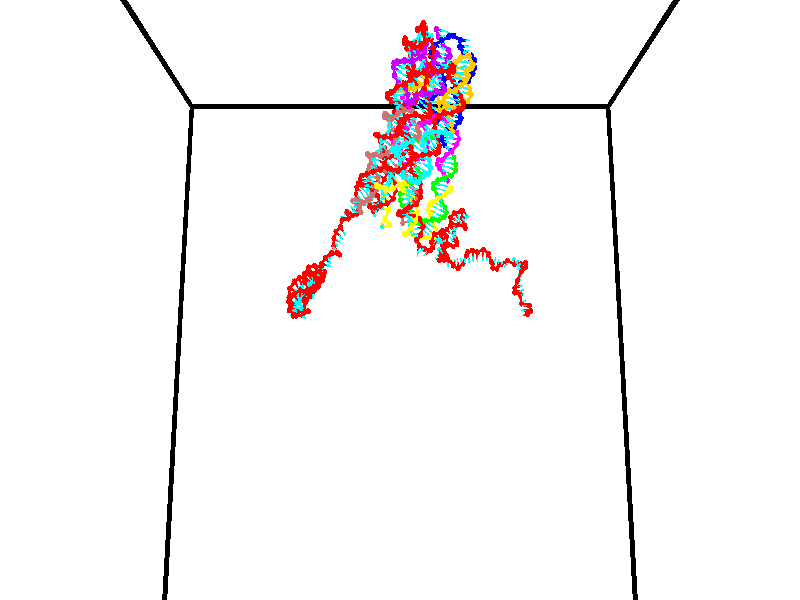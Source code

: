 // switches for output
#declare DRAW_BASES = 1; // possible values are 0, 1; only relevant for DNA ribbons
#declare DRAW_BASES_TYPE = 3; // possible values are 1, 2, 3; only relevant for DNA ribbons
#declare DRAW_FOG = 0; // set to 1 to enable fog

#include "colors.inc"

#include "transforms.inc"
background { rgb <1, 1, 1>}

#default {
   normal{
       ripples 0.25
       frequency 0.20
       turbulence 0.2
       lambda 5
   }
	finish {
		phong 0.1
		phong_size 40.
	}
}

// original window dimensions: 1024x640


// camera settings

camera {
	sky <0, 0.179814, -0.983701>
	up <0, 0.179814, -0.983701>
	right 1.6 * <1, 0, 0>
	location <35, 94.9851, 44.8844>
	look_at <35, 29.7336, 32.9568>
	direction <0, -65.2515, -11.9276>
	angle 67.0682
}


# declare cpy_camera_pos = <35, 94.9851, 44.8844>;
# if (DRAW_FOG = 1)
fog {
	fog_type 2
	up vnormalize(cpy_camera_pos)
	color rgbt<1,1,1,0.3>
	distance 1e-5
	fog_alt 3e-3
	fog_offset 56
}
# end


// LIGHTS

# declare lum = 6;
global_settings {
	ambient_light rgb lum * <0.05, 0.05, 0.05>
	max_trace_level 15
}# declare cpy_direct_light_amount = 0.25;
light_source
{	1000 * <-1, -1.16352, -0.803886>,
	rgb lum * cpy_direct_light_amount
	parallel
}

light_source
{	1000 * <1, 1.16352, 0.803886>,
	rgb lum * cpy_direct_light_amount
	parallel
}

// strand 0

// nucleotide -1

// particle -1
sphere {
	<24.262877, 35.031902, 35.261391> 0.250000
	pigment { color rgbt <1,0,0,0> }
	no_shadow
}
cylinder {
	<24.125893, 34.671989, 35.153233>,  <24.043703, 34.456043, 35.088337>, 0.100000
	pigment { color rgbt <1,0,0,0> }
	no_shadow
}
cylinder {
	<24.125893, 34.671989, 35.153233>,  <24.262877, 35.031902, 35.261391>, 0.100000
	pigment { color rgbt <1,0,0,0> }
	no_shadow
}

// particle -1
sphere {
	<24.125893, 34.671989, 35.153233> 0.100000
	pigment { color rgbt <1,0,0,0> }
	no_shadow
}
sphere {
	0, 1
	scale<0.080000,0.200000,0.300000>
	matrix <0.141112, -0.333797, 0.932023,
		-0.928875, 0.281024, 0.241282,
		-0.342460, -0.899781, -0.270400,
		24.023155, 34.402054, 35.072113>
	pigment { color rgbt <0,1,1,0> }
	no_shadow
}
cylinder {
	<24.709444, 34.559311, 34.766426>,  <24.262877, 35.031902, 35.261391>, 0.130000
	pigment { color rgbt <1,0,0,0> }
	no_shadow
}

// nucleotide -1

// particle -1
sphere {
	<24.709444, 34.559311, 34.766426> 0.250000
	pigment { color rgbt <1,0,0,0> }
	no_shadow
}
cylinder {
	<24.523748, 34.867332, 34.591385>,  <24.412331, 35.052147, 34.486362>, 0.100000
	pigment { color rgbt <1,0,0,0> }
	no_shadow
}
cylinder {
	<24.523748, 34.867332, 34.591385>,  <24.709444, 34.559311, 34.766426>, 0.100000
	pigment { color rgbt <1,0,0,0> }
	no_shadow
}

// particle -1
sphere {
	<24.523748, 34.867332, 34.591385> 0.100000
	pigment { color rgbt <1,0,0,0> }
	no_shadow
}
sphere {
	0, 1
	scale<0.080000,0.200000,0.300000>
	matrix <0.534729, 0.637544, 0.554620,
		0.706078, 0.023478, -0.707744,
		-0.464240, 0.770056, -0.437601,
		24.384476, 35.098351, 34.460106>
	pigment { color rgbt <0,1,1,0> }
	no_shadow
}
cylinder {
	<25.115051, 34.112476, 34.422138>,  <24.709444, 34.559311, 34.766426>, 0.130000
	pigment { color rgbt <1,0,0,0> }
	no_shadow
}

// nucleotide -1

// particle -1
sphere {
	<25.115051, 34.112476, 34.422138> 0.250000
	pigment { color rgbt <1,0,0,0> }
	no_shadow
}
cylinder {
	<25.229445, 34.038406, 34.046070>,  <25.298080, 33.993965, 33.820431>, 0.100000
	pigment { color rgbt <1,0,0,0> }
	no_shadow
}
cylinder {
	<25.229445, 34.038406, 34.046070>,  <25.115051, 34.112476, 34.422138>, 0.100000
	pigment { color rgbt <1,0,0,0> }
	no_shadow
}

// particle -1
sphere {
	<25.229445, 34.038406, 34.046070> 0.100000
	pigment { color rgbt <1,0,0,0> }
	no_shadow
}
sphere {
	0, 1
	scale<0.080000,0.200000,0.300000>
	matrix <-0.792121, 0.506430, -0.340697,
		0.539220, 0.842163, -0.001852,
		0.285984, -0.185177, -0.940172,
		25.315239, 33.982853, 33.764019>
	pigment { color rgbt <0,1,1,0> }
	no_shadow
}
cylinder {
	<25.369398, 34.712112, 34.121853>,  <25.115051, 34.112476, 34.422138>, 0.130000
	pigment { color rgbt <1,0,0,0> }
	no_shadow
}

// nucleotide -1

// particle -1
sphere {
	<25.369398, 34.712112, 34.121853> 0.250000
	pigment { color rgbt <1,0,0,0> }
	no_shadow
}
cylinder {
	<25.207344, 34.443096, 33.874126>,  <25.110111, 34.281685, 33.725491>, 0.100000
	pigment { color rgbt <1,0,0,0> }
	no_shadow
}
cylinder {
	<25.207344, 34.443096, 33.874126>,  <25.369398, 34.712112, 34.121853>, 0.100000
	pigment { color rgbt <1,0,0,0> }
	no_shadow
}

// particle -1
sphere {
	<25.207344, 34.443096, 33.874126> 0.100000
	pigment { color rgbt <1,0,0,0> }
	no_shadow
}
sphere {
	0, 1
	scale<0.080000,0.200000,0.300000>
	matrix <-0.822286, 0.564149, -0.074719,
		0.399639, 0.478985, -0.781576,
		-0.405136, -0.672540, -0.619319,
		25.085804, 34.241333, 33.688332>
	pigment { color rgbt <0,1,1,0> }
	no_shadow
}
cylinder {
	<25.241825, 35.497772, 34.002586>,  <25.369398, 34.712112, 34.121853>, 0.130000
	pigment { color rgbt <1,0,0,0> }
	no_shadow
}

// nucleotide -1

// particle -1
sphere {
	<25.241825, 35.497772, 34.002586> 0.250000
	pigment { color rgbt <1,0,0,0> }
	no_shadow
}
cylinder {
	<25.366856, 35.636044, 33.648682>,  <25.441874, 35.719006, 33.436340>, 0.100000
	pigment { color rgbt <1,0,0,0> }
	no_shadow
}
cylinder {
	<25.366856, 35.636044, 33.648682>,  <25.241825, 35.497772, 34.002586>, 0.100000
	pigment { color rgbt <1,0,0,0> }
	no_shadow
}

// particle -1
sphere {
	<25.366856, 35.636044, 33.648682> 0.100000
	pigment { color rgbt <1,0,0,0> }
	no_shadow
}
sphere {
	0, 1
	scale<0.080000,0.200000,0.300000>
	matrix <0.185194, 0.891381, 0.413694,
		0.931666, -0.293162, 0.214605,
		0.312574, 0.345681, -0.884761,
		25.460629, 35.739746, 33.383255>
	pigment { color rgbt <0,1,1,0> }
	no_shadow
}
cylinder {
	<25.683376, 35.987469, 34.122765>,  <25.241825, 35.497772, 34.002586>, 0.130000
	pigment { color rgbt <1,0,0,0> }
	no_shadow
}

// nucleotide -1

// particle -1
sphere {
	<25.683376, 35.987469, 34.122765> 0.250000
	pigment { color rgbt <1,0,0,0> }
	no_shadow
}
cylinder {
	<25.574652, 36.114716, 33.759464>,  <25.509417, 36.191063, 33.541485>, 0.100000
	pigment { color rgbt <1,0,0,0> }
	no_shadow
}
cylinder {
	<25.574652, 36.114716, 33.759464>,  <25.683376, 35.987469, 34.122765>, 0.100000
	pigment { color rgbt <1,0,0,0> }
	no_shadow
}

// particle -1
sphere {
	<25.574652, 36.114716, 33.759464> 0.100000
	pigment { color rgbt <1,0,0,0> }
	no_shadow
}
sphere {
	0, 1
	scale<0.080000,0.200000,0.300000>
	matrix <0.069743, 0.947816, 0.311098,
		0.959820, 0.021216, -0.279814,
		-0.271812, 0.318113, -0.908252,
		25.493109, 36.210148, 33.486988>
	pigment { color rgbt <0,1,1,0> }
	no_shadow
}
cylinder {
	<26.119183, 36.493553, 33.882168>,  <25.683376, 35.987469, 34.122765>, 0.130000
	pigment { color rgbt <1,0,0,0> }
	no_shadow
}

// nucleotide -1

// particle -1
sphere {
	<26.119183, 36.493553, 33.882168> 0.250000
	pigment { color rgbt <1,0,0,0> }
	no_shadow
}
cylinder {
	<25.759886, 36.556576, 33.718048>,  <25.544308, 36.594387, 33.619576>, 0.100000
	pigment { color rgbt <1,0,0,0> }
	no_shadow
}
cylinder {
	<25.759886, 36.556576, 33.718048>,  <26.119183, 36.493553, 33.882168>, 0.100000
	pigment { color rgbt <1,0,0,0> }
	no_shadow
}

// particle -1
sphere {
	<25.759886, 36.556576, 33.718048> 0.100000
	pigment { color rgbt <1,0,0,0> }
	no_shadow
}
sphere {
	0, 1
	scale<0.080000,0.200000,0.300000>
	matrix <0.062451, 0.969819, 0.235692,
		0.435046, 0.186085, -0.880969,
		-0.898240, 0.157555, -0.410295,
		25.490414, 36.603844, 33.594959>
	pigment { color rgbt <0,1,1,0> }
	no_shadow
}
cylinder {
	<26.087374, 37.106941, 33.513992>,  <26.119183, 36.493553, 33.882168>, 0.130000
	pigment { color rgbt <1,0,0,0> }
	no_shadow
}

// nucleotide -1

// particle -1
sphere {
	<26.087374, 37.106941, 33.513992> 0.250000
	pigment { color rgbt <1,0,0,0> }
	no_shadow
}
cylinder {
	<25.698280, 37.099735, 33.606483>,  <25.464825, 37.095413, 33.661980>, 0.100000
	pigment { color rgbt <1,0,0,0> }
	no_shadow
}
cylinder {
	<25.698280, 37.099735, 33.606483>,  <26.087374, 37.106941, 33.513992>, 0.100000
	pigment { color rgbt <1,0,0,0> }
	no_shadow
}

// particle -1
sphere {
	<25.698280, 37.099735, 33.606483> 0.100000
	pigment { color rgbt <1,0,0,0> }
	no_shadow
}
sphere {
	0, 1
	scale<0.080000,0.200000,0.300000>
	matrix <0.106382, 0.851266, 0.513837,
		-0.206091, 0.524424, -0.826139,
		-0.972733, -0.018011, 0.231228,
		25.406460, 37.094334, 33.675854>
	pigment { color rgbt <0,1,1,0> }
	no_shadow
}
cylinder {
	<26.046198, 37.792747, 33.655914>,  <26.087374, 37.106941, 33.513992>, 0.130000
	pigment { color rgbt <1,0,0,0> }
	no_shadow
}

// nucleotide -1

// particle -1
sphere {
	<26.046198, 37.792747, 33.655914> 0.250000
	pigment { color rgbt <1,0,0,0> }
	no_shadow
}
cylinder {
	<25.730881, 37.616177, 33.827374>,  <25.541691, 37.510235, 33.930248>, 0.100000
	pigment { color rgbt <1,0,0,0> }
	no_shadow
}
cylinder {
	<25.730881, 37.616177, 33.827374>,  <26.046198, 37.792747, 33.655914>, 0.100000
	pigment { color rgbt <1,0,0,0> }
	no_shadow
}

// particle -1
sphere {
	<25.730881, 37.616177, 33.827374> 0.100000
	pigment { color rgbt <1,0,0,0> }
	no_shadow
}
sphere {
	0, 1
	scale<0.080000,0.200000,0.300000>
	matrix <0.075618, 0.621871, 0.779460,
		-0.610638, 0.646856, -0.456836,
		-0.788291, -0.441423, 0.428652,
		25.494392, 37.483749, 33.955971>
	pigment { color rgbt <0,1,1,0> }
	no_shadow
}
cylinder {
	<25.453922, 38.319027, 33.740135>,  <26.046198, 37.792747, 33.655914>, 0.130000
	pigment { color rgbt <1,0,0,0> }
	no_shadow
}

// nucleotide -1

// particle -1
sphere {
	<25.453922, 38.319027, 33.740135> 0.250000
	pigment { color rgbt <1,0,0,0> }
	no_shadow
}
cylinder {
	<25.420568, 38.023788, 34.007942>,  <25.400557, 37.846645, 34.168629>, 0.100000
	pigment { color rgbt <1,0,0,0> }
	no_shadow
}
cylinder {
	<25.420568, 38.023788, 34.007942>,  <25.453922, 38.319027, 33.740135>, 0.100000
	pigment { color rgbt <1,0,0,0> }
	no_shadow
}

// particle -1
sphere {
	<25.420568, 38.023788, 34.007942> 0.100000
	pigment { color rgbt <1,0,0,0> }
	no_shadow
}
sphere {
	0, 1
	scale<0.080000,0.200000,0.300000>
	matrix <-0.052679, 0.674185, 0.736681,
		-0.995124, 0.026160, -0.095100,
		-0.083386, -0.738099, 0.669520,
		25.395554, 37.802361, 34.208797>
	pigment { color rgbt <0,1,1,0> }
	no_shadow
}
cylinder {
	<24.898893, 38.525921, 34.117153>,  <25.453922, 38.319027, 33.740135>, 0.130000
	pigment { color rgbt <1,0,0,0> }
	no_shadow
}

// nucleotide -1

// particle -1
sphere {
	<24.898893, 38.525921, 34.117153> 0.250000
	pigment { color rgbt <1,0,0,0> }
	no_shadow
}
cylinder {
	<25.096014, 38.272625, 34.355869>,  <25.214287, 38.120647, 34.499100>, 0.100000
	pigment { color rgbt <1,0,0,0> }
	no_shadow
}
cylinder {
	<25.096014, 38.272625, 34.355869>,  <24.898893, 38.525921, 34.117153>, 0.100000
	pigment { color rgbt <1,0,0,0> }
	no_shadow
}

// particle -1
sphere {
	<25.096014, 38.272625, 34.355869> 0.100000
	pigment { color rgbt <1,0,0,0> }
	no_shadow
}
sphere {
	0, 1
	scale<0.080000,0.200000,0.300000>
	matrix <-0.080850, 0.649563, 0.755997,
		-0.866379, -0.420805, 0.268907,
		0.492799, -0.633239, 0.596790,
		25.243855, 38.082653, 34.534904>
	pigment { color rgbt <0,1,1,0> }
	no_shadow
}
cylinder {
	<24.377306, 38.273792, 34.636761>,  <24.898893, 38.525921, 34.117153>, 0.130000
	pigment { color rgbt <1,0,0,0> }
	no_shadow
}

// nucleotide -1

// particle -1
sphere {
	<24.377306, 38.273792, 34.636761> 0.250000
	pigment { color rgbt <1,0,0,0> }
	no_shadow
}
cylinder {
	<24.766331, 38.297371, 34.726788>,  <24.999744, 38.311516, 34.780804>, 0.100000
	pigment { color rgbt <1,0,0,0> }
	no_shadow
}
cylinder {
	<24.766331, 38.297371, 34.726788>,  <24.377306, 38.273792, 34.636761>, 0.100000
	pigment { color rgbt <1,0,0,0> }
	no_shadow
}

// particle -1
sphere {
	<24.766331, 38.297371, 34.726788> 0.100000
	pigment { color rgbt <1,0,0,0> }
	no_shadow
}
sphere {
	0, 1
	scale<0.080000,0.200000,0.300000>
	matrix <-0.219848, 0.549356, 0.806148,
		-0.076122, -0.833507, 0.547240,
		0.972559, 0.058944, 0.225063,
		25.058098, 38.315056, 34.794308>
	pigment { color rgbt <0,1,1,0> }
	no_shadow
}
cylinder {
	<24.447336, 38.310070, 35.337440>,  <24.377306, 38.273792, 34.636761>, 0.130000
	pigment { color rgbt <1,0,0,0> }
	no_shadow
}

// nucleotide -1

// particle -1
sphere {
	<24.447336, 38.310070, 35.337440> 0.250000
	pigment { color rgbt <1,0,0,0> }
	no_shadow
}
cylinder {
	<24.807148, 38.459000, 35.246033>,  <25.023035, 38.548359, 35.191189>, 0.100000
	pigment { color rgbt <1,0,0,0> }
	no_shadow
}
cylinder {
	<24.807148, 38.459000, 35.246033>,  <24.447336, 38.310070, 35.337440>, 0.100000
	pigment { color rgbt <1,0,0,0> }
	no_shadow
}

// particle -1
sphere {
	<24.807148, 38.459000, 35.246033> 0.100000
	pigment { color rgbt <1,0,0,0> }
	no_shadow
}
sphere {
	0, 1
	scale<0.080000,0.200000,0.300000>
	matrix <0.007203, 0.510378, 0.859920,
		0.436797, -0.775171, 0.456419,
		0.899531, 0.372323, -0.228515,
		25.077007, 38.570698, 35.177479>
	pigment { color rgbt <0,1,1,0> }
	no_shadow
}
cylinder {
	<25.071369, 38.154713, 35.755863>,  <24.447336, 38.310070, 35.337440>, 0.130000
	pigment { color rgbt <1,0,0,0> }
	no_shadow
}

// nucleotide -1

// particle -1
sphere {
	<25.071369, 38.154713, 35.755863> 0.250000
	pigment { color rgbt <1,0,0,0> }
	no_shadow
}
cylinder {
	<25.083939, 38.522995, 35.600266>,  <25.091480, 38.743965, 35.506908>, 0.100000
	pigment { color rgbt <1,0,0,0> }
	no_shadow
}
cylinder {
	<25.083939, 38.522995, 35.600266>,  <25.071369, 38.154713, 35.755863>, 0.100000
	pigment { color rgbt <1,0,0,0> }
	no_shadow
}

// particle -1
sphere {
	<25.083939, 38.522995, 35.600266> 0.100000
	pigment { color rgbt <1,0,0,0> }
	no_shadow
}
sphere {
	0, 1
	scale<0.080000,0.200000,0.300000>
	matrix <-0.001028, 0.389214, 0.921147,
		0.999506, -0.028547, 0.013177,
		0.031424, 0.920705, -0.388993,
		25.093367, 38.799206, 35.483566>
	pigment { color rgbt <0,1,1,0> }
	no_shadow
}
cylinder {
	<25.732828, 38.209541, 35.744976>,  <25.071369, 38.154713, 35.755863>, 0.130000
	pigment { color rgbt <1,0,0,0> }
	no_shadow
}

// nucleotide -1

// particle -1
sphere {
	<25.732828, 38.209541, 35.744976> 0.250000
	pigment { color rgbt <1,0,0,0> }
	no_shadow
}
cylinder {
	<25.867842, 38.555084, 35.894547>,  <25.948851, 38.762409, 35.984287>, 0.100000
	pigment { color rgbt <1,0,0,0> }
	no_shadow
}
cylinder {
	<25.867842, 38.555084, 35.894547>,  <25.732828, 38.209541, 35.744976>, 0.100000
	pigment { color rgbt <1,0,0,0> }
	no_shadow
}

// particle -1
sphere {
	<25.867842, 38.555084, 35.894547> 0.100000
	pigment { color rgbt <1,0,0,0> }
	no_shadow
}
sphere {
	0, 1
	scale<0.080000,0.200000,0.300000>
	matrix <0.142296, 0.345844, -0.927440,
		-0.930496, 0.366250, -0.006189,
		0.337535, 0.863859, 0.373922,
		25.969103, 38.814243, 36.006721>
	pigment { color rgbt <0,1,1,0> }
	no_shadow
}
cylinder {
	<26.171459, 37.794674, 35.358131>,  <25.732828, 38.209541, 35.744976>, 0.130000
	pigment { color rgbt <1,0,0,0> }
	no_shadow
}

// nucleotide -1

// particle -1
sphere {
	<26.171459, 37.794674, 35.358131> 0.250000
	pigment { color rgbt <1,0,0,0> }
	no_shadow
}
cylinder {
	<25.804998, 37.912979, 35.249920>,  <25.585121, 37.983963, 35.184994>, 0.100000
	pigment { color rgbt <1,0,0,0> }
	no_shadow
}
cylinder {
	<25.804998, 37.912979, 35.249920>,  <26.171459, 37.794674, 35.358131>, 0.100000
	pigment { color rgbt <1,0,0,0> }
	no_shadow
}

// particle -1
sphere {
	<25.804998, 37.912979, 35.249920> 0.100000
	pigment { color rgbt <1,0,0,0> }
	no_shadow
}
sphere {
	0, 1
	scale<0.080000,0.200000,0.300000>
	matrix <-0.112199, -0.837174, -0.535304,
		-0.384806, -0.460067, 0.800164,
		-0.916153, 0.295766, -0.270530,
		25.530153, 38.001709, 35.168762>
	pigment { color rgbt <0,1,1,0> }
	no_shadow
}
cylinder {
	<25.725639, 37.220314, 35.358402>,  <26.171459, 37.794674, 35.358131>, 0.130000
	pigment { color rgbt <1,0,0,0> }
	no_shadow
}

// nucleotide -1

// particle -1
sphere {
	<25.725639, 37.220314, 35.358402> 0.250000
	pigment { color rgbt <1,0,0,0> }
	no_shadow
}
cylinder {
	<25.565500, 37.487370, 35.107334>,  <25.469416, 37.647602, 34.956692>, 0.100000
	pigment { color rgbt <1,0,0,0> }
	no_shadow
}
cylinder {
	<25.565500, 37.487370, 35.107334>,  <25.725639, 37.220314, 35.358402>, 0.100000
	pigment { color rgbt <1,0,0,0> }
	no_shadow
}

// particle -1
sphere {
	<25.565500, 37.487370, 35.107334> 0.100000
	pigment { color rgbt <1,0,0,0> }
	no_shadow
}
sphere {
	0, 1
	scale<0.080000,0.200000,0.300000>
	matrix <-0.107808, -0.714522, -0.691257,
		-0.909999, -0.209076, 0.358035,
		-0.400350, 0.667642, -0.627674,
		25.445395, 37.687660, 34.919033>
	pigment { color rgbt <0,1,1,0> }
	no_shadow
}
cylinder {
	<25.168365, 36.899918, 35.075294>,  <25.725639, 37.220314, 35.358402>, 0.130000
	pigment { color rgbt <1,0,0,0> }
	no_shadow
}

// nucleotide -1

// particle -1
sphere {
	<25.168365, 36.899918, 35.075294> 0.250000
	pigment { color rgbt <1,0,0,0> }
	no_shadow
}
cylinder {
	<25.245331, 37.183445, 34.803837>,  <25.291510, 37.353561, 34.640961>, 0.100000
	pigment { color rgbt <1,0,0,0> }
	no_shadow
}
cylinder {
	<25.245331, 37.183445, 34.803837>,  <25.168365, 36.899918, 35.075294>, 0.100000
	pigment { color rgbt <1,0,0,0> }
	no_shadow
}

// particle -1
sphere {
	<25.245331, 37.183445, 34.803837> 0.100000
	pigment { color rgbt <1,0,0,0> }
	no_shadow
}
sphere {
	0, 1
	scale<0.080000,0.200000,0.300000>
	matrix <-0.257612, -0.630827, -0.731911,
		-0.946897, 0.315655, 0.061221,
		0.192411, 0.708815, -0.678645,
		25.303055, 37.396091, 34.600243>
	pigment { color rgbt <0,1,1,0> }
	no_shadow
}
cylinder {
	<24.478985, 37.023033, 34.667507>,  <25.168365, 36.899918, 35.075294>, 0.130000
	pigment { color rgbt <1,0,0,0> }
	no_shadow
}

// nucleotide -1

// particle -1
sphere {
	<24.478985, 37.023033, 34.667507> 0.250000
	pigment { color rgbt <1,0,0,0> }
	no_shadow
}
cylinder {
	<24.796944, 37.148685, 34.459869>,  <24.987719, 37.224075, 34.335285>, 0.100000
	pigment { color rgbt <1,0,0,0> }
	no_shadow
}
cylinder {
	<24.796944, 37.148685, 34.459869>,  <24.478985, 37.023033, 34.667507>, 0.100000
	pigment { color rgbt <1,0,0,0> }
	no_shadow
}

// particle -1
sphere {
	<24.796944, 37.148685, 34.459869> 0.100000
	pigment { color rgbt <1,0,0,0> }
	no_shadow
}
sphere {
	0, 1
	scale<0.080000,0.200000,0.300000>
	matrix <-0.313903, -0.519236, -0.794896,
		-0.519236, 0.794805, -0.314132,
		0.794896, 0.314132, -0.519097,
		25.035412, 37.242924, 34.304138>
	pigment { color rgbt <0,1,1,0> }
	no_shadow
}
cylinder {
	<24.176477, 37.083733, 34.077419>,  <24.478985, 37.023033, 34.667507>, 0.130000
	pigment { color rgbt <1,0,0,0> }
	no_shadow
}

// nucleotide -1

// particle -1
sphere {
	<24.176477, 37.083733, 34.077419> 0.250000
	pigment { color rgbt <1,0,0,0> }
	no_shadow
}
cylinder {
	<24.567890, 37.073212, 33.995659>,  <24.802738, 37.066898, 33.946602>, 0.100000
	pigment { color rgbt <1,0,0,0> }
	no_shadow
}
cylinder {
	<24.567890, 37.073212, 33.995659>,  <24.176477, 37.083733, 34.077419>, 0.100000
	pigment { color rgbt <1,0,0,0> }
	no_shadow
}

// particle -1
sphere {
	<24.567890, 37.073212, 33.995659> 0.100000
	pigment { color rgbt <1,0,0,0> }
	no_shadow
}
sphere {
	0, 1
	scale<0.080000,0.200000,0.300000>
	matrix <-0.198553, -0.386088, -0.900840,
		-0.055224, 0.922087, -0.383022,
		0.978533, -0.026302, -0.204405,
		24.861450, 37.065319, 33.934338>
	pigment { color rgbt <0,1,1,0> }
	no_shadow
}
cylinder {
	<24.206047, 37.043781, 33.351906>,  <24.176477, 37.083733, 34.077419>, 0.130000
	pigment { color rgbt <1,0,0,0> }
	no_shadow
}

// nucleotide -1

// particle -1
sphere {
	<24.206047, 37.043781, 33.351906> 0.250000
	pigment { color rgbt <1,0,0,0> }
	no_shadow
}
cylinder {
	<24.581285, 36.960987, 33.462997>,  <24.806429, 36.911308, 33.529652>, 0.100000
	pigment { color rgbt <1,0,0,0> }
	no_shadow
}
cylinder {
	<24.581285, 36.960987, 33.462997>,  <24.206047, 37.043781, 33.351906>, 0.100000
	pigment { color rgbt <1,0,0,0> }
	no_shadow
}

// particle -1
sphere {
	<24.581285, 36.960987, 33.462997> 0.100000
	pigment { color rgbt <1,0,0,0> }
	no_shadow
}
sphere {
	0, 1
	scale<0.080000,0.200000,0.300000>
	matrix <0.123285, -0.549763, -0.826173,
		0.323692, 0.809269, -0.490211,
		0.938096, -0.206990, 0.277724,
		24.862715, 36.898891, 33.546314>
	pigment { color rgbt <0,1,1,0> }
	no_shadow
}
cylinder {
	<24.661165, 37.080967, 32.759884>,  <24.206047, 37.043781, 33.351906>, 0.130000
	pigment { color rgbt <1,0,0,0> }
	no_shadow
}

// nucleotide -1

// particle -1
sphere {
	<24.661165, 37.080967, 32.759884> 0.250000
	pigment { color rgbt <1,0,0,0> }
	no_shadow
}
cylinder {
	<24.877052, 36.894054, 33.039986>,  <25.006584, 36.781906, 33.208046>, 0.100000
	pigment { color rgbt <1,0,0,0> }
	no_shadow
}
cylinder {
	<24.877052, 36.894054, 33.039986>,  <24.661165, 37.080967, 32.759884>, 0.100000
	pigment { color rgbt <1,0,0,0> }
	no_shadow
}

// particle -1
sphere {
	<24.877052, 36.894054, 33.039986> 0.100000
	pigment { color rgbt <1,0,0,0> }
	no_shadow
}
sphere {
	0, 1
	scale<0.080000,0.200000,0.300000>
	matrix <0.361095, -0.622904, -0.693975,
		0.760470, 0.627409, -0.167461,
		0.539718, -0.467278, 0.700254,
		25.038967, 36.753872, 33.250061>
	pigment { color rgbt <0,1,1,0> }
	no_shadow
}
cylinder {
	<25.058027, 36.697056, 32.368370>,  <24.661165, 37.080967, 32.759884>, 0.130000
	pigment { color rgbt <1,0,0,0> }
	no_shadow
}

// nucleotide -1

// particle -1
sphere {
	<25.058027, 36.697056, 32.368370> 0.250000
	pigment { color rgbt <1,0,0,0> }
	no_shadow
}
cylinder {
	<25.179024, 36.527084, 32.709648>,  <25.251621, 36.425102, 32.914413>, 0.100000
	pigment { color rgbt <1,0,0,0> }
	no_shadow
}
cylinder {
	<25.179024, 36.527084, 32.709648>,  <25.058027, 36.697056, 32.368370>, 0.100000
	pigment { color rgbt <1,0,0,0> }
	no_shadow
}

// particle -1
sphere {
	<25.179024, 36.527084, 32.709648> 0.100000
	pigment { color rgbt <1,0,0,0> }
	no_shadow
}
sphere {
	0, 1
	scale<0.080000,0.200000,0.300000>
	matrix <0.132595, -0.867663, -0.479145,
		0.943884, 0.258067, -0.206118,
		0.302492, -0.424927, 0.853191,
		25.269772, 36.399605, 32.965607>
	pigment { color rgbt <0,1,1,0> }
	no_shadow
}
cylinder {
	<25.598635, 37.067928, 32.429996>,  <25.058027, 36.697056, 32.368370>, 0.130000
	pigment { color rgbt <1,0,0,0> }
	no_shadow
}

// nucleotide -1

// particle -1
sphere {
	<25.598635, 37.067928, 32.429996> 0.250000
	pigment { color rgbt <1,0,0,0> }
	no_shadow
}
cylinder {
	<25.929300, 36.916348, 32.596378>,  <26.127701, 36.825397, 32.696205>, 0.100000
	pigment { color rgbt <1,0,0,0> }
	no_shadow
}
cylinder {
	<25.929300, 36.916348, 32.596378>,  <25.598635, 37.067928, 32.429996>, 0.100000
	pigment { color rgbt <1,0,0,0> }
	no_shadow
}

// particle -1
sphere {
	<25.929300, 36.916348, 32.596378> 0.100000
	pigment { color rgbt <1,0,0,0> }
	no_shadow
}
sphere {
	0, 1
	scale<0.080000,0.200000,0.300000>
	matrix <-0.349907, -0.925112, -0.147423,
		0.440668, -0.023675, -0.897358,
		0.826666, -0.378956, 0.415951,
		26.177299, 36.802662, 32.721165>
	pigment { color rgbt <0,1,1,0> }
	no_shadow
}
cylinder {
	<26.053858, 36.728745, 31.932953>,  <25.598635, 37.067928, 32.429996>, 0.130000
	pigment { color rgbt <1,0,0,0> }
	no_shadow
}

// nucleotide -1

// particle -1
sphere {
	<26.053858, 36.728745, 31.932953> 0.250000
	pigment { color rgbt <1,0,0,0> }
	no_shadow
}
cylinder {
	<26.129461, 36.563843, 32.289452>,  <26.174824, 36.464901, 32.503349>, 0.100000
	pigment { color rgbt <1,0,0,0> }
	no_shadow
}
cylinder {
	<26.129461, 36.563843, 32.289452>,  <26.053858, 36.728745, 31.932953>, 0.100000
	pigment { color rgbt <1,0,0,0> }
	no_shadow
}

// particle -1
sphere {
	<26.129461, 36.563843, 32.289452> 0.100000
	pigment { color rgbt <1,0,0,0> }
	no_shadow
}
sphere {
	0, 1
	scale<0.080000,0.200000,0.300000>
	matrix <-0.312695, -0.885629, -0.343340,
		0.930858, -0.213794, -0.296302,
		0.189009, -0.412253, 0.891248,
		26.186165, 36.440166, 32.556828>
	pigment { color rgbt <0,1,1,0> }
	no_shadow
}
cylinder {
	<26.037584, 36.014893, 31.804613>,  <26.053858, 36.728745, 31.932953>, 0.130000
	pigment { color rgbt <1,0,0,0> }
	no_shadow
}

// nucleotide -1

// particle -1
sphere {
	<26.037584, 36.014893, 31.804613> 0.250000
	pigment { color rgbt <1,0,0,0> }
	no_shadow
}
cylinder {
	<26.078709, 35.996918, 32.202087>,  <26.103384, 35.986134, 32.440571>, 0.100000
	pigment { color rgbt <1,0,0,0> }
	no_shadow
}
cylinder {
	<26.078709, 35.996918, 32.202087>,  <26.037584, 36.014893, 31.804613>, 0.100000
	pigment { color rgbt <1,0,0,0> }
	no_shadow
}

// particle -1
sphere {
	<26.078709, 35.996918, 32.202087> 0.100000
	pigment { color rgbt <1,0,0,0> }
	no_shadow
}
sphere {
	0, 1
	scale<0.080000,0.200000,0.300000>
	matrix <-0.260633, -0.965294, -0.016682,
		0.959948, -0.257272, -0.110953,
		0.102811, -0.044932, 0.993685,
		26.109552, 35.983437, 32.500195>
	pigment { color rgbt <0,1,1,0> }
	no_shadow
}
cylinder {
	<26.554850, 35.429104, 32.135357>,  <26.037584, 36.014893, 31.804613>, 0.130000
	pigment { color rgbt <1,0,0,0> }
	no_shadow
}

// nucleotide -1

// particle -1
sphere {
	<26.554850, 35.429104, 32.135357> 0.250000
	pigment { color rgbt <1,0,0,0> }
	no_shadow
}
cylinder {
	<26.228878, 35.506752, 32.353790>,  <26.033295, 35.553341, 32.484852>, 0.100000
	pigment { color rgbt <1,0,0,0> }
	no_shadow
}
cylinder {
	<26.228878, 35.506752, 32.353790>,  <26.554850, 35.429104, 32.135357>, 0.100000
	pigment { color rgbt <1,0,0,0> }
	no_shadow
}

// particle -1
sphere {
	<26.228878, 35.506752, 32.353790> 0.100000
	pigment { color rgbt <1,0,0,0> }
	no_shadow
}
sphere {
	0, 1
	scale<0.080000,0.200000,0.300000>
	matrix <-0.262567, -0.963655, -0.049266,
		0.516674, -0.183531, 0.836280,
		-0.814928, 0.194125, 0.546084,
		25.984400, 35.564991, 32.517616>
	pigment { color rgbt <0,1,1,0> }
	no_shadow
}
cylinder {
	<26.510973, 34.948544, 32.687828>,  <26.554850, 35.429104, 32.135357>, 0.130000
	pigment { color rgbt <1,0,0,0> }
	no_shadow
}

// nucleotide -1

// particle -1
sphere {
	<26.510973, 34.948544, 32.687828> 0.250000
	pigment { color rgbt <1,0,0,0> }
	no_shadow
}
cylinder {
	<26.128820, 35.042576, 32.616291>,  <25.899529, 35.098995, 32.573368>, 0.100000
	pigment { color rgbt <1,0,0,0> }
	no_shadow
}
cylinder {
	<26.128820, 35.042576, 32.616291>,  <26.510973, 34.948544, 32.687828>, 0.100000
	pigment { color rgbt <1,0,0,0> }
	no_shadow
}

// particle -1
sphere {
	<26.128820, 35.042576, 32.616291> 0.100000
	pigment { color rgbt <1,0,0,0> }
	no_shadow
}
sphere {
	0, 1
	scale<0.080000,0.200000,0.300000>
	matrix <-0.256115, -0.960917, 0.105093,
		-0.147145, 0.146208, 0.978249,
		-0.955381, 0.235080, -0.178840,
		25.842207, 35.113098, 32.562637>
	pigment { color rgbt <0,1,1,0> }
	no_shadow
}
cylinder {
	<26.170498, 34.360142, 33.061008>,  <26.510973, 34.948544, 32.687828>, 0.130000
	pigment { color rgbt <1,0,0,0> }
	no_shadow
}

// nucleotide -1

// particle -1
sphere {
	<26.170498, 34.360142, 33.061008> 0.250000
	pigment { color rgbt <1,0,0,0> }
	no_shadow
}
cylinder {
	<25.946085, 34.550091, 32.789791>,  <25.811438, 34.664059, 32.627060>, 0.100000
	pigment { color rgbt <1,0,0,0> }
	no_shadow
}
cylinder {
	<25.946085, 34.550091, 32.789791>,  <26.170498, 34.360142, 33.061008>, 0.100000
	pigment { color rgbt <1,0,0,0> }
	no_shadow
}

// particle -1
sphere {
	<25.946085, 34.550091, 32.789791> 0.100000
	pigment { color rgbt <1,0,0,0> }
	no_shadow
}
sphere {
	0, 1
	scale<0.080000,0.200000,0.300000>
	matrix <-0.430198, -0.867055, -0.251287,
		-0.707229, 0.150713, 0.690733,
		-0.561032, 0.474870, -0.678043,
		25.777775, 34.692551, 32.586376>
	pigment { color rgbt <0,1,1,0> }
	no_shadow
}
cylinder {
	<26.508789, 33.995899, 32.558826>,  <26.170498, 34.360142, 33.061008>, 0.130000
	pigment { color rgbt <1,0,0,0> }
	no_shadow
}

// nucleotide -1

// particle -1
sphere {
	<26.508789, 33.995899, 32.558826> 0.250000
	pigment { color rgbt <1,0,0,0> }
	no_shadow
}
cylinder {
	<26.111240, 34.011139, 32.517330>,  <25.872711, 34.020283, 32.492432>, 0.100000
	pigment { color rgbt <1,0,0,0> }
	no_shadow
}
cylinder {
	<26.111240, 34.011139, 32.517330>,  <26.508789, 33.995899, 32.558826>, 0.100000
	pigment { color rgbt <1,0,0,0> }
	no_shadow
}

// particle -1
sphere {
	<26.111240, 34.011139, 32.517330> 0.100000
	pigment { color rgbt <1,0,0,0> }
	no_shadow
}
sphere {
	0, 1
	scale<0.080000,0.200000,0.300000>
	matrix <0.049182, -0.688143, -0.723906,
		-0.098972, -0.724574, 0.682054,
		-0.993874, 0.038102, -0.103743,
		25.813078, 34.022568, 32.486206>
	pigment { color rgbt <0,1,1,0> }
	no_shadow
}
cylinder {
	<26.098614, 33.391544, 32.753807>,  <26.508789, 33.995899, 32.558826>, 0.130000
	pigment { color rgbt <1,0,0,0> }
	no_shadow
}

// nucleotide -1

// particle -1
sphere {
	<26.098614, 33.391544, 32.753807> 0.250000
	pigment { color rgbt <1,0,0,0> }
	no_shadow
}
cylinder {
	<25.915169, 33.575577, 32.449703>,  <25.805101, 33.685997, 32.267242>, 0.100000
	pigment { color rgbt <1,0,0,0> }
	no_shadow
}
cylinder {
	<25.915169, 33.575577, 32.449703>,  <26.098614, 33.391544, 32.753807>, 0.100000
	pigment { color rgbt <1,0,0,0> }
	no_shadow
}

// particle -1
sphere {
	<25.915169, 33.575577, 32.449703> 0.100000
	pigment { color rgbt <1,0,0,0> }
	no_shadow
}
sphere {
	0, 1
	scale<0.080000,0.200000,0.300000>
	matrix <0.093347, -0.825861, -0.556094,
		-0.883720, -0.325999, 0.335802,
		-0.458612, 0.460085, -0.760261,
		25.777586, 33.713604, 32.221626>
	pigment { color rgbt <0,1,1,0> }
	no_shadow
}
cylinder {
	<25.468845, 33.046604, 32.565548>,  <26.098614, 33.391544, 32.753807>, 0.130000
	pigment { color rgbt <1,0,0,0> }
	no_shadow
}

// nucleotide -1

// particle -1
sphere {
	<25.468845, 33.046604, 32.565548> 0.250000
	pigment { color rgbt <1,0,0,0> }
	no_shadow
}
cylinder {
	<25.609539, 33.255638, 32.254887>,  <25.693954, 33.381058, 32.068489>, 0.100000
	pigment { color rgbt <1,0,0,0> }
	no_shadow
}
cylinder {
	<25.609539, 33.255638, 32.254887>,  <25.468845, 33.046604, 32.565548>, 0.100000
	pigment { color rgbt <1,0,0,0> }
	no_shadow
}

// particle -1
sphere {
	<25.609539, 33.255638, 32.254887> 0.100000
	pigment { color rgbt <1,0,0,0> }
	no_shadow
}
sphere {
	0, 1
	scale<0.080000,0.200000,0.300000>
	matrix <-0.047159, -0.818721, -0.572252,
		-0.934911, 0.237907, -0.263328,
		0.351735, 0.522586, -0.776651,
		25.715059, 33.412415, 32.021893>
	pigment { color rgbt <0,1,1,0> }
	no_shadow
}
cylinder {
	<24.946777, 32.969692, 31.931442>,  <25.468845, 33.046604, 32.565548>, 0.130000
	pigment { color rgbt <1,0,0,0> }
	no_shadow
}

// nucleotide -1

// particle -1
sphere {
	<24.946777, 32.969692, 31.931442> 0.250000
	pigment { color rgbt <1,0,0,0> }
	no_shadow
}
cylinder {
	<25.332052, 33.008823, 31.831285>,  <25.563217, 33.032303, 31.771191>, 0.100000
	pigment { color rgbt <1,0,0,0> }
	no_shadow
}
cylinder {
	<25.332052, 33.008823, 31.831285>,  <24.946777, 32.969692, 31.931442>, 0.100000
	pigment { color rgbt <1,0,0,0> }
	no_shadow
}

// particle -1
sphere {
	<25.332052, 33.008823, 31.831285> 0.100000
	pigment { color rgbt <1,0,0,0> }
	no_shadow
}
sphere {
	0, 1
	scale<0.080000,0.200000,0.300000>
	matrix <-0.071187, -0.805362, -0.588494,
		-0.259228, 0.584655, -0.768751,
		0.963189, 0.097829, -0.250393,
		25.621010, 33.038174, 31.756168>
	pigment { color rgbt <0,1,1,0> }
	no_shadow
}
cylinder {
	<24.933395, 32.993340, 31.203485>,  <24.946777, 32.969692, 31.931442>, 0.130000
	pigment { color rgbt <1,0,0,0> }
	no_shadow
}

// nucleotide -1

// particle -1
sphere {
	<24.933395, 32.993340, 31.203485> 0.250000
	pigment { color rgbt <1,0,0,0> }
	no_shadow
}
cylinder {
	<25.308395, 32.918953, 31.321136>,  <25.533396, 32.874321, 31.391727>, 0.100000
	pigment { color rgbt <1,0,0,0> }
	no_shadow
}
cylinder {
	<25.308395, 32.918953, 31.321136>,  <24.933395, 32.993340, 31.203485>, 0.100000
	pigment { color rgbt <1,0,0,0> }
	no_shadow
}

// particle -1
sphere {
	<25.308395, 32.918953, 31.321136> 0.100000
	pigment { color rgbt <1,0,0,0> }
	no_shadow
}
sphere {
	0, 1
	scale<0.080000,0.200000,0.300000>
	matrix <0.009317, -0.831501, -0.555445,
		0.347862, 0.523470, -0.777799,
		0.937499, -0.185971, 0.294125,
		25.589645, 32.863163, 31.409374>
	pigment { color rgbt <0,1,1,0> }
	no_shadow
}
cylinder {
	<25.381542, 32.931370, 30.620958>,  <24.933395, 32.993340, 31.203485>, 0.130000
	pigment { color rgbt <1,0,0,0> }
	no_shadow
}

// nucleotide -1

// particle -1
sphere {
	<25.381542, 32.931370, 30.620958> 0.250000
	pigment { color rgbt <1,0,0,0> }
	no_shadow
}
cylinder {
	<25.553511, 32.732872, 30.922663>,  <25.656691, 32.613773, 31.103685>, 0.100000
	pigment { color rgbt <1,0,0,0> }
	no_shadow
}
cylinder {
	<25.553511, 32.732872, 30.922663>,  <25.381542, 32.931370, 30.620958>, 0.100000
	pigment { color rgbt <1,0,0,0> }
	no_shadow
}

// particle -1
sphere {
	<25.553511, 32.732872, 30.922663> 0.100000
	pigment { color rgbt <1,0,0,0> }
	no_shadow
}
sphere {
	0, 1
	scale<0.080000,0.200000,0.300000>
	matrix <0.111318, -0.799897, -0.589723,
		0.895979, 0.337496, -0.288650,
		0.429919, -0.496247, 0.754260,
		25.682486, 32.584000, 31.148941>
	pigment { color rgbt <0,1,1,0> }
	no_shadow
}
cylinder {
	<25.920561, 32.453705, 30.370174>,  <25.381542, 32.931370, 30.620958>, 0.130000
	pigment { color rgbt <1,0,0,0> }
	no_shadow
}

// nucleotide -1

// particle -1
sphere {
	<25.920561, 32.453705, 30.370174> 0.250000
	pigment { color rgbt <1,0,0,0> }
	no_shadow
}
cylinder {
	<26.182858, 32.388355, 30.665012>,  <26.340235, 32.349148, 30.841915>, 0.100000
	pigment { color rgbt <1,0,0,0> }
	no_shadow
}
cylinder {
	<26.182858, 32.388355, 30.665012>,  <25.920561, 32.453705, 30.370174>, 0.100000
	pigment { color rgbt <1,0,0,0> }
	no_shadow
}

// particle -1
sphere {
	<26.182858, 32.388355, 30.665012> 0.100000
	pigment { color rgbt <1,0,0,0> }
	no_shadow
}
sphere {
	0, 1
	scale<0.080000,0.200000,0.300000>
	matrix <-0.276631, -0.960402, 0.033233,
		0.702480, -0.225696, -0.674969,
		0.655742, -0.163372, 0.737097,
		26.379580, 32.339344, 30.886141>
	pigment { color rgbt <0,1,1,0> }
	no_shadow
}
cylinder {
	<26.597475, 31.908102, 30.330887>,  <25.920561, 32.453705, 30.370174>, 0.130000
	pigment { color rgbt <1,0,0,0> }
	no_shadow
}

// nucleotide -1

// particle -1
sphere {
	<26.597475, 31.908102, 30.330887> 0.250000
	pigment { color rgbt <1,0,0,0> }
	no_shadow
}
cylinder {
	<26.434935, 31.893444, 30.696079>,  <26.337410, 31.884649, 30.915195>, 0.100000
	pigment { color rgbt <1,0,0,0> }
	no_shadow
}
cylinder {
	<26.434935, 31.893444, 30.696079>,  <26.597475, 31.908102, 30.330887>, 0.100000
	pigment { color rgbt <1,0,0,0> }
	no_shadow
}

// particle -1
sphere {
	<26.434935, 31.893444, 30.696079> 0.100000
	pigment { color rgbt <1,0,0,0> }
	no_shadow
}
sphere {
	0, 1
	scale<0.080000,0.200000,0.300000>
	matrix <-0.201878, -0.970901, -0.128823,
		0.891136, -0.236659, 0.387131,
		-0.406353, -0.036645, 0.912981,
		26.313028, 31.882450, 30.969975>
	pigment { color rgbt <0,1,1,0> }
	no_shadow
}
cylinder {
	<26.911261, 31.311218, 30.672958>,  <26.597475, 31.908102, 30.330887>, 0.130000
	pigment { color rgbt <1,0,0,0> }
	no_shadow
}

// nucleotide -1

// particle -1
sphere {
	<26.911261, 31.311218, 30.672958> 0.250000
	pigment { color rgbt <1,0,0,0> }
	no_shadow
}
cylinder {
	<26.540833, 31.381489, 30.806547>,  <26.318577, 31.423651, 30.886700>, 0.100000
	pigment { color rgbt <1,0,0,0> }
	no_shadow
}
cylinder {
	<26.540833, 31.381489, 30.806547>,  <26.911261, 31.311218, 30.672958>, 0.100000
	pigment { color rgbt <1,0,0,0> }
	no_shadow
}

// particle -1
sphere {
	<26.540833, 31.381489, 30.806547> 0.100000
	pigment { color rgbt <1,0,0,0> }
	no_shadow
}
sphere {
	0, 1
	scale<0.080000,0.200000,0.300000>
	matrix <-0.226461, -0.966666, -0.119470,
		0.301850, -0.186268, 0.934982,
		-0.926068, 0.175675, 0.333970,
		26.263012, 31.434191, 30.906738>
	pigment { color rgbt <0,1,1,0> }
	no_shadow
}
cylinder {
	<26.728136, 30.768150, 30.969938>,  <26.911261, 31.311218, 30.672958>, 0.130000
	pigment { color rgbt <1,0,0,0> }
	no_shadow
}

// nucleotide -1

// particle -1
sphere {
	<26.728136, 30.768150, 30.969938> 0.250000
	pigment { color rgbt <1,0,0,0> }
	no_shadow
}
cylinder {
	<26.372784, 30.938374, 30.901031>,  <26.159573, 31.040508, 30.859688>, 0.100000
	pigment { color rgbt <1,0,0,0> }
	no_shadow
}
cylinder {
	<26.372784, 30.938374, 30.901031>,  <26.728136, 30.768150, 30.969938>, 0.100000
	pigment { color rgbt <1,0,0,0> }
	no_shadow
}

// particle -1
sphere {
	<26.372784, 30.938374, 30.901031> 0.100000
	pigment { color rgbt <1,0,0,0> }
	no_shadow
}
sphere {
	0, 1
	scale<0.080000,0.200000,0.300000>
	matrix <-0.362283, -0.880294, -0.306324,
		-0.282004, -0.209724, 0.936210,
		-0.888384, 0.425557, -0.172267,
		26.106268, 31.066040, 30.849352>
	pigment { color rgbt <0,1,1,0> }
	no_shadow
}
cylinder {
	<26.128805, 30.464592, 31.268879>,  <26.728136, 30.768150, 30.969938>, 0.130000
	pigment { color rgbt <1,0,0,0> }
	no_shadow
}

// nucleotide -1

// particle -1
sphere {
	<26.128805, 30.464592, 31.268879> 0.250000
	pigment { color rgbt <1,0,0,0> }
	no_shadow
}
cylinder {
	<26.103422, 30.617746, 30.900234>,  <26.088192, 30.709639, 30.679047>, 0.100000
	pigment { color rgbt <1,0,0,0> }
	no_shadow
}
cylinder {
	<26.103422, 30.617746, 30.900234>,  <26.128805, 30.464592, 31.268879>, 0.100000
	pigment { color rgbt <1,0,0,0> }
	no_shadow
}

// particle -1
sphere {
	<26.103422, 30.617746, 30.900234> 0.100000
	pigment { color rgbt <1,0,0,0> }
	no_shadow
}
sphere {
	0, 1
	scale<0.080000,0.200000,0.300000>
	matrix <-0.121787, -0.919544, -0.373640,
		-0.990526, 0.088531, 0.104981,
		-0.063456, 0.382885, -0.921614,
		26.084385, 30.732613, 30.623751>
	pigment { color rgbt <0,1,1,0> }
	no_shadow
}
cylinder {
	<25.917753, 29.948162, 31.849712>,  <26.128805, 30.464592, 31.268879>, 0.130000
	pigment { color rgbt <1,0,0,0> }
	no_shadow
}

// nucleotide -1

// particle -1
sphere {
	<25.917753, 29.948162, 31.849712> 0.250000
	pigment { color rgbt <1,0,0,0> }
	no_shadow
}
cylinder {
	<25.630360, 29.962317, 32.127571>,  <25.457924, 29.970810, 32.294285>, 0.100000
	pigment { color rgbt <1,0,0,0> }
	no_shadow
}
cylinder {
	<25.630360, 29.962317, 32.127571>,  <25.917753, 29.948162, 31.849712>, 0.100000
	pigment { color rgbt <1,0,0,0> }
	no_shadow
}

// particle -1
sphere {
	<25.630360, 29.962317, 32.127571> 0.100000
	pigment { color rgbt <1,0,0,0> }
	no_shadow
}
sphere {
	0, 1
	scale<0.080000,0.200000,0.300000>
	matrix <0.443152, 0.793049, 0.417960,
		-0.536097, 0.608129, -0.585473,
		-0.718482, 0.035386, 0.694645,
		25.414816, 29.972933, 32.335964>
	pigment { color rgbt <0,1,1,0> }
	no_shadow
}
cylinder {
	<25.794031, 30.660570, 31.982588>,  <25.917753, 29.948162, 31.849712>, 0.130000
	pigment { color rgbt <1,0,0,0> }
	no_shadow
}

// nucleotide -1

// particle -1
sphere {
	<25.794031, 30.660570, 31.982588> 0.250000
	pigment { color rgbt <1,0,0,0> }
	no_shadow
}
cylinder {
	<25.623592, 30.455709, 32.280888>,  <25.521330, 30.332792, 32.459869>, 0.100000
	pigment { color rgbt <1,0,0,0> }
	no_shadow
}
cylinder {
	<25.623592, 30.455709, 32.280888>,  <25.794031, 30.660570, 31.982588>, 0.100000
	pigment { color rgbt <1,0,0,0> }
	no_shadow
}

// particle -1
sphere {
	<25.623592, 30.455709, 32.280888> 0.100000
	pigment { color rgbt <1,0,0,0> }
	no_shadow
}
sphere {
	0, 1
	scale<0.080000,0.200000,0.300000>
	matrix <0.161284, 0.768116, 0.619665,
		-0.890185, 0.384315, -0.244690,
		-0.426097, -0.512152, 0.745749,
		25.495764, 30.302063, 32.504612>
	pigment { color rgbt <0,1,1,0> }
	no_shadow
}
cylinder {
	<25.323092, 31.079929, 32.225864>,  <25.794031, 30.660570, 31.982588>, 0.130000
	pigment { color rgbt <1,0,0,0> }
	no_shadow
}

// nucleotide -1

// particle -1
sphere {
	<25.323092, 31.079929, 32.225864> 0.250000
	pigment { color rgbt <1,0,0,0> }
	no_shadow
}
cylinder {
	<25.388126, 30.829735, 32.531109>,  <25.427147, 30.679619, 32.714256>, 0.100000
	pigment { color rgbt <1,0,0,0> }
	no_shadow
}
cylinder {
	<25.388126, 30.829735, 32.531109>,  <25.323092, 31.079929, 32.225864>, 0.100000
	pigment { color rgbt <1,0,0,0> }
	no_shadow
}

// particle -1
sphere {
	<25.388126, 30.829735, 32.531109> 0.100000
	pigment { color rgbt <1,0,0,0> }
	no_shadow
}
sphere {
	0, 1
	scale<0.080000,0.200000,0.300000>
	matrix <-0.233699, 0.726980, 0.645666,
		-0.958619, -0.283315, -0.027978,
		0.162588, -0.625486, 0.763107,
		25.436903, 30.642090, 32.760040>
	pigment { color rgbt <0,1,1,0> }
	no_shadow
}
cylinder {
	<25.220642, 31.602522, 31.692125>,  <25.323092, 31.079929, 32.225864>, 0.130000
	pigment { color rgbt <1,0,0,0> }
	no_shadow
}

// nucleotide -1

// particle -1
sphere {
	<25.220642, 31.602522, 31.692125> 0.250000
	pigment { color rgbt <1,0,0,0> }
	no_shadow
}
cylinder {
	<25.517532, 31.550318, 31.429197>,  <25.695667, 31.518995, 31.271441>, 0.100000
	pigment { color rgbt <1,0,0,0> }
	no_shadow
}
cylinder {
	<25.517532, 31.550318, 31.429197>,  <25.220642, 31.602522, 31.692125>, 0.100000
	pigment { color rgbt <1,0,0,0> }
	no_shadow
}

// particle -1
sphere {
	<25.517532, 31.550318, 31.429197> 0.100000
	pigment { color rgbt <1,0,0,0> }
	no_shadow
}
sphere {
	0, 1
	scale<0.080000,0.200000,0.300000>
	matrix <0.276119, 0.953284, 0.122511,
		0.610622, -0.272429, 0.743588,
		0.742226, -0.130511, -0.657318,
		25.740200, 31.511164, 31.232002>
	pigment { color rgbt <0,1,1,0> }
	no_shadow
}
cylinder {
	<25.720922, 31.874638, 32.107620>,  <25.220642, 31.602522, 31.692125>, 0.130000
	pigment { color rgbt <1,0,0,0> }
	no_shadow
}

// nucleotide -1

// particle -1
sphere {
	<25.720922, 31.874638, 32.107620> 0.250000
	pigment { color rgbt <1,0,0,0> }
	no_shadow
}
cylinder {
	<25.891756, 31.873980, 31.745937>,  <25.994257, 31.873585, 31.528927>, 0.100000
	pigment { color rgbt <1,0,0,0> }
	no_shadow
}
cylinder {
	<25.891756, 31.873980, 31.745937>,  <25.720922, 31.874638, 32.107620>, 0.100000
	pigment { color rgbt <1,0,0,0> }
	no_shadow
}

// particle -1
sphere {
	<25.891756, 31.873980, 31.745937> 0.100000
	pigment { color rgbt <1,0,0,0> }
	no_shadow
}
sphere {
	0, 1
	scale<0.080000,0.200000,0.300000>
	matrix <0.416010, 0.888233, 0.194878,
		0.802829, -0.459390, 0.380034,
		0.427084, -0.001644, -0.904210,
		26.019880, 31.873486, 31.474674>
	pigment { color rgbt <0,1,1,0> }
	no_shadow
}
cylinder {
	<26.388699, 32.047092, 32.091213>,  <25.720922, 31.874638, 32.107620>, 0.130000
	pigment { color rgbt <1,0,0,0> }
	no_shadow
}

// nucleotide -1

// particle -1
sphere {
	<26.388699, 32.047092, 32.091213> 0.250000
	pigment { color rgbt <1,0,0,0> }
	no_shadow
}
cylinder {
	<26.216385, 32.192039, 31.760612>,  <26.112997, 32.279007, 31.562250>, 0.100000
	pigment { color rgbt <1,0,0,0> }
	no_shadow
}
cylinder {
	<26.216385, 32.192039, 31.760612>,  <26.388699, 32.047092, 32.091213>, 0.100000
	pigment { color rgbt <1,0,0,0> }
	no_shadow
}

// particle -1
sphere {
	<26.216385, 32.192039, 31.760612> 0.100000
	pigment { color rgbt <1,0,0,0> }
	no_shadow
}
sphere {
	0, 1
	scale<0.080000,0.200000,0.300000>
	matrix <0.369406, 0.906405, 0.204862,
		0.823385, -0.217065, -0.524327,
		-0.430784, 0.362370, -0.826506,
		26.087149, 32.300751, 31.512661>
	pigment { color rgbt <0,1,1,0> }
	no_shadow
}
cylinder {
	<26.830151, 32.535065, 31.716253>,  <26.388699, 32.047092, 32.091213>, 0.130000
	pigment { color rgbt <1,0,0,0> }
	no_shadow
}

// nucleotide -1

// particle -1
sphere {
	<26.830151, 32.535065, 31.716253> 0.250000
	pigment { color rgbt <1,0,0,0> }
	no_shadow
}
cylinder {
	<26.462521, 32.644810, 31.603096>,  <26.241943, 32.710655, 31.535202>, 0.100000
	pigment { color rgbt <1,0,0,0> }
	no_shadow
}
cylinder {
	<26.462521, 32.644810, 31.603096>,  <26.830151, 32.535065, 31.716253>, 0.100000
	pigment { color rgbt <1,0,0,0> }
	no_shadow
}

// particle -1
sphere {
	<26.462521, 32.644810, 31.603096> 0.100000
	pigment { color rgbt <1,0,0,0> }
	no_shadow
}
sphere {
	0, 1
	scale<0.080000,0.200000,0.300000>
	matrix <0.171624, 0.924857, 0.339390,
		0.354753, 0.263372, -0.897098,
		-0.919073, 0.274363, -0.282895,
		26.186798, 32.727119, 31.518227>
	pigment { color rgbt <0,1,1,0> }
	no_shadow
}
cylinder {
	<26.877798, 33.289379, 31.492834>,  <26.830151, 32.535065, 31.716253>, 0.130000
	pigment { color rgbt <1,0,0,0> }
	no_shadow
}

// nucleotide -1

// particle -1
sphere {
	<26.877798, 33.289379, 31.492834> 0.250000
	pigment { color rgbt <1,0,0,0> }
	no_shadow
}
cylinder {
	<26.491716, 33.225979, 31.576031>,  <26.260067, 33.187939, 31.625950>, 0.100000
	pigment { color rgbt <1,0,0,0> }
	no_shadow
}
cylinder {
	<26.491716, 33.225979, 31.576031>,  <26.877798, 33.289379, 31.492834>, 0.100000
	pigment { color rgbt <1,0,0,0> }
	no_shadow
}

// particle -1
sphere {
	<26.491716, 33.225979, 31.576031> 0.100000
	pigment { color rgbt <1,0,0,0> }
	no_shadow
}
sphere {
	0, 1
	scale<0.080000,0.200000,0.300000>
	matrix <-0.086446, 0.944052, 0.318265,
		-0.246802, 0.289211, -0.924903,
		-0.965203, -0.158503, 0.207993,
		26.202156, 33.178429, 31.638428>
	pigment { color rgbt <0,1,1,0> }
	no_shadow
}
cylinder {
	<26.385201, 33.819843, 31.139721>,  <26.877798, 33.289379, 31.492834>, 0.130000
	pigment { color rgbt <1,0,0,0> }
	no_shadow
}

// nucleotide -1

// particle -1
sphere {
	<26.385201, 33.819843, 31.139721> 0.250000
	pigment { color rgbt <1,0,0,0> }
	no_shadow
}
cylinder {
	<26.281809, 33.696251, 31.505829>,  <26.219774, 33.622093, 31.725494>, 0.100000
	pigment { color rgbt <1,0,0,0> }
	no_shadow
}
cylinder {
	<26.281809, 33.696251, 31.505829>,  <26.385201, 33.819843, 31.139721>, 0.100000
	pigment { color rgbt <1,0,0,0> }
	no_shadow
}

// particle -1
sphere {
	<26.281809, 33.696251, 31.505829> 0.100000
	pigment { color rgbt <1,0,0,0> }
	no_shadow
}
sphere {
	0, 1
	scale<0.080000,0.200000,0.300000>
	matrix <0.154220, 0.922117, 0.354848,
		-0.953628, 0.232873, -0.190695,
		-0.258478, -0.308984, 0.915270,
		26.204266, 33.603558, 31.780409>
	pigment { color rgbt <0,1,1,0> }
	no_shadow
}
cylinder {
	<26.126707, 34.431160, 31.549961>,  <26.385201, 33.819843, 31.139721>, 0.130000
	pigment { color rgbt <1,0,0,0> }
	no_shadow
}

// nucleotide -1

// particle -1
sphere {
	<26.126707, 34.431160, 31.549961> 0.250000
	pigment { color rgbt <1,0,0,0> }
	no_shadow
}
cylinder {
	<26.159281, 34.165466, 31.847189>,  <26.178825, 34.006050, 32.025528>, 0.100000
	pigment { color rgbt <1,0,0,0> }
	no_shadow
}
cylinder {
	<26.159281, 34.165466, 31.847189>,  <26.126707, 34.431160, 31.549961>, 0.100000
	pigment { color rgbt <1,0,0,0> }
	no_shadow
}

// particle -1
sphere {
	<26.159281, 34.165466, 31.847189> 0.100000
	pigment { color rgbt <1,0,0,0> }
	no_shadow
}
sphere {
	0, 1
	scale<0.080000,0.200000,0.300000>
	matrix <0.137924, 0.745885, 0.651638,
		-0.987089, 0.049421, 0.152356,
		0.081435, -0.664238, 0.743072,
		26.183712, 33.966194, 32.070110>
	pigment { color rgbt <0,1,1,0> }
	no_shadow
}
cylinder {
	<26.818451, 34.760544, 31.443302>,  <26.126707, 34.431160, 31.549961>, 0.130000
	pigment { color rgbt <1,0,0,0> }
	no_shadow
}

// nucleotide -1

// particle -1
sphere {
	<26.818451, 34.760544, 31.443302> 0.250000
	pigment { color rgbt <1,0,0,0> }
	no_shadow
}
cylinder {
	<26.889252, 34.416763, 31.251465>,  <26.931732, 34.210495, 31.136362>, 0.100000
	pigment { color rgbt <1,0,0,0> }
	no_shadow
}
cylinder {
	<26.889252, 34.416763, 31.251465>,  <26.818451, 34.760544, 31.443302>, 0.100000
	pigment { color rgbt <1,0,0,0> }
	no_shadow
}

// particle -1
sphere {
	<26.889252, 34.416763, 31.251465> 0.100000
	pigment { color rgbt <1,0,0,0> }
	no_shadow
}
sphere {
	0, 1
	scale<0.080000,0.200000,0.300000>
	matrix <-0.534166, 0.325387, -0.780250,
		0.826642, 0.394287, -0.401498,
		0.177000, -0.859454, -0.479594,
		26.942352, 34.158928, 31.107586>
	pigment { color rgbt <0,1,1,0> }
	no_shadow
}
cylinder {
	<27.019846, 35.187157, 30.836092>,  <26.818451, 34.760544, 31.443302>, 0.130000
	pigment { color rgbt <1,0,0,0> }
	no_shadow
}

// nucleotide -1

// particle -1
sphere {
	<27.019846, 35.187157, 30.836092> 0.250000
	pigment { color rgbt <1,0,0,0> }
	no_shadow
}
cylinder {
	<27.411484, 35.184254, 30.917402>,  <27.646467, 35.182514, 30.966188>, 0.100000
	pigment { color rgbt <1,0,0,0> }
	no_shadow
}
cylinder {
	<27.411484, 35.184254, 30.917402>,  <27.019846, 35.187157, 30.836092>, 0.100000
	pigment { color rgbt <1,0,0,0> }
	no_shadow
}

// particle -1
sphere {
	<27.411484, 35.184254, 30.917402> 0.100000
	pigment { color rgbt <1,0,0,0> }
	no_shadow
}
sphere {
	0, 1
	scale<0.080000,0.200000,0.300000>
	matrix <0.194786, -0.254360, -0.947291,
		0.058577, 0.967082, -0.247629,
		0.979095, -0.007254, 0.203274,
		27.705212, 35.182076, 30.978384>
	pigment { color rgbt <0,1,1,0> }
	no_shadow
}
cylinder {
	<27.460377, 35.648609, 30.427488>,  <27.019846, 35.187157, 30.836092>, 0.130000
	pigment { color rgbt <1,0,0,0> }
	no_shadow
}

// nucleotide -1

// particle -1
sphere {
	<27.460377, 35.648609, 30.427488> 0.250000
	pigment { color rgbt <1,0,0,0> }
	no_shadow
}
cylinder {
	<27.616446, 35.298969, 30.543228>,  <27.710087, 35.089188, 30.612673>, 0.100000
	pigment { color rgbt <1,0,0,0> }
	no_shadow
}
cylinder {
	<27.616446, 35.298969, 30.543228>,  <27.460377, 35.648609, 30.427488>, 0.100000
	pigment { color rgbt <1,0,0,0> }
	no_shadow
}

// particle -1
sphere {
	<27.616446, 35.298969, 30.543228> 0.100000
	pigment { color rgbt <1,0,0,0> }
	no_shadow
}
sphere {
	0, 1
	scale<0.080000,0.200000,0.300000>
	matrix <0.103313, -0.270711, -0.957101,
		0.914927, 0.403328, -0.015318,
		0.390173, -0.874095, 0.289349,
		27.733498, 35.036739, 30.630033>
	pigment { color rgbt <0,1,1,0> }
	no_shadow
}
cylinder {
	<28.033525, 35.581264, 29.983027>,  <27.460377, 35.648609, 30.427488>, 0.130000
	pigment { color rgbt <1,0,0,0> }
	no_shadow
}

// nucleotide -1

// particle -1
sphere {
	<28.033525, 35.581264, 29.983027> 0.250000
	pigment { color rgbt <1,0,0,0> }
	no_shadow
}
cylinder {
	<27.900492, 35.230885, 30.122799>,  <27.820671, 35.020657, 30.206661>, 0.100000
	pigment { color rgbt <1,0,0,0> }
	no_shadow
}
cylinder {
	<27.900492, 35.230885, 30.122799>,  <28.033525, 35.581264, 29.983027>, 0.100000
	pigment { color rgbt <1,0,0,0> }
	no_shadow
}

// particle -1
sphere {
	<27.900492, 35.230885, 30.122799> 0.100000
	pigment { color rgbt <1,0,0,0> }
	no_shadow
}
sphere {
	0, 1
	scale<0.080000,0.200000,0.300000>
	matrix <0.234368, -0.435666, -0.869061,
		0.913488, -0.207139, 0.350189,
		-0.332582, -0.875950, 0.349429,
		27.800716, 34.968102, 30.227627>
	pigment { color rgbt <0,1,1,0> }
	no_shadow
}
cylinder {
	<28.571985, 34.977615, 29.869118>,  <28.033525, 35.581264, 29.983027>, 0.130000
	pigment { color rgbt <1,0,0,0> }
	no_shadow
}

// nucleotide -1

// particle -1
sphere {
	<28.571985, 34.977615, 29.869118> 0.250000
	pigment { color rgbt <1,0,0,0> }
	no_shadow
}
cylinder {
	<28.214735, 34.802387, 29.909943>,  <28.000385, 34.697250, 29.934437>, 0.100000
	pigment { color rgbt <1,0,0,0> }
	no_shadow
}
cylinder {
	<28.214735, 34.802387, 29.909943>,  <28.571985, 34.977615, 29.869118>, 0.100000
	pigment { color rgbt <1,0,0,0> }
	no_shadow
}

// particle -1
sphere {
	<28.214735, 34.802387, 29.909943> 0.100000
	pigment { color rgbt <1,0,0,0> }
	no_shadow
}
sphere {
	0, 1
	scale<0.080000,0.200000,0.300000>
	matrix <0.224016, -0.629960, -0.743618,
		0.390053, -0.641282, 0.660769,
		-0.893127, -0.438073, 0.102060,
		27.946796, 34.670967, 29.940561>
	pigment { color rgbt <0,1,1,0> }
	no_shadow
}
cylinder {
	<28.762552, 34.313999, 29.822910>,  <28.571985, 34.977615, 29.869118>, 0.130000
	pigment { color rgbt <1,0,0,0> }
	no_shadow
}

// nucleotide -1

// particle -1
sphere {
	<28.762552, 34.313999, 29.822910> 0.250000
	pigment { color rgbt <1,0,0,0> }
	no_shadow
}
cylinder {
	<28.385092, 34.373192, 29.704506>,  <28.158615, 34.408707, 29.633463>, 0.100000
	pigment { color rgbt <1,0,0,0> }
	no_shadow
}
cylinder {
	<28.385092, 34.373192, 29.704506>,  <28.762552, 34.313999, 29.822910>, 0.100000
	pigment { color rgbt <1,0,0,0> }
	no_shadow
}

// particle -1
sphere {
	<28.385092, 34.373192, 29.704506> 0.100000
	pigment { color rgbt <1,0,0,0> }
	no_shadow
}
sphere {
	0, 1
	scale<0.080000,0.200000,0.300000>
	matrix <0.173587, -0.540210, -0.823432,
		-0.281760, -0.828417, 0.484083,
		-0.943652, 0.147980, -0.296012,
		28.101995, 34.417587, 29.615702>
	pigment { color rgbt <0,1,1,0> }
	no_shadow
}
cylinder {
	<28.495218, 33.643631, 29.507507>,  <28.762552, 34.313999, 29.822910>, 0.130000
	pigment { color rgbt <1,0,0,0> }
	no_shadow
}

// nucleotide -1

// particle -1
sphere {
	<28.495218, 33.643631, 29.507507> 0.250000
	pigment { color rgbt <1,0,0,0> }
	no_shadow
}
cylinder {
	<28.322304, 33.974026, 29.362804>,  <28.218555, 34.172264, 29.275982>, 0.100000
	pigment { color rgbt <1,0,0,0> }
	no_shadow
}
cylinder {
	<28.322304, 33.974026, 29.362804>,  <28.495218, 33.643631, 29.507507>, 0.100000
	pigment { color rgbt <1,0,0,0> }
	no_shadow
}

// particle -1
sphere {
	<28.322304, 33.974026, 29.362804> 0.100000
	pigment { color rgbt <1,0,0,0> }
	no_shadow
}
sphere {
	0, 1
	scale<0.080000,0.200000,0.300000>
	matrix <0.224702, -0.289851, -0.930320,
		-0.873291, -0.483452, -0.060304,
		-0.432287, 0.825991, -0.361757,
		28.192617, 34.221825, 29.254278>
	pigment { color rgbt <0,1,1,0> }
	no_shadow
}
cylinder {
	<28.040012, 33.584068, 28.869394>,  <28.495218, 33.643631, 29.507507>, 0.130000
	pigment { color rgbt <1,0,0,0> }
	no_shadow
}

// nucleotide -1

// particle -1
sphere {
	<28.040012, 33.584068, 28.869394> 0.250000
	pigment { color rgbt <1,0,0,0> }
	no_shadow
}
cylinder {
	<28.244215, 33.926991, 28.895943>,  <28.366735, 34.132744, 28.911871>, 0.100000
	pigment { color rgbt <1,0,0,0> }
	no_shadow
}
cylinder {
	<28.244215, 33.926991, 28.895943>,  <28.040012, 33.584068, 28.869394>, 0.100000
	pigment { color rgbt <1,0,0,0> }
	no_shadow
}

// particle -1
sphere {
	<28.244215, 33.926991, 28.895943> 0.100000
	pigment { color rgbt <1,0,0,0> }
	no_shadow
}
sphere {
	0, 1
	scale<0.080000,0.200000,0.300000>
	matrix <0.548908, -0.265500, -0.792597,
		-0.661880, 0.441055, -0.606123,
		0.510505, 0.857310, 0.066370,
		28.397366, 34.184185, 28.915854>
	pigment { color rgbt <0,1,1,0> }
	no_shadow
}
cylinder {
	<28.078596, 33.802975, 28.245428>,  <28.040012, 33.584068, 28.869394>, 0.130000
	pigment { color rgbt <1,0,0,0> }
	no_shadow
}

// nucleotide -1

// particle -1
sphere {
	<28.078596, 33.802975, 28.245428> 0.250000
	pigment { color rgbt <1,0,0,0> }
	no_shadow
}
cylinder {
	<28.381908, 33.986843, 28.430346>,  <28.563896, 34.097164, 28.541296>, 0.100000
	pigment { color rgbt <1,0,0,0> }
	no_shadow
}
cylinder {
	<28.381908, 33.986843, 28.430346>,  <28.078596, 33.802975, 28.245428>, 0.100000
	pigment { color rgbt <1,0,0,0> }
	no_shadow
}

// particle -1
sphere {
	<28.381908, 33.986843, 28.430346> 0.100000
	pigment { color rgbt <1,0,0,0> }
	no_shadow
}
sphere {
	0, 1
	scale<0.080000,0.200000,0.300000>
	matrix <0.591039, -0.185479, -0.785029,
		-0.275107, 0.868506, -0.412327,
		0.758280, 0.459668, 0.462295,
		28.609392, 34.124744, 28.569035>
	pigment { color rgbt <0,1,1,0> }
	no_shadow
}
cylinder {
	<28.334057, 34.308662, 27.785078>,  <28.078596, 33.802975, 28.245428>, 0.130000
	pigment { color rgbt <1,0,0,0> }
	no_shadow
}

// nucleotide -1

// particle -1
sphere {
	<28.334057, 34.308662, 27.785078> 0.250000
	pigment { color rgbt <1,0,0,0> }
	no_shadow
}
cylinder {
	<28.623426, 34.228214, 28.049261>,  <28.797049, 34.179947, 28.207771>, 0.100000
	pigment { color rgbt <1,0,0,0> }
	no_shadow
}
cylinder {
	<28.623426, 34.228214, 28.049261>,  <28.334057, 34.308662, 27.785078>, 0.100000
	pigment { color rgbt <1,0,0,0> }
	no_shadow
}

// particle -1
sphere {
	<28.623426, 34.228214, 28.049261> 0.100000
	pigment { color rgbt <1,0,0,0> }
	no_shadow
}
sphere {
	0, 1
	scale<0.080000,0.200000,0.300000>
	matrix <0.645419, -0.142650, -0.750390,
		0.245131, 0.969125, 0.026608,
		0.723426, -0.201118, 0.660460,
		28.840454, 34.167877, 28.247398>
	pigment { color rgbt <0,1,1,0> }
	no_shadow
}
cylinder {
	<28.799412, 34.438999, 27.358290>,  <28.334057, 34.308662, 27.785078>, 0.130000
	pigment { color rgbt <1,0,0,0> }
	no_shadow
}

// nucleotide -1

// particle -1
sphere {
	<28.799412, 34.438999, 27.358290> 0.250000
	pigment { color rgbt <1,0,0,0> }
	no_shadow
}
cylinder {
	<29.022131, 34.302238, 27.661098>,  <29.155762, 34.220184, 27.842785>, 0.100000
	pigment { color rgbt <1,0,0,0> }
	no_shadow
}
cylinder {
	<29.022131, 34.302238, 27.661098>,  <28.799412, 34.438999, 27.358290>, 0.100000
	pigment { color rgbt <1,0,0,0> }
	no_shadow
}

// particle -1
sphere {
	<29.022131, 34.302238, 27.661098> 0.100000
	pigment { color rgbt <1,0,0,0> }
	no_shadow
}
sphere {
	0, 1
	scale<0.080000,0.200000,0.300000>
	matrix <0.665202, -0.362285, -0.652882,
		0.497478, 0.867096, 0.025712,
		0.556796, -0.341898, 0.757023,
		29.189169, 34.199669, 27.888205>
	pigment { color rgbt <0,1,1,0> }
	no_shadow
}
cylinder {
	<28.955656, 34.118073, 26.644859>,  <28.799412, 34.438999, 27.358290>, 0.130000
	pigment { color rgbt <1,0,0,0> }
	no_shadow
}

// nucleotide -1

// particle -1
sphere {
	<28.955656, 34.118073, 26.644859> 0.250000
	pigment { color rgbt <1,0,0,0> }
	no_shadow
}
cylinder {
	<28.854605, 33.736977, 26.577383>,  <28.793974, 33.508320, 26.536898>, 0.100000
	pigment { color rgbt <1,0,0,0> }
	no_shadow
}
cylinder {
	<28.854605, 33.736977, 26.577383>,  <28.955656, 34.118073, 26.644859>, 0.100000
	pigment { color rgbt <1,0,0,0> }
	no_shadow
}

// particle -1
sphere {
	<28.854605, 33.736977, 26.577383> 0.100000
	pigment { color rgbt <1,0,0,0> }
	no_shadow
}
sphere {
	0, 1
	scale<0.080000,0.200000,0.300000>
	matrix <0.256138, 0.102275, -0.961215,
		0.933045, -0.286039, 0.218196,
		-0.252629, -0.952744, -0.168692,
		28.778816, 33.451153, 26.526775>
	pigment { color rgbt <0,1,1,0> }
	no_shadow
}
cylinder {
	<29.567696, 33.711971, 26.432356>,  <28.955656, 34.118073, 26.644859>, 0.130000
	pigment { color rgbt <1,0,0,0> }
	no_shadow
}

// nucleotide -1

// particle -1
sphere {
	<29.567696, 33.711971, 26.432356> 0.250000
	pigment { color rgbt <1,0,0,0> }
	no_shadow
}
cylinder {
	<29.208260, 33.581699, 26.314732>,  <28.992598, 33.503536, 26.244158>, 0.100000
	pigment { color rgbt <1,0,0,0> }
	no_shadow
}
cylinder {
	<29.208260, 33.581699, 26.314732>,  <29.567696, 33.711971, 26.432356>, 0.100000
	pigment { color rgbt <1,0,0,0> }
	no_shadow
}

// particle -1
sphere {
	<29.208260, 33.581699, 26.314732> 0.100000
	pigment { color rgbt <1,0,0,0> }
	no_shadow
}
sphere {
	0, 1
	scale<0.080000,0.200000,0.300000>
	matrix <0.291955, 0.056530, -0.954760,
		0.327565, -0.943790, 0.044285,
		-0.898590, -0.325676, -0.294061,
		28.938683, 33.483997, 26.226513>
	pigment { color rgbt <0,1,1,0> }
	no_shadow
}
cylinder {
	<29.388948, 33.650532, 25.759161>,  <29.567696, 33.711971, 26.432356>, 0.130000
	pigment { color rgbt <1,0,0,0> }
	no_shadow
}

// nucleotide -1

// particle -1
sphere {
	<29.388948, 33.650532, 25.759161> 0.250000
	pigment { color rgbt <1,0,0,0> }
	no_shadow
}
cylinder {
	<29.241926, 33.282417, 25.705544>,  <29.153713, 33.061546, 25.673374>, 0.100000
	pigment { color rgbt <1,0,0,0> }
	no_shadow
}
cylinder {
	<29.241926, 33.282417, 25.705544>,  <29.388948, 33.650532, 25.759161>, 0.100000
	pigment { color rgbt <1,0,0,0> }
	no_shadow
}

// particle -1
sphere {
	<29.241926, 33.282417, 25.705544> 0.100000
	pigment { color rgbt <1,0,0,0> }
	no_shadow
}
sphere {
	0, 1
	scale<0.080000,0.200000,0.300000>
	matrix <0.896738, -0.312508, -0.313370,
		0.246502, -0.235382, 0.940123,
		-0.367557, -0.920290, -0.134042,
		29.131659, 33.006329, 25.665331>
	pigment { color rgbt <0,1,1,0> }
	no_shadow
}
cylinder {
	<29.954140, 33.123627, 25.970146>,  <29.388948, 33.650532, 25.759161>, 0.130000
	pigment { color rgbt <1,0,0,0> }
	no_shadow
}

// nucleotide -1

// particle -1
sphere {
	<29.954140, 33.123627, 25.970146> 0.250000
	pigment { color rgbt <1,0,0,0> }
	no_shadow
}
cylinder {
	<29.733345, 32.969227, 25.674494>,  <29.600868, 32.876587, 25.497103>, 0.100000
	pigment { color rgbt <1,0,0,0> }
	no_shadow
}
cylinder {
	<29.733345, 32.969227, 25.674494>,  <29.954140, 33.123627, 25.970146>, 0.100000
	pigment { color rgbt <1,0,0,0> }
	no_shadow
}

// particle -1
sphere {
	<29.733345, 32.969227, 25.674494> 0.100000
	pigment { color rgbt <1,0,0,0> }
	no_shadow
}
sphere {
	0, 1
	scale<0.080000,0.200000,0.300000>
	matrix <0.828497, -0.153571, -0.538524,
		0.094363, -0.909625, 0.404571,
		-0.551985, -0.386003, -0.739130,
		29.567749, 32.853424, 25.452755>
	pigment { color rgbt <0,1,1,0> }
	no_shadow
}
cylinder {
	<30.383444, 32.629311, 25.662365>,  <29.954140, 33.123627, 25.970146>, 0.130000
	pigment { color rgbt <1,0,0,0> }
	no_shadow
}

// nucleotide -1

// particle -1
sphere {
	<30.383444, 32.629311, 25.662365> 0.250000
	pigment { color rgbt <1,0,0,0> }
	no_shadow
}
cylinder {
	<30.102816, 32.711655, 25.389479>,  <29.934439, 32.761063, 25.225746>, 0.100000
	pigment { color rgbt <1,0,0,0> }
	no_shadow
}
cylinder {
	<30.102816, 32.711655, 25.389479>,  <30.383444, 32.629311, 25.662365>, 0.100000
	pigment { color rgbt <1,0,0,0> }
	no_shadow
}

// particle -1
sphere {
	<30.102816, 32.711655, 25.389479> 0.100000
	pigment { color rgbt <1,0,0,0> }
	no_shadow
}
sphere {
	0, 1
	scale<0.080000,0.200000,0.300000>
	matrix <0.680796, -0.089189, -0.727023,
		-0.210513, -0.974508, -0.077578,
		-0.701571, 0.205863, -0.682216,
		29.892344, 32.773415, 25.184814>
	pigment { color rgbt <0,1,1,0> }
	no_shadow
}
cylinder {
	<30.439938, 32.161053, 25.052713>,  <30.383444, 32.629311, 25.662365>, 0.130000
	pigment { color rgbt <1,0,0,0> }
	no_shadow
}

// nucleotide -1

// particle -1
sphere {
	<30.439938, 32.161053, 25.052713> 0.250000
	pigment { color rgbt <1,0,0,0> }
	no_shadow
}
cylinder {
	<30.272532, 32.502113, 24.927605>,  <30.172089, 32.706749, 24.852539>, 0.100000
	pigment { color rgbt <1,0,0,0> }
	no_shadow
}
cylinder {
	<30.272532, 32.502113, 24.927605>,  <30.439938, 32.161053, 25.052713>, 0.100000
	pigment { color rgbt <1,0,0,0> }
	no_shadow
}

// particle -1
sphere {
	<30.272532, 32.502113, 24.927605> 0.100000
	pigment { color rgbt <1,0,0,0> }
	no_shadow
}
sphere {
	0, 1
	scale<0.080000,0.200000,0.300000>
	matrix <0.684749, 0.070007, -0.725409,
		-0.596627, -0.517763, -0.613154,
		-0.418515, 0.852655, -0.312770,
		30.146976, 32.757912, 24.833775>
	pigment { color rgbt <0,1,1,0> }
	no_shadow
}
cylinder {
	<30.394285, 32.188431, 24.291674>,  <30.439938, 32.161053, 25.052713>, 0.130000
	pigment { color rgbt <1,0,0,0> }
	no_shadow
}

// nucleotide -1

// particle -1
sphere {
	<30.394285, 32.188431, 24.291674> 0.250000
	pigment { color rgbt <1,0,0,0> }
	no_shadow
}
cylinder {
	<30.400681, 32.567455, 24.419348>,  <30.404518, 32.794868, 24.495953>, 0.100000
	pigment { color rgbt <1,0,0,0> }
	no_shadow
}
cylinder {
	<30.400681, 32.567455, 24.419348>,  <30.394285, 32.188431, 24.291674>, 0.100000
	pigment { color rgbt <1,0,0,0> }
	no_shadow
}

// particle -1
sphere {
	<30.400681, 32.567455, 24.419348> 0.100000
	pigment { color rgbt <1,0,0,0> }
	no_shadow
}
sphere {
	0, 1
	scale<0.080000,0.200000,0.300000>
	matrix <0.696369, 0.218522, -0.683607,
		-0.717506, 0.233202, -0.656356,
		0.015990, 0.947557, 0.319186,
		30.405478, 32.851723, 24.515104>
	pigment { color rgbt <0,1,1,0> }
	no_shadow
}
cylinder {
	<30.236631, 32.527519, 23.735909>,  <30.394285, 32.188431, 24.291674>, 0.130000
	pigment { color rgbt <1,0,0,0> }
	no_shadow
}

// nucleotide -1

// particle -1
sphere {
	<30.236631, 32.527519, 23.735909> 0.250000
	pigment { color rgbt <1,0,0,0> }
	no_shadow
}
cylinder {
	<30.407665, 32.802097, 23.971182>,  <30.510286, 32.966846, 24.112345>, 0.100000
	pigment { color rgbt <1,0,0,0> }
	no_shadow
}
cylinder {
	<30.407665, 32.802097, 23.971182>,  <30.236631, 32.527519, 23.735909>, 0.100000
	pigment { color rgbt <1,0,0,0> }
	no_shadow
}

// particle -1
sphere {
	<30.407665, 32.802097, 23.971182> 0.100000
	pigment { color rgbt <1,0,0,0> }
	no_shadow
}
sphere {
	0, 1
	scale<0.080000,0.200000,0.300000>
	matrix <0.610644, 0.260433, -0.747856,
		-0.666548, 0.678941, -0.307819,
		0.427584, 0.686450, 0.588182,
		30.535940, 33.008034, 24.147636>
	pigment { color rgbt <0,1,1,0> }
	no_shadow
}
cylinder {
	<30.362135, 33.210041, 23.346579>,  <30.236631, 32.527519, 23.735909>, 0.130000
	pigment { color rgbt <1,0,0,0> }
	no_shadow
}

// nucleotide -1

// particle -1
sphere {
	<30.362135, 33.210041, 23.346579> 0.250000
	pigment { color rgbt <1,0,0,0> }
	no_shadow
}
cylinder {
	<30.618214, 33.267914, 23.648363>,  <30.771862, 33.302639, 23.829433>, 0.100000
	pigment { color rgbt <1,0,0,0> }
	no_shadow
}
cylinder {
	<30.618214, 33.267914, 23.648363>,  <30.362135, 33.210041, 23.346579>, 0.100000
	pigment { color rgbt <1,0,0,0> }
	no_shadow
}

// particle -1
sphere {
	<30.618214, 33.267914, 23.648363> 0.100000
	pigment { color rgbt <1,0,0,0> }
	no_shadow
}
sphere {
	0, 1
	scale<0.080000,0.200000,0.300000>
	matrix <0.656780, 0.406341, -0.635238,
		-0.398478, 0.902194, 0.165112,
		0.640199, 0.144686, 0.754461,
		30.810274, 33.311321, 23.874701>
	pigment { color rgbt <0,1,1,0> }
	no_shadow
}
cylinder {
	<30.543743, 34.012466, 23.322794>,  <30.362135, 33.210041, 23.346579>, 0.130000
	pigment { color rgbt <1,0,0,0> }
	no_shadow
}

// nucleotide -1

// particle -1
sphere {
	<30.543743, 34.012466, 23.322794> 0.250000
	pigment { color rgbt <1,0,0,0> }
	no_shadow
}
cylinder {
	<30.827547, 33.809662, 23.518566>,  <30.997829, 33.687981, 23.636028>, 0.100000
	pigment { color rgbt <1,0,0,0> }
	no_shadow
}
cylinder {
	<30.827547, 33.809662, 23.518566>,  <30.543743, 34.012466, 23.322794>, 0.100000
	pigment { color rgbt <1,0,0,0> }
	no_shadow
}

// particle -1
sphere {
	<30.827547, 33.809662, 23.518566> 0.100000
	pigment { color rgbt <1,0,0,0> }
	no_shadow
}
sphere {
	0, 1
	scale<0.080000,0.200000,0.300000>
	matrix <0.689068, 0.353687, -0.632528,
		0.147592, 0.786034, 0.600306,
		0.709509, -0.507008, 0.489429,
		31.040400, 33.657558, 23.665396>
	pigment { color rgbt <0,1,1,0> }
	no_shadow
}
cylinder {
	<31.097383, 34.396534, 23.573994>,  <30.543743, 34.012466, 23.322794>, 0.130000
	pigment { color rgbt <1,0,0,0> }
	no_shadow
}

// nucleotide -1

// particle -1
sphere {
	<31.097383, 34.396534, 23.573994> 0.250000
	pigment { color rgbt <1,0,0,0> }
	no_shadow
}
cylinder {
	<31.239353, 34.032490, 23.488451>,  <31.324535, 33.814064, 23.437126>, 0.100000
	pigment { color rgbt <1,0,0,0> }
	no_shadow
}
cylinder {
	<31.239353, 34.032490, 23.488451>,  <31.097383, 34.396534, 23.573994>, 0.100000
	pigment { color rgbt <1,0,0,0> }
	no_shadow
}

// particle -1
sphere {
	<31.239353, 34.032490, 23.488451> 0.100000
	pigment { color rgbt <1,0,0,0> }
	no_shadow
}
sphere {
	0, 1
	scale<0.080000,0.200000,0.300000>
	matrix <0.826781, 0.412339, -0.382636,
		0.436421, -0.041005, 0.898808,
		0.354923, -0.910108, -0.213855,
		31.345831, 33.759457, 23.424294>
	pigment { color rgbt <0,1,1,0> }
	no_shadow
}
cylinder {
	<31.763292, 34.645981, 23.541904>,  <31.097383, 34.396534, 23.573994>, 0.130000
	pigment { color rgbt <1,0,0,0> }
	no_shadow
}

// nucleotide -1

// particle -1
sphere {
	<31.763292, 34.645981, 23.541904> 0.250000
	pigment { color rgbt <1,0,0,0> }
	no_shadow
}
cylinder {
	<31.781286, 34.265560, 23.419605>,  <31.792082, 34.037308, 23.346226>, 0.100000
	pigment { color rgbt <1,0,0,0> }
	no_shadow
}
cylinder {
	<31.781286, 34.265560, 23.419605>,  <31.763292, 34.645981, 23.541904>, 0.100000
	pigment { color rgbt <1,0,0,0> }
	no_shadow
}

// particle -1
sphere {
	<31.781286, 34.265560, 23.419605> 0.100000
	pigment { color rgbt <1,0,0,0> }
	no_shadow
}
sphere {
	0, 1
	scale<0.080000,0.200000,0.300000>
	matrix <0.796201, 0.218982, -0.564013,
		0.603357, -0.218067, 0.767076,
		0.044983, -0.951049, -0.305750,
		31.794781, 33.980244, 23.327881>
	pigment { color rgbt <0,1,1,0> }
	no_shadow
}
cylinder {
	<32.543892, 34.480492, 23.492628>,  <31.763292, 34.645981, 23.541904>, 0.130000
	pigment { color rgbt <1,0,0,0> }
	no_shadow
}

// nucleotide -1

// particle -1
sphere {
	<32.543892, 34.480492, 23.492628> 0.250000
	pigment { color rgbt <1,0,0,0> }
	no_shadow
}
cylinder {
	<32.334053, 34.214344, 23.280184>,  <32.208149, 34.054657, 23.152718>, 0.100000
	pigment { color rgbt <1,0,0,0> }
	no_shadow
}
cylinder {
	<32.334053, 34.214344, 23.280184>,  <32.543892, 34.480492, 23.492628>, 0.100000
	pigment { color rgbt <1,0,0,0> }
	no_shadow
}

// particle -1
sphere {
	<32.334053, 34.214344, 23.280184> 0.100000
	pigment { color rgbt <1,0,0,0> }
	no_shadow
}
sphere {
	0, 1
	scale<0.080000,0.200000,0.300000>
	matrix <0.690378, 0.032567, -0.722716,
		0.498171, -0.745802, 0.442273,
		-0.524599, -0.665371, -0.531109,
		32.176674, 34.014732, 23.120852>
	pigment { color rgbt <0,1,1,0> }
	no_shadow
}
cylinder {
	<32.979355, 33.962460, 23.406820>,  <32.543892, 34.480492, 23.492628>, 0.130000
	pigment { color rgbt <1,0,0,0> }
	no_shadow
}

// nucleotide -1

// particle -1
sphere {
	<32.979355, 33.962460, 23.406820> 0.250000
	pigment { color rgbt <1,0,0,0> }
	no_shadow
}
cylinder {
	<32.718784, 33.930363, 23.105036>,  <32.562443, 33.911106, 22.923965>, 0.100000
	pigment { color rgbt <1,0,0,0> }
	no_shadow
}
cylinder {
	<32.718784, 33.930363, 23.105036>,  <32.979355, 33.962460, 23.406820>, 0.100000
	pigment { color rgbt <1,0,0,0> }
	no_shadow
}

// particle -1
sphere {
	<32.718784, 33.930363, 23.105036> 0.100000
	pigment { color rgbt <1,0,0,0> }
	no_shadow
}
sphere {
	0, 1
	scale<0.080000,0.200000,0.300000>
	matrix <0.750305, 0.079516, -0.656292,
		0.112654, -0.993598, 0.008408,
		-0.651422, -0.080242, -0.754460,
		32.523357, 33.906288, 22.878698>
	pigment { color rgbt <0,1,1,0> }
	no_shadow
}
cylinder {
	<33.343811, 33.761852, 22.823610>,  <32.979355, 33.962460, 23.406820>, 0.130000
	pigment { color rgbt <1,0,0,0> }
	no_shadow
}

// nucleotide -1

// particle -1
sphere {
	<33.343811, 33.761852, 22.823610> 0.250000
	pigment { color rgbt <1,0,0,0> }
	no_shadow
}
cylinder {
	<33.008247, 33.844677, 22.622274>,  <32.806908, 33.894371, 22.501472>, 0.100000
	pigment { color rgbt <1,0,0,0> }
	no_shadow
}
cylinder {
	<33.008247, 33.844677, 22.622274>,  <33.343811, 33.761852, 22.823610>, 0.100000
	pigment { color rgbt <1,0,0,0> }
	no_shadow
}

// particle -1
sphere {
	<33.008247, 33.844677, 22.622274> 0.100000
	pigment { color rgbt <1,0,0,0> }
	no_shadow
}
sphere {
	0, 1
	scale<0.080000,0.200000,0.300000>
	matrix <0.542953, 0.382625, -0.747529,
		0.037804, -0.900401, -0.433415,
		-0.838912, 0.207065, -0.503340,
		32.756573, 33.906796, 22.471272>
	pigment { color rgbt <0,1,1,0> }
	no_shadow
}
cylinder {
	<33.588455, 33.530739, 22.153286>,  <33.343811, 33.761852, 22.823610>, 0.130000
	pigment { color rgbt <1,0,0,0> }
	no_shadow
}

// nucleotide -1

// particle -1
sphere {
	<33.588455, 33.530739, 22.153286> 0.250000
	pigment { color rgbt <1,0,0,0> }
	no_shadow
}
cylinder {
	<33.308884, 33.816158, 22.133881>,  <33.141140, 33.987408, 22.122238>, 0.100000
	pigment { color rgbt <1,0,0,0> }
	no_shadow
}
cylinder {
	<33.308884, 33.816158, 22.133881>,  <33.588455, 33.530739, 22.153286>, 0.100000
	pigment { color rgbt <1,0,0,0> }
	no_shadow
}

// particle -1
sphere {
	<33.308884, 33.816158, 22.133881> 0.100000
	pigment { color rgbt <1,0,0,0> }
	no_shadow
}
sphere {
	0, 1
	scale<0.080000,0.200000,0.300000>
	matrix <0.511243, 0.451030, -0.731575,
		-0.500133, -0.536118, -0.680032,
		-0.698926, 0.713547, -0.048511,
		33.099205, 34.030224, 22.119328>
	pigment { color rgbt <0,1,1,0> }
	no_shadow
}
cylinder {
	<33.327877, 33.611454, 21.442280>,  <33.588455, 33.530739, 22.153286>, 0.130000
	pigment { color rgbt <1,0,0,0> }
	no_shadow
}

// nucleotide -1

// particle -1
sphere {
	<33.327877, 33.611454, 21.442280> 0.250000
	pigment { color rgbt <1,0,0,0> }
	no_shadow
}
cylinder {
	<33.257290, 33.959606, 21.626148>,  <33.214939, 34.168499, 21.736469>, 0.100000
	pigment { color rgbt <1,0,0,0> }
	no_shadow
}
cylinder {
	<33.257290, 33.959606, 21.626148>,  <33.327877, 33.611454, 21.442280>, 0.100000
	pigment { color rgbt <1,0,0,0> }
	no_shadow
}

// particle -1
sphere {
	<33.257290, 33.959606, 21.626148> 0.100000
	pigment { color rgbt <1,0,0,0> }
	no_shadow
}
sphere {
	0, 1
	scale<0.080000,0.200000,0.300000>
	matrix <0.560085, 0.472816, -0.680257,
		-0.809422, 0.137413, -0.570923,
		-0.176466, 0.870381, 0.459670,
		33.204350, 34.220722, 21.764050>
	pigment { color rgbt <0,1,1,0> }
	no_shadow
}
cylinder {
	<33.236629, 34.169983, 20.955294>,  <33.327877, 33.611454, 21.442280>, 0.130000
	pigment { color rgbt <1,0,0,0> }
	no_shadow
}

// nucleotide -1

// particle -1
sphere {
	<33.236629, 34.169983, 20.955294> 0.250000
	pigment { color rgbt <1,0,0,0> }
	no_shadow
}
cylinder {
	<33.298321, 34.371887, 21.295040>,  <33.335335, 34.493031, 21.498888>, 0.100000
	pigment { color rgbt <1,0,0,0> }
	no_shadow
}
cylinder {
	<33.298321, 34.371887, 21.295040>,  <33.236629, 34.169983, 20.955294>, 0.100000
	pigment { color rgbt <1,0,0,0> }
	no_shadow
}

// particle -1
sphere {
	<33.298321, 34.371887, 21.295040> 0.100000
	pigment { color rgbt <1,0,0,0> }
	no_shadow
}
sphere {
	0, 1
	scale<0.080000,0.200000,0.300000>
	matrix <0.600197, 0.634998, -0.486355,
		-0.784841, 0.584800, -0.205021,
		0.154232, 0.504764, 0.849368,
		33.344589, 34.523315, 21.549850>
	pigment { color rgbt <0,1,1,0> }
	no_shadow
}
cylinder {
	<33.094723, 34.890926, 20.810894>,  <33.236629, 34.169983, 20.955294>, 0.130000
	pigment { color rgbt <1,0,0,0> }
	no_shadow
}

// nucleotide -1

// particle -1
sphere {
	<33.094723, 34.890926, 20.810894> 0.250000
	pigment { color rgbt <1,0,0,0> }
	no_shadow
}
cylinder {
	<33.310677, 34.919964, 21.146336>,  <33.440247, 34.937386, 21.347601>, 0.100000
	pigment { color rgbt <1,0,0,0> }
	no_shadow
}
cylinder {
	<33.310677, 34.919964, 21.146336>,  <33.094723, 34.890926, 20.810894>, 0.100000
	pigment { color rgbt <1,0,0,0> }
	no_shadow
}

// particle -1
sphere {
	<33.310677, 34.919964, 21.146336> 0.100000
	pigment { color rgbt <1,0,0,0> }
	no_shadow
}
sphere {
	0, 1
	scale<0.080000,0.200000,0.300000>
	matrix <0.612182, 0.649919, -0.450377,
		-0.577721, 0.756528, 0.306437,
		0.539882, 0.072597, 0.838604,
		33.472641, 34.941742, 21.397917>
	pigment { color rgbt <0,1,1,0> }
	no_shadow
}
cylinder {
	<33.139645, 35.568729, 21.008453>,  <33.094723, 34.890926, 20.810894>, 0.130000
	pigment { color rgbt <1,0,0,0> }
	no_shadow
}

// nucleotide -1

// particle -1
sphere {
	<33.139645, 35.568729, 21.008453> 0.250000
	pigment { color rgbt <1,0,0,0> }
	no_shadow
}
cylinder {
	<33.460335, 35.432888, 21.205187>,  <33.652748, 35.351383, 21.323227>, 0.100000
	pigment { color rgbt <1,0,0,0> }
	no_shadow
}
cylinder {
	<33.460335, 35.432888, 21.205187>,  <33.139645, 35.568729, 21.008453>, 0.100000
	pigment { color rgbt <1,0,0,0> }
	no_shadow
}

// particle -1
sphere {
	<33.460335, 35.432888, 21.205187> 0.100000
	pigment { color rgbt <1,0,0,0> }
	no_shadow
}
sphere {
	0, 1
	scale<0.080000,0.200000,0.300000>
	matrix <0.545544, 0.751951, -0.370070,
		-0.244157, 0.565012, 0.788130,
		0.801729, -0.339604, 0.491833,
		33.700855, 35.331005, 21.352737>
	pigment { color rgbt <0,1,1,0> }
	no_shadow
}
cylinder {
	<33.456093, 36.040413, 21.397942>,  <33.139645, 35.568729, 21.008453>, 0.130000
	pigment { color rgbt <1,0,0,0> }
	no_shadow
}

// nucleotide -1

// particle -1
sphere {
	<33.456093, 36.040413, 21.397942> 0.250000
	pigment { color rgbt <1,0,0,0> }
	no_shadow
}
cylinder {
	<33.782875, 35.809807, 21.403723>,  <33.978947, 35.671444, 21.407190>, 0.100000
	pigment { color rgbt <1,0,0,0> }
	no_shadow
}
cylinder {
	<33.782875, 35.809807, 21.403723>,  <33.456093, 36.040413, 21.397942>, 0.100000
	pigment { color rgbt <1,0,0,0> }
	no_shadow
}

// particle -1
sphere {
	<33.782875, 35.809807, 21.403723> 0.100000
	pigment { color rgbt <1,0,0,0> }
	no_shadow
}
sphere {
	0, 1
	scale<0.080000,0.200000,0.300000>
	matrix <0.553535, 0.776877, -0.300100,
		0.161785, 0.253169, 0.953798,
		0.816960, -0.576513, 0.014451,
		34.027962, 35.636852, 21.408058>
	pigment { color rgbt <0,1,1,0> }
	no_shadow
}
cylinder {
	<33.955971, 36.368824, 21.743982>,  <33.456093, 36.040413, 21.397942>, 0.130000
	pigment { color rgbt <1,0,0,0> }
	no_shadow
}

// nucleotide -1

// particle -1
sphere {
	<33.955971, 36.368824, 21.743982> 0.250000
	pigment { color rgbt <1,0,0,0> }
	no_shadow
}
cylinder {
	<34.191113, 36.143448, 21.511791>,  <34.332199, 36.008221, 21.372477>, 0.100000
	pigment { color rgbt <1,0,0,0> }
	no_shadow
}
cylinder {
	<34.191113, 36.143448, 21.511791>,  <33.955971, 36.368824, 21.743982>, 0.100000
	pigment { color rgbt <1,0,0,0> }
	no_shadow
}

// particle -1
sphere {
	<34.191113, 36.143448, 21.511791> 0.100000
	pigment { color rgbt <1,0,0,0> }
	no_shadow
}
sphere {
	0, 1
	scale<0.080000,0.200000,0.300000>
	matrix <0.549182, 0.804831, -0.225045,
		0.593988, -0.186494, 0.782559,
		0.587858, -0.563442, -0.580480,
		34.367470, 35.974415, 21.337646>
	pigment { color rgbt <0,1,1,0> }
	no_shadow
}
cylinder {
	<34.632465, 36.654678, 21.842690>,  <33.955971, 36.368824, 21.743982>, 0.130000
	pigment { color rgbt <1,0,0,0> }
	no_shadow
}

// nucleotide -1

// particle -1
sphere {
	<34.632465, 36.654678, 21.842690> 0.250000
	pigment { color rgbt <1,0,0,0> }
	no_shadow
}
cylinder {
	<34.684223, 36.424072, 21.519979>,  <34.715279, 36.285709, 21.326353>, 0.100000
	pigment { color rgbt <1,0,0,0> }
	no_shadow
}
cylinder {
	<34.684223, 36.424072, 21.519979>,  <34.632465, 36.654678, 21.842690>, 0.100000
	pigment { color rgbt <1,0,0,0> }
	no_shadow
}

// particle -1
sphere {
	<34.684223, 36.424072, 21.519979> 0.100000
	pigment { color rgbt <1,0,0,0> }
	no_shadow
}
sphere {
	0, 1
	scale<0.080000,0.200000,0.300000>
	matrix <0.664847, 0.654081, -0.360771,
		0.735686, -0.489699, 0.467932,
		0.129397, -0.576518, -0.806774,
		34.723042, 36.251118, 21.277946>
	pigment { color rgbt <0,1,1,0> }
	no_shadow
}
cylinder {
	<35.322914, 36.697712, 21.601875>,  <34.632465, 36.654678, 21.842690>, 0.130000
	pigment { color rgbt <1,0,0,0> }
	no_shadow
}

// nucleotide -1

// particle -1
sphere {
	<35.322914, 36.697712, 21.601875> 0.250000
	pigment { color rgbt <1,0,0,0> }
	no_shadow
}
cylinder {
	<35.134315, 36.566635, 21.274385>,  <35.021156, 36.487988, 21.077892>, 0.100000
	pigment { color rgbt <1,0,0,0> }
	no_shadow
}
cylinder {
	<35.134315, 36.566635, 21.274385>,  <35.322914, 36.697712, 21.601875>, 0.100000
	pigment { color rgbt <1,0,0,0> }
	no_shadow
}

// particle -1
sphere {
	<35.134315, 36.566635, 21.274385> 0.100000
	pigment { color rgbt <1,0,0,0> }
	no_shadow
}
sphere {
	0, 1
	scale<0.080000,0.200000,0.300000>
	matrix <0.507502, 0.658428, -0.555801,
		0.721205, -0.677560, -0.144137,
		-0.471493, -0.327696, -0.818724,
		34.992867, 36.468327, 21.028769>
	pigment { color rgbt <0,1,1,0> }
	no_shadow
}
cylinder {
	<35.930840, 36.692802, 21.072960>,  <35.322914, 36.697712, 21.601875>, 0.130000
	pigment { color rgbt <1,0,0,0> }
	no_shadow
}

// nucleotide -1

// particle -1
sphere {
	<35.930840, 36.692802, 21.072960> 0.250000
	pigment { color rgbt <1,0,0,0> }
	no_shadow
}
cylinder {
	<35.562084, 36.687660, 20.918062>,  <35.340832, 36.684574, 20.825123>, 0.100000
	pigment { color rgbt <1,0,0,0> }
	no_shadow
}
cylinder {
	<35.562084, 36.687660, 20.918062>,  <35.930840, 36.692802, 21.072960>, 0.100000
	pigment { color rgbt <1,0,0,0> }
	no_shadow
}

// particle -1
sphere {
	<35.562084, 36.687660, 20.918062> 0.100000
	pigment { color rgbt <1,0,0,0> }
	no_shadow
}
sphere {
	0, 1
	scale<0.080000,0.200000,0.300000>
	matrix <0.318429, 0.544266, -0.776130,
		0.220740, -0.838814, -0.497659,
		-0.921888, -0.012854, -0.387244,
		35.285519, 36.683804, 20.801889>
	pigment { color rgbt <0,1,1,0> }
	no_shadow
}
cylinder {
	<36.084862, 36.725391, 20.396616>,  <35.930840, 36.692802, 21.072960>, 0.130000
	pigment { color rgbt <1,0,0,0> }
	no_shadow
}

// nucleotide -1

// particle -1
sphere {
	<36.084862, 36.725391, 20.396616> 0.250000
	pigment { color rgbt <1,0,0,0> }
	no_shadow
}
cylinder {
	<35.692196, 36.801319, 20.389565>,  <35.456596, 36.846878, 20.385334>, 0.100000
	pigment { color rgbt <1,0,0,0> }
	no_shadow
}
cylinder {
	<35.692196, 36.801319, 20.389565>,  <36.084862, 36.725391, 20.396616>, 0.100000
	pigment { color rgbt <1,0,0,0> }
	no_shadow
}

// particle -1
sphere {
	<35.692196, 36.801319, 20.389565> 0.100000
	pigment { color rgbt <1,0,0,0> }
	no_shadow
}
sphere {
	0, 1
	scale<0.080000,0.200000,0.300000>
	matrix <0.097969, 0.422978, -0.900828,
		-0.163540, -0.886035, -0.433817,
		-0.981660, 0.189822, -0.017631,
		35.397697, 36.858265, 20.384275>
	pigment { color rgbt <0,1,1,0> }
	no_shadow
}
cylinder {
	<35.900681, 36.495918, 19.789347>,  <36.084862, 36.725391, 20.396616>, 0.130000
	pigment { color rgbt <1,0,0,0> }
	no_shadow
}

// nucleotide -1

// particle -1
sphere {
	<35.900681, 36.495918, 19.789347> 0.250000
	pigment { color rgbt <1,0,0,0> }
	no_shadow
}
cylinder {
	<35.614529, 36.753578, 19.897644>,  <35.442837, 36.908176, 19.962622>, 0.100000
	pigment { color rgbt <1,0,0,0> }
	no_shadow
}
cylinder {
	<35.614529, 36.753578, 19.897644>,  <35.900681, 36.495918, 19.789347>, 0.100000
	pigment { color rgbt <1,0,0,0> }
	no_shadow
}

// particle -1
sphere {
	<35.614529, 36.753578, 19.897644> 0.100000
	pigment { color rgbt <1,0,0,0> }
	no_shadow
}
sphere {
	0, 1
	scale<0.080000,0.200000,0.300000>
	matrix <0.016617, 0.403049, -0.915028,
		-0.698542, -0.650090, -0.299035,
		-0.715376, 0.644155, 0.270744,
		35.399918, 36.946823, 19.978867>
	pigment { color rgbt <0,1,1,0> }
	no_shadow
}
cylinder {
	<35.369778, 36.508213, 19.246422>,  <35.900681, 36.495918, 19.789347>, 0.130000
	pigment { color rgbt <1,0,0,0> }
	no_shadow
}

// nucleotide -1

// particle -1
sphere {
	<35.369778, 36.508213, 19.246422> 0.250000
	pigment { color rgbt <1,0,0,0> }
	no_shadow
}
cylinder {
	<35.345345, 36.851940, 19.449532>,  <35.330685, 37.058178, 19.571398>, 0.100000
	pigment { color rgbt <1,0,0,0> }
	no_shadow
}
cylinder {
	<35.345345, 36.851940, 19.449532>,  <35.369778, 36.508213, 19.246422>, 0.100000
	pigment { color rgbt <1,0,0,0> }
	no_shadow
}

// particle -1
sphere {
	<35.345345, 36.851940, 19.449532> 0.100000
	pigment { color rgbt <1,0,0,0> }
	no_shadow
}
sphere {
	0, 1
	scale<0.080000,0.200000,0.300000>
	matrix <0.005101, 0.508987, -0.860759,
		-0.998119, -0.049991, -0.035476,
		-0.061087, 0.859321, 0.507775,
		35.327019, 37.109737, 19.601864>
	pigment { color rgbt <0,1,1,0> }
	no_shadow
}
cylinder {
	<34.931274, 36.866142, 18.811226>,  <35.369778, 36.508213, 19.246422>, 0.130000
	pigment { color rgbt <1,0,0,0> }
	no_shadow
}

// nucleotide -1

// particle -1
sphere {
	<34.931274, 36.866142, 18.811226> 0.250000
	pigment { color rgbt <1,0,0,0> }
	no_shadow
}
cylinder {
	<35.073170, 37.169685, 19.029694>,  <35.158306, 37.351810, 19.160774>, 0.100000
	pigment { color rgbt <1,0,0,0> }
	no_shadow
}
cylinder {
	<35.073170, 37.169685, 19.029694>,  <34.931274, 36.866142, 18.811226>, 0.100000
	pigment { color rgbt <1,0,0,0> }
	no_shadow
}

// particle -1
sphere {
	<35.073170, 37.169685, 19.029694> 0.100000
	pigment { color rgbt <1,0,0,0> }
	no_shadow
}
sphere {
	0, 1
	scale<0.080000,0.200000,0.300000>
	matrix <0.096406, 0.551357, -0.828680,
		-0.929981, 0.346621, 0.122431,
		0.354741, 0.758854, 0.546168,
		35.179592, 37.397343, 19.193544>
	pigment { color rgbt <0,1,1,0> }
	no_shadow
}
cylinder {
	<34.510429, 37.402069, 18.608143>,  <34.931274, 36.866142, 18.811226>, 0.130000
	pigment { color rgbt <1,0,0,0> }
	no_shadow
}

// nucleotide -1

// particle -1
sphere {
	<34.510429, 37.402069, 18.608143> 0.250000
	pigment { color rgbt <1,0,0,0> }
	no_shadow
}
cylinder {
	<34.853127, 37.539326, 18.762148>,  <35.058746, 37.621681, 18.854551>, 0.100000
	pigment { color rgbt <1,0,0,0> }
	no_shadow
}
cylinder {
	<34.853127, 37.539326, 18.762148>,  <34.510429, 37.402069, 18.608143>, 0.100000
	pigment { color rgbt <1,0,0,0> }
	no_shadow
}

// particle -1
sphere {
	<34.853127, 37.539326, 18.762148> 0.100000
	pigment { color rgbt <1,0,0,0> }
	no_shadow
}
sphere {
	0, 1
	scale<0.080000,0.200000,0.300000>
	matrix <0.144211, 0.557361, -0.817651,
		-0.495164, 0.756043, 0.428033,
		0.856748, 0.343144, 0.385014,
		35.110149, 37.642269, 18.877651>
	pigment { color rgbt <0,1,1,0> }
	no_shadow
}
cylinder {
	<34.417469, 38.225342, 18.559111>,  <34.510429, 37.402069, 18.608143>, 0.130000
	pigment { color rgbt <1,0,0,0> }
	no_shadow
}

// nucleotide -1

// particle -1
sphere {
	<34.417469, 38.225342, 18.559111> 0.250000
	pigment { color rgbt <1,0,0,0> }
	no_shadow
}
cylinder {
	<34.804379, 38.181103, 18.650461>,  <35.036522, 38.154560, 18.705273>, 0.100000
	pigment { color rgbt <1,0,0,0> }
	no_shadow
}
cylinder {
	<34.804379, 38.181103, 18.650461>,  <34.417469, 38.225342, 18.559111>, 0.100000
	pigment { color rgbt <1,0,0,0> }
	no_shadow
}

// particle -1
sphere {
	<34.804379, 38.181103, 18.650461> 0.100000
	pigment { color rgbt <1,0,0,0> }
	no_shadow
}
sphere {
	0, 1
	scale<0.080000,0.200000,0.300000>
	matrix <0.245508, 0.635385, -0.732128,
		-0.064138, 0.764235, 0.641741,
		0.967270, -0.110596, 0.228378,
		35.094559, 38.147923, 18.718975>
	pigment { color rgbt <0,1,1,0> }
	no_shadow
}
cylinder {
	<34.723312, 38.975670, 18.611792>,  <34.417469, 38.225342, 18.559111>, 0.130000
	pigment { color rgbt <1,0,0,0> }
	no_shadow
}

// nucleotide -1

// particle -1
sphere {
	<34.723312, 38.975670, 18.611792> 0.250000
	pigment { color rgbt <1,0,0,0> }
	no_shadow
}
cylinder {
	<34.996181, 38.697723, 18.520756>,  <35.159904, 38.530956, 18.466133>, 0.100000
	pigment { color rgbt <1,0,0,0> }
	no_shadow
}
cylinder {
	<34.996181, 38.697723, 18.520756>,  <34.723312, 38.975670, 18.611792>, 0.100000
	pigment { color rgbt <1,0,0,0> }
	no_shadow
}

// particle -1
sphere {
	<34.996181, 38.697723, 18.520756> 0.100000
	pigment { color rgbt <1,0,0,0> }
	no_shadow
}
sphere {
	0, 1
	scale<0.080000,0.200000,0.300000>
	matrix <0.279109, 0.535158, -0.797311,
		0.675820, 0.480384, 0.559015,
		0.682177, -0.694865, -0.227591,
		35.200836, 38.489265, 18.452478>
	pigment { color rgbt <0,1,1,0> }
	no_shadow
}
cylinder {
	<35.358986, 39.376797, 18.502151>,  <34.723312, 38.975670, 18.611792>, 0.130000
	pigment { color rgbt <1,0,0,0> }
	no_shadow
}

// nucleotide -1

// particle -1
sphere {
	<35.358986, 39.376797, 18.502151> 0.250000
	pigment { color rgbt <1,0,0,0> }
	no_shadow
}
cylinder {
	<35.392654, 39.012768, 18.339828>,  <35.412857, 38.794350, 18.242435>, 0.100000
	pigment { color rgbt <1,0,0,0> }
	no_shadow
}
cylinder {
	<35.392654, 39.012768, 18.339828>,  <35.358986, 39.376797, 18.502151>, 0.100000
	pigment { color rgbt <1,0,0,0> }
	no_shadow
}

// particle -1
sphere {
	<35.392654, 39.012768, 18.339828> 0.100000
	pigment { color rgbt <1,0,0,0> }
	no_shadow
}
sphere {
	0, 1
	scale<0.080000,0.200000,0.300000>
	matrix <0.241013, 0.413754, -0.877907,
		0.966865, -0.023906, 0.254168,
		0.084176, -0.910075, -0.405806,
		35.417908, 38.739746, 18.218086>
	pigment { color rgbt <0,1,1,0> }
	no_shadow
}
cylinder {
	<36.076359, 39.356686, 18.309063>,  <35.358986, 39.376797, 18.502151>, 0.130000
	pigment { color rgbt <1,0,0,0> }
	no_shadow
}

// nucleotide -1

// particle -1
sphere {
	<36.076359, 39.356686, 18.309063> 0.250000
	pigment { color rgbt <1,0,0,0> }
	no_shadow
}
cylinder {
	<35.869747, 39.095730, 18.087221>,  <35.745781, 38.939156, 17.954117>, 0.100000
	pigment { color rgbt <1,0,0,0> }
	no_shadow
}
cylinder {
	<35.869747, 39.095730, 18.087221>,  <36.076359, 39.356686, 18.309063>, 0.100000
	pigment { color rgbt <1,0,0,0> }
	no_shadow
}

// particle -1
sphere {
	<35.869747, 39.095730, 18.087221> 0.100000
	pigment { color rgbt <1,0,0,0> }
	no_shadow
}
sphere {
	0, 1
	scale<0.080000,0.200000,0.300000>
	matrix <0.309034, 0.462012, -0.831290,
		0.798557, -0.600779, -0.037034,
		-0.516532, -0.652388, -0.554604,
		35.714787, 38.900013, 17.920839>
	pigment { color rgbt <0,1,1,0> }
	no_shadow
}
cylinder {
	<36.532948, 39.080402, 17.944012>,  <36.076359, 39.356686, 18.309063>, 0.130000
	pigment { color rgbt <1,0,0,0> }
	no_shadow
}

// nucleotide -1

// particle -1
sphere {
	<36.532948, 39.080402, 17.944012> 0.250000
	pigment { color rgbt <1,0,0,0> }
	no_shadow
}
cylinder {
	<36.199398, 39.007481, 17.735619>,  <35.999268, 38.963726, 17.610582>, 0.100000
	pigment { color rgbt <1,0,0,0> }
	no_shadow
}
cylinder {
	<36.199398, 39.007481, 17.735619>,  <36.532948, 39.080402, 17.944012>, 0.100000
	pigment { color rgbt <1,0,0,0> }
	no_shadow
}

// particle -1
sphere {
	<36.199398, 39.007481, 17.735619> 0.100000
	pigment { color rgbt <1,0,0,0> }
	no_shadow
}
sphere {
	0, 1
	scale<0.080000,0.200000,0.300000>
	matrix <0.419068, 0.405186, -0.812531,
		0.359219, -0.895875, -0.261478,
		-0.833873, -0.182300, -0.520983,
		35.949238, 38.952789, 17.579323>
	pigment { color rgbt <0,1,1,0> }
	no_shadow
}
cylinder {
	<36.711880, 38.950592, 17.356760>,  <36.532948, 39.080402, 17.944012>, 0.130000
	pigment { color rgbt <1,0,0,0> }
	no_shadow
}

// nucleotide -1

// particle -1
sphere {
	<36.711880, 38.950592, 17.356760> 0.250000
	pigment { color rgbt <1,0,0,0> }
	no_shadow
}
cylinder {
	<36.334850, 39.076939, 17.313335>,  <36.108631, 39.152748, 17.287281>, 0.100000
	pigment { color rgbt <1,0,0,0> }
	no_shadow
}
cylinder {
	<36.334850, 39.076939, 17.313335>,  <36.711880, 38.950592, 17.356760>, 0.100000
	pigment { color rgbt <1,0,0,0> }
	no_shadow
}

// particle -1
sphere {
	<36.334850, 39.076939, 17.313335> 0.100000
	pigment { color rgbt <1,0,0,0> }
	no_shadow
}
sphere {
	0, 1
	scale<0.080000,0.200000,0.300000>
	matrix <0.300651, 0.660809, -0.687707,
		-0.145488, -0.680851, -0.717826,
		-0.942572, 0.315868, -0.108559,
		36.052078, 39.171700, 17.280767>
	pigment { color rgbt <0,1,1,0> }
	no_shadow
}
cylinder {
	<36.673557, 38.998474, 16.605473>,  <36.711880, 38.950592, 17.356760>, 0.130000
	pigment { color rgbt <1,0,0,0> }
	no_shadow
}

// nucleotide -1

// particle -1
sphere {
	<36.673557, 38.998474, 16.605473> 0.250000
	pigment { color rgbt <1,0,0,0> }
	no_shadow
}
cylinder {
	<36.380119, 39.220234, 16.762688>,  <36.204056, 39.353291, 16.857016>, 0.100000
	pigment { color rgbt <1,0,0,0> }
	no_shadow
}
cylinder {
	<36.380119, 39.220234, 16.762688>,  <36.673557, 38.998474, 16.605473>, 0.100000
	pigment { color rgbt <1,0,0,0> }
	no_shadow
}

// particle -1
sphere {
	<36.380119, 39.220234, 16.762688> 0.100000
	pigment { color rgbt <1,0,0,0> }
	no_shadow
}
sphere {
	0, 1
	scale<0.080000,0.200000,0.300000>
	matrix <0.239127, 0.751944, -0.614328,
		-0.636123, -0.356684, -0.684196,
		-0.733597, 0.554398, 0.393036,
		36.160042, 39.386555, 16.880598>
	pigment { color rgbt <0,1,1,0> }
	no_shadow
}
cylinder {
	<36.451565, 39.347008, 15.994784>,  <36.673557, 38.998474, 16.605473>, 0.130000
	pigment { color rgbt <1,0,0,0> }
	no_shadow
}

// nucleotide -1

// particle -1
sphere {
	<36.451565, 39.347008, 15.994784> 0.250000
	pigment { color rgbt <1,0,0,0> }
	no_shadow
}
cylinder {
	<36.309406, 39.534611, 16.318197>,  <36.224110, 39.647175, 16.512245>, 0.100000
	pigment { color rgbt <1,0,0,0> }
	no_shadow
}
cylinder {
	<36.309406, 39.534611, 16.318197>,  <36.451565, 39.347008, 15.994784>, 0.100000
	pigment { color rgbt <1,0,0,0> }
	no_shadow
}

// particle -1
sphere {
	<36.309406, 39.534611, 16.318197> 0.100000
	pigment { color rgbt <1,0,0,0> }
	no_shadow
}
sphere {
	0, 1
	scale<0.080000,0.200000,0.300000>
	matrix <0.045057, 0.872593, -0.486365,
		-0.933629, -0.136423, -0.331250,
		-0.355397, 0.469009, 0.808531,
		36.202785, 39.675312, 16.560757>
	pigment { color rgbt <0,1,1,0> }
	no_shadow
}
cylinder {
	<35.850163, 39.848900, 15.805972>,  <36.451565, 39.347008, 15.994784>, 0.130000
	pigment { color rgbt <1,0,0,0> }
	no_shadow
}

// nucleotide -1

// particle -1
sphere {
	<35.850163, 39.848900, 15.805972> 0.250000
	pigment { color rgbt <1,0,0,0> }
	no_shadow
}
cylinder {
	<36.012260, 39.963100, 16.153366>,  <36.109520, 40.031620, 16.361803>, 0.100000
	pigment { color rgbt <1,0,0,0> }
	no_shadow
}
cylinder {
	<36.012260, 39.963100, 16.153366>,  <35.850163, 39.848900, 15.805972>, 0.100000
	pigment { color rgbt <1,0,0,0> }
	no_shadow
}

// particle -1
sphere {
	<36.012260, 39.963100, 16.153366> 0.100000
	pigment { color rgbt <1,0,0,0> }
	no_shadow
}
sphere {
	0, 1
	scale<0.080000,0.200000,0.300000>
	matrix <0.125033, 0.923750, -0.362013,
		-0.905617, 0.255293, 0.338648,
		0.405246, 0.285503, 0.868484,
		36.133835, 40.048752, 16.413912>
	pigment { color rgbt <0,1,1,0> }
	no_shadow
}
cylinder {
	<35.741695, 40.544136, 15.826528>,  <35.850163, 39.848900, 15.805972>, 0.130000
	pigment { color rgbt <1,0,0,0> }
	no_shadow
}

// nucleotide -1

// particle -1
sphere {
	<35.741695, 40.544136, 15.826528> 0.250000
	pigment { color rgbt <1,0,0,0> }
	no_shadow
}
cylinder {
	<35.985394, 40.529011, 16.143360>,  <36.131611, 40.519936, 16.333460>, 0.100000
	pigment { color rgbt <1,0,0,0> }
	no_shadow
}
cylinder {
	<35.985394, 40.529011, 16.143360>,  <35.741695, 40.544136, 15.826528>, 0.100000
	pigment { color rgbt <1,0,0,0> }
	no_shadow
}

// particle -1
sphere {
	<35.985394, 40.529011, 16.143360> 0.100000
	pigment { color rgbt <1,0,0,0> }
	no_shadow
}
sphere {
	0, 1
	scale<0.080000,0.200000,0.300000>
	matrix <0.183668, 0.978429, -0.094565,
		-0.771420, 0.203093, 0.603045,
		0.609243, -0.037811, 0.792082,
		36.168167, 40.517666, 16.380985>
	pigment { color rgbt <0,1,1,0> }
	no_shadow
}
cylinder {
	<35.763847, 41.197937, 16.226692>,  <35.741695, 40.544136, 15.826528>, 0.130000
	pigment { color rgbt <1,0,0,0> }
	no_shadow
}

// nucleotide -1

// particle -1
sphere {
	<35.763847, 41.197937, 16.226692> 0.250000
	pigment { color rgbt <1,0,0,0> }
	no_shadow
}
cylinder {
	<36.130135, 41.078323, 16.334053>,  <36.349907, 41.006557, 16.398470>, 0.100000
	pigment { color rgbt <1,0,0,0> }
	no_shadow
}
cylinder {
	<36.130135, 41.078323, 16.334053>,  <35.763847, 41.197937, 16.226692>, 0.100000
	pigment { color rgbt <1,0,0,0> }
	no_shadow
}

// particle -1
sphere {
	<36.130135, 41.078323, 16.334053> 0.100000
	pigment { color rgbt <1,0,0,0> }
	no_shadow
}
sphere {
	0, 1
	scale<0.080000,0.200000,0.300000>
	matrix <0.344582, 0.927996, -0.141730,
		-0.206695, 0.222271, 0.952823,
		0.915718, -0.299031, 0.268403,
		36.404850, 40.988613, 16.414574>
	pigment { color rgbt <0,1,1,0> }
	no_shadow
}
cylinder {
	<36.033607, 41.669167, 16.764935>,  <35.763847, 41.197937, 16.226692>, 0.130000
	pigment { color rgbt <1,0,0,0> }
	no_shadow
}

// nucleotide -1

// particle -1
sphere {
	<36.033607, 41.669167, 16.764935> 0.250000
	pigment { color rgbt <1,0,0,0> }
	no_shadow
}
cylinder {
	<36.339279, 41.487534, 16.581699>,  <36.522682, 41.378555, 16.471758>, 0.100000
	pigment { color rgbt <1,0,0,0> }
	no_shadow
}
cylinder {
	<36.339279, 41.487534, 16.581699>,  <36.033607, 41.669167, 16.764935>, 0.100000
	pigment { color rgbt <1,0,0,0> }
	no_shadow
}

// particle -1
sphere {
	<36.339279, 41.487534, 16.581699> 0.100000
	pigment { color rgbt <1,0,0,0> }
	no_shadow
}
sphere {
	0, 1
	scale<0.080000,0.200000,0.300000>
	matrix <0.452617, 0.883495, -0.120723,
		0.459537, -0.115085, 0.880670,
		0.764174, -0.454084, -0.458088,
		36.568531, 41.351307, 16.444273>
	pigment { color rgbt <0,1,1,0> }
	no_shadow
}
cylinder {
	<36.600723, 41.916142, 17.090979>,  <36.033607, 41.669167, 16.764935>, 0.130000
	pigment { color rgbt <1,0,0,0> }
	no_shadow
}

// nucleotide -1

// particle -1
sphere {
	<36.600723, 41.916142, 17.090979> 0.250000
	pigment { color rgbt <1,0,0,0> }
	no_shadow
}
cylinder {
	<36.757595, 41.780582, 16.748903>,  <36.851719, 41.699245, 16.543659>, 0.100000
	pigment { color rgbt <1,0,0,0> }
	no_shadow
}
cylinder {
	<36.757595, 41.780582, 16.748903>,  <36.600723, 41.916142, 17.090979>, 0.100000
	pigment { color rgbt <1,0,0,0> }
	no_shadow
}

// particle -1
sphere {
	<36.757595, 41.780582, 16.748903> 0.100000
	pigment { color rgbt <1,0,0,0> }
	no_shadow
}
sphere {
	0, 1
	scale<0.080000,0.200000,0.300000>
	matrix <0.488082, 0.864671, -0.118829,
		0.779726, -0.370799, 0.504515,
		0.392177, -0.338899, -0.855187,
		36.875248, 41.678913, 16.492348>
	pigment { color rgbt <0,1,1,0> }
	no_shadow
}
cylinder {
	<37.258068, 42.203014, 17.070572>,  <36.600723, 41.916142, 17.090979>, 0.130000
	pigment { color rgbt <1,0,0,0> }
	no_shadow
}

// nucleotide -1

// particle -1
sphere {
	<37.258068, 42.203014, 17.070572> 0.250000
	pigment { color rgbt <1,0,0,0> }
	no_shadow
}
cylinder {
	<37.212688, 42.097305, 16.687471>,  <37.185459, 42.033878, 16.457611>, 0.100000
	pigment { color rgbt <1,0,0,0> }
	no_shadow
}
cylinder {
	<37.212688, 42.097305, 16.687471>,  <37.258068, 42.203014, 17.070572>, 0.100000
	pigment { color rgbt <1,0,0,0> }
	no_shadow
}

// particle -1
sphere {
	<37.212688, 42.097305, 16.687471> 0.100000
	pigment { color rgbt <1,0,0,0> }
	no_shadow
}
sphere {
	0, 1
	scale<0.080000,0.200000,0.300000>
	matrix <0.390435, 0.874566, -0.287567,
		0.913614, -0.406564, 0.003962,
		-0.113450, -0.264272, -0.957752,
		37.178654, 42.018024, 16.400146>
	pigment { color rgbt <0,1,1,0> }
	no_shadow
}
cylinder {
	<37.816277, 42.607010, 16.682745>,  <37.258068, 42.203014, 17.070572>, 0.130000
	pigment { color rgbt <1,0,0,0> }
	no_shadow
}

// nucleotide -1

// particle -1
sphere {
	<37.816277, 42.607010, 16.682745> 0.250000
	pigment { color rgbt <1,0,0,0> }
	no_shadow
}
cylinder {
	<37.553463, 42.505749, 16.398710>,  <37.395775, 42.444992, 16.228289>, 0.100000
	pigment { color rgbt <1,0,0,0> }
	no_shadow
}
cylinder {
	<37.553463, 42.505749, 16.398710>,  <37.816277, 42.607010, 16.682745>, 0.100000
	pigment { color rgbt <1,0,0,0> }
	no_shadow
}

// particle -1
sphere {
	<37.553463, 42.505749, 16.398710> 0.100000
	pigment { color rgbt <1,0,0,0> }
	no_shadow
}
sphere {
	0, 1
	scale<0.080000,0.200000,0.300000>
	matrix <0.338099, 0.742933, -0.577702,
		0.673796, -0.619647, -0.402537,
		-0.657029, -0.253156, -0.710088,
		37.356354, 42.429802, 16.185684>
	pigment { color rgbt <0,1,1,0> }
	no_shadow
}
cylinder {
	<38.152561, 42.643631, 15.986398>,  <37.816277, 42.607010, 16.682745>, 0.130000
	pigment { color rgbt <1,0,0,0> }
	no_shadow
}

// nucleotide -1

// particle -1
sphere {
	<38.152561, 42.643631, 15.986398> 0.250000
	pigment { color rgbt <1,0,0,0> }
	no_shadow
}
cylinder {
	<37.763889, 42.683083, 15.900501>,  <37.530685, 42.706753, 15.848964>, 0.100000
	pigment { color rgbt <1,0,0,0> }
	no_shadow
}
cylinder {
	<37.763889, 42.683083, 15.900501>,  <38.152561, 42.643631, 15.986398>, 0.100000
	pigment { color rgbt <1,0,0,0> }
	no_shadow
}

// particle -1
sphere {
	<37.763889, 42.683083, 15.900501> 0.100000
	pigment { color rgbt <1,0,0,0> }
	no_shadow
}
sphere {
	0, 1
	scale<0.080000,0.200000,0.300000>
	matrix <0.209693, 0.778861, -0.591105,
		0.108952, -0.619393, -0.777484,
		-0.971678, 0.098631, -0.214741,
		37.472385, 42.712673, 15.836079>
	pigment { color rgbt <0,1,1,0> }
	no_shadow
}
cylinder {
	<38.158058, 42.914272, 15.358049>,  <38.152561, 42.643631, 15.986398>, 0.130000
	pigment { color rgbt <1,0,0,0> }
	no_shadow
}

// nucleotide -1

// particle -1
sphere {
	<38.158058, 42.914272, 15.358049> 0.250000
	pigment { color rgbt <1,0,0,0> }
	no_shadow
}
cylinder {
	<37.780628, 42.993286, 15.464362>,  <37.554169, 43.040695, 15.528150>, 0.100000
	pigment { color rgbt <1,0,0,0> }
	no_shadow
}
cylinder {
	<37.780628, 42.993286, 15.464362>,  <38.158058, 42.914272, 15.358049>, 0.100000
	pigment { color rgbt <1,0,0,0> }
	no_shadow
}

// particle -1
sphere {
	<37.780628, 42.993286, 15.464362> 0.100000
	pigment { color rgbt <1,0,0,0> }
	no_shadow
}
sphere {
	0, 1
	scale<0.080000,0.200000,0.300000>
	matrix <0.015722, 0.828415, -0.559894,
		-0.330778, -0.524125, -0.784779,
		-0.943577, 0.197539, 0.265782,
		37.497555, 43.052547, 15.544097>
	pigment { color rgbt <0,1,1,0> }
	no_shadow
}
cylinder {
	<37.896824, 43.156418, 14.764117>,  <38.158058, 42.914272, 15.358049>, 0.130000
	pigment { color rgbt <1,0,0,0> }
	no_shadow
}

// nucleotide -1

// particle -1
sphere {
	<37.896824, 43.156418, 14.764117> 0.250000
	pigment { color rgbt <1,0,0,0> }
	no_shadow
}
cylinder {
	<37.605167, 43.271675, 15.012415>,  <37.430172, 43.340832, 15.161393>, 0.100000
	pigment { color rgbt <1,0,0,0> }
	no_shadow
}
cylinder {
	<37.605167, 43.271675, 15.012415>,  <37.896824, 43.156418, 14.764117>, 0.100000
	pigment { color rgbt <1,0,0,0> }
	no_shadow
}

// particle -1
sphere {
	<37.605167, 43.271675, 15.012415> 0.100000
	pigment { color rgbt <1,0,0,0> }
	no_shadow
}
sphere {
	0, 1
	scale<0.080000,0.200000,0.300000>
	matrix <-0.196042, 0.781085, -0.592852,
		-0.655682, -0.553966, -0.513033,
		-0.729143, 0.288146, 0.620744,
		37.386425, 43.358120, 15.198638>
	pigment { color rgbt <0,1,1,0> }
	no_shadow
}
cylinder {
	<37.378262, 43.506310, 14.381823>,  <37.896824, 43.156418, 14.764117>, 0.130000
	pigment { color rgbt <1,0,0,0> }
	no_shadow
}

// nucleotide -1

// particle -1
sphere {
	<37.378262, 43.506310, 14.381823> 0.250000
	pigment { color rgbt <1,0,0,0> }
	no_shadow
}
cylinder {
	<37.338757, 43.637154, 14.757748>,  <37.315052, 43.715660, 14.983302>, 0.100000
	pigment { color rgbt <1,0,0,0> }
	no_shadow
}
cylinder {
	<37.338757, 43.637154, 14.757748>,  <37.378262, 43.506310, 14.381823>, 0.100000
	pigment { color rgbt <1,0,0,0> }
	no_shadow
}

// particle -1
sphere {
	<37.338757, 43.637154, 14.757748> 0.100000
	pigment { color rgbt <1,0,0,0> }
	no_shadow
}
sphere {
	0, 1
	scale<0.080000,0.200000,0.300000>
	matrix <-0.011197, 0.944004, -0.329742,
		-0.995048, -0.043090, -0.089574,
		-0.098767, 0.327107, 0.939812,
		37.309128, 43.735287, 15.039691>
	pigment { color rgbt <0,1,1,0> }
	no_shadow
}
cylinder {
	<36.854294, 44.046989, 14.394626>,  <37.378262, 43.506310, 14.381823>, 0.130000
	pigment { color rgbt <1,0,0,0> }
	no_shadow
}

// nucleotide -1

// particle -1
sphere {
	<36.854294, 44.046989, 14.394626> 0.250000
	pigment { color rgbt <1,0,0,0> }
	no_shadow
}
cylinder {
	<37.089275, 44.114700, 14.711169>,  <37.230263, 44.155327, 14.901095>, 0.100000
	pigment { color rgbt <1,0,0,0> }
	no_shadow
}
cylinder {
	<37.089275, 44.114700, 14.711169>,  <36.854294, 44.046989, 14.394626>, 0.100000
	pigment { color rgbt <1,0,0,0> }
	no_shadow
}

// particle -1
sphere {
	<37.089275, 44.114700, 14.711169> 0.100000
	pigment { color rgbt <1,0,0,0> }
	no_shadow
}
sphere {
	0, 1
	scale<0.080000,0.200000,0.300000>
	matrix <0.054610, 0.967357, -0.247465,
		-0.807416, 0.188589, 0.559029,
		0.587449, 0.169279, 0.791358,
		37.265511, 44.165485, 14.948577>
	pigment { color rgbt <0,1,1,0> }
	no_shadow
}
cylinder {
	<36.593998, 44.603519, 14.795296>,  <36.854294, 44.046989, 14.394626>, 0.130000
	pigment { color rgbt <1,0,0,0> }
	no_shadow
}

// nucleotide -1

// particle -1
sphere {
	<36.593998, 44.603519, 14.795296> 0.250000
	pigment { color rgbt <1,0,0,0> }
	no_shadow
}
cylinder {
	<36.981411, 44.590954, 14.894060>,  <37.213860, 44.583416, 14.953319>, 0.100000
	pigment { color rgbt <1,0,0,0> }
	no_shadow
}
cylinder {
	<36.981411, 44.590954, 14.894060>,  <36.593998, 44.603519, 14.795296>, 0.100000
	pigment { color rgbt <1,0,0,0> }
	no_shadow
}

// particle -1
sphere {
	<36.981411, 44.590954, 14.894060> 0.100000
	pigment { color rgbt <1,0,0,0> }
	no_shadow
}
sphere {
	0, 1
	scale<0.080000,0.200000,0.300000>
	matrix <0.080414, 0.978295, -0.190977,
		-0.235553, 0.204822, 0.950033,
		0.968529, -0.031411, 0.246911,
		37.271969, 44.581532, 14.968133>
	pigment { color rgbt <0,1,1,0> }
	no_shadow
}
cylinder {
	<36.870411, 45.126690, 15.348122>,  <36.593998, 44.603519, 14.795296>, 0.130000
	pigment { color rgbt <1,0,0,0> }
	no_shadow
}

// nucleotide -1

// particle -1
sphere {
	<36.870411, 45.126690, 15.348122> 0.250000
	pigment { color rgbt <1,0,0,0> }
	no_shadow
}
cylinder {
	<37.124237, 45.030174, 15.054427>,  <37.276535, 44.972263, 14.878210>, 0.100000
	pigment { color rgbt <1,0,0,0> }
	no_shadow
}
cylinder {
	<37.124237, 45.030174, 15.054427>,  <36.870411, 45.126690, 15.348122>, 0.100000
	pigment { color rgbt <1,0,0,0> }
	no_shadow
}

// particle -1
sphere {
	<37.124237, 45.030174, 15.054427> 0.100000
	pigment { color rgbt <1,0,0,0> }
	no_shadow
}
sphere {
	0, 1
	scale<0.080000,0.200000,0.300000>
	matrix <0.146139, 0.970339, -0.192575,
		0.758924, 0.014902, 0.651009,
		0.634569, -0.241288, -0.734236,
		37.314610, 44.957787, 14.834156>
	pigment { color rgbt <0,1,1,0> }
	no_shadow
}
cylinder {
	<37.223099, 45.743286, 15.430967>,  <36.870411, 45.126690, 15.348122>, 0.130000
	pigment { color rgbt <1,0,0,0> }
	no_shadow
}

// nucleotide -1

// particle -1
sphere {
	<37.223099, 45.743286, 15.430967> 0.250000
	pigment { color rgbt <1,0,0,0> }
	no_shadow
}
cylinder {
	<36.984394, 45.821468, 15.742268>,  <36.841171, 45.868378, 15.929048>, 0.100000
	pigment { color rgbt <1,0,0,0> }
	no_shadow
}
cylinder {
	<36.984394, 45.821468, 15.742268>,  <37.223099, 45.743286, 15.430967>, 0.100000
	pigment { color rgbt <1,0,0,0> }
	no_shadow
}

// particle -1
sphere {
	<36.984394, 45.821468, 15.742268> 0.100000
	pigment { color rgbt <1,0,0,0> }
	no_shadow
}
sphere {
	0, 1
	scale<0.080000,0.200000,0.300000>
	matrix <0.604378, 0.747469, 0.275714,
		-0.527830, 0.634893, -0.564187,
		-0.596761, 0.195452, 0.778251,
		36.805367, 45.880104, 15.975743>
	pigment { color rgbt <0,1,1,0> }
	no_shadow
}
cylinder {
	<37.074707, 46.550186, 15.485901>,  <37.223099, 45.743286, 15.430967>, 0.130000
	pigment { color rgbt <1,0,0,0> }
	no_shadow
}

// nucleotide -1

// particle -1
sphere {
	<37.074707, 46.550186, 15.485901> 0.250000
	pigment { color rgbt <1,0,0,0> }
	no_shadow
}
cylinder {
	<37.033291, 46.355530, 15.832878>,  <37.008442, 46.238735, 16.041065>, 0.100000
	pigment { color rgbt <1,0,0,0> }
	no_shadow
}
cylinder {
	<37.033291, 46.355530, 15.832878>,  <37.074707, 46.550186, 15.485901>, 0.100000
	pigment { color rgbt <1,0,0,0> }
	no_shadow
}

// particle -1
sphere {
	<37.033291, 46.355530, 15.832878> 0.100000
	pigment { color rgbt <1,0,0,0> }
	no_shadow
}
sphere {
	0, 1
	scale<0.080000,0.200000,0.300000>
	matrix <0.593345, 0.669728, 0.446549,
		-0.798261, 0.560929, 0.219402,
		-0.103543, -0.486644, 0.867443,
		37.002228, 46.209538, 16.093111>
	pigment { color rgbt <0,1,1,0> }
	no_shadow
}
cylinder {
	<36.960739, 47.056694, 15.964772>,  <37.074707, 46.550186, 15.485901>, 0.130000
	pigment { color rgbt <1,0,0,0> }
	no_shadow
}

// nucleotide -1

// particle -1
sphere {
	<36.960739, 47.056694, 15.964772> 0.250000
	pigment { color rgbt <1,0,0,0> }
	no_shadow
}
cylinder {
	<37.091228, 46.716263, 16.129332>,  <37.169521, 46.512005, 16.228067>, 0.100000
	pigment { color rgbt <1,0,0,0> }
	no_shadow
}
cylinder {
	<37.091228, 46.716263, 16.129332>,  <36.960739, 47.056694, 15.964772>, 0.100000
	pigment { color rgbt <1,0,0,0> }
	no_shadow
}

// particle -1
sphere {
	<37.091228, 46.716263, 16.129332> 0.100000
	pigment { color rgbt <1,0,0,0> }
	no_shadow
}
sphere {
	0, 1
	scale<0.080000,0.200000,0.300000>
	matrix <0.506024, 0.524826, 0.684469,
		-0.798447, -0.015113, 0.601876,
		0.326225, -0.851075, 0.411398,
		37.189095, 46.460941, 16.252750>
	pigment { color rgbt <0,1,1,0> }
	no_shadow
}
cylinder {
	<37.020081, 47.307152, 16.644526>,  <36.960739, 47.056694, 15.964772>, 0.130000
	pigment { color rgbt <1,0,0,0> }
	no_shadow
}

// nucleotide -1

// particle -1
sphere {
	<37.020081, 47.307152, 16.644526> 0.250000
	pigment { color rgbt <1,0,0,0> }
	no_shadow
}
cylinder {
	<37.234131, 46.980892, 16.556555>,  <37.362560, 46.785137, 16.503773>, 0.100000
	pigment { color rgbt <1,0,0,0> }
	no_shadow
}
cylinder {
	<37.234131, 46.980892, 16.556555>,  <37.020081, 47.307152, 16.644526>, 0.100000
	pigment { color rgbt <1,0,0,0> }
	no_shadow
}

// particle -1
sphere {
	<37.234131, 46.980892, 16.556555> 0.100000
	pigment { color rgbt <1,0,0,0> }
	no_shadow
}
sphere {
	0, 1
	scale<0.080000,0.200000,0.300000>
	matrix <0.787694, 0.387689, 0.478786,
		-0.305257, -0.429443, 0.849940,
		0.535124, -0.815645, -0.219925,
		37.394669, 46.736198, 16.490578>
	pigment { color rgbt <0,1,1,0> }
	no_shadow
}
cylinder {
	<37.198612, 47.068909, 17.236891>,  <37.020081, 47.307152, 16.644526>, 0.130000
	pigment { color rgbt <1,0,0,0> }
	no_shadow
}

// nucleotide -1

// particle -1
sphere {
	<37.198612, 47.068909, 17.236891> 0.250000
	pigment { color rgbt <1,0,0,0> }
	no_shadow
}
cylinder {
	<37.474556, 46.989861, 16.958313>,  <37.640121, 46.942432, 16.791166>, 0.100000
	pigment { color rgbt <1,0,0,0> }
	no_shadow
}
cylinder {
	<37.474556, 46.989861, 16.958313>,  <37.198612, 47.068909, 17.236891>, 0.100000
	pigment { color rgbt <1,0,0,0> }
	no_shadow
}

// particle -1
sphere {
	<37.474556, 46.989861, 16.958313> 0.100000
	pigment { color rgbt <1,0,0,0> }
	no_shadow
}
sphere {
	0, 1
	scale<0.080000,0.200000,0.300000>
	matrix <0.665584, 0.551546, 0.502787,
		0.284757, -0.810396, 0.512028,
		0.689863, -0.197625, -0.696443,
		37.681515, 46.930573, 16.749380>
	pigment { color rgbt <0,1,1,0> }
	no_shadow
}
cylinder {
	<36.787567, 46.467945, 17.257771>,  <37.198612, 47.068909, 17.236891>, 0.130000
	pigment { color rgbt <1,0,0,0> }
	no_shadow
}

// nucleotide -1

// particle -1
sphere {
	<36.787567, 46.467945, 17.257771> 0.250000
	pigment { color rgbt <1,0,0,0> }
	no_shadow
}
cylinder {
	<36.711666, 46.413795, 16.868790>,  <36.666126, 46.381306, 16.635401>, 0.100000
	pigment { color rgbt <1,0,0,0> }
	no_shadow
}
cylinder {
	<36.711666, 46.413795, 16.868790>,  <36.787567, 46.467945, 17.257771>, 0.100000
	pigment { color rgbt <1,0,0,0> }
	no_shadow
}

// particle -1
sphere {
	<36.711666, 46.413795, 16.868790> 0.100000
	pigment { color rgbt <1,0,0,0> }
	no_shadow
}
sphere {
	0, 1
	scale<0.080000,0.200000,0.300000>
	matrix <-0.236314, -0.955036, 0.179059,
		-0.952969, 0.263782, 0.149231,
		-0.189754, -0.135372, -0.972455,
		36.654739, 46.373184, 16.577053>
	pigment { color rgbt <0,1,1,0> }
	no_shadow
}
cylinder {
	<36.130451, 46.083096, 17.078421>,  <36.787567, 46.467945, 17.257771>, 0.130000
	pigment { color rgbt <1,0,0,0> }
	no_shadow
}

// nucleotide -1

// particle -1
sphere {
	<36.130451, 46.083096, 17.078421> 0.250000
	pigment { color rgbt <1,0,0,0> }
	no_shadow
}
cylinder {
	<36.324154, 46.015709, 16.734999>,  <36.440376, 45.975277, 16.528946>, 0.100000
	pigment { color rgbt <1,0,0,0> }
	no_shadow
}
cylinder {
	<36.324154, 46.015709, 16.734999>,  <36.130451, 46.083096, 17.078421>, 0.100000
	pigment { color rgbt <1,0,0,0> }
	no_shadow
}

// particle -1
sphere {
	<36.324154, 46.015709, 16.734999> 0.100000
	pigment { color rgbt <1,0,0,0> }
	no_shadow
}
sphere {
	0, 1
	scale<0.080000,0.200000,0.300000>
	matrix <-0.307809, -0.951358, 0.013057,
		-0.818993, 0.257948, -0.512555,
		0.484256, -0.168463, -0.858555,
		36.469429, 45.965172, 16.477432>
	pigment { color rgbt <0,1,1,0> }
	no_shadow
}
cylinder {
	<35.630527, 45.843483, 16.632511>,  <36.130451, 46.083096, 17.078421>, 0.130000
	pigment { color rgbt <1,0,0,0> }
	no_shadow
}

// nucleotide -1

// particle -1
sphere {
	<35.630527, 45.843483, 16.632511> 0.250000
	pigment { color rgbt <1,0,0,0> }
	no_shadow
}
cylinder {
	<35.990444, 45.721935, 16.507265>,  <36.206394, 45.649006, 16.432117>, 0.100000
	pigment { color rgbt <1,0,0,0> }
	no_shadow
}
cylinder {
	<35.990444, 45.721935, 16.507265>,  <35.630527, 45.843483, 16.632511>, 0.100000
	pigment { color rgbt <1,0,0,0> }
	no_shadow
}

// particle -1
sphere {
	<35.990444, 45.721935, 16.507265> 0.100000
	pigment { color rgbt <1,0,0,0> }
	no_shadow
}
sphere {
	0, 1
	scale<0.080000,0.200000,0.300000>
	matrix <-0.310530, -0.950100, 0.029678,
		-0.306510, 0.070528, -0.949251,
		0.899791, -0.303868, -0.313116,
		36.260380, 45.630775, 16.413330>
	pigment { color rgbt <0,1,1,0> }
	no_shadow
}
cylinder {
	<35.469460, 45.464302, 16.084957>,  <35.630527, 45.843483, 16.632511>, 0.130000
	pigment { color rgbt <1,0,0,0> }
	no_shadow
}

// nucleotide -1

// particle -1
sphere {
	<35.469460, 45.464302, 16.084957> 0.250000
	pigment { color rgbt <1,0,0,0> }
	no_shadow
}
cylinder {
	<35.810524, 45.345592, 16.256956>,  <36.015163, 45.274368, 16.360155>, 0.100000
	pigment { color rgbt <1,0,0,0> }
	no_shadow
}
cylinder {
	<35.810524, 45.345592, 16.256956>,  <35.469460, 45.464302, 16.084957>, 0.100000
	pigment { color rgbt <1,0,0,0> }
	no_shadow
}

// particle -1
sphere {
	<35.810524, 45.345592, 16.256956> 0.100000
	pigment { color rgbt <1,0,0,0> }
	no_shadow
}
sphere {
	0, 1
	scale<0.080000,0.200000,0.300000>
	matrix <-0.397285, -0.902792, 0.164717,
		0.339313, -0.311279, -0.887678,
		0.852661, -0.296770, 0.429996,
		36.066322, 45.256561, 16.385954>
	pigment { color rgbt <0,1,1,0> }
	no_shadow
}
cylinder {
	<35.410248, 44.806206, 15.973636>,  <35.469460, 45.464302, 16.084957>, 0.130000
	pigment { color rgbt <1,0,0,0> }
	no_shadow
}

// nucleotide -1

// particle -1
sphere {
	<35.410248, 44.806206, 15.973636> 0.250000
	pigment { color rgbt <1,0,0,0> }
	no_shadow
}
cylinder {
	<35.710365, 44.835537, 16.236444>,  <35.890438, 44.853138, 16.394131>, 0.100000
	pigment { color rgbt <1,0,0,0> }
	no_shadow
}
cylinder {
	<35.710365, 44.835537, 16.236444>,  <35.410248, 44.806206, 15.973636>, 0.100000
	pigment { color rgbt <1,0,0,0> }
	no_shadow
}

// particle -1
sphere {
	<35.710365, 44.835537, 16.236444> 0.100000
	pigment { color rgbt <1,0,0,0> }
	no_shadow
}
sphere {
	0, 1
	scale<0.080000,0.200000,0.300000>
	matrix <-0.202599, -0.920505, 0.334101,
		0.629294, -0.383787, -0.675794,
		0.750296, 0.073333, 0.657023,
		35.935455, 44.857536, 16.433552>
	pigment { color rgbt <0,1,1,0> }
	no_shadow
}
cylinder {
	<35.637394, 44.106537, 16.059824>,  <35.410248, 44.806206, 15.973636>, 0.130000
	pigment { color rgbt <1,0,0,0> }
	no_shadow
}

// nucleotide -1

// particle -1
sphere {
	<35.637394, 44.106537, 16.059824> 0.250000
	pigment { color rgbt <1,0,0,0> }
	no_shadow
}
cylinder {
	<35.749203, 44.309181, 16.386066>,  <35.816288, 44.430767, 16.581812>, 0.100000
	pigment { color rgbt <1,0,0,0> }
	no_shadow
}
cylinder {
	<35.749203, 44.309181, 16.386066>,  <35.637394, 44.106537, 16.059824>, 0.100000
	pigment { color rgbt <1,0,0,0> }
	no_shadow
}

// particle -1
sphere {
	<35.749203, 44.309181, 16.386066> 0.100000
	pigment { color rgbt <1,0,0,0> }
	no_shadow
}
sphere {
	0, 1
	scale<0.080000,0.200000,0.300000>
	matrix <-0.301453, -0.760205, 0.575513,
		0.911589, -0.406735, -0.059774,
		0.279521, 0.506612, 0.815606,
		35.833057, 44.461166, 16.630749>
	pigment { color rgbt <0,1,1,0> }
	no_shadow
}
cylinder {
	<35.995773, 43.597538, 16.542818>,  <35.637394, 44.106537, 16.059824>, 0.130000
	pigment { color rgbt <1,0,0,0> }
	no_shadow
}

// nucleotide -1

// particle -1
sphere {
	<35.995773, 43.597538, 16.542818> 0.250000
	pigment { color rgbt <1,0,0,0> }
	no_shadow
}
cylinder {
	<35.872478, 43.904045, 16.768322>,  <35.798504, 44.087948, 16.903624>, 0.100000
	pigment { color rgbt <1,0,0,0> }
	no_shadow
}
cylinder {
	<35.872478, 43.904045, 16.768322>,  <35.995773, 43.597538, 16.542818>, 0.100000
	pigment { color rgbt <1,0,0,0> }
	no_shadow
}

// particle -1
sphere {
	<35.872478, 43.904045, 16.768322> 0.100000
	pigment { color rgbt <1,0,0,0> }
	no_shadow
}
sphere {
	0, 1
	scale<0.080000,0.200000,0.300000>
	matrix <-0.204138, -0.632086, 0.747526,
		0.929149, 0.115330, 0.351255,
		-0.308235, 0.766268, 0.563759,
		35.780006, 44.133926, 16.937450>
	pigment { color rgbt <0,1,1,0> }
	no_shadow
}
cylinder {
	<36.231598, 43.365368, 17.118055>,  <35.995773, 43.597538, 16.542818>, 0.130000
	pigment { color rgbt <1,0,0,0> }
	no_shadow
}

// nucleotide -1

// particle -1
sphere {
	<36.231598, 43.365368, 17.118055> 0.250000
	pigment { color rgbt <1,0,0,0> }
	no_shadow
}
cylinder {
	<35.974094, 43.658512, 17.206137>,  <35.819592, 43.834400, 17.258986>, 0.100000
	pigment { color rgbt <1,0,0,0> }
	no_shadow
}
cylinder {
	<35.974094, 43.658512, 17.206137>,  <36.231598, 43.365368, 17.118055>, 0.100000
	pigment { color rgbt <1,0,0,0> }
	no_shadow
}

// particle -1
sphere {
	<35.974094, 43.658512, 17.206137> 0.100000
	pigment { color rgbt <1,0,0,0> }
	no_shadow
}
sphere {
	0, 1
	scale<0.080000,0.200000,0.300000>
	matrix <-0.359226, -0.543507, 0.758654,
		0.675670, 0.409287, 0.613150,
		-0.643759, 0.732860, 0.220205,
		35.780968, 43.878368, 17.272198>
	pigment { color rgbt <0,1,1,0> }
	no_shadow
}
cylinder {
	<36.227119, 43.382160, 17.821344>,  <36.231598, 43.365368, 17.118055>, 0.130000
	pigment { color rgbt <1,0,0,0> }
	no_shadow
}

// nucleotide -1

// particle -1
sphere {
	<36.227119, 43.382160, 17.821344> 0.250000
	pigment { color rgbt <1,0,0,0> }
	no_shadow
}
cylinder {
	<35.895725, 43.592857, 17.745289>,  <35.696888, 43.719276, 17.699656>, 0.100000
	pigment { color rgbt <1,0,0,0> }
	no_shadow
}
cylinder {
	<35.895725, 43.592857, 17.745289>,  <36.227119, 43.382160, 17.821344>, 0.100000
	pigment { color rgbt <1,0,0,0> }
	no_shadow
}

// particle -1
sphere {
	<35.895725, 43.592857, 17.745289> 0.100000
	pigment { color rgbt <1,0,0,0> }
	no_shadow
}
sphere {
	0, 1
	scale<0.080000,0.200000,0.300000>
	matrix <-0.461088, -0.448925, 0.765418,
		0.317822, 0.721808, 0.614803,
		-0.828485, 0.526745, -0.190138,
		35.647179, 43.750881, 17.688248>
	pigment { color rgbt <0,1,1,0> }
	no_shadow
}
cylinder {
	<36.016056, 43.749397, 18.423323>,  <36.227119, 43.382160, 17.821344>, 0.130000
	pigment { color rgbt <1,0,0,0> }
	no_shadow
}

// nucleotide -1

// particle -1
sphere {
	<36.016056, 43.749397, 18.423323> 0.250000
	pigment { color rgbt <1,0,0,0> }
	no_shadow
}
cylinder {
	<35.689545, 43.676773, 18.203972>,  <35.493637, 43.633198, 18.072361>, 0.100000
	pigment { color rgbt <1,0,0,0> }
	no_shadow
}
cylinder {
	<35.689545, 43.676773, 18.203972>,  <36.016056, 43.749397, 18.423323>, 0.100000
	pigment { color rgbt <1,0,0,0> }
	no_shadow
}

// particle -1
sphere {
	<35.689545, 43.676773, 18.203972> 0.100000
	pigment { color rgbt <1,0,0,0> }
	no_shadow
}
sphere {
	0, 1
	scale<0.080000,0.200000,0.300000>
	matrix <-0.382976, -0.540597, 0.749056,
		-0.432449, 0.821457, 0.371747,
		-0.816282, -0.181558, -0.548379,
		35.444660, 43.622307, 18.039457>
	pigment { color rgbt <0,1,1,0> }
	no_shadow
}
cylinder {
	<35.471943, 43.946014, 18.904461>,  <36.016056, 43.749397, 18.423323>, 0.130000
	pigment { color rgbt <1,0,0,0> }
	no_shadow
}

// nucleotide -1

// particle -1
sphere {
	<35.471943, 43.946014, 18.904461> 0.250000
	pigment { color rgbt <1,0,0,0> }
	no_shadow
}
cylinder {
	<35.316753, 43.697224, 18.632395>,  <35.223640, 43.547951, 18.469154>, 0.100000
	pigment { color rgbt <1,0,0,0> }
	no_shadow
}
cylinder {
	<35.316753, 43.697224, 18.632395>,  <35.471943, 43.946014, 18.904461>, 0.100000
	pigment { color rgbt <1,0,0,0> }
	no_shadow
}

// particle -1
sphere {
	<35.316753, 43.697224, 18.632395> 0.100000
	pigment { color rgbt <1,0,0,0> }
	no_shadow
}
sphere {
	0, 1
	scale<0.080000,0.200000,0.300000>
	matrix <-0.436469, -0.525988, 0.729953,
		-0.811772, 0.580072, -0.067404,
		-0.387972, -0.621975, -0.680165,
		35.200363, 43.510632, 18.428345>
	pigment { color rgbt <0,1,1,0> }
	no_shadow
}
cylinder {
	<34.738380, 43.899895, 19.106171>,  <35.471943, 43.946014, 18.904461>, 0.130000
	pigment { color rgbt <1,0,0,0> }
	no_shadow
}

// nucleotide -1

// particle -1
sphere {
	<34.738380, 43.899895, 19.106171> 0.250000
	pigment { color rgbt <1,0,0,0> }
	no_shadow
}
cylinder {
	<34.838158, 43.573967, 18.896847>,  <34.898022, 43.378410, 18.771252>, 0.100000
	pigment { color rgbt <1,0,0,0> }
	no_shadow
}
cylinder {
	<34.838158, 43.573967, 18.896847>,  <34.738380, 43.899895, 19.106171>, 0.100000
	pigment { color rgbt <1,0,0,0> }
	no_shadow
}

// particle -1
sphere {
	<34.838158, 43.573967, 18.896847> 0.100000
	pigment { color rgbt <1,0,0,0> }
	no_shadow
}
sphere {
	0, 1
	scale<0.080000,0.200000,0.300000>
	matrix <-0.337066, -0.579653, 0.741882,
		-0.907836, -0.008666, -0.419236,
		0.249441, -0.814817, -0.523309,
		34.912991, 43.329521, 18.739855>
	pigment { color rgbt <0,1,1,0> }
	no_shadow
}
cylinder {
	<34.187721, 43.466484, 19.338053>,  <34.738380, 43.899895, 19.106171>, 0.130000
	pigment { color rgbt <1,0,0,0> }
	no_shadow
}

// nucleotide -1

// particle -1
sphere {
	<34.187721, 43.466484, 19.338053> 0.250000
	pigment { color rgbt <1,0,0,0> }
	no_shadow
}
cylinder {
	<34.468719, 43.235310, 19.171923>,  <34.637318, 43.096607, 19.072245>, 0.100000
	pigment { color rgbt <1,0,0,0> }
	no_shadow
}
cylinder {
	<34.468719, 43.235310, 19.171923>,  <34.187721, 43.466484, 19.338053>, 0.100000
	pigment { color rgbt <1,0,0,0> }
	no_shadow
}

// particle -1
sphere {
	<34.468719, 43.235310, 19.171923> 0.100000
	pigment { color rgbt <1,0,0,0> }
	no_shadow
}
sphere {
	0, 1
	scale<0.080000,0.200000,0.300000>
	matrix <-0.223700, -0.733310, 0.642040,
		-0.675616, -0.358122, -0.644431,
		0.702496, -0.577932, -0.415324,
		34.679470, 43.061932, 19.047325>
	pigment { color rgbt <0,1,1,0> }
	no_shadow
}
cylinder {
	<33.831524, 42.829491, 19.220469>,  <34.187721, 43.466484, 19.338053>, 0.130000
	pigment { color rgbt <1,0,0,0> }
	no_shadow
}

// nucleotide -1

// particle -1
sphere {
	<33.831524, 42.829491, 19.220469> 0.250000
	pigment { color rgbt <1,0,0,0> }
	no_shadow
}
cylinder {
	<34.219204, 42.733055, 19.200375>,  <34.451813, 42.675194, 19.188318>, 0.100000
	pigment { color rgbt <1,0,0,0> }
	no_shadow
}
cylinder {
	<34.219204, 42.733055, 19.200375>,  <33.831524, 42.829491, 19.220469>, 0.100000
	pigment { color rgbt <1,0,0,0> }
	no_shadow
}

// particle -1
sphere {
	<34.219204, 42.733055, 19.200375> 0.100000
	pigment { color rgbt <1,0,0,0> }
	no_shadow
}
sphere {
	0, 1
	scale<0.080000,0.200000,0.300000>
	matrix <-0.185421, -0.848627, 0.495430,
		-0.162076, -0.470856, -0.867194,
		0.969201, -0.241093, -0.050236,
		34.509964, 42.660728, 19.185305>
	pigment { color rgbt <0,1,1,0> }
	no_shadow
}
cylinder {
	<33.874012, 42.087734, 19.122852>,  <33.831524, 42.829491, 19.220469>, 0.130000
	pigment { color rgbt <1,0,0,0> }
	no_shadow
}

// nucleotide -1

// particle -1
sphere {
	<33.874012, 42.087734, 19.122852> 0.250000
	pigment { color rgbt <1,0,0,0> }
	no_shadow
}
cylinder {
	<34.241291, 42.187656, 19.245829>,  <34.461658, 42.247608, 19.319614>, 0.100000
	pigment { color rgbt <1,0,0,0> }
	no_shadow
}
cylinder {
	<34.241291, 42.187656, 19.245829>,  <33.874012, 42.087734, 19.122852>, 0.100000
	pigment { color rgbt <1,0,0,0> }
	no_shadow
}

// particle -1
sphere {
	<34.241291, 42.187656, 19.245829> 0.100000
	pigment { color rgbt <1,0,0,0> }
	no_shadow
}
sphere {
	0, 1
	scale<0.080000,0.200000,0.300000>
	matrix <0.050465, -0.843545, 0.534682,
		0.392906, -0.475426, -0.787144,
		0.918193, 0.249803, 0.307441,
		34.516750, 42.262596, 19.338060>
	pigment { color rgbt <0,1,1,0> }
	no_shadow
}
cylinder {
	<34.195465, 41.425919, 19.119432>,  <33.874012, 42.087734, 19.122852>, 0.130000
	pigment { color rgbt <1,0,0,0> }
	no_shadow
}

// nucleotide -1

// particle -1
sphere {
	<34.195465, 41.425919, 19.119432> 0.250000
	pigment { color rgbt <1,0,0,0> }
	no_shadow
}
cylinder {
	<34.429714, 41.667553, 19.335627>,  <34.570263, 41.812534, 19.465343>, 0.100000
	pigment { color rgbt <1,0,0,0> }
	no_shadow
}
cylinder {
	<34.429714, 41.667553, 19.335627>,  <34.195465, 41.425919, 19.119432>, 0.100000
	pigment { color rgbt <1,0,0,0> }
	no_shadow
}

// particle -1
sphere {
	<34.429714, 41.667553, 19.335627> 0.100000
	pigment { color rgbt <1,0,0,0> }
	no_shadow
}
sphere {
	0, 1
	scale<0.080000,0.200000,0.300000>
	matrix <0.270708, -0.774257, 0.572052,
		0.764045, -0.188691, -0.616953,
		0.585621, 0.604087, 0.540487,
		34.605400, 41.848778, 19.497772>
	pigment { color rgbt <0,1,1,0> }
	no_shadow
}
cylinder {
	<34.841625, 41.168018, 19.086166>,  <34.195465, 41.425919, 19.119432>, 0.130000
	pigment { color rgbt <1,0,0,0> }
	no_shadow
}

// nucleotide -1

// particle -1
sphere {
	<34.841625, 41.168018, 19.086166> 0.250000
	pigment { color rgbt <1,0,0,0> }
	no_shadow
}
cylinder {
	<34.813084, 41.378483, 19.425121>,  <34.795959, 41.504761, 19.628494>, 0.100000
	pigment { color rgbt <1,0,0,0> }
	no_shadow
}
cylinder {
	<34.813084, 41.378483, 19.425121>,  <34.841625, 41.168018, 19.086166>, 0.100000
	pigment { color rgbt <1,0,0,0> }
	no_shadow
}

// particle -1
sphere {
	<34.813084, 41.378483, 19.425121> 0.100000
	pigment { color rgbt <1,0,0,0> }
	no_shadow
}
sphere {
	0, 1
	scale<0.080000,0.200000,0.300000>
	matrix <0.161609, -0.832230, 0.530355,
		0.984272, 0.174791, -0.025645,
		-0.071359, 0.526158, 0.847388,
		34.791676, 41.536331, 19.679338>
	pigment { color rgbt <0,1,1,0> }
	no_shadow
}
cylinder {
	<35.327175, 40.853008, 19.548967>,  <34.841625, 41.168018, 19.086166>, 0.130000
	pigment { color rgbt <1,0,0,0> }
	no_shadow
}

// nucleotide -1

// particle -1
sphere {
	<35.327175, 40.853008, 19.548967> 0.250000
	pigment { color rgbt <1,0,0,0> }
	no_shadow
}
cylinder {
	<35.101093, 41.067081, 19.800081>,  <34.965443, 41.195526, 19.950750>, 0.100000
	pigment { color rgbt <1,0,0,0> }
	no_shadow
}
cylinder {
	<35.101093, 41.067081, 19.800081>,  <35.327175, 40.853008, 19.548967>, 0.100000
	pigment { color rgbt <1,0,0,0> }
	no_shadow
}

// particle -1
sphere {
	<35.101093, 41.067081, 19.800081> 0.100000
	pigment { color rgbt <1,0,0,0> }
	no_shadow
}
sphere {
	0, 1
	scale<0.080000,0.200000,0.300000>
	matrix <-0.125919, -0.808053, 0.575496,
		0.815281, 0.246225, 0.524109,
		-0.565209, 0.535186, 0.627786,
		34.931530, 41.227638, 19.988417>
	pigment { color rgbt <0,1,1,0> }
	no_shadow
}
cylinder {
	<35.437061, 40.586266, 20.257437>,  <35.327175, 40.853008, 19.548967>, 0.130000
	pigment { color rgbt <1,0,0,0> }
	no_shadow
}

// nucleotide -1

// particle -1
sphere {
	<35.437061, 40.586266, 20.257437> 0.250000
	pigment { color rgbt <1,0,0,0> }
	no_shadow
}
cylinder {
	<35.094307, 40.788624, 20.297070>,  <34.888653, 40.910038, 20.320850>, 0.100000
	pigment { color rgbt <1,0,0,0> }
	no_shadow
}
cylinder {
	<35.094307, 40.788624, 20.297070>,  <35.437061, 40.586266, 20.257437>, 0.100000
	pigment { color rgbt <1,0,0,0> }
	no_shadow
}

// particle -1
sphere {
	<35.094307, 40.788624, 20.297070> 0.100000
	pigment { color rgbt <1,0,0,0> }
	no_shadow
}
sphere {
	0, 1
	scale<0.080000,0.200000,0.300000>
	matrix <-0.366167, -0.732597, 0.573780,
		0.362859, 0.455383, 0.812994,
		-0.856887, 0.505893, 0.099083,
		34.837242, 40.940392, 20.326794>
	pigment { color rgbt <0,1,1,0> }
	no_shadow
}
cylinder {
	<35.162045, 40.542984, 21.043081>,  <35.437061, 40.586266, 20.257437>, 0.130000
	pigment { color rgbt <1,0,0,0> }
	no_shadow
}

// nucleotide -1

// particle -1
sphere {
	<35.162045, 40.542984, 21.043081> 0.250000
	pigment { color rgbt <1,0,0,0> }
	no_shadow
}
cylinder {
	<34.854786, 40.635143, 20.804129>,  <34.670429, 40.690441, 20.660757>, 0.100000
	pigment { color rgbt <1,0,0,0> }
	no_shadow
}
cylinder {
	<34.854786, 40.635143, 20.804129>,  <35.162045, 40.542984, 21.043081>, 0.100000
	pigment { color rgbt <1,0,0,0> }
	no_shadow
}

// particle -1
sphere {
	<34.854786, 40.635143, 20.804129> 0.100000
	pigment { color rgbt <1,0,0,0> }
	no_shadow
}
sphere {
	0, 1
	scale<0.080000,0.200000,0.300000>
	matrix <-0.602664, -0.575236, 0.553082,
		-0.216202, 0.784869, 0.580722,
		-0.768149, 0.230403, -0.597379,
		34.624340, 40.704266, 20.624914>
	pigment { color rgbt <0,1,1,0> }
	no_shadow
}
cylinder {
	<34.734837, 40.567600, 21.539867>,  <35.162045, 40.542984, 21.043081>, 0.130000
	pigment { color rgbt <1,0,0,0> }
	no_shadow
}

// nucleotide -1

// particle -1
sphere {
	<34.734837, 40.567600, 21.539867> 0.250000
	pigment { color rgbt <1,0,0,0> }
	no_shadow
}
cylinder {
	<34.531452, 40.536930, 21.196802>,  <34.409420, 40.518528, 20.990963>, 0.100000
	pigment { color rgbt <1,0,0,0> }
	no_shadow
}
cylinder {
	<34.531452, 40.536930, 21.196802>,  <34.734837, 40.567600, 21.539867>, 0.100000
	pigment { color rgbt <1,0,0,0> }
	no_shadow
}

// particle -1
sphere {
	<34.531452, 40.536930, 21.196802> 0.100000
	pigment { color rgbt <1,0,0,0> }
	no_shadow
}
sphere {
	0, 1
	scale<0.080000,0.200000,0.300000>
	matrix <-0.757498, -0.433808, 0.487860,
		-0.409469, 0.897737, 0.162492,
		-0.508460, -0.076676, -0.857665,
		34.378914, 40.513927, 20.939503>
	pigment { color rgbt <0,1,1,0> }
	no_shadow
}
cylinder {
	<34.133690, 40.606201, 21.775991>,  <34.734837, 40.567600, 21.539867>, 0.130000
	pigment { color rgbt <1,0,0,0> }
	no_shadow
}

// nucleotide -1

// particle -1
sphere {
	<34.133690, 40.606201, 21.775991> 0.250000
	pigment { color rgbt <1,0,0,0> }
	no_shadow
}
cylinder {
	<34.057262, 40.457081, 21.412781>,  <34.011406, 40.367611, 21.194855>, 0.100000
	pigment { color rgbt <1,0,0,0> }
	no_shadow
}
cylinder {
	<34.057262, 40.457081, 21.412781>,  <34.133690, 40.606201, 21.775991>, 0.100000
	pigment { color rgbt <1,0,0,0> }
	no_shadow
}

// particle -1
sphere {
	<34.057262, 40.457081, 21.412781> 0.100000
	pigment { color rgbt <1,0,0,0> }
	no_shadow
}
sphere {
	0, 1
	scale<0.080000,0.200000,0.300000>
	matrix <-0.748670, -0.542922, 0.380434,
		-0.634813, 0.752501, -0.175369,
		-0.191065, -0.372798, -0.908028,
		33.999943, 40.345242, 21.140371>
	pigment { color rgbt <0,1,1,0> }
	no_shadow
}
cylinder {
	<33.459274, 40.484814, 21.722551>,  <34.133690, 40.606201, 21.775991>, 0.130000
	pigment { color rgbt <1,0,0,0> }
	no_shadow
}

// nucleotide -1

// particle -1
sphere {
	<33.459274, 40.484814, 21.722551> 0.250000
	pigment { color rgbt <1,0,0,0> }
	no_shadow
}
cylinder {
	<33.608631, 40.232315, 21.450638>,  <33.698246, 40.080814, 21.287489>, 0.100000
	pigment { color rgbt <1,0,0,0> }
	no_shadow
}
cylinder {
	<33.608631, 40.232315, 21.450638>,  <33.459274, 40.484814, 21.722551>, 0.100000
	pigment { color rgbt <1,0,0,0> }
	no_shadow
}

// particle -1
sphere {
	<33.608631, 40.232315, 21.450638> 0.100000
	pigment { color rgbt <1,0,0,0> }
	no_shadow
}
sphere {
	0, 1
	scale<0.080000,0.200000,0.300000>
	matrix <-0.613524, -0.717676, 0.329437,
		-0.695823, 0.294058, -0.655256,
		0.373388, -0.631245, -0.679787,
		33.720646, 40.042942, 21.246702>
	pigment { color rgbt <0,1,1,0> }
	no_shadow
}
cylinder {
	<32.874233, 40.174561, 21.465534>,  <33.459274, 40.484814, 21.722551>, 0.130000
	pigment { color rgbt <1,0,0,0> }
	no_shadow
}

// nucleotide -1

// particle -1
sphere {
	<32.874233, 40.174561, 21.465534> 0.250000
	pigment { color rgbt <1,0,0,0> }
	no_shadow
}
cylinder {
	<33.192551, 39.943066, 21.394234>,  <33.383541, 39.804169, 21.351454>, 0.100000
	pigment { color rgbt <1,0,0,0> }
	no_shadow
}
cylinder {
	<33.192551, 39.943066, 21.394234>,  <32.874233, 40.174561, 21.465534>, 0.100000
	pigment { color rgbt <1,0,0,0> }
	no_shadow
}

// particle -1
sphere {
	<33.192551, 39.943066, 21.394234> 0.100000
	pigment { color rgbt <1,0,0,0> }
	no_shadow
}
sphere {
	0, 1
	scale<0.080000,0.200000,0.300000>
	matrix <-0.553056, -0.814482, 0.175350,
		-0.246662, -0.040961, -0.968235,
		0.795793, -0.578740, -0.178249,
		33.431290, 39.769444, 21.340759>
	pigment { color rgbt <0,1,1,0> }
	no_shadow
}
cylinder {
	<32.644352, 39.560684, 21.115803>,  <32.874233, 40.174561, 21.465534>, 0.130000
	pigment { color rgbt <1,0,0,0> }
	no_shadow
}

// nucleotide -1

// particle -1
sphere {
	<32.644352, 39.560684, 21.115803> 0.250000
	pigment { color rgbt <1,0,0,0> }
	no_shadow
}
cylinder {
	<32.992184, 39.445740, 21.276430>,  <33.200882, 39.376774, 21.372807>, 0.100000
	pigment { color rgbt <1,0,0,0> }
	no_shadow
}
cylinder {
	<32.992184, 39.445740, 21.276430>,  <32.644352, 39.560684, 21.115803>, 0.100000
	pigment { color rgbt <1,0,0,0> }
	no_shadow
}

// particle -1
sphere {
	<32.992184, 39.445740, 21.276430> 0.100000
	pigment { color rgbt <1,0,0,0> }
	no_shadow
}
sphere {
	0, 1
	scale<0.080000,0.200000,0.300000>
	matrix <-0.429821, -0.840809, 0.329081,
		0.243077, -0.458764, -0.854663,
		0.869579, -0.287360, 0.401568,
		33.253056, 39.359531, 21.396900>
	pigment { color rgbt <0,1,1,0> }
	no_shadow
}
cylinder {
	<32.846355, 38.851429, 20.835009>,  <32.644352, 39.560684, 21.115803>, 0.130000
	pigment { color rgbt <1,0,0,0> }
	no_shadow
}

// nucleotide -1

// particle -1
sphere {
	<32.846355, 38.851429, 20.835009> 0.250000
	pigment { color rgbt <1,0,0,0> }
	no_shadow
}
cylinder {
	<33.009472, 38.925369, 21.192675>,  <33.107342, 38.969734, 21.407274>, 0.100000
	pigment { color rgbt <1,0,0,0> }
	no_shadow
}
cylinder {
	<33.009472, 38.925369, 21.192675>,  <32.846355, 38.851429, 20.835009>, 0.100000
	pigment { color rgbt <1,0,0,0> }
	no_shadow
}

// particle -1
sphere {
	<33.009472, 38.925369, 21.192675> 0.100000
	pigment { color rgbt <1,0,0,0> }
	no_shadow
}
sphere {
	0, 1
	scale<0.080000,0.200000,0.300000>
	matrix <-0.404330, -0.841484, 0.358360,
		0.818670, -0.507676, -0.268413,
		0.407795, 0.184851, 0.894166,
		33.131809, 38.980824, 21.460924>
	pigment { color rgbt <0,1,1,0> }
	no_shadow
}
cylinder {
	<33.048107, 38.171276, 21.047094>,  <32.846355, 38.851429, 20.835009>, 0.130000
	pigment { color rgbt <1,0,0,0> }
	no_shadow
}

// nucleotide -1

// particle -1
sphere {
	<33.048107, 38.171276, 21.047094> 0.250000
	pigment { color rgbt <1,0,0,0> }
	no_shadow
}
cylinder {
	<33.092110, 38.369186, 21.391907>,  <33.118511, 38.487934, 21.598793>, 0.100000
	pigment { color rgbt <1,0,0,0> }
	no_shadow
}
cylinder {
	<33.092110, 38.369186, 21.391907>,  <33.048107, 38.171276, 21.047094>, 0.100000
	pigment { color rgbt <1,0,0,0> }
	no_shadow
}

// particle -1
sphere {
	<33.092110, 38.369186, 21.391907> 0.100000
	pigment { color rgbt <1,0,0,0> }
	no_shadow
}
sphere {
	0, 1
	scale<0.080000,0.200000,0.300000>
	matrix <-0.441301, -0.752806, 0.488403,
		0.890591, -0.434143, 0.135530,
		0.110009, 0.494776, 0.862029,
		33.125111, 38.517620, 21.650517>
	pigment { color rgbt <0,1,1,0> }
	no_shadow
}
cylinder {
	<33.489117, 37.757542, 21.536219>,  <33.048107, 38.171276, 21.047094>, 0.130000
	pigment { color rgbt <1,0,0,0> }
	no_shadow
}

// nucleotide -1

// particle -1
sphere {
	<33.489117, 37.757542, 21.536219> 0.250000
	pigment { color rgbt <1,0,0,0> }
	no_shadow
}
cylinder {
	<33.243259, 37.996624, 21.742119>,  <33.095745, 38.140072, 21.865660>, 0.100000
	pigment { color rgbt <1,0,0,0> }
	no_shadow
}
cylinder {
	<33.243259, 37.996624, 21.742119>,  <33.489117, 37.757542, 21.536219>, 0.100000
	pigment { color rgbt <1,0,0,0> }
	no_shadow
}

// particle -1
sphere {
	<33.243259, 37.996624, 21.742119> 0.100000
	pigment { color rgbt <1,0,0,0> }
	no_shadow
}
sphere {
	0, 1
	scale<0.080000,0.200000,0.300000>
	matrix <-0.212948, -0.754068, 0.621316,
		0.759520, 0.272271, 0.590760,
		-0.614641, 0.597703, 0.514750,
		33.058868, 38.175934, 21.896544>
	pigment { color rgbt <0,1,1,0> }
	no_shadow
}
cylinder {
	<33.680927, 37.677307, 22.251411>,  <33.489117, 37.757542, 21.536219>, 0.130000
	pigment { color rgbt <1,0,0,0> }
	no_shadow
}

// nucleotide -1

// particle -1
sphere {
	<33.680927, 37.677307, 22.251411> 0.250000
	pigment { color rgbt <1,0,0,0> }
	no_shadow
}
cylinder {
	<33.322449, 37.851814, 22.283665>,  <33.107361, 37.956516, 22.303017>, 0.100000
	pigment { color rgbt <1,0,0,0> }
	no_shadow
}
cylinder {
	<33.322449, 37.851814, 22.283665>,  <33.680927, 37.677307, 22.251411>, 0.100000
	pigment { color rgbt <1,0,0,0> }
	no_shadow
}

// particle -1
sphere {
	<33.322449, 37.851814, 22.283665> 0.100000
	pigment { color rgbt <1,0,0,0> }
	no_shadow
}
sphere {
	0, 1
	scale<0.080000,0.200000,0.300000>
	matrix <-0.325968, -0.770790, 0.547382,
		0.300956, 0.464278, 0.832989,
		-0.896198, 0.436266, 0.080634,
		33.053589, 37.982693, 22.307856>
	pigment { color rgbt <0,1,1,0> }
	no_shadow
}
cylinder {
	<33.504559, 37.901546, 22.968544>,  <33.680927, 37.677307, 22.251411>, 0.130000
	pigment { color rgbt <1,0,0,0> }
	no_shadow
}

// nucleotide -1

// particle -1
sphere {
	<33.504559, 37.901546, 22.968544> 0.250000
	pigment { color rgbt <1,0,0,0> }
	no_shadow
}
cylinder {
	<33.154087, 37.840576, 22.785645>,  <32.943806, 37.803993, 22.675905>, 0.100000
	pigment { color rgbt <1,0,0,0> }
	no_shadow
}
cylinder {
	<33.154087, 37.840576, 22.785645>,  <33.504559, 37.901546, 22.968544>, 0.100000
	pigment { color rgbt <1,0,0,0> }
	no_shadow
}

// particle -1
sphere {
	<33.154087, 37.840576, 22.785645> 0.100000
	pigment { color rgbt <1,0,0,0> }
	no_shadow
}
sphere {
	0, 1
	scale<0.080000,0.200000,0.300000>
	matrix <-0.229985, -0.701497, 0.674544,
		-0.423579, 0.696181, 0.579580,
		-0.876178, -0.152428, -0.457250,
		32.891235, 37.794849, 22.648470>
	pigment { color rgbt <0,1,1,0> }
	no_shadow
}
cylinder {
	<33.057877, 37.872009, 23.477730>,  <33.504559, 37.901546, 22.968544>, 0.130000
	pigment { color rgbt <1,0,0,0> }
	no_shadow
}

// nucleotide -1

// particle -1
sphere {
	<33.057877, 37.872009, 23.477730> 0.250000
	pigment { color rgbt <1,0,0,0> }
	no_shadow
}
cylinder {
	<32.810040, 37.734901, 23.195280>,  <32.661339, 37.652637, 23.025810>, 0.100000
	pigment { color rgbt <1,0,0,0> }
	no_shadow
}
cylinder {
	<32.810040, 37.734901, 23.195280>,  <33.057877, 37.872009, 23.477730>, 0.100000
	pigment { color rgbt <1,0,0,0> }
	no_shadow
}

// particle -1
sphere {
	<32.810040, 37.734901, 23.195280> 0.100000
	pigment { color rgbt <1,0,0,0> }
	no_shadow
}
sphere {
	0, 1
	scale<0.080000,0.200000,0.300000>
	matrix <-0.467721, -0.561224, 0.682836,
		-0.630350, 0.753350, 0.187410,
		-0.619593, -0.342770, -0.706125,
		32.624161, 37.632069, 22.983442>
	pigment { color rgbt <0,1,1,0> }
	no_shadow
}
cylinder {
	<32.309895, 38.026878, 23.684559>,  <33.057877, 37.872009, 23.477730>, 0.130000
	pigment { color rgbt <1,0,0,0> }
	no_shadow
}

// nucleotide -1

// particle -1
sphere {
	<32.309895, 38.026878, 23.684559> 0.250000
	pigment { color rgbt <1,0,0,0> }
	no_shadow
}
cylinder {
	<32.320267, 37.704327, 23.448225>,  <32.326488, 37.510796, 23.306425>, 0.100000
	pigment { color rgbt <1,0,0,0> }
	no_shadow
}
cylinder {
	<32.320267, 37.704327, 23.448225>,  <32.309895, 38.026878, 23.684559>, 0.100000
	pigment { color rgbt <1,0,0,0> }
	no_shadow
}

// particle -1
sphere {
	<32.320267, 37.704327, 23.448225> 0.100000
	pigment { color rgbt <1,0,0,0> }
	no_shadow
}
sphere {
	0, 1
	scale<0.080000,0.200000,0.300000>
	matrix <-0.379110, -0.554814, 0.740579,
		-0.924988, 0.204789, -0.320091,
		0.025929, -0.806377, -0.590834,
		32.328045, 37.462414, 23.270975>
	pigment { color rgbt <0,1,1,0> }
	no_shadow
}
cylinder {
	<31.693327, 37.777493, 23.805676>,  <32.309895, 38.026878, 23.684559>, 0.130000
	pigment { color rgbt <1,0,0,0> }
	no_shadow
}

// nucleotide -1

// particle -1
sphere {
	<31.693327, 37.777493, 23.805676> 0.250000
	pigment { color rgbt <1,0,0,0> }
	no_shadow
}
cylinder {
	<31.853670, 37.462986, 23.617594>,  <31.949877, 37.274281, 23.504745>, 0.100000
	pigment { color rgbt <1,0,0,0> }
	no_shadow
}
cylinder {
	<31.853670, 37.462986, 23.617594>,  <31.693327, 37.777493, 23.805676>, 0.100000
	pigment { color rgbt <1,0,0,0> }
	no_shadow
}

// particle -1
sphere {
	<31.853670, 37.462986, 23.617594> 0.100000
	pigment { color rgbt <1,0,0,0> }
	no_shadow
}
sphere {
	0, 1
	scale<0.080000,0.200000,0.300000>
	matrix <-0.277510, -0.593343, 0.755600,
		-0.873098, -0.172403, -0.456045,
		0.400860, -0.786270, -0.470203,
		31.973928, 37.227104, 23.476532>
	pigment { color rgbt <0,1,1,0> }
	no_shadow
}
cylinder {
	<31.147333, 37.269733, 23.752083>,  <31.693327, 37.777493, 23.805676>, 0.130000
	pigment { color rgbt <1,0,0,0> }
	no_shadow
}

// nucleotide -1

// particle -1
sphere {
	<31.147333, 37.269733, 23.752083> 0.250000
	pigment { color rgbt <1,0,0,0> }
	no_shadow
}
cylinder {
	<31.498745, 37.079082, 23.739357>,  <31.709593, 36.964691, 23.731722>, 0.100000
	pigment { color rgbt <1,0,0,0> }
	no_shadow
}
cylinder {
	<31.498745, 37.079082, 23.739357>,  <31.147333, 37.269733, 23.752083>, 0.100000
	pigment { color rgbt <1,0,0,0> }
	no_shadow
}

// particle -1
sphere {
	<31.498745, 37.079082, 23.739357> 0.100000
	pigment { color rgbt <1,0,0,0> }
	no_shadow
}
sphere {
	0, 1
	scale<0.080000,0.200000,0.300000>
	matrix <-0.325440, -0.645949, 0.690535,
		-0.349678, -0.596302, -0.722600,
		0.878530, -0.476628, -0.031813,
		31.762304, 36.936092, 23.729813>
	pigment { color rgbt <0,1,1,0> }
	no_shadow
}
cylinder {
	<30.945827, 36.616405, 23.845221>,  <31.147333, 37.269733, 23.752083>, 0.130000
	pigment { color rgbt <1,0,0,0> }
	no_shadow
}

// nucleotide -1

// particle -1
sphere {
	<30.945827, 36.616405, 23.845221> 0.250000
	pigment { color rgbt <1,0,0,0> }
	no_shadow
}
cylinder {
	<31.338234, 36.590233, 23.918243>,  <31.573677, 36.574532, 23.962057>, 0.100000
	pigment { color rgbt <1,0,0,0> }
	no_shadow
}
cylinder {
	<31.338234, 36.590233, 23.918243>,  <30.945827, 36.616405, 23.845221>, 0.100000
	pigment { color rgbt <1,0,0,0> }
	no_shadow
}

// particle -1
sphere {
	<31.338234, 36.590233, 23.918243> 0.100000
	pigment { color rgbt <1,0,0,0> }
	no_shadow
}
sphere {
	0, 1
	scale<0.080000,0.200000,0.300000>
	matrix <-0.173790, -0.714322, 0.677894,
		0.086049, -0.696752, -0.712132,
		0.981016, -0.065429, 0.182555,
		31.632538, 36.570602, 23.973009>
	pigment { color rgbt <0,1,1,0> }
	no_shadow
}
cylinder {
	<30.973974, 35.991016, 24.070229>,  <30.945827, 36.616405, 23.845221>, 0.130000
	pigment { color rgbt <1,0,0,0> }
	no_shadow
}

// nucleotide -1

// particle -1
sphere {
	<30.973974, 35.991016, 24.070229> 0.250000
	pigment { color rgbt <1,0,0,0> }
	no_shadow
}
cylinder {
	<31.333887, 36.129700, 24.176197>,  <31.549835, 36.212910, 24.239779>, 0.100000
	pigment { color rgbt <1,0,0,0> }
	no_shadow
}
cylinder {
	<31.333887, 36.129700, 24.176197>,  <30.973974, 35.991016, 24.070229>, 0.100000
	pigment { color rgbt <1,0,0,0> }
	no_shadow
}

// particle -1
sphere {
	<31.333887, 36.129700, 24.176197> 0.100000
	pigment { color rgbt <1,0,0,0> }
	no_shadow
}
sphere {
	0, 1
	scale<0.080000,0.200000,0.300000>
	matrix <0.074228, -0.719921, 0.690075,
		0.429979, -0.601252, -0.673508,
		0.899782, 0.346711, 0.264921,
		31.603823, 36.233711, 24.255672>
	pigment { color rgbt <0,1,1,0> }
	no_shadow
}
cylinder {
	<31.553335, 35.396469, 24.004108>,  <30.973974, 35.991016, 24.070229>, 0.130000
	pigment { color rgbt <1,0,0,0> }
	no_shadow
}

// nucleotide -1

// particle -1
sphere {
	<31.553335, 35.396469, 24.004108> 0.250000
	pigment { color rgbt <1,0,0,0> }
	no_shadow
}
cylinder {
	<31.628317, 35.668987, 24.287149>,  <31.673306, 35.832497, 24.456974>, 0.100000
	pigment { color rgbt <1,0,0,0> }
	no_shadow
}
cylinder {
	<31.628317, 35.668987, 24.287149>,  <31.553335, 35.396469, 24.004108>, 0.100000
	pigment { color rgbt <1,0,0,0> }
	no_shadow
}

// particle -1
sphere {
	<31.628317, 35.668987, 24.287149> 0.100000
	pigment { color rgbt <1,0,0,0> }
	no_shadow
}
sphere {
	0, 1
	scale<0.080000,0.200000,0.300000>
	matrix <0.200391, -0.731748, 0.651450,
		0.961615, 0.019679, -0.273695,
		0.187456, 0.681291, 0.707604,
		31.684553, 35.873375, 24.499430>
	pigment { color rgbt <0,1,1,0> }
	no_shadow
}
cylinder {
	<32.147507, 35.225231, 24.249281>,  <31.553335, 35.396469, 24.004108>, 0.130000
	pigment { color rgbt <1,0,0,0> }
	no_shadow
}

// nucleotide -1

// particle -1
sphere {
	<32.147507, 35.225231, 24.249281> 0.250000
	pigment { color rgbt <1,0,0,0> }
	no_shadow
}
cylinder {
	<32.049232, 35.466560, 24.552765>,  <31.990267, 35.611359, 24.734856>, 0.100000
	pigment { color rgbt <1,0,0,0> }
	no_shadow
}
cylinder {
	<32.049232, 35.466560, 24.552765>,  <32.147507, 35.225231, 24.249281>, 0.100000
	pigment { color rgbt <1,0,0,0> }
	no_shadow
}

// particle -1
sphere {
	<32.049232, 35.466560, 24.552765> 0.100000
	pigment { color rgbt <1,0,0,0> }
	no_shadow
}
sphere {
	0, 1
	scale<0.080000,0.200000,0.300000>
	matrix <0.154154, -0.748420, 0.645061,
		0.957013, 0.275441, 0.090872,
		-0.245687, 0.603324, 0.758709,
		31.975527, 35.647556, 24.780378>
	pigment { color rgbt <0,1,1,0> }
	no_shadow
}
cylinder {
	<32.690262, 35.157146, 24.795092>,  <32.147507, 35.225231, 24.249281>, 0.130000
	pigment { color rgbt <1,0,0,0> }
	no_shadow
}

// nucleotide -1

// particle -1
sphere {
	<32.690262, 35.157146, 24.795092> 0.250000
	pigment { color rgbt <1,0,0,0> }
	no_shadow
}
cylinder {
	<32.362888, 35.312614, 24.964371>,  <32.166462, 35.405895, 25.065939>, 0.100000
	pigment { color rgbt <1,0,0,0> }
	no_shadow
}
cylinder {
	<32.362888, 35.312614, 24.964371>,  <32.690262, 35.157146, 24.795092>, 0.100000
	pigment { color rgbt <1,0,0,0> }
	no_shadow
}

// particle -1
sphere {
	<32.362888, 35.312614, 24.964371> 0.100000
	pigment { color rgbt <1,0,0,0> }
	no_shadow
}
sphere {
	0, 1
	scale<0.080000,0.200000,0.300000>
	matrix <0.077691, -0.654902, 0.751710,
		0.569319, 0.648106, 0.505800,
		-0.818437, 0.388667, 0.423200,
		32.117355, 35.429214, 25.091331>
	pigment { color rgbt <0,1,1,0> }
	no_shadow
}
cylinder {
	<32.906288, 35.384647, 25.482016>,  <32.690262, 35.157146, 24.795092>, 0.130000
	pigment { color rgbt <1,0,0,0> }
	no_shadow
}

// nucleotide -1

// particle -1
sphere {
	<32.906288, 35.384647, 25.482016> 0.250000
	pigment { color rgbt <1,0,0,0> }
	no_shadow
}
cylinder {
	<32.511299, 35.324703, 25.501766>,  <32.274307, 35.288738, 25.513617>, 0.100000
	pigment { color rgbt <1,0,0,0> }
	no_shadow
}
cylinder {
	<32.511299, 35.324703, 25.501766>,  <32.906288, 35.384647, 25.482016>, 0.100000
	pigment { color rgbt <1,0,0,0> }
	no_shadow
}

// particle -1
sphere {
	<32.511299, 35.324703, 25.501766> 0.100000
	pigment { color rgbt <1,0,0,0> }
	no_shadow
}
sphere {
	0, 1
	scale<0.080000,0.200000,0.300000>
	matrix <0.127686, -0.575119, 0.808044,
		-0.092697, 0.804226, 0.587049,
		-0.987473, -0.149861, 0.049377,
		32.215057, 35.279743, 25.516579>
	pigment { color rgbt <0,1,1,0> }
	no_shadow
}
cylinder {
	<32.561752, 35.514721, 26.196476>,  <32.906288, 35.384647, 25.482016>, 0.130000
	pigment { color rgbt <1,0,0,0> }
	no_shadow
}

// nucleotide -1

// particle -1
sphere {
	<32.561752, 35.514721, 26.196476> 0.250000
	pigment { color rgbt <1,0,0,0> }
	no_shadow
}
cylinder {
	<32.351795, 35.228390, 26.012270>,  <32.225822, 35.056591, 25.901747>, 0.100000
	pigment { color rgbt <1,0,0,0> }
	no_shadow
}
cylinder {
	<32.351795, 35.228390, 26.012270>,  <32.561752, 35.514721, 26.196476>, 0.100000
	pigment { color rgbt <1,0,0,0> }
	no_shadow
}

// particle -1
sphere {
	<32.351795, 35.228390, 26.012270> 0.100000
	pigment { color rgbt <1,0,0,0> }
	no_shadow
}
sphere {
	0, 1
	scale<0.080000,0.200000,0.300000>
	matrix <-0.009407, -0.536127, 0.844085,
		-0.851116, 0.447388, 0.274676,
		-0.524894, -0.715830, -0.460514,
		32.194328, 35.013641, 25.874115>
	pigment { color rgbt <0,1,1,0> }
	no_shadow
}
cylinder {
	<32.307888, 36.204815, 26.506330>,  <32.561752, 35.514721, 26.196476>, 0.130000
	pigment { color rgbt <1,0,0,0> }
	no_shadow
}

// nucleotide -1

// particle -1
sphere {
	<32.307888, 36.204815, 26.506330> 0.250000
	pigment { color rgbt <1,0,0,0> }
	no_shadow
}
cylinder {
	<32.385601, 36.471817, 26.793856>,  <32.432228, 36.632019, 26.966372>, 0.100000
	pigment { color rgbt <1,0,0,0> }
	no_shadow
}
cylinder {
	<32.385601, 36.471817, 26.793856>,  <32.307888, 36.204815, 26.506330>, 0.100000
	pigment { color rgbt <1,0,0,0> }
	no_shadow
}

// particle -1
sphere {
	<32.385601, 36.471817, 26.793856> 0.100000
	pigment { color rgbt <1,0,0,0> }
	no_shadow
}
sphere {
	0, 1
	scale<0.080000,0.200000,0.300000>
	matrix <0.033095, 0.727898, -0.684887,
		-0.980388, 0.156848, 0.119324,
		0.194278, 0.667506, 0.718813,
		32.443886, 36.672070, 27.009501>
	pigment { color rgbt <0,1,1,0> }
	no_shadow
}
cylinder {
	<31.959845, 36.919334, 26.301453>,  <32.307888, 36.204815, 26.506330>, 0.130000
	pigment { color rgbt <1,0,0,0> }
	no_shadow
}

// nucleotide -1

// particle -1
sphere {
	<31.959845, 36.919334, 26.301453> 0.250000
	pigment { color rgbt <1,0,0,0> }
	no_shadow
}
cylinder {
	<32.262894, 37.001499, 26.549263>,  <32.444725, 37.050797, 26.697948>, 0.100000
	pigment { color rgbt <1,0,0,0> }
	no_shadow
}
cylinder {
	<32.262894, 37.001499, 26.549263>,  <31.959845, 36.919334, 26.301453>, 0.100000
	pigment { color rgbt <1,0,0,0> }
	no_shadow
}

// particle -1
sphere {
	<32.262894, 37.001499, 26.549263> 0.100000
	pigment { color rgbt <1,0,0,0> }
	no_shadow
}
sphere {
	0, 1
	scale<0.080000,0.200000,0.300000>
	matrix <0.238930, 0.796020, -0.556115,
		-0.607386, 0.569350, 0.554006,
		0.757624, 0.205408, 0.619526,
		32.490181, 37.063122, 26.735121>
	pigment { color rgbt <0,1,1,0> }
	no_shadow
}
cylinder {
	<32.038429, 37.729988, 26.547680>,  <31.959845, 36.919334, 26.301453>, 0.130000
	pigment { color rgbt <1,0,0,0> }
	no_shadow
}

// nucleotide -1

// particle -1
sphere {
	<32.038429, 37.729988, 26.547680> 0.250000
	pigment { color rgbt <1,0,0,0> }
	no_shadow
}
cylinder {
	<32.400837, 37.561802, 26.567038>,  <32.618282, 37.460892, 26.578651>, 0.100000
	pigment { color rgbt <1,0,0,0> }
	no_shadow
}
cylinder {
	<32.400837, 37.561802, 26.567038>,  <32.038429, 37.729988, 26.547680>, 0.100000
	pigment { color rgbt <1,0,0,0> }
	no_shadow
}

// particle -1
sphere {
	<32.400837, 37.561802, 26.567038> 0.100000
	pigment { color rgbt <1,0,0,0> }
	no_shadow
}
sphere {
	0, 1
	scale<0.080000,0.200000,0.300000>
	matrix <0.370836, 0.733526, -0.569579,
		0.203989, 0.533996, 0.820511,
		0.906018, -0.420463, 0.048394,
		32.672642, 37.435661, 26.581556>
	pigment { color rgbt <0,1,1,0> }
	no_shadow
}
cylinder {
	<32.514305, 38.162022, 26.813292>,  <32.038429, 37.729988, 26.547680>, 0.130000
	pigment { color rgbt <1,0,0,0> }
	no_shadow
}

// nucleotide -1

// particle -1
sphere {
	<32.514305, 38.162022, 26.813292> 0.250000
	pigment { color rgbt <1,0,0,0> }
	no_shadow
}
cylinder {
	<32.724293, 37.907906, 26.586731>,  <32.850285, 37.755436, 26.450794>, 0.100000
	pigment { color rgbt <1,0,0,0> }
	no_shadow
}
cylinder {
	<32.724293, 37.907906, 26.586731>,  <32.514305, 38.162022, 26.813292>, 0.100000
	pigment { color rgbt <1,0,0,0> }
	no_shadow
}

// particle -1
sphere {
	<32.724293, 37.907906, 26.586731> 0.100000
	pigment { color rgbt <1,0,0,0> }
	no_shadow
}
sphere {
	0, 1
	scale<0.080000,0.200000,0.300000>
	matrix <0.353739, 0.768139, -0.533696,
		0.774127, 0.079817, 0.627978,
		0.524972, -0.635289, -0.566403,
		32.881786, 37.717319, 26.416811>
	pigment { color rgbt <0,1,1,0> }
	no_shadow
}
cylinder {
	<33.092159, 38.517349, 26.776922>,  <32.514305, 38.162022, 26.813292>, 0.130000
	pigment { color rgbt <1,0,0,0> }
	no_shadow
}

// nucleotide -1

// particle -1
sphere {
	<33.092159, 38.517349, 26.776922> 0.250000
	pigment { color rgbt <1,0,0,0> }
	no_shadow
}
cylinder {
	<33.140007, 38.225273, 26.507847>,  <33.168716, 38.050026, 26.346401>, 0.100000
	pigment { color rgbt <1,0,0,0> }
	no_shadow
}
cylinder {
	<33.140007, 38.225273, 26.507847>,  <33.092159, 38.517349, 26.776922>, 0.100000
	pigment { color rgbt <1,0,0,0> }
	no_shadow
}

// particle -1
sphere {
	<33.140007, 38.225273, 26.507847> 0.100000
	pigment { color rgbt <1,0,0,0> }
	no_shadow
}
sphere {
	0, 1
	scale<0.080000,0.200000,0.300000>
	matrix <0.535398, 0.618034, -0.575660,
		0.836086, -0.291296, 0.464872,
		0.119619, -0.730192, -0.672689,
		33.175892, 38.006214, 26.306040>
	pigment { color rgbt <0,1,1,0> }
	no_shadow
}
cylinder {
	<33.754230, 38.613373, 26.621965>,  <33.092159, 38.517349, 26.776922>, 0.130000
	pigment { color rgbt <1,0,0,0> }
	no_shadow
}

// nucleotide -1

// particle -1
sphere {
	<33.754230, 38.613373, 26.621965> 0.250000
	pigment { color rgbt <1,0,0,0> }
	no_shadow
}
cylinder {
	<33.611446, 38.405483, 26.311491>,  <33.525776, 38.280750, 26.125206>, 0.100000
	pigment { color rgbt <1,0,0,0> }
	no_shadow
}
cylinder {
	<33.611446, 38.405483, 26.311491>,  <33.754230, 38.613373, 26.621965>, 0.100000
	pigment { color rgbt <1,0,0,0> }
	no_shadow
}

// particle -1
sphere {
	<33.611446, 38.405483, 26.311491> 0.100000
	pigment { color rgbt <1,0,0,0> }
	no_shadow
}
sphere {
	0, 1
	scale<0.080000,0.200000,0.300000>
	matrix <0.543079, 0.560604, -0.625131,
		0.760030, -0.644677, 0.082139,
		-0.356960, -0.519727, -0.776186,
		33.504360, 38.249565, 26.078636>
	pigment { color rgbt <0,1,1,0> }
	no_shadow
}
cylinder {
	<34.351570, 38.361965, 26.134174>,  <33.754230, 38.613373, 26.621965>, 0.130000
	pigment { color rgbt <1,0,0,0> }
	no_shadow
}

// nucleotide -1

// particle -1
sphere {
	<34.351570, 38.361965, 26.134174> 0.250000
	pigment { color rgbt <1,0,0,0> }
	no_shadow
}
cylinder {
	<34.025791, 38.376263, 25.902517>,  <33.830326, 38.384842, 25.763523>, 0.100000
	pigment { color rgbt <1,0,0,0> }
	no_shadow
}
cylinder {
	<34.025791, 38.376263, 25.902517>,  <34.351570, 38.361965, 26.134174>, 0.100000
	pigment { color rgbt <1,0,0,0> }
	no_shadow
}

// particle -1
sphere {
	<34.025791, 38.376263, 25.902517> 0.100000
	pigment { color rgbt <1,0,0,0> }
	no_shadow
}
sphere {
	0, 1
	scale<0.080000,0.200000,0.300000>
	matrix <0.465742, 0.635565, -0.615744,
		0.346074, -0.771219, -0.534278,
		-0.814443, 0.035742, -0.579142,
		33.781460, 38.386986, 25.728775>
	pigment { color rgbt <0,1,1,0> }
	no_shadow
}
cylinder {
	<34.525444, 38.296040, 25.434593>,  <34.351570, 38.361965, 26.134174>, 0.130000
	pigment { color rgbt <1,0,0,0> }
	no_shadow
}

// nucleotide -1

// particle -1
sphere {
	<34.525444, 38.296040, 25.434593> 0.250000
	pigment { color rgbt <1,0,0,0> }
	no_shadow
}
cylinder {
	<34.173454, 38.486042, 25.432922>,  <33.962261, 38.600044, 25.431921>, 0.100000
	pigment { color rgbt <1,0,0,0> }
	no_shadow
}
cylinder {
	<34.173454, 38.486042, 25.432922>,  <34.525444, 38.296040, 25.434593>, 0.100000
	pigment { color rgbt <1,0,0,0> }
	no_shadow
}

// particle -1
sphere {
	<34.173454, 38.486042, 25.432922> 0.100000
	pigment { color rgbt <1,0,0,0> }
	no_shadow
}
sphere {
	0, 1
	scale<0.080000,0.200000,0.300000>
	matrix <0.386738, 0.711291, -0.586941,
		-0.275831, -0.518106, -0.809619,
		-0.879972, 0.475007, -0.004175,
		33.909462, 38.628544, 25.431669>
	pigment { color rgbt <0,1,1,0> }
	no_shadow
}
cylinder {
	<34.440731, 38.487755, 24.751913>,  <34.525444, 38.296040, 25.434593>, 0.130000
	pigment { color rgbt <1,0,0,0> }
	no_shadow
}

// nucleotide -1

// particle -1
sphere {
	<34.440731, 38.487755, 24.751913> 0.250000
	pigment { color rgbt <1,0,0,0> }
	no_shadow
}
cylinder {
	<34.193497, 38.720898, 24.962910>,  <34.045155, 38.860783, 25.089508>, 0.100000
	pigment { color rgbt <1,0,0,0> }
	no_shadow
}
cylinder {
	<34.193497, 38.720898, 24.962910>,  <34.440731, 38.487755, 24.751913>, 0.100000
	pigment { color rgbt <1,0,0,0> }
	no_shadow
}

// particle -1
sphere {
	<34.193497, 38.720898, 24.962910> 0.100000
	pigment { color rgbt <1,0,0,0> }
	no_shadow
}
sphere {
	0, 1
	scale<0.080000,0.200000,0.300000>
	matrix <0.286339, 0.791845, -0.539436,
		-0.732105, -0.182378, -0.656323,
		-0.618087, 0.582855, 0.527492,
		34.008072, 38.895756, 25.121157>
	pigment { color rgbt <0,1,1,0> }
	no_shadow
}
cylinder {
	<34.299129, 38.989506, 24.285633>,  <34.440731, 38.487755, 24.751913>, 0.130000
	pigment { color rgbt <1,0,0,0> }
	no_shadow
}

// nucleotide -1

// particle -1
sphere {
	<34.299129, 38.989506, 24.285633> 0.250000
	pigment { color rgbt <1,0,0,0> }
	no_shadow
}
cylinder {
	<34.151005, 39.170952, 24.609880>,  <34.062130, 39.279819, 24.804430>, 0.100000
	pigment { color rgbt <1,0,0,0> }
	no_shadow
}
cylinder {
	<34.151005, 39.170952, 24.609880>,  <34.299129, 38.989506, 24.285633>, 0.100000
	pigment { color rgbt <1,0,0,0> }
	no_shadow
}

// particle -1
sphere {
	<34.151005, 39.170952, 24.609880> 0.100000
	pigment { color rgbt <1,0,0,0> }
	no_shadow
}
sphere {
	0, 1
	scale<0.080000,0.200000,0.300000>
	matrix <0.274721, 0.887104, -0.370910,
		-0.887354, 0.085342, -0.453122,
		-0.370312, 0.453611, 0.810621,
		34.039909, 39.307034, 24.853067>
	pigment { color rgbt <0,1,1,0> }
	no_shadow
}
cylinder {
	<33.860901, 39.541237, 24.011507>,  <34.299129, 38.989506, 24.285633>, 0.130000
	pigment { color rgbt <1,0,0,0> }
	no_shadow
}

// nucleotide -1

// particle -1
sphere {
	<33.860901, 39.541237, 24.011507> 0.250000
	pigment { color rgbt <1,0,0,0> }
	no_shadow
}
cylinder {
	<33.939392, 39.642441, 24.390448>,  <33.986488, 39.703163, 24.617813>, 0.100000
	pigment { color rgbt <1,0,0,0> }
	no_shadow
}
cylinder {
	<33.939392, 39.642441, 24.390448>,  <33.860901, 39.541237, 24.011507>, 0.100000
	pigment { color rgbt <1,0,0,0> }
	no_shadow
}

// particle -1
sphere {
	<33.939392, 39.642441, 24.390448> 0.100000
	pigment { color rgbt <1,0,0,0> }
	no_shadow
}
sphere {
	0, 1
	scale<0.080000,0.200000,0.300000>
	matrix <0.165158, 0.943805, -0.286276,
		-0.966549, 0.212638, 0.143413,
		0.196228, 0.253015, 0.947353,
		33.998260, 39.718346, 24.674654>
	pigment { color rgbt <0,1,1,0> }
	no_shadow
}
cylinder {
	<33.587967, 40.224590, 24.070272>,  <33.860901, 39.541237, 24.011507>, 0.130000
	pigment { color rgbt <1,0,0,0> }
	no_shadow
}

// nucleotide -1

// particle -1
sphere {
	<33.587967, 40.224590, 24.070272> 0.250000
	pigment { color rgbt <1,0,0,0> }
	no_shadow
}
cylinder {
	<33.871712, 40.184204, 24.349304>,  <34.041958, 40.159973, 24.516724>, 0.100000
	pigment { color rgbt <1,0,0,0> }
	no_shadow
}
cylinder {
	<33.871712, 40.184204, 24.349304>,  <33.587967, 40.224590, 24.070272>, 0.100000
	pigment { color rgbt <1,0,0,0> }
	no_shadow
}

// particle -1
sphere {
	<33.871712, 40.184204, 24.349304> 0.100000
	pigment { color rgbt <1,0,0,0> }
	no_shadow
}
sphere {
	0, 1
	scale<0.080000,0.200000,0.300000>
	matrix <0.492240, 0.779320, -0.387763,
		-0.504487, 0.618439, 0.602516,
		0.709360, -0.100961, 0.697578,
		34.084518, 40.153915, 24.558578>
	pigment { color rgbt <0,1,1,0> }
	no_shadow
}
cylinder {
	<33.701569, 40.872860, 24.353474>,  <33.587967, 40.224590, 24.070272>, 0.130000
	pigment { color rgbt <1,0,0,0> }
	no_shadow
}

// nucleotide -1

// particle -1
sphere {
	<33.701569, 40.872860, 24.353474> 0.250000
	pigment { color rgbt <1,0,0,0> }
	no_shadow
}
cylinder {
	<34.036934, 40.674229, 24.443336>,  <34.238155, 40.555050, 24.497253>, 0.100000
	pigment { color rgbt <1,0,0,0> }
	no_shadow
}
cylinder {
	<34.036934, 40.674229, 24.443336>,  <33.701569, 40.872860, 24.353474>, 0.100000
	pigment { color rgbt <1,0,0,0> }
	no_shadow
}

// particle -1
sphere {
	<34.036934, 40.674229, 24.443336> 0.100000
	pigment { color rgbt <1,0,0,0> }
	no_shadow
}
sphere {
	0, 1
	scale<0.080000,0.200000,0.300000>
	matrix <0.545029, 0.762741, -0.348095,
		0.001500, 0.414293, 0.910142,
		0.838416, -0.496576, 0.224658,
		34.288460, 40.525257, 24.510735>
	pigment { color rgbt <0,1,1,0> }
	no_shadow
}
cylinder {
	<34.158009, 41.418549, 24.755413>,  <33.701569, 40.872860, 24.353474>, 0.130000
	pigment { color rgbt <1,0,0,0> }
	no_shadow
}

// nucleotide -1

// particle -1
sphere {
	<34.158009, 41.418549, 24.755413> 0.250000
	pigment { color rgbt <1,0,0,0> }
	no_shadow
}
cylinder {
	<34.410984, 41.134159, 24.632421>,  <34.562771, 40.963528, 24.558626>, 0.100000
	pigment { color rgbt <1,0,0,0> }
	no_shadow
}
cylinder {
	<34.410984, 41.134159, 24.632421>,  <34.158009, 41.418549, 24.755413>, 0.100000
	pigment { color rgbt <1,0,0,0> }
	no_shadow
}

// particle -1
sphere {
	<34.410984, 41.134159, 24.632421> 0.100000
	pigment { color rgbt <1,0,0,0> }
	no_shadow
}
sphere {
	0, 1
	scale<0.080000,0.200000,0.300000>
	matrix <0.601412, 0.700856, -0.383542,
		0.488186, 0.057645, 0.870834,
		0.632438, -0.710970, -0.307480,
		34.600716, 40.920868, 24.540178>
	pigment { color rgbt <0,1,1,0> }
	no_shadow
}
cylinder {
	<34.800999, 41.594360, 24.976906>,  <34.158009, 41.418549, 24.755413>, 0.130000
	pigment { color rgbt <1,0,0,0> }
	no_shadow
}

// nucleotide -1

// particle -1
sphere {
	<34.800999, 41.594360, 24.976906> 0.250000
	pigment { color rgbt <1,0,0,0> }
	no_shadow
}
cylinder {
	<34.870750, 41.365749, 24.656170>,  <34.912601, 41.228580, 24.463728>, 0.100000
	pigment { color rgbt <1,0,0,0> }
	no_shadow
}
cylinder {
	<34.870750, 41.365749, 24.656170>,  <34.800999, 41.594360, 24.976906>, 0.100000
	pigment { color rgbt <1,0,0,0> }
	no_shadow
}

// particle -1
sphere {
	<34.870750, 41.365749, 24.656170> 0.100000
	pigment { color rgbt <1,0,0,0> }
	no_shadow
}
sphere {
	0, 1
	scale<0.080000,0.200000,0.300000>
	matrix <0.476519, 0.761593, -0.439211,
		0.861696, -0.305501, 0.405152,
		0.174382, -0.571529, -0.801839,
		34.923065, 41.194290, 24.415619>
	pigment { color rgbt <0,1,1,0> }
	no_shadow
}
cylinder {
	<35.403175, 41.869358, 24.749643>,  <34.800999, 41.594360, 24.976906>, 0.130000
	pigment { color rgbt <1,0,0,0> }
	no_shadow
}

// nucleotide -1

// particle -1
sphere {
	<35.403175, 41.869358, 24.749643> 0.250000
	pigment { color rgbt <1,0,0,0> }
	no_shadow
}
cylinder {
	<35.273548, 41.659966, 24.434444>,  <35.195770, 41.534328, 24.245325>, 0.100000
	pigment { color rgbt <1,0,0,0> }
	no_shadow
}
cylinder {
	<35.273548, 41.659966, 24.434444>,  <35.403175, 41.869358, 24.749643>, 0.100000
	pigment { color rgbt <1,0,0,0> }
	no_shadow
}

// particle -1
sphere {
	<35.273548, 41.659966, 24.434444> 0.100000
	pigment { color rgbt <1,0,0,0> }
	no_shadow
}
sphere {
	0, 1
	scale<0.080000,0.200000,0.300000>
	matrix <0.541688, 0.580211, -0.608219,
		0.775599, -0.623954, 0.095538,
		-0.324069, -0.523485, -0.787999,
		35.176327, 41.502918, 24.198044>
	pigment { color rgbt <0,1,1,0> }
	no_shadow
}
cylinder {
	<35.956429, 41.816246, 24.272379>,  <35.403175, 41.869358, 24.749643>, 0.130000
	pigment { color rgbt <1,0,0,0> }
	no_shadow
}

// nucleotide -1

// particle -1
sphere {
	<35.956429, 41.816246, 24.272379> 0.250000
	pigment { color rgbt <1,0,0,0> }
	no_shadow
}
cylinder {
	<35.627914, 41.733318, 24.059771>,  <35.430805, 41.683559, 23.932205>, 0.100000
	pigment { color rgbt <1,0,0,0> }
	no_shadow
}
cylinder {
	<35.627914, 41.733318, 24.059771>,  <35.956429, 41.816246, 24.272379>, 0.100000
	pigment { color rgbt <1,0,0,0> }
	no_shadow
}

// particle -1
sphere {
	<35.627914, 41.733318, 24.059771> 0.100000
	pigment { color rgbt <1,0,0,0> }
	no_shadow
}
sphere {
	0, 1
	scale<0.080000,0.200000,0.300000>
	matrix <0.327450, 0.591622, -0.736722,
		0.467197, -0.779104, -0.418001,
		-0.821282, -0.207320, -0.531521,
		35.381531, 41.671124, 23.900314>
	pigment { color rgbt <0,1,1,0> }
	no_shadow
}
cylinder {
	<36.229607, 41.642387, 23.653524>,  <35.956429, 41.816246, 24.272379>, 0.130000
	pigment { color rgbt <1,0,0,0> }
	no_shadow
}

// nucleotide -1

// particle -1
sphere {
	<36.229607, 41.642387, 23.653524> 0.250000
	pigment { color rgbt <1,0,0,0> }
	no_shadow
}
cylinder {
	<35.846333, 41.728352, 23.577953>,  <35.616367, 41.779930, 23.532612>, 0.100000
	pigment { color rgbt <1,0,0,0> }
	no_shadow
}
cylinder {
	<35.846333, 41.728352, 23.577953>,  <36.229607, 41.642387, 23.653524>, 0.100000
	pigment { color rgbt <1,0,0,0> }
	no_shadow
}

// particle -1
sphere {
	<35.846333, 41.728352, 23.577953> 0.100000
	pigment { color rgbt <1,0,0,0> }
	no_shadow
}
sphere {
	0, 1
	scale<0.080000,0.200000,0.300000>
	matrix <0.266388, 0.428892, -0.863185,
		-0.104476, -0.877420, -0.468207,
		-0.958187, 0.214907, -0.188925,
		35.558876, 41.792824, 23.521276>
	pigment { color rgbt <0,1,1,0> }
	no_shadow
}
cylinder {
	<36.027412, 41.410542, 23.003542>,  <36.229607, 41.642387, 23.653524>, 0.130000
	pigment { color rgbt <1,0,0,0> }
	no_shadow
}

// nucleotide -1

// particle -1
sphere {
	<36.027412, 41.410542, 23.003542> 0.250000
	pigment { color rgbt <1,0,0,0> }
	no_shadow
}
cylinder {
	<35.786602, 41.713223, 23.105492>,  <35.642117, 41.894833, 23.166660>, 0.100000
	pigment { color rgbt <1,0,0,0> }
	no_shadow
}
cylinder {
	<35.786602, 41.713223, 23.105492>,  <36.027412, 41.410542, 23.003542>, 0.100000
	pigment { color rgbt <1,0,0,0> }
	no_shadow
}

// particle -1
sphere {
	<35.786602, 41.713223, 23.105492> 0.100000
	pigment { color rgbt <1,0,0,0> }
	no_shadow
}
sphere {
	0, 1
	scale<0.080000,0.200000,0.300000>
	matrix <0.293752, 0.506708, -0.810529,
		-0.742477, -0.413093, -0.527336,
		-0.602029, 0.756705, 0.254872,
		35.605995, 41.940235, 23.181953>
	pigment { color rgbt <0,1,1,0> }
	no_shadow
}
cylinder {
	<35.814465, 41.564457, 22.408033>,  <36.027412, 41.410542, 23.003542>, 0.130000
	pigment { color rgbt <1,0,0,0> }
	no_shadow
}

// nucleotide -1

// particle -1
sphere {
	<35.814465, 41.564457, 22.408033> 0.250000
	pigment { color rgbt <1,0,0,0> }
	no_shadow
}
cylinder {
	<35.713223, 41.895351, 22.608681>,  <35.652477, 42.093887, 22.729069>, 0.100000
	pigment { color rgbt <1,0,0,0> }
	no_shadow
}
cylinder {
	<35.713223, 41.895351, 22.608681>,  <35.814465, 41.564457, 22.408033>, 0.100000
	pigment { color rgbt <1,0,0,0> }
	no_shadow
}

// particle -1
sphere {
	<35.713223, 41.895351, 22.608681> 0.100000
	pigment { color rgbt <1,0,0,0> }
	no_shadow
}
sphere {
	0, 1
	scale<0.080000,0.200000,0.300000>
	matrix <0.086265, 0.535733, -0.839970,
		-0.963585, -0.169330, -0.206959,
		-0.253107, 0.827235, 0.501617,
		35.637291, 42.143520, 22.759165>
	pigment { color rgbt <0,1,1,0> }
	no_shadow
}
cylinder {
	<35.198139, 41.874222, 22.000341>,  <35.814465, 41.564457, 22.408033>, 0.130000
	pigment { color rgbt <1,0,0,0> }
	no_shadow
}

// nucleotide -1

// particle -1
sphere {
	<35.198139, 41.874222, 22.000341> 0.250000
	pigment { color rgbt <1,0,0,0> }
	no_shadow
}
cylinder {
	<35.399719, 42.138439, 22.222950>,  <35.520668, 42.296970, 22.356514>, 0.100000
	pigment { color rgbt <1,0,0,0> }
	no_shadow
}
cylinder {
	<35.399719, 42.138439, 22.222950>,  <35.198139, 41.874222, 22.000341>, 0.100000
	pigment { color rgbt <1,0,0,0> }
	no_shadow
}

// particle -1
sphere {
	<35.399719, 42.138439, 22.222950> 0.100000
	pigment { color rgbt <1,0,0,0> }
	no_shadow
}
sphere {
	0, 1
	scale<0.080000,0.200000,0.300000>
	matrix <0.287869, 0.479034, -0.829252,
		-0.814347, 0.578110, 0.051262,
		0.503955, 0.660542, 0.556519,
		35.550907, 42.336601, 22.389906>
	pigment { color rgbt <0,1,1,0> }
	no_shadow
}
cylinder {
	<34.856560, 42.514328, 21.860992>,  <35.198139, 41.874222, 22.000341>, 0.130000
	pigment { color rgbt <1,0,0,0> }
	no_shadow
}

// nucleotide -1

// particle -1
sphere {
	<34.856560, 42.514328, 21.860992> 0.250000
	pigment { color rgbt <1,0,0,0> }
	no_shadow
}
cylinder {
	<35.210770, 42.605076, 22.023163>,  <35.423298, 42.659527, 22.120464>, 0.100000
	pigment { color rgbt <1,0,0,0> }
	no_shadow
}
cylinder {
	<35.210770, 42.605076, 22.023163>,  <34.856560, 42.514328, 21.860992>, 0.100000
	pigment { color rgbt <1,0,0,0> }
	no_shadow
}

// particle -1
sphere {
	<35.210770, 42.605076, 22.023163> 0.100000
	pigment { color rgbt <1,0,0,0> }
	no_shadow
}
sphere {
	0, 1
	scale<0.080000,0.200000,0.300000>
	matrix <0.351763, 0.242638, -0.904096,
		-0.303488, 0.943215, 0.135056,
		0.885527, 0.226874, 0.405425,
		35.476429, 42.673138, 22.144791>
	pigment { color rgbt <0,1,1,0> }
	no_shadow
}
cylinder {
	<35.126476, 43.161068, 21.518295>,  <34.856560, 42.514328, 21.860992>, 0.130000
	pigment { color rgbt <1,0,0,0> }
	no_shadow
}

// nucleotide -1

// particle -1
sphere {
	<35.126476, 43.161068, 21.518295> 0.250000
	pigment { color rgbt <1,0,0,0> }
	no_shadow
}
cylinder {
	<35.462196, 43.010128, 21.674850>,  <35.663628, 42.919563, 21.768784>, 0.100000
	pigment { color rgbt <1,0,0,0> }
	no_shadow
}
cylinder {
	<35.462196, 43.010128, 21.674850>,  <35.126476, 43.161068, 21.518295>, 0.100000
	pigment { color rgbt <1,0,0,0> }
	no_shadow
}

// particle -1
sphere {
	<35.462196, 43.010128, 21.674850> 0.100000
	pigment { color rgbt <1,0,0,0> }
	no_shadow
}
sphere {
	0, 1
	scale<0.080000,0.200000,0.300000>
	matrix <0.521044, 0.352773, -0.777216,
		0.155213, 0.856246, 0.492699,
		0.839299, -0.377352, 0.391387,
		35.713985, 42.896923, 21.792267>
	pigment { color rgbt <0,1,1,0> }
	no_shadow
}
cylinder {
	<35.699772, 43.668118, 21.438778>,  <35.126476, 43.161068, 21.518295>, 0.130000
	pigment { color rgbt <1,0,0,0> }
	no_shadow
}

// nucleotide -1

// particle -1
sphere {
	<35.699772, 43.668118, 21.438778> 0.250000
	pigment { color rgbt <1,0,0,0> }
	no_shadow
}
cylinder {
	<35.857445, 43.301090, 21.459551>,  <35.952049, 43.080875, 21.472015>, 0.100000
	pigment { color rgbt <1,0,0,0> }
	no_shadow
}
cylinder {
	<35.857445, 43.301090, 21.459551>,  <35.699772, 43.668118, 21.438778>, 0.100000
	pigment { color rgbt <1,0,0,0> }
	no_shadow
}

// particle -1
sphere {
	<35.857445, 43.301090, 21.459551> 0.100000
	pigment { color rgbt <1,0,0,0> }
	no_shadow
}
sphere {
	0, 1
	scale<0.080000,0.200000,0.300000>
	matrix <0.629611, 0.228449, -0.742564,
		0.669487, 0.325400, 0.667759,
		0.394179, -0.917565, 0.051932,
		35.975700, 43.025822, 21.475130>
	pigment { color rgbt <0,1,1,0> }
	no_shadow
}
cylinder {
	<36.411980, 43.799519, 21.322296>,  <35.699772, 43.668118, 21.438778>, 0.130000
	pigment { color rgbt <1,0,0,0> }
	no_shadow
}

// nucleotide -1

// particle -1
sphere {
	<36.411980, 43.799519, 21.322296> 0.250000
	pigment { color rgbt <1,0,0,0> }
	no_shadow
}
cylinder {
	<36.375507, 43.404285, 21.272699>,  <36.353622, 43.167145, 21.242941>, 0.100000
	pigment { color rgbt <1,0,0,0> }
	no_shadow
}
cylinder {
	<36.375507, 43.404285, 21.272699>,  <36.411980, 43.799519, 21.322296>, 0.100000
	pigment { color rgbt <1,0,0,0> }
	no_shadow
}

// particle -1
sphere {
	<36.375507, 43.404285, 21.272699> 0.100000
	pigment { color rgbt <1,0,0,0> }
	no_shadow
}
sphere {
	0, 1
	scale<0.080000,0.200000,0.300000>
	matrix <0.619839, 0.041138, -0.783650,
		0.779414, -0.148308, 0.608703,
		-0.091181, -0.988085, -0.123991,
		36.348152, 43.107861, 21.235502>
	pigment { color rgbt <0,1,1,0> }
	no_shadow
}
cylinder {
	<37.084652, 43.564850, 21.464542>,  <36.411980, 43.799519, 21.322296>, 0.130000
	pigment { color rgbt <1,0,0,0> }
	no_shadow
}

// nucleotide -1

// particle -1
sphere {
	<37.084652, 43.564850, 21.464542> 0.250000
	pigment { color rgbt <1,0,0,0> }
	no_shadow
}
cylinder {
	<36.901134, 43.300510, 21.226959>,  <36.791023, 43.141907, 21.084410>, 0.100000
	pigment { color rgbt <1,0,0,0> }
	no_shadow
}
cylinder {
	<36.901134, 43.300510, 21.226959>,  <37.084652, 43.564850, 21.464542>, 0.100000
	pigment { color rgbt <1,0,0,0> }
	no_shadow
}

// particle -1
sphere {
	<36.901134, 43.300510, 21.226959> 0.100000
	pigment { color rgbt <1,0,0,0> }
	no_shadow
}
sphere {
	0, 1
	scale<0.080000,0.200000,0.300000>
	matrix <0.603789, 0.258546, -0.754051,
		0.651882, -0.704576, 0.280397,
		-0.458791, -0.660853, -0.593956,
		36.763496, 43.102253, 21.048773>
	pigment { color rgbt <0,1,1,0> }
	no_shadow
}
cylinder {
	<37.689655, 43.213020, 21.171503>,  <37.084652, 43.564850, 21.464542>, 0.130000
	pigment { color rgbt <1,0,0,0> }
	no_shadow
}

// nucleotide -1

// particle -1
sphere {
	<37.689655, 43.213020, 21.171503> 0.250000
	pigment { color rgbt <1,0,0,0> }
	no_shadow
}
cylinder {
	<37.382977, 43.174942, 20.917538>,  <37.198971, 43.152096, 20.765158>, 0.100000
	pigment { color rgbt <1,0,0,0> }
	no_shadow
}
cylinder {
	<37.382977, 43.174942, 20.917538>,  <37.689655, 43.213020, 21.171503>, 0.100000
	pigment { color rgbt <1,0,0,0> }
	no_shadow
}

// particle -1
sphere {
	<37.382977, 43.174942, 20.917538> 0.100000
	pigment { color rgbt <1,0,0,0> }
	no_shadow
}
sphere {
	0, 1
	scale<0.080000,0.200000,0.300000>
	matrix <0.633916, 0.044282, -0.772133,
		0.101625, -0.994473, 0.026400,
		-0.766696, -0.095203, -0.634912,
		37.152969, 43.146381, 20.727064>
	pigment { color rgbt <0,1,1,0> }
	no_shadow
}
cylinder {
	<37.843884, 42.660599, 20.615610>,  <37.689655, 43.213020, 21.171503>, 0.130000
	pigment { color rgbt <1,0,0,0> }
	no_shadow
}

// nucleotide -1

// particle -1
sphere {
	<37.843884, 42.660599, 20.615610> 0.250000
	pigment { color rgbt <1,0,0,0> }
	no_shadow
}
cylinder {
	<37.551655, 42.860123, 20.429083>,  <37.376316, 42.979836, 20.317167>, 0.100000
	pigment { color rgbt <1,0,0,0> }
	no_shadow
}
cylinder {
	<37.551655, 42.860123, 20.429083>,  <37.843884, 42.660599, 20.615610>, 0.100000
	pigment { color rgbt <1,0,0,0> }
	no_shadow
}

// particle -1
sphere {
	<37.551655, 42.860123, 20.429083> 0.100000
	pigment { color rgbt <1,0,0,0> }
	no_shadow
}
sphere {
	0, 1
	scale<0.080000,0.200000,0.300000>
	matrix <0.524923, -0.026498, -0.850737,
		-0.436712, -0.866307, -0.242477,
		-0.730574, 0.498809, -0.466317,
		37.332481, 43.009766, 20.289188>
	pigment { color rgbt <0,1,1,0> }
	no_shadow
}
cylinder {
	<37.754562, 42.417557, 19.928036>,  <37.843884, 42.660599, 20.615610>, 0.130000
	pigment { color rgbt <1,0,0,0> }
	no_shadow
}

// nucleotide -1

// particle -1
sphere {
	<37.754562, 42.417557, 19.928036> 0.250000
	pigment { color rgbt <1,0,0,0> }
	no_shadow
}
cylinder {
	<37.585907, 42.778717, 19.894606>,  <37.484715, 42.995415, 19.874548>, 0.100000
	pigment { color rgbt <1,0,0,0> }
	no_shadow
}
cylinder {
	<37.585907, 42.778717, 19.894606>,  <37.754562, 42.417557, 19.928036>, 0.100000
	pigment { color rgbt <1,0,0,0> }
	no_shadow
}

// particle -1
sphere {
	<37.585907, 42.778717, 19.894606> 0.100000
	pigment { color rgbt <1,0,0,0> }
	no_shadow
}
sphere {
	0, 1
	scale<0.080000,0.200000,0.300000>
	matrix <0.337162, 0.070551, -0.938800,
		-0.841751, -0.424010, -0.334172,
		-0.421637, 0.902905, -0.083574,
		37.459415, 43.049587, 19.869534>
	pigment { color rgbt <0,1,1,0> }
	no_shadow
}
cylinder {
	<37.549477, 42.393635, 19.246159>,  <37.754562, 42.417557, 19.928036>, 0.130000
	pigment { color rgbt <1,0,0,0> }
	no_shadow
}

// nucleotide -1

// particle -1
sphere {
	<37.549477, 42.393635, 19.246159> 0.250000
	pigment { color rgbt <1,0,0,0> }
	no_shadow
}
cylinder {
	<37.545650, 42.772690, 19.373846>,  <37.543354, 43.000122, 19.450459>, 0.100000
	pigment { color rgbt <1,0,0,0> }
	no_shadow
}
cylinder {
	<37.545650, 42.772690, 19.373846>,  <37.549477, 42.393635, 19.246159>, 0.100000
	pigment { color rgbt <1,0,0,0> }
	no_shadow
}

// particle -1
sphere {
	<37.545650, 42.772690, 19.373846> 0.100000
	pigment { color rgbt <1,0,0,0> }
	no_shadow
}
sphere {
	0, 1
	scale<0.080000,0.200000,0.300000>
	matrix <0.416871, 0.293948, -0.860124,
		-0.908915, 0.124842, -0.397854,
		-0.009569, 0.947634, 0.319217,
		37.542778, 43.056980, 19.469610>
	pigment { color rgbt <0,1,1,0> }
	no_shadow
}
cylinder {
	<37.234093, 42.821766, 18.753124>,  <37.549477, 42.393635, 19.246159>, 0.130000
	pigment { color rgbt <1,0,0,0> }
	no_shadow
}

// nucleotide -1

// particle -1
sphere {
	<37.234093, 42.821766, 18.753124> 0.250000
	pigment { color rgbt <1,0,0,0> }
	no_shadow
}
cylinder {
	<37.502853, 43.036777, 18.956932>,  <37.664112, 43.165783, 19.079216>, 0.100000
	pigment { color rgbt <1,0,0,0> }
	no_shadow
}
cylinder {
	<37.502853, 43.036777, 18.956932>,  <37.234093, 42.821766, 18.753124>, 0.100000
	pigment { color rgbt <1,0,0,0> }
	no_shadow
}

// particle -1
sphere {
	<37.502853, 43.036777, 18.956932> 0.100000
	pigment { color rgbt <1,0,0,0> }
	no_shadow
}
sphere {
	0, 1
	scale<0.080000,0.200000,0.300000>
	matrix <0.451798, 0.247653, -0.857057,
		-0.586877, 0.806059, -0.076455,
		0.671904, 0.537529, 0.509517,
		37.704426, 43.198036, 19.109787>
	pigment { color rgbt <0,1,1,0> }
	no_shadow
}
cylinder {
	<37.424034, 43.146744, 18.271332>,  <37.234093, 42.821766, 18.753124>, 0.130000
	pigment { color rgbt <1,0,0,0> }
	no_shadow
}

// nucleotide -1

// particle -1
sphere {
	<37.424034, 43.146744, 18.271332> 0.250000
	pigment { color rgbt <1,0,0,0> }
	no_shadow
}
cylinder {
	<37.674232, 43.295414, 18.545738>,  <37.824352, 43.384617, 18.710382>, 0.100000
	pigment { color rgbt <1,0,0,0> }
	no_shadow
}
cylinder {
	<37.674232, 43.295414, 18.545738>,  <37.424034, 43.146744, 18.271332>, 0.100000
	pigment { color rgbt <1,0,0,0> }
	no_shadow
}

// particle -1
sphere {
	<37.674232, 43.295414, 18.545738> 0.100000
	pigment { color rgbt <1,0,0,0> }
	no_shadow
}
sphere {
	0, 1
	scale<0.080000,0.200000,0.300000>
	matrix <0.615482, 0.305329, -0.726605,
		-0.479521, 0.876717, -0.037777,
		0.625493, 0.371674, 0.686016,
		37.861881, 43.406918, 18.751543>
	pigment { color rgbt <0,1,1,0> }
	no_shadow
}
cylinder {
	<37.464172, 43.884045, 18.111349>,  <37.424034, 43.146744, 18.271332>, 0.130000
	pigment { color rgbt <1,0,0,0> }
	no_shadow
}

// nucleotide -1

// particle -1
sphere {
	<37.464172, 43.884045, 18.111349> 0.250000
	pigment { color rgbt <1,0,0,0> }
	no_shadow
}
cylinder {
	<37.792271, 43.779835, 18.315044>,  <37.989128, 43.717308, 18.437262>, 0.100000
	pigment { color rgbt <1,0,0,0> }
	no_shadow
}
cylinder {
	<37.792271, 43.779835, 18.315044>,  <37.464172, 43.884045, 18.111349>, 0.100000
	pigment { color rgbt <1,0,0,0> }
	no_shadow
}

// particle -1
sphere {
	<37.792271, 43.779835, 18.315044> 0.100000
	pigment { color rgbt <1,0,0,0> }
	no_shadow
}
sphere {
	0, 1
	scale<0.080000,0.200000,0.300000>
	matrix <0.570685, 0.312065, -0.759562,
		0.038970, 0.913642, 0.404648,
		0.820244, -0.260526, 0.509240,
		38.038345, 43.701675, 18.467817>
	pigment { color rgbt <0,1,1,0> }
	no_shadow
}
cylinder {
	<37.954811, 44.486862, 18.080385>,  <37.464172, 43.884045, 18.111349>, 0.130000
	pigment { color rgbt <1,0,0,0> }
	no_shadow
}

// nucleotide -1

// particle -1
sphere {
	<37.954811, 44.486862, 18.080385> 0.250000
	pigment { color rgbt <1,0,0,0> }
	no_shadow
}
cylinder {
	<38.151096, 44.150322, 18.171011>,  <38.268867, 43.948399, 18.225388>, 0.100000
	pigment { color rgbt <1,0,0,0> }
	no_shadow
}
cylinder {
	<38.151096, 44.150322, 18.171011>,  <37.954811, 44.486862, 18.080385>, 0.100000
	pigment { color rgbt <1,0,0,0> }
	no_shadow
}

// particle -1
sphere {
	<38.151096, 44.150322, 18.171011> 0.100000
	pigment { color rgbt <1,0,0,0> }
	no_shadow
}
sphere {
	0, 1
	scale<0.080000,0.200000,0.300000>
	matrix <0.707698, 0.233159, -0.666933,
		0.508299, 0.487610, 0.709836,
		0.490709, -0.841352, 0.226566,
		38.298309, 43.897915, 18.238981>
	pigment { color rgbt <0,1,1,0> }
	no_shadow
}
cylinder {
	<38.708408, 44.662914, 18.242943>,  <37.954811, 44.486862, 18.080385>, 0.130000
	pigment { color rgbt <1,0,0,0> }
	no_shadow
}

// nucleotide -1

// particle -1
sphere {
	<38.708408, 44.662914, 18.242943> 0.250000
	pigment { color rgbt <1,0,0,0> }
	no_shadow
}
cylinder {
	<38.677853, 44.274967, 18.150408>,  <38.659519, 44.042198, 18.094887>, 0.100000
	pigment { color rgbt <1,0,0,0> }
	no_shadow
}
cylinder {
	<38.677853, 44.274967, 18.150408>,  <38.708408, 44.662914, 18.242943>, 0.100000
	pigment { color rgbt <1,0,0,0> }
	no_shadow
}

// particle -1
sphere {
	<38.677853, 44.274967, 18.150408> 0.100000
	pigment { color rgbt <1,0,0,0> }
	no_shadow
}
sphere {
	0, 1
	scale<0.080000,0.200000,0.300000>
	matrix <0.686534, 0.117093, -0.717607,
		0.723074, -0.213636, 0.656904,
		-0.076388, -0.969871, -0.231335,
		38.654938, 43.984005, 18.081007>
	pigment { color rgbt <0,1,1,0> }
	no_shadow
}
cylinder {
	<39.492580, 44.375343, 18.037477>,  <38.708408, 44.662914, 18.242943>, 0.130000
	pigment { color rgbt <1,0,0,0> }
	no_shadow
}

// nucleotide -1

// particle -1
sphere {
	<39.492580, 44.375343, 18.037477> 0.250000
	pigment { color rgbt <1,0,0,0> }
	no_shadow
}
cylinder {
	<39.220852, 44.130859, 17.875023>,  <39.057816, 43.984169, 17.777550>, 0.100000
	pigment { color rgbt <1,0,0,0> }
	no_shadow
}
cylinder {
	<39.220852, 44.130859, 17.875023>,  <39.492580, 44.375343, 18.037477>, 0.100000
	pigment { color rgbt <1,0,0,0> }
	no_shadow
}

// particle -1
sphere {
	<39.220852, 44.130859, 17.875023> 0.100000
	pigment { color rgbt <1,0,0,0> }
	no_shadow
}
sphere {
	0, 1
	scale<0.080000,0.200000,0.300000>
	matrix <0.506643, 0.009752, -0.862101,
		0.530888, -0.791406, 0.303042,
		-0.679316, -0.611213, -0.406137,
		39.017056, 43.947495, 17.753181>
	pigment { color rgbt <0,1,1,0> }
	no_shadow
}
cylinder {
	<39.873272, 43.746578, 17.769089>,  <39.492580, 44.375343, 18.037477>, 0.130000
	pigment { color rgbt <1,0,0,0> }
	no_shadow
}

// nucleotide -1

// particle -1
sphere {
	<39.873272, 43.746578, 17.769089> 0.250000
	pigment { color rgbt <1,0,0,0> }
	no_shadow
}
cylinder {
	<39.536282, 43.743256, 17.553623>,  <39.334087, 43.741261, 17.424343>, 0.100000
	pigment { color rgbt <1,0,0,0> }
	no_shadow
}
cylinder {
	<39.536282, 43.743256, 17.553623>,  <39.873272, 43.746578, 17.769089>, 0.100000
	pigment { color rgbt <1,0,0,0> }
	no_shadow
}

// particle -1
sphere {
	<39.536282, 43.743256, 17.553623> 0.100000
	pigment { color rgbt <1,0,0,0> }
	no_shadow
}
sphere {
	0, 1
	scale<0.080000,0.200000,0.300000>
	matrix <0.532096, -0.169258, -0.829593,
		-0.084278, -0.985537, 0.147019,
		-0.842479, -0.008312, -0.538665,
		39.283539, 43.740765, 17.392023>
	pigment { color rgbt <0,1,1,0> }
	no_shadow
}
cylinder {
	<39.957054, 43.250168, 17.291685>,  <39.873272, 43.746578, 17.769089>, 0.130000
	pigment { color rgbt <1,0,0,0> }
	no_shadow
}

// nucleotide -1

// particle -1
sphere {
	<39.957054, 43.250168, 17.291685> 0.250000
	pigment { color rgbt <1,0,0,0> }
	no_shadow
}
cylinder {
	<39.698235, 43.508785, 17.130043>,  <39.542942, 43.663956, 17.033058>, 0.100000
	pigment { color rgbt <1,0,0,0> }
	no_shadow
}
cylinder {
	<39.698235, 43.508785, 17.130043>,  <39.957054, 43.250168, 17.291685>, 0.100000
	pigment { color rgbt <1,0,0,0> }
	no_shadow
}

// particle -1
sphere {
	<39.698235, 43.508785, 17.130043> 0.100000
	pigment { color rgbt <1,0,0,0> }
	no_shadow
}
sphere {
	0, 1
	scale<0.080000,0.200000,0.300000>
	matrix <0.443915, -0.111450, -0.889111,
		-0.619889, -0.754690, -0.214898,
		-0.647053, 0.646547, -0.404104,
		39.504120, 43.702747, 17.008812>
	pigment { color rgbt <0,1,1,0> }
	no_shadow
}
cylinder {
	<39.758587, 42.866753, 16.725876>,  <39.957054, 43.250168, 17.291685>, 0.130000
	pigment { color rgbt <1,0,0,0> }
	no_shadow
}

// nucleotide -1

// particle -1
sphere {
	<39.758587, 42.866753, 16.725876> 0.250000
	pigment { color rgbt <1,0,0,0> }
	no_shadow
}
cylinder {
	<40.065212, 42.611637, 16.695900>,  <40.249187, 42.458569, 16.677914>, 0.100000
	pigment { color rgbt <1,0,0,0> }
	no_shadow
}
cylinder {
	<40.065212, 42.611637, 16.695900>,  <39.758587, 42.866753, 16.725876>, 0.100000
	pigment { color rgbt <1,0,0,0> }
	no_shadow
}

// particle -1
sphere {
	<40.065212, 42.611637, 16.695900> 0.100000
	pigment { color rgbt <1,0,0,0> }
	no_shadow
}
sphere {
	0, 1
	scale<0.080000,0.200000,0.300000>
	matrix <-0.320285, -0.480858, 0.816207,
		-0.556602, -0.601667, -0.572879,
		0.766558, -0.637787, -0.074942,
		40.295181, 42.420303, 16.673418>
	pigment { color rgbt <0,1,1,0> }
	no_shadow
}
cylinder {
	<39.507885, 42.167976, 16.886362>,  <39.758587, 42.866753, 16.725876>, 0.130000
	pigment { color rgbt <1,0,0,0> }
	no_shadow
}

// nucleotide -1

// particle -1
sphere {
	<39.507885, 42.167976, 16.886362> 0.250000
	pigment { color rgbt <1,0,0,0> }
	no_shadow
}
cylinder {
	<39.900791, 42.136734, 16.954552>,  <40.136536, 42.117989, 16.995466>, 0.100000
	pigment { color rgbt <1,0,0,0> }
	no_shadow
}
cylinder {
	<39.900791, 42.136734, 16.954552>,  <39.507885, 42.167976, 16.886362>, 0.100000
	pigment { color rgbt <1,0,0,0> }
	no_shadow
}

// particle -1
sphere {
	<39.900791, 42.136734, 16.954552> 0.100000
	pigment { color rgbt <1,0,0,0> }
	no_shadow
}
sphere {
	0, 1
	scale<0.080000,0.200000,0.300000>
	matrix <-0.187001, -0.475316, 0.859713,
		0.013883, -0.876342, -0.481490,
		0.982262, -0.078103, 0.170475,
		40.195469, 42.113304, 17.005693>
	pigment { color rgbt <0,1,1,0> }
	no_shadow
}
cylinder {
	<39.640533, 41.442890, 17.019611>,  <39.507885, 42.167976, 16.886362>, 0.130000
	pigment { color rgbt <1,0,0,0> }
	no_shadow
}

// nucleotide -1

// particle -1
sphere {
	<39.640533, 41.442890, 17.019611> 0.250000
	pigment { color rgbt <1,0,0,0> }
	no_shadow
}
cylinder {
	<39.952114, 41.634636, 17.181324>,  <40.139061, 41.749683, 17.278353>, 0.100000
	pigment { color rgbt <1,0,0,0> }
	no_shadow
}
cylinder {
	<39.952114, 41.634636, 17.181324>,  <39.640533, 41.442890, 17.019611>, 0.100000
	pigment { color rgbt <1,0,0,0> }
	no_shadow
}

// particle -1
sphere {
	<39.952114, 41.634636, 17.181324> 0.100000
	pigment { color rgbt <1,0,0,0> }
	no_shadow
}
sphere {
	0, 1
	scale<0.080000,0.200000,0.300000>
	matrix <0.079596, -0.715069, 0.694508,
		0.622014, -0.508808, -0.595158,
		0.778950, 0.479365, 0.404284,
		40.185799, 41.778446, 17.302608>
	pigment { color rgbt <0,1,1,0> }
	no_shadow
}
cylinder {
	<40.104061, 40.920925, 17.133595>,  <39.640533, 41.442890, 17.019611>, 0.130000
	pigment { color rgbt <1,0,0,0> }
	no_shadow
}

// nucleotide -1

// particle -1
sphere {
	<40.104061, 40.920925, 17.133595> 0.250000
	pigment { color rgbt <1,0,0,0> }
	no_shadow
}
cylinder {
	<40.195034, 41.225540, 17.376360>,  <40.249619, 41.408310, 17.522018>, 0.100000
	pigment { color rgbt <1,0,0,0> }
	no_shadow
}
cylinder {
	<40.195034, 41.225540, 17.376360>,  <40.104061, 40.920925, 17.133595>, 0.100000
	pigment { color rgbt <1,0,0,0> }
	no_shadow
}

// particle -1
sphere {
	<40.195034, 41.225540, 17.376360> 0.100000
	pigment { color rgbt <1,0,0,0> }
	no_shadow
}
sphere {
	0, 1
	scale<0.080000,0.200000,0.300000>
	matrix <-0.076523, -0.607341, 0.790747,
		0.970783, -0.226283, -0.079853,
		0.227430, 0.761533, 0.606912,
		40.263264, 41.453999, 17.558434>
	pigment { color rgbt <0,1,1,0> }
	no_shadow
}
cylinder {
	<40.427719, 40.580154, 17.626389>,  <40.104061, 40.920925, 17.133595>, 0.130000
	pigment { color rgbt <1,0,0,0> }
	no_shadow
}

// nucleotide -1

// particle -1
sphere {
	<40.427719, 40.580154, 17.626389> 0.250000
	pigment { color rgbt <1,0,0,0> }
	no_shadow
}
cylinder {
	<40.385681, 40.936893, 17.802372>,  <40.360458, 41.150936, 17.907961>, 0.100000
	pigment { color rgbt <1,0,0,0> }
	no_shadow
}
cylinder {
	<40.385681, 40.936893, 17.802372>,  <40.427719, 40.580154, 17.626389>, 0.100000
	pigment { color rgbt <1,0,0,0> }
	no_shadow
}

// particle -1
sphere {
	<40.385681, 40.936893, 17.802372> 0.100000
	pigment { color rgbt <1,0,0,0> }
	no_shadow
}
sphere {
	0, 1
	scale<0.080000,0.200000,0.300000>
	matrix <0.026449, -0.439743, 0.897734,
		0.994110, 0.105985, 0.022627,
		-0.105097, 0.891848, 0.439957,
		40.354153, 41.204449, 17.934359>
	pigment { color rgbt <0,1,1,0> }
	no_shadow
}
cylinder {
	<40.891003, 40.486176, 18.236929>,  <40.427719, 40.580154, 17.626389>, 0.130000
	pigment { color rgbt <1,0,0,0> }
	no_shadow
}

// nucleotide -1

// particle -1
sphere {
	<40.891003, 40.486176, 18.236929> 0.250000
	pigment { color rgbt <1,0,0,0> }
	no_shadow
}
cylinder {
	<40.643787, 40.795475, 18.293671>,  <40.495461, 40.981056, 18.327715>, 0.100000
	pigment { color rgbt <1,0,0,0> }
	no_shadow
}
cylinder {
	<40.643787, 40.795475, 18.293671>,  <40.891003, 40.486176, 18.236929>, 0.100000
	pigment { color rgbt <1,0,0,0> }
	no_shadow
}

// particle -1
sphere {
	<40.643787, 40.795475, 18.293671> 0.100000
	pigment { color rgbt <1,0,0,0> }
	no_shadow
}
sphere {
	0, 1
	scale<0.080000,0.200000,0.300000>
	matrix <-0.294465, -0.394998, 0.870211,
		0.728920, 0.496049, 0.471816,
		-0.618034, 0.773248, 0.141853,
		40.458378, 41.027451, 18.336227>
	pigment { color rgbt <0,1,1,0> }
	no_shadow
}
cylinder {
	<41.088493, 40.719345, 18.899302>,  <40.891003, 40.486176, 18.236929>, 0.130000
	pigment { color rgbt <1,0,0,0> }
	no_shadow
}

// nucleotide -1

// particle -1
sphere {
	<41.088493, 40.719345, 18.899302> 0.250000
	pigment { color rgbt <1,0,0,0> }
	no_shadow
}
cylinder {
	<40.728184, 40.886974, 18.853720>,  <40.511997, 40.987553, 18.826370>, 0.100000
	pigment { color rgbt <1,0,0,0> }
	no_shadow
}
cylinder {
	<40.728184, 40.886974, 18.853720>,  <41.088493, 40.719345, 18.899302>, 0.100000
	pigment { color rgbt <1,0,0,0> }
	no_shadow
}

// particle -1
sphere {
	<40.728184, 40.886974, 18.853720> 0.100000
	pigment { color rgbt <1,0,0,0> }
	no_shadow
}
sphere {
	0, 1
	scale<0.080000,0.200000,0.300000>
	matrix <-0.221810, -0.218352, 0.950328,
		0.373373, 0.881306, 0.289640,
		-0.900773, 0.419072, -0.113955,
		40.457951, 41.012695, 18.819532>
	pigment { color rgbt <0,1,1,0> }
	no_shadow
}
cylinder {
	<40.950283, 41.070431, 19.539541>,  <41.088493, 40.719345, 18.899302>, 0.130000
	pigment { color rgbt <1,0,0,0> }
	no_shadow
}

// nucleotide -1

// particle -1
sphere {
	<40.950283, 41.070431, 19.539541> 0.250000
	pigment { color rgbt <1,0,0,0> }
	no_shadow
}
cylinder {
	<40.593685, 41.035221, 19.361778>,  <40.379726, 41.014095, 19.255121>, 0.100000
	pigment { color rgbt <1,0,0,0> }
	no_shadow
}
cylinder {
	<40.593685, 41.035221, 19.361778>,  <40.950283, 41.070431, 19.539541>, 0.100000
	pigment { color rgbt <1,0,0,0> }
	no_shadow
}

// particle -1
sphere {
	<40.593685, 41.035221, 19.361778> 0.100000
	pigment { color rgbt <1,0,0,0> }
	no_shadow
}
sphere {
	0, 1
	scale<0.080000,0.200000,0.300000>
	matrix <-0.443002, -0.035977, 0.895799,
		-0.094836, 0.995469, -0.006919,
		-0.891491, -0.088020, -0.444406,
		40.326237, 41.008816, 19.228456>
	pigment { color rgbt <0,1,1,0> }
	no_shadow
}
cylinder {
	<40.547054, 41.478031, 19.853697>,  <40.950283, 41.070431, 19.539541>, 0.130000
	pigment { color rgbt <1,0,0,0> }
	no_shadow
}

// nucleotide -1

// particle -1
sphere {
	<40.547054, 41.478031, 19.853697> 0.250000
	pigment { color rgbt <1,0,0,0> }
	no_shadow
}
cylinder {
	<40.317482, 41.177155, 19.724194>,  <40.179741, 40.996628, 19.646492>, 0.100000
	pigment { color rgbt <1,0,0,0> }
	no_shadow
}
cylinder {
	<40.317482, 41.177155, 19.724194>,  <40.547054, 41.478031, 19.853697>, 0.100000
	pigment { color rgbt <1,0,0,0> }
	no_shadow
}

// particle -1
sphere {
	<40.317482, 41.177155, 19.724194> 0.100000
	pigment { color rgbt <1,0,0,0> }
	no_shadow
}
sphere {
	0, 1
	scale<0.080000,0.200000,0.300000>
	matrix <-0.365285, -0.118693, 0.923298,
		-0.732922, 0.648170, -0.206642,
		-0.573927, -0.752189, -0.323760,
		40.145306, 40.951496, 19.627066>
	pigment { color rgbt <0,1,1,0> }
	no_shadow
}
cylinder {
	<39.875301, 41.652039, 20.242620>,  <40.547054, 41.478031, 19.853697>, 0.130000
	pigment { color rgbt <1,0,0,0> }
	no_shadow
}

// nucleotide -1

// particle -1
sphere {
	<39.875301, 41.652039, 20.242620> 0.250000
	pigment { color rgbt <1,0,0,0> }
	no_shadow
}
cylinder {
	<39.834305, 41.279770, 20.102135>,  <39.809708, 41.056408, 20.017843>, 0.100000
	pigment { color rgbt <1,0,0,0> }
	no_shadow
}
cylinder {
	<39.834305, 41.279770, 20.102135>,  <39.875301, 41.652039, 20.242620>, 0.100000
	pigment { color rgbt <1,0,0,0> }
	no_shadow
}

// particle -1
sphere {
	<39.834305, 41.279770, 20.102135> 0.100000
	pigment { color rgbt <1,0,0,0> }
	no_shadow
}
sphere {
	0, 1
	scale<0.080000,0.200000,0.300000>
	matrix <-0.616413, -0.217691, 0.756734,
		-0.780725, 0.294052, -0.551364,
		-0.102492, -0.930669, -0.351214,
		39.803558, 41.000568, 19.996771>
	pigment { color rgbt <0,1,1,0> }
	no_shadow
}
cylinder {
	<39.166489, 41.576160, 20.126644>,  <39.875301, 41.652039, 20.242620>, 0.130000
	pigment { color rgbt <1,0,0,0> }
	no_shadow
}

// nucleotide -1

// particle -1
sphere {
	<39.166489, 41.576160, 20.126644> 0.250000
	pigment { color rgbt <1,0,0,0> }
	no_shadow
}
cylinder {
	<39.330647, 41.214710, 20.175703>,  <39.429142, 40.997841, 20.205139>, 0.100000
	pigment { color rgbt <1,0,0,0> }
	no_shadow
}
cylinder {
	<39.330647, 41.214710, 20.175703>,  <39.166489, 41.576160, 20.126644>, 0.100000
	pigment { color rgbt <1,0,0,0> }
	no_shadow
}

// particle -1
sphere {
	<39.330647, 41.214710, 20.175703> 0.100000
	pigment { color rgbt <1,0,0,0> }
	no_shadow
}
sphere {
	0, 1
	scale<0.080000,0.200000,0.300000>
	matrix <-0.611106, -0.172692, 0.772481,
		-0.676852, -0.391972, -0.623081,
		0.410392, -0.903623, 0.122649,
		39.453766, 40.943623, 20.212498>
	pigment { color rgbt <0,1,1,0> }
	no_shadow
}
cylinder {
	<38.621445, 41.076786, 20.196468>,  <39.166489, 41.576160, 20.126644>, 0.130000
	pigment { color rgbt <1,0,0,0> }
	no_shadow
}

// nucleotide -1

// particle -1
sphere {
	<38.621445, 41.076786, 20.196468> 0.250000
	pigment { color rgbt <1,0,0,0> }
	no_shadow
}
cylinder {
	<38.922657, 40.885021, 20.376743>,  <39.103382, 40.769962, 20.484907>, 0.100000
	pigment { color rgbt <1,0,0,0> }
	no_shadow
}
cylinder {
	<38.922657, 40.885021, 20.376743>,  <38.621445, 41.076786, 20.196468>, 0.100000
	pigment { color rgbt <1,0,0,0> }
	no_shadow
}

// particle -1
sphere {
	<38.922657, 40.885021, 20.376743> 0.100000
	pigment { color rgbt <1,0,0,0> }
	no_shadow
}
sphere {
	0, 1
	scale<0.080000,0.200000,0.300000>
	matrix <-0.638545, -0.367150, 0.676359,
		-0.158783, -0.797099, -0.582598,
		0.753026, -0.479409, 0.450686,
		39.148563, 40.741199, 20.511950>
	pigment { color rgbt <0,1,1,0> }
	no_shadow
}
cylinder {
	<38.292835, 40.412266, 20.359173>,  <38.621445, 41.076786, 20.196468>, 0.130000
	pigment { color rgbt <1,0,0,0> }
	no_shadow
}

// nucleotide -1

// particle -1
sphere {
	<38.292835, 40.412266, 20.359173> 0.250000
	pigment { color rgbt <1,0,0,0> }
	no_shadow
}
cylinder {
	<38.627892, 40.450287, 20.574327>,  <38.828926, 40.473099, 20.703421>, 0.100000
	pigment { color rgbt <1,0,0,0> }
	no_shadow
}
cylinder {
	<38.627892, 40.450287, 20.574327>,  <38.292835, 40.412266, 20.359173>, 0.100000
	pigment { color rgbt <1,0,0,0> }
	no_shadow
}

// particle -1
sphere {
	<38.627892, 40.450287, 20.574327> 0.100000
	pigment { color rgbt <1,0,0,0> }
	no_shadow
}
sphere {
	0, 1
	scale<0.080000,0.200000,0.300000>
	matrix <-0.518523, -0.171239, 0.837742,
		0.171738, -0.980633, -0.094149,
		0.837640, 0.095054, 0.537889,
		38.879185, 40.478802, 20.735695>
	pigment { color rgbt <0,1,1,0> }
	no_shadow
}
cylinder {
	<38.378876, 39.780025, 20.652067>,  <38.292835, 40.412266, 20.359173>, 0.130000
	pigment { color rgbt <1,0,0,0> }
	no_shadow
}

// nucleotide -1

// particle -1
sphere {
	<38.378876, 39.780025, 20.652067> 0.250000
	pigment { color rgbt <1,0,0,0> }
	no_shadow
}
cylinder {
	<38.584583, 40.030804, 20.886150>,  <38.708008, 40.181271, 21.026600>, 0.100000
	pigment { color rgbt <1,0,0,0> }
	no_shadow
}
cylinder {
	<38.584583, 40.030804, 20.886150>,  <38.378876, 39.780025, 20.652067>, 0.100000
	pigment { color rgbt <1,0,0,0> }
	no_shadow
}

// particle -1
sphere {
	<38.584583, 40.030804, 20.886150> 0.100000
	pigment { color rgbt <1,0,0,0> }
	no_shadow
}
sphere {
	0, 1
	scale<0.080000,0.200000,0.300000>
	matrix <-0.536960, -0.296685, 0.789716,
		0.668731, -0.720359, 0.184068,
		0.514269, 0.626945, 0.585207,
		38.738865, 40.218887, 21.061712>
	pigment { color rgbt <0,1,1,0> }
	no_shadow
}
cylinder {
	<38.521660, 39.410667, 21.302006>,  <38.378876, 39.780025, 20.652067>, 0.130000
	pigment { color rgbt <1,0,0,0> }
	no_shadow
}

// nucleotide -1

// particle -1
sphere {
	<38.521660, 39.410667, 21.302006> 0.250000
	pigment { color rgbt <1,0,0,0> }
	no_shadow
}
cylinder {
	<38.596146, 39.786762, 21.416042>,  <38.640839, 40.012421, 21.484465>, 0.100000
	pigment { color rgbt <1,0,0,0> }
	no_shadow
}
cylinder {
	<38.596146, 39.786762, 21.416042>,  <38.521660, 39.410667, 21.302006>, 0.100000
	pigment { color rgbt <1,0,0,0> }
	no_shadow
}

// particle -1
sphere {
	<38.596146, 39.786762, 21.416042> 0.100000
	pigment { color rgbt <1,0,0,0> }
	no_shadow
}
sphere {
	0, 1
	scale<0.080000,0.200000,0.300000>
	matrix <-0.535906, -0.145999, 0.831558,
		0.823485, -0.307633, 0.476691,
		0.186218, 0.940237, 0.285090,
		38.652012, 40.068832, 21.501570>
	pigment { color rgbt <0,1,1,0> }
	no_shadow
}
cylinder {
	<38.869057, 39.401367, 22.026812>,  <38.521660, 39.410667, 21.302006>, 0.130000
	pigment { color rgbt <1,0,0,0> }
	no_shadow
}

// nucleotide -1

// particle -1
sphere {
	<38.869057, 39.401367, 22.026812> 0.250000
	pigment { color rgbt <1,0,0,0> }
	no_shadow
}
cylinder {
	<38.680847, 39.748470, 21.962812>,  <38.567921, 39.956734, 21.924414>, 0.100000
	pigment { color rgbt <1,0,0,0> }
	no_shadow
}
cylinder {
	<38.680847, 39.748470, 21.962812>,  <38.869057, 39.401367, 22.026812>, 0.100000
	pigment { color rgbt <1,0,0,0> }
	no_shadow
}

// particle -1
sphere {
	<38.680847, 39.748470, 21.962812> 0.100000
	pigment { color rgbt <1,0,0,0> }
	no_shadow
}
sphere {
	0, 1
	scale<0.080000,0.200000,0.300000>
	matrix <-0.538932, -0.139045, 0.830794,
		0.698682, 0.477139, 0.533087,
		-0.470528, 0.867758, -0.159997,
		38.539688, 40.008797, 21.914814>
	pigment { color rgbt <0,1,1,0> }
	no_shadow
}
cylinder {
	<38.744125, 39.863792, 22.721621>,  <38.869057, 39.401367, 22.026812>, 0.130000
	pigment { color rgbt <1,0,0,0> }
	no_shadow
}

// nucleotide -1

// particle -1
sphere {
	<38.744125, 39.863792, 22.721621> 0.250000
	pigment { color rgbt <1,0,0,0> }
	no_shadow
}
cylinder {
	<38.484852, 40.038784, 22.472309>,  <38.329288, 40.143780, 22.322721>, 0.100000
	pigment { color rgbt <1,0,0,0> }
	no_shadow
}
cylinder {
	<38.484852, 40.038784, 22.472309>,  <38.744125, 39.863792, 22.721621>, 0.100000
	pigment { color rgbt <1,0,0,0> }
	no_shadow
}

// particle -1
sphere {
	<38.484852, 40.038784, 22.472309> 0.100000
	pigment { color rgbt <1,0,0,0> }
	no_shadow
}
sphere {
	0, 1
	scale<0.080000,0.200000,0.300000>
	matrix <-0.658566, 0.088876, 0.747256,
		0.382301, 0.894827, 0.230499,
		-0.648179, 0.437475, -0.623281,
		38.290398, 40.170025, 22.285324>
	pigment { color rgbt <0,1,1,0> }
	no_shadow
}
cylinder {
	<38.434517, 40.419449, 23.061466>,  <38.744125, 39.863792, 22.721621>, 0.130000
	pigment { color rgbt <1,0,0,0> }
	no_shadow
}

// nucleotide -1

// particle -1
sphere {
	<38.434517, 40.419449, 23.061466> 0.250000
	pigment { color rgbt <1,0,0,0> }
	no_shadow
}
cylinder {
	<38.174183, 40.320461, 22.774363>,  <38.017982, 40.261070, 22.602100>, 0.100000
	pigment { color rgbt <1,0,0,0> }
	no_shadow
}
cylinder {
	<38.174183, 40.320461, 22.774363>,  <38.434517, 40.419449, 23.061466>, 0.100000
	pigment { color rgbt <1,0,0,0> }
	no_shadow
}

// particle -1
sphere {
	<38.174183, 40.320461, 22.774363> 0.100000
	pigment { color rgbt <1,0,0,0> }
	no_shadow
}
sphere {
	0, 1
	scale<0.080000,0.200000,0.300000>
	matrix <-0.727625, -0.066594, 0.682735,
		-0.216753, 0.966605, -0.136722,
		-0.650830, -0.247468, -0.717760,
		37.978935, 40.246220, 22.559034>
	pigment { color rgbt <0,1,1,0> }
	no_shadow
}
cylinder {
	<37.825676, 40.722237, 23.205482>,  <38.434517, 40.419449, 23.061466>, 0.130000
	pigment { color rgbt <1,0,0,0> }
	no_shadow
}

// nucleotide -1

// particle -1
sphere {
	<37.825676, 40.722237, 23.205482> 0.250000
	pigment { color rgbt <1,0,0,0> }
	no_shadow
}
cylinder {
	<37.734634, 40.413631, 22.967842>,  <37.680008, 40.228466, 22.825258>, 0.100000
	pigment { color rgbt <1,0,0,0> }
	no_shadow
}
cylinder {
	<37.734634, 40.413631, 22.967842>,  <37.825676, 40.722237, 23.205482>, 0.100000
	pigment { color rgbt <1,0,0,0> }
	no_shadow
}

// particle -1
sphere {
	<37.734634, 40.413631, 22.967842> 0.100000
	pigment { color rgbt <1,0,0,0> }
	no_shadow
}
sphere {
	0, 1
	scale<0.080000,0.200000,0.300000>
	matrix <-0.788125, -0.212366, 0.577719,
		-0.571887, 0.599718, -0.559717,
		-0.227603, -0.771518, -0.594102,
		37.666355, 40.182175, 22.789612>
	pigment { color rgbt <0,1,1,0> }
	no_shadow
}
cylinder {
	<37.145439, 40.703838, 23.309805>,  <37.825676, 40.722237, 23.205482>, 0.130000
	pigment { color rgbt <1,0,0,0> }
	no_shadow
}

// nucleotide -1

// particle -1
sphere {
	<37.145439, 40.703838, 23.309805> 0.250000
	pigment { color rgbt <1,0,0,0> }
	no_shadow
}
cylinder {
	<37.204636, 40.347729, 23.137520>,  <37.240154, 40.134064, 23.034149>, 0.100000
	pigment { color rgbt <1,0,0,0> }
	no_shadow
}
cylinder {
	<37.204636, 40.347729, 23.137520>,  <37.145439, 40.703838, 23.309805>, 0.100000
	pigment { color rgbt <1,0,0,0> }
	no_shadow
}

// particle -1
sphere {
	<37.204636, 40.347729, 23.137520> 0.100000
	pigment { color rgbt <1,0,0,0> }
	no_shadow
}
sphere {
	0, 1
	scale<0.080000,0.200000,0.300000>
	matrix <-0.582464, -0.430425, 0.689543,
		-0.799271, 0.148828, -0.582251,
		0.147992, -0.890272, -0.430713,
		37.249035, 40.080647, 23.008307>
	pigment { color rgbt <0,1,1,0> }
	no_shadow
}
cylinder {
	<36.532116, 40.407341, 23.226664>,  <37.145439, 40.703838, 23.309805>, 0.130000
	pigment { color rgbt <1,0,0,0> }
	no_shadow
}

// nucleotide -1

// particle -1
sphere {
	<36.532116, 40.407341, 23.226664> 0.250000
	pigment { color rgbt <1,0,0,0> }
	no_shadow
}
cylinder {
	<36.800438, 40.111477, 23.205015>,  <36.961430, 39.933960, 23.192026>, 0.100000
	pigment { color rgbt <1,0,0,0> }
	no_shadow
}
cylinder {
	<36.800438, 40.111477, 23.205015>,  <36.532116, 40.407341, 23.226664>, 0.100000
	pigment { color rgbt <1,0,0,0> }
	no_shadow
}

// particle -1
sphere {
	<36.800438, 40.111477, 23.205015> 0.100000
	pigment { color rgbt <1,0,0,0> }
	no_shadow
}
sphere {
	0, 1
	scale<0.080000,0.200000,0.300000>
	matrix <-0.539497, -0.536740, 0.648733,
		-0.508890, -0.405973, -0.759090,
		0.670802, -0.739660, -0.054120,
		37.001678, 39.889580, 23.188780>
	pigment { color rgbt <0,1,1,0> }
	no_shadow
}
cylinder {
	<36.156033, 39.820896, 23.274612>,  <36.532116, 40.407341, 23.226664>, 0.130000
	pigment { color rgbt <1,0,0,0> }
	no_shadow
}

// nucleotide -1

// particle -1
sphere {
	<36.156033, 39.820896, 23.274612> 0.250000
	pigment { color rgbt <1,0,0,0> }
	no_shadow
}
cylinder {
	<36.508453, 39.654697, 23.365042>,  <36.719906, 39.554977, 23.419300>, 0.100000
	pigment { color rgbt <1,0,0,0> }
	no_shadow
}
cylinder {
	<36.508453, 39.654697, 23.365042>,  <36.156033, 39.820896, 23.274612>, 0.100000
	pigment { color rgbt <1,0,0,0> }
	no_shadow
}

// particle -1
sphere {
	<36.508453, 39.654697, 23.365042> 0.100000
	pigment { color rgbt <1,0,0,0> }
	no_shadow
}
sphere {
	0, 1
	scale<0.080000,0.200000,0.300000>
	matrix <-0.426339, -0.490511, 0.760023,
		-0.204892, -0.766005, -0.609307,
		0.881053, -0.415494, 0.226076,
		36.772770, 39.530048, 23.432865>
	pigment { color rgbt <0,1,1,0> }
	no_shadow
}
cylinder {
	<36.060516, 39.103180, 23.368853>,  <36.156033, 39.820896, 23.274612>, 0.130000
	pigment { color rgbt <1,0,0,0> }
	no_shadow
}

// nucleotide -1

// particle -1
sphere {
	<36.060516, 39.103180, 23.368853> 0.250000
	pigment { color rgbt <1,0,0,0> }
	no_shadow
}
cylinder {
	<36.390179, 39.190132, 23.578047>,  <36.587975, 39.242302, 23.703564>, 0.100000
	pigment { color rgbt <1,0,0,0> }
	no_shadow
}
cylinder {
	<36.390179, 39.190132, 23.578047>,  <36.060516, 39.103180, 23.368853>, 0.100000
	pigment { color rgbt <1,0,0,0> }
	no_shadow
}

// particle -1
sphere {
	<36.390179, 39.190132, 23.578047> 0.100000
	pigment { color rgbt <1,0,0,0> }
	no_shadow
}
sphere {
	0, 1
	scale<0.080000,0.200000,0.300000>
	matrix <-0.408248, -0.412015, 0.814602,
		0.392557, -0.884867, -0.250819,
		0.824156, 0.217381, 0.522985,
		36.637424, 39.255344, 23.734941>
	pigment { color rgbt <0,1,1,0> }
	no_shadow
}
cylinder {
	<36.069305, 38.518803, 23.788656>,  <36.060516, 39.103180, 23.368853>, 0.130000
	pigment { color rgbt <1,0,0,0> }
	no_shadow
}

// nucleotide -1

// particle -1
sphere {
	<36.069305, 38.518803, 23.788656> 0.250000
	pigment { color rgbt <1,0,0,0> }
	no_shadow
}
cylinder {
	<36.329330, 38.754314, 23.980804>,  <36.485348, 38.895622, 24.096094>, 0.100000
	pigment { color rgbt <1,0,0,0> }
	no_shadow
}
cylinder {
	<36.329330, 38.754314, 23.980804>,  <36.069305, 38.518803, 23.788656>, 0.100000
	pigment { color rgbt <1,0,0,0> }
	no_shadow
}

// particle -1
sphere {
	<36.329330, 38.754314, 23.980804> 0.100000
	pigment { color rgbt <1,0,0,0> }
	no_shadow
}
sphere {
	0, 1
	scale<0.080000,0.200000,0.300000>
	matrix <-0.165364, -0.507406, 0.845691,
		0.741666, -0.629192, -0.232485,
		0.650066, 0.588776, 0.480371,
		36.524349, 38.930946, 24.124916>
	pigment { color rgbt <0,1,1,0> }
	no_shadow
}
cylinder {
	<36.564091, 38.035229, 24.175274>,  <36.069305, 38.518803, 23.788656>, 0.130000
	pigment { color rgbt <1,0,0,0> }
	no_shadow
}

// nucleotide -1

// particle -1
sphere {
	<36.564091, 38.035229, 24.175274> 0.250000
	pigment { color rgbt <1,0,0,0> }
	no_shadow
}
cylinder {
	<36.534767, 38.388256, 24.361052>,  <36.517174, 38.600071, 24.472517>, 0.100000
	pigment { color rgbt <1,0,0,0> }
	no_shadow
}
cylinder {
	<36.534767, 38.388256, 24.361052>,  <36.564091, 38.035229, 24.175274>, 0.100000
	pigment { color rgbt <1,0,0,0> }
	no_shadow
}

// particle -1
sphere {
	<36.534767, 38.388256, 24.361052> 0.100000
	pigment { color rgbt <1,0,0,0> }
	no_shadow
}
sphere {
	0, 1
	scale<0.080000,0.200000,0.300000>
	matrix <-0.049477, -0.468341, 0.882162,
		0.996082, 0.041689, 0.077999,
		-0.073306, 0.882564, 0.464443,
		36.512775, 38.653027, 24.500385>
	pigment { color rgbt <0,1,1,0> }
	no_shadow
}
cylinder {
	<36.994316, 38.089867, 24.789646>,  <36.564091, 38.035229, 24.175274>, 0.130000
	pigment { color rgbt <1,0,0,0> }
	no_shadow
}

// nucleotide -1

// particle -1
sphere {
	<36.994316, 38.089867, 24.789646> 0.250000
	pigment { color rgbt <1,0,0,0> }
	no_shadow
}
cylinder {
	<36.719933, 38.370770, 24.865854>,  <36.555302, 38.539310, 24.911579>, 0.100000
	pigment { color rgbt <1,0,0,0> }
	no_shadow
}
cylinder {
	<36.719933, 38.370770, 24.865854>,  <36.994316, 38.089867, 24.789646>, 0.100000
	pigment { color rgbt <1,0,0,0> }
	no_shadow
}

// particle -1
sphere {
	<36.719933, 38.370770, 24.865854> 0.100000
	pigment { color rgbt <1,0,0,0> }
	no_shadow
}
sphere {
	0, 1
	scale<0.080000,0.200000,0.300000>
	matrix <-0.088625, -0.340516, 0.936052,
		0.722221, 0.625211, 0.295818,
		-0.685961, 0.702253, 0.190519,
		36.514145, 38.581444, 24.923010>
	pigment { color rgbt <0,1,1,0> }
	no_shadow
}
cylinder {
	<37.060036, 38.142815, 25.459455>,  <36.994316, 38.089867, 24.789646>, 0.130000
	pigment { color rgbt <1,0,0,0> }
	no_shadow
}

// nucleotide -1

// particle -1
sphere {
	<37.060036, 38.142815, 25.459455> 0.250000
	pigment { color rgbt <1,0,0,0> }
	no_shadow
}
cylinder {
	<36.736198, 38.370838, 25.403477>,  <36.541897, 38.507652, 25.369890>, 0.100000
	pigment { color rgbt <1,0,0,0> }
	no_shadow
}
cylinder {
	<36.736198, 38.370838, 25.403477>,  <37.060036, 38.142815, 25.459455>, 0.100000
	pigment { color rgbt <1,0,0,0> }
	no_shadow
}

// particle -1
sphere {
	<36.736198, 38.370838, 25.403477> 0.100000
	pigment { color rgbt <1,0,0,0> }
	no_shadow
}
sphere {
	0, 1
	scale<0.080000,0.200000,0.300000>
	matrix <-0.328899, -0.243075, 0.912546,
		0.486190, 0.784821, 0.384285,
		-0.809596, 0.570062, -0.139946,
		36.493320, 38.541855, 25.361492>
	pigment { color rgbt <0,1,1,0> }
	no_shadow
}
cylinder {
	<37.033272, 38.575138, 26.062996>,  <37.060036, 38.142815, 25.459455>, 0.130000
	pigment { color rgbt <1,0,0,0> }
	no_shadow
}

// nucleotide -1

// particle -1
sphere {
	<37.033272, 38.575138, 26.062996> 0.250000
	pigment { color rgbt <1,0,0,0> }
	no_shadow
}
cylinder {
	<36.665821, 38.562107, 25.905483>,  <36.445351, 38.554287, 25.810976>, 0.100000
	pigment { color rgbt <1,0,0,0> }
	no_shadow
}
cylinder {
	<36.665821, 38.562107, 25.905483>,  <37.033272, 38.575138, 26.062996>, 0.100000
	pigment { color rgbt <1,0,0,0> }
	no_shadow
}

// particle -1
sphere {
	<36.665821, 38.562107, 25.905483> 0.100000
	pigment { color rgbt <1,0,0,0> }
	no_shadow
}
sphere {
	0, 1
	scale<0.080000,0.200000,0.300000>
	matrix <-0.354165, -0.373970, 0.857154,
		-0.175190, 0.926868, 0.331999,
		-0.918627, -0.032582, -0.393780,
		36.390232, 38.552334, 25.787350>
	pigment { color rgbt <0,1,1,0> }
	no_shadow
}
cylinder {
	<36.601315, 38.607365, 26.665840>,  <37.033272, 38.575138, 26.062996>, 0.130000
	pigment { color rgbt <1,0,0,0> }
	no_shadow
}

// nucleotide -1

// particle -1
sphere {
	<36.601315, 38.607365, 26.665840> 0.250000
	pigment { color rgbt <1,0,0,0> }
	no_shadow
}
cylinder {
	<36.375584, 38.482277, 26.360228>,  <36.240147, 38.407223, 26.176861>, 0.100000
	pigment { color rgbt <1,0,0,0> }
	no_shadow
}
cylinder {
	<36.375584, 38.482277, 26.360228>,  <36.601315, 38.607365, 26.665840>, 0.100000
	pigment { color rgbt <1,0,0,0> }
	no_shadow
}

// particle -1
sphere {
	<36.375584, 38.482277, 26.360228> 0.100000
	pigment { color rgbt <1,0,0,0> }
	no_shadow
}
sphere {
	0, 1
	scale<0.080000,0.200000,0.300000>
	matrix <-0.585122, -0.501365, 0.637390,
		-0.582383, 0.806746, 0.099954,
		-0.564325, -0.312720, -0.764031,
		36.206287, 38.388462, 26.131018>
	pigment { color rgbt <0,1,1,0> }
	no_shadow
}
cylinder {
	<35.910110, 38.657455, 26.966259>,  <36.601315, 38.607365, 26.665840>, 0.130000
	pigment { color rgbt <1,0,0,0> }
	no_shadow
}

// nucleotide -1

// particle -1
sphere {
	<35.910110, 38.657455, 26.966259> 0.250000
	pigment { color rgbt <1,0,0,0> }
	no_shadow
}
cylinder {
	<35.917480, 38.396393, 26.663286>,  <35.921902, 38.239758, 26.481503>, 0.100000
	pigment { color rgbt <1,0,0,0> }
	no_shadow
}
cylinder {
	<35.917480, 38.396393, 26.663286>,  <35.910110, 38.657455, 26.966259>, 0.100000
	pigment { color rgbt <1,0,0,0> }
	no_shadow
}

// particle -1
sphere {
	<35.917480, 38.396393, 26.663286> 0.100000
	pigment { color rgbt <1,0,0,0> }
	no_shadow
}
sphere {
	0, 1
	scale<0.080000,0.200000,0.300000>
	matrix <-0.461441, -0.677606, 0.572645,
		-0.886979, 0.338957, -0.313648,
		0.018428, -0.652654, -0.757432,
		35.923008, 38.200596, 26.436056>
	pigment { color rgbt <0,1,1,0> }
	no_shadow
}
cylinder {
	<35.430923, 38.178516, 27.145840>,  <35.910110, 38.657455, 26.966259>, 0.130000
	pigment { color rgbt <1,0,0,0> }
	no_shadow
}

// nucleotide -1

// particle -1
sphere {
	<35.430923, 38.178516, 27.145840> 0.250000
	pigment { color rgbt <1,0,0,0> }
	no_shadow
}
cylinder {
	<35.590351, 37.983902, 26.834860>,  <35.686008, 37.867134, 26.648272>, 0.100000
	pigment { color rgbt <1,0,0,0> }
	no_shadow
}
cylinder {
	<35.590351, 37.983902, 26.834860>,  <35.430923, 38.178516, 27.145840>, 0.100000
	pigment { color rgbt <1,0,0,0> }
	no_shadow
}

// particle -1
sphere {
	<35.590351, 37.983902, 26.834860> 0.100000
	pigment { color rgbt <1,0,0,0> }
	no_shadow
}
sphere {
	0, 1
	scale<0.080000,0.200000,0.300000>
	matrix <-0.263448, -0.872701, 0.411081,
		-0.878489, 0.040978, -0.476002,
		0.398562, -0.486532, -0.777454,
		35.709923, 37.837944, 26.601625>
	pigment { color rgbt <0,1,1,0> }
	no_shadow
}
cylinder {
	<34.918556, 37.707241, 27.060869>,  <35.430923, 38.178516, 27.145840>, 0.130000
	pigment { color rgbt <1,0,0,0> }
	no_shadow
}

// nucleotide -1

// particle -1
sphere {
	<34.918556, 37.707241, 27.060869> 0.250000
	pigment { color rgbt <1,0,0,0> }
	no_shadow
}
cylinder {
	<35.259052, 37.580303, 26.893694>,  <35.463352, 37.504139, 26.793388>, 0.100000
	pigment { color rgbt <1,0,0,0> }
	no_shadow
}
cylinder {
	<35.259052, 37.580303, 26.893694>,  <34.918556, 37.707241, 27.060869>, 0.100000
	pigment { color rgbt <1,0,0,0> }
	no_shadow
}

// particle -1
sphere {
	<35.259052, 37.580303, 26.893694> 0.100000
	pigment { color rgbt <1,0,0,0> }
	no_shadow
}
sphere {
	0, 1
	scale<0.080000,0.200000,0.300000>
	matrix <-0.041238, -0.834413, 0.549595,
		-0.523146, -0.450605, -0.723377,
		0.851245, -0.317348, -0.417937,
		35.514427, 37.485100, 26.768312>
	pigment { color rgbt <0,1,1,0> }
	no_shadow
}
cylinder {
	<34.809593, 36.845676, 26.977791>,  <34.918556, 37.707241, 27.060869>, 0.130000
	pigment { color rgbt <1,0,0,0> }
	no_shadow
}

// nucleotide -1

// particle -1
sphere {
	<34.809593, 36.845676, 26.977791> 0.250000
	pigment { color rgbt <1,0,0,0> }
	no_shadow
}
cylinder {
	<35.202709, 36.916164, 26.955662>,  <35.438580, 36.958458, 26.942385>, 0.100000
	pigment { color rgbt <1,0,0,0> }
	no_shadow
}
cylinder {
	<35.202709, 36.916164, 26.955662>,  <34.809593, 36.845676, 26.977791>, 0.100000
	pigment { color rgbt <1,0,0,0> }
	no_shadow
}

// particle -1
sphere {
	<35.202709, 36.916164, 26.955662> 0.100000
	pigment { color rgbt <1,0,0,0> }
	no_shadow
}
sphere {
	0, 1
	scale<0.080000,0.200000,0.300000>
	matrix <0.179678, -0.842781, 0.507381,
		0.042789, -0.508592, -0.859944,
		0.982794, 0.176223, -0.055321,
		35.497547, 36.969032, 26.939066>
	pigment { color rgbt <0,1,1,0> }
	no_shadow
}
cylinder {
	<35.141453, 36.191879, 26.874100>,  <34.809593, 36.845676, 26.977791>, 0.130000
	pigment { color rgbt <1,0,0,0> }
	no_shadow
}

// nucleotide -1

// particle -1
sphere {
	<35.141453, 36.191879, 26.874100> 0.250000
	pigment { color rgbt <1,0,0,0> }
	no_shadow
}
cylinder {
	<35.447105, 36.419998, 26.994675>,  <35.630497, 36.556870, 27.067020>, 0.100000
	pigment { color rgbt <1,0,0,0> }
	no_shadow
}
cylinder {
	<35.447105, 36.419998, 26.994675>,  <35.141453, 36.191879, 26.874100>, 0.100000
	pigment { color rgbt <1,0,0,0> }
	no_shadow
}

// particle -1
sphere {
	<35.447105, 36.419998, 26.994675> 0.100000
	pigment { color rgbt <1,0,0,0> }
	no_shadow
}
sphere {
	0, 1
	scale<0.080000,0.200000,0.300000>
	matrix <0.448253, -0.805488, 0.387632,
		0.463872, -0.161079, -0.871135,
		0.764128, 0.570300, 0.301439,
		35.676342, 36.591087, 27.085106>
	pigment { color rgbt <0,1,1,0> }
	no_shadow
}
cylinder {
	<35.841881, 35.863113, 26.665844>,  <35.141453, 36.191879, 26.874100>, 0.130000
	pigment { color rgbt <1,0,0,0> }
	no_shadow
}

// nucleotide -1

// particle -1
sphere {
	<35.841881, 35.863113, 26.665844> 0.250000
	pigment { color rgbt <1,0,0,0> }
	no_shadow
}
cylinder {
	<35.921844, 36.120560, 26.961355>,  <35.969822, 36.275028, 27.138662>, 0.100000
	pigment { color rgbt <1,0,0,0> }
	no_shadow
}
cylinder {
	<35.921844, 36.120560, 26.961355>,  <35.841881, 35.863113, 26.665844>, 0.100000
	pigment { color rgbt <1,0,0,0> }
	no_shadow
}

// particle -1
sphere {
	<35.921844, 36.120560, 26.961355> 0.100000
	pigment { color rgbt <1,0,0,0> }
	no_shadow
}
sphere {
	0, 1
	scale<0.080000,0.200000,0.300000>
	matrix <0.558611, -0.694322, 0.453730,
		0.804979, 0.321988, -0.498330,
		0.199905, 0.643616, 0.738781,
		35.981815, 36.313644, 27.182989>
	pigment { color rgbt <0,1,1,0> }
	no_shadow
}
cylinder {
	<36.440514, 35.715244, 26.716770>,  <35.841881, 35.863113, 26.665844>, 0.130000
	pigment { color rgbt <1,0,0,0> }
	no_shadow
}

// nucleotide -1

// particle -1
sphere {
	<36.440514, 35.715244, 26.716770> 0.250000
	pigment { color rgbt <1,0,0,0> }
	no_shadow
}
cylinder {
	<36.298302, 35.881836, 27.051470>,  <36.212975, 35.981789, 27.252289>, 0.100000
	pigment { color rgbt <1,0,0,0> }
	no_shadow
}
cylinder {
	<36.298302, 35.881836, 27.051470>,  <36.440514, 35.715244, 26.716770>, 0.100000
	pigment { color rgbt <1,0,0,0> }
	no_shadow
}

// particle -1
sphere {
	<36.298302, 35.881836, 27.051470> 0.100000
	pigment { color rgbt <1,0,0,0> }
	no_shadow
}
sphere {
	0, 1
	scale<0.080000,0.200000,0.300000>
	matrix <0.420672, -0.728138, 0.541157,
		0.834646, 0.544393, 0.083675,
		-0.355529, 0.416474, 0.836748,
		36.191643, 36.006779, 27.302494>
	pigment { color rgbt <0,1,1,0> }
	no_shadow
}
cylinder {
	<36.985592, 35.997181, 27.142149>,  <36.440514, 35.715244, 26.716770>, 0.130000
	pigment { color rgbt <1,0,0,0> }
	no_shadow
}

// nucleotide -1

// particle -1
sphere {
	<36.985592, 35.997181, 27.142149> 0.250000
	pigment { color rgbt <1,0,0,0> }
	no_shadow
}
cylinder {
	<36.681919, 35.923683, 27.391911>,  <36.499714, 35.879585, 27.541767>, 0.100000
	pigment { color rgbt <1,0,0,0> }
	no_shadow
}
cylinder {
	<36.681919, 35.923683, 27.391911>,  <36.985592, 35.997181, 27.142149>, 0.100000
	pigment { color rgbt <1,0,0,0> }
	no_shadow
}

// particle -1
sphere {
	<36.681919, 35.923683, 27.391911> 0.100000
	pigment { color rgbt <1,0,0,0> }
	no_shadow
}
sphere {
	0, 1
	scale<0.080000,0.200000,0.300000>
	matrix <0.605742, -0.550479, 0.574500,
		0.238158, 0.814377, 0.529217,
		-0.759182, -0.183747, 0.624403,
		36.454163, 35.868561, 27.579231>
	pigment { color rgbt <0,1,1,0> }
	no_shadow
}
cylinder {
	<37.346439, 35.927979, 27.788664>,  <36.985592, 35.997181, 27.142149>, 0.130000
	pigment { color rgbt <1,0,0,0> }
	no_shadow
}

// nucleotide -1

// particle -1
sphere {
	<37.346439, 35.927979, 27.788664> 0.250000
	pigment { color rgbt <1,0,0,0> }
	no_shadow
}
cylinder {
	<36.970551, 35.817085, 27.868729>,  <36.745018, 35.750549, 27.916767>, 0.100000
	pigment { color rgbt <1,0,0,0> }
	no_shadow
}
cylinder {
	<36.970551, 35.817085, 27.868729>,  <37.346439, 35.927979, 27.788664>, 0.100000
	pigment { color rgbt <1,0,0,0> }
	no_shadow
}

// particle -1
sphere {
	<36.970551, 35.817085, 27.868729> 0.100000
	pigment { color rgbt <1,0,0,0> }
	no_shadow
}
sphere {
	0, 1
	scale<0.080000,0.200000,0.300000>
	matrix <0.329771, -0.580014, 0.744872,
		-0.090406, 0.765980, 0.636476,
		-0.939722, -0.277233, 0.200161,
		36.688633, 35.733917, 27.928778>
	pigment { color rgbt <0,1,1,0> }
	no_shadow
}
cylinder {
	<37.118919, 36.113892, 28.538418>,  <37.346439, 35.927979, 27.788664>, 0.130000
	pigment { color rgbt <1,0,0,0> }
	no_shadow
}

// nucleotide -1

// particle -1
sphere {
	<37.118919, 36.113892, 28.538418> 0.250000
	pigment { color rgbt <1,0,0,0> }
	no_shadow
}
cylinder {
	<36.910557, 35.795971, 28.413876>,  <36.785538, 35.605217, 28.339149>, 0.100000
	pigment { color rgbt <1,0,0,0> }
	no_shadow
}
cylinder {
	<36.910557, 35.795971, 28.413876>,  <37.118919, 36.113892, 28.538418>, 0.100000
	pigment { color rgbt <1,0,0,0> }
	no_shadow
}

// particle -1
sphere {
	<36.910557, 35.795971, 28.413876> 0.100000
	pigment { color rgbt <1,0,0,0> }
	no_shadow
}
sphere {
	0, 1
	scale<0.080000,0.200000,0.300000>
	matrix <0.116211, -0.427387, 0.896569,
		-0.845664, 0.430848, 0.314995,
		-0.520910, -0.794802, -0.311356,
		36.754284, 35.557529, 28.320469>
	pigment { color rgbt <0,1,1,0> }
	no_shadow
}
cylinder {
	<36.653980, 35.990044, 28.992779>,  <37.118919, 36.113892, 28.538418>, 0.130000
	pigment { color rgbt <1,0,0,0> }
	no_shadow
}

// nucleotide -1

// particle -1
sphere {
	<36.653980, 35.990044, 28.992779> 0.250000
	pigment { color rgbt <1,0,0,0> }
	no_shadow
}
cylinder {
	<36.704453, 35.625629, 28.835764>,  <36.734737, 35.406979, 28.741554>, 0.100000
	pigment { color rgbt <1,0,0,0> }
	no_shadow
}
cylinder {
	<36.704453, 35.625629, 28.835764>,  <36.653980, 35.990044, 28.992779>, 0.100000
	pigment { color rgbt <1,0,0,0> }
	no_shadow
}

// particle -1
sphere {
	<36.704453, 35.625629, 28.835764> 0.100000
	pigment { color rgbt <1,0,0,0> }
	no_shadow
}
sphere {
	0, 1
	scale<0.080000,0.200000,0.300000>
	matrix <-0.078165, -0.403602, 0.911589,
		-0.988923, -0.084341, -0.122138,
		0.126180, -0.911039, -0.392539,
		36.742306, 35.352318, 28.718002>
	pigment { color rgbt <0,1,1,0> }
	no_shadow
}
cylinder {
	<36.902878, 36.400280, 29.548016>,  <36.653980, 35.990044, 28.992779>, 0.130000
	pigment { color rgbt <1,0,0,0> }
	no_shadow
}

// nucleotide -1

// particle -1
sphere {
	<36.902878, 36.400280, 29.548016> 0.250000
	pigment { color rgbt <1,0,0,0> }
	no_shadow
}
cylinder {
	<36.828217, 36.413666, 29.940758>,  <36.783421, 36.421696, 30.176403>, 0.100000
	pigment { color rgbt <1,0,0,0> }
	no_shadow
}
cylinder {
	<36.828217, 36.413666, 29.940758>,  <36.902878, 36.400280, 29.548016>, 0.100000
	pigment { color rgbt <1,0,0,0> }
	no_shadow
}

// particle -1
sphere {
	<36.828217, 36.413666, 29.940758> 0.100000
	pigment { color rgbt <1,0,0,0> }
	no_shadow
}
sphere {
	0, 1
	scale<0.080000,0.200000,0.300000>
	matrix <-0.969875, 0.152972, -0.189585,
		-0.156542, -0.987664, 0.003910,
		-0.186648, 0.033470, 0.981857,
		36.772221, 36.423706, 30.235315>
	pigment { color rgbt <0,1,1,0> }
	no_shadow
}
cylinder {
	<37.462605, 35.933601, 29.746134>,  <36.902878, 36.400280, 29.548016>, 0.130000
	pigment { color rgbt <1,0,0,0> }
	no_shadow
}

// nucleotide -1

// particle -1
sphere {
	<37.462605, 35.933601, 29.746134> 0.250000
	pigment { color rgbt <1,0,0,0> }
	no_shadow
}
cylinder {
	<37.305710, 36.280560, 29.868631>,  <37.211575, 36.488735, 29.942131>, 0.100000
	pigment { color rgbt <1,0,0,0> }
	no_shadow
}
cylinder {
	<37.305710, 36.280560, 29.868631>,  <37.462605, 35.933601, 29.746134>, 0.100000
	pigment { color rgbt <1,0,0,0> }
	no_shadow
}

// particle -1
sphere {
	<37.305710, 36.280560, 29.868631> 0.100000
	pigment { color rgbt <1,0,0,0> }
	no_shadow
}
sphere {
	0, 1
	scale<0.080000,0.200000,0.300000>
	matrix <0.449134, -0.109955, 0.886673,
		0.802765, 0.485328, -0.346447,
		-0.392234, 0.867391, 0.306245,
		37.188042, 36.540775, 29.960505>
	pigment { color rgbt <0,1,1,0> }
	no_shadow
}
cylinder {
	<38.086098, 36.285290, 29.936953>,  <37.462605, 35.933601, 29.746134>, 0.130000
	pigment { color rgbt <1,0,0,0> }
	no_shadow
}

// nucleotide -1

// particle -1
sphere {
	<38.086098, 36.285290, 29.936953> 0.250000
	pigment { color rgbt <1,0,0,0> }
	no_shadow
}
cylinder {
	<37.750294, 36.317307, 30.151920>,  <37.548813, 36.336517, 30.280901>, 0.100000
	pigment { color rgbt <1,0,0,0> }
	no_shadow
}
cylinder {
	<37.750294, 36.317307, 30.151920>,  <38.086098, 36.285290, 29.936953>, 0.100000
	pigment { color rgbt <1,0,0,0> }
	no_shadow
}

// particle -1
sphere {
	<37.750294, 36.317307, 30.151920> 0.100000
	pigment { color rgbt <1,0,0,0> }
	no_shadow
}
sphere {
	0, 1
	scale<0.080000,0.200000,0.300000>
	matrix <0.497960, -0.282414, 0.819926,
		0.217399, 0.955948, 0.197233,
		-0.839508, 0.080037, 0.537420,
		37.498440, 36.341316, 30.313147>
	pigment { color rgbt <0,1,1,0> }
	no_shadow
}
cylinder {
	<38.317665, 35.613667, 29.529449>,  <38.086098, 36.285290, 29.936953>, 0.130000
	pigment { color rgbt <1,0,0,0> }
	no_shadow
}

// nucleotide -1

// particle -1
sphere {
	<38.317665, 35.613667, 29.529449> 0.250000
	pigment { color rgbt <1,0,0,0> }
	no_shadow
}
cylinder {
	<38.568008, 35.680313, 29.224678>,  <38.718216, 35.720303, 29.041815>, 0.100000
	pigment { color rgbt <1,0,0,0> }
	no_shadow
}
cylinder {
	<38.568008, 35.680313, 29.224678>,  <38.317665, 35.613667, 29.529449>, 0.100000
	pigment { color rgbt <1,0,0,0> }
	no_shadow
}

// particle -1
sphere {
	<38.568008, 35.680313, 29.224678> 0.100000
	pigment { color rgbt <1,0,0,0> }
	no_shadow
}
sphere {
	0, 1
	scale<0.080000,0.200000,0.300000>
	matrix <0.095500, -0.985935, -0.137159,
		-0.774066, 0.013078, -0.632971,
		0.625861, 0.166619, -0.761929,
		38.755768, 35.730297, 28.996099>
	pigment { color rgbt <0,1,1,0> }
	no_shadow
}
cylinder {
	<38.216656, 35.129986, 28.938648>,  <38.317665, 35.613667, 29.529449>, 0.130000
	pigment { color rgbt <1,0,0,0> }
	no_shadow
}

// nucleotide -1

// particle -1
sphere {
	<38.216656, 35.129986, 28.938648> 0.250000
	pigment { color rgbt <1,0,0,0> }
	no_shadow
}
cylinder {
	<38.582138, 35.276787, 28.868853>,  <38.801426, 35.364868, 28.826977>, 0.100000
	pigment { color rgbt <1,0,0,0> }
	no_shadow
}
cylinder {
	<38.582138, 35.276787, 28.868853>,  <38.216656, 35.129986, 28.938648>, 0.100000
	pigment { color rgbt <1,0,0,0> }
	no_shadow
}

// particle -1
sphere {
	<38.582138, 35.276787, 28.868853> 0.100000
	pigment { color rgbt <1,0,0,0> }
	no_shadow
}
sphere {
	0, 1
	scale<0.080000,0.200000,0.300000>
	matrix <0.327258, -0.919094, -0.219475,
		-0.240918, 0.143434, -0.959888,
		0.913707, 0.367006, -0.174487,
		38.856251, 35.386890, 28.816507>
	pigment { color rgbt <0,1,1,0> }
	no_shadow
}
cylinder {
	<38.506153, 35.090847, 28.202047>,  <38.216656, 35.129986, 28.938648>, 0.130000
	pigment { color rgbt <1,0,0,0> }
	no_shadow
}

// nucleotide -1

// particle -1
sphere {
	<38.506153, 35.090847, 28.202047> 0.250000
	pigment { color rgbt <1,0,0,0> }
	no_shadow
}
cylinder {
	<38.789387, 35.068214, 28.483591>,  <38.959328, 35.054634, 28.652517>, 0.100000
	pigment { color rgbt <1,0,0,0> }
	no_shadow
}
cylinder {
	<38.789387, 35.068214, 28.483591>,  <38.506153, 35.090847, 28.202047>, 0.100000
	pigment { color rgbt <1,0,0,0> }
	no_shadow
}

// particle -1
sphere {
	<38.789387, 35.068214, 28.483591> 0.100000
	pigment { color rgbt <1,0,0,0> }
	no_shadow
}
sphere {
	0, 1
	scale<0.080000,0.200000,0.300000>
	matrix <0.221872, -0.928474, -0.297840,
		0.670365, 0.367062, -0.644884,
		0.708084, -0.056580, 0.703858,
		39.001812, 35.051239, 28.694748>
	pigment { color rgbt <0,1,1,0> }
	no_shadow
}
cylinder {
	<39.178246, 34.791069, 28.006836>,  <38.506153, 35.090847, 28.202047>, 0.130000
	pigment { color rgbt <1,0,0,0> }
	no_shadow
}

// nucleotide -1

// particle -1
sphere {
	<39.178246, 34.791069, 28.006836> 0.250000
	pigment { color rgbt <1,0,0,0> }
	no_shadow
}
cylinder {
	<39.134491, 34.722488, 28.398476>,  <39.108238, 34.681339, 28.633461>, 0.100000
	pigment { color rgbt <1,0,0,0> }
	no_shadow
}
cylinder {
	<39.134491, 34.722488, 28.398476>,  <39.178246, 34.791069, 28.006836>, 0.100000
	pigment { color rgbt <1,0,0,0> }
	no_shadow
}

// particle -1
sphere {
	<39.134491, 34.722488, 28.398476> 0.100000
	pigment { color rgbt <1,0,0,0> }
	no_shadow
}
sphere {
	0, 1
	scale<0.080000,0.200000,0.300000>
	matrix <0.213399, -0.966095, -0.145333,
		0.970822, 0.193043, 0.142261,
		-0.109382, -0.171451, 0.979102,
		39.101677, 34.671055, 28.692205>
	pigment { color rgbt <0,1,1,0> }
	no_shadow
}
cylinder {
	<39.814556, 34.428829, 28.221479>,  <39.178246, 34.791069, 28.006836>, 0.130000
	pigment { color rgbt <1,0,0,0> }
	no_shadow
}

// nucleotide -1

// particle -1
sphere {
	<39.814556, 34.428829, 28.221479> 0.250000
	pigment { color rgbt <1,0,0,0> }
	no_shadow
}
cylinder {
	<39.501820, 34.350353, 28.458204>,  <39.314178, 34.303268, 28.600239>, 0.100000
	pigment { color rgbt <1,0,0,0> }
	no_shadow
}
cylinder {
	<39.501820, 34.350353, 28.458204>,  <39.814556, 34.428829, 28.221479>, 0.100000
	pigment { color rgbt <1,0,0,0> }
	no_shadow
}

// particle -1
sphere {
	<39.501820, 34.350353, 28.458204> 0.100000
	pigment { color rgbt <1,0,0,0> }
	no_shadow
}
sphere {
	0, 1
	scale<0.080000,0.200000,0.300000>
	matrix <0.198758, -0.978107, -0.061666,
		0.590951, 0.069414, 0.803715,
		-0.781839, -0.196186, 0.591810,
		39.267269, 34.291496, 28.635748>
	pigment { color rgbt <0,1,1,0> }
	no_shadow
}
cylinder {
	<39.968872, 34.003014, 28.908272>,  <39.814556, 34.428829, 28.221479>, 0.130000
	pigment { color rgbt <1,0,0,0> }
	no_shadow
}

// nucleotide -1

// particle -1
sphere {
	<39.968872, 34.003014, 28.908272> 0.250000
	pigment { color rgbt <1,0,0,0> }
	no_shadow
}
cylinder {
	<39.616169, 33.968906, 28.722698>,  <39.404549, 33.948441, 28.611353>, 0.100000
	pigment { color rgbt <1,0,0,0> }
	no_shadow
}
cylinder {
	<39.616169, 33.968906, 28.722698>,  <39.968872, 34.003014, 28.908272>, 0.100000
	pigment { color rgbt <1,0,0,0> }
	no_shadow
}

// particle -1
sphere {
	<39.616169, 33.968906, 28.722698> 0.100000
	pigment { color rgbt <1,0,0,0> }
	no_shadow
}
sphere {
	0, 1
	scale<0.080000,0.200000,0.300000>
	matrix <0.283763, -0.881551, -0.377288,
		-0.376810, -0.464324, 0.801510,
		-0.881755, -0.085273, -0.463935,
		39.351643, 33.943325, 28.583517>
	pigment { color rgbt <0,1,1,0> }
	no_shadow
}
cylinder {
	<39.608898, 33.364819, 29.155807>,  <39.968872, 34.003014, 28.908272>, 0.130000
	pigment { color rgbt <1,0,0,0> }
	no_shadow
}

// nucleotide -1

// particle -1
sphere {
	<39.608898, 33.364819, 29.155807> 0.250000
	pigment { color rgbt <1,0,0,0> }
	no_shadow
}
cylinder {
	<39.554497, 33.484051, 28.777885>,  <39.521854, 33.555588, 28.551132>, 0.100000
	pigment { color rgbt <1,0,0,0> }
	no_shadow
}
cylinder {
	<39.554497, 33.484051, 28.777885>,  <39.608898, 33.364819, 29.155807>, 0.100000
	pigment { color rgbt <1,0,0,0> }
	no_shadow
}

// particle -1
sphere {
	<39.554497, 33.484051, 28.777885> 0.100000
	pigment { color rgbt <1,0,0,0> }
	no_shadow
}
sphere {
	0, 1
	scale<0.080000,0.200000,0.300000>
	matrix <0.463168, -0.823895, -0.326606,
		-0.875772, -0.482024, -0.026004,
		-0.136007, 0.298076, -0.944803,
		39.513695, 33.573475, 28.494444>
	pigment { color rgbt <0,1,1,0> }
	no_shadow
}
cylinder {
	<39.523190, 32.775806, 28.655006>,  <39.608898, 33.364819, 29.155807>, 0.130000
	pigment { color rgbt <1,0,0,0> }
	no_shadow
}

// nucleotide -1

// particle -1
sphere {
	<39.523190, 32.775806, 28.655006> 0.250000
	pigment { color rgbt <1,0,0,0> }
	no_shadow
}
cylinder {
	<39.666420, 33.047024, 28.398245>,  <39.752357, 33.209755, 28.244188>, 0.100000
	pigment { color rgbt <1,0,0,0> }
	no_shadow
}
cylinder {
	<39.666420, 33.047024, 28.398245>,  <39.523190, 32.775806, 28.655006>, 0.100000
	pigment { color rgbt <1,0,0,0> }
	no_shadow
}

// particle -1
sphere {
	<39.666420, 33.047024, 28.398245> 0.100000
	pigment { color rgbt <1,0,0,0> }
	no_shadow
}
sphere {
	0, 1
	scale<0.080000,0.200000,0.300000>
	matrix <0.669856, -0.665483, -0.329281,
		-0.650443, -0.312075, -0.692484,
		0.358075, 0.678043, -0.641904,
		39.773842, 33.250435, 28.205673>
	pigment { color rgbt <0,1,1,0> }
	no_shadow
}
cylinder {
	<39.430737, 32.277309, 28.184622>,  <39.523190, 32.775806, 28.655006>, 0.130000
	pigment { color rgbt <1,0,0,0> }
	no_shadow
}

// nucleotide -1

// particle -1
sphere {
	<39.430737, 32.277309, 28.184622> 0.250000
	pigment { color rgbt <1,0,0,0> }
	no_shadow
}
cylinder {
	<39.552067, 31.922493, 28.323851>,  <39.624866, 31.709604, 28.407389>, 0.100000
	pigment { color rgbt <1,0,0,0> }
	no_shadow
}
cylinder {
	<39.552067, 31.922493, 28.323851>,  <39.430737, 32.277309, 28.184622>, 0.100000
	pigment { color rgbt <1,0,0,0> }
	no_shadow
}

// particle -1
sphere {
	<39.552067, 31.922493, 28.323851> 0.100000
	pigment { color rgbt <1,0,0,0> }
	no_shadow
}
sphere {
	0, 1
	scale<0.080000,0.200000,0.300000>
	matrix <0.813275, 0.050639, -0.579672,
		0.496565, 0.458910, 0.736767,
		0.303326, -0.887039, 0.348074,
		39.643066, 31.656382, 28.428272>
	pigment { color rgbt <0,1,1,0> }
	no_shadow
}
cylinder {
	<40.094391, 32.394775, 28.389650>,  <39.430737, 32.277309, 28.184622>, 0.130000
	pigment { color rgbt <1,0,0,0> }
	no_shadow
}

// nucleotide -1

// particle -1
sphere {
	<40.094391, 32.394775, 28.389650> 0.250000
	pigment { color rgbt <1,0,0,0> }
	no_shadow
}
cylinder {
	<40.047527, 32.003719, 28.319792>,  <40.019409, 31.769087, 28.277876>, 0.100000
	pigment { color rgbt <1,0,0,0> }
	no_shadow
}
cylinder {
	<40.047527, 32.003719, 28.319792>,  <40.094391, 32.394775, 28.389650>, 0.100000
	pigment { color rgbt <1,0,0,0> }
	no_shadow
}

// particle -1
sphere {
	<40.047527, 32.003719, 28.319792> 0.100000
	pigment { color rgbt <1,0,0,0> }
	no_shadow
}
sphere {
	0, 1
	scale<0.080000,0.200000,0.300000>
	matrix <0.850102, -0.007807, -0.526561,
		0.513422, -0.210156, 0.832005,
		-0.117155, -0.977637, -0.174646,
		40.012383, 31.710428, 28.267399>
	pigment { color rgbt <0,1,1,0> }
	no_shadow
}
cylinder {
	<40.716282, 32.041813, 28.503849>,  <40.094391, 32.394775, 28.389650>, 0.130000
	pigment { color rgbt <1,0,0,0> }
	no_shadow
}

// nucleotide -1

// particle -1
sphere {
	<40.716282, 32.041813, 28.503849> 0.250000
	pigment { color rgbt <1,0,0,0> }
	no_shadow
}
cylinder {
	<40.494709, 31.824089, 28.251852>,  <40.361767, 31.693457, 28.100653>, 0.100000
	pigment { color rgbt <1,0,0,0> }
	no_shadow
}
cylinder {
	<40.494709, 31.824089, 28.251852>,  <40.716282, 32.041813, 28.503849>, 0.100000
	pigment { color rgbt <1,0,0,0> }
	no_shadow
}

// particle -1
sphere {
	<40.494709, 31.824089, 28.251852> 0.100000
	pigment { color rgbt <1,0,0,0> }
	no_shadow
}
sphere {
	0, 1
	scale<0.080000,0.200000,0.300000>
	matrix <0.730482, 0.045302, -0.681428,
		0.399445, -0.837663, 0.372511,
		-0.553931, -0.544305, -0.629993,
		40.328529, 31.660797, 28.062855>
	pigment { color rgbt <0,1,1,0> }
	no_shadow
}
cylinder {
	<41.183258, 31.595819, 28.207649>,  <40.716282, 32.041813, 28.503849>, 0.130000
	pigment { color rgbt <1,0,0,0> }
	no_shadow
}

// nucleotide -1

// particle -1
sphere {
	<41.183258, 31.595819, 28.207649> 0.250000
	pigment { color rgbt <1,0,0,0> }
	no_shadow
}
cylinder {
	<40.884872, 31.553888, 27.944574>,  <40.705841, 31.528730, 27.786730>, 0.100000
	pigment { color rgbt <1,0,0,0> }
	no_shadow
}
cylinder {
	<40.884872, 31.553888, 27.944574>,  <41.183258, 31.595819, 28.207649>, 0.100000
	pigment { color rgbt <1,0,0,0> }
	no_shadow
}

// particle -1
sphere {
	<40.884872, 31.553888, 27.944574> 0.100000
	pigment { color rgbt <1,0,0,0> }
	no_shadow
}
sphere {
	0, 1
	scale<0.080000,0.200000,0.300000>
	matrix <0.664324, -0.186922, -0.723695,
		-0.047071, -0.976766, 0.209077,
		-0.745962, -0.104830, -0.657687,
		40.661083, 31.522440, 27.747269>
	pigment { color rgbt <0,1,1,0> }
	no_shadow
}
cylinder {
	<41.262131, 30.938795, 27.820442>,  <41.183258, 31.595819, 28.207649>, 0.130000
	pigment { color rgbt <1,0,0,0> }
	no_shadow
}

// nucleotide -1

// particle -1
sphere {
	<41.262131, 30.938795, 27.820442> 0.250000
	pigment { color rgbt <1,0,0,0> }
	no_shadow
}
cylinder {
	<41.047382, 31.177027, 27.581427>,  <40.918533, 31.319965, 27.438017>, 0.100000
	pigment { color rgbt <1,0,0,0> }
	no_shadow
}
cylinder {
	<41.047382, 31.177027, 27.581427>,  <41.262131, 30.938795, 27.820442>, 0.100000
	pigment { color rgbt <1,0,0,0> }
	no_shadow
}

// particle -1
sphere {
	<41.047382, 31.177027, 27.581427> 0.100000
	pigment { color rgbt <1,0,0,0> }
	no_shadow
}
sphere {
	0, 1
	scale<0.080000,0.200000,0.300000>
	matrix <0.462202, -0.384884, -0.798896,
		-0.705788, -0.705089, -0.068644,
		-0.536873, 0.595579, -0.597540,
		40.886322, 31.355700, 27.402164>
	pigment { color rgbt <0,1,1,0> }
	no_shadow
}
cylinder {
	<41.152573, 30.389845, 27.341589>,  <41.262131, 30.938795, 27.820442>, 0.130000
	pigment { color rgbt <1,0,0,0> }
	no_shadow
}

// nucleotide -1

// particle -1
sphere {
	<41.152573, 30.389845, 27.341589> 0.250000
	pigment { color rgbt <1,0,0,0> }
	no_shadow
}
cylinder {
	<41.058197, 30.738756, 27.170259>,  <41.001572, 30.948103, 27.067463>, 0.100000
	pigment { color rgbt <1,0,0,0> }
	no_shadow
}
cylinder {
	<41.058197, 30.738756, 27.170259>,  <41.152573, 30.389845, 27.341589>, 0.100000
	pigment { color rgbt <1,0,0,0> }
	no_shadow
}

// particle -1
sphere {
	<41.058197, 30.738756, 27.170259> 0.100000
	pigment { color rgbt <1,0,0,0> }
	no_shadow
}
sphere {
	0, 1
	scale<0.080000,0.200000,0.300000>
	matrix <0.191499, -0.390388, -0.900514,
		-0.952712, -0.294493, -0.074931,
		-0.235943, 0.872279, -0.428322,
		40.987415, 31.000441, 27.041763>
	pigment { color rgbt <0,1,1,0> }
	no_shadow
}
cylinder {
	<40.968571, 30.173664, 26.638592>,  <41.152573, 30.389845, 27.341589>, 0.130000
	pigment { color rgbt <1,0,0,0> }
	no_shadow
}

// nucleotide -1

// particle -1
sphere {
	<40.968571, 30.173664, 26.638592> 0.250000
	pigment { color rgbt <1,0,0,0> }
	no_shadow
}
cylinder {
	<40.993839, 30.572336, 26.618042>,  <41.009003, 30.811539, 26.605713>, 0.100000
	pigment { color rgbt <1,0,0,0> }
	no_shadow
}
cylinder {
	<40.993839, 30.572336, 26.618042>,  <40.968571, 30.173664, 26.638592>, 0.100000
	pigment { color rgbt <1,0,0,0> }
	no_shadow
}

// particle -1
sphere {
	<40.993839, 30.572336, 26.618042> 0.100000
	pigment { color rgbt <1,0,0,0> }
	no_shadow
}
sphere {
	0, 1
	scale<0.080000,0.200000,0.300000>
	matrix <0.358084, -0.070687, -0.931010,
		-0.931550, 0.040418, -0.361361,
		0.063173, 0.996679, -0.051375,
		41.012791, 30.871340, 26.602629>
	pigment { color rgbt <0,1,1,0> }
	no_shadow
}
cylinder {
	<40.575459, 30.418018, 26.104162>,  <40.968571, 30.173664, 26.638592>, 0.130000
	pigment { color rgbt <1,0,0,0> }
	no_shadow
}

// nucleotide -1

// particle -1
sphere {
	<40.575459, 30.418018, 26.104162> 0.250000
	pigment { color rgbt <1,0,0,0> }
	no_shadow
}
cylinder {
	<40.872532, 30.674435, 26.181616>,  <41.050774, 30.828285, 26.228088>, 0.100000
	pigment { color rgbt <1,0,0,0> }
	no_shadow
}
cylinder {
	<40.872532, 30.674435, 26.181616>,  <40.575459, 30.418018, 26.104162>, 0.100000
	pigment { color rgbt <1,0,0,0> }
	no_shadow
}

// particle -1
sphere {
	<40.872532, 30.674435, 26.181616> 0.100000
	pigment { color rgbt <1,0,0,0> }
	no_shadow
}
sphere {
	0, 1
	scale<0.080000,0.200000,0.300000>
	matrix <0.435970, -0.243380, -0.866427,
		-0.508289, 0.727896, -0.460228,
		0.742679, 0.641041, 0.193634,
		41.095337, 30.866747, 26.239706>
	pigment { color rgbt <0,1,1,0> }
	no_shadow
}
cylinder {
	<40.574959, 30.789877, 25.435808>,  <40.575459, 30.418018, 26.104162>, 0.130000
	pigment { color rgbt <1,0,0,0> }
	no_shadow
}

// nucleotide -1

// particle -1
sphere {
	<40.574959, 30.789877, 25.435808> 0.250000
	pigment { color rgbt <1,0,0,0> }
	no_shadow
}
cylinder {
	<40.918758, 30.868170, 25.624680>,  <41.125038, 30.915146, 25.738003>, 0.100000
	pigment { color rgbt <1,0,0,0> }
	no_shadow
}
cylinder {
	<40.918758, 30.868170, 25.624680>,  <40.574959, 30.789877, 25.435808>, 0.100000
	pigment { color rgbt <1,0,0,0> }
	no_shadow
}

// particle -1
sphere {
	<40.918758, 30.868170, 25.624680> 0.100000
	pigment { color rgbt <1,0,0,0> }
	no_shadow
}
sphere {
	0, 1
	scale<0.080000,0.200000,0.300000>
	matrix <0.485519, -0.023820, -0.873902,
		-0.159803, 0.980368, -0.115505,
		0.859497, 0.195732, 0.472180,
		41.176609, 30.926889, 25.766335>
	pigment { color rgbt <0,1,1,0> }
	no_shadow
}
cylinder {
	<40.941963, 31.315186, 25.163572>,  <40.574959, 30.789877, 25.435808>, 0.130000
	pigment { color rgbt <1,0,0,0> }
	no_shadow
}

// nucleotide -1

// particle -1
sphere {
	<40.941963, 31.315186, 25.163572> 0.250000
	pigment { color rgbt <1,0,0,0> }
	no_shadow
}
cylinder {
	<41.200169, 31.065132, 25.339079>,  <41.355091, 30.915100, 25.444384>, 0.100000
	pigment { color rgbt <1,0,0,0> }
	no_shadow
}
cylinder {
	<41.200169, 31.065132, 25.339079>,  <40.941963, 31.315186, 25.163572>, 0.100000
	pigment { color rgbt <1,0,0,0> }
	no_shadow
}

// particle -1
sphere {
	<41.200169, 31.065132, 25.339079> 0.100000
	pigment { color rgbt <1,0,0,0> }
	no_shadow
}
sphere {
	0, 1
	scale<0.080000,0.200000,0.300000>
	matrix <0.410520, -0.200449, -0.889547,
		0.644038, 0.754338, 0.127237,
		0.645515, -0.625135, 0.438767,
		41.393822, 30.877592, 25.470709>
	pigment { color rgbt <0,1,1,0> }
	no_shadow
}
cylinder {
	<41.647148, 31.523684, 25.051411>,  <40.941963, 31.315186, 25.163572>, 0.130000
	pigment { color rgbt <1,0,0,0> }
	no_shadow
}

// nucleotide -1

// particle -1
sphere {
	<41.647148, 31.523684, 25.051411> 0.250000
	pigment { color rgbt <1,0,0,0> }
	no_shadow
}
cylinder {
	<41.552601, 31.135021, 25.049639>,  <41.495872, 30.901825, 25.048576>, 0.100000
	pigment { color rgbt <1,0,0,0> }
	no_shadow
}
cylinder {
	<41.552601, 31.135021, 25.049639>,  <41.647148, 31.523684, 25.051411>, 0.100000
	pigment { color rgbt <1,0,0,0> }
	no_shadow
}

// particle -1
sphere {
	<41.552601, 31.135021, 25.049639> 0.100000
	pigment { color rgbt <1,0,0,0> }
	no_shadow
}
sphere {
	0, 1
	scale<0.080000,0.200000,0.300000>
	matrix <0.360909, -0.083560, -0.928850,
		0.902151, -0.221148, 0.370430,
		-0.236366, -0.971654, -0.004430,
		41.481689, 30.843525, 25.048309>
	pigment { color rgbt <0,1,1,0> }
	no_shadow
}
cylinder {
	<41.900291, 30.874649, 24.792212>,  <41.647148, 31.523684, 25.051411>, 0.130000
	pigment { color rgbt <1,0,0,0> }
	no_shadow
}

// nucleotide -1

// particle -1
sphere {
	<41.900291, 30.874649, 24.792212> 0.250000
	pigment { color rgbt <1,0,0,0> }
	no_shadow
}
cylinder {
	<42.202103, 30.785412, 25.039085>,  <42.383190, 30.731869, 25.187210>, 0.100000
	pigment { color rgbt <1,0,0,0> }
	no_shadow
}
cylinder {
	<42.202103, 30.785412, 25.039085>,  <41.900291, 30.874649, 24.792212>, 0.100000
	pigment { color rgbt <1,0,0,0> }
	no_shadow
}

// particle -1
sphere {
	<42.202103, 30.785412, 25.039085> 0.100000
	pigment { color rgbt <1,0,0,0> }
	no_shadow
}
sphere {
	0, 1
	scale<0.080000,0.200000,0.300000>
	matrix <-0.516906, 0.377404, 0.768358,
		-0.404344, -0.898774, 0.169444,
		0.754529, -0.223094, 0.617183,
		42.428463, 30.718483, 25.224241>
	pigment { color rgbt <0,1,1,0> }
	no_shadow
}
cylinder {
	<41.860142, 30.360720, 25.334633>,  <41.900291, 30.874649, 24.792212>, 0.130000
	pigment { color rgbt <1,0,0,0> }
	no_shadow
}

// nucleotide -1

// particle -1
sphere {
	<41.860142, 30.360720, 25.334633> 0.250000
	pigment { color rgbt <1,0,0,0> }
	no_shadow
}
cylinder {
	<42.092747, 30.673405, 25.424767>,  <42.232307, 30.861015, 25.478848>, 0.100000
	pigment { color rgbt <1,0,0,0> }
	no_shadow
}
cylinder {
	<42.092747, 30.673405, 25.424767>,  <41.860142, 30.360720, 25.334633>, 0.100000
	pigment { color rgbt <1,0,0,0> }
	no_shadow
}

// particle -1
sphere {
	<42.092747, 30.673405, 25.424767> 0.100000
	pigment { color rgbt <1,0,0,0> }
	no_shadow
}
sphere {
	0, 1
	scale<0.080000,0.200000,0.300000>
	matrix <-0.698059, 0.337195, 0.631675,
		0.417807, -0.524620, 0.741763,
		0.581508, 0.781712, 0.225333,
		42.267200, 30.907917, 25.492367>
	pigment { color rgbt <0,1,1,0> }
	no_shadow
}
cylinder {
	<42.192520, 30.406670, 26.056007>,  <41.860142, 30.360720, 25.334633>, 0.130000
	pigment { color rgbt <1,0,0,0> }
	no_shadow
}

// nucleotide -1

// particle -1
sphere {
	<42.192520, 30.406670, 26.056007> 0.250000
	pigment { color rgbt <1,0,0,0> }
	no_shadow
}
cylinder {
	<42.091816, 30.753674, 25.884407>,  <42.031395, 30.961876, 25.781446>, 0.100000
	pigment { color rgbt <1,0,0,0> }
	no_shadow
}
cylinder {
	<42.091816, 30.753674, 25.884407>,  <42.192520, 30.406670, 26.056007>, 0.100000
	pigment { color rgbt <1,0,0,0> }
	no_shadow
}

// particle -1
sphere {
	<42.091816, 30.753674, 25.884407> 0.100000
	pigment { color rgbt <1,0,0,0> }
	no_shadow
}
sphere {
	0, 1
	scale<0.080000,0.200000,0.300000>
	matrix <-0.691406, 0.148944, 0.706947,
		0.677181, 0.474594, 0.562304,
		-0.251761, 0.867512, -0.428999,
		42.016289, 31.013927, 25.755707>
	pigment { color rgbt <0,1,1,0> }
	no_shadow
}
cylinder {
	<42.165924, 31.050152, 26.530586>,  <42.192520, 30.406670, 26.056007>, 0.130000
	pigment { color rgbt <1,0,0,0> }
	no_shadow
}

// nucleotide -1

// particle -1
sphere {
	<42.165924, 31.050152, 26.530586> 0.250000
	pigment { color rgbt <1,0,0,0> }
	no_shadow
}
cylinder {
	<41.886623, 31.102009, 26.248980>,  <41.719044, 31.133123, 26.080015>, 0.100000
	pigment { color rgbt <1,0,0,0> }
	no_shadow
}
cylinder {
	<41.886623, 31.102009, 26.248980>,  <42.165924, 31.050152, 26.530586>, 0.100000
	pigment { color rgbt <1,0,0,0> }
	no_shadow
}

// particle -1
sphere {
	<41.886623, 31.102009, 26.248980> 0.100000
	pigment { color rgbt <1,0,0,0> }
	no_shadow
}
sphere {
	0, 1
	scale<0.080000,0.200000,0.300000>
	matrix <-0.677200, 0.199165, 0.708332,
		0.232043, 0.971353, -0.051275,
		-0.698252, 0.129640, -0.704015,
		41.677147, 31.140902, 26.037775>
	pigment { color rgbt <0,1,1,0> }
	no_shadow
}
cylinder {
	<41.902760, 31.844521, 26.507757>,  <42.165924, 31.050152, 26.530586>, 0.130000
	pigment { color rgbt <1,0,0,0> }
	no_shadow
}

// nucleotide -1

// particle -1
sphere {
	<41.902760, 31.844521, 26.507757> 0.250000
	pigment { color rgbt <1,0,0,0> }
	no_shadow
}
cylinder {
	<41.640934, 31.559994, 26.405331>,  <41.483837, 31.389278, 26.343874>, 0.100000
	pigment { color rgbt <1,0,0,0> }
	no_shadow
}
cylinder {
	<41.640934, 31.559994, 26.405331>,  <41.902760, 31.844521, 26.507757>, 0.100000
	pigment { color rgbt <1,0,0,0> }
	no_shadow
}

// particle -1
sphere {
	<41.640934, 31.559994, 26.405331> 0.100000
	pigment { color rgbt <1,0,0,0> }
	no_shadow
}
sphere {
	0, 1
	scale<0.080000,0.200000,0.300000>
	matrix <-0.576603, 0.250665, 0.777622,
		-0.488947, 0.656657, -0.574224,
		-0.654568, -0.711315, -0.256068,
		41.444565, 31.346600, 26.328510>
	pigment { color rgbt <0,1,1,0> }
	no_shadow
}
cylinder {
	<41.282402, 32.118088, 26.507442>,  <41.902760, 31.844521, 26.507757>, 0.130000
	pigment { color rgbt <1,0,0,0> }
	no_shadow
}

// nucleotide -1

// particle -1
sphere {
	<41.282402, 32.118088, 26.507442> 0.250000
	pigment { color rgbt <1,0,0,0> }
	no_shadow
}
cylinder {
	<41.186443, 31.730968, 26.537954>,  <41.128868, 31.498697, 26.556261>, 0.100000
	pigment { color rgbt <1,0,0,0> }
	no_shadow
}
cylinder {
	<41.186443, 31.730968, 26.537954>,  <41.282402, 32.118088, 26.507442>, 0.100000
	pigment { color rgbt <1,0,0,0> }
	no_shadow
}

// particle -1
sphere {
	<41.186443, 31.730968, 26.537954> 0.100000
	pigment { color rgbt <1,0,0,0> }
	no_shadow
}
sphere {
	0, 1
	scale<0.080000,0.200000,0.300000>
	matrix <-0.721939, 0.230380, 0.652479,
		-0.649042, 0.101456, -0.753957,
		-0.239894, -0.967797, 0.076281,
		41.114475, 31.440630, 26.560839>
	pigment { color rgbt <0,1,1,0> }
	no_shadow
}
cylinder {
	<40.558739, 32.127937, 26.395359>,  <41.282402, 32.118088, 26.507442>, 0.130000
	pigment { color rgbt <1,0,0,0> }
	no_shadow
}

// nucleotide -1

// particle -1
sphere {
	<40.558739, 32.127937, 26.395359> 0.250000
	pigment { color rgbt <1,0,0,0> }
	no_shadow
}
cylinder {
	<40.664364, 31.793814, 26.588243>,  <40.727737, 31.593340, 26.703974>, 0.100000
	pigment { color rgbt <1,0,0,0> }
	no_shadow
}
cylinder {
	<40.664364, 31.793814, 26.588243>,  <40.558739, 32.127937, 26.395359>, 0.100000
	pigment { color rgbt <1,0,0,0> }
	no_shadow
}

// particle -1
sphere {
	<40.664364, 31.793814, 26.588243> 0.100000
	pigment { color rgbt <1,0,0,0> }
	no_shadow
}
sphere {
	0, 1
	scale<0.080000,0.200000,0.300000>
	matrix <-0.590342, 0.255394, 0.765683,
		-0.762736, -0.486859, -0.425678,
		0.264064, -0.835310, 0.482212,
		40.743584, 31.543221, 26.732906>
	pigment { color rgbt <0,1,1,0> }
	no_shadow
}
cylinder {
	<40.060833, 32.096966, 26.935930>,  <40.558739, 32.127937, 26.395359>, 0.130000
	pigment { color rgbt <1,0,0,0> }
	no_shadow
}

// nucleotide -1

// particle -1
sphere {
	<40.060833, 32.096966, 26.935930> 0.250000
	pigment { color rgbt <1,0,0,0> }
	no_shadow
}
cylinder {
	<40.274429, 31.772402, 27.030979>,  <40.402588, 31.577663, 27.088009>, 0.100000
	pigment { color rgbt <1,0,0,0> }
	no_shadow
}
cylinder {
	<40.274429, 31.772402, 27.030979>,  <40.060833, 32.096966, 26.935930>, 0.100000
	pigment { color rgbt <1,0,0,0> }
	no_shadow
}

// particle -1
sphere {
	<40.274429, 31.772402, 27.030979> 0.100000
	pigment { color rgbt <1,0,0,0> }
	no_shadow
}
sphere {
	0, 1
	scale<0.080000,0.200000,0.300000>
	matrix <-0.582387, -0.149251, 0.799093,
		-0.612929, -0.565095, -0.552255,
		0.533988, -0.811414, 0.237624,
		40.434628, 31.528978, 27.102266>
	pigment { color rgbt <0,1,1,0> }
	no_shadow
}
cylinder {
	<39.623074, 31.469677, 26.889957>,  <40.060833, 32.096966, 26.935930>, 0.130000
	pigment { color rgbt <1,0,0,0> }
	no_shadow
}

// nucleotide -1

// particle -1
sphere {
	<39.623074, 31.469677, 26.889957> 0.250000
	pigment { color rgbt <1,0,0,0> }
	no_shadow
}
cylinder {
	<39.924973, 31.426144, 27.148727>,  <40.106113, 31.400023, 27.303989>, 0.100000
	pigment { color rgbt <1,0,0,0> }
	no_shadow
}
cylinder {
	<39.924973, 31.426144, 27.148727>,  <39.623074, 31.469677, 26.889957>, 0.100000
	pigment { color rgbt <1,0,0,0> }
	no_shadow
}

// particle -1
sphere {
	<39.924973, 31.426144, 27.148727> 0.100000
	pigment { color rgbt <1,0,0,0> }
	no_shadow
}
sphere {
	0, 1
	scale<0.080000,0.200000,0.300000>
	matrix <-0.653146, -0.216777, 0.725540,
		0.061274, -0.970136, -0.234697,
		0.754749, -0.108834, 0.646923,
		40.151398, 31.393494, 27.342804>
	pigment { color rgbt <0,1,1,0> }
	no_shadow
}
cylinder {
	<39.477882, 31.022036, 27.304779>,  <39.623074, 31.469677, 26.889957>, 0.130000
	pigment { color rgbt <1,0,0,0> }
	no_shadow
}

// nucleotide -1

// particle -1
sphere {
	<39.477882, 31.022036, 27.304779> 0.250000
	pigment { color rgbt <1,0,0,0> }
	no_shadow
}
cylinder {
	<39.749802, 31.200151, 27.537876>,  <39.912952, 31.307020, 27.677734>, 0.100000
	pigment { color rgbt <1,0,0,0> }
	no_shadow
}
cylinder {
	<39.749802, 31.200151, 27.537876>,  <39.477882, 31.022036, 27.304779>, 0.100000
	pigment { color rgbt <1,0,0,0> }
	no_shadow
}

// particle -1
sphere {
	<39.749802, 31.200151, 27.537876> 0.100000
	pigment { color rgbt <1,0,0,0> }
	no_shadow
}
sphere {
	0, 1
	scale<0.080000,0.200000,0.300000>
	matrix <-0.646008, -0.012601, 0.763227,
		0.347201, -0.895298, 0.279095,
		0.679798, 0.445291, 0.582745,
		39.953743, 31.333738, 27.712700>
	pigment { color rgbt <0,1,1,0> }
	no_shadow
}
cylinder {
	<39.607487, 30.583735, 27.885075>,  <39.477882, 31.022036, 27.304779>, 0.130000
	pigment { color rgbt <1,0,0,0> }
	no_shadow
}

// nucleotide -1

// particle -1
sphere {
	<39.607487, 30.583735, 27.885075> 0.250000
	pigment { color rgbt <1,0,0,0> }
	no_shadow
}
cylinder {
	<39.703701, 30.954514, 28.000254>,  <39.761429, 31.176981, 28.069361>, 0.100000
	pigment { color rgbt <1,0,0,0> }
	no_shadow
}
cylinder {
	<39.703701, 30.954514, 28.000254>,  <39.607487, 30.583735, 27.885075>, 0.100000
	pigment { color rgbt <1,0,0,0> }
	no_shadow
}

// particle -1
sphere {
	<39.703701, 30.954514, 28.000254> 0.100000
	pigment { color rgbt <1,0,0,0> }
	no_shadow
}
sphere {
	0, 1
	scale<0.080000,0.200000,0.300000>
	matrix <-0.414520, -0.170145, 0.893993,
		0.877676, -0.334397, 0.343311,
		0.240536, 0.926946, 0.287946,
		39.775864, 31.232597, 28.086637>
	pigment { color rgbt <0,1,1,0> }
	no_shadow
}
cylinder {
	<39.887917, 30.435278, 28.586437>,  <39.607487, 30.583735, 27.885075>, 0.130000
	pigment { color rgbt <1,0,0,0> }
	no_shadow
}

// nucleotide -1

// particle -1
sphere {
	<39.887917, 30.435278, 28.586437> 0.250000
	pigment { color rgbt <1,0,0,0> }
	no_shadow
}
cylinder {
	<39.770699, 30.811203, 28.516150>,  <39.700367, 31.036758, 28.473976>, 0.100000
	pigment { color rgbt <1,0,0,0> }
	no_shadow
}
cylinder {
	<39.770699, 30.811203, 28.516150>,  <39.887917, 30.435278, 28.586437>, 0.100000
	pigment { color rgbt <1,0,0,0> }
	no_shadow
}

// particle -1
sphere {
	<39.770699, 30.811203, 28.516150> 0.100000
	pigment { color rgbt <1,0,0,0> }
	no_shadow
}
sphere {
	0, 1
	scale<0.080000,0.200000,0.300000>
	matrix <-0.500726, 0.005710, 0.865587,
		0.814493, 0.341641, 0.468915,
		-0.293043, 0.939813, -0.175719,
		39.682785, 31.093147, 28.463434>
	pigment { color rgbt <0,1,1,0> }
	no_shadow
}
cylinder {
	<39.986248, 30.746456, 29.194426>,  <39.887917, 30.435278, 28.586437>, 0.130000
	pigment { color rgbt <1,0,0,0> }
	no_shadow
}

// nucleotide -1

// particle -1
sphere {
	<39.986248, 30.746456, 29.194426> 0.250000
	pigment { color rgbt <1,0,0,0> }
	no_shadow
}
cylinder {
	<39.715443, 30.954525, 28.986166>,  <39.552959, 31.079367, 28.861210>, 0.100000
	pigment { color rgbt <1,0,0,0> }
	no_shadow
}
cylinder {
	<39.715443, 30.954525, 28.986166>,  <39.986248, 30.746456, 29.194426>, 0.100000
	pigment { color rgbt <1,0,0,0> }
	no_shadow
}

// particle -1
sphere {
	<39.715443, 30.954525, 28.986166> 0.100000
	pigment { color rgbt <1,0,0,0> }
	no_shadow
}
sphere {
	0, 1
	scale<0.080000,0.200000,0.300000>
	matrix <-0.614747, -0.010733, 0.788651,
		0.404645, 0.853995, 0.327040,
		-0.677014, 0.520171, -0.520647,
		39.512337, 31.110577, 28.829971>
	pigment { color rgbt <0,1,1,0> }
	no_shadow
}
cylinder {
	<39.776173, 31.275696, 29.592991>,  <39.986248, 30.746456, 29.194426>, 0.130000
	pigment { color rgbt <1,0,0,0> }
	no_shadow
}

// nucleotide -1

// particle -1
sphere {
	<39.776173, 31.275696, 29.592991> 0.250000
	pigment { color rgbt <1,0,0,0> }
	no_shadow
}
cylinder {
	<39.456924, 31.251087, 29.353252>,  <39.265373, 31.236322, 29.209410>, 0.100000
	pigment { color rgbt <1,0,0,0> }
	no_shadow
}
cylinder {
	<39.456924, 31.251087, 29.353252>,  <39.776173, 31.275696, 29.592991>, 0.100000
	pigment { color rgbt <1,0,0,0> }
	no_shadow
}

// particle -1
sphere {
	<39.456924, 31.251087, 29.353252> 0.100000
	pigment { color rgbt <1,0,0,0> }
	no_shadow
}
sphere {
	0, 1
	scale<0.080000,0.200000,0.300000>
	matrix <-0.597787, -0.043249, 0.800488,
		-0.075170, 0.997168, -0.002260,
		-0.798123, -0.061524, -0.599345,
		39.217487, 31.232630, 29.173449>
	pigment { color rgbt <0,1,1,0> }
	no_shadow
}
cylinder {
	<39.217991, 31.825438, 29.713974>,  <39.776173, 31.275696, 29.592991>, 0.130000
	pigment { color rgbt <1,0,0,0> }
	no_shadow
}

// nucleotide -1

// particle -1
sphere {
	<39.217991, 31.825438, 29.713974> 0.250000
	pigment { color rgbt <1,0,0,0> }
	no_shadow
}
cylinder {
	<39.086781, 31.477962, 29.565498>,  <39.008057, 31.269478, 29.476414>, 0.100000
	pigment { color rgbt <1,0,0,0> }
	no_shadow
}
cylinder {
	<39.086781, 31.477962, 29.565498>,  <39.217991, 31.825438, 29.713974>, 0.100000
	pigment { color rgbt <1,0,0,0> }
	no_shadow
}

// particle -1
sphere {
	<39.086781, 31.477962, 29.565498> 0.100000
	pigment { color rgbt <1,0,0,0> }
	no_shadow
}
sphere {
	0, 1
	scale<0.080000,0.200000,0.300000>
	matrix <-0.674014, -0.060093, 0.736271,
		-0.661896, 0.491699, -0.565796,
		-0.328023, -0.868689, -0.371187,
		38.988373, 31.217356, 29.454142>
	pigment { color rgbt <0,1,1,0> }
	no_shadow
}
cylinder {
	<39.310749, 32.560181, 29.514679>,  <39.217991, 31.825438, 29.713974>, 0.130000
	pigment { color rgbt <1,0,0,0> }
	no_shadow
}

// nucleotide -1

// particle -1
sphere {
	<39.310749, 32.560181, 29.514679> 0.250000
	pigment { color rgbt <1,0,0,0> }
	no_shadow
}
cylinder {
	<39.205547, 32.838921, 29.247780>,  <39.142426, 33.006165, 29.087641>, 0.100000
	pigment { color rgbt <1,0,0,0> }
	no_shadow
}
cylinder {
	<39.205547, 32.838921, 29.247780>,  <39.310749, 32.560181, 29.514679>, 0.100000
	pigment { color rgbt <1,0,0,0> }
	no_shadow
}

// particle -1
sphere {
	<39.205547, 32.838921, 29.247780> 0.100000
	pigment { color rgbt <1,0,0,0> }
	no_shadow
}
sphere {
	0, 1
	scale<0.080000,0.200000,0.300000>
	matrix <0.480997, 0.694227, 0.535435,
		0.836342, -0.180121, -0.517773,
		-0.263009, 0.696854, -0.667249,
		39.126644, 33.047977, 29.047606>
	pigment { color rgbt <0,1,1,0> }
	no_shadow
}
cylinder {
	<39.949295, 32.854149, 29.560585>,  <39.310749, 32.560181, 29.514679>, 0.130000
	pigment { color rgbt <1,0,0,0> }
	no_shadow
}

// nucleotide -1

// particle -1
sphere {
	<39.949295, 32.854149, 29.560585> 0.250000
	pigment { color rgbt <1,0,0,0> }
	no_shadow
}
cylinder {
	<40.003765, 32.800404, 29.953197>,  <40.036446, 32.768158, 30.188765>, 0.100000
	pigment { color rgbt <1,0,0,0> }
	no_shadow
}
cylinder {
	<40.003765, 32.800404, 29.953197>,  <39.949295, 32.854149, 29.560585>, 0.100000
	pigment { color rgbt <1,0,0,0> }
	no_shadow
}

// particle -1
sphere {
	<40.003765, 32.800404, 29.953197> 0.100000
	pigment { color rgbt <1,0,0,0> }
	no_shadow
}
sphere {
	0, 1
	scale<0.080000,0.200000,0.300000>
	matrix <0.868283, 0.493236, -0.052943,
		-0.477013, 0.859456, 0.183829,
		0.136174, -0.134361, 0.981531,
		40.044617, 32.760094, 30.247658>
	pigment { color rgbt <0,1,1,0> }
	no_shadow
}
cylinder {
	<40.002003, 33.523315, 29.989780>,  <39.949295, 32.854149, 29.560585>, 0.130000
	pigment { color rgbt <1,0,0,0> }
	no_shadow
}

// nucleotide -1

// particle -1
sphere {
	<40.002003, 33.523315, 29.989780> 0.250000
	pigment { color rgbt <1,0,0,0> }
	no_shadow
}
cylinder {
	<40.234676, 33.206352, 30.063259>,  <40.374279, 33.016174, 30.107346>, 0.100000
	pigment { color rgbt <1,0,0,0> }
	no_shadow
}
cylinder {
	<40.234676, 33.206352, 30.063259>,  <40.002003, 33.523315, 29.989780>, 0.100000
	pigment { color rgbt <1,0,0,0> }
	no_shadow
}

// particle -1
sphere {
	<40.234676, 33.206352, 30.063259> 0.100000
	pigment { color rgbt <1,0,0,0> }
	no_shadow
}
sphere {
	0, 1
	scale<0.080000,0.200000,0.300000>
	matrix <0.811041, 0.547743, -0.205403,
		0.062144, 0.268463, 0.961284,
		0.581680, -0.792405, 0.183695,
		40.409180, 32.968632, 30.118368>
	pigment { color rgbt <0,1,1,0> }
	no_shadow
}
cylinder {
	<40.562962, 33.590508, 30.632193>,  <40.002003, 33.523315, 29.989780>, 0.130000
	pigment { color rgbt <1,0,0,0> }
	no_shadow
}

// nucleotide -1

// particle -1
sphere {
	<40.562962, 33.590508, 30.632193> 0.250000
	pigment { color rgbt <1,0,0,0> }
	no_shadow
}
cylinder {
	<40.668289, 33.334408, 30.343542>,  <40.731487, 33.180748, 30.170351>, 0.100000
	pigment { color rgbt <1,0,0,0> }
	no_shadow
}
cylinder {
	<40.668289, 33.334408, 30.343542>,  <40.562962, 33.590508, 30.632193>, 0.100000
	pigment { color rgbt <1,0,0,0> }
	no_shadow
}

// particle -1
sphere {
	<40.668289, 33.334408, 30.343542> 0.100000
	pigment { color rgbt <1,0,0,0> }
	no_shadow
}
sphere {
	0, 1
	scale<0.080000,0.200000,0.300000>
	matrix <0.873904, 0.475134, -0.102661,
		0.408598, -0.603600, 0.684627,
		0.263323, -0.640246, -0.721627,
		40.747288, 33.142334, 30.127054>
	pigment { color rgbt <0,1,1,0> }
	no_shadow
}
cylinder {
	<41.123497, 33.064960, 30.764824>,  <40.562962, 33.590508, 30.632193>, 0.130000
	pigment { color rgbt <1,0,0,0> }
	no_shadow
}

// nucleotide -1

// particle -1
sphere {
	<41.123497, 33.064960, 30.764824> 0.250000
	pigment { color rgbt <1,0,0,0> }
	no_shadow
}
cylinder {
	<41.067120, 33.185104, 30.387482>,  <41.033295, 33.257191, 30.161076>, 0.100000
	pigment { color rgbt <1,0,0,0> }
	no_shadow
}
cylinder {
	<41.067120, 33.185104, 30.387482>,  <41.123497, 33.064960, 30.764824>, 0.100000
	pigment { color rgbt <1,0,0,0> }
	no_shadow
}

// particle -1
sphere {
	<41.067120, 33.185104, 30.387482> 0.100000
	pigment { color rgbt <1,0,0,0> }
	no_shadow
}
sphere {
	0, 1
	scale<0.080000,0.200000,0.300000>
	matrix <0.948972, 0.312513, -0.042278,
		0.282113, -0.901178, -0.329076,
		-0.140940, 0.300357, -0.943357,
		41.024837, 33.275211, 30.104475>
	pigment { color rgbt <0,1,1,0> }
	no_shadow
}
cylinder {
	<41.678608, 32.821537, 30.270559>,  <41.123497, 33.064960, 30.764824>, 0.130000
	pigment { color rgbt <1,0,0,0> }
	no_shadow
}

// nucleotide -1

// particle -1
sphere {
	<41.678608, 32.821537, 30.270559> 0.250000
	pigment { color rgbt <1,0,0,0> }
	no_shadow
}
cylinder {
	<41.522488, 33.182888, 30.199488>,  <41.428818, 33.399700, 30.156845>, 0.100000
	pigment { color rgbt <1,0,0,0> }
	no_shadow
}
cylinder {
	<41.522488, 33.182888, 30.199488>,  <41.678608, 32.821537, 30.270559>, 0.100000
	pigment { color rgbt <1,0,0,0> }
	no_shadow
}

// particle -1
sphere {
	<41.522488, 33.182888, 30.199488> 0.100000
	pigment { color rgbt <1,0,0,0> }
	no_shadow
}
sphere {
	0, 1
	scale<0.080000,0.200000,0.300000>
	matrix <0.920483, 0.386956, -0.054563,
		0.019462, -0.184846, -0.982575,
		-0.390299, 0.903381, -0.177678,
		41.405399, 33.453903, 30.146185>
	pigment { color rgbt <0,1,1,0> }
	no_shadow
}
cylinder {
	<41.952396, 33.186378, 29.673155>,  <41.678608, 32.821537, 30.270559>, 0.130000
	pigment { color rgbt <1,0,0,0> }
	no_shadow
}

// nucleotide -1

// particle -1
sphere {
	<41.952396, 33.186378, 29.673155> 0.250000
	pigment { color rgbt <1,0,0,0> }
	no_shadow
}
cylinder {
	<41.850582, 33.458508, 29.948072>,  <41.789494, 33.621784, 30.113024>, 0.100000
	pigment { color rgbt <1,0,0,0> }
	no_shadow
}
cylinder {
	<41.850582, 33.458508, 29.948072>,  <41.952396, 33.186378, 29.673155>, 0.100000
	pigment { color rgbt <1,0,0,0> }
	no_shadow
}

// particle -1
sphere {
	<41.850582, 33.458508, 29.948072> 0.100000
	pigment { color rgbt <1,0,0,0> }
	no_shadow
}
sphere {
	0, 1
	scale<0.080000,0.200000,0.300000>
	matrix <0.951815, 0.301950, 0.053616,
		-0.171053, 0.667825, -0.724397,
		-0.254538, 0.680321, 0.687295,
		41.774220, 33.662605, 30.154261>
	pigment { color rgbt <0,1,1,0> }
	no_shadow
}
cylinder {
	<42.063873, 33.818268, 29.446835>,  <41.952396, 33.186378, 29.673155>, 0.130000
	pigment { color rgbt <1,0,0,0> }
	no_shadow
}

// nucleotide -1

// particle -1
sphere {
	<42.063873, 33.818268, 29.446835> 0.250000
	pigment { color rgbt <1,0,0,0> }
	no_shadow
}
cylinder {
	<42.124065, 33.749203, 29.836203>,  <42.160179, 33.707764, 30.069822>, 0.100000
	pigment { color rgbt <1,0,0,0> }
	no_shadow
}
cylinder {
	<42.124065, 33.749203, 29.836203>,  <42.063873, 33.818268, 29.446835>, 0.100000
	pigment { color rgbt <1,0,0,0> }
	no_shadow
}

// particle -1
sphere {
	<42.124065, 33.749203, 29.836203> 0.100000
	pigment { color rgbt <1,0,0,0> }
	no_shadow
}
sphere {
	0, 1
	scale<0.080000,0.200000,0.300000>
	matrix <0.904731, 0.420966, -0.065190,
		-0.398520, 0.890492, 0.219559,
		0.150478, -0.172662, 0.973419,
		42.169209, 33.697403, 30.128229>
	pigment { color rgbt <0,1,1,0> }
	no_shadow
}
cylinder {
	<42.459755, 34.464581, 29.489611>,  <42.063873, 33.818268, 29.446835>, 0.130000
	pigment { color rgbt <1,0,0,0> }
	no_shadow
}

// nucleotide -1

// particle -1
sphere {
	<42.459755, 34.464581, 29.489611> 0.250000
	pigment { color rgbt <1,0,0,0> }
	no_shadow
}
cylinder {
	<42.496143, 34.419086, 29.885345>,  <42.517979, 34.391788, 30.122786>, 0.100000
	pigment { color rgbt <1,0,0,0> }
	no_shadow
}
cylinder {
	<42.496143, 34.419086, 29.885345>,  <42.459755, 34.464581, 29.489611>, 0.100000
	pigment { color rgbt <1,0,0,0> }
	no_shadow
}

// particle -1
sphere {
	<42.496143, 34.419086, 29.885345> 0.100000
	pigment { color rgbt <1,0,0,0> }
	no_shadow
}
sphere {
	0, 1
	scale<0.080000,0.200000,0.300000>
	matrix <0.995840, 0.005201, -0.090974,
		0.005201, 0.993497, 0.113736,
		0.090974, -0.113736, 0.989337,
		42.523434, 34.384964, 30.182146>
	pigment { color rgbt <0,1,1,0> }
	no_shadow
}
cylinder {
	<42.931561, 34.869926, 29.740005>,  <42.459755, 34.464581, 29.489611>, 0.130000
	pigment { color rgbt <1,0,0,0> }
	no_shadow
}

// nucleotide -1

// particle -1
sphere {
	<42.931561, 34.869926, 29.740005> 0.250000
	pigment { color rgbt <1,0,0,0> }
	no_shadow
}
cylinder {
	<42.953903, 34.555717, 29.986528>,  <42.967308, 34.367191, 30.134443>, 0.100000
	pigment { color rgbt <1,0,0,0> }
	no_shadow
}
cylinder {
	<42.953903, 34.555717, 29.986528>,  <42.931561, 34.869926, 29.740005>, 0.100000
	pigment { color rgbt <1,0,0,0> }
	no_shadow
}

// particle -1
sphere {
	<42.953903, 34.555717, 29.986528> 0.100000
	pigment { color rgbt <1,0,0,0> }
	no_shadow
}
sphere {
	0, 1
	scale<0.080000,0.200000,0.300000>
	matrix <0.985745, -0.054733, -0.159095,
		0.158705, 0.616409, 0.771267,
		0.055854, -0.785521, 0.616309,
		42.970661, 34.320061, 30.171421>
	pigment { color rgbt <0,1,1,0> }
	no_shadow
}
cylinder {
	<43.611107, 34.581059, 29.445805>,  <42.931561, 34.869926, 29.740005>, 0.130000
	pigment { color rgbt <1,0,0,0> }
	no_shadow
}

// nucleotide -1

// particle -1
sphere {
	<43.611107, 34.581059, 29.445805> 0.250000
	pigment { color rgbt <1,0,0,0> }
	no_shadow
}
cylinder {
	<43.585567, 34.452053, 29.823568>,  <43.570244, 34.374649, 30.050226>, 0.100000
	pigment { color rgbt <1,0,0,0> }
	no_shadow
}
cylinder {
	<43.585567, 34.452053, 29.823568>,  <43.611107, 34.581059, 29.445805>, 0.100000
	pigment { color rgbt <1,0,0,0> }
	no_shadow
}

// particle -1
sphere {
	<43.585567, 34.452053, 29.823568> 0.100000
	pigment { color rgbt <1,0,0,0> }
	no_shadow
}
sphere {
	0, 1
	scale<0.080000,0.200000,0.300000>
	matrix <0.997874, -0.033068, 0.056166,
		0.013115, 0.945988, 0.323937,
		-0.063844, -0.322511, 0.944410,
		43.566414, 34.355301, 30.106892>
	pigment { color rgbt <0,1,1,0> }
	no_shadow
}
cylinder {
	<44.015812, 35.028969, 29.894989>,  <43.611107, 34.581059, 29.445805>, 0.130000
	pigment { color rgbt <1,0,0,0> }
	no_shadow
}

// nucleotide -1

// particle -1
sphere {
	<44.015812, 35.028969, 29.894989> 0.250000
	pigment { color rgbt <1,0,0,0> }
	no_shadow
}
cylinder {
	<43.986031, 34.659279, 30.044796>,  <43.968163, 34.437466, 30.134680>, 0.100000
	pigment { color rgbt <1,0,0,0> }
	no_shadow
}
cylinder {
	<43.986031, 34.659279, 30.044796>,  <44.015812, 35.028969, 29.894989>, 0.100000
	pigment { color rgbt <1,0,0,0> }
	no_shadow
}

// particle -1
sphere {
	<43.986031, 34.659279, 30.044796> 0.100000
	pigment { color rgbt <1,0,0,0> }
	no_shadow
}
sphere {
	0, 1
	scale<0.080000,0.200000,0.300000>
	matrix <0.996815, -0.058210, 0.054509,
		-0.028578, 0.377384, 0.925616,
		-0.074450, -0.924225, 0.374519,
		43.963696, 34.382011, 30.157152>
	pigment { color rgbt <0,1,1,0> }
	no_shadow
}
cylinder {
	<44.288986, 35.012829, 30.621864>,  <44.015812, 35.028969, 29.894989>, 0.130000
	pigment { color rgbt <1,0,0,0> }
	no_shadow
}

// nucleotide -1

// particle -1
sphere {
	<44.288986, 35.012829, 30.621864> 0.250000
	pigment { color rgbt <1,0,0,0> }
	no_shadow
}
cylinder {
	<44.354939, 34.665199, 30.435307>,  <44.394508, 34.456619, 30.323372>, 0.100000
	pigment { color rgbt <1,0,0,0> }
	no_shadow
}
cylinder {
	<44.354939, 34.665199, 30.435307>,  <44.288986, 35.012829, 30.621864>, 0.100000
	pigment { color rgbt <1,0,0,0> }
	no_shadow
}

// particle -1
sphere {
	<44.354939, 34.665199, 30.435307> 0.100000
	pigment { color rgbt <1,0,0,0> }
	no_shadow
}
sphere {
	0, 1
	scale<0.080000,0.200000,0.300000>
	matrix <0.985429, 0.125113, 0.115230,
		-0.041791, -0.478596, 0.877040,
		0.164878, -0.869076, -0.466393,
		44.404404, 34.404476, 30.295389>
	pigment { color rgbt <0,1,1,0> }
	no_shadow
}
cylinder {
	<44.539768, 34.459106, 31.036417>,  <44.288986, 35.012829, 30.621864>, 0.130000
	pigment { color rgbt <1,0,0,0> }
	no_shadow
}

// nucleotide -1

// particle -1
sphere {
	<44.539768, 34.459106, 31.036417> 0.250000
	pigment { color rgbt <1,0,0,0> }
	no_shadow
}
cylinder {
	<44.663052, 34.426834, 30.657261>,  <44.737022, 34.407471, 30.429768>, 0.100000
	pigment { color rgbt <1,0,0,0> }
	no_shadow
}
cylinder {
	<44.663052, 34.426834, 30.657261>,  <44.539768, 34.459106, 31.036417>, 0.100000
	pigment { color rgbt <1,0,0,0> }
	no_shadow
}

// particle -1
sphere {
	<44.663052, 34.426834, 30.657261> 0.100000
	pigment { color rgbt <1,0,0,0> }
	no_shadow
}
sphere {
	0, 1
	scale<0.080000,0.200000,0.300000>
	matrix <0.950889, 0.056111, 0.304405,
		0.028628, -0.995160, 0.094009,
		0.308207, -0.080678, -0.947892,
		44.755512, 34.402630, 30.372892>
	pigment { color rgbt <0,1,1,0> }
	no_shadow
}
cylinder {
	<45.048370, 33.872963, 30.980633>,  <44.539768, 34.459106, 31.036417>, 0.130000
	pigment { color rgbt <1,0,0,0> }
	no_shadow
}

// nucleotide -1

// particle -1
sphere {
	<45.048370, 33.872963, 30.980633> 0.250000
	pigment { color rgbt <1,0,0,0> }
	no_shadow
}
cylinder {
	<45.107857, 34.139072, 30.687979>,  <45.143551, 34.298740, 30.512386>, 0.100000
	pigment { color rgbt <1,0,0,0> }
	no_shadow
}
cylinder {
	<45.107857, 34.139072, 30.687979>,  <45.048370, 33.872963, 30.980633>, 0.100000
	pigment { color rgbt <1,0,0,0> }
	no_shadow
}

// particle -1
sphere {
	<45.107857, 34.139072, 30.687979> 0.100000
	pigment { color rgbt <1,0,0,0> }
	no_shadow
}
sphere {
	0, 1
	scale<0.080000,0.200000,0.300000>
	matrix <0.981132, -0.006834, 0.193220,
		0.123544, -0.746566, -0.653740,
		0.148719, 0.665276, -0.731635,
		45.152473, 34.338654, 30.468489>
	pigment { color rgbt <0,1,1,0> }
	no_shadow
}
cylinder {
	<45.527184, 33.601460, 30.535543>,  <45.048370, 33.872963, 30.980633>, 0.130000
	pigment { color rgbt <1,0,0,0> }
	no_shadow
}

// nucleotide -1

// particle -1
sphere {
	<45.527184, 33.601460, 30.535543> 0.250000
	pigment { color rgbt <1,0,0,0> }
	no_shadow
}
cylinder {
	<45.520958, 34.001057, 30.552414>,  <45.517223, 34.240814, 30.562536>, 0.100000
	pigment { color rgbt <1,0,0,0> }
	no_shadow
}
cylinder {
	<45.520958, 34.001057, 30.552414>,  <45.527184, 33.601460, 30.535543>, 0.100000
	pigment { color rgbt <1,0,0,0> }
	no_shadow
}

// particle -1
sphere {
	<45.520958, 34.001057, 30.552414> 0.100000
	pigment { color rgbt <1,0,0,0> }
	no_shadow
}
sphere {
	0, 1
	scale<0.080000,0.200000,0.300000>
	matrix <0.904593, -0.003901, 0.426259,
		0.425992, 0.044789, -0.903618,
		-0.015567, 0.998989, 0.042178,
		45.516289, 34.300755, 30.565067>
	pigment { color rgbt <0,1,1,0> }
	no_shadow
}
cylinder {
	<46.143478, 33.953979, 30.263863>,  <45.527184, 33.601460, 30.535543>, 0.130000
	pigment { color rgbt <1,0,0,0> }
	no_shadow
}

// nucleotide -1

// particle -1
sphere {
	<46.143478, 33.953979, 30.263863> 0.250000
	pigment { color rgbt <1,0,0,0> }
	no_shadow
}
cylinder {
	<45.979149, 34.158813, 30.565588>,  <45.880550, 34.281715, 30.746624>, 0.100000
	pigment { color rgbt <1,0,0,0> }
	no_shadow
}
cylinder {
	<45.979149, 34.158813, 30.565588>,  <46.143478, 33.953979, 30.263863>, 0.100000
	pigment { color rgbt <1,0,0,0> }
	no_shadow
}

// particle -1
sphere {
	<45.979149, 34.158813, 30.565588> 0.100000
	pigment { color rgbt <1,0,0,0> }
	no_shadow
}
sphere {
	0, 1
	scale<0.080000,0.200000,0.300000>
	matrix <0.891577, 0.052722, 0.449790,
		0.190562, 0.857314, -0.478224,
		-0.410824, 0.512086, 0.754315,
		45.855900, 34.312439, 30.791882>
	pigment { color rgbt <0,1,1,0> }
	no_shadow
}
cylinder {
	<46.864967, 34.063114, 30.610289>,  <46.143478, 33.953979, 30.263863>, 0.130000
	pigment { color rgbt <1,0,0,0> }
	no_shadow
}

// nucleotide -1

// particle -1
sphere {
	<46.864967, 34.063114, 30.610289> 0.250000
	pigment { color rgbt <1,0,0,0> }
	no_shadow
}
cylinder {
	<46.766308, 34.417950, 30.454212>,  <46.707111, 34.630852, 30.360567>, 0.100000
	pigment { color rgbt <1,0,0,0> }
	no_shadow
}
cylinder {
	<46.766308, 34.417950, 30.454212>,  <46.864967, 34.063114, 30.610289>, 0.100000
	pigment { color rgbt <1,0,0,0> }
	no_shadow
}

// particle -1
sphere {
	<46.766308, 34.417950, 30.454212> 0.100000
	pigment { color rgbt <1,0,0,0> }
	no_shadow
}
sphere {
	0, 1
	scale<0.080000,0.200000,0.300000>
	matrix <0.308107, 0.453516, 0.836297,
		0.918824, 0.086048, -0.385174,
		-0.246644, 0.887084, -0.390189,
		46.692314, 34.684074, 30.337156>
	pigment { color rgbt <0,1,1,0> }
	no_shadow
}
cylinder {
	<47.468445, 34.439190, 30.697409>,  <46.864967, 34.063114, 30.610289>, 0.130000
	pigment { color rgbt <1,0,0,0> }
	no_shadow
}

// nucleotide -1

// particle -1
sphere {
	<47.468445, 34.439190, 30.697409> 0.250000
	pigment { color rgbt <1,0,0,0> }
	no_shadow
}
cylinder {
	<47.183292, 34.715996, 30.651945>,  <47.012199, 34.882080, 30.624666>, 0.100000
	pigment { color rgbt <1,0,0,0> }
	no_shadow
}
cylinder {
	<47.183292, 34.715996, 30.651945>,  <47.468445, 34.439190, 30.697409>, 0.100000
	pigment { color rgbt <1,0,0,0> }
	no_shadow
}

// particle -1
sphere {
	<47.183292, 34.715996, 30.651945> 0.100000
	pigment { color rgbt <1,0,0,0> }
	no_shadow
}
sphere {
	0, 1
	scale<0.080000,0.200000,0.300000>
	matrix <0.334901, 0.478339, 0.811809,
		0.616149, 0.540659, -0.572755,
		-0.712883, 0.692011, -0.113661,
		46.969429, 34.923599, 30.617847>
	pigment { color rgbt <0,1,1,0> }
	no_shadow
}
cylinder {
	<47.757492, 35.171078, 30.778116>,  <47.468445, 34.439190, 30.697409>, 0.130000
	pigment { color rgbt <1,0,0,0> }
	no_shadow
}

// nucleotide -1

// particle -1
sphere {
	<47.757492, 35.171078, 30.778116> 0.250000
	pigment { color rgbt <1,0,0,0> }
	no_shadow
}
cylinder {
	<47.371758, 35.194893, 30.881275>,  <47.140316, 35.209183, 30.943171>, 0.100000
	pigment { color rgbt <1,0,0,0> }
	no_shadow
}
cylinder {
	<47.371758, 35.194893, 30.881275>,  <47.757492, 35.171078, 30.778116>, 0.100000
	pigment { color rgbt <1,0,0,0> }
	no_shadow
}

// particle -1
sphere {
	<47.371758, 35.194893, 30.881275> 0.100000
	pigment { color rgbt <1,0,0,0> }
	no_shadow
}
sphere {
	0, 1
	scale<0.080000,0.200000,0.300000>
	matrix <0.259172, 0.410115, 0.874434,
		-0.053707, 0.910088, -0.410919,
		-0.964337, 0.059536, 0.257895,
		47.082455, 35.212753, 30.958643>
	pigment { color rgbt <0,1,1,0> }
	no_shadow
}
cylinder {
	<47.661652, 35.725723, 31.241587>,  <47.757492, 35.171078, 30.778116>, 0.130000
	pigment { color rgbt <1,0,0,0> }
	no_shadow
}

// nucleotide -1

// particle -1
sphere {
	<47.661652, 35.725723, 31.241587> 0.250000
	pigment { color rgbt <1,0,0,0> }
	no_shadow
}
cylinder {
	<47.336720, 35.496796, 31.286434>,  <47.141758, 35.359440, 31.313343>, 0.100000
	pigment { color rgbt <1,0,0,0> }
	no_shadow
}
cylinder {
	<47.336720, 35.496796, 31.286434>,  <47.661652, 35.725723, 31.241587>, 0.100000
	pigment { color rgbt <1,0,0,0> }
	no_shadow
}

// particle -1
sphere {
	<47.336720, 35.496796, 31.286434> 0.100000
	pigment { color rgbt <1,0,0,0> }
	no_shadow
}
sphere {
	0, 1
	scale<0.080000,0.200000,0.300000>
	matrix <0.049941, 0.123274, 0.991115,
		-0.581051, 0.810715, -0.071558,
		-0.812333, -0.572315, 0.112116,
		47.093021, 35.325100, 31.320068>
	pigment { color rgbt <0,1,1,0> }
	no_shadow
}
cylinder {
	<47.146244, 36.029007, 31.710735>,  <47.661652, 35.725723, 31.241587>, 0.130000
	pigment { color rgbt <1,0,0,0> }
	no_shadow
}

// nucleotide -1

// particle -1
sphere {
	<47.146244, 36.029007, 31.710735> 0.250000
	pigment { color rgbt <1,0,0,0> }
	no_shadow
}
cylinder {
	<47.117191, 35.631104, 31.739513>,  <47.099758, 35.392361, 31.756781>, 0.100000
	pigment { color rgbt <1,0,0,0> }
	no_shadow
}
cylinder {
	<47.117191, 35.631104, 31.739513>,  <47.146244, 36.029007, 31.710735>, 0.100000
	pigment { color rgbt <1,0,0,0> }
	no_shadow
}

// particle -1
sphere {
	<47.117191, 35.631104, 31.739513> 0.100000
	pigment { color rgbt <1,0,0,0> }
	no_shadow
}
sphere {
	0, 1
	scale<0.080000,0.200000,0.300000>
	matrix <0.153291, 0.060143, 0.986349,
		-0.985508, 0.082670, 0.148120,
		-0.072633, -0.994760, 0.071944,
		47.095402, 35.332676, 31.761097>
	pigment { color rgbt <0,1,1,0> }
	no_shadow
}
cylinder {
	<46.740967, 35.848709, 32.458702>,  <47.146244, 36.029007, 31.710735>, 0.130000
	pigment { color rgbt <1,0,0,0> }
	no_shadow
}

// nucleotide -1

// particle -1
sphere {
	<46.740967, 35.848709, 32.458702> 0.250000
	pigment { color rgbt <1,0,0,0> }
	no_shadow
}
cylinder {
	<46.929470, 35.513237, 32.349503>,  <47.042572, 35.311954, 32.283981>, 0.100000
	pigment { color rgbt <1,0,0,0> }
	no_shadow
}
cylinder {
	<46.929470, 35.513237, 32.349503>,  <46.740967, 35.848709, 32.458702>, 0.100000
	pigment { color rgbt <1,0,0,0> }
	no_shadow
}

// particle -1
sphere {
	<46.929470, 35.513237, 32.349503> 0.100000
	pigment { color rgbt <1,0,0,0> }
	no_shadow
}
sphere {
	0, 1
	scale<0.080000,0.200000,0.300000>
	matrix <0.143744, -0.232354, 0.961951,
		-0.870201, -0.492573, 0.011055,
		0.471263, -0.838680, -0.272999,
		47.070850, 35.261635, 32.267601>
	pigment { color rgbt <0,1,1,0> }
	no_shadow
}
cylinder {
	<46.586605, 35.318108, 32.968159>,  <46.740967, 35.848709, 32.458702>, 0.130000
	pigment { color rgbt <1,0,0,0> }
	no_shadow
}

// nucleotide -1

// particle -1
sphere {
	<46.586605, 35.318108, 32.968159> 0.250000
	pigment { color rgbt <1,0,0,0> }
	no_shadow
}
cylinder {
	<46.937988, 35.188763, 32.827446>,  <47.148819, 35.111156, 32.743019>, 0.100000
	pigment { color rgbt <1,0,0,0> }
	no_shadow
}
cylinder {
	<46.937988, 35.188763, 32.827446>,  <46.586605, 35.318108, 32.968159>, 0.100000
	pigment { color rgbt <1,0,0,0> }
	no_shadow
}

// particle -1
sphere {
	<46.937988, 35.188763, 32.827446> 0.100000
	pigment { color rgbt <1,0,0,0> }
	no_shadow
}
sphere {
	0, 1
	scale<0.080000,0.200000,0.300000>
	matrix <0.177066, -0.463503, 0.868224,
		-0.443802, -0.824986, -0.349912,
		0.878458, -0.323362, -0.351781,
		47.201527, 35.091751, 32.721912>
	pigment { color rgbt <0,1,1,0> }
	no_shadow
}
cylinder {
	<46.686981, 34.662189, 33.217541>,  <46.586605, 35.318108, 32.968159>, 0.130000
	pigment { color rgbt <1,0,0,0> }
	no_shadow
}

// nucleotide -1

// particle -1
sphere {
	<46.686981, 34.662189, 33.217541> 0.250000
	pigment { color rgbt <1,0,0,0> }
	no_shadow
}
cylinder {
	<47.050827, 34.809803, 33.141212>,  <47.269135, 34.898373, 33.095417>, 0.100000
	pigment { color rgbt <1,0,0,0> }
	no_shadow
}
cylinder {
	<47.050827, 34.809803, 33.141212>,  <46.686981, 34.662189, 33.217541>, 0.100000
	pigment { color rgbt <1,0,0,0> }
	no_shadow
}

// particle -1
sphere {
	<47.050827, 34.809803, 33.141212> 0.100000
	pigment { color rgbt <1,0,0,0> }
	no_shadow
}
sphere {
	0, 1
	scale<0.080000,0.200000,0.300000>
	matrix <0.319456, -0.327658, 0.889150,
		0.265607, -0.869742, -0.415934,
		0.909616, 0.369038, -0.190816,
		47.323711, 34.920513, 33.083969>
	pigment { color rgbt <0,1,1,0> }
	no_shadow
}
cylinder {
	<47.333736, 34.102474, 33.295822>,  <46.686981, 34.662189, 33.217541>, 0.130000
	pigment { color rgbt <1,0,0,0> }
	no_shadow
}

// nucleotide -1

// particle -1
sphere {
	<47.333736, 34.102474, 33.295822> 0.250000
	pigment { color rgbt <1,0,0,0> }
	no_shadow
}
cylinder {
	<47.392799, 34.492950, 33.359386>,  <47.428238, 34.727234, 33.397526>, 0.100000
	pigment { color rgbt <1,0,0,0> }
	no_shadow
}
cylinder {
	<47.392799, 34.492950, 33.359386>,  <47.333736, 34.102474, 33.295822>, 0.100000
	pigment { color rgbt <1,0,0,0> }
	no_shadow
}

// particle -1
sphere {
	<47.392799, 34.492950, 33.359386> 0.100000
	pigment { color rgbt <1,0,0,0> }
	no_shadow
}
sphere {
	0, 1
	scale<0.080000,0.200000,0.300000>
	matrix <0.252703, -0.192576, 0.948185,
		0.956210, -0.099852, -0.275122,
		0.147660, 0.976189, 0.158910,
		47.437096, 34.785809, 33.407059>
	pigment { color rgbt <0,1,1,0> }
	no_shadow
}
cylinder {
	<47.487057, 34.004700, 34.051861>,  <47.333736, 34.102474, 33.295822>, 0.130000
	pigment { color rgbt <1,0,0,0> }
	no_shadow
}

// nucleotide -1

// particle -1
sphere {
	<47.487057, 34.004700, 34.051861> 0.250000
	pigment { color rgbt <1,0,0,0> }
	no_shadow
}
cylinder {
	<47.559391, 34.392853, 33.987793>,  <47.602791, 34.625744, 33.949352>, 0.100000
	pigment { color rgbt <1,0,0,0> }
	no_shadow
}
cylinder {
	<47.559391, 34.392853, 33.987793>,  <47.487057, 34.004700, 34.051861>, 0.100000
	pigment { color rgbt <1,0,0,0> }
	no_shadow
}

// particle -1
sphere {
	<47.559391, 34.392853, 33.987793> 0.100000
	pigment { color rgbt <1,0,0,0> }
	no_shadow
}
sphere {
	0, 1
	scale<0.080000,0.200000,0.300000>
	matrix <0.161956, 0.131251, 0.978031,
		0.970086, -0.202808, -0.133424,
		0.180840, 0.970382, -0.160171,
		47.613644, 34.683968, 33.939743>
	pigment { color rgbt <0,1,1,0> }
	no_shadow
}
cylinder {
	<48.172531, 34.387474, 34.284973>,  <47.487057, 34.004700, 34.051861>, 0.130000
	pigment { color rgbt <1,0,0,0> }
	no_shadow
}

// nucleotide -1

// particle -1
sphere {
	<48.172531, 34.387474, 34.284973> 0.250000
	pigment { color rgbt <1,0,0,0> }
	no_shadow
}
cylinder {
	<47.837971, 34.603374, 34.323151>,  <47.637234, 34.732914, 34.346058>, 0.100000
	pigment { color rgbt <1,0,0,0> }
	no_shadow
}
cylinder {
	<47.837971, 34.603374, 34.323151>,  <48.172531, 34.387474, 34.284973>, 0.100000
	pigment { color rgbt <1,0,0,0> }
	no_shadow
}

// particle -1
sphere {
	<47.837971, 34.603374, 34.323151> 0.100000
	pigment { color rgbt <1,0,0,0> }
	no_shadow
}
sphere {
	0, 1
	scale<0.080000,0.200000,0.300000>
	matrix <0.063736, -0.077173, 0.994978,
		0.544402, 0.838283, 0.030146,
		-0.836400, 0.539746, 0.095442,
		47.587051, 34.765297, 34.351784>
	pigment { color rgbt <0,1,1,0> }
	no_shadow
}
cylinder {
	<48.181652, 34.905861, 34.825516>,  <48.172531, 34.387474, 34.284973>, 0.130000
	pigment { color rgbt <1,0,0,0> }
	no_shadow
}

// nucleotide -1

// particle -1
sphere {
	<48.181652, 34.905861, 34.825516> 0.250000
	pigment { color rgbt <1,0,0,0> }
	no_shadow
}
cylinder {
	<47.793858, 34.814079, 34.790981>,  <47.561180, 34.759010, 34.770260>, 0.100000
	pigment { color rgbt <1,0,0,0> }
	no_shadow
}
cylinder {
	<47.793858, 34.814079, 34.790981>,  <48.181652, 34.905861, 34.825516>, 0.100000
	pigment { color rgbt <1,0,0,0> }
	no_shadow
}

// particle -1
sphere {
	<47.793858, 34.814079, 34.790981> 0.100000
	pigment { color rgbt <1,0,0,0> }
	no_shadow
}
sphere {
	0, 1
	scale<0.080000,0.200000,0.300000>
	matrix <-0.030002, -0.238461, 0.970688,
		-0.243317, 0.943656, 0.224300,
		-0.969483, -0.229456, -0.086333,
		47.503014, 34.745243, 34.765079>
	pigment { color rgbt <0,1,1,0> }
	no_shadow
}
cylinder {
	<47.756176, 35.354904, 35.190662>,  <48.181652, 34.905861, 34.825516>, 0.130000
	pigment { color rgbt <1,0,0,0> }
	no_shadow
}

// nucleotide -1

// particle -1
sphere {
	<47.756176, 35.354904, 35.190662> 0.250000
	pigment { color rgbt <1,0,0,0> }
	no_shadow
}
cylinder {
	<47.623981, 34.977554, 35.179211>,  <47.544666, 34.751144, 35.172340>, 0.100000
	pigment { color rgbt <1,0,0,0> }
	no_shadow
}
cylinder {
	<47.623981, 34.977554, 35.179211>,  <47.756176, 35.354904, 35.190662>, 0.100000
	pigment { color rgbt <1,0,0,0> }
	no_shadow
}

// particle -1
sphere {
	<47.623981, 34.977554, 35.179211> 0.100000
	pigment { color rgbt <1,0,0,0> }
	no_shadow
}
sphere {
	0, 1
	scale<0.080000,0.200000,0.300000>
	matrix <0.148727, -0.082014, 0.985472,
		-0.932019, 0.321427, 0.167410,
		-0.330487, -0.943376, -0.028633,
		47.524834, 34.694542, 35.170620>
	pigment { color rgbt <0,1,1,0> }
	no_shadow
}
// strand 1

// nucleotide -1

// particle -1
sphere {
	<38.798576, 36.068317, 19.520586> 0.250000
	pigment { color rgbt <0,1,0,0> }
	no_shadow
}
cylinder {
	<38.446205, 36.095333, 19.333223>,  <38.234783, 36.111542, 19.220806>, 0.100000
	pigment { color rgbt <0,1,0,0> }
	no_shadow
}
cylinder {
	<38.446205, 36.095333, 19.333223>,  <38.798576, 36.068317, 19.520586>, 0.100000
	pigment { color rgbt <0,1,0,0> }
	no_shadow
}

// particle -1
sphere {
	<38.446205, 36.095333, 19.333223> 0.100000
	pigment { color rgbt <0,1,0,0> }
	no_shadow
}
sphere {
	0, 1
	scale<0.080000,0.200000,0.300000>
	matrix <-0.415491, -0.584226, 0.697171,
		-0.226565, 0.808775, 0.542725,
		-0.880929, 0.067543, -0.468404,
		38.181927, 36.115597, 19.192701>
	pigment { color rgbt <0,1,1,0> }
	no_shadow
}
cylinder {
	<38.345669, 36.346085, 19.987320>,  <38.798576, 36.068317, 19.520586>, 0.130000
	pigment { color rgbt <0,1,0,0> }
	no_shadow
}

// nucleotide -1

// particle -1
sphere {
	<38.345669, 36.346085, 19.987320> 0.250000
	pigment { color rgbt <0,1,0,0> }
	no_shadow
}
cylinder {
	<38.147041, 36.123978, 19.720457>,  <38.027863, 35.990715, 19.560339>, 0.100000
	pigment { color rgbt <0,1,0,0> }
	no_shadow
}
cylinder {
	<38.147041, 36.123978, 19.720457>,  <38.345669, 36.346085, 19.987320>, 0.100000
	pigment { color rgbt <0,1,0,0> }
	no_shadow
}

// particle -1
sphere {
	<38.147041, 36.123978, 19.720457> 0.100000
	pigment { color rgbt <0,1,0,0> }
	no_shadow
}
sphere {
	0, 1
	scale<0.080000,0.200000,0.300000>
	matrix <-0.397294, -0.537979, 0.743463,
		-0.771735, 0.634239, 0.046541,
		-0.496571, -0.555266, -0.667156,
		37.998070, 35.957397, 19.520309>
	pigment { color rgbt <0,1,1,0> }
	no_shadow
}
cylinder {
	<37.635708, 36.317768, 20.164707>,  <38.345669, 36.346085, 19.987320>, 0.130000
	pigment { color rgbt <0,1,0,0> }
	no_shadow
}

// nucleotide -1

// particle -1
sphere {
	<37.635708, 36.317768, 20.164707> 0.250000
	pigment { color rgbt <0,1,0,0> }
	no_shadow
}
cylinder {
	<37.652081, 35.998047, 19.924892>,  <37.661903, 35.806213, 19.781004>, 0.100000
	pigment { color rgbt <0,1,0,0> }
	no_shadow
}
cylinder {
	<37.652081, 35.998047, 19.924892>,  <37.635708, 36.317768, 20.164707>, 0.100000
	pigment { color rgbt <0,1,0,0> }
	no_shadow
}

// particle -1
sphere {
	<37.652081, 35.998047, 19.924892> 0.100000
	pigment { color rgbt <0,1,0,0> }
	no_shadow
}
sphere {
	0, 1
	scale<0.080000,0.200000,0.300000>
	matrix <-0.648920, -0.477533, 0.592338,
		-0.759755, 0.364807, -0.538227,
		0.040932, -0.799299, -0.599539,
		37.664360, 35.758259, 19.745031>
	pigment { color rgbt <0,1,1,0> }
	no_shadow
}
cylinder {
	<36.979580, 36.142349, 20.104486>,  <37.635708, 36.317768, 20.164707>, 0.130000
	pigment { color rgbt <0,1,0,0> }
	no_shadow
}

// nucleotide -1

// particle -1
sphere {
	<36.979580, 36.142349, 20.104486> 0.250000
	pigment { color rgbt <0,1,0,0> }
	no_shadow
}
cylinder {
	<37.196365, 35.819641, 20.010334>,  <37.326435, 35.626019, 19.953842>, 0.100000
	pigment { color rgbt <0,1,0,0> }
	no_shadow
}
cylinder {
	<37.196365, 35.819641, 20.010334>,  <36.979580, 36.142349, 20.104486>, 0.100000
	pigment { color rgbt <0,1,0,0> }
	no_shadow
}

// particle -1
sphere {
	<37.196365, 35.819641, 20.010334> 0.100000
	pigment { color rgbt <0,1,0,0> }
	no_shadow
}
sphere {
	0, 1
	scale<0.080000,0.200000,0.300000>
	matrix <-0.644885, -0.578826, 0.499082,
		-0.538886, -0.118692, -0.833975,
		0.541963, -0.806767, -0.235379,
		37.358955, 35.577610, 19.939720>
	pigment { color rgbt <0,1,1,0> }
	no_shadow
}
cylinder {
	<36.498489, 35.718124, 19.823872>,  <36.979580, 36.142349, 20.104486>, 0.130000
	pigment { color rgbt <0,1,0,0> }
	no_shadow
}

// nucleotide -1

// particle -1
sphere {
	<36.498489, 35.718124, 19.823872> 0.250000
	pigment { color rgbt <0,1,0,0> }
	no_shadow
}
cylinder {
	<36.784630, 35.463989, 19.940224>,  <36.956314, 35.311508, 20.010035>, 0.100000
	pigment { color rgbt <0,1,0,0> }
	no_shadow
}
cylinder {
	<36.784630, 35.463989, 19.940224>,  <36.498489, 35.718124, 19.823872>, 0.100000
	pigment { color rgbt <0,1,0,0> }
	no_shadow
}

// particle -1
sphere {
	<36.784630, 35.463989, 19.940224> 0.100000
	pigment { color rgbt <0,1,0,0> }
	no_shadow
}
sphere {
	0, 1
	scale<0.080000,0.200000,0.300000>
	matrix <-0.667455, -0.498083, 0.553549,
		-0.206809, -0.590133, -0.780367,
		0.715355, -0.635339, 0.290880,
		36.999237, 35.273388, 20.027487>
	pigment { color rgbt <0,1,1,0> }
	no_shadow
}
cylinder {
	<36.127892, 35.094627, 19.977306>,  <36.498489, 35.718124, 19.823872>, 0.130000
	pigment { color rgbt <0,1,0,0> }
	no_shadow
}

// nucleotide -1

// particle -1
sphere {
	<36.127892, 35.094627, 19.977306> 0.250000
	pigment { color rgbt <0,1,0,0> }
	no_shadow
}
cylinder {
	<36.468025, 35.002892, 20.166763>,  <36.672104, 34.947849, 20.280437>, 0.100000
	pigment { color rgbt <0,1,0,0> }
	no_shadow
}
cylinder {
	<36.468025, 35.002892, 20.166763>,  <36.127892, 35.094627, 19.977306>, 0.100000
	pigment { color rgbt <0,1,0,0> }
	no_shadow
}

// particle -1
sphere {
	<36.468025, 35.002892, 20.166763> 0.100000
	pigment { color rgbt <0,1,0,0> }
	no_shadow
}
sphere {
	0, 1
	scale<0.080000,0.200000,0.300000>
	matrix <-0.526229, -0.363055, 0.768944,
		-0.004390, -0.903103, -0.429402,
		0.850332, -0.229340, 0.473645,
		36.723125, 34.934090, 20.308857>
	pigment { color rgbt <0,1,1,0> }
	no_shadow
}
cylinder {
	<36.023811, 34.411674, 20.228010>,  <36.127892, 35.094627, 19.977306>, 0.130000
	pigment { color rgbt <0,1,0,0> }
	no_shadow
}

// nucleotide -1

// particle -1
sphere {
	<36.023811, 34.411674, 20.228010> 0.250000
	pigment { color rgbt <0,1,0,0> }
	no_shadow
}
cylinder {
	<36.314400, 34.559116, 20.459999>,  <36.488754, 34.647583, 20.599194>, 0.100000
	pigment { color rgbt <0,1,0,0> }
	no_shadow
}
cylinder {
	<36.314400, 34.559116, 20.459999>,  <36.023811, 34.411674, 20.228010>, 0.100000
	pigment { color rgbt <0,1,0,0> }
	no_shadow
}

// particle -1
sphere {
	<36.314400, 34.559116, 20.459999> 0.100000
	pigment { color rgbt <0,1,0,0> }
	no_shadow
}
sphere {
	0, 1
	scale<0.080000,0.200000,0.300000>
	matrix <-0.518960, -0.258959, 0.814629,
		0.450464, -0.892789, 0.003163,
		0.726472, 0.368603, 0.579973,
		36.532341, 34.669697, 20.633991>
	pigment { color rgbt <0,1,1,0> }
	no_shadow
}
cylinder {
	<36.193897, 33.888161, 20.642612>,  <36.023811, 34.411674, 20.228010>, 0.130000
	pigment { color rgbt <0,1,0,0> }
	no_shadow
}

// nucleotide -1

// particle -1
sphere {
	<36.193897, 33.888161, 20.642612> 0.250000
	pigment { color rgbt <0,1,0,0> }
	no_shadow
}
cylinder {
	<36.318859, 34.213341, 20.839191>,  <36.393837, 34.408447, 20.957138>, 0.100000
	pigment { color rgbt <0,1,0,0> }
	no_shadow
}
cylinder {
	<36.318859, 34.213341, 20.839191>,  <36.193897, 33.888161, 20.642612>, 0.100000
	pigment { color rgbt <0,1,0,0> }
	no_shadow
}

// particle -1
sphere {
	<36.318859, 34.213341, 20.839191> 0.100000
	pigment { color rgbt <0,1,0,0> }
	no_shadow
}
sphere {
	0, 1
	scale<0.080000,0.200000,0.300000>
	matrix <-0.504405, -0.296426, 0.810992,
		0.804970, -0.501249, 0.317448,
		0.312409, 0.812946, 0.491446,
		36.412582, 34.457226, 20.986626>
	pigment { color rgbt <0,1,1,0> }
	no_shadow
}
cylinder {
	<36.519264, 33.579166, 21.271706>,  <36.193897, 33.888161, 20.642612>, 0.130000
	pigment { color rgbt <0,1,0,0> }
	no_shadow
}

// nucleotide -1

// particle -1
sphere {
	<36.519264, 33.579166, 21.271706> 0.250000
	pigment { color rgbt <0,1,0,0> }
	no_shadow
}
cylinder {
	<36.471519, 33.965069, 21.365515>,  <36.442871, 34.196609, 21.421801>, 0.100000
	pigment { color rgbt <0,1,0,0> }
	no_shadow
}
cylinder {
	<36.471519, 33.965069, 21.365515>,  <36.519264, 33.579166, 21.271706>, 0.100000
	pigment { color rgbt <0,1,0,0> }
	no_shadow
}

// particle -1
sphere {
	<36.471519, 33.965069, 21.365515> 0.100000
	pigment { color rgbt <0,1,0,0> }
	no_shadow
}
sphere {
	0, 1
	scale<0.080000,0.200000,0.300000>
	matrix <-0.185815, -0.253746, 0.949255,
		0.975307, 0.069731, 0.209554,
		-0.119366, 0.964754, 0.234523,
		36.435711, 34.254494, 21.435871>
	pigment { color rgbt <0,1,1,0> }
	no_shadow
}
cylinder {
	<36.940998, 33.678562, 21.853643>,  <36.519264, 33.579166, 21.271706>, 0.130000
	pigment { color rgbt <0,1,0,0> }
	no_shadow
}

// nucleotide -1

// particle -1
sphere {
	<36.940998, 33.678562, 21.853643> 0.250000
	pigment { color rgbt <0,1,0,0> }
	no_shadow
}
cylinder {
	<36.650013, 33.952065, 21.876549>,  <36.475422, 34.116165, 21.890293>, 0.100000
	pigment { color rgbt <0,1,0,0> }
	no_shadow
}
cylinder {
	<36.650013, 33.952065, 21.876549>,  <36.940998, 33.678562, 21.853643>, 0.100000
	pigment { color rgbt <0,1,0,0> }
	no_shadow
}

// particle -1
sphere {
	<36.650013, 33.952065, 21.876549> 0.100000
	pigment { color rgbt <0,1,0,0> }
	no_shadow
}
sphere {
	0, 1
	scale<0.080000,0.200000,0.300000>
	matrix <-0.073144, -0.160261, 0.984361,
		0.682238, 0.711897, 0.166596,
		-0.727463, 0.683753, 0.057265,
		36.431774, 34.157192, 21.893728>
	pigment { color rgbt <0,1,1,0> }
	no_shadow
}
cylinder {
	<37.198555, 34.063744, 22.460657>,  <36.940998, 33.678562, 21.853643>, 0.130000
	pigment { color rgbt <0,1,0,0> }
	no_shadow
}

// nucleotide -1

// particle -1
sphere {
	<37.198555, 34.063744, 22.460657> 0.250000
	pigment { color rgbt <0,1,0,0> }
	no_shadow
}
cylinder {
	<36.818150, 34.165863, 22.390911>,  <36.589909, 34.227135, 22.349064>, 0.100000
	pigment { color rgbt <0,1,0,0> }
	no_shadow
}
cylinder {
	<36.818150, 34.165863, 22.390911>,  <37.198555, 34.063744, 22.460657>, 0.100000
	pigment { color rgbt <0,1,0,0> }
	no_shadow
}

// particle -1
sphere {
	<36.818150, 34.165863, 22.390911> 0.100000
	pigment { color rgbt <0,1,0,0> }
	no_shadow
}
sphere {
	0, 1
	scale<0.080000,0.200000,0.300000>
	matrix <-0.189439, -0.035501, 0.981250,
		0.244325, 0.966210, 0.082126,
		-0.951009, 0.255302, -0.174364,
		36.532848, 34.242455, 22.338602>
	pigment { color rgbt <0,1,1,0> }
	no_shadow
}
cylinder {
	<37.030823, 34.567875, 22.921383>,  <37.198555, 34.063744, 22.460657>, 0.130000
	pigment { color rgbt <0,1,0,0> }
	no_shadow
}

// nucleotide -1

// particle -1
sphere {
	<37.030823, 34.567875, 22.921383> 0.250000
	pigment { color rgbt <0,1,0,0> }
	no_shadow
}
cylinder {
	<36.689190, 34.387184, 22.818245>,  <36.484211, 34.278770, 22.756363>, 0.100000
	pigment { color rgbt <0,1,0,0> }
	no_shadow
}
cylinder {
	<36.689190, 34.387184, 22.818245>,  <37.030823, 34.567875, 22.921383>, 0.100000
	pigment { color rgbt <0,1,0,0> }
	no_shadow
}

// particle -1
sphere {
	<36.689190, 34.387184, 22.818245> 0.100000
	pigment { color rgbt <0,1,0,0> }
	no_shadow
}
sphere {
	0, 1
	scale<0.080000,0.200000,0.300000>
	matrix <-0.216438, -0.142113, 0.965898,
		-0.472962, 0.880767, 0.023607,
		-0.854085, -0.451724, -0.257845,
		36.432964, 34.251667, 22.740891>
	pigment { color rgbt <0,1,1,0> }
	no_shadow
}
cylinder {
	<36.688534, 34.739475, 23.446732>,  <37.030823, 34.567875, 22.921383>, 0.130000
	pigment { color rgbt <0,1,0,0> }
	no_shadow
}

// nucleotide -1

// particle -1
sphere {
	<36.688534, 34.739475, 23.446732> 0.250000
	pigment { color rgbt <0,1,0,0> }
	no_shadow
}
cylinder {
	<36.480911, 34.435745, 23.289757>,  <36.356339, 34.253506, 23.195572>, 0.100000
	pigment { color rgbt <0,1,0,0> }
	no_shadow
}
cylinder {
	<36.480911, 34.435745, 23.289757>,  <36.688534, 34.739475, 23.446732>, 0.100000
	pigment { color rgbt <0,1,0,0> }
	no_shadow
}

// particle -1
sphere {
	<36.480911, 34.435745, 23.289757> 0.100000
	pigment { color rgbt <0,1,0,0> }
	no_shadow
}
sphere {
	0, 1
	scale<0.080000,0.200000,0.300000>
	matrix <-0.374667, -0.210546, 0.902937,
		-0.768250, 0.615706, -0.175210,
		-0.519053, -0.759327, -0.392437,
		36.325195, 34.207947, 23.172026>
	pigment { color rgbt <0,1,1,0> }
	no_shadow
}
cylinder {
	<36.011623, 34.792656, 23.634268>,  <36.688534, 34.739475, 23.446732>, 0.130000
	pigment { color rgbt <0,1,0,0> }
	no_shadow
}

// nucleotide -1

// particle -1
sphere {
	<36.011623, 34.792656, 23.634268> 0.250000
	pigment { color rgbt <0,1,0,0> }
	no_shadow
}
cylinder {
	<36.040356, 34.401405, 23.556179>,  <36.057594, 34.166656, 23.509327>, 0.100000
	pigment { color rgbt <0,1,0,0> }
	no_shadow
}
cylinder {
	<36.040356, 34.401405, 23.556179>,  <36.011623, 34.792656, 23.634268>, 0.100000
	pigment { color rgbt <0,1,0,0> }
	no_shadow
}

// particle -1
sphere {
	<36.040356, 34.401405, 23.556179> 0.100000
	pigment { color rgbt <0,1,0,0> }
	no_shadow
}
sphere {
	0, 1
	scale<0.080000,0.200000,0.300000>
	matrix <-0.292709, -0.207780, 0.933353,
		-0.953500, -0.009900, -0.301231,
		0.071830, -0.978125, -0.195220,
		36.061905, 34.107967, 23.497614>
	pigment { color rgbt <0,1,1,0> }
	no_shadow
}
cylinder {
	<35.449860, 34.543068, 23.985359>,  <36.011623, 34.792656, 23.634268>, 0.130000
	pigment { color rgbt <0,1,0,0> }
	no_shadow
}

// nucleotide -1

// particle -1
sphere {
	<35.449860, 34.543068, 23.985359> 0.250000
	pigment { color rgbt <0,1,0,0> }
	no_shadow
}
cylinder {
	<35.690849, 34.230686, 23.919462>,  <35.835442, 34.043259, 23.879925>, 0.100000
	pigment { color rgbt <0,1,0,0> }
	no_shadow
}
cylinder {
	<35.690849, 34.230686, 23.919462>,  <35.449860, 34.543068, 23.985359>, 0.100000
	pigment { color rgbt <0,1,0,0> }
	no_shadow
}

// particle -1
sphere {
	<35.690849, 34.230686, 23.919462> 0.100000
	pigment { color rgbt <0,1,0,0> }
	no_shadow
}
sphere {
	0, 1
	scale<0.080000,0.200000,0.300000>
	matrix <-0.249312, -0.380220, 0.890660,
		-0.758201, -0.495527, -0.423774,
		0.602473, -0.780951, -0.164742,
		35.871590, 33.996399, 23.870039>
	pigment { color rgbt <0,1,1,0> }
	no_shadow
}
cylinder {
	<34.995937, 34.025578, 24.222769>,  <35.449860, 34.543068, 23.985359>, 0.130000
	pigment { color rgbt <0,1,0,0> }
	no_shadow
}

// nucleotide -1

// particle -1
sphere {
	<34.995937, 34.025578, 24.222769> 0.250000
	pigment { color rgbt <0,1,0,0> }
	no_shadow
}
cylinder {
	<35.375652, 33.900085, 24.214502>,  <35.603481, 33.824791, 24.209541>, 0.100000
	pigment { color rgbt <0,1,0,0> }
	no_shadow
}
cylinder {
	<35.375652, 33.900085, 24.214502>,  <34.995937, 34.025578, 24.222769>, 0.100000
	pigment { color rgbt <0,1,0,0> }
	no_shadow
}

// particle -1
sphere {
	<35.375652, 33.900085, 24.214502> 0.100000
	pigment { color rgbt <0,1,0,0> }
	no_shadow
}
sphere {
	0, 1
	scale<0.080000,0.200000,0.300000>
	matrix <-0.089606, -0.332965, 0.938672,
		-0.301366, -0.889219, -0.344191,
		0.949289, -0.313725, -0.020665,
		35.660439, 33.805965, 24.208302>
	pigment { color rgbt <0,1,1,0> }
	no_shadow
}
cylinder {
	<35.003235, 33.381294, 24.602030>,  <34.995937, 34.025578, 24.222769>, 0.130000
	pigment { color rgbt <0,1,0,0> }
	no_shadow
}

// nucleotide -1

// particle -1
sphere {
	<35.003235, 33.381294, 24.602030> 0.250000
	pigment { color rgbt <0,1,0,0> }
	no_shadow
}
cylinder {
	<35.391232, 33.473740, 24.571819>,  <35.624031, 33.529209, 24.553694>, 0.100000
	pigment { color rgbt <0,1,0,0> }
	no_shadow
}
cylinder {
	<35.391232, 33.473740, 24.571819>,  <35.003235, 33.381294, 24.602030>, 0.100000
	pigment { color rgbt <0,1,0,0> }
	no_shadow
}

// particle -1
sphere {
	<35.391232, 33.473740, 24.571819> 0.100000
	pigment { color rgbt <0,1,0,0> }
	no_shadow
}
sphere {
	0, 1
	scale<0.080000,0.200000,0.300000>
	matrix <0.132865, -0.243686, 0.960710,
		0.203632, -0.941914, -0.267080,
		0.969990, 0.231117, -0.075525,
		35.682228, 33.543076, 24.549162>
	pigment { color rgbt <0,1,1,0> }
	no_shadow
}
cylinder {
	<35.255924, 32.933643, 24.968298>,  <35.003235, 33.381294, 24.602030>, 0.130000
	pigment { color rgbt <0,1,0,0> }
	no_shadow
}

// nucleotide -1

// particle -1
sphere {
	<35.255924, 32.933643, 24.968298> 0.250000
	pigment { color rgbt <0,1,0,0> }
	no_shadow
}
cylinder {
	<35.562309, 33.190796, 24.968239>,  <35.746140, 33.345089, 24.968203>, 0.100000
	pigment { color rgbt <0,1,0,0> }
	no_shadow
}
cylinder {
	<35.562309, 33.190796, 24.968239>,  <35.255924, 32.933643, 24.968298>, 0.100000
	pigment { color rgbt <0,1,0,0> }
	no_shadow
}

// particle -1
sphere {
	<35.562309, 33.190796, 24.968239> 0.100000
	pigment { color rgbt <0,1,0,0> }
	no_shadow
}
sphere {
	0, 1
	scale<0.080000,0.200000,0.300000>
	matrix <0.206722, -0.246080, 0.946948,
		0.608739, -0.725360, -0.321386,
		0.765965, 0.642882, -0.000150,
		35.792099, 33.383659, 24.968193>
	pigment { color rgbt <0,1,1,0> }
	no_shadow
}
cylinder {
	<35.823112, 32.541599, 25.063736>,  <35.255924, 32.933643, 24.968298>, 0.130000
	pigment { color rgbt <0,1,0,0> }
	no_shadow
}

// nucleotide -1

// particle -1
sphere {
	<35.823112, 32.541599, 25.063736> 0.250000
	pigment { color rgbt <0,1,0,0> }
	no_shadow
}
cylinder {
	<35.900261, 32.916733, 25.179165>,  <35.946552, 33.141811, 25.248423>, 0.100000
	pigment { color rgbt <0,1,0,0> }
	no_shadow
}
cylinder {
	<35.900261, 32.916733, 25.179165>,  <35.823112, 32.541599, 25.063736>, 0.100000
	pigment { color rgbt <0,1,0,0> }
	no_shadow
}

// particle -1
sphere {
	<35.900261, 32.916733, 25.179165> 0.100000
	pigment { color rgbt <0,1,0,0> }
	no_shadow
}
sphere {
	0, 1
	scale<0.080000,0.200000,0.300000>
	matrix <0.037644, -0.300950, 0.952897,
		0.980501, -0.172926, -0.093349,
		0.192874, 0.937831, 0.288572,
		35.958122, 33.198082, 25.265736>
	pigment { color rgbt <0,1,1,0> }
	no_shadow
}
cylinder {
	<36.417641, 32.477634, 25.523695>,  <35.823112, 32.541599, 25.063736>, 0.130000
	pigment { color rgbt <0,1,0,0> }
	no_shadow
}

// nucleotide -1

// particle -1
sphere {
	<36.417641, 32.477634, 25.523695> 0.250000
	pigment { color rgbt <0,1,0,0> }
	no_shadow
}
cylinder {
	<36.183086, 32.790607, 25.607555>,  <36.042355, 32.978390, 25.657871>, 0.100000
	pigment { color rgbt <0,1,0,0> }
	no_shadow
}
cylinder {
	<36.183086, 32.790607, 25.607555>,  <36.417641, 32.477634, 25.523695>, 0.100000
	pigment { color rgbt <0,1,0,0> }
	no_shadow
}

// particle -1
sphere {
	<36.183086, 32.790607, 25.607555> 0.100000
	pigment { color rgbt <0,1,0,0> }
	no_shadow
}
sphere {
	0, 1
	scale<0.080000,0.200000,0.300000>
	matrix <0.067112, -0.211002, 0.975179,
		0.807245, 0.585904, 0.071219,
		-0.586389, 0.782428, 0.209651,
		36.007168, 33.025337, 25.670450>
	pigment { color rgbt <0,1,1,0> }
	no_shadow
}
cylinder {
	<36.596897, 32.569134, 26.216900>,  <36.417641, 32.477634, 25.523695>, 0.130000
	pigment { color rgbt <0,1,0,0> }
	no_shadow
}

// nucleotide -1

// particle -1
sphere {
	<36.596897, 32.569134, 26.216900> 0.250000
	pigment { color rgbt <0,1,0,0> }
	no_shadow
}
cylinder {
	<36.269459, 32.791367, 26.158613>,  <36.072998, 32.924706, 26.123640>, 0.100000
	pigment { color rgbt <0,1,0,0> }
	no_shadow
}
cylinder {
	<36.269459, 32.791367, 26.158613>,  <36.596897, 32.569134, 26.216900>, 0.100000
	pigment { color rgbt <0,1,0,0> }
	no_shadow
}

// particle -1
sphere {
	<36.269459, 32.791367, 26.158613> 0.100000
	pigment { color rgbt <0,1,0,0> }
	no_shadow
}
sphere {
	0, 1
	scale<0.080000,0.200000,0.300000>
	matrix <-0.086218, 0.131968, 0.987497,
		0.567867, 0.820921, -0.060127,
		-0.818592, 0.555583, -0.145719,
		36.023880, 32.958042, 26.114897>
	pigment { color rgbt <0,1,1,0> }
	no_shadow
}
cylinder {
	<36.710682, 33.300663, 26.595095>,  <36.596897, 32.569134, 26.216900>, 0.130000
	pigment { color rgbt <0,1,0,0> }
	no_shadow
}

// nucleotide -1

// particle -1
sphere {
	<36.710682, 33.300663, 26.595095> 0.250000
	pigment { color rgbt <0,1,0,0> }
	no_shadow
}
cylinder {
	<36.329681, 33.180347, 26.576057>,  <36.101082, 33.108158, 26.564636>, 0.100000
	pigment { color rgbt <0,1,0,0> }
	no_shadow
}
cylinder {
	<36.329681, 33.180347, 26.576057>,  <36.710682, 33.300663, 26.595095>, 0.100000
	pigment { color rgbt <0,1,0,0> }
	no_shadow
}

// particle -1
sphere {
	<36.329681, 33.180347, 26.576057> 0.100000
	pigment { color rgbt <0,1,0,0> }
	no_shadow
}
sphere {
	0, 1
	scale<0.080000,0.200000,0.300000>
	matrix <-0.061075, 0.035579, 0.997499,
		-0.298339, 0.953028, -0.052260,
		-0.952504, -0.300785, -0.047591,
		36.043930, 33.090111, 26.561781>
	pigment { color rgbt <0,1,1,0> }
	no_shadow
}
cylinder {
	<37.070206, 33.911167, 26.927095>,  <36.710682, 33.300663, 26.595095>, 0.130000
	pigment { color rgbt <0,1,0,0> }
	no_shadow
}

// nucleotide -1

// particle -1
sphere {
	<37.070206, 33.911167, 26.927095> 0.250000
	pigment { color rgbt <0,1,0,0> }
	no_shadow
}
cylinder {
	<37.299812, 33.980980, 27.247107>,  <37.437576, 34.022869, 27.439114>, 0.100000
	pigment { color rgbt <0,1,0,0> }
	no_shadow
}
cylinder {
	<37.299812, 33.980980, 27.247107>,  <37.070206, 33.911167, 26.927095>, 0.100000
	pigment { color rgbt <0,1,0,0> }
	no_shadow
}

// particle -1
sphere {
	<37.299812, 33.980980, 27.247107> 0.100000
	pigment { color rgbt <0,1,0,0> }
	no_shadow
}
sphere {
	0, 1
	scale<0.080000,0.200000,0.300000>
	matrix <0.656826, 0.485272, -0.577140,
		-0.488960, 0.856767, 0.163917,
		0.574019, 0.174533, 0.800026,
		37.472019, 34.033340, 27.487114>
	pigment { color rgbt <0,1,1,0> }
	no_shadow
}
cylinder {
	<37.214848, 34.574413, 26.890507>,  <37.070206, 33.911167, 26.927095>, 0.130000
	pigment { color rgbt <0,1,0,0> }
	no_shadow
}

// nucleotide -1

// particle -1
sphere {
	<37.214848, 34.574413, 26.890507> 0.250000
	pigment { color rgbt <0,1,0,0> }
	no_shadow
}
cylinder {
	<37.490116, 34.387180, 27.112253>,  <37.655277, 34.274841, 27.245300>, 0.100000
	pigment { color rgbt <0,1,0,0> }
	no_shadow
}
cylinder {
	<37.490116, 34.387180, 27.112253>,  <37.214848, 34.574413, 26.890507>, 0.100000
	pigment { color rgbt <0,1,0,0> }
	no_shadow
}

// particle -1
sphere {
	<37.490116, 34.387180, 27.112253> 0.100000
	pigment { color rgbt <0,1,0,0> }
	no_shadow
}
sphere {
	0, 1
	scale<0.080000,0.200000,0.300000>
	matrix <0.722866, 0.508008, -0.468394,
		-0.062373, 0.723065, 0.687959,
		0.688168, -0.468087, 0.554365,
		37.696568, 34.246754, 27.278563>
	pigment { color rgbt <0,1,1,0> }
	no_shadow
}
cylinder {
	<37.588570, 35.147095, 27.040167>,  <37.214848, 34.574413, 26.890507>, 0.130000
	pigment { color rgbt <0,1,0,0> }
	no_shadow
}

// nucleotide -1

// particle -1
sphere {
	<37.588570, 35.147095, 27.040167> 0.250000
	pigment { color rgbt <0,1,0,0> }
	no_shadow
}
cylinder {
	<37.816467, 34.823917, 27.100332>,  <37.953205, 34.630013, 27.136431>, 0.100000
	pigment { color rgbt <0,1,0,0> }
	no_shadow
}
cylinder {
	<37.816467, 34.823917, 27.100332>,  <37.588570, 35.147095, 27.040167>, 0.100000
	pigment { color rgbt <0,1,0,0> }
	no_shadow
}

// particle -1
sphere {
	<37.816467, 34.823917, 27.100332> 0.100000
	pigment { color rgbt <0,1,0,0> }
	no_shadow
}
sphere {
	0, 1
	scale<0.080000,0.200000,0.300000>
	matrix <0.700294, 0.381503, -0.603360,
		0.430098, 0.449091, 0.783156,
		0.569740, -0.807944, 0.150412,
		37.987389, 34.581535, 27.145456>
	pigment { color rgbt <0,1,1,0> }
	no_shadow
}
cylinder {
	<38.275066, 35.382378, 27.024960>,  <37.588570, 35.147095, 27.040167>, 0.130000
	pigment { color rgbt <0,1,0,0> }
	no_shadow
}

// nucleotide -1

// particle -1
sphere {
	<38.275066, 35.382378, 27.024960> 0.250000
	pigment { color rgbt <0,1,0,0> }
	no_shadow
}
cylinder {
	<38.312725, 34.986786, 26.979244>,  <38.335320, 34.749432, 26.951815>, 0.100000
	pigment { color rgbt <0,1,0,0> }
	no_shadow
}
cylinder {
	<38.312725, 34.986786, 26.979244>,  <38.275066, 35.382378, 27.024960>, 0.100000
	pigment { color rgbt <0,1,0,0> }
	no_shadow
}

// particle -1
sphere {
	<38.312725, 34.986786, 26.979244> 0.100000
	pigment { color rgbt <0,1,0,0> }
	no_shadow
}
sphere {
	0, 1
	scale<0.080000,0.200000,0.300000>
	matrix <0.725017, 0.146782, -0.672908,
		0.682266, -0.019512, 0.730844,
		0.094145, -0.988976, -0.114291,
		38.340969, 34.690094, 26.944958>
	pigment { color rgbt <0,1,1,0> }
	no_shadow
}
cylinder {
	<38.976070, 35.245235, 27.024370>,  <38.275066, 35.382378, 27.024960>, 0.130000
	pigment { color rgbt <0,1,0,0> }
	no_shadow
}

// nucleotide -1

// particle -1
sphere {
	<38.976070, 35.245235, 27.024370> 0.250000
	pigment { color rgbt <0,1,0,0> }
	no_shadow
}
cylinder {
	<38.802380, 34.951195, 26.816113>,  <38.698166, 34.774773, 26.691158>, 0.100000
	pigment { color rgbt <0,1,0,0> }
	no_shadow
}
cylinder {
	<38.802380, 34.951195, 26.816113>,  <38.976070, 35.245235, 27.024370>, 0.100000
	pigment { color rgbt <0,1,0,0> }
	no_shadow
}

// particle -1
sphere {
	<38.802380, 34.951195, 26.816113> 0.100000
	pigment { color rgbt <0,1,0,0> }
	no_shadow
}
sphere {
	0, 1
	scale<0.080000,0.200000,0.300000>
	matrix <0.617603, 0.177800, -0.766129,
		0.655753, -0.654229, 0.376794,
		-0.434230, -0.735100, -0.520646,
		38.672112, 34.730663, 26.659918>
	pigment { color rgbt <0,1,1,0> }
	no_shadow
}
cylinder {
	<39.562229, 34.964252, 26.672764>,  <38.976070, 35.245235, 27.024370>, 0.130000
	pigment { color rgbt <0,1,0,0> }
	no_shadow
}

// nucleotide -1

// particle -1
sphere {
	<39.562229, 34.964252, 26.672764> 0.250000
	pigment { color rgbt <0,1,0,0> }
	no_shadow
}
cylinder {
	<39.232067, 34.822540, 26.496946>,  <39.033970, 34.737514, 26.391455>, 0.100000
	pigment { color rgbt <0,1,0,0> }
	no_shadow
}
cylinder {
	<39.232067, 34.822540, 26.496946>,  <39.562229, 34.964252, 26.672764>, 0.100000
	pigment { color rgbt <0,1,0,0> }
	no_shadow
}

// particle -1
sphere {
	<39.232067, 34.822540, 26.496946> 0.100000
	pigment { color rgbt <0,1,0,0> }
	no_shadow
}
sphere {
	0, 1
	scale<0.080000,0.200000,0.300000>
	matrix <0.450782, 0.055122, -0.890930,
		0.339866, -0.933514, 0.114204,
		-0.825401, -0.354278, -0.439546,
		38.984447, 34.716259, 26.365082>
	pigment { color rgbt <0,1,1,0> }
	no_shadow
}
cylinder {
	<39.834167, 34.515656, 26.124666>,  <39.562229, 34.964252, 26.672764>, 0.130000
	pigment { color rgbt <0,1,0,0> }
	no_shadow
}

// nucleotide -1

// particle -1
sphere {
	<39.834167, 34.515656, 26.124666> 0.250000
	pigment { color rgbt <0,1,0,0> }
	no_shadow
}
cylinder {
	<39.457142, 34.590450, 26.013956>,  <39.230927, 34.635326, 25.947529>, 0.100000
	pigment { color rgbt <0,1,0,0> }
	no_shadow
}
cylinder {
	<39.457142, 34.590450, 26.013956>,  <39.834167, 34.515656, 26.124666>, 0.100000
	pigment { color rgbt <0,1,0,0> }
	no_shadow
}

// particle -1
sphere {
	<39.457142, 34.590450, 26.013956> 0.100000
	pigment { color rgbt <0,1,0,0> }
	no_shadow
}
sphere {
	0, 1
	scale<0.080000,0.200000,0.300000>
	matrix <0.309873, 0.180175, -0.933550,
		-0.124690, -0.965699, -0.227768,
		-0.942566, 0.186984, -0.276778,
		39.174374, 34.646545, 25.930923>
	pigment { color rgbt <0,1,1,0> }
	no_shadow
}
cylinder {
	<39.718620, 34.140049, 25.525875>,  <39.834167, 34.515656, 26.124666>, 0.130000
	pigment { color rgbt <0,1,0,0> }
	no_shadow
}

// nucleotide -1

// particle -1
sphere {
	<39.718620, 34.140049, 25.525875> 0.250000
	pigment { color rgbt <0,1,0,0> }
	no_shadow
}
cylinder {
	<39.434376, 34.421265, 25.514791>,  <39.263828, 34.589993, 25.508142>, 0.100000
	pigment { color rgbt <0,1,0,0> }
	no_shadow
}
cylinder {
	<39.434376, 34.421265, 25.514791>,  <39.718620, 34.140049, 25.525875>, 0.100000
	pigment { color rgbt <0,1,0,0> }
	no_shadow
}

// particle -1
sphere {
	<39.434376, 34.421265, 25.514791> 0.100000
	pigment { color rgbt <0,1,0,0> }
	no_shadow
}
sphere {
	0, 1
	scale<0.080000,0.200000,0.300000>
	matrix <0.281804, 0.248315, -0.926783,
		-0.644682, -0.666393, -0.374575,
		-0.710614, 0.703037, -0.027708,
		39.221191, 34.632175, 25.506479>
	pigment { color rgbt <0,1,1,0> }
	no_shadow
}
cylinder {
	<39.330421, 34.066895, 24.919165>,  <39.718620, 34.140049, 25.525875>, 0.130000
	pigment { color rgbt <0,1,0,0> }
	no_shadow
}

// nucleotide -1

// particle -1
sphere {
	<39.330421, 34.066895, 24.919165> 0.250000
	pigment { color rgbt <0,1,0,0> }
	no_shadow
}
cylinder {
	<39.260307, 34.453251, 24.995398>,  <39.218239, 34.685066, 25.041138>, 0.100000
	pigment { color rgbt <0,1,0,0> }
	no_shadow
}
cylinder {
	<39.260307, 34.453251, 24.995398>,  <39.330421, 34.066895, 24.919165>, 0.100000
	pigment { color rgbt <0,1,0,0> }
	no_shadow
}

// particle -1
sphere {
	<39.260307, 34.453251, 24.995398> 0.100000
	pigment { color rgbt <0,1,0,0> }
	no_shadow
}
sphere {
	0, 1
	scale<0.080000,0.200000,0.300000>
	matrix <0.120555, 0.213180, -0.969547,
		-0.977109, -0.146971, -0.153810,
		-0.175284, 0.965896, 0.190582,
		39.207722, 34.743019, 25.052572>
	pigment { color rgbt <0,1,1,0> }
	no_shadow
}
cylinder {
	<38.873470, 34.274864, 24.421463>,  <39.330421, 34.066895, 24.919165>, 0.130000
	pigment { color rgbt <0,1,0,0> }
	no_shadow
}

// nucleotide -1

// particle -1
sphere {
	<38.873470, 34.274864, 24.421463> 0.250000
	pigment { color rgbt <0,1,0,0> }
	no_shadow
}
cylinder {
	<39.021282, 34.625286, 24.545385>,  <39.109970, 34.835537, 24.619740>, 0.100000
	pigment { color rgbt <0,1,0,0> }
	no_shadow
}
cylinder {
	<39.021282, 34.625286, 24.545385>,  <38.873470, 34.274864, 24.421463>, 0.100000
	pigment { color rgbt <0,1,0,0> }
	no_shadow
}

// particle -1
sphere {
	<39.021282, 34.625286, 24.545385> 0.100000
	pigment { color rgbt <0,1,0,0> }
	no_shadow
}
sphere {
	0, 1
	scale<0.080000,0.200000,0.300000>
	matrix <0.015749, 0.327452, -0.944736,
		-0.929084, 0.353990, 0.107208,
		0.369533, 0.876051, 0.309806,
		39.132141, 34.888100, 24.638327>
	pigment { color rgbt <0,1,1,0> }
	no_shadow
}
cylinder {
	<38.492878, 34.711212, 23.953896>,  <38.873470, 34.274864, 24.421463>, 0.130000
	pigment { color rgbt <0,1,0,0> }
	no_shadow
}

// nucleotide -1

// particle -1
sphere {
	<38.492878, 34.711212, 23.953896> 0.250000
	pigment { color rgbt <0,1,0,0> }
	no_shadow
}
cylinder {
	<38.813950, 34.912567, 24.081842>,  <39.006592, 35.033379, 24.158609>, 0.100000
	pigment { color rgbt <0,1,0,0> }
	no_shadow
}
cylinder {
	<38.813950, 34.912567, 24.081842>,  <38.492878, 34.711212, 23.953896>, 0.100000
	pigment { color rgbt <0,1,0,0> }
	no_shadow
}

// particle -1
sphere {
	<38.813950, 34.912567, 24.081842> 0.100000
	pigment { color rgbt <0,1,0,0> }
	no_shadow
}
sphere {
	0, 1
	scale<0.080000,0.200000,0.300000>
	matrix <0.139934, 0.362391, -0.921462,
		-0.579766, 0.784396, 0.220442,
		0.802677, 0.503385, 0.319865,
		39.054752, 35.063583, 24.177801>
	pigment { color rgbt <0,1,1,0> }
	no_shadow
}
cylinder {
	<38.475101, 35.436329, 23.801872>,  <38.492878, 34.711212, 23.953896>, 0.130000
	pigment { color rgbt <0,1,0,0> }
	no_shadow
}

// nucleotide -1

// particle -1
sphere {
	<38.475101, 35.436329, 23.801872> 0.250000
	pigment { color rgbt <0,1,0,0> }
	no_shadow
}
cylinder {
	<38.865650, 35.354698, 23.830317>,  <39.099979, 35.305717, 23.847383>, 0.100000
	pigment { color rgbt <0,1,0,0> }
	no_shadow
}
cylinder {
	<38.865650, 35.354698, 23.830317>,  <38.475101, 35.436329, 23.801872>, 0.100000
	pigment { color rgbt <0,1,0,0> }
	no_shadow
}

// particle -1
sphere {
	<38.865650, 35.354698, 23.830317> 0.100000
	pigment { color rgbt <0,1,0,0> }
	no_shadow
}
sphere {
	0, 1
	scale<0.080000,0.200000,0.300000>
	matrix <0.162745, 0.477823, -0.863249,
		0.142194, 0.854422, 0.499745,
		0.976368, -0.204080, 0.071109,
		39.158562, 35.293476, 23.851650>
	pigment { color rgbt <0,1,1,0> }
	no_shadow
}
cylinder {
	<38.844967, 36.013618, 23.714035>,  <38.475101, 35.436329, 23.801872>, 0.130000
	pigment { color rgbt <0,1,0,0> }
	no_shadow
}

// nucleotide -1

// particle -1
sphere {
	<38.844967, 36.013618, 23.714035> 0.250000
	pigment { color rgbt <0,1,0,0> }
	no_shadow
}
cylinder {
	<39.117252, 35.735653, 23.621325>,  <39.280624, 35.568874, 23.565699>, 0.100000
	pigment { color rgbt <0,1,0,0> }
	no_shadow
}
cylinder {
	<39.117252, 35.735653, 23.621325>,  <38.844967, 36.013618, 23.714035>, 0.100000
	pigment { color rgbt <0,1,0,0> }
	no_shadow
}

// particle -1
sphere {
	<39.117252, 35.735653, 23.621325> 0.100000
	pigment { color rgbt <0,1,0,0> }
	no_shadow
}
sphere {
	0, 1
	scale<0.080000,0.200000,0.300000>
	matrix <0.235224, 0.506993, -0.829233,
		0.693759, 0.509949, 0.508577,
		0.680712, -0.694918, -0.231779,
		39.321465, 35.527176, 23.551790>
	pigment { color rgbt <0,1,1,0> }
	no_shadow
}
cylinder {
	<39.496830, 36.266693, 23.568169>,  <38.844967, 36.013618, 23.714035>, 0.130000
	pigment { color rgbt <0,1,0,0> }
	no_shadow
}

// nucleotide -1

// particle -1
sphere {
	<39.496830, 36.266693, 23.568169> 0.250000
	pigment { color rgbt <0,1,0,0> }
	no_shadow
}
cylinder {
	<39.555290, 35.909042, 23.398853>,  <39.590366, 35.694450, 23.297264>, 0.100000
	pigment { color rgbt <0,1,0,0> }
	no_shadow
}
cylinder {
	<39.555290, 35.909042, 23.398853>,  <39.496830, 36.266693, 23.568169>, 0.100000
	pigment { color rgbt <0,1,0,0> }
	no_shadow
}

// particle -1
sphere {
	<39.555290, 35.909042, 23.398853> 0.100000
	pigment { color rgbt <0,1,0,0> }
	no_shadow
}
sphere {
	0, 1
	scale<0.080000,0.200000,0.300000>
	matrix <0.367732, 0.446324, -0.815824,
		0.918375, -0.036422, 0.394031,
		0.146152, -0.894130, -0.423287,
		39.599136, 35.640804, 23.271868>
	pigment { color rgbt <0,1,1,0> }
	no_shadow
}
cylinder {
	<40.237164, 36.225025, 23.380754>,  <39.496830, 36.266693, 23.568169>, 0.130000
	pigment { color rgbt <0,1,0,0> }
	no_shadow
}

// nucleotide -1

// particle -1
sphere {
	<40.237164, 36.225025, 23.380754> 0.250000
	pigment { color rgbt <0,1,0,0> }
	no_shadow
}
cylinder {
	<40.024124, 35.985947, 23.141056>,  <39.896301, 35.842499, 22.997238>, 0.100000
	pigment { color rgbt <0,1,0,0> }
	no_shadow
}
cylinder {
	<40.024124, 35.985947, 23.141056>,  <40.237164, 36.225025, 23.380754>, 0.100000
	pigment { color rgbt <0,1,0,0> }
	no_shadow
}

// particle -1
sphere {
	<40.024124, 35.985947, 23.141056> 0.100000
	pigment { color rgbt <0,1,0,0> }
	no_shadow
}
sphere {
	0, 1
	scale<0.080000,0.200000,0.300000>
	matrix <0.429004, 0.419680, -0.799890,
		0.729583, -0.683101, 0.032893,
		-0.532601, -0.597698, -0.599244,
		39.864346, 35.806637, 22.961283>
	pigment { color rgbt <0,1,1,0> }
	no_shadow
}
cylinder {
	<40.705067, 35.981720, 22.799828>,  <40.237164, 36.225025, 23.380754>, 0.130000
	pigment { color rgbt <0,1,0,0> }
	no_shadow
}

// nucleotide -1

// particle -1
sphere {
	<40.705067, 35.981720, 22.799828> 0.250000
	pigment { color rgbt <0,1,0,0> }
	no_shadow
}
cylinder {
	<40.335022, 35.942028, 22.653229>,  <40.112995, 35.918213, 22.565269>, 0.100000
	pigment { color rgbt <0,1,0,0> }
	no_shadow
}
cylinder {
	<40.335022, 35.942028, 22.653229>,  <40.705067, 35.981720, 22.799828>, 0.100000
	pigment { color rgbt <0,1,0,0> }
	no_shadow
}

// particle -1
sphere {
	<40.335022, 35.942028, 22.653229> 0.100000
	pigment { color rgbt <0,1,0,0> }
	no_shadow
}
sphere {
	0, 1
	scale<0.080000,0.200000,0.300000>
	matrix <0.300839, 0.397341, -0.866958,
		0.231654, -0.912290, -0.337732,
		-0.925112, -0.099232, -0.366498,
		40.057487, 35.912258, 22.543280>
	pigment { color rgbt <0,1,1,0> }
	no_shadow
}
cylinder {
	<40.790173, 35.651234, 22.183237>,  <40.705067, 35.981720, 22.799828>, 0.130000
	pigment { color rgbt <0,1,0,0> }
	no_shadow
}

// nucleotide -1

// particle -1
sphere {
	<40.790173, 35.651234, 22.183237> 0.250000
	pigment { color rgbt <0,1,0,0> }
	no_shadow
}
cylinder {
	<40.415977, 35.786987, 22.143877>,  <40.191460, 35.868439, 22.120260>, 0.100000
	pigment { color rgbt <0,1,0,0> }
	no_shadow
}
cylinder {
	<40.415977, 35.786987, 22.143877>,  <40.790173, 35.651234, 22.183237>, 0.100000
	pigment { color rgbt <0,1,0,0> }
	no_shadow
}

// particle -1
sphere {
	<40.415977, 35.786987, 22.143877> 0.100000
	pigment { color rgbt <0,1,0,0> }
	no_shadow
}
sphere {
	0, 1
	scale<0.080000,0.200000,0.300000>
	matrix <0.160123, 0.158900, -0.974223,
		-0.315003, -0.927129, -0.202993,
		-0.935486, 0.339387, -0.098401,
		40.135330, 35.888802, 22.114357>
	pigment { color rgbt <0,1,1,0> }
	no_shadow
}
cylinder {
	<40.616669, 35.617447, 21.510862>,  <40.790173, 35.651234, 22.183237>, 0.130000
	pigment { color rgbt <0,1,0,0> }
	no_shadow
}

// nucleotide -1

// particle -1
sphere {
	<40.616669, 35.617447, 21.510862> 0.250000
	pigment { color rgbt <0,1,0,0> }
	no_shadow
}
cylinder {
	<40.332489, 35.872280, 21.630449>,  <40.161980, 36.025181, 21.702202>, 0.100000
	pigment { color rgbt <0,1,0,0> }
	no_shadow
}
cylinder {
	<40.332489, 35.872280, 21.630449>,  <40.616669, 35.617447, 21.510862>, 0.100000
	pigment { color rgbt <0,1,0,0> }
	no_shadow
}

// particle -1
sphere {
	<40.332489, 35.872280, 21.630449> 0.100000
	pigment { color rgbt <0,1,0,0> }
	no_shadow
}
sphere {
	0, 1
	scale<0.080000,0.200000,0.300000>
	matrix <-0.168703, 0.258254, -0.951233,
		-0.683225, -0.726243, -0.075999,
		-0.710453, 0.637084, 0.298965,
		40.119354, 36.063404, 21.720139>
	pigment { color rgbt <0,1,1,0> }
	no_shadow
}
// strand 2

// nucleotide -1

// particle -1
sphere {
	<40.202610, 35.737148, 20.921709> 0.250000
	pigment { color rgbt <0,0,1,0> }
	no_shadow
}
cylinder {
	<40.078449, 36.045368, 21.144388>,  <40.003952, 36.230301, 21.277996>, 0.100000
	pigment { color rgbt <0,0,1,0> }
	no_shadow
}
cylinder {
	<40.078449, 36.045368, 21.144388>,  <40.202610, 35.737148, 20.921709>, 0.100000
	pigment { color rgbt <0,0,1,0> }
	no_shadow
}

// particle -1
sphere {
	<40.078449, 36.045368, 21.144388> 0.100000
	pigment { color rgbt <0,0,1,0> }
	no_shadow
}
sphere {
	0, 1
	scale<0.080000,0.200000,0.300000>
	matrix <-0.216921, 0.512757, -0.830678,
		-0.925526, -0.378599, 0.007990,
		-0.310397, 0.770547, 0.556696,
		39.985329, 36.276531, 21.311398>
	pigment { color rgbt <0,1,1,0> }
	no_shadow
}
cylinder {
	<39.606930, 36.018677, 20.522039>,  <40.202610, 35.737148, 20.921709>, 0.130000
	pigment { color rgbt <0,0,1,0> }
	no_shadow
}

// nucleotide -1

// particle -1
sphere {
	<39.606930, 36.018677, 20.522039> 0.250000
	pigment { color rgbt <0,0,1,0> }
	no_shadow
}
cylinder {
	<39.707661, 36.326637, 20.756590>,  <39.768101, 36.511414, 20.897320>, 0.100000
	pigment { color rgbt <0,0,1,0> }
	no_shadow
}
cylinder {
	<39.707661, 36.326637, 20.756590>,  <39.606930, 36.018677, 20.522039>, 0.100000
	pigment { color rgbt <0,0,1,0> }
	no_shadow
}

// particle -1
sphere {
	<39.707661, 36.326637, 20.756590> 0.100000
	pigment { color rgbt <0,0,1,0> }
	no_shadow
}
sphere {
	0, 1
	scale<0.080000,0.200000,0.300000>
	matrix <-0.166653, 0.631349, -0.757381,
		-0.953315, 0.093009, 0.287297,
		0.251828, 0.769901, 0.586374,
		39.783211, 36.557606, 20.932503>
	pigment { color rgbt <0,1,1,0> }
	no_shadow
}
cylinder {
	<39.185505, 36.579952, 20.266329>,  <39.606930, 36.018677, 20.522039>, 0.130000
	pigment { color rgbt <0,0,1,0> }
	no_shadow
}

// nucleotide -1

// particle -1
sphere {
	<39.185505, 36.579952, 20.266329> 0.250000
	pigment { color rgbt <0,0,1,0> }
	no_shadow
}
cylinder {
	<39.496292, 36.747124, 20.454645>,  <39.682766, 36.847427, 20.567635>, 0.100000
	pigment { color rgbt <0,0,1,0> }
	no_shadow
}
cylinder {
	<39.496292, 36.747124, 20.454645>,  <39.185505, 36.579952, 20.266329>, 0.100000
	pigment { color rgbt <0,0,1,0> }
	no_shadow
}

// particle -1
sphere {
	<39.496292, 36.747124, 20.454645> 0.100000
	pigment { color rgbt <0,0,1,0> }
	no_shadow
}
sphere {
	0, 1
	scale<0.080000,0.200000,0.300000>
	matrix <-0.030758, 0.772150, -0.634695,
		-0.628783, 0.478660, 0.612794,
		0.776973, 0.417933, 0.470792,
		39.729385, 36.872505, 20.595882>
	pigment { color rgbt <0,1,1,0> }
	no_shadow
}
cylinder {
	<38.983784, 37.303249, 20.515711>,  <39.185505, 36.579952, 20.266329>, 0.130000
	pigment { color rgbt <0,0,1,0> }
	no_shadow
}

// nucleotide -1

// particle -1
sphere {
	<38.983784, 37.303249, 20.515711> 0.250000
	pigment { color rgbt <0,0,1,0> }
	no_shadow
}
cylinder {
	<39.380871, 37.292873, 20.468655>,  <39.619122, 37.286648, 20.440420>, 0.100000
	pigment { color rgbt <0,0,1,0> }
	no_shadow
}
cylinder {
	<39.380871, 37.292873, 20.468655>,  <38.983784, 37.303249, 20.515711>, 0.100000
	pigment { color rgbt <0,0,1,0> }
	no_shadow
}

// particle -1
sphere {
	<39.380871, 37.292873, 20.468655> 0.100000
	pigment { color rgbt <0,0,1,0> }
	no_shadow
}
sphere {
	0, 1
	scale<0.080000,0.200000,0.300000>
	matrix <-0.059118, 0.745957, -0.663365,
		0.104965, 0.665489, 0.738991,
		0.992717, -0.025943, -0.117641,
		39.678684, 37.285091, 20.433363>
	pigment { color rgbt <0,1,1,0> }
	no_shadow
}
cylinder {
	<39.191036, 38.045746, 20.579748>,  <38.983784, 37.303249, 20.515711>, 0.130000
	pigment { color rgbt <0,0,1,0> }
	no_shadow
}

// nucleotide -1

// particle -1
sphere {
	<39.191036, 38.045746, 20.579748> 0.250000
	pigment { color rgbt <0,0,1,0> }
	no_shadow
}
cylinder {
	<39.465168, 37.819164, 20.396685>,  <39.629646, 37.683216, 20.286846>, 0.100000
	pigment { color rgbt <0,0,1,0> }
	no_shadow
}
cylinder {
	<39.465168, 37.819164, 20.396685>,  <39.191036, 38.045746, 20.579748>, 0.100000
	pigment { color rgbt <0,0,1,0> }
	no_shadow
}

// particle -1
sphere {
	<39.465168, 37.819164, 20.396685> 0.100000
	pigment { color rgbt <0,0,1,0> }
	no_shadow
}
sphere {
	0, 1
	scale<0.080000,0.200000,0.300000>
	matrix <0.017382, 0.640998, -0.767346,
		0.728026, 0.517929, 0.449141,
		0.685329, -0.566455, -0.457660,
		39.670765, 37.649227, 20.259386>
	pigment { color rgbt <0,1,1,0> }
	no_shadow
}
cylinder {
	<39.673012, 38.568794, 20.249008>,  <39.191036, 38.045746, 20.579748>, 0.130000
	pigment { color rgbt <0,0,1,0> }
	no_shadow
}

// nucleotide -1

// particle -1
sphere {
	<39.673012, 38.568794, 20.249008> 0.250000
	pigment { color rgbt <0,0,1,0> }
	no_shadow
}
cylinder {
	<39.777363, 38.215393, 20.093390>,  <39.839973, 38.003353, 20.000017>, 0.100000
	pigment { color rgbt <0,0,1,0> }
	no_shadow
}
cylinder {
	<39.777363, 38.215393, 20.093390>,  <39.673012, 38.568794, 20.249008>, 0.100000
	pigment { color rgbt <0,0,1,0> }
	no_shadow
}

// particle -1
sphere {
	<39.777363, 38.215393, 20.093390> 0.100000
	pigment { color rgbt <0,0,1,0> }
	no_shadow
}
sphere {
	0, 1
	scale<0.080000,0.200000,0.300000>
	matrix <0.293611, 0.456527, -0.839866,
		0.919638, 0.104874, 0.378506,
		0.260878, -0.883507, -0.389048,
		39.855625, 37.950340, 19.976675>
	pigment { color rgbt <0,1,1,0> }
	no_shadow
}
cylinder {
	<40.409897, 38.649921, 20.047348>,  <39.673012, 38.568794, 20.249008>, 0.130000
	pigment { color rgbt <0,0,1,0> }
	no_shadow
}

// nucleotide -1

// particle -1
sphere {
	<40.409897, 38.649921, 20.047348> 0.250000
	pigment { color rgbt <0,0,1,0> }
	no_shadow
}
cylinder {
	<40.230675, 38.358677, 19.839849>,  <40.123142, 38.183929, 19.715349>, 0.100000
	pigment { color rgbt <0,0,1,0> }
	no_shadow
}
cylinder {
	<40.230675, 38.358677, 19.839849>,  <40.409897, 38.649921, 20.047348>, 0.100000
	pigment { color rgbt <0,0,1,0> }
	no_shadow
}

// particle -1
sphere {
	<40.230675, 38.358677, 19.839849> 0.100000
	pigment { color rgbt <0,0,1,0> }
	no_shadow
}
sphere {
	0, 1
	scale<0.080000,0.200000,0.300000>
	matrix <0.368568, 0.378203, -0.849187,
		0.814494, -0.571681, 0.098900,
		-0.448060, -0.728109, -0.518748,
		40.096256, 38.140244, 19.684225>
	pigment { color rgbt <0,1,1,0> }
	no_shadow
}
cylinder {
	<40.935333, 38.491062, 19.553751>,  <40.409897, 38.649921, 20.047348>, 0.130000
	pigment { color rgbt <0,0,1,0> }
	no_shadow
}

// nucleotide -1

// particle -1
sphere {
	<40.935333, 38.491062, 19.553751> 0.250000
	pigment { color rgbt <0,0,1,0> }
	no_shadow
}
cylinder {
	<40.610409, 38.312328, 19.403820>,  <40.415455, 38.205090, 19.313862>, 0.100000
	pigment { color rgbt <0,0,1,0> }
	no_shadow
}
cylinder {
	<40.610409, 38.312328, 19.403820>,  <40.935333, 38.491062, 19.553751>, 0.100000
	pigment { color rgbt <0,0,1,0> }
	no_shadow
}

// particle -1
sphere {
	<40.610409, 38.312328, 19.403820> 0.100000
	pigment { color rgbt <0,0,1,0> }
	no_shadow
}
sphere {
	0, 1
	scale<0.080000,0.200000,0.300000>
	matrix <0.344690, 0.150624, -0.926553,
		0.470473, -0.881846, 0.031666,
		-0.812308, -0.446834, -0.374828,
		40.366714, 38.178280, 19.291372>
	pigment { color rgbt <0,1,1,0> }
	no_shadow
}
cylinder {
	<41.164761, 37.914490, 18.945805>,  <40.935333, 38.491062, 19.553751>, 0.130000
	pigment { color rgbt <0,0,1,0> }
	no_shadow
}

// nucleotide -1

// particle -1
sphere {
	<41.164761, 37.914490, 18.945805> 0.250000
	pigment { color rgbt <0,0,1,0> }
	no_shadow
}
cylinder {
	<40.778034, 37.971600, 18.861067>,  <40.545998, 38.005867, 18.810225>, 0.100000
	pigment { color rgbt <0,0,1,0> }
	no_shadow
}
cylinder {
	<40.778034, 37.971600, 18.861067>,  <41.164761, 37.914490, 18.945805>, 0.100000
	pigment { color rgbt <0,0,1,0> }
	no_shadow
}

// particle -1
sphere {
	<40.778034, 37.971600, 18.861067> 0.100000
	pigment { color rgbt <0,0,1,0> }
	no_shadow
}
sphere {
	0, 1
	scale<0.080000,0.200000,0.300000>
	matrix <0.240685, 0.231080, -0.942694,
		-0.085643, -0.962401, -0.257777,
		-0.966817, 0.142779, -0.211846,
		40.487988, 38.014435, 18.797514>
	pigment { color rgbt <0,1,1,0> }
	no_shadow
}
cylinder {
	<41.068241, 37.532085, 18.307539>,  <41.164761, 37.914490, 18.945805>, 0.130000
	pigment { color rgbt <0,0,1,0> }
	no_shadow
}

// nucleotide -1

// particle -1
sphere {
	<41.068241, 37.532085, 18.307539> 0.250000
	pigment { color rgbt <0,0,1,0> }
	no_shadow
}
cylinder {
	<40.784035, 37.813248, 18.320719>,  <40.613510, 37.981945, 18.328627>, 0.100000
	pigment { color rgbt <0,0,1,0> }
	no_shadow
}
cylinder {
	<40.784035, 37.813248, 18.320719>,  <41.068241, 37.532085, 18.307539>, 0.100000
	pigment { color rgbt <0,0,1,0> }
	no_shadow
}

// particle -1
sphere {
	<40.784035, 37.813248, 18.320719> 0.100000
	pigment { color rgbt <0,0,1,0> }
	no_shadow
}
sphere {
	0, 1
	scale<0.080000,0.200000,0.300000>
	matrix <0.321838, 0.366246, -0.873089,
		-0.625770, -0.609739, -0.486446,
		-0.710515, 0.702910, 0.032948,
		40.570881, 38.024120, 18.330603>
	pigment { color rgbt <0,1,1,0> }
	no_shadow
}
cylinder {
	<40.935951, 37.487873, 17.622801>,  <41.068241, 37.532085, 18.307539>, 0.130000
	pigment { color rgbt <0,0,1,0> }
	no_shadow
}

// nucleotide -1

// particle -1
sphere {
	<40.935951, 37.487873, 17.622801> 0.250000
	pigment { color rgbt <0,0,1,0> }
	no_shadow
}
cylinder {
	<40.814075, 37.831909, 17.786461>,  <40.740948, 38.038330, 17.884657>, 0.100000
	pigment { color rgbt <0,0,1,0> }
	no_shadow
}
cylinder {
	<40.814075, 37.831909, 17.786461>,  <40.935951, 37.487873, 17.622801>, 0.100000
	pigment { color rgbt <0,0,1,0> }
	no_shadow
}

// particle -1
sphere {
	<40.814075, 37.831909, 17.786461> 0.100000
	pigment { color rgbt <0,0,1,0> }
	no_shadow
}
sphere {
	0, 1
	scale<0.080000,0.200000,0.300000>
	matrix <0.420542, 0.506920, -0.752448,
		-0.854580, -0.057201, -0.516160,
		-0.304692, 0.860093, 0.409148,
		40.722668, 38.089939, 17.909204>
	pigment { color rgbt <0,1,1,0> }
	no_shadow
}
cylinder {
	<40.617908, 37.826378, 17.084402>,  <40.935951, 37.487873, 17.622801>, 0.130000
	pigment { color rgbt <0,0,1,0> }
	no_shadow
}

// nucleotide -1

// particle -1
sphere {
	<40.617908, 37.826378, 17.084402> 0.250000
	pigment { color rgbt <0,0,1,0> }
	no_shadow
}
cylinder {
	<40.717728, 38.108059, 17.350281>,  <40.777618, 38.277069, 17.509808>, 0.100000
	pigment { color rgbt <0,0,1,0> }
	no_shadow
}
cylinder {
	<40.717728, 38.108059, 17.350281>,  <40.617908, 37.826378, 17.084402>, 0.100000
	pigment { color rgbt <0,0,1,0> }
	no_shadow
}

// particle -1
sphere {
	<40.717728, 38.108059, 17.350281> 0.100000
	pigment { color rgbt <0,0,1,0> }
	no_shadow
}
sphere {
	0, 1
	scale<0.080000,0.200000,0.300000>
	matrix <0.195469, 0.635653, -0.746818,
		-0.948429, 0.316296, 0.020977,
		0.249549, 0.704203, 0.664698,
		40.792591, 38.319321, 17.549690>
	pigment { color rgbt <0,1,1,0> }
	no_shadow
}
cylinder {
	<40.283733, 38.460804, 16.837929>,  <40.617908, 37.826378, 17.084402>, 0.130000
	pigment { color rgbt <0,0,1,0> }
	no_shadow
}

// nucleotide -1

// particle -1
sphere {
	<40.283733, 38.460804, 16.837929> 0.250000
	pigment { color rgbt <0,0,1,0> }
	no_shadow
}
cylinder {
	<40.597427, 38.549232, 17.069828>,  <40.785645, 38.602291, 17.208967>, 0.100000
	pigment { color rgbt <0,0,1,0> }
	no_shadow
}
cylinder {
	<40.597427, 38.549232, 17.069828>,  <40.283733, 38.460804, 16.837929>, 0.100000
	pigment { color rgbt <0,0,1,0> }
	no_shadow
}

// particle -1
sphere {
	<40.597427, 38.549232, 17.069828> 0.100000
	pigment { color rgbt <0,0,1,0> }
	no_shadow
}
sphere {
	0, 1
	scale<0.080000,0.200000,0.300000>
	matrix <0.287808, 0.698163, -0.655542,
		-0.549681, 0.680953, 0.483895,
		0.784231, 0.221070, 0.579750,
		40.832695, 38.615555, 17.243753>
	pigment { color rgbt <0,1,1,0> }
	no_shadow
}
cylinder {
	<40.152946, 39.163589, 17.022854>,  <40.283733, 38.460804, 16.837929>, 0.130000
	pigment { color rgbt <0,0,1,0> }
	no_shadow
}

// nucleotide -1

// particle -1
sphere {
	<40.152946, 39.163589, 17.022854> 0.250000
	pigment { color rgbt <0,0,1,0> }
	no_shadow
}
cylinder {
	<40.540817, 39.066708, 17.035904>,  <40.773540, 39.008579, 17.043734>, 0.100000
	pigment { color rgbt <0,0,1,0> }
	no_shadow
}
cylinder {
	<40.540817, 39.066708, 17.035904>,  <40.152946, 39.163589, 17.022854>, 0.100000
	pigment { color rgbt <0,0,1,0> }
	no_shadow
}

// particle -1
sphere {
	<40.540817, 39.066708, 17.035904> 0.100000
	pigment { color rgbt <0,0,1,0> }
	no_shadow
}
sphere {
	0, 1
	scale<0.080000,0.200000,0.300000>
	matrix <0.221009, 0.812074, -0.540084,
		0.104314, 0.530918, 0.840978,
		0.969677, -0.242202, 0.032627,
		40.831722, 38.994045, 17.045692>
	pigment { color rgbt <0,1,1,0> }
	no_shadow
}
cylinder {
	<40.410866, 39.822521, 17.134193>,  <40.152946, 39.163589, 17.022854>, 0.130000
	pigment { color rgbt <0,0,1,0> }
	no_shadow
}

// nucleotide -1

// particle -1
sphere {
	<40.410866, 39.822521, 17.134193> 0.250000
	pigment { color rgbt <0,0,1,0> }
	no_shadow
}
cylinder {
	<40.719425, 39.600517, 17.009670>,  <40.904560, 39.467316, 16.934958>, 0.100000
	pigment { color rgbt <0,0,1,0> }
	no_shadow
}
cylinder {
	<40.719425, 39.600517, 17.009670>,  <40.410866, 39.822521, 17.134193>, 0.100000
	pigment { color rgbt <0,0,1,0> }
	no_shadow
}

// particle -1
sphere {
	<40.719425, 39.600517, 17.009670> 0.100000
	pigment { color rgbt <0,0,1,0> }
	no_shadow
}
sphere {
	0, 1
	scale<0.080000,0.200000,0.300000>
	matrix <0.211964, 0.685367, -0.696665,
		0.600014, 0.471420, 0.646333,
		0.771398, -0.555009, -0.311306,
		40.950844, 39.434013, 16.916279>
	pigment { color rgbt <0,1,1,0> }
	no_shadow
}
cylinder {
	<40.913231, 40.336632, 16.968315>,  <40.410866, 39.822521, 17.134193>, 0.130000
	pigment { color rgbt <0,0,1,0> }
	no_shadow
}

// nucleotide -1

// particle -1
sphere {
	<40.913231, 40.336632, 16.968315> 0.250000
	pigment { color rgbt <0,0,1,0> }
	no_shadow
}
cylinder {
	<41.027233, 39.998379, 16.787796>,  <41.095634, 39.795425, 16.679485>, 0.100000
	pigment { color rgbt <0,0,1,0> }
	no_shadow
}
cylinder {
	<41.027233, 39.998379, 16.787796>,  <40.913231, 40.336632, 16.968315>, 0.100000
	pigment { color rgbt <0,0,1,0> }
	no_shadow
}

// particle -1
sphere {
	<41.027233, 39.998379, 16.787796> 0.100000
	pigment { color rgbt <0,0,1,0> }
	no_shadow
}
sphere {
	0, 1
	scale<0.080000,0.200000,0.300000>
	matrix <0.234489, 0.518029, -0.822594,
		0.929401, 0.128621, 0.345935,
		0.285007, -0.845637, -0.451296,
		41.112736, 39.744686, 16.652407>
	pigment { color rgbt <0,1,1,0> }
	no_shadow
}
cylinder {
	<41.663315, 40.386009, 16.839689>,  <40.913231, 40.336632, 16.968315>, 0.130000
	pigment { color rgbt <0,0,1,0> }
	no_shadow
}

// nucleotide -1

// particle -1
sphere {
	<41.663315, 40.386009, 16.839689> 0.250000
	pigment { color rgbt <0,0,1,0> }
	no_shadow
}
cylinder {
	<41.518459, 40.117100, 16.581417>,  <41.431545, 39.955753, 16.426455>, 0.100000
	pigment { color rgbt <0,0,1,0> }
	no_shadow
}
cylinder {
	<41.518459, 40.117100, 16.581417>,  <41.663315, 40.386009, 16.839689>, 0.100000
	pigment { color rgbt <0,0,1,0> }
	no_shadow
}

// particle -1
sphere {
	<41.518459, 40.117100, 16.581417> 0.100000
	pigment { color rgbt <0,0,1,0> }
	no_shadow
}
sphere {
	0, 1
	scale<0.080000,0.200000,0.300000>
	matrix <0.430415, 0.493824, -0.755567,
		0.826801, -0.551530, 0.110525,
		-0.362138, -0.672275, -0.645680,
		41.409817, 39.915417, 16.387712>
	pigment { color rgbt <0,1,1,0> }
	no_shadow
}
cylinder {
	<42.105640, 40.479485, 16.246738>,  <41.663315, 40.386009, 16.839689>, 0.130000
	pigment { color rgbt <0,0,1,0> }
	no_shadow
}

// nucleotide -1

// particle -1
sphere {
	<42.105640, 40.479485, 16.246738> 0.250000
	pigment { color rgbt <0,0,1,0> }
	no_shadow
}
cylinder {
	<41.813919, 40.245140, 16.105377>,  <41.638885, 40.104534, 16.020561>, 0.100000
	pigment { color rgbt <0,0,1,0> }
	no_shadow
}
cylinder {
	<41.813919, 40.245140, 16.105377>,  <42.105640, 40.479485, 16.246738>, 0.100000
	pigment { color rgbt <0,0,1,0> }
	no_shadow
}

// particle -1
sphere {
	<41.813919, 40.245140, 16.105377> 0.100000
	pigment { color rgbt <0,0,1,0> }
	no_shadow
}
sphere {
	0, 1
	scale<0.080000,0.200000,0.300000>
	matrix <0.212206, 0.297368, -0.930882,
		0.650455, -0.753886, -0.092548,
		-0.729299, -0.585857, -0.353404,
		41.595131, 40.069382, 15.999356>
	pigment { color rgbt <0,1,1,0> }
	no_shadow
}
cylinder {
	<42.327419, 40.243706, 15.627310>,  <42.105640, 40.479485, 16.246738>, 0.130000
	pigment { color rgbt <0,0,1,0> }
	no_shadow
}

// nucleotide -1

// particle -1
sphere {
	<42.327419, 40.243706, 15.627310> 0.250000
	pigment { color rgbt <0,0,1,0> }
	no_shadow
}
cylinder {
	<41.929066, 40.227287, 15.595003>,  <41.690052, 40.217438, 15.575619>, 0.100000
	pigment { color rgbt <0,0,1,0> }
	no_shadow
}
cylinder {
	<41.929066, 40.227287, 15.595003>,  <42.327419, 40.243706, 15.627310>, 0.100000
	pigment { color rgbt <0,0,1,0> }
	no_shadow
}

// particle -1
sphere {
	<41.929066, 40.227287, 15.595003> 0.100000
	pigment { color rgbt <0,0,1,0> }
	no_shadow
}
sphere {
	0, 1
	scale<0.080000,0.200000,0.300000>
	matrix <0.051094, 0.481753, -0.874816,
		0.074815, -0.875346, -0.477675,
		-0.995888, -0.041043, -0.080768,
		41.630299, 40.214973, 15.570773>
	pigment { color rgbt <0,1,1,0> }
	no_shadow
}
cylinder {
	<42.341713, 40.220894, 14.964628>,  <42.327419, 40.243706, 15.627310>, 0.130000
	pigment { color rgbt <0,0,1,0> }
	no_shadow
}

// nucleotide -1

// particle -1
sphere {
	<42.341713, 40.220894, 14.964628> 0.250000
	pigment { color rgbt <0,0,1,0> }
	no_shadow
}
cylinder {
	<41.950760, 40.251720, 15.043407>,  <41.716190, 40.270218, 15.090675>, 0.100000
	pigment { color rgbt <0,0,1,0> }
	no_shadow
}
cylinder {
	<41.950760, 40.251720, 15.043407>,  <42.341713, 40.220894, 14.964628>, 0.100000
	pigment { color rgbt <0,0,1,0> }
	no_shadow
}

// particle -1
sphere {
	<41.950760, 40.251720, 15.043407> 0.100000
	pigment { color rgbt <0,0,1,0> }
	no_shadow
}
sphere {
	0, 1
	scale<0.080000,0.200000,0.300000>
	matrix <-0.164585, 0.307647, -0.937158,
		-0.132818, -0.948374, -0.288003,
		-0.977380, 0.077071, 0.196949,
		41.657547, 40.274841, 15.102492>
	pigment { color rgbt <0,1,1,0> }
	no_shadow
}
cylinder {
	<42.031544, 39.911083, 14.355909>,  <42.341713, 40.220894, 14.964628>, 0.130000
	pigment { color rgbt <0,0,1,0> }
	no_shadow
}

// nucleotide -1

// particle -1
sphere {
	<42.031544, 39.911083, 14.355909> 0.250000
	pigment { color rgbt <0,0,1,0> }
	no_shadow
}
cylinder {
	<41.786667, 40.167484, 14.541093>,  <41.639740, 40.321323, 14.652203>, 0.100000
	pigment { color rgbt <0,0,1,0> }
	no_shadow
}
cylinder {
	<41.786667, 40.167484, 14.541093>,  <42.031544, 39.911083, 14.355909>, 0.100000
	pigment { color rgbt <0,0,1,0> }
	no_shadow
}

// particle -1
sphere {
	<41.786667, 40.167484, 14.541093> 0.100000
	pigment { color rgbt <0,0,1,0> }
	no_shadow
}
sphere {
	0, 1
	scale<0.080000,0.200000,0.300000>
	matrix <-0.093342, 0.522819, -0.847317,
		-0.785177, -0.561938, -0.260235,
		-0.612196, 0.641004, 0.462958,
		41.603008, 40.359787, 14.679980>
	pigment { color rgbt <0,1,1,0> }
	no_shadow
}
cylinder {
	<41.254536, 39.936401, 14.095835>,  <42.031544, 39.911083, 14.355909>, 0.130000
	pigment { color rgbt <0,0,1,0> }
	no_shadow
}

// nucleotide -1

// particle -1
sphere {
	<41.254536, 39.936401, 14.095835> 0.250000
	pigment { color rgbt <0,0,1,0> }
	no_shadow
}
cylinder {
	<41.404819, 40.284279, 14.223881>,  <41.494991, 40.493004, 14.300709>, 0.100000
	pigment { color rgbt <0,0,1,0> }
	no_shadow
}
cylinder {
	<41.404819, 40.284279, 14.223881>,  <41.254536, 39.936401, 14.095835>, 0.100000
	pigment { color rgbt <0,0,1,0> }
	no_shadow
}

// particle -1
sphere {
	<41.404819, 40.284279, 14.223881> 0.100000
	pigment { color rgbt <0,0,1,0> }
	no_shadow
}
sphere {
	0, 1
	scale<0.080000,0.200000,0.300000>
	matrix <-0.183511, 0.408402, -0.894165,
		-0.908385, 0.277206, 0.313040,
		0.375714, 0.869692, 0.320116,
		41.517532, 40.545185, 14.319916>
	pigment { color rgbt <0,1,1,0> }
	no_shadow
}
cylinder {
	<40.863579, 40.456585, 13.862128>,  <41.254536, 39.936401, 14.095835>, 0.130000
	pigment { color rgbt <0,0,1,0> }
	no_shadow
}

// nucleotide -1

// particle -1
sphere {
	<40.863579, 40.456585, 13.862128> 0.250000
	pigment { color rgbt <0,0,1,0> }
	no_shadow
}
cylinder {
	<41.210396, 40.642414, 13.934139>,  <41.418484, 40.753914, 13.977345>, 0.100000
	pigment { color rgbt <0,0,1,0> }
	no_shadow
}
cylinder {
	<41.210396, 40.642414, 13.934139>,  <40.863579, 40.456585, 13.862128>, 0.100000
	pigment { color rgbt <0,0,1,0> }
	no_shadow
}

// particle -1
sphere {
	<41.210396, 40.642414, 13.934139> 0.100000
	pigment { color rgbt <0,0,1,0> }
	no_shadow
}
sphere {
	0, 1
	scale<0.080000,0.200000,0.300000>
	matrix <-0.051640, 0.443176, -0.894946,
		-0.495554, 0.766658, 0.408242,
		0.867041, 0.464576, 0.180027,
		41.470509, 40.781788, 13.988148>
	pigment { color rgbt <0,1,1,0> }
	no_shadow
}
cylinder {
	<40.856243, 41.221745, 13.734346>,  <40.863579, 40.456585, 13.862128>, 0.130000
	pigment { color rgbt <0,0,1,0> }
	no_shadow
}

// nucleotide -1

// particle -1
sphere {
	<40.856243, 41.221745, 13.734346> 0.250000
	pigment { color rgbt <0,0,1,0> }
	no_shadow
}
cylinder {
	<41.223949, 41.083298, 13.659354>,  <41.444572, 41.000229, 13.614359>, 0.100000
	pigment { color rgbt <0,0,1,0> }
	no_shadow
}
cylinder {
	<41.223949, 41.083298, 13.659354>,  <40.856243, 41.221745, 13.734346>, 0.100000
	pigment { color rgbt <0,0,1,0> }
	no_shadow
}

// particle -1
sphere {
	<41.223949, 41.083298, 13.659354> 0.100000
	pigment { color rgbt <0,0,1,0> }
	no_shadow
}
sphere {
	0, 1
	scale<0.080000,0.200000,0.300000>
	matrix <-0.018986, 0.436744, -0.899385,
		0.393174, 0.830336, 0.394914,
		0.919268, -0.346117, -0.187481,
		41.499729, 40.979462, 13.603109>
	pigment { color rgbt <0,1,1,0> }
	no_shadow
}
cylinder {
	<40.190544, 41.585083, 13.564385>,  <40.856243, 41.221745, 13.734346>, 0.130000
	pigment { color rgbt <0,0,1,0> }
	no_shadow
}

// nucleotide -1

// particle -1
sphere {
	<40.190544, 41.585083, 13.564385> 0.250000
	pigment { color rgbt <0,0,1,0> }
	no_shadow
}
cylinder {
	<39.861435, 41.511574, 13.349250>,  <39.663971, 41.467468, 13.220168>, 0.100000
	pigment { color rgbt <0,0,1,0> }
	no_shadow
}
cylinder {
	<39.861435, 41.511574, 13.349250>,  <40.190544, 41.585083, 13.564385>, 0.100000
	pigment { color rgbt <0,0,1,0> }
	no_shadow
}

// particle -1
sphere {
	<39.861435, 41.511574, 13.349250> 0.100000
	pigment { color rgbt <0,0,1,0> }
	no_shadow
}
sphere {
	0, 1
	scale<0.080000,0.200000,0.300000>
	matrix <-0.491722, -0.244428, 0.835742,
		-0.285050, 0.952094, 0.110743,
		-0.822774, -0.183773, -0.537839,
		39.614601, 41.456440, 13.187898>
	pigment { color rgbt <0,1,1,0> }
	no_shadow
}
cylinder {
	<39.652485, 41.949417, 13.872770>,  <40.190544, 41.585083, 13.564385>, 0.130000
	pigment { color rgbt <0,0,1,0> }
	no_shadow
}

// nucleotide -1

// particle -1
sphere {
	<39.652485, 41.949417, 13.872770> 0.250000
	pigment { color rgbt <0,0,1,0> }
	no_shadow
}
cylinder {
	<39.486000, 41.637573, 13.685596>,  <39.386108, 41.450466, 13.573291>, 0.100000
	pigment { color rgbt <0,0,1,0> }
	no_shadow
}
cylinder {
	<39.486000, 41.637573, 13.685596>,  <39.652485, 41.949417, 13.872770>, 0.100000
	pigment { color rgbt <0,0,1,0> }
	no_shadow
}

// particle -1
sphere {
	<39.486000, 41.637573, 13.685596> 0.100000
	pigment { color rgbt <0,0,1,0> }
	no_shadow
}
sphere {
	0, 1
	scale<0.080000,0.200000,0.300000>
	matrix <-0.414878, -0.295108, 0.860690,
		-0.809098, 0.552370, -0.200615,
		-0.416216, -0.779614, -0.467938,
		39.361134, 41.403690, 13.545214>
	pigment { color rgbt <0,1,1,0> }
	no_shadow
}
cylinder {
	<38.982349, 41.985168, 14.172038>,  <39.652485, 41.949417, 13.872770>, 0.130000
	pigment { color rgbt <0,0,1,0> }
	no_shadow
}

// nucleotide -1

// particle -1
sphere {
	<38.982349, 41.985168, 14.172038> 0.250000
	pigment { color rgbt <0,0,1,0> }
	no_shadow
}
cylinder {
	<39.027908, 41.612617, 14.033724>,  <39.055244, 41.389088, 13.950735>, 0.100000
	pigment { color rgbt <0,0,1,0> }
	no_shadow
}
cylinder {
	<39.027908, 41.612617, 14.033724>,  <38.982349, 41.985168, 14.172038>, 0.100000
	pigment { color rgbt <0,0,1,0> }
	no_shadow
}

// particle -1
sphere {
	<39.027908, 41.612617, 14.033724> 0.100000
	pigment { color rgbt <0,0,1,0> }
	no_shadow
}
sphere {
	0, 1
	scale<0.080000,0.200000,0.300000>
	matrix <-0.378023, -0.362498, 0.851877,
		-0.918764, 0.033689, -0.393368,
		0.113896, -0.931375, -0.345785,
		39.062077, 41.333206, 13.929988>
	pigment { color rgbt <0,1,1,0> }
	no_shadow
}
cylinder {
	<38.366920, 41.597084, 14.356796>,  <38.982349, 41.985168, 14.172038>, 0.130000
	pigment { color rgbt <0,0,1,0> }
	no_shadow
}

// nucleotide -1

// particle -1
sphere {
	<38.366920, 41.597084, 14.356796> 0.250000
	pigment { color rgbt <0,0,1,0> }
	no_shadow
}
cylinder {
	<38.625843, 41.300537, 14.285955>,  <38.781197, 41.122608, 14.243451>, 0.100000
	pigment { color rgbt <0,0,1,0> }
	no_shadow
}
cylinder {
	<38.625843, 41.300537, 14.285955>,  <38.366920, 41.597084, 14.356796>, 0.100000
	pigment { color rgbt <0,0,1,0> }
	no_shadow
}

// particle -1
sphere {
	<38.625843, 41.300537, 14.285955> 0.100000
	pigment { color rgbt <0,0,1,0> }
	no_shadow
}
sphere {
	0, 1
	scale<0.080000,0.200000,0.300000>
	matrix <-0.317644, -0.473579, 0.821477,
		-0.692891, -0.475491, -0.542042,
		0.647305, -0.741371, -0.177102,
		38.820034, 41.078125, 14.232825>
	pigment { color rgbt <0,1,1,0> }
	no_shadow
}
cylinder {
	<38.006618, 40.884270, 14.336102>,  <38.366920, 41.597084, 14.356796>, 0.130000
	pigment { color rgbt <0,0,1,0> }
	no_shadow
}

// nucleotide -1

// particle -1
sphere {
	<38.006618, 40.884270, 14.336102> 0.250000
	pigment { color rgbt <0,0,1,0> }
	no_shadow
}
cylinder {
	<38.389027, 40.835896, 14.442979>,  <38.618473, 40.806870, 14.507106>, 0.100000
	pigment { color rgbt <0,0,1,0> }
	no_shadow
}
cylinder {
	<38.389027, 40.835896, 14.442979>,  <38.006618, 40.884270, 14.336102>, 0.100000
	pigment { color rgbt <0,0,1,0> }
	no_shadow
}

// particle -1
sphere {
	<38.389027, 40.835896, 14.442979> 0.100000
	pigment { color rgbt <0,0,1,0> }
	no_shadow
}
sphere {
	0, 1
	scale<0.080000,0.200000,0.300000>
	matrix <-0.291242, -0.498913, 0.816250,
		0.034593, -0.858173, -0.512194,
		0.956024, -0.120936, 0.267194,
		38.675835, 40.799614, 14.523137>
	pigment { color rgbt <0,1,1,0> }
	no_shadow
}
cylinder {
	<37.976349, 40.222370, 14.526916>,  <38.006618, 40.884270, 14.336102>, 0.130000
	pigment { color rgbt <0,0,1,0> }
	no_shadow
}

// nucleotide -1

// particle -1
sphere {
	<37.976349, 40.222370, 14.526916> 0.250000
	pigment { color rgbt <0,0,1,0> }
	no_shadow
}
cylinder {
	<38.334454, 40.325668, 14.672140>,  <38.549316, 40.387650, 14.759274>, 0.100000
	pigment { color rgbt <0,0,1,0> }
	no_shadow
}
cylinder {
	<38.334454, 40.325668, 14.672140>,  <37.976349, 40.222370, 14.526916>, 0.100000
	pigment { color rgbt <0,0,1,0> }
	no_shadow
}

// particle -1
sphere {
	<38.334454, 40.325668, 14.672140> 0.100000
	pigment { color rgbt <0,0,1,0> }
	no_shadow
}
sphere {
	0, 1
	scale<0.080000,0.200000,0.300000>
	matrix <-0.124031, -0.638210, 0.759806,
		0.427927, -0.725257, -0.539335,
		0.895263, 0.258247, 0.363061,
		38.603031, 40.403141, 14.781058>
	pigment { color rgbt <0,1,1,0> }
	no_shadow
}
cylinder {
	<38.309418, 39.578197, 14.656084>,  <37.976349, 40.222370, 14.526916>, 0.130000
	pigment { color rgbt <0,0,1,0> }
	no_shadow
}

// nucleotide -1

// particle -1
sphere {
	<38.309418, 39.578197, 14.656084> 0.250000
	pigment { color rgbt <0,0,1,0> }
	no_shadow
}
cylinder {
	<38.506165, 39.843937, 14.881192>,  <38.624214, 40.003380, 15.016257>, 0.100000
	pigment { color rgbt <0,0,1,0> }
	no_shadow
}
cylinder {
	<38.506165, 39.843937, 14.881192>,  <38.309418, 39.578197, 14.656084>, 0.100000
	pigment { color rgbt <0,0,1,0> }
	no_shadow
}

// particle -1
sphere {
	<38.506165, 39.843937, 14.881192> 0.100000
	pigment { color rgbt <0,0,1,0> }
	no_shadow
}
sphere {
	0, 1
	scale<0.080000,0.200000,0.300000>
	matrix <0.013649, -0.652170, 0.757950,
		0.870562, -0.365131, -0.329850,
		0.491869, 0.664345, 0.562771,
		38.653725, 40.043240, 15.050023>
	pigment { color rgbt <0,1,1,0> }
	no_shadow
}
cylinder {
	<38.881489, 39.234467, 14.863869>,  <38.309418, 39.578197, 14.656084>, 0.130000
	pigment { color rgbt <0,0,1,0> }
	no_shadow
}

// nucleotide -1

// particle -1
sphere {
	<38.881489, 39.234467, 14.863869> 0.250000
	pigment { color rgbt <0,0,1,0> }
	no_shadow
}
cylinder {
	<38.832867, 39.537632, 15.120238>,  <38.803692, 39.719532, 15.274060>, 0.100000
	pigment { color rgbt <0,0,1,0> }
	no_shadow
}
cylinder {
	<38.832867, 39.537632, 15.120238>,  <38.881489, 39.234467, 14.863869>, 0.100000
	pigment { color rgbt <0,0,1,0> }
	no_shadow
}

// particle -1
sphere {
	<38.832867, 39.537632, 15.120238> 0.100000
	pigment { color rgbt <0,0,1,0> }
	no_shadow
}
sphere {
	0, 1
	scale<0.080000,0.200000,0.300000>
	matrix <0.029177, -0.642706, 0.765557,
		0.992156, 0.111759, 0.056011,
		-0.121557, 0.757918, 0.640925,
		38.796398, 39.765007, 15.312515>
	pigment { color rgbt <0,1,1,0> }
	no_shadow
}
cylinder {
	<39.157021, 38.936256, 15.384300>,  <38.881489, 39.234467, 14.863869>, 0.130000
	pigment { color rgbt <0,0,1,0> }
	no_shadow
}

// nucleotide -1

// particle -1
sphere {
	<39.157021, 38.936256, 15.384300> 0.250000
	pigment { color rgbt <0,0,1,0> }
	no_shadow
}
cylinder {
	<38.928040, 39.223808, 15.542043>,  <38.790649, 39.396339, 15.636688>, 0.100000
	pigment { color rgbt <0,0,1,0> }
	no_shadow
}
cylinder {
	<38.928040, 39.223808, 15.542043>,  <39.157021, 38.936256, 15.384300>, 0.100000
	pigment { color rgbt <0,0,1,0> }
	no_shadow
}

// particle -1
sphere {
	<38.928040, 39.223808, 15.542043> 0.100000
	pigment { color rgbt <0,0,1,0> }
	no_shadow
}
sphere {
	0, 1
	scale<0.080000,0.200000,0.300000>
	matrix <-0.169313, -0.574229, 0.800995,
		0.802267, 0.391762, 0.450433,
		-0.572451, 0.718877, 0.394355,
		38.756306, 39.439472, 15.660349>
	pigment { color rgbt <0,1,1,0> }
	no_shadow
}
cylinder {
	<39.431347, 39.269405, 16.081476>,  <39.157021, 38.936256, 15.384300>, 0.130000
	pigment { color rgbt <0,0,1,0> }
	no_shadow
}

// nucleotide -1

// particle -1
sphere {
	<39.431347, 39.269405, 16.081476> 0.250000
	pigment { color rgbt <0,0,1,0> }
	no_shadow
}
cylinder {
	<39.040710, 39.353279, 16.062260>,  <38.806328, 39.403603, 16.050730>, 0.100000
	pigment { color rgbt <0,0,1,0> }
	no_shadow
}
cylinder {
	<39.040710, 39.353279, 16.062260>,  <39.431347, 39.269405, 16.081476>, 0.100000
	pigment { color rgbt <0,0,1,0> }
	no_shadow
}

// particle -1
sphere {
	<39.040710, 39.353279, 16.062260> 0.100000
	pigment { color rgbt <0,0,1,0> }
	no_shadow
}
sphere {
	0, 1
	scale<0.080000,0.200000,0.300000>
	matrix <-0.147200, -0.488534, 0.860039,
		0.156867, 0.846976, 0.507962,
		-0.976589, 0.209683, -0.048040,
		38.747734, 39.416183, 16.047848>
	pigment { color rgbt <0,1,1,0> }
	no_shadow
}
cylinder {
	<39.375389, 39.419754, 16.759415>,  <39.431347, 39.269405, 16.081476>, 0.130000
	pigment { color rgbt <0,0,1,0> }
	no_shadow
}

// nucleotide -1

// particle -1
sphere {
	<39.375389, 39.419754, 16.759415> 0.250000
	pigment { color rgbt <0,0,1,0> }
	no_shadow
}
cylinder {
	<39.006287, 39.350651, 16.621620>,  <38.784824, 39.309189, 16.538942>, 0.100000
	pigment { color rgbt <0,0,1,0> }
	no_shadow
}
cylinder {
	<39.006287, 39.350651, 16.621620>,  <39.375389, 39.419754, 16.759415>, 0.100000
	pigment { color rgbt <0,0,1,0> }
	no_shadow
}

// particle -1
sphere {
	<39.006287, 39.350651, 16.621620> 0.100000
	pigment { color rgbt <0,0,1,0> }
	no_shadow
}
sphere {
	0, 1
	scale<0.080000,0.200000,0.300000>
	matrix <-0.182797, -0.590731, 0.785889,
		-0.339265, 0.788158, 0.513524,
		-0.922759, -0.172753, -0.344487,
		38.729458, 39.298824, 16.518274>
	pigment { color rgbt <0,1,1,0> }
	no_shadow
}
cylinder {
	<38.904842, 39.464809, 17.390923>,  <39.375389, 39.419754, 16.759415>, 0.130000
	pigment { color rgbt <0,0,1,0> }
	no_shadow
}

// nucleotide -1

// particle -1
sphere {
	<38.904842, 39.464809, 17.390923> 0.250000
	pigment { color rgbt <0,0,1,0> }
	no_shadow
}
cylinder {
	<38.678421, 39.267311, 17.126863>,  <38.542568, 39.148811, 16.968428>, 0.100000
	pigment { color rgbt <0,0,1,0> }
	no_shadow
}
cylinder {
	<38.678421, 39.267311, 17.126863>,  <38.904842, 39.464809, 17.390923>, 0.100000
	pigment { color rgbt <0,0,1,0> }
	no_shadow
}

// particle -1
sphere {
	<38.678421, 39.267311, 17.126863> 0.100000
	pigment { color rgbt <0,0,1,0> }
	no_shadow
}
sphere {
	0, 1
	scale<0.080000,0.200000,0.300000>
	matrix <-0.293757, -0.627413, 0.721152,
		-0.770251, 0.602136, 0.210109,
		-0.566056, -0.493747, -0.660147,
		38.508606, 39.119186, 16.928820>
	pigment { color rgbt <0,1,1,0> }
	no_shadow
}
cylinder {
	<38.243206, 39.251572, 17.755119>,  <38.904842, 39.464809, 17.390923>, 0.130000
	pigment { color rgbt <0,0,1,0> }
	no_shadow
}

// nucleotide -1

// particle -1
sphere {
	<38.243206, 39.251572, 17.755119> 0.250000
	pigment { color rgbt <0,0,1,0> }
	no_shadow
}
cylinder {
	<38.258213, 39.012234, 17.434977>,  <38.267216, 38.868629, 17.242891>, 0.100000
	pigment { color rgbt <0,0,1,0> }
	no_shadow
}
cylinder {
	<38.258213, 39.012234, 17.434977>,  <38.243206, 39.251572, 17.755119>, 0.100000
	pigment { color rgbt <0,0,1,0> }
	no_shadow
}

// particle -1
sphere {
	<38.258213, 39.012234, 17.434977> 0.100000
	pigment { color rgbt <0,0,1,0> }
	no_shadow
}
sphere {
	0, 1
	scale<0.080000,0.200000,0.300000>
	matrix <-0.293997, -0.772085, 0.563427,
		-0.955070, 0.214165, -0.204878,
		0.037517, -0.598346, -0.800359,
		38.269466, 38.832729, 17.194868>
	pigment { color rgbt <0,1,1,0> }
	no_shadow
}
cylinder {
	<37.576599, 38.893372, 17.839161>,  <38.243206, 39.251572, 17.755119>, 0.130000
	pigment { color rgbt <0,0,1,0> }
	no_shadow
}

// nucleotide -1

// particle -1
sphere {
	<37.576599, 38.893372, 17.839161> 0.250000
	pigment { color rgbt <0,0,1,0> }
	no_shadow
}
cylinder {
	<37.821804, 38.677822, 17.608049>,  <37.968929, 38.548492, 17.469383>, 0.100000
	pigment { color rgbt <0,0,1,0> }
	no_shadow
}
cylinder {
	<37.821804, 38.677822, 17.608049>,  <37.576599, 38.893372, 17.839161>, 0.100000
	pigment { color rgbt <0,0,1,0> }
	no_shadow
}

// particle -1
sphere {
	<37.821804, 38.677822, 17.608049> 0.100000
	pigment { color rgbt <0,0,1,0> }
	no_shadow
}
sphere {
	0, 1
	scale<0.080000,0.200000,0.300000>
	matrix <-0.231519, -0.821717, 0.520750,
		-0.755388, -0.185461, -0.628485,
		0.613015, -0.538874, -0.577778,
		38.005707, 38.516159, 17.434715>
	pigment { color rgbt <0,1,1,0> }
	no_shadow
}
cylinder {
	<37.127125, 38.284561, 17.686201>,  <37.576599, 38.893372, 17.839161>, 0.130000
	pigment { color rgbt <0,0,1,0> }
	no_shadow
}

// nucleotide -1

// particle -1
sphere {
	<37.127125, 38.284561, 17.686201> 0.250000
	pigment { color rgbt <0,0,1,0> }
	no_shadow
}
cylinder {
	<37.505806, 38.174915, 17.618540>,  <37.733017, 38.109127, 17.577942>, 0.100000
	pigment { color rgbt <0,0,1,0> }
	no_shadow
}
cylinder {
	<37.505806, 38.174915, 17.618540>,  <37.127125, 38.284561, 17.686201>, 0.100000
	pigment { color rgbt <0,0,1,0> }
	no_shadow
}

// particle -1
sphere {
	<37.505806, 38.174915, 17.618540> 0.100000
	pigment { color rgbt <0,0,1,0> }
	no_shadow
}
sphere {
	0, 1
	scale<0.080000,0.200000,0.300000>
	matrix <-0.179780, -0.885417, 0.428620,
		-0.267261, -0.375366, -0.887509,
		0.946705, -0.274110, -0.169154,
		37.789818, 38.092682, 17.567793>
	pigment { color rgbt <0,1,1,0> }
	no_shadow
}
cylinder {
	<37.127640, 37.677895, 17.371677>,  <37.127125, 38.284561, 17.686201>, 0.130000
	pigment { color rgbt <0,0,1,0> }
	no_shadow
}

// nucleotide -1

// particle -1
sphere {
	<37.127640, 37.677895, 17.371677> 0.250000
	pigment { color rgbt <0,0,1,0> }
	no_shadow
}
cylinder {
	<37.489468, 37.682140, 17.542158>,  <37.706562, 37.684689, 17.644447>, 0.100000
	pigment { color rgbt <0,0,1,0> }
	no_shadow
}
cylinder {
	<37.489468, 37.682140, 17.542158>,  <37.127640, 37.677895, 17.371677>, 0.100000
	pigment { color rgbt <0,0,1,0> }
	no_shadow
}

// particle -1
sphere {
	<37.489468, 37.682140, 17.542158> 0.100000
	pigment { color rgbt <0,0,1,0> }
	no_shadow
}
sphere {
	0, 1
	scale<0.080000,0.200000,0.300000>
	matrix <-0.187529, -0.887884, 0.420113,
		0.382876, -0.459945, -0.801160,
		0.904566, 0.010611, 0.426202,
		37.760838, 37.685322, 17.670019>
	pigment { color rgbt <0,1,1,0> }
	no_shadow
}
cylinder {
	<37.534760, 37.001545, 17.113359>,  <37.127640, 37.677895, 17.371677>, 0.130000
	pigment { color rgbt <0,0,1,0> }
	no_shadow
}

// nucleotide -1

// particle -1
sphere {
	<37.534760, 37.001545, 17.113359> 0.250000
	pigment { color rgbt <0,0,1,0> }
	no_shadow
}
cylinder {
	<37.727791, 37.123795, 17.441681>,  <37.843609, 37.197144, 17.638674>, 0.100000
	pigment { color rgbt <0,0,1,0> }
	no_shadow
}
cylinder {
	<37.727791, 37.123795, 17.441681>,  <37.534760, 37.001545, 17.113359>, 0.100000
	pigment { color rgbt <0,0,1,0> }
	no_shadow
}

// particle -1
sphere {
	<37.727791, 37.123795, 17.441681> 0.100000
	pigment { color rgbt <0,0,1,0> }
	no_shadow
}
sphere {
	0, 1
	scale<0.080000,0.200000,0.300000>
	matrix <-0.049112, -0.926227, 0.373752,
		0.874477, -0.220674, -0.431964,
		0.482574, 0.305623, 0.820802,
		37.872562, 37.215481, 17.687922>
	pigment { color rgbt <0,1,1,0> }
	no_shadow
}
cylinder {
	<38.174725, 36.582115, 17.213507>,  <37.534760, 37.001545, 17.113359>, 0.130000
	pigment { color rgbt <0,0,1,0> }
	no_shadow
}

// nucleotide -1

// particle -1
sphere {
	<38.174725, 36.582115, 17.213507> 0.250000
	pigment { color rgbt <0,0,1,0> }
	no_shadow
}
cylinder {
	<38.077358, 36.724106, 17.574558>,  <38.018940, 36.809299, 17.791189>, 0.100000
	pigment { color rgbt <0,0,1,0> }
	no_shadow
}
cylinder {
	<38.077358, 36.724106, 17.574558>,  <38.174725, 36.582115, 17.213507>, 0.100000
	pigment { color rgbt <0,0,1,0> }
	no_shadow
}

// particle -1
sphere {
	<38.077358, 36.724106, 17.574558> 0.100000
	pigment { color rgbt <0,0,1,0> }
	no_shadow
}
sphere {
	0, 1
	scale<0.080000,0.200000,0.300000>
	matrix <0.114740, -0.913549, 0.390209,
		0.963111, 0.198551, 0.181642,
		-0.243416, 0.354973, 0.902631,
		38.004333, 36.830597, 17.845348>
	pigment { color rgbt <0,1,1,0> }
	no_shadow
}
cylinder {
	<38.676575, 36.204178, 17.758266>,  <38.174725, 36.582115, 17.213507>, 0.130000
	pigment { color rgbt <0,0,1,0> }
	no_shadow
}

// nucleotide -1

// particle -1
sphere {
	<38.676575, 36.204178, 17.758266> 0.250000
	pigment { color rgbt <0,0,1,0> }
	no_shadow
}
cylinder {
	<38.413105, 36.378941, 18.003300>,  <38.255024, 36.483799, 18.150320>, 0.100000
	pigment { color rgbt <0,0,1,0> }
	no_shadow
}
cylinder {
	<38.413105, 36.378941, 18.003300>,  <38.676575, 36.204178, 17.758266>, 0.100000
	pigment { color rgbt <0,0,1,0> }
	no_shadow
}

// particle -1
sphere {
	<38.413105, 36.378941, 18.003300> 0.100000
	pigment { color rgbt <0,0,1,0> }
	no_shadow
}
sphere {
	0, 1
	scale<0.080000,0.200000,0.300000>
	matrix <-0.082147, -0.851035, 0.518644,
		0.747927, 0.291298, 0.596449,
		-0.658678, 0.436904, 0.612583,
		38.215500, 36.510014, 18.187075>
	pigment { color rgbt <0,1,1,0> }
	no_shadow
}
cylinder {
	<38.972019, 36.206944, 18.299540>,  <38.676575, 36.204178, 17.758266>, 0.130000
	pigment { color rgbt <0,0,1,0> }
	no_shadow
}

// nucleotide -1

// particle -1
sphere {
	<38.972019, 36.206944, 18.299540> 0.250000
	pigment { color rgbt <0,0,1,0> }
	no_shadow
}
cylinder {
	<38.576912, 36.219807, 18.360573>,  <38.339848, 36.227524, 18.397194>, 0.100000
	pigment { color rgbt <0,0,1,0> }
	no_shadow
}
cylinder {
	<38.576912, 36.219807, 18.360573>,  <38.972019, 36.206944, 18.299540>, 0.100000
	pigment { color rgbt <0,0,1,0> }
	no_shadow
}

// particle -1
sphere {
	<38.576912, 36.219807, 18.360573> 0.100000
	pigment { color rgbt <0,0,1,0> }
	no_shadow
}
sphere {
	0, 1
	scale<0.080000,0.200000,0.300000>
	matrix <0.075597, -0.757083, 0.648930,
		0.136385, 0.652527, 0.745391,
		-0.987767, 0.032155, 0.152584,
		38.280582, 36.229454, 18.406347>
	pigment { color rgbt <0,1,1,0> }
	no_shadow
}
// strand 3

// nucleotide -1

// particle -1
sphere {
	<40.385056, 35.230713, 24.122726> 0.250000
	pigment { color rgbt <1,1,0,0> }
	no_shadow
}
cylinder {
	<39.997902, 35.286758, 24.039240>,  <39.765610, 35.320385, 23.989149>, 0.100000
	pigment { color rgbt <1,1,0,0> }
	no_shadow
}
cylinder {
	<39.997902, 35.286758, 24.039240>,  <40.385056, 35.230713, 24.122726>, 0.100000
	pigment { color rgbt <1,1,0,0> }
	no_shadow
}

// particle -1
sphere {
	<39.997902, 35.286758, 24.039240> 0.100000
	pigment { color rgbt <1,1,0,0> }
	no_shadow
}
sphere {
	0, 1
	scale<0.080000,0.200000,0.300000>
	matrix <-0.223963, -0.103559, 0.969080,
		0.114165, 0.984705, 0.131613,
		-0.967888, 0.140112, -0.208715,
		39.707535, 35.328793, 23.976625>
	pigment { color rgbt <0,1,1,0> }
	no_shadow
}
cylinder {
	<40.118279, 35.751842, 24.601540>,  <40.385056, 35.230713, 24.122726>, 0.130000
	pigment { color rgbt <1,1,0,0> }
	no_shadow
}

// nucleotide -1

// particle -1
sphere {
	<40.118279, 35.751842, 24.601540> 0.250000
	pigment { color rgbt <1,1,0,0> }
	no_shadow
}
cylinder {
	<39.801559, 35.532635, 24.493670>,  <39.611526, 35.401108, 24.428947>, 0.100000
	pigment { color rgbt <1,1,0,0> }
	no_shadow
}
cylinder {
	<39.801559, 35.532635, 24.493670>,  <40.118279, 35.751842, 24.601540>, 0.100000
	pigment { color rgbt <1,1,0,0> }
	no_shadow
}

// particle -1
sphere {
	<39.801559, 35.532635, 24.493670> 0.100000
	pigment { color rgbt <1,1,0,0> }
	no_shadow
}
sphere {
	0, 1
	scale<0.080000,0.200000,0.300000>
	matrix <-0.247386, -0.115939, 0.961955,
		-0.558440, 0.828389, -0.043773,
		-0.791798, -0.548024, -0.269677,
		39.564018, 35.368229, 24.412766>
	pigment { color rgbt <0,1,1,0> }
	no_shadow
}
cylinder {
	<39.552631, 36.031742, 25.057653>,  <40.118279, 35.751842, 24.601540>, 0.130000
	pigment { color rgbt <1,1,0,0> }
	no_shadow
}

// nucleotide -1

// particle -1
sphere {
	<39.552631, 36.031742, 25.057653> 0.250000
	pigment { color rgbt <1,1,0,0> }
	no_shadow
}
cylinder {
	<39.415535, 35.686230, 24.909916>,  <39.333279, 35.478924, 24.821274>, 0.100000
	pigment { color rgbt <1,1,0,0> }
	no_shadow
}
cylinder {
	<39.415535, 35.686230, 24.909916>,  <39.552631, 36.031742, 25.057653>, 0.100000
	pigment { color rgbt <1,1,0,0> }
	no_shadow
}

// particle -1
sphere {
	<39.415535, 35.686230, 24.909916> 0.100000
	pigment { color rgbt <1,1,0,0> }
	no_shadow
}
sphere {
	0, 1
	scale<0.080000,0.200000,0.300000>
	matrix <-0.562393, -0.126260, 0.817173,
		-0.752490, 0.487795, -0.442509,
		-0.342742, -0.863779, -0.369343,
		39.312714, 35.427097, 24.799112>
	pigment { color rgbt <0,1,1,0> }
	no_shadow
}
cylinder {
	<38.841957, 35.987907, 25.316189>,  <39.552631, 36.031742, 25.057653>, 0.130000
	pigment { color rgbt <1,1,0,0> }
	no_shadow
}

// nucleotide -1

// particle -1
sphere {
	<38.841957, 35.987907, 25.316189> 0.250000
	pigment { color rgbt <1,1,0,0> }
	no_shadow
}
cylinder {
	<38.959785, 35.614857, 25.232824>,  <39.030483, 35.391026, 25.182806>, 0.100000
	pigment { color rgbt <1,1,0,0> }
	no_shadow
}
cylinder {
	<38.959785, 35.614857, 25.232824>,  <38.841957, 35.987907, 25.316189>, 0.100000
	pigment { color rgbt <1,1,0,0> }
	no_shadow
}

// particle -1
sphere {
	<38.959785, 35.614857, 25.232824> 0.100000
	pigment { color rgbt <1,1,0,0> }
	no_shadow
}
sphere {
	0, 1
	scale<0.080000,0.200000,0.300000>
	matrix <-0.397282, -0.317862, 0.860889,
		-0.869136, -0.170791, -0.464148,
		0.294568, -0.932627, -0.208413,
		39.048157, 35.335068, 25.170300>
	pigment { color rgbt <0,1,1,0> }
	no_shadow
}
cylinder {
	<38.340412, 35.574692, 25.469425>,  <38.841957, 35.987907, 25.316189>, 0.130000
	pigment { color rgbt <1,1,0,0> }
	no_shadow
}

// nucleotide -1

// particle -1
sphere {
	<38.340412, 35.574692, 25.469425> 0.250000
	pigment { color rgbt <1,1,0,0> }
	no_shadow
}
cylinder {
	<38.612297, 35.281403, 25.477156>,  <38.775429, 35.105427, 25.481794>, 0.100000
	pigment { color rgbt <1,1,0,0> }
	no_shadow
}
cylinder {
	<38.612297, 35.281403, 25.477156>,  <38.340412, 35.574692, 25.469425>, 0.100000
	pigment { color rgbt <1,1,0,0> }
	no_shadow
}

// particle -1
sphere {
	<38.612297, 35.281403, 25.477156> 0.100000
	pigment { color rgbt <1,1,0,0> }
	no_shadow
}
sphere {
	0, 1
	scale<0.080000,0.200000,0.300000>
	matrix <-0.344206, -0.295594, 0.891149,
		-0.647700, -0.612376, -0.453299,
		0.679711, -0.733226, 0.019327,
		38.816212, 35.061436, 25.482954>
	pigment { color rgbt <0,1,1,0> }
	no_shadow
}
cylinder {
	<38.013962, 34.946808, 25.548973>,  <38.340412, 35.574692, 25.469425>, 0.130000
	pigment { color rgbt <1,1,0,0> }
	no_shadow
}

// nucleotide -1

// particle -1
sphere {
	<38.013962, 34.946808, 25.548973> 0.250000
	pigment { color rgbt <1,1,0,0> }
	no_shadow
}
cylinder {
	<38.388653, 34.850788, 25.650890>,  <38.613468, 34.793179, 25.712040>, 0.100000
	pigment { color rgbt <1,1,0,0> }
	no_shadow
}
cylinder {
	<38.388653, 34.850788, 25.650890>,  <38.013962, 34.946808, 25.548973>, 0.100000
	pigment { color rgbt <1,1,0,0> }
	no_shadow
}

// particle -1
sphere {
	<38.388653, 34.850788, 25.650890> 0.100000
	pigment { color rgbt <1,1,0,0> }
	no_shadow
}
sphere {
	0, 1
	scale<0.080000,0.200000,0.300000>
	matrix <-0.329933, -0.362165, 0.871769,
		-0.116987, -0.900674, -0.418449,
		0.936727, -0.240046, 0.254793,
		38.669670, 34.778774, 25.727327>
	pigment { color rgbt <0,1,1,0> }
	no_shadow
}
cylinder {
	<37.920589, 34.158527, 25.729321>,  <38.013962, 34.946808, 25.548973>, 0.130000
	pigment { color rgbt <1,1,0,0> }
	no_shadow
}

// nucleotide -1

// particle -1
sphere {
	<37.920589, 34.158527, 25.729321> 0.250000
	pigment { color rgbt <1,1,0,0> }
	no_shadow
}
cylinder {
	<38.236412, 34.338100, 25.896685>,  <38.425903, 34.445843, 25.997103>, 0.100000
	pigment { color rgbt <1,1,0,0> }
	no_shadow
}
cylinder {
	<38.236412, 34.338100, 25.896685>,  <37.920589, 34.158527, 25.729321>, 0.100000
	pigment { color rgbt <1,1,0,0> }
	no_shadow
}

// particle -1
sphere {
	<38.236412, 34.338100, 25.896685> 0.100000
	pigment { color rgbt <1,1,0,0> }
	no_shadow
}
sphere {
	0, 1
	scale<0.080000,0.200000,0.300000>
	matrix <-0.280530, -0.342371, 0.896708,
		0.545810, -0.825376, -0.144382,
		0.789553, 0.448929, 0.418412,
		38.473278, 34.472778, 26.022209>
	pigment { color rgbt <0,1,1,0> }
	no_shadow
}
cylinder {
	<38.214684, 33.679089, 26.106668>,  <37.920589, 34.158527, 25.729321>, 0.130000
	pigment { color rgbt <1,1,0,0> }
	no_shadow
}

// nucleotide -1

// particle -1
sphere {
	<38.214684, 33.679089, 26.106668> 0.250000
	pigment { color rgbt <1,1,0,0> }
	no_shadow
}
cylinder {
	<38.355469, 34.012539, 26.276930>,  <38.439941, 34.212608, 26.379087>, 0.100000
	pigment { color rgbt <1,1,0,0> }
	no_shadow
}
cylinder {
	<38.355469, 34.012539, 26.276930>,  <38.214684, 33.679089, 26.106668>, 0.100000
	pigment { color rgbt <1,1,0,0> }
	no_shadow
}

// particle -1
sphere {
	<38.355469, 34.012539, 26.276930> 0.100000
	pigment { color rgbt <1,1,0,0> }
	no_shadow
}
sphere {
	0, 1
	scale<0.080000,0.200000,0.300000>
	matrix <-0.186703, -0.383089, 0.904646,
		0.917203, -0.397877, 0.020806,
		0.351968, 0.833628, 0.425655,
		38.461060, 34.262627, 26.404627>
	pigment { color rgbt <0,1,1,0> }
	no_shadow
}
cylinder {
	<38.607403, 33.443878, 26.694777>,  <38.214684, 33.679089, 26.106668>, 0.130000
	pigment { color rgbt <1,1,0,0> }
	no_shadow
}

// nucleotide -1

// particle -1
sphere {
	<38.607403, 33.443878, 26.694777> 0.250000
	pigment { color rgbt <1,1,0,0> }
	no_shadow
}
cylinder {
	<38.490082, 33.821362, 26.755943>,  <38.419689, 34.047852, 26.792643>, 0.100000
	pigment { color rgbt <1,1,0,0> }
	no_shadow
}
cylinder {
	<38.490082, 33.821362, 26.755943>,  <38.607403, 33.443878, 26.694777>, 0.100000
	pigment { color rgbt <1,1,0,0> }
	no_shadow
}

// particle -1
sphere {
	<38.490082, 33.821362, 26.755943> 0.100000
	pigment { color rgbt <1,1,0,0> }
	no_shadow
}
sphere {
	0, 1
	scale<0.080000,0.200000,0.300000>
	matrix <-0.323062, -0.248380, 0.913202,
		0.899779, 0.218447, 0.377729,
		-0.293306, 0.943710, 0.152916,
		38.402088, 34.104473, 26.801819>
	pigment { color rgbt <0,1,1,0> }
	no_shadow
}
cylinder {
	<38.796848, 33.557899, 27.334011>,  <38.607403, 33.443878, 26.694777>, 0.130000
	pigment { color rgbt <1,1,0,0> }
	no_shadow
}

// nucleotide -1

// particle -1
sphere {
	<38.796848, 33.557899, 27.334011> 0.250000
	pigment { color rgbt <1,1,0,0> }
	no_shadow
}
cylinder {
	<38.537350, 33.851971, 27.255384>,  <38.381653, 34.028416, 27.208208>, 0.100000
	pigment { color rgbt <1,1,0,0> }
	no_shadow
}
cylinder {
	<38.537350, 33.851971, 27.255384>,  <38.796848, 33.557899, 27.334011>, 0.100000
	pigment { color rgbt <1,1,0,0> }
	no_shadow
}

// particle -1
sphere {
	<38.537350, 33.851971, 27.255384> 0.100000
	pigment { color rgbt <1,1,0,0> }
	no_shadow
}
sphere {
	0, 1
	scale<0.080000,0.200000,0.300000>
	matrix <-0.487648, -0.203305, 0.849039,
		0.584235, 0.646664, 0.490403,
		-0.648744, 0.735182, -0.196566,
		38.342728, 34.072525, 27.196415>
	pigment { color rgbt <0,1,1,0> }
	no_shadow
}
cylinder {
	<38.579796, 33.739403, 28.035122>,  <38.796848, 33.557899, 27.334011>, 0.130000
	pigment { color rgbt <1,1,0,0> }
	no_shadow
}

// nucleotide -1

// particle -1
sphere {
	<38.579796, 33.739403, 28.035122> 0.250000
	pigment { color rgbt <1,1,0,0> }
	no_shadow
}
cylinder {
	<38.321503, 33.919140, 27.788181>,  <38.166527, 34.026981, 27.640017>, 0.100000
	pigment { color rgbt <1,1,0,0> }
	no_shadow
}
cylinder {
	<38.321503, 33.919140, 27.788181>,  <38.579796, 33.739403, 28.035122>, 0.100000
	pigment { color rgbt <1,1,0,0> }
	no_shadow
}

// particle -1
sphere {
	<38.321503, 33.919140, 27.788181> 0.100000
	pigment { color rgbt <1,1,0,0> }
	no_shadow
}
sphere {
	0, 1
	scale<0.080000,0.200000,0.300000>
	matrix <-0.698528, -0.021118, 0.715271,
		0.308363, 0.893111, 0.327514,
		-0.645732, 0.449341, -0.617351,
		38.127785, 34.053944, 27.602976>
	pigment { color rgbt <0,1,1,0> }
	no_shadow
}
cylinder {
	<38.300274, 34.340504, 28.386015>,  <38.579796, 33.739403, 28.035122>, 0.130000
	pigment { color rgbt <1,1,0,0> }
	no_shadow
}

// nucleotide -1

// particle -1
sphere {
	<38.300274, 34.340504, 28.386015> 0.250000
	pigment { color rgbt <1,1,0,0> }
	no_shadow
}
cylinder {
	<38.046154, 34.195854, 28.113068>,  <37.893681, 34.109066, 27.949299>, 0.100000
	pigment { color rgbt <1,1,0,0> }
	no_shadow
}
cylinder {
	<38.046154, 34.195854, 28.113068>,  <38.300274, 34.340504, 28.386015>, 0.100000
	pigment { color rgbt <1,1,0,0> }
	no_shadow
}

// particle -1
sphere {
	<38.046154, 34.195854, 28.113068> 0.100000
	pigment { color rgbt <1,1,0,0> }
	no_shadow
}
sphere {
	0, 1
	scale<0.080000,0.200000,0.300000>
	matrix <-0.705644, -0.087199, 0.703181,
		-0.313785, 0.928239, -0.199777,
		-0.635300, -0.361619, -0.682368,
		37.855564, 34.087368, 27.908358>
	pigment { color rgbt <0,1,1,0> }
	no_shadow
}
cylinder {
	<37.586140, 34.737827, 28.399611>,  <38.300274, 34.340504, 28.386015>, 0.130000
	pigment { color rgbt <1,1,0,0> }
	no_shadow
}

// nucleotide -1

// particle -1
sphere {
	<37.586140, 34.737827, 28.399611> 0.250000
	pigment { color rgbt <1,1,0,0> }
	no_shadow
}
cylinder {
	<37.610020, 34.348030, 28.313086>,  <37.624348, 34.114151, 28.261169>, 0.100000
	pigment { color rgbt <1,1,0,0> }
	no_shadow
}
cylinder {
	<37.610020, 34.348030, 28.313086>,  <37.586140, 34.737827, 28.399611>, 0.100000
	pigment { color rgbt <1,1,0,0> }
	no_shadow
}

// particle -1
sphere {
	<37.610020, 34.348030, 28.313086> 0.100000
	pigment { color rgbt <1,1,0,0> }
	no_shadow
}
sphere {
	0, 1
	scale<0.080000,0.200000,0.300000>
	matrix <-0.650715, -0.202320, 0.731872,
		-0.756972, 0.097068, -0.646198,
		0.059698, -0.974497, -0.216314,
		37.627930, 34.055679, 28.248192>
	pigment { color rgbt <0,1,1,0> }
	no_shadow
}
cylinder {
	<37.010044, 34.256367, 28.368000>,  <37.586140, 34.737827, 28.399611>, 0.130000
	pigment { color rgbt <1,1,0,0> }
	no_shadow
}

// nucleotide -1

// particle -1
sphere {
	<37.010044, 34.256367, 28.368000> 0.250000
	pigment { color rgbt <1,1,0,0> }
	no_shadow
}
cylinder {
	<36.837822, 34.509792, 28.625128>,  <36.734489, 34.661850, 28.779406>, 0.100000
	pigment { color rgbt <1,1,0,0> }
	no_shadow
}
cylinder {
	<36.837822, 34.509792, 28.625128>,  <37.010044, 34.256367, 28.368000>, 0.100000
	pigment { color rgbt <1,1,0,0> }
	no_shadow
}

// particle -1
sphere {
	<36.837822, 34.509792, 28.625128> 0.100000
	pigment { color rgbt <1,1,0,0> }
	no_shadow
}
sphere {
	0, 1
	scale<0.080000,0.200000,0.300000>
	matrix <-0.507186, 0.419296, -0.752963,
		-0.746585, -0.650219, 0.140807,
		-0.430551, 0.633566, 0.642822,
		36.708656, 34.699863, 28.817974>
	pigment { color rgbt <0,1,1,0> }
	no_shadow
}
cylinder {
	<36.421303, 34.233658, 28.099016>,  <37.010044, 34.256367, 28.368000>, 0.130000
	pigment { color rgbt <1,1,0,0> }
	no_shadow
}

// nucleotide -1

// particle -1
sphere {
	<36.421303, 34.233658, 28.099016> 0.250000
	pigment { color rgbt <1,1,0,0> }
	no_shadow
}
cylinder {
	<36.516743, 34.561615, 28.307188>,  <36.574009, 34.758389, 28.432091>, 0.100000
	pigment { color rgbt <1,1,0,0> }
	no_shadow
}
cylinder {
	<36.516743, 34.561615, 28.307188>,  <36.421303, 34.233658, 28.099016>, 0.100000
	pigment { color rgbt <1,1,0,0> }
	no_shadow
}

// particle -1
sphere {
	<36.516743, 34.561615, 28.307188> 0.100000
	pigment { color rgbt <1,1,0,0> }
	no_shadow
}
sphere {
	0, 1
	scale<0.080000,0.200000,0.300000>
	matrix <-0.444017, 0.568719, -0.692393,
		-0.863665, -0.065874, 0.499743,
		0.238603, 0.819890, 0.520432,
		36.588322, 34.807583, 28.463318>
	pigment { color rgbt <0,1,1,0> }
	no_shadow
}
cylinder {
	<35.899048, 34.663414, 27.922422>,  <36.421303, 34.233658, 28.099016>, 0.130000
	pigment { color rgbt <1,1,0,0> }
	no_shadow
}

// nucleotide -1

// particle -1
sphere {
	<35.899048, 34.663414, 27.922422> 0.250000
	pigment { color rgbt <1,1,0,0> }
	no_shadow
}
cylinder {
	<36.151291, 34.919411, 28.098036>,  <36.302635, 35.073009, 28.203403>, 0.100000
	pigment { color rgbt <1,1,0,0> }
	no_shadow
}
cylinder {
	<36.151291, 34.919411, 28.098036>,  <35.899048, 34.663414, 27.922422>, 0.100000
	pigment { color rgbt <1,1,0,0> }
	no_shadow
}

// particle -1
sphere {
	<36.151291, 34.919411, 28.098036> 0.100000
	pigment { color rgbt <1,1,0,0> }
	no_shadow
}
sphere {
	0, 1
	scale<0.080000,0.200000,0.300000>
	matrix <-0.348714, 0.739020, -0.576410,
		-0.693351, 0.210390, 0.689203,
		0.630605, 0.639989, 0.439034,
		36.340473, 35.111408, 28.229746>
	pigment { color rgbt <0,1,1,0> }
	no_shadow
}
cylinder {
	<35.555195, 35.104233, 28.242964>,  <35.899048, 34.663414, 27.922422>, 0.130000
	pigment { color rgbt <1,1,0,0> }
	no_shadow
}

// nucleotide -1

// particle -1
sphere {
	<35.555195, 35.104233, 28.242964> 0.250000
	pigment { color rgbt <1,1,0,0> }
	no_shadow
}
cylinder {
	<35.899590, 35.281097, 28.142406>,  <36.106224, 35.387218, 28.082071>, 0.100000
	pigment { color rgbt <1,1,0,0> }
	no_shadow
}
cylinder {
	<35.899590, 35.281097, 28.142406>,  <35.555195, 35.104233, 28.242964>, 0.100000
	pigment { color rgbt <1,1,0,0> }
	no_shadow
}

// particle -1
sphere {
	<35.899590, 35.281097, 28.142406> 0.100000
	pigment { color rgbt <1,1,0,0> }
	no_shadow
}
sphere {
	0, 1
	scale<0.080000,0.200000,0.300000>
	matrix <-0.505359, 0.687643, -0.521305,
		-0.057633, 0.575879, 0.815501,
		0.860983, 0.442165, -0.251395,
		36.157883, 35.413746, 28.066988>
	pigment { color rgbt <0,1,1,0> }
	no_shadow
}
cylinder {
	<35.436237, 35.829071, 28.386782>,  <35.555195, 35.104233, 28.242964>, 0.130000
	pigment { color rgbt <1,1,0,0> }
	no_shadow
}

// nucleotide -1

// particle -1
sphere {
	<35.436237, 35.829071, 28.386782> 0.250000
	pigment { color rgbt <1,1,0,0> }
	no_shadow
}
cylinder {
	<35.763893, 35.824825, 28.157381>,  <35.960487, 35.822277, 28.019741>, 0.100000
	pigment { color rgbt <1,1,0,0> }
	no_shadow
}
cylinder {
	<35.763893, 35.824825, 28.157381>,  <35.436237, 35.829071, 28.386782>, 0.100000
	pigment { color rgbt <1,1,0,0> }
	no_shadow
}

// particle -1
sphere {
	<35.763893, 35.824825, 28.157381> 0.100000
	pigment { color rgbt <1,1,0,0> }
	no_shadow
}
sphere {
	0, 1
	scale<0.080000,0.200000,0.300000>
	matrix <-0.323515, 0.817076, -0.477204,
		0.473661, 0.576432, 0.665862,
		0.819136, -0.010616, -0.573502,
		36.009632, 35.821640, 27.985331>
	pigment { color rgbt <0,1,1,0> }
	no_shadow
}
cylinder {
	<35.795887, 36.494091, 28.451616>,  <35.436237, 35.829071, 28.386782>, 0.130000
	pigment { color rgbt <1,1,0,0> }
	no_shadow
}

// nucleotide -1

// particle -1
sphere {
	<35.795887, 36.494091, 28.451616> 0.250000
	pigment { color rgbt <1,1,0,0> }
	no_shadow
}
cylinder {
	<35.893459, 36.337372, 28.096766>,  <35.952003, 36.243340, 27.883856>, 0.100000
	pigment { color rgbt <1,1,0,0> }
	no_shadow
}
cylinder {
	<35.893459, 36.337372, 28.096766>,  <35.795887, 36.494091, 28.451616>, 0.100000
	pigment { color rgbt <1,1,0,0> }
	no_shadow
}

// particle -1
sphere {
	<35.893459, 36.337372, 28.096766> 0.100000
	pigment { color rgbt <1,1,0,0> }
	no_shadow
}
sphere {
	0, 1
	scale<0.080000,0.200000,0.300000>
	matrix <-0.183776, 0.879508, -0.438968,
		0.952221, 0.270109, 0.142534,
		0.243929, -0.391800, -0.887125,
		35.966637, 36.219833, 27.830627>
	pigment { color rgbt <0,1,1,0> }
	no_shadow
}
cylinder {
	<36.189110, 36.998508, 28.224628>,  <35.795887, 36.494091, 28.451616>, 0.130000
	pigment { color rgbt <1,1,0,0> }
	no_shadow
}

// nucleotide -1

// particle -1
sphere {
	<36.189110, 36.998508, 28.224628> 0.250000
	pigment { color rgbt <1,1,0,0> }
	no_shadow
}
cylinder {
	<36.109280, 36.780174, 27.899118>,  <36.061382, 36.649174, 27.703812>, 0.100000
	pigment { color rgbt <1,1,0,0> }
	no_shadow
}
cylinder {
	<36.109280, 36.780174, 27.899118>,  <36.189110, 36.998508, 28.224628>, 0.100000
	pigment { color rgbt <1,1,0,0> }
	no_shadow
}

// particle -1
sphere {
	<36.109280, 36.780174, 27.899118> 0.100000
	pigment { color rgbt <1,1,0,0> }
	no_shadow
}
sphere {
	0, 1
	scale<0.080000,0.200000,0.300000>
	matrix <0.007752, 0.829579, -0.558336,
		0.979852, -0.117738, -0.161331,
		-0.199574, -0.545836, -0.813777,
		36.049408, 36.616425, 27.654985>
	pigment { color rgbt <0,1,1,0> }
	no_shadow
}
cylinder {
	<36.561489, 37.286404, 27.670380>,  <36.189110, 36.998508, 28.224628>, 0.130000
	pigment { color rgbt <1,1,0,0> }
	no_shadow
}

// nucleotide -1

// particle -1
sphere {
	<36.561489, 37.286404, 27.670380> 0.250000
	pigment { color rgbt <1,1,0,0> }
	no_shadow
}
cylinder {
	<36.283852, 37.077240, 27.472469>,  <36.117268, 36.951744, 27.353724>, 0.100000
	pigment { color rgbt <1,1,0,0> }
	no_shadow
}
cylinder {
	<36.283852, 37.077240, 27.472469>,  <36.561489, 37.286404, 27.670380>, 0.100000
	pigment { color rgbt <1,1,0,0> }
	no_shadow
}

// particle -1
sphere {
	<36.283852, 37.077240, 27.472469> 0.100000
	pigment { color rgbt <1,1,0,0> }
	no_shadow
}
sphere {
	0, 1
	scale<0.080000,0.200000,0.300000>
	matrix <-0.046431, 0.718386, -0.694093,
		0.718386, -0.458792, -0.522906,
		0.694093, 0.522906, 0.494776,
		36.075623, 36.920368, 27.324036>
	pigment { color rgbt <0,1,1,0> }
	no_shadow
}
cylinder {
	<36.789848, 37.168964, 26.988499>,  <36.561489, 37.286404, 27.670380>, 0.130000
	pigment { color rgbt <1,1,0,0> }
	no_shadow
}

// nucleotide -1

// particle -1
sphere {
	<36.789848, 37.168964, 26.988499> 0.250000
	pigment { color rgbt <1,1,0,0> }
	no_shadow
}
cylinder {
	<36.393276, 37.118431, 26.975185>,  <36.155334, 37.088112, 26.967197>, 0.100000
	pigment { color rgbt <1,1,0,0> }
	no_shadow
}
cylinder {
	<36.393276, 37.118431, 26.975185>,  <36.789848, 37.168964, 26.988499>, 0.100000
	pigment { color rgbt <1,1,0,0> }
	no_shadow
}

// particle -1
sphere {
	<36.393276, 37.118431, 26.975185> 0.100000
	pigment { color rgbt <1,1,0,0> }
	no_shadow
}
sphere {
	0, 1
	scale<0.080000,0.200000,0.300000>
	matrix <-0.057861, 0.653020, -0.755127,
		0.117130, -0.746730, -0.654733,
		-0.991430, -0.126332, -0.033282,
		36.095848, 37.080532, 26.965200>
	pigment { color rgbt <0,1,1,0> }
	no_shadow
}
cylinder {
	<36.636929, 37.103699, 26.269131>,  <36.789848, 37.168964, 26.988499>, 0.130000
	pigment { color rgbt <1,1,0,0> }
	no_shadow
}

// nucleotide -1

// particle -1
sphere {
	<36.636929, 37.103699, 26.269131> 0.250000
	pigment { color rgbt <1,1,0,0> }
	no_shadow
}
cylinder {
	<36.290771, 37.223579, 26.429766>,  <36.083076, 37.295509, 26.526148>, 0.100000
	pigment { color rgbt <1,1,0,0> }
	no_shadow
}
cylinder {
	<36.290771, 37.223579, 26.429766>,  <36.636929, 37.103699, 26.269131>, 0.100000
	pigment { color rgbt <1,1,0,0> }
	no_shadow
}

// particle -1
sphere {
	<36.290771, 37.223579, 26.429766> 0.100000
	pigment { color rgbt <1,1,0,0> }
	no_shadow
}
sphere {
	0, 1
	scale<0.080000,0.200000,0.300000>
	matrix <-0.062227, 0.730942, -0.679596,
		-0.497217, -0.613107, -0.613902,
		-0.865392, 0.299705, 0.401589,
		36.031155, 37.313492, 26.550241>
	pigment { color rgbt <0,1,1,0> }
	no_shadow
}
cylinder {
	<36.258396, 37.165569, 25.651173>,  <36.636929, 37.103699, 26.269131>, 0.130000
	pigment { color rgbt <1,1,0,0> }
	no_shadow
}

// nucleotide -1

// particle -1
sphere {
	<36.258396, 37.165569, 25.651173> 0.250000
	pigment { color rgbt <1,1,0,0> }
	no_shadow
}
cylinder {
	<36.069756, 37.357128, 25.947348>,  <35.956570, 37.472065, 26.125053>, 0.100000
	pigment { color rgbt <1,1,0,0> }
	no_shadow
}
cylinder {
	<36.069756, 37.357128, 25.947348>,  <36.258396, 37.165569, 25.651173>, 0.100000
	pigment { color rgbt <1,1,0,0> }
	no_shadow
}

// particle -1
sphere {
	<36.069756, 37.357128, 25.947348> 0.100000
	pigment { color rgbt <1,1,0,0> }
	no_shadow
}
sphere {
	0, 1
	scale<0.080000,0.200000,0.300000>
	matrix <-0.186403, 0.766564, -0.614519,
		-0.861883, -0.427830, -0.272248,
		-0.471605, 0.478896, 0.740437,
		35.928272, 37.500797, 26.169479>
	pigment { color rgbt <0,1,1,0> }
	no_shadow
}
cylinder {
	<35.705223, 37.412434, 25.414215>,  <36.258396, 37.165569, 25.651173>, 0.130000
	pigment { color rgbt <1,1,0,0> }
	no_shadow
}

// nucleotide -1

// particle -1
sphere {
	<35.705223, 37.412434, 25.414215> 0.250000
	pigment { color rgbt <1,1,0,0> }
	no_shadow
}
cylinder {
	<35.762161, 37.651299, 25.729969>,  <35.796326, 37.794617, 25.919422>, 0.100000
	pigment { color rgbt <1,1,0,0> }
	no_shadow
}
cylinder {
	<35.762161, 37.651299, 25.729969>,  <35.705223, 37.412434, 25.414215>, 0.100000
	pigment { color rgbt <1,1,0,0> }
	no_shadow
}

// particle -1
sphere {
	<35.762161, 37.651299, 25.729969> 0.100000
	pigment { color rgbt <1,1,0,0> }
	no_shadow
}
sphere {
	0, 1
	scale<0.080000,0.200000,0.300000>
	matrix <-0.018295, 0.798959, -0.601107,
		-0.989648, 0.071123, 0.124654,
		0.142345, 0.597165, 0.789387,
		35.804863, 37.830448, 25.966785>
	pigment { color rgbt <0,1,1,0> }
	no_shadow
}
cylinder {
	<35.390129, 37.866470, 25.225880>,  <35.705223, 37.412434, 25.414215>, 0.130000
	pigment { color rgbt <1,1,0,0> }
	no_shadow
}

// nucleotide -1

// particle -1
sphere {
	<35.390129, 37.866470, 25.225880> 0.250000
	pigment { color rgbt <1,1,0,0> }
	no_shadow
}
cylinder {
	<35.613937, 38.037468, 25.509905>,  <35.748222, 38.140064, 25.680321>, 0.100000
	pigment { color rgbt <1,1,0,0> }
	no_shadow
}
cylinder {
	<35.613937, 38.037468, 25.509905>,  <35.390129, 37.866470, 25.225880>, 0.100000
	pigment { color rgbt <1,1,0,0> }
	no_shadow
}

// particle -1
sphere {
	<35.613937, 38.037468, 25.509905> 0.100000
	pigment { color rgbt <1,1,0,0> }
	no_shadow
}
sphere {
	0, 1
	scale<0.080000,0.200000,0.300000>
	matrix <0.161261, 0.784194, -0.599195,
		-0.812978, 0.449766, 0.369834,
		0.559519, 0.427492, 0.710063,
		35.781792, 38.165714, 25.722923>
	pigment { color rgbt <0,1,1,0> }
	no_shadow
}
cylinder {
	<35.170895, 38.587620, 25.337402>,  <35.390129, 37.866470, 25.225880>, 0.130000
	pigment { color rgbt <1,1,0,0> }
	no_shadow
}

// nucleotide -1

// particle -1
sphere {
	<35.170895, 38.587620, 25.337402> 0.250000
	pigment { color rgbt <1,1,0,0> }
	no_shadow
}
cylinder {
	<35.550083, 38.580788, 25.464565>,  <35.777596, 38.576687, 25.540863>, 0.100000
	pigment { color rgbt <1,1,0,0> }
	no_shadow
}
cylinder {
	<35.550083, 38.580788, 25.464565>,  <35.170895, 38.587620, 25.337402>, 0.100000
	pigment { color rgbt <1,1,0,0> }
	no_shadow
}

// particle -1
sphere {
	<35.550083, 38.580788, 25.464565> 0.100000
	pigment { color rgbt <1,1,0,0> }
	no_shadow
}
sphere {
	0, 1
	scale<0.080000,0.200000,0.300000>
	matrix <0.245208, 0.676044, -0.694865,
		-0.203051, 0.736663, 0.645056,
		0.947968, -0.017080, 0.317907,
		35.834473, 38.575665, 25.559937>
	pigment { color rgbt <0,1,1,0> }
	no_shadow
}
cylinder {
	<35.395309, 39.245892, 25.148424>,  <35.170895, 38.587620, 25.337402>, 0.130000
	pigment { color rgbt <1,1,0,0> }
	no_shadow
}

// nucleotide -1

// particle -1
sphere {
	<35.395309, 39.245892, 25.148424> 0.250000
	pigment { color rgbt <1,1,0,0> }
	no_shadow
}
cylinder {
	<35.733120, 39.039410, 25.205423>,  <35.935806, 38.915520, 25.239624>, 0.100000
	pigment { color rgbt <1,1,0,0> }
	no_shadow
}
cylinder {
	<35.733120, 39.039410, 25.205423>,  <35.395309, 39.245892, 25.148424>, 0.100000
	pigment { color rgbt <1,1,0,0> }
	no_shadow
}

// particle -1
sphere {
	<35.733120, 39.039410, 25.205423> 0.100000
	pigment { color rgbt <1,1,0,0> }
	no_shadow
}
sphere {
	0, 1
	scale<0.080000,0.200000,0.300000>
	matrix <0.467327, 0.580491, -0.666810,
		0.261489, 0.629734, 0.731477,
		0.844529, -0.516203, 0.142499,
		35.986477, 38.884548, 25.248173>
	pigment { color rgbt <0,1,1,0> }
	no_shadow
}
cylinder {
	<34.948788, 39.885338, 25.457151>,  <35.395309, 39.245892, 25.148424>, 0.130000
	pigment { color rgbt <1,1,0,0> }
	no_shadow
}

// nucleotide -1

// particle -1
sphere {
	<34.948788, 39.885338, 25.457151> 0.250000
	pigment { color rgbt <1,1,0,0> }
	no_shadow
}
cylinder {
	<34.674953, 39.994793, 25.186905>,  <34.510651, 40.060467, 25.024757>, 0.100000
	pigment { color rgbt <1,1,0,0> }
	no_shadow
}
cylinder {
	<34.674953, 39.994793, 25.186905>,  <34.948788, 39.885338, 25.457151>, 0.100000
	pigment { color rgbt <1,1,0,0> }
	no_shadow
}

// particle -1
sphere {
	<34.674953, 39.994793, 25.186905> 0.100000
	pigment { color rgbt <1,1,0,0> }
	no_shadow
}
sphere {
	0, 1
	scale<0.080000,0.200000,0.300000>
	matrix <-0.681587, -0.568885, 0.460228,
		-0.258410, 0.775558, 0.575964,
		-0.684590, 0.273642, -0.675616,
		34.469578, 40.076885, 24.984221>
	pigment { color rgbt <0,1,1,0> }
	no_shadow
}
cylinder {
	<34.349972, 40.032135, 25.863985>,  <34.948788, 39.885338, 25.457151>, 0.130000
	pigment { color rgbt <1,1,0,0> }
	no_shadow
}

// nucleotide -1

// particle -1
sphere {
	<34.349972, 40.032135, 25.863985> 0.250000
	pigment { color rgbt <1,1,0,0> }
	no_shadow
}
cylinder {
	<34.257053, 39.931595, 25.488142>,  <34.201302, 39.871273, 25.262636>, 0.100000
	pigment { color rgbt <1,1,0,0> }
	no_shadow
}
cylinder {
	<34.257053, 39.931595, 25.488142>,  <34.349972, 40.032135, 25.863985>, 0.100000
	pigment { color rgbt <1,1,0,0> }
	no_shadow
}

// particle -1
sphere {
	<34.257053, 39.931595, 25.488142> 0.100000
	pigment { color rgbt <1,1,0,0> }
	no_shadow
}
sphere {
	0, 1
	scale<0.080000,0.200000,0.300000>
	matrix <-0.603710, -0.720166, 0.341901,
		-0.762608, 0.646673, 0.015554,
		-0.232300, -0.251346, -0.939607,
		34.187363, 39.856190, 25.206261>
	pigment { color rgbt <0,1,1,0> }
	no_shadow
}
cylinder {
	<33.587688, 39.920250, 25.910538>,  <34.349972, 40.032135, 25.863985>, 0.130000
	pigment { color rgbt <1,1,0,0> }
	no_shadow
}

// nucleotide -1

// particle -1
sphere {
	<33.587688, 39.920250, 25.910538> 0.250000
	pigment { color rgbt <1,1,0,0> }
	no_shadow
}
cylinder {
	<33.705681, 39.731861, 25.577990>,  <33.776474, 39.618828, 25.378460>, 0.100000
	pigment { color rgbt <1,1,0,0> }
	no_shadow
}
cylinder {
	<33.705681, 39.731861, 25.577990>,  <33.587688, 39.920250, 25.910538>, 0.100000
	pigment { color rgbt <1,1,0,0> }
	no_shadow
}

// particle -1
sphere {
	<33.705681, 39.731861, 25.577990> 0.100000
	pigment { color rgbt <1,1,0,0> }
	no_shadow
}
sphere {
	0, 1
	scale<0.080000,0.200000,0.300000>
	matrix <-0.604110, -0.766042, 0.219617,
		-0.740297, 0.437456, -0.510483,
		0.294978, -0.470970, -0.831369,
		33.794174, 39.590569, 25.328579>
	pigment { color rgbt <0,1,1,0> }
	no_shadow
}
cylinder {
	<33.060997, 39.638741, 25.616152>,  <33.587688, 39.920250, 25.910538>, 0.130000
	pigment { color rgbt <1,1,0,0> }
	no_shadow
}

// nucleotide -1

// particle -1
sphere {
	<33.060997, 39.638741, 25.616152> 0.250000
	pigment { color rgbt <1,1,0,0> }
	no_shadow
}
cylinder {
	<33.352352, 39.405228, 25.472679>,  <33.527164, 39.265121, 25.386595>, 0.100000
	pigment { color rgbt <1,1,0,0> }
	no_shadow
}
cylinder {
	<33.352352, 39.405228, 25.472679>,  <33.060997, 39.638741, 25.616152>, 0.100000
	pigment { color rgbt <1,1,0,0> }
	no_shadow
}

// particle -1
sphere {
	<33.352352, 39.405228, 25.472679> 0.100000
	pigment { color rgbt <1,1,0,0> }
	no_shadow
}
sphere {
	0, 1
	scale<0.080000,0.200000,0.300000>
	matrix <-0.575287, -0.805419, 0.142634,
		-0.372158, 0.102453, -0.922498,
		0.728384, -0.583783, -0.358683,
		33.570866, 39.230091, 25.365074>
	pigment { color rgbt <0,1,1,0> }
	no_shadow
}
cylinder {
	<32.741070, 39.117565, 25.216219>,  <33.060997, 39.638741, 25.616152>, 0.130000
	pigment { color rgbt <1,1,0,0> }
	no_shadow
}

// nucleotide -1

// particle -1
sphere {
	<32.741070, 39.117565, 25.216219> 0.250000
	pigment { color rgbt <1,1,0,0> }
	no_shadow
}
cylinder {
	<33.102757, 38.977509, 25.314034>,  <33.319767, 38.893475, 25.372723>, 0.100000
	pigment { color rgbt <1,1,0,0> }
	no_shadow
}
cylinder {
	<33.102757, 38.977509, 25.314034>,  <32.741070, 39.117565, 25.216219>, 0.100000
	pigment { color rgbt <1,1,0,0> }
	no_shadow
}

// particle -1
sphere {
	<33.102757, 38.977509, 25.314034> 0.100000
	pigment { color rgbt <1,1,0,0> }
	no_shadow
}
sphere {
	0, 1
	scale<0.080000,0.200000,0.300000>
	matrix <-0.403263, -0.888511, 0.218923,
		0.140622, -0.296567, -0.944602,
		0.904215, -0.350137, 0.244539,
		33.374020, 38.872467, 25.387396>
	pigment { color rgbt <0,1,1,0> }
	no_shadow
}
cylinder {
	<32.686775, 38.425541, 25.087029>,  <32.741070, 39.117565, 25.216219>, 0.130000
	pigment { color rgbt <1,1,0,0> }
	no_shadow
}

// nucleotide -1

// particle -1
sphere {
	<32.686775, 38.425541, 25.087029> 0.250000
	pigment { color rgbt <1,1,0,0> }
	no_shadow
}
cylinder {
	<33.032574, 38.429260, 25.288054>,  <33.240051, 38.431492, 25.408669>, 0.100000
	pigment { color rgbt <1,1,0,0> }
	no_shadow
}
cylinder {
	<33.032574, 38.429260, 25.288054>,  <32.686775, 38.425541, 25.087029>, 0.100000
	pigment { color rgbt <1,1,0,0> }
	no_shadow
}

// particle -1
sphere {
	<33.032574, 38.429260, 25.288054> 0.100000
	pigment { color rgbt <1,1,0,0> }
	no_shadow
}
sphere {
	0, 1
	scale<0.080000,0.200000,0.300000>
	matrix <-0.300979, -0.791196, 0.532373,
		0.402573, -0.611492, -0.681184,
		0.864492, 0.009297, 0.502561,
		33.291920, 38.432049, 25.438822>
	pigment { color rgbt <0,1,1,0> }
	no_shadow
}
cylinder {
	<33.031708, 37.690674, 25.004068>,  <32.686775, 38.425541, 25.087029>, 0.130000
	pigment { color rgbt <1,1,0,0> }
	no_shadow
}

// nucleotide -1

// particle -1
sphere {
	<33.031708, 37.690674, 25.004068> 0.250000
	pigment { color rgbt <1,1,0,0> }
	no_shadow
}
cylinder {
	<33.185375, 37.864574, 25.329868>,  <33.277576, 37.968914, 25.525349>, 0.100000
	pigment { color rgbt <1,1,0,0> }
	no_shadow
}
cylinder {
	<33.185375, 37.864574, 25.329868>,  <33.031708, 37.690674, 25.004068>, 0.100000
	pigment { color rgbt <1,1,0,0> }
	no_shadow
}

// particle -1
sphere {
	<33.185375, 37.864574, 25.329868> 0.100000
	pigment { color rgbt <1,1,0,0> }
	no_shadow
}
sphere {
	0, 1
	scale<0.080000,0.200000,0.300000>
	matrix <-0.094473, -0.859055, 0.503090,
		0.918417, -0.270219, -0.288949,
		0.384168, 0.434749, 0.814499,
		33.300625, 37.994999, 25.574219>
	pigment { color rgbt <0,1,1,0> }
	no_shadow
}
cylinder {
	<33.345364, 37.197647, 25.317354>,  <33.031708, 37.690674, 25.004068>, 0.130000
	pigment { color rgbt <1,1,0,0> }
	no_shadow
}

// nucleotide -1

// particle -1
sphere {
	<33.345364, 37.197647, 25.317354> 0.250000
	pigment { color rgbt <1,1,0,0> }
	no_shadow
}
cylinder {
	<33.297195, 37.449558, 25.624308>,  <33.268295, 37.600704, 25.808479>, 0.100000
	pigment { color rgbt <1,1,0,0> }
	no_shadow
}
cylinder {
	<33.297195, 37.449558, 25.624308>,  <33.345364, 37.197647, 25.317354>, 0.100000
	pigment { color rgbt <1,1,0,0> }
	no_shadow
}

// particle -1
sphere {
	<33.297195, 37.449558, 25.624308> 0.100000
	pigment { color rgbt <1,1,0,0> }
	no_shadow
}
sphere {
	0, 1
	scale<0.080000,0.200000,0.300000>
	matrix <-0.120411, -0.776569, 0.618419,
		0.985394, -0.017932, 0.169346,
		-0.120420, 0.629777, 0.767385,
		33.261070, 37.638493, 25.854523>
	pigment { color rgbt <0,1,1,0> }
	no_shadow
}
cylinder {
	<33.681213, 36.930336, 25.868170>,  <33.345364, 37.197647, 25.317354>, 0.130000
	pigment { color rgbt <1,1,0,0> }
	no_shadow
}

// nucleotide -1

// particle -1
sphere {
	<33.681213, 36.930336, 25.868170> 0.250000
	pigment { color rgbt <1,1,0,0> }
	no_shadow
}
cylinder {
	<33.449528, 37.187538, 26.068592>,  <33.310516, 37.341858, 26.188845>, 0.100000
	pigment { color rgbt <1,1,0,0> }
	no_shadow
}
cylinder {
	<33.449528, 37.187538, 26.068592>,  <33.681213, 36.930336, 25.868170>, 0.100000
	pigment { color rgbt <1,1,0,0> }
	no_shadow
}

// particle -1
sphere {
	<33.449528, 37.187538, 26.068592> 0.100000
	pigment { color rgbt <1,1,0,0> }
	no_shadow
}
sphere {
	0, 1
	scale<0.080000,0.200000,0.300000>
	matrix <-0.222306, -0.715956, 0.661806,
		0.784278, 0.271939, 0.557635,
		-0.579213, 0.643005, 0.501056,
		33.275764, 37.380440, 26.218908>
	pigment { color rgbt <0,1,1,0> }
	no_shadow
}
cylinder {
	<33.869442, 36.886070, 26.584793>,  <33.681213, 36.930336, 25.868170>, 0.130000
	pigment { color rgbt <1,1,0,0> }
	no_shadow
}

// nucleotide -1

// particle -1
sphere {
	<33.869442, 36.886070, 26.584793> 0.250000
	pigment { color rgbt <1,1,0,0> }
	no_shadow
}
cylinder {
	<33.496368, 37.030342, 26.586027>,  <33.272526, 37.116905, 26.586767>, 0.100000
	pigment { color rgbt <1,1,0,0> }
	no_shadow
}
cylinder {
	<33.496368, 37.030342, 26.586027>,  <33.869442, 36.886070, 26.584793>, 0.100000
	pigment { color rgbt <1,1,0,0> }
	no_shadow
}

// particle -1
sphere {
	<33.496368, 37.030342, 26.586027> 0.100000
	pigment { color rgbt <1,1,0,0> }
	no_shadow
}
sphere {
	0, 1
	scale<0.080000,0.200000,0.300000>
	matrix <-0.277272, -0.722424, 0.633423,
		0.230693, 0.589928, 0.773799,
		-0.932685, 0.360679, 0.003087,
		33.216564, 37.138546, 26.586954>
	pigment { color rgbt <0,1,1,0> }
	no_shadow
}
cylinder {
	<33.473904, 36.650143, 27.319252>,  <33.869442, 36.886070, 26.584793>, 0.130000
	pigment { color rgbt <1,1,0,0> }
	no_shadow
}

// nucleotide -1

// particle -1
sphere {
	<33.473904, 36.650143, 27.319252> 0.250000
	pigment { color rgbt <1,1,0,0> }
	no_shadow
}
cylinder {
	<33.338444, 36.743904, 27.683752>,  <33.257168, 36.800159, 27.902452>, 0.100000
	pigment { color rgbt <1,1,0,0> }
	no_shadow
}
cylinder {
	<33.338444, 36.743904, 27.683752>,  <33.473904, 36.650143, 27.319252>, 0.100000
	pigment { color rgbt <1,1,0,0> }
	no_shadow
}

// particle -1
sphere {
	<33.338444, 36.743904, 27.683752> 0.100000
	pigment { color rgbt <1,1,0,0> }
	no_shadow
}
sphere {
	0, 1
	scale<0.080000,0.200000,0.300000>
	matrix <-0.157287, -0.968948, 0.190790,
		0.927674, -0.078718, 0.364998,
		-0.338646, 0.234401, 0.911249,
		33.236851, 36.814224, 27.957127>
	pigment { color rgbt <0,1,1,0> }
	no_shadow
}
cylinder {
	<33.950161, 36.246952, 27.764509>,  <33.473904, 36.650143, 27.319252>, 0.130000
	pigment { color rgbt <1,1,0,0> }
	no_shadow
}

// nucleotide -1

// particle -1
sphere {
	<33.950161, 36.246952, 27.764509> 0.250000
	pigment { color rgbt <1,1,0,0> }
	no_shadow
}
cylinder {
	<33.565102, 36.303654, 27.856773>,  <33.334064, 36.337677, 27.912132>, 0.100000
	pigment { color rgbt <1,1,0,0> }
	no_shadow
}
cylinder {
	<33.565102, 36.303654, 27.856773>,  <33.950161, 36.246952, 27.764509>, 0.100000
	pigment { color rgbt <1,1,0,0> }
	no_shadow
}

// particle -1
sphere {
	<33.565102, 36.303654, 27.856773> 0.100000
	pigment { color rgbt <1,1,0,0> }
	no_shadow
}
sphere {
	0, 1
	scale<0.080000,0.200000,0.300000>
	matrix <-0.079866, -0.962741, 0.258361,
		0.258691, 0.230290, 0.938107,
		-0.962653, 0.141759, 0.230661,
		33.276306, 36.346180, 27.925972>
	pigment { color rgbt <0,1,1,0> }
	no_shadow
}
// strand 4

// nucleotide -1

// particle -1
sphere {
	<36.116562, 43.224377, 23.190184> 0.250000
	pigment { color rgbt <0,1,1,0> }
	no_shadow
}
cylinder {
	<35.915726, 42.992329, 22.933634>,  <35.795223, 42.853100, 22.779705>, 0.100000
	pigment { color rgbt <0,1,1,0> }
	no_shadow
}
cylinder {
	<35.915726, 42.992329, 22.933634>,  <36.116562, 43.224377, 23.190184>, 0.100000
	pigment { color rgbt <0,1,1,0> }
	no_shadow
}

// particle -1
sphere {
	<35.915726, 42.992329, 22.933634> 0.100000
	pigment { color rgbt <0,1,1,0> }
	no_shadow
}
sphere {
	0, 1
	scale<0.080000,0.200000,0.300000>
	matrix <-0.518453, -0.391670, 0.760132,
		-0.692176, 0.714180, -0.104111,
		-0.502094, -0.580122, -0.641374,
		35.765099, 42.818291, 22.741222>
	pigment { color rgbt <0,1,1,0> }
	no_shadow
}
cylinder {
	<35.368313, 43.168217, 23.466389>,  <36.116562, 43.224377, 23.190184>, 0.130000
	pigment { color rgbt <0,1,1,0> }
	no_shadow
}

// nucleotide -1

// particle -1
sphere {
	<35.368313, 43.168217, 23.466389> 0.250000
	pigment { color rgbt <0,1,1,0> }
	no_shadow
}
cylinder {
	<35.447594, 42.851429, 23.235392>,  <35.495163, 42.661354, 23.096794>, 0.100000
	pigment { color rgbt <0,1,1,0> }
	no_shadow
}
cylinder {
	<35.447594, 42.851429, 23.235392>,  <35.368313, 43.168217, 23.466389>, 0.100000
	pigment { color rgbt <0,1,1,0> }
	no_shadow
}

// particle -1
sphere {
	<35.447594, 42.851429, 23.235392> 0.100000
	pigment { color rgbt <0,1,1,0> }
	no_shadow
}
sphere {
	0, 1
	scale<0.080000,0.200000,0.300000>
	matrix <-0.418322, -0.601176, 0.680878,
		-0.886410, 0.106625, -0.450453,
		0.198203, -0.791971, -0.577492,
		35.507053, 42.613838, 23.062143>
	pigment { color rgbt <0,1,1,0> }
	no_shadow
}
cylinder {
	<34.726768, 42.807526, 23.600885>,  <35.368313, 43.168217, 23.466389>, 0.130000
	pigment { color rgbt <0,1,1,0> }
	no_shadow
}

// nucleotide -1

// particle -1
sphere {
	<34.726768, 42.807526, 23.600885> 0.250000
	pigment { color rgbt <0,1,1,0> }
	no_shadow
}
cylinder {
	<34.985382, 42.545868, 23.443865>,  <35.140549, 42.388874, 23.349651>, 0.100000
	pigment { color rgbt <0,1,1,0> }
	no_shadow
}
cylinder {
	<34.985382, 42.545868, 23.443865>,  <34.726768, 42.807526, 23.600885>, 0.100000
	pigment { color rgbt <0,1,1,0> }
	no_shadow
}

// particle -1
sphere {
	<34.985382, 42.545868, 23.443865> 0.100000
	pigment { color rgbt <0,1,1,0> }
	no_shadow
}
sphere {
	0, 1
	scale<0.080000,0.200000,0.300000>
	matrix <-0.318085, -0.698843, 0.640656,
		-0.693401, -0.289349, -0.659903,
		0.646542, -0.654137, -0.392541,
		35.179340, 42.349625, 23.326099>
	pigment { color rgbt <0,1,1,0> }
	no_shadow
}
cylinder {
	<34.317833, 42.149269, 23.363291>,  <34.726768, 42.807526, 23.600885>, 0.130000
	pigment { color rgbt <0,1,1,0> }
	no_shadow
}

// nucleotide -1

// particle -1
sphere {
	<34.317833, 42.149269, 23.363291> 0.250000
	pigment { color rgbt <0,1,1,0> }
	no_shadow
}
cylinder {
	<34.696510, 42.029919, 23.411848>,  <34.923717, 41.958309, 23.440983>, 0.100000
	pigment { color rgbt <0,1,1,0> }
	no_shadow
}
cylinder {
	<34.696510, 42.029919, 23.411848>,  <34.317833, 42.149269, 23.363291>, 0.100000
	pigment { color rgbt <0,1,1,0> }
	no_shadow
}

// particle -1
sphere {
	<34.696510, 42.029919, 23.411848> 0.100000
	pigment { color rgbt <0,1,1,0> }
	no_shadow
}
sphere {
	0, 1
	scale<0.080000,0.200000,0.300000>
	matrix <-0.317382, -0.799539, 0.509908,
		-0.055085, -0.521256, -0.851620,
		0.946696, -0.298378, 0.121395,
		34.980518, 41.940407, 23.448267>
	pigment { color rgbt <0,1,1,0> }
	no_shadow
}
cylinder {
	<34.301289, 41.461857, 23.175444>,  <34.317833, 42.149269, 23.363291>, 0.130000
	pigment { color rgbt <0,1,1,0> }
	no_shadow
}

// nucleotide -1

// particle -1
sphere {
	<34.301289, 41.461857, 23.175444> 0.250000
	pigment { color rgbt <0,1,1,0> }
	no_shadow
}
cylinder {
	<34.633411, 41.514492, 23.392065>,  <34.832684, 41.546074, 23.522038>, 0.100000
	pigment { color rgbt <0,1,1,0> }
	no_shadow
}
cylinder {
	<34.633411, 41.514492, 23.392065>,  <34.301289, 41.461857, 23.175444>, 0.100000
	pigment { color rgbt <0,1,1,0> }
	no_shadow
}

// particle -1
sphere {
	<34.633411, 41.514492, 23.392065> 0.100000
	pigment { color rgbt <0,1,1,0> }
	no_shadow
}
sphere {
	0, 1
	scale<0.080000,0.200000,0.300000>
	matrix <-0.265697, -0.760727, 0.592200,
		0.489900, -0.635595, -0.596672,
		0.830303, 0.131585, 0.541556,
		34.882504, 41.553967, 23.554531>
	pigment { color rgbt <0,1,1,0> }
	no_shadow
}
cylinder {
	<34.646866, 40.711910, 23.331291>,  <34.301289, 41.461857, 23.175444>, 0.130000
	pigment { color rgbt <0,1,1,0> }
	no_shadow
}

// nucleotide -1

// particle -1
sphere {
	<34.646866, 40.711910, 23.331291> 0.250000
	pigment { color rgbt <0,1,1,0> }
	no_shadow
}
cylinder {
	<34.841461, 40.936333, 23.599184>,  <34.958218, 41.070988, 23.759920>, 0.100000
	pigment { color rgbt <0,1,1,0> }
	no_shadow
}
cylinder {
	<34.841461, 40.936333, 23.599184>,  <34.646866, 40.711910, 23.331291>, 0.100000
	pigment { color rgbt <0,1,1,0> }
	no_shadow
}

// particle -1
sphere {
	<34.841461, 40.936333, 23.599184> 0.100000
	pigment { color rgbt <0,1,1,0> }
	no_shadow
}
sphere {
	0, 1
	scale<0.080000,0.200000,0.300000>
	matrix <-0.043710, -0.749968, 0.660028,
		0.872591, -0.350373, -0.340330,
		0.486493, 0.561058, 0.669730,
		34.987408, 41.104649, 23.800102>
	pigment { color rgbt <0,1,1,0> }
	no_shadow
}
cylinder {
	<35.161587, 40.277431, 23.553236>,  <34.646866, 40.711910, 23.331291>, 0.130000
	pigment { color rgbt <0,1,1,0> }
	no_shadow
}

// nucleotide -1

// particle -1
sphere {
	<35.161587, 40.277431, 23.553236> 0.250000
	pigment { color rgbt <0,1,1,0> }
	no_shadow
}
cylinder {
	<35.089962, 40.570850, 23.815487>,  <35.046986, 40.746902, 23.972837>, 0.100000
	pigment { color rgbt <0,1,1,0> }
	no_shadow
}
cylinder {
	<35.089962, 40.570850, 23.815487>,  <35.161587, 40.277431, 23.553236>, 0.100000
	pigment { color rgbt <0,1,1,0> }
	no_shadow
}

// particle -1
sphere {
	<35.089962, 40.570850, 23.815487> 0.100000
	pigment { color rgbt <0,1,1,0> }
	no_shadow
}
sphere {
	0, 1
	scale<0.080000,0.200000,0.300000>
	matrix <-0.177708, -0.679549, 0.711781,
		0.967655, 0.010943, 0.252038,
		-0.179062, 0.733548, 0.655625,
		35.036243, 40.790916, 24.012175>
	pigment { color rgbt <0,1,1,0> }
	no_shadow
}
cylinder {
	<35.357601, 39.991802, 24.144072>,  <35.161587, 40.277431, 23.553236>, 0.130000
	pigment { color rgbt <0,1,1,0> }
	no_shadow
}

// nucleotide -1

// particle -1
sphere {
	<35.357601, 39.991802, 24.144072> 0.250000
	pigment { color rgbt <0,1,1,0> }
	no_shadow
}
cylinder {
	<35.110577, 40.280098, 24.270029>,  <34.962360, 40.453075, 24.345604>, 0.100000
	pigment { color rgbt <0,1,1,0> }
	no_shadow
}
cylinder {
	<35.110577, 40.280098, 24.270029>,  <35.357601, 39.991802, 24.144072>, 0.100000
	pigment { color rgbt <0,1,1,0> }
	no_shadow
}

// particle -1
sphere {
	<35.110577, 40.280098, 24.270029> 0.100000
	pigment { color rgbt <0,1,1,0> }
	no_shadow
}
sphere {
	0, 1
	scale<0.080000,0.200000,0.300000>
	matrix <-0.384016, -0.625700, 0.678993,
		0.686404, 0.298395, 0.663182,
		-0.617561, 0.720736, 0.314894,
		34.925308, 40.496319, 24.364498>
	pigment { color rgbt <0,1,1,0> }
	no_shadow
}
cylinder {
	<35.325371, 39.883057, 24.840134>,  <35.357601, 39.991802, 24.144072>, 0.130000
	pigment { color rgbt <0,1,1,0> }
	no_shadow
}

// nucleotide -1

// particle -1
sphere {
	<35.325371, 39.883057, 24.840134> 0.250000
	pigment { color rgbt <0,1,1,0> }
	no_shadow
}
cylinder {
	<35.010033, 40.105267, 24.734381>,  <34.820827, 40.238594, 24.670929>, 0.100000
	pigment { color rgbt <0,1,1,0> }
	no_shadow
}
cylinder {
	<35.010033, 40.105267, 24.734381>,  <35.325371, 39.883057, 24.840134>, 0.100000
	pigment { color rgbt <0,1,1,0> }
	no_shadow
}

// particle -1
sphere {
	<35.010033, 40.105267, 24.734381> 0.100000
	pigment { color rgbt <0,1,1,0> }
	no_shadow
}
sphere {
	0, 1
	scale<0.080000,0.200000,0.300000>
	matrix <-0.598697, -0.593774, 0.537582,
		0.141657, 0.582086, 0.800693,
		-0.788350, 0.555524, -0.264381,
		34.773529, 40.271923, 24.655066>
	pigment { color rgbt <0,1,1,0> }
	no_shadow
}
cylinder {
	<36.018826, 39.753426, 25.084553>,  <35.325371, 39.883057, 24.840134>, 0.130000
	pigment { color rgbt <0,1,1,0> }
	no_shadow
}

// nucleotide -1

// particle -1
sphere {
	<36.018826, 39.753426, 25.084553> 0.250000
	pigment { color rgbt <0,1,1,0> }
	no_shadow
}
cylinder {
	<36.172577, 39.386852, 25.040014>,  <36.264828, 39.166908, 25.013290>, 0.100000
	pigment { color rgbt <0,1,1,0> }
	no_shadow
}
cylinder {
	<36.172577, 39.386852, 25.040014>,  <36.018826, 39.753426, 25.084553>, 0.100000
	pigment { color rgbt <0,1,1,0> }
	no_shadow
}

// particle -1
sphere {
	<36.172577, 39.386852, 25.040014> 0.100000
	pigment { color rgbt <0,1,1,0> }
	no_shadow
}
sphere {
	0, 1
	scale<0.080000,0.200000,0.300000>
	matrix <0.641476, 0.351874, -0.681684,
		0.663901, 0.190595, 0.723124,
		0.384374, -0.916438, -0.111348,
		36.287888, 39.111919, 25.006609>
	pigment { color rgbt <0,1,1,0> }
	no_shadow
}
cylinder {
	<36.787365, 39.737484, 25.180449>,  <36.018826, 39.753426, 25.084553>, 0.130000
	pigment { color rgbt <0,1,1,0> }
	no_shadow
}

// nucleotide -1

// particle -1
sphere {
	<36.787365, 39.737484, 25.180449> 0.250000
	pigment { color rgbt <0,1,1,0> }
	no_shadow
}
cylinder {
	<36.690437, 39.419209, 24.958397>,  <36.632282, 39.228245, 24.825167>, 0.100000
	pigment { color rgbt <0,1,1,0> }
	no_shadow
}
cylinder {
	<36.690437, 39.419209, 24.958397>,  <36.787365, 39.737484, 25.180449>, 0.100000
	pigment { color rgbt <0,1,1,0> }
	no_shadow
}

// particle -1
sphere {
	<36.690437, 39.419209, 24.958397> 0.100000
	pigment { color rgbt <0,1,1,0> }
	no_shadow
}
sphere {
	0, 1
	scale<0.080000,0.200000,0.300000>
	matrix <0.518231, 0.377562, -0.767387,
		0.820194, -0.473636, 0.320859,
		-0.242318, -0.795686, -0.555128,
		36.617741, 39.180504, 24.791859>
	pigment { color rgbt <0,1,1,0> }
	no_shadow
}
cylinder {
	<37.313961, 39.797836, 24.677063>,  <36.787365, 39.737484, 25.180449>, 0.130000
	pigment { color rgbt <0,1,1,0> }
	no_shadow
}

// nucleotide -1

// particle -1
sphere {
	<37.313961, 39.797836, 24.677063> 0.250000
	pigment { color rgbt <0,1,1,0> }
	no_shadow
}
cylinder {
	<37.075726, 39.517899, 24.519335>,  <36.932785, 39.349934, 24.424698>, 0.100000
	pigment { color rgbt <0,1,1,0> }
	no_shadow
}
cylinder {
	<37.075726, 39.517899, 24.519335>,  <37.313961, 39.797836, 24.677063>, 0.100000
	pigment { color rgbt <0,1,1,0> }
	no_shadow
}

// particle -1
sphere {
	<37.075726, 39.517899, 24.519335> 0.100000
	pigment { color rgbt <0,1,1,0> }
	no_shadow
}
sphere {
	0, 1
	scale<0.080000,0.200000,0.300000>
	matrix <0.243983, 0.310091, -0.918867,
		0.765344, -0.643471, -0.013935,
		-0.595585, -0.699849, -0.394322,
		36.897049, 39.307945, 24.401037>
	pigment { color rgbt <0,1,1,0> }
	no_shadow
}
cylinder {
	<37.757839, 39.358891, 24.343527>,  <37.313961, 39.797836, 24.677063>, 0.130000
	pigment { color rgbt <0,1,1,0> }
	no_shadow
}

// nucleotide -1

// particle -1
sphere {
	<37.757839, 39.358891, 24.343527> 0.250000
	pigment { color rgbt <0,1,1,0> }
	no_shadow
}
cylinder {
	<37.407860, 39.342014, 24.150579>,  <37.197872, 39.331886, 24.034811>, 0.100000
	pigment { color rgbt <0,1,1,0> }
	no_shadow
}
cylinder {
	<37.407860, 39.342014, 24.150579>,  <37.757839, 39.358891, 24.343527>, 0.100000
	pigment { color rgbt <0,1,1,0> }
	no_shadow
}

// particle -1
sphere {
	<37.407860, 39.342014, 24.150579> 0.100000
	pigment { color rgbt <0,1,1,0> }
	no_shadow
}
sphere {
	0, 1
	scale<0.080000,0.200000,0.300000>
	matrix <0.460267, 0.236919, -0.855584,
		0.150385, -0.970612, -0.187871,
		-0.874951, -0.042196, -0.482370,
		37.145374, 39.329357, 24.005869>
	pigment { color rgbt <0,1,1,0> }
	no_shadow
}
cylinder {
	<37.958920, 38.997208, 23.748211>,  <37.757839, 39.358891, 24.343527>, 0.130000
	pigment { color rgbt <0,1,1,0> }
	no_shadow
}

// nucleotide -1

// particle -1
sphere {
	<37.958920, 38.997208, 23.748211> 0.250000
	pigment { color rgbt <0,1,1,0> }
	no_shadow
}
cylinder {
	<37.625999, 39.196148, 23.650293>,  <37.426247, 39.315510, 23.591543>, 0.100000
	pigment { color rgbt <0,1,1,0> }
	no_shadow
}
cylinder {
	<37.625999, 39.196148, 23.650293>,  <37.958920, 38.997208, 23.748211>, 0.100000
	pigment { color rgbt <0,1,1,0> }
	no_shadow
}

// particle -1
sphere {
	<37.625999, 39.196148, 23.650293> 0.100000
	pigment { color rgbt <0,1,1,0> }
	no_shadow
}
sphere {
	0, 1
	scale<0.080000,0.200000,0.300000>
	matrix <0.393160, 0.218320, -0.893175,
		-0.390776, -0.839631, -0.377244,
		-0.832298, 0.497349, -0.244795,
		37.376308, 39.345352, 23.576855>
	pigment { color rgbt <0,1,1,0> }
	no_shadow
}
cylinder {
	<37.849934, 38.928024, 23.006659>,  <37.958920, 38.997208, 23.748211>, 0.130000
	pigment { color rgbt <0,1,1,0> }
	no_shadow
}

// nucleotide -1

// particle -1
sphere {
	<37.849934, 38.928024, 23.006659> 0.250000
	pigment { color rgbt <0,1,1,0> }
	no_shadow
}
cylinder {
	<37.565781, 39.206192, 23.050013>,  <37.395287, 39.373093, 23.076025>, 0.100000
	pigment { color rgbt <0,1,1,0> }
	no_shadow
}
cylinder {
	<37.565781, 39.206192, 23.050013>,  <37.849934, 38.928024, 23.006659>, 0.100000
	pigment { color rgbt <0,1,1,0> }
	no_shadow
}

// particle -1
sphere {
	<37.565781, 39.206192, 23.050013> 0.100000
	pigment { color rgbt <0,1,1,0> }
	no_shadow
}
sphere {
	0, 1
	scale<0.080000,0.200000,0.300000>
	matrix <0.288451, 0.428145, -0.856439,
		-0.641986, -0.577139, -0.504742,
		-0.710387, 0.695415, 0.108387,
		37.352665, 39.414818, 23.082529>
	pigment { color rgbt <0,1,1,0> }
	no_shadow
}
cylinder {
	<37.517998, 38.957947, 22.349754>,  <37.849934, 38.928024, 23.006659>, 0.130000
	pigment { color rgbt <0,1,1,0> }
	no_shadow
}

// nucleotide -1

// particle -1
sphere {
	<37.517998, 38.957947, 22.349754> 0.250000
	pigment { color rgbt <0,1,1,0> }
	no_shadow
}
cylinder {
	<37.425594, 39.296429, 22.541828>,  <37.370152, 39.499516, 22.657072>, 0.100000
	pigment { color rgbt <0,1,1,0> }
	no_shadow
}
cylinder {
	<37.425594, 39.296429, 22.541828>,  <37.517998, 38.957947, 22.349754>, 0.100000
	pigment { color rgbt <0,1,1,0> }
	no_shadow
}

// particle -1
sphere {
	<37.425594, 39.296429, 22.541828> 0.100000
	pigment { color rgbt <0,1,1,0> }
	no_shadow
}
sphere {
	0, 1
	scale<0.080000,0.200000,0.300000>
	matrix <0.353766, 0.532807, -0.768743,
		-0.906358, -0.007710, -0.422439,
		-0.231006, 0.846201, 0.480187,
		37.356293, 39.550289, 22.685884>
	pigment { color rgbt <0,1,1,0> }
	no_shadow
}
cylinder {
	<37.185493, 39.434662, 21.914730>,  <37.517998, 38.957947, 22.349754>, 0.130000
	pigment { color rgbt <0,1,1,0> }
	no_shadow
}

// nucleotide -1

// particle -1
sphere {
	<37.185493, 39.434662, 21.914730> 0.250000
	pigment { color rgbt <0,1,1,0> }
	no_shadow
}
cylinder {
	<37.344402, 39.674286, 22.192810>,  <37.439747, 39.818058, 22.359657>, 0.100000
	pigment { color rgbt <0,1,1,0> }
	no_shadow
}
cylinder {
	<37.344402, 39.674286, 22.192810>,  <37.185493, 39.434662, 21.914730>, 0.100000
	pigment { color rgbt <0,1,1,0> }
	no_shadow
}

// particle -1
sphere {
	<37.344402, 39.674286, 22.192810> 0.100000
	pigment { color rgbt <0,1,1,0> }
	no_shadow
}
sphere {
	0, 1
	scale<0.080000,0.200000,0.300000>
	matrix <0.326019, 0.616000, -0.717116,
		-0.857836, 0.511542, 0.049418,
		0.397276, 0.599057, 0.695199,
		37.463585, 39.854004, 22.401369>
	pigment { color rgbt <0,1,1,0> }
	no_shadow
}
cylinder {
	<37.058586, 40.046356, 21.643423>,  <37.185493, 39.434662, 21.914730>, 0.130000
	pigment { color rgbt <0,1,1,0> }
	no_shadow
}

// nucleotide -1

// particle -1
sphere {
	<37.058586, 40.046356, 21.643423> 0.250000
	pigment { color rgbt <0,1,1,0> }
	no_shadow
}
cylinder {
	<37.345154, 40.106697, 21.915890>,  <37.517094, 40.142902, 22.079369>, 0.100000
	pigment { color rgbt <0,1,1,0> }
	no_shadow
}
cylinder {
	<37.345154, 40.106697, 21.915890>,  <37.058586, 40.046356, 21.643423>, 0.100000
	pigment { color rgbt <0,1,1,0> }
	no_shadow
}

// particle -1
sphere {
	<37.345154, 40.106697, 21.915890> 0.100000
	pigment { color rgbt <0,1,1,0> }
	no_shadow
}
sphere {
	0, 1
	scale<0.080000,0.200000,0.300000>
	matrix <0.577303, 0.420039, -0.700206,
		-0.391746, 0.894880, 0.213835,
		0.716419, 0.150855, 0.681165,
		37.560081, 40.151955, 22.120239>
	pigment { color rgbt <0,1,1,0> }
	no_shadow
}
cylinder {
	<37.421528, 40.740833, 21.552645>,  <37.058586, 40.046356, 21.643423>, 0.130000
	pigment { color rgbt <0,1,1,0> }
	no_shadow
}

// nucleotide -1

// particle -1
sphere {
	<37.421528, 40.740833, 21.552645> 0.250000
	pigment { color rgbt <0,1,1,0> }
	no_shadow
}
cylinder {
	<37.692974, 40.534534, 21.761826>,  <37.855843, 40.410755, 21.887335>, 0.100000
	pigment { color rgbt <0,1,1,0> }
	no_shadow
}
cylinder {
	<37.692974, 40.534534, 21.761826>,  <37.421528, 40.740833, 21.552645>, 0.100000
	pigment { color rgbt <0,1,1,0> }
	no_shadow
}

// particle -1
sphere {
	<37.692974, 40.534534, 21.761826> 0.100000
	pigment { color rgbt <0,1,1,0> }
	no_shadow
}
sphere {
	0, 1
	scale<0.080000,0.200000,0.300000>
	matrix <0.667889, 0.137050, -0.731534,
		0.305618, 0.845706, 0.437469,
		0.678618, -0.515751, 0.522952,
		37.896561, 40.379810, 21.918711>
	pigment { color rgbt <0,1,1,0> }
	no_shadow
}
cylinder {
	<38.001293, 41.182217, 21.556204>,  <37.421528, 40.740833, 21.552645>, 0.130000
	pigment { color rgbt <0,1,1,0> }
	no_shadow
}

// nucleotide -1

// particle -1
sphere {
	<38.001293, 41.182217, 21.556204> 0.250000
	pigment { color rgbt <0,1,1,0> }
	no_shadow
}
cylinder {
	<38.166893, 40.834175, 21.663179>,  <38.266254, 40.625351, 21.727365>, 0.100000
	pigment { color rgbt <0,1,1,0> }
	no_shadow
}
cylinder {
	<38.166893, 40.834175, 21.663179>,  <38.001293, 41.182217, 21.556204>, 0.100000
	pigment { color rgbt <0,1,1,0> }
	no_shadow
}

// particle -1
sphere {
	<38.166893, 40.834175, 21.663179> 0.100000
	pigment { color rgbt <0,1,1,0> }
	no_shadow
}
sphere {
	0, 1
	scale<0.080000,0.200000,0.300000>
	matrix <0.767445, 0.175640, -0.616586,
		0.489520, 0.460514, 0.740471,
		0.414003, -0.870102, 0.267440,
		38.291096, 40.573143, 21.743412>
	pigment { color rgbt <0,1,1,0> }
	no_shadow
}
cylinder {
	<38.701115, 41.363068, 21.660624>,  <38.001293, 41.182217, 21.556204>, 0.130000
	pigment { color rgbt <0,1,1,0> }
	no_shadow
}

// nucleotide -1

// particle -1
sphere {
	<38.701115, 41.363068, 21.660624> 0.250000
	pigment { color rgbt <0,1,1,0> }
	no_shadow
}
cylinder {
	<38.707554, 40.964748, 21.624573>,  <38.711418, 40.725758, 21.602942>, 0.100000
	pigment { color rgbt <0,1,1,0> }
	no_shadow
}
cylinder {
	<38.707554, 40.964748, 21.624573>,  <38.701115, 41.363068, 21.660624>, 0.100000
	pigment { color rgbt <0,1,1,0> }
	no_shadow
}

// particle -1
sphere {
	<38.707554, 40.964748, 21.624573> 0.100000
	pigment { color rgbt <0,1,1,0> }
	no_shadow
}
sphere {
	0, 1
	scale<0.080000,0.200000,0.300000>
	matrix <0.739238, 0.072547, -0.669525,
		0.673252, -0.055848, 0.737301,
		0.016097, -0.995800, -0.090127,
		38.712383, 40.666008, 21.597534>
	pigment { color rgbt <0,1,1,0> }
	no_shadow
}
cylinder {
	<39.373955, 41.168400, 21.728205>,  <38.701115, 41.363068, 21.660624>, 0.130000
	pigment { color rgbt <0,1,1,0> }
	no_shadow
}

// nucleotide -1

// particle -1
sphere {
	<39.373955, 41.168400, 21.728205> 0.250000
	pigment { color rgbt <0,1,1,0> }
	no_shadow
}
cylinder {
	<39.193516, 40.876820, 21.522238>,  <39.085255, 40.701870, 21.398659>, 0.100000
	pigment { color rgbt <0,1,1,0> }
	no_shadow
}
cylinder {
	<39.193516, 40.876820, 21.522238>,  <39.373955, 41.168400, 21.728205>, 0.100000
	pigment { color rgbt <0,1,1,0> }
	no_shadow
}

// particle -1
sphere {
	<39.193516, 40.876820, 21.522238> 0.100000
	pigment { color rgbt <0,1,1,0> }
	no_shadow
}
sphere {
	0, 1
	scale<0.080000,0.200000,0.300000>
	matrix <0.817544, -0.106103, -0.566007,
		0.357958, -0.676290, 0.643815,
		-0.451095, -0.728954, -0.514916,
		39.058186, 40.658134, 21.367764>
	pigment { color rgbt <0,1,1,0> }
	no_shadow
}
cylinder {
	<39.876472, 40.564137, 21.591822>,  <39.373955, 41.168400, 21.728205>, 0.130000
	pigment { color rgbt <0,1,1,0> }
	no_shadow
}

// nucleotide -1

// particle -1
sphere {
	<39.876472, 40.564137, 21.591822> 0.250000
	pigment { color rgbt <0,1,1,0> }
	no_shadow
}
cylinder {
	<39.581982, 40.536808, 21.322512>,  <39.405289, 40.520412, 21.160925>, 0.100000
	pigment { color rgbt <0,1,1,0> }
	no_shadow
}
cylinder {
	<39.581982, 40.536808, 21.322512>,  <39.876472, 40.564137, 21.591822>, 0.100000
	pigment { color rgbt <0,1,1,0> }
	no_shadow
}

// particle -1
sphere {
	<39.581982, 40.536808, 21.322512> 0.100000
	pigment { color rgbt <0,1,1,0> }
	no_shadow
}
sphere {
	0, 1
	scale<0.080000,0.200000,0.300000>
	matrix <0.676150, -0.115569, -0.727643,
		-0.028096, -0.990947, 0.131281,
		-0.736228, -0.068322, -0.673276,
		39.361115, 40.516312, 21.120529>
	pigment { color rgbt <0,1,1,0> }
	no_shadow
}
// strand 5

// nucleotide -1

// particle -1
sphere {
	<35.238739, 38.010201, 17.120453> 0.250000
	pigment { color rgbt <1,0,1,0> }
	no_shadow
}
cylinder {
	<35.373520, 38.285633, 17.377300>,  <35.454388, 38.450893, 17.531408>, 0.100000
	pigment { color rgbt <1,0,1,0> }
	no_shadow
}
cylinder {
	<35.373520, 38.285633, 17.377300>,  <35.238739, 38.010201, 17.120453>, 0.100000
	pigment { color rgbt <1,0,1,0> }
	no_shadow
}

// particle -1
sphere {
	<35.373520, 38.285633, 17.377300> 0.100000
	pigment { color rgbt <1,0,1,0> }
	no_shadow
}
sphere {
	0, 1
	scale<0.080000,0.200000,0.300000>
	matrix <-0.135917, -0.639285, 0.756862,
		0.931658, -0.342304, -0.121821,
		0.336956, 0.688580, 0.642121,
		35.474606, 38.492207, 17.569937>
	pigment { color rgbt <0,1,1,0> }
	no_shadow
}
cylinder {
	<35.629234, 37.594200, 17.587814>,  <35.238739, 38.010201, 17.120453>, 0.130000
	pigment { color rgbt <1,0,1,0> }
	no_shadow
}

// nucleotide -1

// particle -1
sphere {
	<35.629234, 37.594200, 17.587814> 0.250000
	pigment { color rgbt <1,0,1,0> }
	no_shadow
}
cylinder {
	<35.582996, 37.942585, 17.778835>,  <35.555252, 38.151615, 17.893448>, 0.100000
	pigment { color rgbt <1,0,1,0> }
	no_shadow
}
cylinder {
	<35.582996, 37.942585, 17.778835>,  <35.629234, 37.594200, 17.587814>, 0.100000
	pigment { color rgbt <1,0,1,0> }
	no_shadow
}

// particle -1
sphere {
	<35.582996, 37.942585, 17.778835> 0.100000
	pigment { color rgbt <1,0,1,0> }
	no_shadow
}
sphere {
	0, 1
	scale<0.080000,0.200000,0.300000>
	matrix <0.044700, -0.475726, 0.878457,
		0.992290, 0.122892, 0.016060,
		-0.115596, 0.870966, 0.477551,
		35.548317, 38.203876, 17.922100>
	pigment { color rgbt <0,1,1,0> }
	no_shadow
}
cylinder {
	<36.085415, 37.625637, 18.049171>,  <35.629234, 37.594200, 17.587814>, 0.130000
	pigment { color rgbt <1,0,1,0> }
	no_shadow
}

// nucleotide -1

// particle -1
sphere {
	<36.085415, 37.625637, 18.049171> 0.250000
	pigment { color rgbt <1,0,1,0> }
	no_shadow
}
cylinder {
	<35.829079, 37.900105, 18.186869>,  <35.675278, 38.064785, 18.269487>, 0.100000
	pigment { color rgbt <1,0,1,0> }
	no_shadow
}
cylinder {
	<35.829079, 37.900105, 18.186869>,  <36.085415, 37.625637, 18.049171>, 0.100000
	pigment { color rgbt <1,0,1,0> }
	no_shadow
}

// particle -1
sphere {
	<35.829079, 37.900105, 18.186869> 0.100000
	pigment { color rgbt <1,0,1,0> }
	no_shadow
}
sphere {
	0, 1
	scale<0.080000,0.200000,0.300000>
	matrix <-0.078651, -0.504750, 0.859675,
		0.763636, 0.523838, 0.377431,
		-0.640839, 0.686164, 0.344244,
		35.636826, 38.105953, 18.290142>
	pigment { color rgbt <0,1,1,0> }
	no_shadow
}
cylinder {
	<36.403400, 37.966908, 18.708784>,  <36.085415, 37.625637, 18.049171>, 0.130000
	pigment { color rgbt <1,0,1,0> }
	no_shadow
}

// nucleotide -1

// particle -1
sphere {
	<36.403400, 37.966908, 18.708784> 0.250000
	pigment { color rgbt <1,0,1,0> }
	no_shadow
}
cylinder {
	<36.004368, 37.993614, 18.716459>,  <35.764946, 38.009640, 18.721064>, 0.100000
	pigment { color rgbt <1,0,1,0> }
	no_shadow
}
cylinder {
	<36.004368, 37.993614, 18.716459>,  <36.403400, 37.966908, 18.708784>, 0.100000
	pigment { color rgbt <1,0,1,0> }
	no_shadow
}

// particle -1
sphere {
	<36.004368, 37.993614, 18.716459> 0.100000
	pigment { color rgbt <1,0,1,0> }
	no_shadow
}
sphere {
	0, 1
	scale<0.080000,0.200000,0.300000>
	matrix <-0.001584, -0.297973, 0.954573,
		0.069452, 0.952236, 0.297359,
		-0.997584, 0.066768, 0.019187,
		35.705093, 38.013645, 18.722216>
	pigment { color rgbt <0,1,1,0> }
	no_shadow
}
cylinder {
	<36.274364, 38.017052, 19.385714>,  <36.403400, 37.966908, 18.708784>, 0.130000
	pigment { color rgbt <1,0,1,0> }
	no_shadow
}

// nucleotide -1

// particle -1
sphere {
	<36.274364, 38.017052, 19.385714> 0.250000
	pigment { color rgbt <1,0,1,0> }
	no_shadow
}
cylinder {
	<35.914978, 37.926891, 19.235008>,  <35.699345, 37.872795, 19.144585>, 0.100000
	pigment { color rgbt <1,0,1,0> }
	no_shadow
}
cylinder {
	<35.914978, 37.926891, 19.235008>,  <36.274364, 38.017052, 19.385714>, 0.100000
	pigment { color rgbt <1,0,1,0> }
	no_shadow
}

// particle -1
sphere {
	<35.914978, 37.926891, 19.235008> 0.100000
	pigment { color rgbt <1,0,1,0> }
	no_shadow
}
sphere {
	0, 1
	scale<0.080000,0.200000,0.300000>
	matrix <-0.191267, -0.571486, 0.798010,
		-0.395186, 0.789049, 0.470350,
		-0.898468, -0.225400, -0.376762,
		35.645439, 37.859272, 19.121979>
	pigment { color rgbt <0,1,1,0> }
	no_shadow
}
cylinder {
	<35.808086, 38.243855, 19.926693>,  <36.274364, 38.017052, 19.385714>, 0.130000
	pigment { color rgbt <1,0,1,0> }
	no_shadow
}

// nucleotide -1

// particle -1
sphere {
	<35.808086, 38.243855, 19.926693> 0.250000
	pigment { color rgbt <1,0,1,0> }
	no_shadow
}
cylinder {
	<35.585640, 37.999012, 19.701817>,  <35.452171, 37.852108, 19.566891>, 0.100000
	pigment { color rgbt <1,0,1,0> }
	no_shadow
}
cylinder {
	<35.585640, 37.999012, 19.701817>,  <35.808086, 38.243855, 19.926693>, 0.100000
	pigment { color rgbt <1,0,1,0> }
	no_shadow
}

// particle -1
sphere {
	<35.585640, 37.999012, 19.701817> 0.100000
	pigment { color rgbt <1,0,1,0> }
	no_shadow
}
sphere {
	0, 1
	scale<0.080000,0.200000,0.300000>
	matrix <-0.277325, -0.500997, 0.819813,
		-0.783468, 0.611823, 0.108861,
		-0.556119, -0.612107, -0.562189,
		35.418804, 37.815380, 19.533159>
	pigment { color rgbt <0,1,1,0> }
	no_shadow
}
cylinder {
	<35.143051, 38.214771, 20.242350>,  <35.808086, 38.243855, 19.926693>, 0.130000
	pigment { color rgbt <1,0,1,0> }
	no_shadow
}

// nucleotide -1

// particle -1
sphere {
	<35.143051, 38.214771, 20.242350> 0.250000
	pigment { color rgbt <1,0,1,0> }
	no_shadow
}
cylinder {
	<35.181755, 37.881012, 20.025309>,  <35.204975, 37.680756, 19.895084>, 0.100000
	pigment { color rgbt <1,0,1,0> }
	no_shadow
}
cylinder {
	<35.181755, 37.881012, 20.025309>,  <35.143051, 38.214771, 20.242350>, 0.100000
	pigment { color rgbt <1,0,1,0> }
	no_shadow
}

// particle -1
sphere {
	<35.181755, 37.881012, 20.025309> 0.100000
	pigment { color rgbt <1,0,1,0> }
	no_shadow
}
sphere {
	0, 1
	scale<0.080000,0.200000,0.300000>
	matrix <-0.331807, -0.541015, 0.772792,
		-0.938372, 0.105267, -0.329205,
		0.096755, -0.834399, -0.542602,
		35.210781, 37.630692, 19.862528>
	pigment { color rgbt <0,1,1,0> }
	no_shadow
}
cylinder {
	<34.567211, 37.869904, 20.419048>,  <35.143051, 38.214771, 20.242350>, 0.130000
	pigment { color rgbt <1,0,1,0> }
	no_shadow
}

// nucleotide -1

// particle -1
sphere {
	<34.567211, 37.869904, 20.419048> 0.250000
	pigment { color rgbt <1,0,1,0> }
	no_shadow
}
cylinder {
	<34.807888, 37.591793, 20.261791>,  <34.952293, 37.424927, 20.167437>, 0.100000
	pigment { color rgbt <1,0,1,0> }
	no_shadow
}
cylinder {
	<34.807888, 37.591793, 20.261791>,  <34.567211, 37.869904, 20.419048>, 0.100000
	pigment { color rgbt <1,0,1,0> }
	no_shadow
}

// particle -1
sphere {
	<34.807888, 37.591793, 20.261791> 0.100000
	pigment { color rgbt <1,0,1,0> }
	no_shadow
}
sphere {
	0, 1
	scale<0.080000,0.200000,0.300000>
	matrix <-0.173141, -0.594038, 0.785583,
		-0.779739, -0.404608, -0.477807,
		0.601689, -0.695278, -0.393141,
		34.988396, 37.383209, 20.143848>
	pigment { color rgbt <0,1,1,0> }
	no_shadow
}
cylinder {
	<34.128853, 37.260117, 20.421307>,  <34.567211, 37.869904, 20.419048>, 0.130000
	pigment { color rgbt <1,0,1,0> }
	no_shadow
}

// nucleotide -1

// particle -1
sphere {
	<34.128853, 37.260117, 20.421307> 0.250000
	pigment { color rgbt <1,0,1,0> }
	no_shadow
}
cylinder {
	<34.506840, 37.134083, 20.386087>,  <34.733631, 37.058464, 20.364956>, 0.100000
	pigment { color rgbt <1,0,1,0> }
	no_shadow
}
cylinder {
	<34.506840, 37.134083, 20.386087>,  <34.128853, 37.260117, 20.421307>, 0.100000
	pigment { color rgbt <1,0,1,0> }
	no_shadow
}

// particle -1
sphere {
	<34.506840, 37.134083, 20.386087> 0.100000
	pigment { color rgbt <1,0,1,0> }
	no_shadow
}
sphere {
	0, 1
	scale<0.080000,0.200000,0.300000>
	matrix <-0.213650, -0.798161, 0.563288,
		-0.247760, -0.513479, -0.821556,
		0.944971, -0.315086, -0.088047,
		34.790329, 37.039558, 20.359673>
	pigment { color rgbt <0,1,1,0> }
	no_shadow
}
cylinder {
	<34.099182, 36.667568, 20.060297>,  <34.128853, 37.260117, 20.421307>, 0.130000
	pigment { color rgbt <1,0,1,0> }
	no_shadow
}

// nucleotide -1

// particle -1
sphere {
	<34.099182, 36.667568, 20.060297> 0.250000
	pigment { color rgbt <1,0,1,0> }
	no_shadow
}
cylinder {
	<34.433563, 36.673092, 20.279749>,  <34.634193, 36.676407, 20.411421>, 0.100000
	pigment { color rgbt <1,0,1,0> }
	no_shadow
}
cylinder {
	<34.433563, 36.673092, 20.279749>,  <34.099182, 36.667568, 20.060297>, 0.100000
	pigment { color rgbt <1,0,1,0> }
	no_shadow
}

// particle -1
sphere {
	<34.433563, 36.673092, 20.279749> 0.100000
	pigment { color rgbt <1,0,1,0> }
	no_shadow
}
sphere {
	0, 1
	scale<0.080000,0.200000,0.300000>
	matrix <-0.311295, -0.811375, 0.494739,
		0.451975, -0.584363, -0.673972,
		0.835951, 0.013805, 0.548630,
		34.684349, 36.677235, 20.444338>
	pigment { color rgbt <0,1,1,0> }
	no_shadow
}
cylinder {
	<34.274940, 35.934795, 20.163191>,  <34.099182, 36.667568, 20.060297>, 0.130000
	pigment { color rgbt <1,0,1,0> }
	no_shadow
}

// nucleotide -1

// particle -1
sphere {
	<34.274940, 35.934795, 20.163191> 0.250000
	pigment { color rgbt <1,0,1,0> }
	no_shadow
}
cylinder {
	<34.487057, 36.124863, 20.444046>,  <34.614326, 36.238903, 20.612560>, 0.100000
	pigment { color rgbt <1,0,1,0> }
	no_shadow
}
cylinder {
	<34.487057, 36.124863, 20.444046>,  <34.274940, 35.934795, 20.163191>, 0.100000
	pigment { color rgbt <1,0,1,0> }
	no_shadow
}

// particle -1
sphere {
	<34.487057, 36.124863, 20.444046> 0.100000
	pigment { color rgbt <1,0,1,0> }
	no_shadow
}
sphere {
	0, 1
	scale<0.080000,0.200000,0.300000>
	matrix <-0.080067, -0.796407, 0.599437,
		0.844024, -0.374097, -0.384285,
		0.530295, 0.475171, 0.702139,
		34.646145, 36.267414, 20.654688>
	pigment { color rgbt <0,1,1,0> }
	no_shadow
}
cylinder {
	<34.874725, 35.538349, 20.216549>,  <34.274940, 35.934795, 20.163191>, 0.130000
	pigment { color rgbt <1,0,1,0> }
	no_shadow
}

// nucleotide -1

// particle -1
sphere {
	<34.874725, 35.538349, 20.216549> 0.250000
	pigment { color rgbt <1,0,1,0> }
	no_shadow
}
cylinder {
	<34.832733, 35.741627, 20.558477>,  <34.807537, 35.863594, 20.763636>, 0.100000
	pigment { color rgbt <1,0,1,0> }
	no_shadow
}
cylinder {
	<34.832733, 35.741627, 20.558477>,  <34.874725, 35.538349, 20.216549>, 0.100000
	pigment { color rgbt <1,0,1,0> }
	no_shadow
}

// particle -1
sphere {
	<34.832733, 35.741627, 20.558477> 0.100000
	pigment { color rgbt <1,0,1,0> }
	no_shadow
}
sphere {
	0, 1
	scale<0.080000,0.200000,0.300000>
	matrix <-0.271315, -0.841601, 0.467008,
		0.956748, -0.182898, 0.226234,
		-0.104984, 0.508189, 0.854823,
		34.801239, 35.894085, 20.814924>
	pigment { color rgbt <0,1,1,0> }
	no_shadow
}
cylinder {
	<35.073944, 35.071281, 20.717571>,  <34.874725, 35.538349, 20.216549>, 0.130000
	pigment { color rgbt <1,0,1,0> }
	no_shadow
}

// nucleotide -1

// particle -1
sphere {
	<35.073944, 35.071281, 20.717571> 0.250000
	pigment { color rgbt <1,0,1,0> }
	no_shadow
}
cylinder {
	<34.854786, 35.336128, 20.922085>,  <34.723289, 35.495037, 21.044792>, 0.100000
	pigment { color rgbt <1,0,1,0> }
	no_shadow
}
cylinder {
	<34.854786, 35.336128, 20.922085>,  <35.073944, 35.071281, 20.717571>, 0.100000
	pigment { color rgbt <1,0,1,0> }
	no_shadow
}

// particle -1
sphere {
	<34.854786, 35.336128, 20.922085> 0.100000
	pigment { color rgbt <1,0,1,0> }
	no_shadow
}
sphere {
	0, 1
	scale<0.080000,0.200000,0.300000>
	matrix <-0.376065, -0.740894, 0.556464,
		0.747249, 0.112611, 0.654934,
		-0.547900, 0.662114, 0.511283,
		34.690414, 35.534763, 21.075470>
	pigment { color rgbt <0,1,1,0> }
	no_shadow
}
cylinder {
	<35.050777, 34.781288, 21.465065>,  <35.073944, 35.071281, 20.717571>, 0.130000
	pigment { color rgbt <1,0,1,0> }
	no_shadow
}

// nucleotide -1

// particle -1
sphere {
	<35.050777, 34.781288, 21.465065> 0.250000
	pigment { color rgbt <1,0,1,0> }
	no_shadow
}
cylinder {
	<34.748878, 35.039501, 21.418352>,  <34.567738, 35.194431, 21.390324>, 0.100000
	pigment { color rgbt <1,0,1,0> }
	no_shadow
}
cylinder {
	<34.748878, 35.039501, 21.418352>,  <35.050777, 34.781288, 21.465065>, 0.100000
	pigment { color rgbt <1,0,1,0> }
	no_shadow
}

// particle -1
sphere {
	<34.748878, 35.039501, 21.418352> 0.100000
	pigment { color rgbt <1,0,1,0> }
	no_shadow
}
sphere {
	0, 1
	scale<0.080000,0.200000,0.300000>
	matrix <-0.602446, -0.611593, 0.512847,
		0.259638, 0.457426, 0.850499,
		-0.754750, 0.645535, -0.116782,
		34.522453, 35.233162, 21.383318>
	pigment { color rgbt <0,1,1,0> }
	no_shadow
}
cylinder {
	<35.523590, 35.051285, 21.946630>,  <35.050777, 34.781288, 21.465065>, 0.130000
	pigment { color rgbt <1,0,1,0> }
	no_shadow
}

// nucleotide -1

// particle -1
sphere {
	<35.523590, 35.051285, 21.946630> 0.250000
	pigment { color rgbt <1,0,1,0> }
	no_shadow
}
cylinder {
	<35.816792, 34.779228, 21.942417>,  <35.992714, 34.615993, 21.939890>, 0.100000
	pigment { color rgbt <1,0,1,0> }
	no_shadow
}
cylinder {
	<35.816792, 34.779228, 21.942417>,  <35.523590, 35.051285, 21.946630>, 0.100000
	pigment { color rgbt <1,0,1,0> }
	no_shadow
}

// particle -1
sphere {
	<35.816792, 34.779228, 21.942417> 0.100000
	pigment { color rgbt <1,0,1,0> }
	no_shadow
}
sphere {
	0, 1
	scale<0.080000,0.200000,0.300000>
	matrix <0.352498, 0.393046, -0.849270,
		0.581764, 0.618807, 0.527853,
		0.733005, -0.680142, -0.010532,
		36.036694, 34.575184, 21.939257>
	pigment { color rgbt <0,1,1,0> }
	no_shadow
}
cylinder {
	<36.088795, 35.485603, 21.691460>,  <35.523590, 35.051285, 21.946630>, 0.130000
	pigment { color rgbt <1,0,1,0> }
	no_shadow
}

// nucleotide -1

// particle -1
sphere {
	<36.088795, 35.485603, 21.691460> 0.250000
	pigment { color rgbt <1,0,1,0> }
	no_shadow
}
cylinder {
	<36.191242, 35.104610, 21.625517>,  <36.252712, 34.876015, 21.585951>, 0.100000
	pigment { color rgbt <1,0,1,0> }
	no_shadow
}
cylinder {
	<36.191242, 35.104610, 21.625517>,  <36.088795, 35.485603, 21.691460>, 0.100000
	pigment { color rgbt <1,0,1,0> }
	no_shadow
}

// particle -1
sphere {
	<36.191242, 35.104610, 21.625517> 0.100000
	pigment { color rgbt <1,0,1,0> }
	no_shadow
}
sphere {
	0, 1
	scale<0.080000,0.200000,0.300000>
	matrix <0.403381, 0.260300, -0.877227,
		0.878456, 0.158179, 0.450882,
		0.256123, -0.952483, -0.164856,
		36.268078, 34.818867, 21.576059>
	pigment { color rgbt <0,1,1,0> }
	no_shadow
}
cylinder {
	<36.850956, 35.541134, 21.633364>,  <36.088795, 35.485603, 21.691460>, 0.130000
	pigment { color rgbt <1,0,1,0> }
	no_shadow
}

// nucleotide -1

// particle -1
sphere {
	<36.850956, 35.541134, 21.633364> 0.250000
	pigment { color rgbt <1,0,1,0> }
	no_shadow
}
cylinder {
	<36.714832, 35.215004, 21.445988>,  <36.633160, 35.019325, 21.333563>, 0.100000
	pigment { color rgbt <1,0,1,0> }
	no_shadow
}
cylinder {
	<36.714832, 35.215004, 21.445988>,  <36.850956, 35.541134, 21.633364>, 0.100000
	pigment { color rgbt <1,0,1,0> }
	no_shadow
}

// particle -1
sphere {
	<36.714832, 35.215004, 21.445988> 0.100000
	pigment { color rgbt <1,0,1,0> }
	no_shadow
}
sphere {
	0, 1
	scale<0.080000,0.200000,0.300000>
	matrix <0.716323, 0.097946, -0.690861,
		0.609159, -0.570656, 0.550706,
		-0.340304, -0.815327, -0.468439,
		36.612740, 34.970406, 21.305456>
	pigment { color rgbt <0,1,1,0> }
	no_shadow
}
cylinder {
	<37.413109, 35.241528, 21.446358>,  <36.850956, 35.541134, 21.633364>, 0.130000
	pigment { color rgbt <1,0,1,0> }
	no_shadow
}

// nucleotide -1

// particle -1
sphere {
	<37.413109, 35.241528, 21.446358> 0.250000
	pigment { color rgbt <1,0,1,0> }
	no_shadow
}
cylinder {
	<37.165588, 35.059669, 21.190113>,  <37.017075, 34.950554, 21.036366>, 0.100000
	pigment { color rgbt <1,0,1,0> }
	no_shadow
}
cylinder {
	<37.165588, 35.059669, 21.190113>,  <37.413109, 35.241528, 21.446358>, 0.100000
	pigment { color rgbt <1,0,1,0> }
	no_shadow
}

// particle -1
sphere {
	<37.165588, 35.059669, 21.190113> 0.100000
	pigment { color rgbt <1,0,1,0> }
	no_shadow
}
sphere {
	0, 1
	scale<0.080000,0.200000,0.300000>
	matrix <0.660637, 0.140031, -0.737529,
		0.425016, -0.879598, 0.213701,
		-0.618805, -0.454641, -0.640611,
		36.979946, 34.923279, 20.997931>
	pigment { color rgbt <0,1,1,0> }
	no_shadow
}
cylinder {
	<37.853958, 35.002079, 20.944082>,  <37.413109, 35.241528, 21.446358>, 0.130000
	pigment { color rgbt <1,0,1,0> }
	no_shadow
}

// nucleotide -1

// particle -1
sphere {
	<37.853958, 35.002079, 20.944082> 0.250000
	pigment { color rgbt <1,0,1,0> }
	no_shadow
}
cylinder {
	<37.519238, 34.944321, 20.732834>,  <37.318405, 34.909668, 20.606085>, 0.100000
	pigment { color rgbt <1,0,1,0> }
	no_shadow
}
cylinder {
	<37.519238, 34.944321, 20.732834>,  <37.853958, 35.002079, 20.944082>, 0.100000
	pigment { color rgbt <1,0,1,0> }
	no_shadow
}

// particle -1
sphere {
	<37.519238, 34.944321, 20.732834> 0.100000
	pigment { color rgbt <1,0,1,0> }
	no_shadow
}
sphere {
	0, 1
	scale<0.080000,0.200000,0.300000>
	matrix <0.503940, 0.173940, -0.846044,
		0.214029, -0.974112, -0.072785,
		-0.836802, -0.144399, -0.528122,
		37.268196, 34.901005, 20.574398>
	pigment { color rgbt <0,1,1,0> }
	no_shadow
}
cylinder {
	<37.888237, 34.442101, 20.428205>,  <37.853958, 35.002079, 20.944082>, 0.130000
	pigment { color rgbt <1,0,1,0> }
	no_shadow
}

// nucleotide -1

// particle -1
sphere {
	<37.888237, 34.442101, 20.428205> 0.250000
	pigment { color rgbt <1,0,1,0> }
	no_shadow
}
cylinder {
	<37.615425, 34.707684, 20.305571>,  <37.451736, 34.867035, 20.231989>, 0.100000
	pigment { color rgbt <1,0,1,0> }
	no_shadow
}
cylinder {
	<37.615425, 34.707684, 20.305571>,  <37.888237, 34.442101, 20.428205>, 0.100000
	pigment { color rgbt <1,0,1,0> }
	no_shadow
}

// particle -1
sphere {
	<37.615425, 34.707684, 20.305571> 0.100000
	pigment { color rgbt <1,0,1,0> }
	no_shadow
}
sphere {
	0, 1
	scale<0.080000,0.200000,0.300000>
	matrix <0.539707, 0.174068, -0.823660,
		-0.493508, -0.727229, -0.477062,
		-0.682031, 0.663957, -0.306587,
		37.410816, 34.906872, 20.213594>
	pigment { color rgbt <0,1,1,0> }
	no_shadow
}
cylinder {
	<37.918411, 34.447273, 19.667641>,  <37.888237, 34.442101, 20.428205>, 0.130000
	pigment { color rgbt <1,0,1,0> }
	no_shadow
}

// nucleotide -1

// particle -1
sphere {
	<37.918411, 34.447273, 19.667641> 0.250000
	pigment { color rgbt <1,0,1,0> }
	no_shadow
}
cylinder {
	<37.749271, 34.795948, 19.766727>,  <37.647789, 35.005154, 19.826180>, 0.100000
	pigment { color rgbt <1,0,1,0> }
	no_shadow
}
cylinder {
	<37.749271, 34.795948, 19.766727>,  <37.918411, 34.447273, 19.667641>, 0.100000
	pigment { color rgbt <1,0,1,0> }
	no_shadow
}

// particle -1
sphere {
	<37.749271, 34.795948, 19.766727> 0.100000
	pigment { color rgbt <1,0,1,0> }
	no_shadow
}
sphere {
	0, 1
	scale<0.080000,0.200000,0.300000>
	matrix <0.558297, 0.465906, -0.686466,
		-0.713795, -0.151974, -0.683667,
		-0.422850, 0.871685, 0.247715,
		37.622417, 35.057453, 19.841042>
	pigment { color rgbt <0,1,1,0> }
	no_shadow
}
cylinder {
	<37.863987, 34.711945, 19.017506>,  <37.918411, 34.447273, 19.667641>, 0.130000
	pigment { color rgbt <1,0,1,0> }
	no_shadow
}

// nucleotide -1

// particle -1
sphere {
	<37.863987, 34.711945, 19.017506> 0.250000
	pigment { color rgbt <1,0,1,0> }
	no_shadow
}
cylinder {
	<37.825676, 35.033619, 19.252151>,  <37.802689, 35.226624, 19.392939>, 0.100000
	pigment { color rgbt <1,0,1,0> }
	no_shadow
}
cylinder {
	<37.825676, 35.033619, 19.252151>,  <37.863987, 34.711945, 19.017506>, 0.100000
	pigment { color rgbt <1,0,1,0> }
	no_shadow
}

// particle -1
sphere {
	<37.825676, 35.033619, 19.252151> 0.100000
	pigment { color rgbt <1,0,1,0> }
	no_shadow
}
sphere {
	0, 1
	scale<0.080000,0.200000,0.300000>
	matrix <0.324655, 0.582337, -0.745307,
		-0.940970, 0.119061, -0.316859,
		-0.095782, 0.804182, 0.586616,
		37.796940, 35.274872, 19.428137>
	pigment { color rgbt <0,1,1,0> }
	no_shadow
}
cylinder {
	<37.589809, 35.179779, 18.523167>,  <37.863987, 34.711945, 19.017506>, 0.130000
	pigment { color rgbt <1,0,1,0> }
	no_shadow
}

// nucleotide -1

// particle -1
sphere {
	<37.589809, 35.179779, 18.523167> 0.250000
	pigment { color rgbt <1,0,1,0> }
	no_shadow
}
cylinder {
	<37.693821, 35.419090, 18.826338>,  <37.756226, 35.562675, 19.008240>, 0.100000
	pigment { color rgbt <1,0,1,0> }
	no_shadow
}
cylinder {
	<37.693821, 35.419090, 18.826338>,  <37.589809, 35.179779, 18.523167>, 0.100000
	pigment { color rgbt <1,0,1,0> }
	no_shadow
}

// particle -1
sphere {
	<37.693821, 35.419090, 18.826338> 0.100000
	pigment { color rgbt <1,0,1,0> }
	no_shadow
}
sphere {
	0, 1
	scale<0.080000,0.200000,0.300000>
	matrix <-0.017536, 0.787723, -0.615780,
		-0.965443, 0.146827, 0.215319,
		0.260025, 0.598276, 0.757926,
		37.771828, 35.598572, 19.053717>
	pigment { color rgbt <0,1,1,0> }
	no_shadow
}
cylinder {
	<37.159649, 35.807774, 18.492785>,  <37.589809, 35.179779, 18.523167>, 0.130000
	pigment { color rgbt <1,0,1,0> }
	no_shadow
}

// nucleotide -1

// particle -1
sphere {
	<37.159649, 35.807774, 18.492785> 0.250000
	pigment { color rgbt <1,0,1,0> }
	no_shadow
}
cylinder {
	<37.475834, 35.913391, 18.713858>,  <37.665543, 35.976761, 18.846500>, 0.100000
	pigment { color rgbt <1,0,1,0> }
	no_shadow
}
cylinder {
	<37.475834, 35.913391, 18.713858>,  <37.159649, 35.807774, 18.492785>, 0.100000
	pigment { color rgbt <1,0,1,0> }
	no_shadow
}

// particle -1
sphere {
	<37.475834, 35.913391, 18.713858> 0.100000
	pigment { color rgbt <1,0,1,0> }
	no_shadow
}
sphere {
	0, 1
	scale<0.080000,0.200000,0.300000>
	matrix <0.037077, 0.880033, -0.473463,
		-0.611392, 0.394745, 0.685840,
		0.790459, 0.264043, 0.552681,
		37.712971, 35.992603, 18.879662>
	pigment { color rgbt <0,1,1,0> }
	no_shadow
}
cylinder {
	<37.034531, 36.410671, 18.749804>,  <37.159649, 35.807774, 18.492785>, 0.130000
	pigment { color rgbt <1,0,1,0> }
	no_shadow
}

// nucleotide -1

// particle -1
sphere {
	<37.034531, 36.410671, 18.749804> 0.250000
	pigment { color rgbt <1,0,1,0> }
	no_shadow
}
cylinder {
	<37.428684, 36.374973, 18.691771>,  <37.665176, 36.353554, 18.656950>, 0.100000
	pigment { color rgbt <1,0,1,0> }
	no_shadow
}
cylinder {
	<37.428684, 36.374973, 18.691771>,  <37.034531, 36.410671, 18.749804>, 0.100000
	pigment { color rgbt <1,0,1,0> }
	no_shadow
}

// particle -1
sphere {
	<37.428684, 36.374973, 18.691771> 0.100000
	pigment { color rgbt <1,0,1,0> }
	no_shadow
}
sphere {
	0, 1
	scale<0.080000,0.200000,0.300000>
	matrix <0.047205, 0.961465, -0.270846,
		0.163664, 0.260040, 0.951627,
		0.985386, -0.089249, -0.145082,
		37.724300, 36.348198, 18.648247>
	pigment { color rgbt <0,1,1,0> }
	no_shadow
}
cylinder {
	<37.375851, 37.015266, 19.022087>,  <37.034531, 36.410671, 18.749804>, 0.130000
	pigment { color rgbt <1,0,1,0> }
	no_shadow
}

// nucleotide -1

// particle -1
sphere {
	<37.375851, 37.015266, 19.022087> 0.250000
	pigment { color rgbt <1,0,1,0> }
	no_shadow
}
cylinder {
	<37.624222, 36.846588, 18.757776>,  <37.773243, 36.745380, 18.599190>, 0.100000
	pigment { color rgbt <1,0,1,0> }
	no_shadow
}
cylinder {
	<37.624222, 36.846588, 18.757776>,  <37.375851, 37.015266, 19.022087>, 0.100000
	pigment { color rgbt <1,0,1,0> }
	no_shadow
}

// particle -1
sphere {
	<37.624222, 36.846588, 18.757776> 0.100000
	pigment { color rgbt <1,0,1,0> }
	no_shadow
}
sphere {
	0, 1
	scale<0.080000,0.200000,0.300000>
	matrix <0.212648, 0.901972, -0.375803,
		0.754476, 0.092833, 0.649729,
		0.620925, -0.421698, -0.660775,
		37.810497, 36.720078, 18.559544>
	pigment { color rgbt <0,1,1,0> }
	no_shadow
}
cylinder {
	<38.024155, 37.379051, 19.041176>,  <37.375851, 37.015266, 19.022087>, 0.130000
	pigment { color rgbt <1,0,1,0> }
	no_shadow
}

// nucleotide -1

// particle -1
sphere {
	<38.024155, 37.379051, 19.041176> 0.250000
	pigment { color rgbt <1,0,1,0> }
	no_shadow
}
cylinder {
	<38.038502, 37.230907, 18.669897>,  <38.047108, 37.142021, 18.447130>, 0.100000
	pigment { color rgbt <1,0,1,0> }
	no_shadow
}
cylinder {
	<38.038502, 37.230907, 18.669897>,  <38.024155, 37.379051, 19.041176>, 0.100000
	pigment { color rgbt <1,0,1,0> }
	no_shadow
}

// particle -1
sphere {
	<38.038502, 37.230907, 18.669897> 0.100000
	pigment { color rgbt <1,0,1,0> }
	no_shadow
}
sphere {
	0, 1
	scale<0.080000,0.200000,0.300000>
	matrix <0.284979, 0.894020, -0.345708,
		0.957862, -0.252118, 0.137609,
		0.035866, -0.370356, -0.928197,
		38.049263, 37.119801, 18.391438>
	pigment { color rgbt <0,1,1,0> }
	no_shadow
}
cylinder {
	<38.481270, 37.769676, 18.715338>,  <38.024155, 37.379051, 19.041176>, 0.130000
	pigment { color rgbt <1,0,1,0> }
	no_shadow
}

// nucleotide -1

// particle -1
sphere {
	<38.481270, 37.769676, 18.715338> 0.250000
	pigment { color rgbt <1,0,1,0> }
	no_shadow
}
cylinder {
	<38.285603, 37.597263, 18.412043>,  <38.168201, 37.493816, 18.230064>, 0.100000
	pigment { color rgbt <1,0,1,0> }
	no_shadow
}
cylinder {
	<38.285603, 37.597263, 18.412043>,  <38.481270, 37.769676, 18.715338>, 0.100000
	pigment { color rgbt <1,0,1,0> }
	no_shadow
}

// particle -1
sphere {
	<38.285603, 37.597263, 18.412043> 0.100000
	pigment { color rgbt <1,0,1,0> }
	no_shadow
}
sphere {
	0, 1
	scale<0.080000,0.200000,0.300000>
	matrix <0.333723, 0.710699, -0.619303,
		0.805821, -0.555983, -0.203802,
		-0.489163, -0.431034, -0.758240,
		38.138855, 37.467953, 18.184570>
	pigment { color rgbt <0,1,1,0> }
	no_shadow
}
cylinder {
	<39.278908, 37.618866, 18.819805>,  <38.481270, 37.769676, 18.715338>, 0.130000
	pigment { color rgbt <1,0,1,0> }
	no_shadow
}

// nucleotide -1

// particle -1
sphere {
	<39.278908, 37.618866, 18.819805> 0.250000
	pigment { color rgbt <1,0,1,0> }
	no_shadow
}
cylinder {
	<39.613747, 37.792164, 18.953413>,  <39.814648, 37.896145, 19.033577>, 0.100000
	pigment { color rgbt <1,0,1,0> }
	no_shadow
}
cylinder {
	<39.613747, 37.792164, 18.953413>,  <39.278908, 37.618866, 18.819805>, 0.100000
	pigment { color rgbt <1,0,1,0> }
	no_shadow
}

// particle -1
sphere {
	<39.613747, 37.792164, 18.953413> 0.100000
	pigment { color rgbt <1,0,1,0> }
	no_shadow
}
sphere {
	0, 1
	scale<0.080000,0.200000,0.300000>
	matrix <-0.114522, -0.458264, 0.881407,
		0.534936, -0.776074, -0.333994,
		0.837095, 0.433247, 0.334020,
		39.864876, 37.922138, 19.053619>
	pigment { color rgbt <0,1,1,0> }
	no_shadow
}
cylinder {
	<39.743820, 37.104214, 18.988192>,  <39.278908, 37.618866, 18.819805>, 0.130000
	pigment { color rgbt <1,0,1,0> }
	no_shadow
}

// nucleotide -1

// particle -1
sphere {
	<39.743820, 37.104214, 18.988192> 0.250000
	pigment { color rgbt <1,0,1,0> }
	no_shadow
}
cylinder {
	<39.835163, 37.436001, 19.192087>,  <39.889969, 37.635075, 19.314425>, 0.100000
	pigment { color rgbt <1,0,1,0> }
	no_shadow
}
cylinder {
	<39.835163, 37.436001, 19.192087>,  <39.743820, 37.104214, 18.988192>, 0.100000
	pigment { color rgbt <1,0,1,0> }
	no_shadow
}

// particle -1
sphere {
	<39.835163, 37.436001, 19.192087> 0.100000
	pigment { color rgbt <1,0,1,0> }
	no_shadow
}
sphere {
	0, 1
	scale<0.080000,0.200000,0.300000>
	matrix <-0.040005, -0.515137, 0.856173,
		0.972756, -0.215904, -0.084451,
		0.228355, 0.829469, 0.509740,
		39.903671, 37.684841, 19.345009>
	pigment { color rgbt <0,1,1,0> }
	no_shadow
}
cylinder {
	<40.245949, 36.859699, 19.426977>,  <39.743820, 37.104214, 18.988192>, 0.130000
	pigment { color rgbt <1,0,1,0> }
	no_shadow
}

// nucleotide -1

// particle -1
sphere {
	<40.245949, 36.859699, 19.426977> 0.250000
	pigment { color rgbt <1,0,1,0> }
	no_shadow
}
cylinder {
	<40.118725, 37.204857, 19.584080>,  <40.042393, 37.411949, 19.678341>, 0.100000
	pigment { color rgbt <1,0,1,0> }
	no_shadow
}
cylinder {
	<40.118725, 37.204857, 19.584080>,  <40.245949, 36.859699, 19.426977>, 0.100000
	pigment { color rgbt <1,0,1,0> }
	no_shadow
}

// particle -1
sphere {
	<40.118725, 37.204857, 19.584080> 0.100000
	pigment { color rgbt <1,0,1,0> }
	no_shadow
}
sphere {
	0, 1
	scale<0.080000,0.200000,0.300000>
	matrix <0.118479, -0.374845, 0.919485,
		0.940640, 0.338981, 0.016986,
		-0.318056, 0.862892, 0.392756,
		40.023308, 37.463726, 19.701906>
	pigment { color rgbt <0,1,1,0> }
	no_shadow
}
cylinder {
	<40.799435, 37.071739, 19.861841>,  <40.245949, 36.859699, 19.426977>, 0.130000
	pigment { color rgbt <1,0,1,0> }
	no_shadow
}

// nucleotide -1

// particle -1
sphere {
	<40.799435, 37.071739, 19.861841> 0.250000
	pigment { color rgbt <1,0,1,0> }
	no_shadow
}
cylinder {
	<40.466816, 37.263058, 19.974810>,  <40.267246, 37.377850, 20.042591>, 0.100000
	pigment { color rgbt <1,0,1,0> }
	no_shadow
}
cylinder {
	<40.466816, 37.263058, 19.974810>,  <40.799435, 37.071739, 19.861841>, 0.100000
	pigment { color rgbt <1,0,1,0> }
	no_shadow
}

// particle -1
sphere {
	<40.466816, 37.263058, 19.974810> 0.100000
	pigment { color rgbt <1,0,1,0> }
	no_shadow
}
sphere {
	0, 1
	scale<0.080000,0.200000,0.300000>
	matrix <0.119935, -0.341849, 0.932070,
		0.542353, 0.808932, 0.226898,
		-0.831546, 0.478298, 0.282422,
		40.217354, 37.406548, 20.059536>
	pigment { color rgbt <0,1,1,0> }
	no_shadow
}
cylinder {
	<40.957352, 37.320480, 20.549927>,  <40.799435, 37.071739, 19.861841>, 0.130000
	pigment { color rgbt <1,0,1,0> }
	no_shadow
}

// nucleotide -1

// particle -1
sphere {
	<40.957352, 37.320480, 20.549927> 0.250000
	pigment { color rgbt <1,0,1,0> }
	no_shadow
}
cylinder {
	<40.558632, 37.321598, 20.517988>,  <40.319401, 37.322269, 20.498825>, 0.100000
	pigment { color rgbt <1,0,1,0> }
	no_shadow
}
cylinder {
	<40.558632, 37.321598, 20.517988>,  <40.957352, 37.320480, 20.549927>, 0.100000
	pigment { color rgbt <1,0,1,0> }
	no_shadow
}

// particle -1
sphere {
	<40.558632, 37.321598, 20.517988> 0.100000
	pigment { color rgbt <1,0,1,0> }
	no_shadow
}
sphere {
	0, 1
	scale<0.080000,0.200000,0.300000>
	matrix <-0.072074, -0.462676, 0.883593,
		-0.034475, 0.886523, 0.461398,
		-0.996803, 0.002793, -0.079846,
		40.259590, 37.322437, 20.494034>
	pigment { color rgbt <0,1,1,0> }
	no_shadow
}
cylinder {
	<40.673077, 37.607452, 21.161575>,  <40.957352, 37.320480, 20.549927>, 0.130000
	pigment { color rgbt <1,0,1,0> }
	no_shadow
}

// nucleotide -1

// particle -1
sphere {
	<40.673077, 37.607452, 21.161575> 0.250000
	pigment { color rgbt <1,0,1,0> }
	no_shadow
}
cylinder {
	<40.397152, 37.363552, 21.005438>,  <40.231598, 37.217213, 20.911757>, 0.100000
	pigment { color rgbt <1,0,1,0> }
	no_shadow
}
cylinder {
	<40.397152, 37.363552, 21.005438>,  <40.673077, 37.607452, 21.161575>, 0.100000
	pigment { color rgbt <1,0,1,0> }
	no_shadow
}

// particle -1
sphere {
	<40.397152, 37.363552, 21.005438> 0.100000
	pigment { color rgbt <1,0,1,0> }
	no_shadow
}
sphere {
	0, 1
	scale<0.080000,0.200000,0.300000>
	matrix <-0.094623, -0.458598, 0.883592,
		-0.717783, 0.646443, 0.258648,
		-0.689807, -0.609753, -0.390342,
		40.190208, 37.180626, 20.888334>
	pigment { color rgbt <0,1,1,0> }
	no_shadow
}
cylinder {
	<40.209171, 37.492657, 21.743151>,  <40.673077, 37.607452, 21.161575>, 0.130000
	pigment { color rgbt <1,0,1,0> }
	no_shadow
}

// nucleotide -1

// particle -1
sphere {
	<40.209171, 37.492657, 21.743151> 0.250000
	pigment { color rgbt <1,0,1,0> }
	no_shadow
}
cylinder {
	<40.066345, 37.215729, 21.492327>,  <39.980652, 37.049572, 21.341831>, 0.100000
	pigment { color rgbt <1,0,1,0> }
	no_shadow
}
cylinder {
	<40.066345, 37.215729, 21.492327>,  <40.209171, 37.492657, 21.743151>, 0.100000
	pigment { color rgbt <1,0,1,0> }
	no_shadow
}

// particle -1
sphere {
	<40.066345, 37.215729, 21.492327> 0.100000
	pigment { color rgbt <1,0,1,0> }
	no_shadow
}
sphere {
	0, 1
	scale<0.080000,0.200000,0.300000>
	matrix <-0.130954, -0.627582, 0.767458,
		-0.924856, 0.356146, 0.133423,
		-0.357061, -0.692316, -0.627061,
		39.959229, 37.008034, 21.304209>
	pigment { color rgbt <0,1,1,0> }
	no_shadow
}
cylinder {
	<39.645958, 37.367416, 21.973085>,  <40.209171, 37.492657, 21.743151>, 0.130000
	pigment { color rgbt <1,0,1,0> }
	no_shadow
}

// nucleotide -1

// particle -1
sphere {
	<39.645958, 37.367416, 21.973085> 0.250000
	pigment { color rgbt <1,0,1,0> }
	no_shadow
}
cylinder {
	<39.737934, 37.030903, 21.777380>,  <39.793118, 36.828995, 21.659958>, 0.100000
	pigment { color rgbt <1,0,1,0> }
	no_shadow
}
cylinder {
	<39.737934, 37.030903, 21.777380>,  <39.645958, 37.367416, 21.973085>, 0.100000
	pigment { color rgbt <1,0,1,0> }
	no_shadow
}

// particle -1
sphere {
	<39.737934, 37.030903, 21.777380> 0.100000
	pigment { color rgbt <1,0,1,0> }
	no_shadow
}
sphere {
	0, 1
	scale<0.080000,0.200000,0.300000>
	matrix <-0.216021, -0.534312, 0.817218,
		-0.948928, -0.082218, -0.304592,
		0.229937, -0.841280, -0.489263,
		39.806915, 36.778519, 21.630602>
	pigment { color rgbt <0,1,1,0> }
	no_shadow
}
cylinder {
	<39.239895, 36.893879, 22.251701>,  <39.645958, 37.367416, 21.973085>, 0.130000
	pigment { color rgbt <1,0,1,0> }
	no_shadow
}

// nucleotide -1

// particle -1
sphere {
	<39.239895, 36.893879, 22.251701> 0.250000
	pigment { color rgbt <1,0,1,0> }
	no_shadow
}
cylinder {
	<39.494755, 36.633930, 22.085947>,  <39.647671, 36.477962, 21.986494>, 0.100000
	pigment { color rgbt <1,0,1,0> }
	no_shadow
}
cylinder {
	<39.494755, 36.633930, 22.085947>,  <39.239895, 36.893879, 22.251701>, 0.100000
	pigment { color rgbt <1,0,1,0> }
	no_shadow
}

// particle -1
sphere {
	<39.494755, 36.633930, 22.085947> 0.100000
	pigment { color rgbt <1,0,1,0> }
	no_shadow
}
sphere {
	0, 1
	scale<0.080000,0.200000,0.300000>
	matrix <-0.182567, -0.649598, 0.738032,
		-0.748809, -0.394580, -0.532533,
		0.637145, -0.649868, -0.414388,
		39.685898, 36.438969, 21.961630>
	pigment { color rgbt <0,1,1,0> }
	no_shadow
}
cylinder {
	<38.901817, 36.344955, 22.007814>,  <39.239895, 36.893879, 22.251701>, 0.130000
	pigment { color rgbt <1,0,1,0> }
	no_shadow
}

// nucleotide -1

// particle -1
sphere {
	<38.901817, 36.344955, 22.007814> 0.250000
	pigment { color rgbt <1,0,1,0> }
	no_shadow
}
cylinder {
	<39.274441, 36.204647, 22.046108>,  <39.498013, 36.120461, 22.069084>, 0.100000
	pigment { color rgbt <1,0,1,0> }
	no_shadow
}
cylinder {
	<39.274441, 36.204647, 22.046108>,  <38.901817, 36.344955, 22.007814>, 0.100000
	pigment { color rgbt <1,0,1,0> }
	no_shadow
}

// particle -1
sphere {
	<39.274441, 36.204647, 22.046108> 0.100000
	pigment { color rgbt <1,0,1,0> }
	no_shadow
}
sphere {
	0, 1
	scale<0.080000,0.200000,0.300000>
	matrix <-0.318473, -0.660102, 0.680324,
		-0.175441, -0.664248, -0.726632,
		0.931555, -0.350770, 0.095736,
		39.553905, 36.099415, 22.074829>
	pigment { color rgbt <0,1,1,0> }
	no_shadow
}
cylinder {
	<38.827888, 35.673996, 22.138800>,  <38.901817, 36.344955, 22.007814>, 0.130000
	pigment { color rgbt <1,0,1,0> }
	no_shadow
}

// nucleotide -1

// particle -1
sphere {
	<38.827888, 35.673996, 22.138800> 0.250000
	pigment { color rgbt <1,0,1,0> }
	no_shadow
}
cylinder {
	<39.198662, 35.757763, 22.263338>,  <39.421127, 35.808022, 22.338060>, 0.100000
	pigment { color rgbt <1,0,1,0> }
	no_shadow
}
cylinder {
	<39.198662, 35.757763, 22.263338>,  <38.827888, 35.673996, 22.138800>, 0.100000
	pigment { color rgbt <1,0,1,0> }
	no_shadow
}

// particle -1
sphere {
	<39.198662, 35.757763, 22.263338> 0.100000
	pigment { color rgbt <1,0,1,0> }
	no_shadow
}
sphere {
	0, 1
	scale<0.080000,0.200000,0.300000>
	matrix <-0.163395, -0.521679, 0.837349,
		0.337775, -0.827041, -0.449345,
		0.926936, 0.209415, 0.311345,
		39.476742, 35.820587, 22.356741>
	pigment { color rgbt <0,1,1,0> }
	no_shadow
}
cylinder {
	<39.123402, 35.030090, 22.252150>,  <38.827888, 35.673996, 22.138800>, 0.130000
	pigment { color rgbt <1,0,1,0> }
	no_shadow
}

// nucleotide -1

// particle -1
sphere {
	<39.123402, 35.030090, 22.252150> 0.250000
	pigment { color rgbt <1,0,1,0> }
	no_shadow
}
cylinder {
	<39.365532, 35.255203, 22.477306>,  <39.510811, 35.390270, 22.612400>, 0.100000
	pigment { color rgbt <1,0,1,0> }
	no_shadow
}
cylinder {
	<39.365532, 35.255203, 22.477306>,  <39.123402, 35.030090, 22.252150>, 0.100000
	pigment { color rgbt <1,0,1,0> }
	no_shadow
}

// particle -1
sphere {
	<39.365532, 35.255203, 22.477306> 0.100000
	pigment { color rgbt <1,0,1,0> }
	no_shadow
}
sphere {
	0, 1
	scale<0.080000,0.200000,0.300000>
	matrix <-0.100815, -0.647273, 0.755562,
		0.789565, -0.514112, -0.335076,
		0.605329, 0.562785, 0.562894,
		39.547131, 35.424038, 22.646175>
	pigment { color rgbt <0,1,1,0> }
	no_shadow
}
cylinder {
	<39.605885, 34.573063, 22.583302>,  <39.123402, 35.030090, 22.252150>, 0.130000
	pigment { color rgbt <1,0,1,0> }
	no_shadow
}

// nucleotide -1

// particle -1
sphere {
	<39.605885, 34.573063, 22.583302> 0.250000
	pigment { color rgbt <1,0,1,0> }
	no_shadow
}
cylinder {
	<39.590603, 34.904655, 22.806490>,  <39.581432, 35.103611, 22.940403>, 0.100000
	pigment { color rgbt <1,0,1,0> }
	no_shadow
}
cylinder {
	<39.590603, 34.904655, 22.806490>,  <39.605885, 34.573063, 22.583302>, 0.100000
	pigment { color rgbt <1,0,1,0> }
	no_shadow
}

// particle -1
sphere {
	<39.590603, 34.904655, 22.806490> 0.100000
	pigment { color rgbt <1,0,1,0> }
	no_shadow
}
sphere {
	0, 1
	scale<0.080000,0.200000,0.300000>
	matrix <-0.097699, -0.558800, 0.823528,
		0.994482, -0.023052, 0.102338,
		-0.038203, 0.828982, 0.557969,
		39.579144, 35.153351, 22.973881>
	pigment { color rgbt <0,1,1,0> }
	no_shadow
}
cylinder {
	<40.008343, 34.484077, 23.200695>,  <39.605885, 34.573063, 22.583302>, 0.130000
	pigment { color rgbt <1,0,1,0> }
	no_shadow
}

// nucleotide -1

// particle -1
sphere {
	<40.008343, 34.484077, 23.200695> 0.250000
	pigment { color rgbt <1,0,1,0> }
	no_shadow
}
cylinder {
	<39.801361, 34.808434, 23.310017>,  <39.677170, 35.003048, 23.375608>, 0.100000
	pigment { color rgbt <1,0,1,0> }
	no_shadow
}
cylinder {
	<39.801361, 34.808434, 23.310017>,  <40.008343, 34.484077, 23.200695>, 0.100000
	pigment { color rgbt <1,0,1,0> }
	no_shadow
}

// particle -1
sphere {
	<39.801361, 34.808434, 23.310017> 0.100000
	pigment { color rgbt <1,0,1,0> }
	no_shadow
}
sphere {
	0, 1
	scale<0.080000,0.200000,0.300000>
	matrix <-0.200435, -0.425359, 0.882551,
		0.831905, 0.401902, 0.382635,
		-0.517456, 0.810891, 0.273303,
		39.646126, 35.051701, 23.392008>
	pigment { color rgbt <0,1,1,0> }
	no_shadow
}
// strand 6

// nucleotide -1

// particle -1
sphere {
	<40.070358, 39.943741, 20.997992> 0.250000
	pigment { color rgbt <1,0.6,0,0> }
	no_shadow
}
cylinder {
	<39.789604, 40.188663, 20.852421>,  <39.621151, 40.335617, 20.765079>, 0.100000
	pigment { color rgbt <1,0.6,0,0> }
	no_shadow
}
cylinder {
	<39.789604, 40.188663, 20.852421>,  <40.070358, 39.943741, 20.997992>, 0.100000
	pigment { color rgbt <1,0.6,0,0> }
	no_shadow
}

// particle -1
sphere {
	<39.789604, 40.188663, 20.852421> 0.100000
	pigment { color rgbt <1,0.6,0,0> }
	no_shadow
}
sphere {
	0, 1
	scale<0.080000,0.200000,0.300000>
	matrix <0.545052, 0.132770, -0.827823,
		-0.458563, -0.779392, -0.426928,
		-0.701882, 0.612307, -0.363925,
		39.579041, 40.372356, 20.743242>
	pigment { color rgbt <0,1,1,0> }
	no_shadow
}
cylinder {
	<40.041367, 39.764107, 20.296637>,  <40.070358, 39.943741, 20.997992>, 0.130000
	pigment { color rgbt <1,0.6,0,0> }
	no_shadow
}

// nucleotide -1

// particle -1
sphere {
	<40.041367, 39.764107, 20.296637> 0.250000
	pigment { color rgbt <1,0.6,0,0> }
	no_shadow
}
cylinder {
	<39.847069, 40.113647, 20.288288>,  <39.730488, 40.323372, 20.283279>, 0.100000
	pigment { color rgbt <1,0.6,0,0> }
	no_shadow
}
cylinder {
	<39.847069, 40.113647, 20.288288>,  <40.041367, 39.764107, 20.296637>, 0.100000
	pigment { color rgbt <1,0.6,0,0> }
	no_shadow
}

// particle -1
sphere {
	<39.847069, 40.113647, 20.288288> 0.100000
	pigment { color rgbt <1,0.6,0,0> }
	no_shadow
}
sphere {
	0, 1
	scale<0.080000,0.200000,0.300000>
	matrix <0.193193, 0.084045, -0.977554,
		-0.852481, -0.478877, -0.209647,
		-0.485749, 0.873849, -0.020869,
		39.701344, 40.375801, 20.282028>
	pigment { color rgbt <0,1,1,0> }
	no_shadow
}
cylinder {
	<39.649414, 39.763577, 19.581963>,  <40.041367, 39.764107, 20.296637>, 0.130000
	pigment { color rgbt <1,0.6,0,0> }
	no_shadow
}

// nucleotide -1

// particle -1
sphere {
	<39.649414, 39.763577, 19.581963> 0.250000
	pigment { color rgbt <1,0.6,0,0> }
	no_shadow
}
cylinder {
	<39.691998, 40.145958, 19.691376>,  <39.717548, 40.375385, 19.757025>, 0.100000
	pigment { color rgbt <1,0.6,0,0> }
	no_shadow
}
cylinder {
	<39.691998, 40.145958, 19.691376>,  <39.649414, 39.763577, 19.581963>, 0.100000
	pigment { color rgbt <1,0.6,0,0> }
	no_shadow
}

// particle -1
sphere {
	<39.691998, 40.145958, 19.691376> 0.100000
	pigment { color rgbt <1,0.6,0,0> }
	no_shadow
}
sphere {
	0, 1
	scale<0.080000,0.200000,0.300000>
	matrix <0.200764, 0.248766, -0.947528,
		-0.973838, 0.155789, -0.165438,
		0.106459, 0.955953, 0.273535,
		39.723934, 40.432743, 19.773436>
	pigment { color rgbt <0,1,1,0> }
	no_shadow
}
cylinder {
	<39.329754, 40.145042, 19.038754>,  <39.649414, 39.763577, 19.581963>, 0.130000
	pigment { color rgbt <1,0.6,0,0> }
	no_shadow
}

// nucleotide -1

// particle -1
sphere {
	<39.329754, 40.145042, 19.038754> 0.250000
	pigment { color rgbt <1,0.6,0,0> }
	no_shadow
}
cylinder {
	<39.565632, 40.404991, 19.230558>,  <39.707157, 40.560959, 19.345642>, 0.100000
	pigment { color rgbt <1,0.6,0,0> }
	no_shadow
}
cylinder {
	<39.565632, 40.404991, 19.230558>,  <39.329754, 40.145042, 19.038754>, 0.100000
	pigment { color rgbt <1,0.6,0,0> }
	no_shadow
}

// particle -1
sphere {
	<39.565632, 40.404991, 19.230558> 0.100000
	pigment { color rgbt <1,0.6,0,0> }
	no_shadow
}
sphere {
	0, 1
	scale<0.080000,0.200000,0.300000>
	matrix <0.324670, 0.352890, -0.877529,
		-0.739495, 0.673156, -0.002897,
		0.589691, 0.649869, 0.479514,
		39.742538, 40.599953, 19.374413>
	pigment { color rgbt <0,1,1,0> }
	no_shadow
}
cylinder {
	<39.131763, 40.832253, 18.829962>,  <39.329754, 40.145042, 19.038754>, 0.130000
	pigment { color rgbt <1,0.6,0,0> }
	no_shadow
}

// nucleotide -1

// particle -1
sphere {
	<39.131763, 40.832253, 18.829962> 0.250000
	pigment { color rgbt <1,0.6,0,0> }
	no_shadow
}
cylinder {
	<39.510979, 40.890259, 18.943241>,  <39.738506, 40.925064, 19.011208>, 0.100000
	pigment { color rgbt <1,0.6,0,0> }
	no_shadow
}
cylinder {
	<39.510979, 40.890259, 18.943241>,  <39.131763, 40.832253, 18.829962>, 0.100000
	pigment { color rgbt <1,0.6,0,0> }
	no_shadow
}

// particle -1
sphere {
	<39.510979, 40.890259, 18.943241> 0.100000
	pigment { color rgbt <1,0.6,0,0> }
	no_shadow
}
sphere {
	0, 1
	scale<0.080000,0.200000,0.300000>
	matrix <0.187266, 0.465258, -0.865139,
		-0.257219, 0.873215, 0.413925,
		0.948035, 0.145016, 0.283197,
		39.795387, 40.933765, 19.028200>
	pigment { color rgbt <0,1,1,0> }
	no_shadow
}
cylinder {
	<39.263084, 41.531994, 18.755440>,  <39.131763, 40.832253, 18.829962>, 0.130000
	pigment { color rgbt <1,0.6,0,0> }
	no_shadow
}

// nucleotide -1

// particle -1
sphere {
	<39.263084, 41.531994, 18.755440> 0.250000
	pigment { color rgbt <1,0.6,0,0> }
	no_shadow
}
cylinder {
	<39.628990, 41.371799, 18.776672>,  <39.848534, 41.275684, 18.789412>, 0.100000
	pigment { color rgbt <1,0.6,0,0> }
	no_shadow
}
cylinder {
	<39.628990, 41.371799, 18.776672>,  <39.263084, 41.531994, 18.755440>, 0.100000
	pigment { color rgbt <1,0.6,0,0> }
	no_shadow
}

// particle -1
sphere {
	<39.628990, 41.371799, 18.776672> 0.100000
	pigment { color rgbt <1,0.6,0,0> }
	no_shadow
}
sphere {
	0, 1
	scale<0.080000,0.200000,0.300000>
	matrix <0.282589, 0.540430, -0.792514,
		0.288702, 0.739965, 0.607539,
		0.914765, -0.400484, 0.053083,
		39.903419, 41.251656, 18.792597>
	pigment { color rgbt <0,1,1,0> }
	no_shadow
}
cylinder {
	<39.630180, 42.030876, 18.553944>,  <39.263084, 41.531994, 18.755440>, 0.130000
	pigment { color rgbt <1,0.6,0,0> }
	no_shadow
}

// nucleotide -1

// particle -1
sphere {
	<39.630180, 42.030876, 18.553944> 0.250000
	pigment { color rgbt <1,0.6,0,0> }
	no_shadow
}
cylinder {
	<39.872383, 41.717831, 18.496155>,  <40.017704, 41.530003, 18.461481>, 0.100000
	pigment { color rgbt <1,0.6,0,0> }
	no_shadow
}
cylinder {
	<39.872383, 41.717831, 18.496155>,  <39.630180, 42.030876, 18.553944>, 0.100000
	pigment { color rgbt <1,0.6,0,0> }
	no_shadow
}

// particle -1
sphere {
	<39.872383, 41.717831, 18.496155> 0.100000
	pigment { color rgbt <1,0.6,0,0> }
	no_shadow
}
sphere {
	0, 1
	scale<0.080000,0.200000,0.300000>
	matrix <0.344950, 0.421687, -0.838564,
		0.717194, 0.457924, 0.525298,
		0.605510, -0.782615, -0.144470,
		40.054035, 41.483047, 18.452814>
	pigment { color rgbt <0,1,1,0> }
	no_shadow
}
cylinder {
	<40.211758, 42.301708, 18.604368>,  <39.630180, 42.030876, 18.553944>, 0.130000
	pigment { color rgbt <1,0.6,0,0> }
	no_shadow
}

// nucleotide -1

// particle -1
sphere {
	<40.211758, 42.301708, 18.604368> 0.250000
	pigment { color rgbt <1,0.6,0,0> }
	no_shadow
}
cylinder {
	<40.263638, 41.961975, 18.399700>,  <40.294765, 41.758133, 18.276899>, 0.100000
	pigment { color rgbt <1,0.6,0,0> }
	no_shadow
}
cylinder {
	<40.263638, 41.961975, 18.399700>,  <40.211758, 42.301708, 18.604368>, 0.100000
	pigment { color rgbt <1,0.6,0,0> }
	no_shadow
}

// particle -1
sphere {
	<40.263638, 41.961975, 18.399700> 0.100000
	pigment { color rgbt <1,0.6,0,0> }
	no_shadow
}
sphere {
	0, 1
	scale<0.080000,0.200000,0.300000>
	matrix <0.370705, 0.520144, -0.769434,
		0.919649, -0.089880, 0.382318,
		0.129703, -0.849336, -0.511669,
		40.302547, 41.707172, 18.246199>
	pigment { color rgbt <0,1,1,0> }
	no_shadow
}
cylinder {
	<40.752083, 42.441944, 18.243847>,  <40.211758, 42.301708, 18.604368>, 0.130000
	pigment { color rgbt <1,0.6,0,0> }
	no_shadow
}

// nucleotide -1

// particle -1
sphere {
	<40.752083, 42.441944, 18.243847> 0.250000
	pigment { color rgbt <1,0.6,0,0> }
	no_shadow
}
cylinder {
	<40.603737, 42.127277, 18.046413>,  <40.514729, 41.938477, 17.927954>, 0.100000
	pigment { color rgbt <1,0.6,0,0> }
	no_shadow
}
cylinder {
	<40.603737, 42.127277, 18.046413>,  <40.752083, 42.441944, 18.243847>, 0.100000
	pigment { color rgbt <1,0.6,0,0> }
	no_shadow
}

// particle -1
sphere {
	<40.603737, 42.127277, 18.046413> 0.100000
	pigment { color rgbt <1,0.6,0,0> }
	no_shadow
}
sphere {
	0, 1
	scale<0.080000,0.200000,0.300000>
	matrix <0.271957, 0.416189, -0.867656,
		0.887976, -0.456013, 0.059590,
		-0.370861, -0.786663, -0.493581,
		40.492477, 41.891277, 17.898338>
	pigment { color rgbt <0,1,1,0> }
	no_shadow
}
cylinder {
	<41.180313, 42.435047, 17.801369>,  <40.752083, 42.441944, 18.243847>, 0.130000
	pigment { color rgbt <1,0.6,0,0> }
	no_shadow
}

// nucleotide -1

// particle -1
sphere {
	<41.180313, 42.435047, 17.801369> 0.250000
	pigment { color rgbt <1,0.6,0,0> }
	no_shadow
}
cylinder {
	<40.892433, 42.212463, 17.635292>,  <40.719704, 42.078915, 17.535646>, 0.100000
	pigment { color rgbt <1,0.6,0,0> }
	no_shadow
}
cylinder {
	<40.892433, 42.212463, 17.635292>,  <41.180313, 42.435047, 17.801369>, 0.100000
	pigment { color rgbt <1,0.6,0,0> }
	no_shadow
}

// particle -1
sphere {
	<40.892433, 42.212463, 17.635292> 0.100000
	pigment { color rgbt <1,0.6,0,0> }
	no_shadow
}
sphere {
	0, 1
	scale<0.080000,0.200000,0.300000>
	matrix <0.169901, 0.438675, -0.882439,
		0.673178, -0.705631, -0.221170,
		-0.719698, -0.556461, -0.415194,
		40.676525, 42.045525, 17.510735>
	pigment { color rgbt <0,1,1,0> }
	no_shadow
}
cylinder {
	<41.433807, 42.043308, 17.261335>,  <41.180313, 42.435047, 17.801369>, 0.130000
	pigment { color rgbt <1,0.6,0,0> }
	no_shadow
}

// nucleotide -1

// particle -1
sphere {
	<41.433807, 42.043308, 17.261335> 0.250000
	pigment { color rgbt <1,0.6,0,0> }
	no_shadow
}
cylinder {
	<41.044830, 42.079262, 17.175285>,  <40.811443, 42.100834, 17.123655>, 0.100000
	pigment { color rgbt <1,0.6,0,0> }
	no_shadow
}
cylinder {
	<41.044830, 42.079262, 17.175285>,  <41.433807, 42.043308, 17.261335>, 0.100000
	pigment { color rgbt <1,0.6,0,0> }
	no_shadow
}

// particle -1
sphere {
	<41.044830, 42.079262, 17.175285> 0.100000
	pigment { color rgbt <1,0.6,0,0> }
	no_shadow
}
sphere {
	0, 1
	scale<0.080000,0.200000,0.300000>
	matrix <0.226746, 0.149869, -0.962354,
		-0.054264, -0.984611, -0.166120,
		-0.972441, 0.089888, -0.215124,
		40.753098, 42.106228, 17.110748>
	pigment { color rgbt <0,1,1,0> }
	no_shadow
}
cylinder {
	<41.331757, 41.673428, 16.692060>,  <41.433807, 42.043308, 17.261335>, 0.130000
	pigment { color rgbt <1,0.6,0,0> }
	no_shadow
}

// nucleotide -1

// particle -1
sphere {
	<41.331757, 41.673428, 16.692060> 0.250000
	pigment { color rgbt <1,0.6,0,0> }
	no_shadow
}
cylinder {
	<41.006138, 41.904243, 16.665699>,  <40.810764, 42.042732, 16.649881>, 0.100000
	pigment { color rgbt <1,0.6,0,0> }
	no_shadow
}
cylinder {
	<41.006138, 41.904243, 16.665699>,  <41.331757, 41.673428, 16.692060>, 0.100000
	pigment { color rgbt <1,0.6,0,0> }
	no_shadow
}

// particle -1
sphere {
	<41.006138, 41.904243, 16.665699> 0.100000
	pigment { color rgbt <1,0.6,0,0> }
	no_shadow
}
sphere {
	0, 1
	scale<0.080000,0.200000,0.300000>
	matrix <0.205196, 0.179594, -0.962102,
		-0.543339, -0.796723, -0.264605,
		-0.814051, 0.577043, -0.065904,
		40.761921, 42.077358, 16.645927>
	pigment { color rgbt <0,1,1,0> }
	no_shadow
}
cylinder {
	<41.891529, 41.408531, 16.243916>,  <41.331757, 41.673428, 16.692060>, 0.130000
	pigment { color rgbt <1,0.6,0,0> }
	no_shadow
}

// nucleotide -1

// particle -1
sphere {
	<41.891529, 41.408531, 16.243916> 0.250000
	pigment { color rgbt <1,0.6,0,0> }
	no_shadow
}
cylinder {
	<41.571465, 41.232273, 16.081154>,  <41.379425, 41.126518, 15.983497>, 0.100000
	pigment { color rgbt <1,0.6,0,0> }
	no_shadow
}
cylinder {
	<41.571465, 41.232273, 16.081154>,  <41.891529, 41.408531, 16.243916>, 0.100000
	pigment { color rgbt <1,0.6,0,0> }
	no_shadow
}

// particle -1
sphere {
	<41.571465, 41.232273, 16.081154> 0.100000
	pigment { color rgbt <1,0.6,0,0> }
	no_shadow
}
sphere {
	0, 1
	scale<0.080000,0.200000,0.300000>
	matrix <0.184766, 0.464335, -0.866173,
		0.570618, -0.768260, -0.290126,
		-0.800161, -0.440648, -0.406906,
		41.331417, 41.100079, 15.959083>
	pigment { color rgbt <0,1,1,0> }
	no_shadow
}
cylinder {
	<42.062305, 41.016769, 15.762267>,  <41.891529, 41.408531, 16.243916>, 0.130000
	pigment { color rgbt <1,0.6,0,0> }
	no_shadow
}

// nucleotide -1

// particle -1
sphere {
	<42.062305, 41.016769, 15.762267> 0.250000
	pigment { color rgbt <1,0.6,0,0> }
	no_shadow
}
cylinder {
	<41.687656, 41.130455, 15.680330>,  <41.462868, 41.198666, 15.631168>, 0.100000
	pigment { color rgbt <1,0.6,0,0> }
	no_shadow
}
cylinder {
	<41.687656, 41.130455, 15.680330>,  <42.062305, 41.016769, 15.762267>, 0.100000
	pigment { color rgbt <1,0.6,0,0> }
	no_shadow
}

// particle -1
sphere {
	<41.687656, 41.130455, 15.680330> 0.100000
	pigment { color rgbt <1,0.6,0,0> }
	no_shadow
}
sphere {
	0, 1
	scale<0.080000,0.200000,0.300000>
	matrix <0.335117, 0.556335, -0.760387,
		-0.102153, -0.780841, -0.616321,
		-0.936622, 0.284215, -0.204842,
		41.406670, 41.215721, 15.618877>
	pigment { color rgbt <0,1,1,0> }
	no_shadow
}
cylinder {
	<41.653038, 41.343643, 15.202400>,  <42.062305, 41.016769, 15.762267>, 0.130000
	pigment { color rgbt <1,0.6,0,0> }
	no_shadow
}

// nucleotide -1

// particle -1
sphere {
	<41.653038, 41.343643, 15.202400> 0.250000
	pigment { color rgbt <1,0.6,0,0> }
	no_shadow
}
cylinder {
	<41.460064, 41.153831, 14.907897>,  <41.344280, 41.039944, 14.731195>, 0.100000
	pigment { color rgbt <1,0.6,0,0> }
	no_shadow
}
cylinder {
	<41.460064, 41.153831, 14.907897>,  <41.653038, 41.343643, 15.202400>, 0.100000
	pigment { color rgbt <1,0.6,0,0> }
	no_shadow
}

// particle -1
sphere {
	<41.460064, 41.153831, 14.907897> 0.100000
	pigment { color rgbt <1,0.6,0,0> }
	no_shadow
}
sphere {
	0, 1
	scale<0.080000,0.200000,0.300000>
	matrix <0.081654, -0.861246, 0.501586,
		-0.872118, 0.181863, 0.454242,
		-0.482434, -0.474533, -0.736258,
		41.315334, 41.011471, 14.687019>
	pigment { color rgbt <0,1,1,0> }
	no_shadow
}
cylinder {
	<40.842190, 41.232960, 15.254005>,  <41.653038, 41.343643, 15.202400>, 0.130000
	pigment { color rgbt <1,0.6,0,0> }
	no_shadow
}

// nucleotide -1

// particle -1
sphere {
	<40.842190, 41.232960, 15.254005> 0.250000
	pigment { color rgbt <1,0.6,0,0> }
	no_shadow
}
cylinder {
	<41.060032, 40.956108, 15.064536>,  <41.190735, 40.789997, 14.950854>, 0.100000
	pigment { color rgbt <1,0.6,0,0> }
	no_shadow
}
cylinder {
	<41.060032, 40.956108, 15.064536>,  <40.842190, 41.232960, 15.254005>, 0.100000
	pigment { color rgbt <1,0.6,0,0> }
	no_shadow
}

// particle -1
sphere {
	<41.060032, 40.956108, 15.064536> 0.100000
	pigment { color rgbt <1,0.6,0,0> }
	no_shadow
}
sphere {
	0, 1
	scale<0.080000,0.200000,0.300000>
	matrix <-0.045032, -0.588093, 0.807539,
		-0.837484, -0.418457, -0.351445,
		0.544603, -0.692127, -0.473675,
		41.223412, 40.748470, 14.922434>
	pigment { color rgbt <0,1,1,0> }
	no_shadow
}
cylinder {
	<40.421520, 40.621132, 15.319492>,  <40.842190, 41.232960, 15.254005>, 0.130000
	pigment { color rgbt <1,0.6,0,0> }
	no_shadow
}

// nucleotide -1

// particle -1
sphere {
	<40.421520, 40.621132, 15.319492> 0.250000
	pigment { color rgbt <1,0.6,0,0> }
	no_shadow
}
cylinder {
	<40.795898, 40.498062, 15.250970>,  <41.020527, 40.424221, 15.209857>, 0.100000
	pigment { color rgbt <1,0.6,0,0> }
	no_shadow
}
cylinder {
	<40.795898, 40.498062, 15.250970>,  <40.421520, 40.621132, 15.319492>, 0.100000
	pigment { color rgbt <1,0.6,0,0> }
	no_shadow
}

// particle -1
sphere {
	<40.795898, 40.498062, 15.250970> 0.100000
	pigment { color rgbt <1,0.6,0,0> }
	no_shadow
}
sphere {
	0, 1
	scale<0.080000,0.200000,0.300000>
	matrix <-0.111849, -0.721001, 0.683848,
		-0.333912, -0.620883, -0.709230,
		0.935945, -0.307671, -0.171305,
		41.076683, 40.405762, 15.199578>
	pigment { color rgbt <0,1,1,0> }
	no_shadow
}
cylinder {
	<40.356468, 39.990887, 15.537949>,  <40.421520, 40.621132, 15.319492>, 0.130000
	pigment { color rgbt <1,0.6,0,0> }
	no_shadow
}

// nucleotide -1

// particle -1
sphere {
	<40.356468, 39.990887, 15.537949> 0.250000
	pigment { color rgbt <1,0.6,0,0> }
	no_shadow
}
cylinder {
	<40.748726, 40.069183, 15.536386>,  <40.984081, 40.116161, 15.535449>, 0.100000
	pigment { color rgbt <1,0.6,0,0> }
	no_shadow
}
cylinder {
	<40.748726, 40.069183, 15.536386>,  <40.356468, 39.990887, 15.537949>, 0.100000
	pigment { color rgbt <1,0.6,0,0> }
	no_shadow
}

// particle -1
sphere {
	<40.748726, 40.069183, 15.536386> 0.100000
	pigment { color rgbt <1,0.6,0,0> }
	no_shadow
}
sphere {
	0, 1
	scale<0.080000,0.200000,0.300000>
	matrix <0.139346, -0.683832, 0.716210,
		0.137519, -0.702894, -0.697874,
		0.980648, 0.195739, -0.003906,
		41.042919, 40.127907, 15.535214>
	pigment { color rgbt <0,1,1,0> }
	no_shadow
}
cylinder {
	<40.535587, 39.397594, 15.667354>,  <40.356468, 39.990887, 15.537949>, 0.130000
	pigment { color rgbt <1,0.6,0,0> }
	no_shadow
}

// nucleotide -1

// particle -1
sphere {
	<40.535587, 39.397594, 15.667354> 0.250000
	pigment { color rgbt <1,0.6,0,0> }
	no_shadow
}
cylinder {
	<40.861561, 39.610233, 15.759688>,  <41.057144, 39.737816, 15.815089>, 0.100000
	pigment { color rgbt <1,0.6,0,0> }
	no_shadow
}
cylinder {
	<40.861561, 39.610233, 15.759688>,  <40.535587, 39.397594, 15.667354>, 0.100000
	pigment { color rgbt <1,0.6,0,0> }
	no_shadow
}

// particle -1
sphere {
	<40.861561, 39.610233, 15.759688> 0.100000
	pigment { color rgbt <1,0.6,0,0> }
	no_shadow
}
sphere {
	0, 1
	scale<0.080000,0.200000,0.300000>
	matrix <0.192112, -0.623566, 0.757798,
		0.546787, -0.573209, -0.610291,
		0.814933, 0.531599, 0.230837,
		41.106041, 39.769714, 15.828939>
	pigment { color rgbt <0,1,1,0> }
	no_shadow
}
cylinder {
	<40.981514, 38.900143, 15.749920>,  <40.535587, 39.397594, 15.667354>, 0.130000
	pigment { color rgbt <1,0.6,0,0> }
	no_shadow
}

// nucleotide -1

// particle -1
sphere {
	<40.981514, 38.900143, 15.749920> 0.250000
	pigment { color rgbt <1,0.6,0,0> }
	no_shadow
}
cylinder {
	<41.114628, 39.219944, 15.949937>,  <41.194496, 39.411827, 16.069946>, 0.100000
	pigment { color rgbt <1,0.6,0,0> }
	no_shadow
}
cylinder {
	<41.114628, 39.219944, 15.949937>,  <40.981514, 38.900143, 15.749920>, 0.100000
	pigment { color rgbt <1,0.6,0,0> }
	no_shadow
}

// particle -1
sphere {
	<41.114628, 39.219944, 15.949937> 0.100000
	pigment { color rgbt <1,0.6,0,0> }
	no_shadow
}
sphere {
	0, 1
	scale<0.080000,0.200000,0.300000>
	matrix <0.158030, -0.570049, 0.806270,
		0.929667, -0.189292, -0.316049,
		0.332784, 0.799508, 0.500042,
		41.214462, 39.459797, 16.099949>
	pigment { color rgbt <0,1,1,0> }
	no_shadow
}
cylinder {
	<41.586353, 38.692772, 16.050436>,  <40.981514, 38.900143, 15.749920>, 0.130000
	pigment { color rgbt <1,0.6,0,0> }
	no_shadow
}

// nucleotide -1

// particle -1
sphere {
	<41.586353, 38.692772, 16.050436> 0.250000
	pigment { color rgbt <1,0.6,0,0> }
	no_shadow
}
cylinder {
	<41.465771, 39.018658, 16.248575>,  <41.393421, 39.214188, 16.367458>, 0.100000
	pigment { color rgbt <1,0.6,0,0> }
	no_shadow
}
cylinder {
	<41.465771, 39.018658, 16.248575>,  <41.586353, 38.692772, 16.050436>, 0.100000
	pigment { color rgbt <1,0.6,0,0> }
	no_shadow
}

// particle -1
sphere {
	<41.465771, 39.018658, 16.248575> 0.100000
	pigment { color rgbt <1,0.6,0,0> }
	no_shadow
}
sphere {
	0, 1
	scale<0.080000,0.200000,0.300000>
	matrix <0.060140, -0.502233, 0.862638,
		0.951582, 0.289836, 0.102403,
		-0.301454, 0.814713, 0.495347,
		41.375336, 39.263073, 16.397179>
	pigment { color rgbt <0,1,1,0> }
	no_shadow
}
cylinder {
	<41.980659, 38.712254, 16.697027>,  <41.586353, 38.692772, 16.050436>, 0.130000
	pigment { color rgbt <1,0.6,0,0> }
	no_shadow
}

// nucleotide -1

// particle -1
sphere {
	<41.980659, 38.712254, 16.697027> 0.250000
	pigment { color rgbt <1,0.6,0,0> }
	no_shadow
}
cylinder {
	<41.679760, 38.963165, 16.777668>,  <41.499218, 39.113712, 16.826054>, 0.100000
	pigment { color rgbt <1,0.6,0,0> }
	no_shadow
}
cylinder {
	<41.679760, 38.963165, 16.777668>,  <41.980659, 38.712254, 16.697027>, 0.100000
	pigment { color rgbt <1,0.6,0,0> }
	no_shadow
}

// particle -1
sphere {
	<41.679760, 38.963165, 16.777668> 0.100000
	pigment { color rgbt <1,0.6,0,0> }
	no_shadow
}
sphere {
	0, 1
	scale<0.080000,0.200000,0.300000>
	matrix <-0.186894, -0.496558, 0.847644,
		0.631814, 0.599963, 0.490770,
		-0.752251, 0.627276, 0.201603,
		41.454086, 39.151348, 16.838148>
	pigment { color rgbt <0,1,1,0> }
	no_shadow
}
cylinder {
	<42.086662, 39.032639, 17.355402>,  <41.980659, 38.712254, 16.697027>, 0.130000
	pigment { color rgbt <1,0.6,0,0> }
	no_shadow
}

// nucleotide -1

// particle -1
sphere {
	<42.086662, 39.032639, 17.355402> 0.250000
	pigment { color rgbt <1,0.6,0,0> }
	no_shadow
}
cylinder {
	<41.703926, 38.999779, 17.243904>,  <41.474285, 38.980064, 17.177006>, 0.100000
	pigment { color rgbt <1,0.6,0,0> }
	no_shadow
}
cylinder {
	<41.703926, 38.999779, 17.243904>,  <42.086662, 39.032639, 17.355402>, 0.100000
	pigment { color rgbt <1,0.6,0,0> }
	no_shadow
}

// particle -1
sphere {
	<41.703926, 38.999779, 17.243904> 0.100000
	pigment { color rgbt <1,0.6,0,0> }
	no_shadow
}
sphere {
	0, 1
	scale<0.080000,0.200000,0.300000>
	matrix <-0.187217, -0.559359, 0.807507,
		-0.222256, 0.824844, 0.519840,
		-0.956845, -0.082151, -0.278746,
		41.416874, 38.975132, 17.160280>
	pigment { color rgbt <0,1,1,0> }
	no_shadow
}
cylinder {
	<41.724598, 39.152435, 17.996969>,  <42.086662, 39.032639, 17.355402>, 0.130000
	pigment { color rgbt <1,0.6,0,0> }
	no_shadow
}

// nucleotide -1

// particle -1
sphere {
	<41.724598, 39.152435, 17.996969> 0.250000
	pigment { color rgbt <1,0.6,0,0> }
	no_shadow
}
cylinder {
	<41.441162, 38.987591, 17.767860>,  <41.271103, 38.888683, 17.630396>, 0.100000
	pigment { color rgbt <1,0.6,0,0> }
	no_shadow
}
cylinder {
	<41.441162, 38.987591, 17.767860>,  <41.724598, 39.152435, 17.996969>, 0.100000
	pigment { color rgbt <1,0.6,0,0> }
	no_shadow
}

// particle -1
sphere {
	<41.441162, 38.987591, 17.767860> 0.100000
	pigment { color rgbt <1,0.6,0,0> }
	no_shadow
}
sphere {
	0, 1
	scale<0.080000,0.200000,0.300000>
	matrix <-0.422406, -0.402477, 0.812149,
		-0.565223, 0.817421, 0.111112,
		-0.708588, -0.412110, -0.572773,
		41.228584, 38.863956, 17.596029>
	pigment { color rgbt <0,1,1,0> }
	no_shadow
}
cylinder {
	<41.096893, 39.265804, 18.353132>,  <41.724598, 39.152435, 17.996969>, 0.130000
	pigment { color rgbt <1,0.6,0,0> }
	no_shadow
}

// nucleotide -1

// particle -1
sphere {
	<41.096893, 39.265804, 18.353132> 0.250000
	pigment { color rgbt <1,0.6,0,0> }
	no_shadow
}
cylinder {
	<40.994946, 38.963642, 18.111670>,  <40.933777, 38.782345, 17.966793>, 0.100000
	pigment { color rgbt <1,0.6,0,0> }
	no_shadow
}
cylinder {
	<40.994946, 38.963642, 18.111670>,  <41.096893, 39.265804, 18.353132>, 0.100000
	pigment { color rgbt <1,0.6,0,0> }
	no_shadow
}

// particle -1
sphere {
	<40.994946, 38.963642, 18.111670> 0.100000
	pigment { color rgbt <1,0.6,0,0> }
	no_shadow
}
sphere {
	0, 1
	scale<0.080000,0.200000,0.300000>
	matrix <-0.552254, -0.398734, 0.732138,
		-0.793762, 0.519969, -0.315554,
		-0.254867, -0.755409, -0.603655,
		40.918484, 38.737019, 17.930573>
	pigment { color rgbt <0,1,1,0> }
	no_shadow
}
cylinder {
	<40.367123, 39.159286, 18.505648>,  <41.096893, 39.265804, 18.353132>, 0.130000
	pigment { color rgbt <1,0.6,0,0> }
	no_shadow
}

// nucleotide -1

// particle -1
sphere {
	<40.367123, 39.159286, 18.505648> 0.250000
	pigment { color rgbt <1,0.6,0,0> }
	no_shadow
}
cylinder {
	<40.469452, 38.827728, 18.306656>,  <40.530849, 38.628792, 18.187260>, 0.100000
	pigment { color rgbt <1,0.6,0,0> }
	no_shadow
}
cylinder {
	<40.469452, 38.827728, 18.306656>,  <40.367123, 39.159286, 18.505648>, 0.100000
	pigment { color rgbt <1,0.6,0,0> }
	no_shadow
}

// particle -1
sphere {
	<40.469452, 38.827728, 18.306656> 0.100000
	pigment { color rgbt <1,0.6,0,0> }
	no_shadow
}
sphere {
	0, 1
	scale<0.080000,0.200000,0.300000>
	matrix <-0.574962, -0.544154, 0.610995,
		-0.777157, 0.129727, -0.615790,
		0.255822, -0.828895, -0.497482,
		40.546200, 38.579060, 18.157412>
	pigment { color rgbt <0,1,1,0> }
	no_shadow
}
cylinder {
	<39.716488, 38.995564, 18.365162>,  <40.367123, 39.159286, 18.505648>, 0.130000
	pigment { color rgbt <1,0.6,0,0> }
	no_shadow
}

// nucleotide -1

// particle -1
sphere {
	<39.716488, 38.995564, 18.365162> 0.250000
	pigment { color rgbt <1,0.6,0,0> }
	no_shadow
}
cylinder {
	<39.980103, 38.694736, 18.361868>,  <40.138271, 38.514240, 18.359892>, 0.100000
	pigment { color rgbt <1,0.6,0,0> }
	no_shadow
}
cylinder {
	<39.980103, 38.694736, 18.361868>,  <39.716488, 38.995564, 18.365162>, 0.100000
	pigment { color rgbt <1,0.6,0,0> }
	no_shadow
}

// particle -1
sphere {
	<39.980103, 38.694736, 18.361868> 0.100000
	pigment { color rgbt <1,0.6,0,0> }
	no_shadow
}
sphere {
	0, 1
	scale<0.080000,0.200000,0.300000>
	matrix <-0.548606, -0.488176, 0.678760,
		-0.514499, -0.442803, -0.734314,
		0.659031, -0.752070, -0.008241,
		40.177814, 38.469116, 18.359398>
	pigment { color rgbt <0,1,1,0> }
	no_shadow
}
cylinder {
	<39.276398, 38.331253, 18.460173>,  <39.716488, 38.995564, 18.365162>, 0.130000
	pigment { color rgbt <1,0.6,0,0> }
	no_shadow
}

// nucleotide -1

// particle -1
sphere {
	<39.276398, 38.331253, 18.460173> 0.250000
	pigment { color rgbt <1,0.6,0,0> }
	no_shadow
}
cylinder {
	<39.646137, 38.237534, 18.580627>,  <39.867981, 38.181301, 18.652901>, 0.100000
	pigment { color rgbt <1,0.6,0,0> }
	no_shadow
}
cylinder {
	<39.646137, 38.237534, 18.580627>,  <39.276398, 38.331253, 18.460173>, 0.100000
	pigment { color rgbt <1,0.6,0,0> }
	no_shadow
}

// particle -1
sphere {
	<39.646137, 38.237534, 18.580627> 0.100000
	pigment { color rgbt <1,0.6,0,0> }
	no_shadow
}
sphere {
	0, 1
	scale<0.080000,0.200000,0.300000>
	matrix <-0.378510, -0.463644, 0.801102,
		-0.048079, -0.854481, -0.517254,
		0.924348, -0.234302, 0.301138,
		39.923443, 38.167244, 18.670969>
	pigment { color rgbt <0,1,1,0> }
	no_shadow
}
cylinder {
	<38.957497, 37.685402, 18.084909>,  <39.276398, 38.331253, 18.460173>, 0.130000
	pigment { color rgbt <1,0.6,0,0> }
	no_shadow
}

// nucleotide -1

// particle -1
sphere {
	<38.957497, 37.685402, 18.084909> 0.250000
	pigment { color rgbt <1,0.6,0,0> }
	no_shadow
}
cylinder {
	<38.573307, 37.697861, 17.974264>,  <38.342793, 37.705334, 17.907877>, 0.100000
	pigment { color rgbt <1,0.6,0,0> }
	no_shadow
}
cylinder {
	<38.573307, 37.697861, 17.974264>,  <38.957497, 37.685402, 18.084909>, 0.100000
	pigment { color rgbt <1,0.6,0,0> }
	no_shadow
}

// particle -1
sphere {
	<38.573307, 37.697861, 17.974264> 0.100000
	pigment { color rgbt <1,0.6,0,0> }
	no_shadow
}
sphere {
	0, 1
	scale<0.080000,0.200000,0.300000>
	matrix <0.224892, 0.672423, -0.705175,
		0.164041, -0.739512, -0.652850,
		-0.960476, 0.031143, -0.276615,
		38.285164, 37.707203, 17.891279>
	pigment { color rgbt <0,1,1,0> }
	no_shadow
}
cylinder {
	<39.003410, 37.645214, 17.406904>,  <38.957497, 37.685402, 18.084909>, 0.130000
	pigment { color rgbt <1,0.6,0,0> }
	no_shadow
}

// nucleotide -1

// particle -1
sphere {
	<39.003410, 37.645214, 17.406904> 0.250000
	pigment { color rgbt <1,0.6,0,0> }
	no_shadow
}
cylinder {
	<38.638294, 37.804497, 17.443209>,  <38.419224, 37.900066, 17.464991>, 0.100000
	pigment { color rgbt <1,0.6,0,0> }
	no_shadow
}
cylinder {
	<38.638294, 37.804497, 17.443209>,  <39.003410, 37.645214, 17.406904>, 0.100000
	pigment { color rgbt <1,0.6,0,0> }
	no_shadow
}

// particle -1
sphere {
	<38.638294, 37.804497, 17.443209> 0.100000
	pigment { color rgbt <1,0.6,0,0> }
	no_shadow
}
sphere {
	0, 1
	scale<0.080000,0.200000,0.300000>
	matrix <0.260795, 0.739312, -0.620809,
		-0.314311, -0.543001, -0.778690,
		-0.912795, 0.398206, 0.090762,
		38.364456, 37.923958, 17.470438>
	pigment { color rgbt <0,1,1,0> }
	no_shadow
}
cylinder {
	<38.778458, 37.732773, 16.738894>,  <39.003410, 37.645214, 17.406904>, 0.130000
	pigment { color rgbt <1,0.6,0,0> }
	no_shadow
}

// nucleotide -1

// particle -1
sphere {
	<38.778458, 37.732773, 16.738894> 0.250000
	pigment { color rgbt <1,0.6,0,0> }
	no_shadow
}
cylinder {
	<38.549885, 37.977192, 16.958014>,  <38.412743, 38.123844, 17.089485>, 0.100000
	pigment { color rgbt <1,0.6,0,0> }
	no_shadow
}
cylinder {
	<38.549885, 37.977192, 16.958014>,  <38.778458, 37.732773, 16.738894>, 0.100000
	pigment { color rgbt <1,0.6,0,0> }
	no_shadow
}

// particle -1
sphere {
	<38.549885, 37.977192, 16.958014> 0.100000
	pigment { color rgbt <1,0.6,0,0> }
	no_shadow
}
sphere {
	0, 1
	scale<0.080000,0.200000,0.300000>
	matrix <0.171999, 0.741872, -0.648107,
		-0.802422, -0.276128, -0.529029,
		-0.571432, 0.611048, 0.547801,
		38.378456, 38.160507, 17.122355>
	pigment { color rgbt <0,1,1,0> }
	no_shadow
}
cylinder {
	<38.443619, 38.063503, 16.221300>,  <38.778458, 37.732773, 16.738894>, 0.130000
	pigment { color rgbt <1,0.6,0,0> }
	no_shadow
}

// nucleotide -1

// particle -1
sphere {
	<38.443619, 38.063503, 16.221300> 0.250000
	pigment { color rgbt <1,0.6,0,0> }
	no_shadow
}
cylinder {
	<38.363979, 38.306309, 16.529039>,  <38.316196, 38.451992, 16.713682>, 0.100000
	pigment { color rgbt <1,0.6,0,0> }
	no_shadow
}
cylinder {
	<38.363979, 38.306309, 16.529039>,  <38.443619, 38.063503, 16.221300>, 0.100000
	pigment { color rgbt <1,0.6,0,0> }
	no_shadow
}

// particle -1
sphere {
	<38.363979, 38.306309, 16.529039> 0.100000
	pigment { color rgbt <1,0.6,0,0> }
	no_shadow
}
sphere {
	0, 1
	scale<0.080000,0.200000,0.300000>
	matrix <-0.035117, 0.780141, -0.624617,
		-0.979351, -0.151374, -0.134005,
		-0.199094, 0.607014, 0.769348,
		38.304253, 38.488415, 16.759844>
	pigment { color rgbt <0,1,1,0> }
	no_shadow
}
cylinder {
	<37.805492, 38.402973, 16.089949>,  <38.443619, 38.063503, 16.221300>, 0.130000
	pigment { color rgbt <1,0.6,0,0> }
	no_shadow
}

// nucleotide -1

// particle -1
sphere {
	<37.805492, 38.402973, 16.089949> 0.250000
	pigment { color rgbt <1,0.6,0,0> }
	no_shadow
}
cylinder {
	<38.034130, 38.626331, 16.330439>,  <38.171314, 38.760345, 16.474733>, 0.100000
	pigment { color rgbt <1,0.6,0,0> }
	no_shadow
}
cylinder {
	<38.034130, 38.626331, 16.330439>,  <37.805492, 38.402973, 16.089949>, 0.100000
	pigment { color rgbt <1,0.6,0,0> }
	no_shadow
}

// particle -1
sphere {
	<38.034130, 38.626331, 16.330439> 0.100000
	pigment { color rgbt <1,0.6,0,0> }
	no_shadow
}
sphere {
	0, 1
	scale<0.080000,0.200000,0.300000>
	matrix <-0.081405, 0.767700, -0.635618,
		-0.816489, 0.314373, 0.484269,
		0.571594, 0.558397, 0.601227,
		38.205608, 38.793850, 16.510807>
	pigment { color rgbt <0,1,1,0> }
	no_shadow
}
cylinder {
	<37.533798, 39.138268, 16.110960>,  <37.805492, 38.402973, 16.089949>, 0.130000
	pigment { color rgbt <1,0.6,0,0> }
	no_shadow
}

// nucleotide -1

// particle -1
sphere {
	<37.533798, 39.138268, 16.110960> 0.250000
	pigment { color rgbt <1,0.6,0,0> }
	no_shadow
}
cylinder {
	<37.915081, 39.174625, 16.226294>,  <38.143852, 39.196442, 16.295494>, 0.100000
	pigment { color rgbt <1,0.6,0,0> }
	no_shadow
}
cylinder {
	<37.915081, 39.174625, 16.226294>,  <37.533798, 39.138268, 16.110960>, 0.100000
	pigment { color rgbt <1,0.6,0,0> }
	no_shadow
}

// particle -1
sphere {
	<37.915081, 39.174625, 16.226294> 0.100000
	pigment { color rgbt <1,0.6,0,0> }
	no_shadow
}
sphere {
	0, 1
	scale<0.080000,0.200000,0.300000>
	matrix <0.072176, 0.857727, -0.509013,
		-0.293579, 0.506005, 0.811030,
		0.953206, 0.090899, 0.288332,
		38.201042, 39.201897, 16.312794>
	pigment { color rgbt <0,1,1,0> }
	no_shadow
}
cylinder {
	<37.565678, 39.825470, 16.255939>,  <37.533798, 39.138268, 16.110960>, 0.130000
	pigment { color rgbt <1,0.6,0,0> }
	no_shadow
}

// nucleotide -1

// particle -1
sphere {
	<37.565678, 39.825470, 16.255939> 0.250000
	pigment { color rgbt <1,0.6,0,0> }
	no_shadow
}
cylinder {
	<37.934120, 39.682896, 16.193300>,  <38.155186, 39.597351, 16.155716>, 0.100000
	pigment { color rgbt <1,0.6,0,0> }
	no_shadow
}
cylinder {
	<37.934120, 39.682896, 16.193300>,  <37.565678, 39.825470, 16.255939>, 0.100000
	pigment { color rgbt <1,0.6,0,0> }
	no_shadow
}

// particle -1
sphere {
	<37.934120, 39.682896, 16.193300> 0.100000
	pigment { color rgbt <1,0.6,0,0> }
	no_shadow
}
sphere {
	0, 1
	scale<0.080000,0.200000,0.300000>
	matrix <0.137914, 0.674888, -0.724918,
		0.364074, 0.646127, 0.670798,
		0.921102, -0.356437, -0.156599,
		38.210449, 39.575966, 16.146320>
	pigment { color rgbt <0,1,1,0> }
	no_shadow
}
cylinder {
	<37.464569, 40.363655, 16.668591>,  <37.565678, 39.825470, 16.255939>, 0.130000
	pigment { color rgbt <1,0.6,0,0> }
	no_shadow
}

// nucleotide -1

// particle -1
sphere {
	<37.464569, 40.363655, 16.668591> 0.250000
	pigment { color rgbt <1,0.6,0,0> }
	no_shadow
}
cylinder {
	<37.135464, 40.580826, 16.601297>,  <36.938000, 40.711128, 16.560921>, 0.100000
	pigment { color rgbt <1,0.6,0,0> }
	no_shadow
}
cylinder {
	<37.135464, 40.580826, 16.601297>,  <37.464569, 40.363655, 16.668591>, 0.100000
	pigment { color rgbt <1,0.6,0,0> }
	no_shadow
}

// particle -1
sphere {
	<37.135464, 40.580826, 16.601297> 0.100000
	pigment { color rgbt <1,0.6,0,0> }
	no_shadow
}
sphere {
	0, 1
	scale<0.080000,0.200000,0.300000>
	matrix <-0.541095, -0.657534, 0.524276,
		0.174021, 0.522384, 0.834765,
		-0.822759, 0.542922, -0.168235,
		36.888638, 40.743702, 16.550827>
	pigment { color rgbt <0,1,1,0> }
	no_shadow
}
cylinder {
	<37.162228, 40.428009, 17.223450>,  <37.464569, 40.363655, 16.668591>, 0.130000
	pigment { color rgbt <1,0.6,0,0> }
	no_shadow
}

// nucleotide -1

// particle -1
sphere {
	<37.162228, 40.428009, 17.223450> 0.250000
	pigment { color rgbt <1,0.6,0,0> }
	no_shadow
}
cylinder {
	<36.848751, 40.455990, 16.976570>,  <36.660664, 40.472778, 16.828444>, 0.100000
	pigment { color rgbt <1,0.6,0,0> }
	no_shadow
}
cylinder {
	<36.848751, 40.455990, 16.976570>,  <37.162228, 40.428009, 17.223450>, 0.100000
	pigment { color rgbt <1,0.6,0,0> }
	no_shadow
}

// particle -1
sphere {
	<36.848751, 40.455990, 16.976570> 0.100000
	pigment { color rgbt <1,0.6,0,0> }
	no_shadow
}
sphere {
	0, 1
	scale<0.080000,0.200000,0.300000>
	matrix <-0.495246, -0.670107, 0.552891,
		-0.374910, 0.738961, 0.559803,
		-0.783693, 0.069956, -0.617197,
		36.613644, 40.476978, 16.791410>
	pigment { color rgbt <0,1,1,0> }
	no_shadow
}
cylinder {
	<36.428371, 40.457760, 17.589342>,  <37.162228, 40.428009, 17.223450>, 0.130000
	pigment { color rgbt <1,0.6,0,0> }
	no_shadow
}

// nucleotide -1

// particle -1
sphere {
	<36.428371, 40.457760, 17.589342> 0.250000
	pigment { color rgbt <1,0.6,0,0> }
	no_shadow
}
cylinder {
	<36.350323, 40.317368, 17.223011>,  <36.303493, 40.233131, 17.003212>, 0.100000
	pigment { color rgbt <1,0.6,0,0> }
	no_shadow
}
cylinder {
	<36.350323, 40.317368, 17.223011>,  <36.428371, 40.457760, 17.589342>, 0.100000
	pigment { color rgbt <1,0.6,0,0> }
	no_shadow
}

// particle -1
sphere {
	<36.350323, 40.317368, 17.223011> 0.100000
	pigment { color rgbt <1,0.6,0,0> }
	no_shadow
}
sphere {
	0, 1
	scale<0.080000,0.200000,0.300000>
	matrix <-0.660546, -0.643215, 0.387238,
		-0.724987, 0.680505, -0.106331,
		-0.195124, -0.350980, -0.915827,
		36.291786, 40.212074, 16.948263>
	pigment { color rgbt <0,1,1,0> }
	no_shadow
}
cylinder {
	<35.721367, 40.334713, 17.587694>,  <36.428371, 40.457760, 17.589342>, 0.130000
	pigment { color rgbt <1,0.6,0,0> }
	no_shadow
}

// nucleotide -1

// particle -1
sphere {
	<35.721367, 40.334713, 17.587694> 0.250000
	pigment { color rgbt <1,0.6,0,0> }
	no_shadow
}
cylinder {
	<35.867008, 40.128155, 17.277658>,  <35.954395, 40.004219, 17.091637>, 0.100000
	pigment { color rgbt <1,0.6,0,0> }
	no_shadow
}
cylinder {
	<35.867008, 40.128155, 17.277658>,  <35.721367, 40.334713, 17.587694>, 0.100000
	pigment { color rgbt <1,0.6,0,0> }
	no_shadow
}

// particle -1
sphere {
	<35.867008, 40.128155, 17.277658> 0.100000
	pigment { color rgbt <1,0.6,0,0> }
	no_shadow
}
sphere {
	0, 1
	scale<0.080000,0.200000,0.300000>
	matrix <-0.611351, -0.760342, 0.219386,
		-0.702622, 0.393970, -0.592545,
		0.364106, -0.516398, -0.775087,
		35.976238, 39.973236, 17.045132>
	pigment { color rgbt <0,1,1,0> }
	no_shadow
}
cylinder {
	<35.127575, 40.036110, 17.281151>,  <35.721367, 40.334713, 17.587694>, 0.130000
	pigment { color rgbt <1,0.6,0,0> }
	no_shadow
}

// nucleotide -1

// particle -1
sphere {
	<35.127575, 40.036110, 17.281151> 0.250000
	pigment { color rgbt <1,0.6,0,0> }
	no_shadow
}
cylinder {
	<35.441326, 39.827602, 17.146671>,  <35.629578, 39.702496, 17.065983>, 0.100000
	pigment { color rgbt <1,0.6,0,0> }
	no_shadow
}
cylinder {
	<35.441326, 39.827602, 17.146671>,  <35.127575, 40.036110, 17.281151>, 0.100000
	pigment { color rgbt <1,0.6,0,0> }
	no_shadow
}

// particle -1
sphere {
	<35.441326, 39.827602, 17.146671> 0.100000
	pigment { color rgbt <1,0.6,0,0> }
	no_shadow
}
sphere {
	0, 1
	scale<0.080000,0.200000,0.300000>
	matrix <-0.414402, -0.843681, 0.341283,
		-0.461545, -0.128373, -0.877779,
		0.784377, -0.521271, -0.336199,
		35.676640, 39.671223, 17.045811>
	pigment { color rgbt <0,1,1,0> }
	no_shadow
}
cylinder {
	<34.852375, 39.486660, 16.977123>,  <35.127575, 40.036110, 17.281151>, 0.130000
	pigment { color rgbt <1,0.6,0,0> }
	no_shadow
}

// nucleotide -1

// particle -1
sphere {
	<34.852375, 39.486660, 16.977123> 0.250000
	pigment { color rgbt <1,0.6,0,0> }
	no_shadow
}
cylinder {
	<35.229256, 39.396133, 17.075953>,  <35.455383, 39.341816, 17.135250>, 0.100000
	pigment { color rgbt <1,0.6,0,0> }
	no_shadow
}
cylinder {
	<35.229256, 39.396133, 17.075953>,  <34.852375, 39.486660, 16.977123>, 0.100000
	pigment { color rgbt <1,0.6,0,0> }
	no_shadow
}

// particle -1
sphere {
	<35.229256, 39.396133, 17.075953> 0.100000
	pigment { color rgbt <1,0.6,0,0> }
	no_shadow
}
sphere {
	0, 1
	scale<0.080000,0.200000,0.300000>
	matrix <-0.309683, -0.869717, 0.384304,
		0.127911, -0.438605, -0.889531,
		0.942197, -0.226315, 0.247074,
		35.511913, 39.328239, 17.150074>
	pigment { color rgbt <0,1,1,0> }
	no_shadow
}
cylinder {
	<34.961502, 38.720352, 16.786789>,  <34.852375, 39.486660, 16.977123>, 0.130000
	pigment { color rgbt <1,0.6,0,0> }
	no_shadow
}

// nucleotide -1

// particle -1
sphere {
	<34.961502, 38.720352, 16.786789> 0.250000
	pigment { color rgbt <1,0.6,0,0> }
	no_shadow
}
cylinder {
	<35.269711, 38.804783, 17.027370>,  <35.454636, 38.855442, 17.171719>, 0.100000
	pigment { color rgbt <1,0.6,0,0> }
	no_shadow
}
cylinder {
	<35.269711, 38.804783, 17.027370>,  <34.961502, 38.720352, 16.786789>, 0.100000
	pigment { color rgbt <1,0.6,0,0> }
	no_shadow
}

// particle -1
sphere {
	<35.269711, 38.804783, 17.027370> 0.100000
	pigment { color rgbt <1,0.6,0,0> }
	no_shadow
}
sphere {
	0, 1
	scale<0.080000,0.200000,0.300000>
	matrix <-0.231239, -0.786734, 0.572344,
		0.593994, -0.580081, -0.557384,
		0.770519, 0.211080, 0.601453,
		35.500866, 38.868107, 17.207806>
	pigment { color rgbt <0,1,1,0> }
	no_shadow
}
// strand 7

// nucleotide -1

// particle -1
sphere {
	<38.374123, 44.334370, 16.646851> 0.250000
	pigment { color rgbt <0.56,0,1,0> }
	no_shadow
}
cylinder {
	<38.669258, 44.075546, 16.723700>,  <38.846340, 43.920254, 16.769810>, 0.100000
	pigment { color rgbt <0.56,0,1,0> }
	no_shadow
}
cylinder {
	<38.669258, 44.075546, 16.723700>,  <38.374123, 44.334370, 16.646851>, 0.100000
	pigment { color rgbt <0.56,0,1,0> }
	no_shadow
}

// particle -1
sphere {
	<38.669258, 44.075546, 16.723700> 0.100000
	pigment { color rgbt <0.56,0,1,0> }
	no_shadow
}
sphere {
	0, 1
	scale<0.080000,0.200000,0.300000>
	matrix <-0.447144, -0.255348, 0.857239,
		-0.505625, -0.718411, -0.477734,
		0.737838, -0.647057, 0.192123,
		38.890610, 43.881428, 16.781336>
	pigment { color rgbt <0,1,1,0> }
	no_shadow
}
cylinder {
	<38.110477, 43.716526, 16.996899>,  <38.374123, 44.334370, 16.646851>, 0.130000
	pigment { color rgbt <0.56,0,1,0> }
	no_shadow
}

// nucleotide -1

// particle -1
sphere {
	<38.110477, 43.716526, 16.996899> 0.250000
	pigment { color rgbt <0.56,0,1,0> }
	no_shadow
}
cylinder {
	<38.497467, 43.705341, 17.097467>,  <38.729660, 43.698631, 17.157808>, 0.100000
	pigment { color rgbt <0.56,0,1,0> }
	no_shadow
}
cylinder {
	<38.497467, 43.705341, 17.097467>,  <38.110477, 43.716526, 16.996899>, 0.100000
	pigment { color rgbt <0.56,0,1,0> }
	no_shadow
}

// particle -1
sphere {
	<38.497467, 43.705341, 17.097467> 0.100000
	pigment { color rgbt <0.56,0,1,0> }
	no_shadow
}
sphere {
	0, 1
	scale<0.080000,0.200000,0.300000>
	matrix <-0.248499, -0.291068, 0.923866,
		0.047350, -0.956294, -0.288548,
		0.967474, -0.027959, 0.251421,
		38.787708, 43.696953, 17.172894>
	pigment { color rgbt <0,1,1,0> }
	no_shadow
}
cylinder {
	<38.181068, 43.089546, 17.297033>,  <38.110477, 43.716526, 16.996899>, 0.130000
	pigment { color rgbt <0.56,0,1,0> }
	no_shadow
}

// nucleotide -1

// particle -1
sphere {
	<38.181068, 43.089546, 17.297033> 0.250000
	pigment { color rgbt <0.56,0,1,0> }
	no_shadow
}
cylinder {
	<38.447594, 43.354767, 17.433498>,  <38.607510, 43.513901, 17.515377>, 0.100000
	pigment { color rgbt <0.56,0,1,0> }
	no_shadow
}
cylinder {
	<38.447594, 43.354767, 17.433498>,  <38.181068, 43.089546, 17.297033>, 0.100000
	pigment { color rgbt <0.56,0,1,0> }
	no_shadow
}

// particle -1
sphere {
	<38.447594, 43.354767, 17.433498> 0.100000
	pigment { color rgbt <0.56,0,1,0> }
	no_shadow
}
sphere {
	0, 1
	scale<0.080000,0.200000,0.300000>
	matrix <-0.310914, -0.168813, 0.935326,
		0.677761, -0.729291, 0.093669,
		0.666312, 0.663051, 0.341162,
		38.647488, 43.553680, 17.535847>
	pigment { color rgbt <0,1,1,0> }
	no_shadow
}
cylinder {
	<38.674702, 42.719940, 17.798706>,  <38.181068, 43.089546, 17.297033>, 0.130000
	pigment { color rgbt <0.56,0,1,0> }
	no_shadow
}

// nucleotide -1

// particle -1
sphere {
	<38.674702, 42.719940, 17.798706> 0.250000
	pigment { color rgbt <0.56,0,1,0> }
	no_shadow
}
cylinder {
	<38.683971, 43.107574, 17.896954>,  <38.689533, 43.340157, 17.955902>, 0.100000
	pigment { color rgbt <0.56,0,1,0> }
	no_shadow
}
cylinder {
	<38.683971, 43.107574, 17.896954>,  <38.674702, 42.719940, 17.798706>, 0.100000
	pigment { color rgbt <0.56,0,1,0> }
	no_shadow
}

// particle -1
sphere {
	<38.683971, 43.107574, 17.896954> 0.100000
	pigment { color rgbt <0.56,0,1,0> }
	no_shadow
}
sphere {
	0, 1
	scale<0.080000,0.200000,0.300000>
	matrix <-0.293187, -0.228294, 0.928398,
		0.955774, -0.093530, 0.278833,
		0.023177, 0.969089, 0.245619,
		38.690926, 43.398300, 17.970640>
	pigment { color rgbt <0,1,1,0> }
	no_shadow
}
cylinder {
	<38.947628, 42.791210, 18.455009>,  <38.674702, 42.719940, 17.798706>, 0.130000
	pigment { color rgbt <0.56,0,1,0> }
	no_shadow
}

// nucleotide -1

// particle -1
sphere {
	<38.947628, 42.791210, 18.455009> 0.250000
	pigment { color rgbt <0.56,0,1,0> }
	no_shadow
}
cylinder {
	<38.777935, 43.151440, 18.417076>,  <38.676121, 43.367577, 18.394316>, 0.100000
	pigment { color rgbt <0.56,0,1,0> }
	no_shadow
}
cylinder {
	<38.777935, 43.151440, 18.417076>,  <38.947628, 42.791210, 18.455009>, 0.100000
	pigment { color rgbt <0.56,0,1,0> }
	no_shadow
}

// particle -1
sphere {
	<38.777935, 43.151440, 18.417076> 0.100000
	pigment { color rgbt <0.56,0,1,0> }
	no_shadow
}
sphere {
	0, 1
	scale<0.080000,0.200000,0.300000>
	matrix <-0.333259, -0.057889, 0.941056,
		0.842002, 0.430828, 0.324683,
		-0.424229, 0.900575, -0.094834,
		38.650665, 43.421612, 18.388626>
	pigment { color rgbt <0,1,1,0> }
	no_shadow
}
cylinder {
	<39.121380, 43.207100, 19.009987>,  <38.947628, 42.791210, 18.455009>, 0.130000
	pigment { color rgbt <0.56,0,1,0> }
	no_shadow
}

// nucleotide -1

// particle -1
sphere {
	<39.121380, 43.207100, 19.009987> 0.250000
	pigment { color rgbt <0.56,0,1,0> }
	no_shadow
}
cylinder {
	<38.783745, 43.360855, 18.860447>,  <38.581165, 43.453110, 18.770723>, 0.100000
	pigment { color rgbt <0.56,0,1,0> }
	no_shadow
}
cylinder {
	<38.783745, 43.360855, 18.860447>,  <39.121380, 43.207100, 19.009987>, 0.100000
	pigment { color rgbt <0.56,0,1,0> }
	no_shadow
}

// particle -1
sphere {
	<38.783745, 43.360855, 18.860447> 0.100000
	pigment { color rgbt <0.56,0,1,0> }
	no_shadow
}
sphere {
	0, 1
	scale<0.080000,0.200000,0.300000>
	matrix <-0.461146, -0.164628, 0.871919,
		0.273612, 0.908373, 0.316220,
		-0.844086, 0.384391, -0.373849,
		38.530518, 43.476173, 18.748293>
	pigment { color rgbt <0,1,1,0> }
	no_shadow
}
cylinder {
	<38.821945, 43.720119, 19.531082>,  <39.121380, 43.207100, 19.009987>, 0.130000
	pigment { color rgbt <0.56,0,1,0> }
	no_shadow
}

// nucleotide -1

// particle -1
sphere {
	<38.821945, 43.720119, 19.531082> 0.250000
	pigment { color rgbt <0.56,0,1,0> }
	no_shadow
}
cylinder {
	<38.510952, 43.648380, 19.289967>,  <38.324356, 43.605335, 19.145298>, 0.100000
	pigment { color rgbt <0.56,0,1,0> }
	no_shadow
}
cylinder {
	<38.510952, 43.648380, 19.289967>,  <38.821945, 43.720119, 19.531082>, 0.100000
	pigment { color rgbt <0.56,0,1,0> }
	no_shadow
}

// particle -1
sphere {
	<38.510952, 43.648380, 19.289967> 0.100000
	pigment { color rgbt <0.56,0,1,0> }
	no_shadow
}
sphere {
	0, 1
	scale<0.080000,0.200000,0.300000>
	matrix <-0.569250, -0.206760, 0.795742,
		-0.267351, 0.961812, 0.058656,
		-0.777482, -0.179353, -0.602789,
		38.277706, 43.594574, 19.109129>
	pigment { color rgbt <0,1,1,0> }
	no_shadow
}
cylinder {
	<38.251816, 44.179302, 19.620852>,  <38.821945, 43.720119, 19.531082>, 0.130000
	pigment { color rgbt <0.56,0,1,0> }
	no_shadow
}

// nucleotide -1

// particle -1
sphere {
	<38.251816, 44.179302, 19.620852> 0.250000
	pigment { color rgbt <0.56,0,1,0> }
	no_shadow
}
cylinder {
	<38.073963, 43.850399, 19.478758>,  <37.967251, 43.653057, 19.393501>, 0.100000
	pigment { color rgbt <0.56,0,1,0> }
	no_shadow
}
cylinder {
	<38.073963, 43.850399, 19.478758>,  <38.251816, 44.179302, 19.620852>, 0.100000
	pigment { color rgbt <0.56,0,1,0> }
	no_shadow
}

// particle -1
sphere {
	<38.073963, 43.850399, 19.478758> 0.100000
	pigment { color rgbt <0.56,0,1,0> }
	no_shadow
}
sphere {
	0, 1
	scale<0.080000,0.200000,0.300000>
	matrix <-0.614815, -0.008244, 0.788628,
		-0.651385, 0.569053, -0.501872,
		-0.444633, -0.822260, -0.355233,
		37.940575, 43.603722, 19.372189>
	pigment { color rgbt <0,1,1,0> }
	no_shadow
}
cylinder {
	<37.655991, 44.277729, 19.949507>,  <38.251816, 44.179302, 19.620852>, 0.130000
	pigment { color rgbt <0.56,0,1,0> }
	no_shadow
}

// nucleotide -1

// particle -1
sphere {
	<37.655991, 44.277729, 19.949507> 0.250000
	pigment { color rgbt <0.56,0,1,0> }
	no_shadow
}
cylinder {
	<37.611412, 43.905636, 19.809656>,  <37.584667, 43.682381, 19.725746>, 0.100000
	pigment { color rgbt <0.56,0,1,0> }
	no_shadow
}
cylinder {
	<37.611412, 43.905636, 19.809656>,  <37.655991, 44.277729, 19.949507>, 0.100000
	pigment { color rgbt <0.56,0,1,0> }
	no_shadow
}

// particle -1
sphere {
	<37.611412, 43.905636, 19.809656> 0.100000
	pigment { color rgbt <0.56,0,1,0> }
	no_shadow
}
sphere {
	0, 1
	scale<0.080000,0.200000,0.300000>
	matrix <-0.778854, -0.136753, 0.612115,
		-0.617225, 0.340525, -0.709278,
		-0.111445, -0.930237, -0.349627,
		37.577980, 43.626564, 19.704767>
	pigment { color rgbt <0,1,1,0> }
	no_shadow
}
cylinder {
	<36.923973, 44.209778, 19.795530>,  <37.655991, 44.277729, 19.949507>, 0.130000
	pigment { color rgbt <0.56,0,1,0> }
	no_shadow
}

// nucleotide -1

// particle -1
sphere {
	<36.923973, 44.209778, 19.795530> 0.250000
	pigment { color rgbt <0.56,0,1,0> }
	no_shadow
}
cylinder {
	<37.067356, 43.836830, 19.814259>,  <37.153385, 43.613060, 19.825495>, 0.100000
	pigment { color rgbt <0.56,0,1,0> }
	no_shadow
}
cylinder {
	<37.067356, 43.836830, 19.814259>,  <36.923973, 44.209778, 19.795530>, 0.100000
	pigment { color rgbt <0.56,0,1,0> }
	no_shadow
}

// particle -1
sphere {
	<37.067356, 43.836830, 19.814259> 0.100000
	pigment { color rgbt <0.56,0,1,0> }
	no_shadow
}
sphere {
	0, 1
	scale<0.080000,0.200000,0.300000>
	matrix <-0.731995, -0.249586, 0.633948,
		-0.579390, -0.261515, -0.771957,
		0.358456, -0.932371, 0.046821,
		37.174892, 43.557117, 19.828304>
	pigment { color rgbt <0,1,1,0> }
	no_shadow
}
cylinder {
	<36.401855, 43.659260, 19.733881>,  <36.923973, 44.209778, 19.795530>, 0.130000
	pigment { color rgbt <0.56,0,1,0> }
	no_shadow
}

// nucleotide -1

// particle -1
sphere {
	<36.401855, 43.659260, 19.733881> 0.250000
	pigment { color rgbt <0.56,0,1,0> }
	no_shadow
}
cylinder {
	<36.694046, 43.445774, 19.904314>,  <36.869362, 43.317680, 20.006575>, 0.100000
	pigment { color rgbt <0.56,0,1,0> }
	no_shadow
}
cylinder {
	<36.694046, 43.445774, 19.904314>,  <36.401855, 43.659260, 19.733881>, 0.100000
	pigment { color rgbt <0.56,0,1,0> }
	no_shadow
}

// particle -1
sphere {
	<36.694046, 43.445774, 19.904314> 0.100000
	pigment { color rgbt <0.56,0,1,0> }
	no_shadow
}
sphere {
	0, 1
	scale<0.080000,0.200000,0.300000>
	matrix <-0.637145, -0.307990, 0.706533,
		-0.245858, -0.787585, -0.565035,
		0.730479, -0.533716, 0.426084,
		36.913189, 43.285660, 20.032139>
	pigment { color rgbt <0,1,1,0> }
	no_shadow
}
cylinder {
	<36.094227, 43.039829, 19.971199>,  <36.401855, 43.659260, 19.733881>, 0.130000
	pigment { color rgbt <0.56,0,1,0> }
	no_shadow
}

// nucleotide -1

// particle -1
sphere {
	<36.094227, 43.039829, 19.971199> 0.250000
	pigment { color rgbt <0.56,0,1,0> }
	no_shadow
}
cylinder {
	<36.429501, 43.050896, 20.189074>,  <36.630665, 43.057537, 20.319798>, 0.100000
	pigment { color rgbt <0.56,0,1,0> }
	no_shadow
}
cylinder {
	<36.429501, 43.050896, 20.189074>,  <36.094227, 43.039829, 19.971199>, 0.100000
	pigment { color rgbt <0.56,0,1,0> }
	no_shadow
}

// particle -1
sphere {
	<36.429501, 43.050896, 20.189074> 0.100000
	pigment { color rgbt <0.56,0,1,0> }
	no_shadow
}
sphere {
	0, 1
	scale<0.080000,0.200000,0.300000>
	matrix <-0.509551, -0.316334, 0.800182,
		0.194440, -0.948244, -0.251049,
		0.838183, 0.027665, 0.544686,
		36.680954, 43.059196, 20.352480>
	pigment { color rgbt <0,1,1,0> }
	no_shadow
}
cylinder {
	<35.723541, 42.537643, 19.689894>,  <36.094227, 43.039829, 19.971199>, 0.130000
	pigment { color rgbt <0.56,0,1,0> }
	no_shadow
}

// nucleotide -1

// particle -1
sphere {
	<35.723541, 42.537643, 19.689894> 0.250000
	pigment { color rgbt <0.56,0,1,0> }
	no_shadow
}
cylinder {
	<35.345249, 42.456913, 19.588015>,  <35.118275, 42.408474, 19.526888>, 0.100000
	pigment { color rgbt <0.56,0,1,0> }
	no_shadow
}
cylinder {
	<35.345249, 42.456913, 19.588015>,  <35.723541, 42.537643, 19.689894>, 0.100000
	pigment { color rgbt <0.56,0,1,0> }
	no_shadow
}

// particle -1
sphere {
	<35.345249, 42.456913, 19.588015> 0.100000
	pigment { color rgbt <0.56,0,1,0> }
	no_shadow
}
sphere {
	0, 1
	scale<0.080000,0.200000,0.300000>
	matrix <0.111391, 0.534953, -0.837506,
		0.305278, -0.820423, -0.483438,
		-0.945726, -0.201821, -0.254697,
		35.061531, 42.396366, 19.511606>
	pigment { color rgbt <0,1,1,0> }
	no_shadow
}
cylinder {
	<35.735371, 42.314362, 18.993816>,  <35.723541, 42.537643, 19.689894>, 0.130000
	pigment { color rgbt <0.56,0,1,0> }
	no_shadow
}

// nucleotide -1

// particle -1
sphere {
	<35.735371, 42.314362, 18.993816> 0.250000
	pigment { color rgbt <0.56,0,1,0> }
	no_shadow
}
cylinder {
	<35.354126, 42.414429, 19.061928>,  <35.125378, 42.474468, 19.102795>, 0.100000
	pigment { color rgbt <0.56,0,1,0> }
	no_shadow
}
cylinder {
	<35.354126, 42.414429, 19.061928>,  <35.735371, 42.314362, 18.993816>, 0.100000
	pigment { color rgbt <0.56,0,1,0> }
	no_shadow
}

// particle -1
sphere {
	<35.354126, 42.414429, 19.061928> 0.100000
	pigment { color rgbt <0.56,0,1,0> }
	no_shadow
}
sphere {
	0, 1
	scale<0.080000,0.200000,0.300000>
	matrix <-0.001102, 0.559810, -0.828620,
		-0.302619, -0.789954, -0.533286,
		-0.953111, 0.250169, 0.170280,
		35.068192, 42.489479, 19.113012>
	pigment { color rgbt <0,1,1,0> }
	no_shadow
}
cylinder {
	<35.490673, 42.288422, 18.353752>,  <35.735371, 42.314362, 18.993816>, 0.130000
	pigment { color rgbt <0.56,0,1,0> }
	no_shadow
}

// nucleotide -1

// particle -1
sphere {
	<35.490673, 42.288422, 18.353752> 0.250000
	pigment { color rgbt <0.56,0,1,0> }
	no_shadow
}
cylinder {
	<35.239182, 42.512703, 18.569275>,  <35.088287, 42.647270, 18.698589>, 0.100000
	pigment { color rgbt <0.56,0,1,0> }
	no_shadow
}
cylinder {
	<35.239182, 42.512703, 18.569275>,  <35.490673, 42.288422, 18.353752>, 0.100000
	pigment { color rgbt <0.56,0,1,0> }
	no_shadow
}

// particle -1
sphere {
	<35.239182, 42.512703, 18.569275> 0.100000
	pigment { color rgbt <0.56,0,1,0> }
	no_shadow
}
sphere {
	0, 1
	scale<0.080000,0.200000,0.300000>
	matrix <-0.103838, 0.626150, -0.772758,
		-0.770661, -0.541804, -0.335456,
		-0.628729, 0.560701, 0.538809,
		35.050564, 42.680912, 18.730917>
	pigment { color rgbt <0,1,1,0> }
	no_shadow
}
cylinder {
	<34.854183, 42.319397, 17.986393>,  <35.490673, 42.288422, 18.353752>, 0.130000
	pigment { color rgbt <0.56,0,1,0> }
	no_shadow
}

// nucleotide -1

// particle -1
sphere {
	<34.854183, 42.319397, 17.986393> 0.250000
	pigment { color rgbt <0.56,0,1,0> }
	no_shadow
}
cylinder {
	<34.889473, 42.654449, 18.202019>,  <34.910648, 42.855480, 18.331394>, 0.100000
	pigment { color rgbt <0.56,0,1,0> }
	no_shadow
}
cylinder {
	<34.889473, 42.654449, 18.202019>,  <34.854183, 42.319397, 17.986393>, 0.100000
	pigment { color rgbt <0.56,0,1,0> }
	no_shadow
}

// particle -1
sphere {
	<34.889473, 42.654449, 18.202019> 0.100000
	pigment { color rgbt <0.56,0,1,0> }
	no_shadow
}
sphere {
	0, 1
	scale<0.080000,0.200000,0.300000>
	matrix <-0.092653, 0.545728, -0.832824,
		-0.991782, 0.023531, 0.125757,
		0.088226, 0.837632, 0.539063,
		34.915939, 42.905739, 18.363737>
	pigment { color rgbt <0,1,1,0> }
	no_shadow
}
cylinder {
	<34.486393, 42.763542, 17.589424>,  <34.854183, 42.319397, 17.986393>, 0.130000
	pigment { color rgbt <0.56,0,1,0> }
	no_shadow
}

// nucleotide -1

// particle -1
sphere {
	<34.486393, 42.763542, 17.589424> 0.250000
	pigment { color rgbt <0.56,0,1,0> }
	no_shadow
}
cylinder {
	<34.704803, 42.980873, 17.844500>,  <34.835850, 43.111271, 17.997545>, 0.100000
	pigment { color rgbt <0.56,0,1,0> }
	no_shadow
}
cylinder {
	<34.704803, 42.980873, 17.844500>,  <34.486393, 42.763542, 17.589424>, 0.100000
	pigment { color rgbt <0.56,0,1,0> }
	no_shadow
}

// particle -1
sphere {
	<34.704803, 42.980873, 17.844500> 0.100000
	pigment { color rgbt <0.56,0,1,0> }
	no_shadow
}
sphere {
	0, 1
	scale<0.080000,0.200000,0.300000>
	matrix <0.233202, 0.632520, -0.738604,
		-0.804657, 0.552007, 0.218667,
		0.546026, 0.543329, 0.637690,
		34.868610, 43.143871, 18.035807>
	pigment { color rgbt <0,1,1,0> }
	no_shadow
}
cylinder {
	<34.427410, 43.459011, 17.282413>,  <34.486393, 42.763542, 17.589424>, 0.130000
	pigment { color rgbt <0.56,0,1,0> }
	no_shadow
}

// nucleotide -1

// particle -1
sphere {
	<34.427410, 43.459011, 17.282413> 0.250000
	pigment { color rgbt <0.56,0,1,0> }
	no_shadow
}
cylinder {
	<34.738560, 43.524078, 17.525213>,  <34.925251, 43.563118, 17.670893>, 0.100000
	pigment { color rgbt <0.56,0,1,0> }
	no_shadow
}
cylinder {
	<34.738560, 43.524078, 17.525213>,  <34.427410, 43.459011, 17.282413>, 0.100000
	pigment { color rgbt <0.56,0,1,0> }
	no_shadow
}

// particle -1
sphere {
	<34.738560, 43.524078, 17.525213> 0.100000
	pigment { color rgbt <0.56,0,1,0> }
	no_shadow
}
sphere {
	0, 1
	scale<0.080000,0.200000,0.300000>
	matrix <0.226932, 0.828023, -0.512718,
		-0.586013, 0.536579, 0.607184,
		0.777876, 0.162670, 0.606999,
		34.971924, 43.572880, 17.707314>
	pigment { color rgbt <0,1,1,0> }
	no_shadow
}
cylinder {
	<34.454945, 44.117920, 17.295450>,  <34.427410, 43.459011, 17.282413>, 0.130000
	pigment { color rgbt <0.56,0,1,0> }
	no_shadow
}

// nucleotide -1

// particle -1
sphere {
	<34.454945, 44.117920, 17.295450> 0.250000
	pigment { color rgbt <0.56,0,1,0> }
	no_shadow
}
cylinder {
	<34.821774, 44.028259, 17.427349>,  <35.041870, 43.974464, 17.506489>, 0.100000
	pigment { color rgbt <0.56,0,1,0> }
	no_shadow
}
cylinder {
	<34.821774, 44.028259, 17.427349>,  <34.454945, 44.117920, 17.295450>, 0.100000
	pigment { color rgbt <0.56,0,1,0> }
	no_shadow
}

// particle -1
sphere {
	<34.821774, 44.028259, 17.427349> 0.100000
	pigment { color rgbt <0.56,0,1,0> }
	no_shadow
}
sphere {
	0, 1
	scale<0.080000,0.200000,0.300000>
	matrix <0.375248, 0.764769, -0.523753,
		-0.134781, 0.604057, 0.785461,
		0.917073, -0.224151, 0.329748,
		35.096897, 43.961014, 17.526274>
	pigment { color rgbt <0,1,1,0> }
	no_shadow
}
cylinder {
	<34.765671, 44.706722, 17.507057>,  <34.454945, 44.117920, 17.295450>, 0.130000
	pigment { color rgbt <0.56,0,1,0> }
	no_shadow
}

// nucleotide -1

// particle -1
sphere {
	<34.765671, 44.706722, 17.507057> 0.250000
	pigment { color rgbt <0.56,0,1,0> }
	no_shadow
}
cylinder {
	<35.060677, 44.444454, 17.442350>,  <35.237682, 44.287094, 17.403526>, 0.100000
	pigment { color rgbt <0.56,0,1,0> }
	no_shadow
}
cylinder {
	<35.060677, 44.444454, 17.442350>,  <34.765671, 44.706722, 17.507057>, 0.100000
	pigment { color rgbt <0.56,0,1,0> }
	no_shadow
}

// particle -1
sphere {
	<35.060677, 44.444454, 17.442350> 0.100000
	pigment { color rgbt <0.56,0,1,0> }
	no_shadow
}
sphere {
	0, 1
	scale<0.080000,0.200000,0.300000>
	matrix <0.564056, 0.729786, -0.386333,
		0.371360, 0.193683, 0.908063,
		0.737518, -0.655667, -0.161765,
		35.281933, 44.247753, 17.393822>
	pigment { color rgbt <0,1,1,0> }
	no_shadow
}
cylinder {
	<35.407516, 45.144508, 17.635948>,  <34.765671, 44.706722, 17.507057>, 0.130000
	pigment { color rgbt <0.56,0,1,0> }
	no_shadow
}

// nucleotide -1

// particle -1
sphere {
	<35.407516, 45.144508, 17.635948> 0.250000
	pigment { color rgbt <0.56,0,1,0> }
	no_shadow
}
cylinder {
	<35.502880, 44.819733, 17.422813>,  <35.560101, 44.624866, 17.294931>, 0.100000
	pigment { color rgbt <0.56,0,1,0> }
	no_shadow
}
cylinder {
	<35.502880, 44.819733, 17.422813>,  <35.407516, 45.144508, 17.635948>, 0.100000
	pigment { color rgbt <0.56,0,1,0> }
	no_shadow
}

// particle -1
sphere {
	<35.502880, 44.819733, 17.422813> 0.100000
	pigment { color rgbt <0.56,0,1,0> }
	no_shadow
}
sphere {
	0, 1
	scale<0.080000,0.200000,0.300000>
	matrix <0.609560, 0.552231, -0.568750,
		0.756040, -0.189201, 0.626583,
		0.238411, -0.811938, -0.532838,
		35.574402, 44.576153, 17.262962>
	pigment { color rgbt <0,1,1,0> }
	no_shadow
}
cylinder {
	<36.098450, 45.113445, 17.720613>,  <35.407516, 45.144508, 17.635948>, 0.130000
	pigment { color rgbt <0.56,0,1,0> }
	no_shadow
}

// nucleotide -1

// particle -1
sphere {
	<36.098450, 45.113445, 17.720613> 0.250000
	pigment { color rgbt <0.56,0,1,0> }
	no_shadow
}
cylinder {
	<36.020844, 44.910622, 17.384697>,  <35.974281, 44.788929, 17.183147>, 0.100000
	pigment { color rgbt <0.56,0,1,0> }
	no_shadow
}
cylinder {
	<36.020844, 44.910622, 17.384697>,  <36.098450, 45.113445, 17.720613>, 0.100000
	pigment { color rgbt <0.56,0,1,0> }
	no_shadow
}

// particle -1
sphere {
	<36.020844, 44.910622, 17.384697> 0.100000
	pigment { color rgbt <0.56,0,1,0> }
	no_shadow
}
sphere {
	0, 1
	scale<0.080000,0.200000,0.300000>
	matrix <0.677092, 0.550240, -0.488653,
		0.709863, -0.663423, 0.236570,
		-0.194013, -0.507057, -0.839793,
		35.962639, 44.758503, 17.132759>
	pigment { color rgbt <0,1,1,0> }
	no_shadow
}
cylinder {
	<36.806580, 45.053169, 17.354616>,  <36.098450, 45.113445, 17.720613>, 0.130000
	pigment { color rgbt <0.56,0,1,0> }
	no_shadow
}

// nucleotide -1

// particle -1
sphere {
	<36.806580, 45.053169, 17.354616> 0.250000
	pigment { color rgbt <0.56,0,1,0> }
	no_shadow
}
cylinder {
	<36.545544, 44.974468, 17.061928>,  <36.388924, 44.927250, 16.886314>, 0.100000
	pigment { color rgbt <0.56,0,1,0> }
	no_shadow
}
cylinder {
	<36.545544, 44.974468, 17.061928>,  <36.806580, 45.053169, 17.354616>, 0.100000
	pigment { color rgbt <0.56,0,1,0> }
	no_shadow
}

// particle -1
sphere {
	<36.545544, 44.974468, 17.061928> 0.100000
	pigment { color rgbt <0.56,0,1,0> }
	no_shadow
}
sphere {
	0, 1
	scale<0.080000,0.200000,0.300000>
	matrix <0.573509, 0.502863, -0.646697,
		0.495194, -0.841676, -0.215324,
		-0.652588, -0.196751, -0.731723,
		36.349766, 44.915443, 16.842411>
	pigment { color rgbt <0,1,1,0> }
	no_shadow
}
cylinder {
	<37.202877, 44.887215, 16.826107>,  <36.806580, 45.053169, 17.354616>, 0.130000
	pigment { color rgbt <0.56,0,1,0> }
	no_shadow
}

// nucleotide -1

// particle -1
sphere {
	<37.202877, 44.887215, 16.826107> 0.250000
	pigment { color rgbt <0.56,0,1,0> }
	no_shadow
}
cylinder {
	<36.845718, 44.989853, 16.678112>,  <36.631424, 45.051437, 16.589315>, 0.100000
	pigment { color rgbt <0.56,0,1,0> }
	no_shadow
}
cylinder {
	<36.845718, 44.989853, 16.678112>,  <37.202877, 44.887215, 16.826107>, 0.100000
	pigment { color rgbt <0.56,0,1,0> }
	no_shadow
}

// particle -1
sphere {
	<36.845718, 44.989853, 16.678112> 0.100000
	pigment { color rgbt <0.56,0,1,0> }
	no_shadow
}
sphere {
	0, 1
	scale<0.080000,0.200000,0.300000>
	matrix <0.441882, 0.657130, -0.610672,
		0.086434, -0.708759, -0.700136,
		-0.892900, 0.256595, -0.369986,
		36.577850, 45.066830, 16.567116>
	pigment { color rgbt <0,1,1,0> }
	no_shadow
}
cylinder {
	<37.353966, 45.035736, 16.224592>,  <37.202877, 44.887215, 16.826107>, 0.130000
	pigment { color rgbt <0.56,0,1,0> }
	no_shadow
}

// nucleotide -1

// particle -1
sphere {
	<37.353966, 45.035736, 16.224592> 0.250000
	pigment { color rgbt <0.56,0,1,0> }
	no_shadow
}
cylinder {
	<37.008617, 45.232040, 16.271496>,  <36.801407, 45.349823, 16.299637>, 0.100000
	pigment { color rgbt <0.56,0,1,0> }
	no_shadow
}
cylinder {
	<37.008617, 45.232040, 16.271496>,  <37.353966, 45.035736, 16.224592>, 0.100000
	pigment { color rgbt <0.56,0,1,0> }
	no_shadow
}

// particle -1
sphere {
	<37.008617, 45.232040, 16.271496> 0.100000
	pigment { color rgbt <0.56,0,1,0> }
	no_shadow
}
sphere {
	0, 1
	scale<0.080000,0.200000,0.300000>
	matrix <0.437741, 0.844089, -0.309672,
		-0.250950, -0.216033, -0.943586,
		-0.863370, 0.490758, 0.117258,
		36.749607, 45.379269, 16.306673>
	pigment { color rgbt <0,1,1,0> }
	no_shadow
}
cylinder {
	<37.175926, 44.262077, 16.287529>,  <37.353966, 45.035736, 16.224592>, 0.130000
	pigment { color rgbt <0.56,0,1,0> }
	no_shadow
}

// nucleotide -1

// particle -1
sphere {
	<37.175926, 44.262077, 16.287529> 0.250000
	pigment { color rgbt <0.56,0,1,0> }
	no_shadow
}
cylinder {
	<37.211262, 44.113968, 15.917644>,  <37.232464, 44.025105, 15.695712>, 0.100000
	pigment { color rgbt <0.56,0,1,0> }
	no_shadow
}
cylinder {
	<37.211262, 44.113968, 15.917644>,  <37.175926, 44.262077, 16.287529>, 0.100000
	pigment { color rgbt <0.56,0,1,0> }
	no_shadow
}

// particle -1
sphere {
	<37.211262, 44.113968, 15.917644> 0.100000
	pigment { color rgbt <0.56,0,1,0> }
	no_shadow
}
sphere {
	0, 1
	scale<0.080000,0.200000,0.300000>
	matrix <-0.323892, -0.888574, 0.324855,
		-0.941960, 0.270810, -0.198425,
		0.088342, -0.370269, -0.924714,
		37.237766, 44.002888, 15.640229>
	pigment { color rgbt <0,1,1,0> }
	no_shadow
}
cylinder {
	<36.621124, 43.796104, 16.153158>,  <37.175926, 44.262077, 16.287529>, 0.130000
	pigment { color rgbt <0.56,0,1,0> }
	no_shadow
}

// nucleotide -1

// particle -1
sphere {
	<36.621124, 43.796104, 16.153158> 0.250000
	pigment { color rgbt <0.56,0,1,0> }
	no_shadow
}
cylinder {
	<36.891949, 43.681675, 15.881937>,  <37.054443, 43.613018, 15.719205>, 0.100000
	pigment { color rgbt <0.56,0,1,0> }
	no_shadow
}
cylinder {
	<36.891949, 43.681675, 15.881937>,  <36.621124, 43.796104, 16.153158>, 0.100000
	pigment { color rgbt <0.56,0,1,0> }
	no_shadow
}

// particle -1
sphere {
	<36.891949, 43.681675, 15.881937> 0.100000
	pigment { color rgbt <0.56,0,1,0> }
	no_shadow
}
sphere {
	0, 1
	scale<0.080000,0.200000,0.300000>
	matrix <-0.143975, -0.955041, 0.259168,
		-0.721707, -0.077850, -0.687807,
		0.677060, -0.286070, -0.678051,
		37.095066, 43.595856, 15.678521>
	pigment { color rgbt <0,1,1,0> }
	no_shadow
}
cylinder {
	<36.261707, 43.271309, 15.869901>,  <36.621124, 43.796104, 16.153158>, 0.130000
	pigment { color rgbt <0.56,0,1,0> }
	no_shadow
}

// nucleotide -1

// particle -1
sphere {
	<36.261707, 43.271309, 15.869901> 0.250000
	pigment { color rgbt <0.56,0,1,0> }
	no_shadow
}
cylinder {
	<36.636288, 43.195702, 15.751691>,  <36.861034, 43.150337, 15.680765>, 0.100000
	pigment { color rgbt <0.56,0,1,0> }
	no_shadow
}
cylinder {
	<36.636288, 43.195702, 15.751691>,  <36.261707, 43.271309, 15.869901>, 0.100000
	pigment { color rgbt <0.56,0,1,0> }
	no_shadow
}

// particle -1
sphere {
	<36.636288, 43.195702, 15.751691> 0.100000
	pigment { color rgbt <0.56,0,1,0> }
	no_shadow
}
sphere {
	0, 1
	scale<0.080000,0.200000,0.300000>
	matrix <-0.078967, -0.934381, 0.347413,
		-0.341802, -0.301998, -0.889926,
		0.936448, -0.189021, -0.295525,
		36.917221, 43.138996, 15.663033>
	pigment { color rgbt <0,1,1,0> }
	no_shadow
}
cylinder {
	<36.212883, 42.715942, 15.521400>,  <36.261707, 43.271309, 15.869901>, 0.130000
	pigment { color rgbt <0.56,0,1,0> }
	no_shadow
}

// nucleotide -1

// particle -1
sphere {
	<36.212883, 42.715942, 15.521400> 0.250000
	pigment { color rgbt <0.56,0,1,0> }
	no_shadow
}
cylinder {
	<36.599258, 42.725880, 15.624434>,  <36.831081, 42.731842, 15.686255>, 0.100000
	pigment { color rgbt <0.56,0,1,0> }
	no_shadow
}
cylinder {
	<36.599258, 42.725880, 15.624434>,  <36.212883, 42.715942, 15.521400>, 0.100000
	pigment { color rgbt <0.56,0,1,0> }
	no_shadow
}

// particle -1
sphere {
	<36.599258, 42.725880, 15.624434> 0.100000
	pigment { color rgbt <0.56,0,1,0> }
	no_shadow
}
sphere {
	0, 1
	scale<0.080000,0.200000,0.300000>
	matrix <-0.072464, -0.929587, 0.361411,
		0.248427, -0.367766, -0.896121,
		0.965936, 0.024848, 0.257585,
		36.889038, 42.733334, 15.701710>
	pigment { color rgbt <0,1,1,0> }
	no_shadow
}
cylinder {
	<36.395805, 42.122627, 15.395211>,  <36.212883, 42.715942, 15.521400>, 0.130000
	pigment { color rgbt <0.56,0,1,0> }
	no_shadow
}

// nucleotide -1

// particle -1
sphere {
	<36.395805, 42.122627, 15.395211> 0.250000
	pigment { color rgbt <0.56,0,1,0> }
	no_shadow
}
cylinder {
	<36.700428, 42.229061, 15.631593>,  <36.883202, 42.292923, 15.773422>, 0.100000
	pigment { color rgbt <0.56,0,1,0> }
	no_shadow
}
cylinder {
	<36.700428, 42.229061, 15.631593>,  <36.395805, 42.122627, 15.395211>, 0.100000
	pigment { color rgbt <0.56,0,1,0> }
	no_shadow
}

// particle -1
sphere {
	<36.700428, 42.229061, 15.631593> 0.100000
	pigment { color rgbt <0.56,0,1,0> }
	no_shadow
}
sphere {
	0, 1
	scale<0.080000,0.200000,0.300000>
	matrix <0.050564, -0.933447, 0.355134,
		0.646121, -0.240574, -0.724329,
		0.761559, 0.266085, 0.590955,
		36.928894, 42.308887, 15.808879>
	pigment { color rgbt <0,1,1,0> }
	no_shadow
}
cylinder {
	<36.854622, 41.694698, 15.179319>,  <36.395805, 42.122627, 15.395211>, 0.130000
	pigment { color rgbt <0.56,0,1,0> }
	no_shadow
}

// nucleotide -1

// particle -1
sphere {
	<36.854622, 41.694698, 15.179319> 0.250000
	pigment { color rgbt <0.56,0,1,0> }
	no_shadow
}
cylinder {
	<36.968315, 41.785538, 15.551908>,  <37.036530, 41.840042, 15.775462>, 0.100000
	pigment { color rgbt <0.56,0,1,0> }
	no_shadow
}
cylinder {
	<36.968315, 41.785538, 15.551908>,  <36.854622, 41.694698, 15.179319>, 0.100000
	pigment { color rgbt <0.56,0,1,0> }
	no_shadow
}

// particle -1
sphere {
	<36.968315, 41.785538, 15.551908> 0.100000
	pigment { color rgbt <0.56,0,1,0> }
	no_shadow
}
sphere {
	0, 1
	scale<0.080000,0.200000,0.300000>
	matrix <-0.029553, -0.969006, 0.245264,
		0.958301, -0.097238, -0.268709,
		0.284229, 0.227095, 0.931473,
		37.053585, 41.853668, 15.831350>
	pigment { color rgbt <0,1,1,0> }
	no_shadow
}
cylinder {
	<37.381588, 41.140980, 15.374611>,  <36.854622, 41.694698, 15.179319>, 0.130000
	pigment { color rgbt <0.56,0,1,0> }
	no_shadow
}

// nucleotide -1

// particle -1
sphere {
	<37.381588, 41.140980, 15.374611> 0.250000
	pigment { color rgbt <0.56,0,1,0> }
	no_shadow
}
cylinder {
	<37.228687, 41.318642, 15.698737>,  <37.136948, 41.425240, 15.893213>, 0.100000
	pigment { color rgbt <0.56,0,1,0> }
	no_shadow
}
cylinder {
	<37.228687, 41.318642, 15.698737>,  <37.381588, 41.140980, 15.374611>, 0.100000
	pigment { color rgbt <0.56,0,1,0> }
	no_shadow
}

// particle -1
sphere {
	<37.228687, 41.318642, 15.698737> 0.100000
	pigment { color rgbt <0.56,0,1,0> }
	no_shadow
}
sphere {
	0, 1
	scale<0.080000,0.200000,0.300000>
	matrix <-0.140297, -0.894637, 0.424194,
		0.913347, 0.048463, 0.404288,
		-0.382249, 0.444157, 0.810315,
		37.114014, 41.451889, 15.941832>
	pigment { color rgbt <0,1,1,0> }
	no_shadow
}
cylinder {
	<37.489716, 40.670139, 15.885143>,  <37.381588, 41.140980, 15.374611>, 0.130000
	pigment { color rgbt <0.56,0,1,0> }
	no_shadow
}

// nucleotide -1

// particle -1
sphere {
	<37.489716, 40.670139, 15.885143> 0.250000
	pigment { color rgbt <0.56,0,1,0> }
	no_shadow
}
cylinder {
	<37.206467, 40.892998, 16.058649>,  <37.036518, 41.026711, 16.162752>, 0.100000
	pigment { color rgbt <0.56,0,1,0> }
	no_shadow
}
cylinder {
	<37.206467, 40.892998, 16.058649>,  <37.489716, 40.670139, 15.885143>, 0.100000
	pigment { color rgbt <0.56,0,1,0> }
	no_shadow
}

// particle -1
sphere {
	<37.206467, 40.892998, 16.058649> 0.100000
	pigment { color rgbt <0.56,0,1,0> }
	no_shadow
}
sphere {
	0, 1
	scale<0.080000,0.200000,0.300000>
	matrix <-0.363370, -0.814275, 0.452679,
		0.605409, 0.162937, 0.779058,
		-0.708126, 0.557142, 0.433763,
		36.994030, 41.060139, 16.188778>
	pigment { color rgbt <0,1,1,0> }
	no_shadow
}
cylinder {
	<38.089893, 40.420151, 16.209028>,  <37.489716, 40.670139, 15.885143>, 0.130000
	pigment { color rgbt <0.56,0,1,0> }
	no_shadow
}

// nucleotide -1

// particle -1
sphere {
	<38.089893, 40.420151, 16.209028> 0.250000
	pigment { color rgbt <0.56,0,1,0> }
	no_shadow
}
cylinder {
	<38.293259, 40.128277, 16.026129>,  <38.415279, 39.953152, 15.916389>, 0.100000
	pigment { color rgbt <0.56,0,1,0> }
	no_shadow
}
cylinder {
	<38.293259, 40.128277, 16.026129>,  <38.089893, 40.420151, 16.209028>, 0.100000
	pigment { color rgbt <0.56,0,1,0> }
	no_shadow
}

// particle -1
sphere {
	<38.293259, 40.128277, 16.026129> 0.100000
	pigment { color rgbt <0.56,0,1,0> }
	no_shadow
}
sphere {
	0, 1
	scale<0.080000,0.200000,0.300000>
	matrix <0.360580, 0.662604, -0.656459,
		0.781982, 0.168878, 0.599987,
		0.508415, -0.729682, -0.457250,
		38.445782, 39.909370, 15.888954>
	pigment { color rgbt <0,1,1,0> }
	no_shadow
}
cylinder {
	<38.698936, 40.677380, 16.252741>,  <38.089893, 40.420151, 16.209028>, 0.130000
	pigment { color rgbt <0.56,0,1,0> }
	no_shadow
}

// nucleotide -1

// particle -1
sphere {
	<38.698936, 40.677380, 16.252741> 0.250000
	pigment { color rgbt <0.56,0,1,0> }
	no_shadow
}
cylinder {
	<38.698383, 40.399502, 15.965020>,  <38.698051, 40.232777, 15.792387>, 0.100000
	pigment { color rgbt <0.56,0,1,0> }
	no_shadow
}
cylinder {
	<38.698383, 40.399502, 15.965020>,  <38.698936, 40.677380, 16.252741>, 0.100000
	pigment { color rgbt <0.56,0,1,0> }
	no_shadow
}

// particle -1
sphere {
	<38.698383, 40.399502, 15.965020> 0.100000
	pigment { color rgbt <0.56,0,1,0> }
	no_shadow
}
sphere {
	0, 1
	scale<0.080000,0.200000,0.300000>
	matrix <0.255158, 0.695250, -0.671954,
		0.966898, -0.184464, 0.176297,
		-0.001381, -0.694695, -0.719304,
		38.697968, 40.191093, 15.749229>
	pigment { color rgbt <0,1,1,0> }
	no_shadow
}
cylinder {
	<39.247349, 40.949455, 15.750177>,  <38.698936, 40.677380, 16.252741>, 0.130000
	pigment { color rgbt <0.56,0,1,0> }
	no_shadow
}

// nucleotide -1

// particle -1
sphere {
	<39.247349, 40.949455, 15.750177> 0.250000
	pigment { color rgbt <0.56,0,1,0> }
	no_shadow
}
cylinder {
	<39.072071, 40.663658, 15.532006>,  <38.966904, 40.492180, 15.401103>, 0.100000
	pigment { color rgbt <0.56,0,1,0> }
	no_shadow
}
cylinder {
	<39.072071, 40.663658, 15.532006>,  <39.247349, 40.949455, 15.750177>, 0.100000
	pigment { color rgbt <0.56,0,1,0> }
	no_shadow
}

// particle -1
sphere {
	<39.072071, 40.663658, 15.532006> 0.100000
	pigment { color rgbt <0.56,0,1,0> }
	no_shadow
}
sphere {
	0, 1
	scale<0.080000,0.200000,0.300000>
	matrix <0.264622, 0.477359, -0.837916,
		0.859049, -0.511500, -0.020104,
		-0.438191, -0.714491, -0.545429,
		38.940613, 40.449310, 15.368378>
	pigment { color rgbt <0,1,1,0> }
	no_shadow
}
cylinder {
	<39.700474, 40.965389, 15.179345>,  <39.247349, 40.949455, 15.750177>, 0.130000
	pigment { color rgbt <0.56,0,1,0> }
	no_shadow
}

// nucleotide -1

// particle -1
sphere {
	<39.700474, 40.965389, 15.179345> 0.250000
	pigment { color rgbt <0.56,0,1,0> }
	no_shadow
}
cylinder {
	<39.362793, 40.782852, 15.066868>,  <39.160183, 40.673328, 14.999381>, 0.100000
	pigment { color rgbt <0.56,0,1,0> }
	no_shadow
}
cylinder {
	<39.362793, 40.782852, 15.066868>,  <39.700474, 40.965389, 15.179345>, 0.100000
	pigment { color rgbt <0.56,0,1,0> }
	no_shadow
}

// particle -1
sphere {
	<39.362793, 40.782852, 15.066868> 0.100000
	pigment { color rgbt <0.56,0,1,0> }
	no_shadow
}
sphere {
	0, 1
	scale<0.080000,0.200000,0.300000>
	matrix <0.169514, 0.270381, -0.947713,
		0.508513, -0.847729, -0.150900,
		-0.844204, -0.456344, -0.281194,
		39.109531, 40.645950, 14.982510>
	pigment { color rgbt <0,1,1,0> }
	no_shadow
}
cylinder {
	<39.910286, 40.464680, 14.690737>,  <39.700474, 40.965389, 15.179345>, 0.130000
	pigment { color rgbt <0.56,0,1,0> }
	no_shadow
}

// nucleotide -1

// particle -1
sphere {
	<39.910286, 40.464680, 14.690737> 0.250000
	pigment { color rgbt <0.56,0,1,0> }
	no_shadow
}
cylinder {
	<39.520962, 40.538502, 14.636171>,  <39.287369, 40.582794, 14.603432>, 0.100000
	pigment { color rgbt <0.56,0,1,0> }
	no_shadow
}
cylinder {
	<39.520962, 40.538502, 14.636171>,  <39.910286, 40.464680, 14.690737>, 0.100000
	pigment { color rgbt <0.56,0,1,0> }
	no_shadow
}

// particle -1
sphere {
	<39.520962, 40.538502, 14.636171> 0.100000
	pigment { color rgbt <0.56,0,1,0> }
	no_shadow
}
sphere {
	0, 1
	scale<0.080000,0.200000,0.300000>
	matrix <0.172953, 0.199145, -0.964587,
		-0.150854, -0.962434, -0.225750,
		-0.973309, 0.184556, -0.136414,
		39.228970, 40.593868, 14.595247>
	pigment { color rgbt <0,1,1,0> }
	no_shadow
}
cylinder {
	<39.799282, 40.195316, 14.035226>,  <39.910286, 40.464680, 14.690737>, 0.130000
	pigment { color rgbt <0.56,0,1,0> }
	no_shadow
}

// nucleotide -1

// particle -1
sphere {
	<39.799282, 40.195316, 14.035226> 0.250000
	pigment { color rgbt <0.56,0,1,0> }
	no_shadow
}
cylinder {
	<39.483650, 40.436569, 14.081854>,  <39.294270, 40.581322, 14.109831>, 0.100000
	pigment { color rgbt <0.56,0,1,0> }
	no_shadow
}
cylinder {
	<39.483650, 40.436569, 14.081854>,  <39.799282, 40.195316, 14.035226>, 0.100000
	pigment { color rgbt <0.56,0,1,0> }
	no_shadow
}

// particle -1
sphere {
	<39.483650, 40.436569, 14.081854> 0.100000
	pigment { color rgbt <0.56,0,1,0> }
	no_shadow
}
sphere {
	0, 1
	scale<0.080000,0.200000,0.300000>
	matrix <0.152762, 0.376464, -0.913750,
		-0.594994, -0.703214, -0.389195,
		-0.789079, 0.603130, 0.116569,
		39.246925, 40.617508, 14.116825>
	pigment { color rgbt <0,1,1,0> }
	no_shadow
}
cylinder {
	<39.247826, 40.078526, 13.422943>,  <39.799282, 40.195316, 14.035226>, 0.130000
	pigment { color rgbt <0.56,0,1,0> }
	no_shadow
}

// nucleotide -1

// particle -1
sphere {
	<39.247826, 40.078526, 13.422943> 0.250000
	pigment { color rgbt <0.56,0,1,0> }
	no_shadow
}
cylinder {
	<39.197906, 40.451130, 13.559597>,  <39.167953, 40.674694, 13.641589>, 0.100000
	pigment { color rgbt <0.56,0,1,0> }
	no_shadow
}
cylinder {
	<39.197906, 40.451130, 13.559597>,  <39.247826, 40.078526, 13.422943>, 0.100000
	pigment { color rgbt <0.56,0,1,0> }
	no_shadow
}

// particle -1
sphere {
	<39.197906, 40.451130, 13.559597> 0.100000
	pigment { color rgbt <0.56,0,1,0> }
	no_shadow
}
sphere {
	0, 1
	scale<0.080000,0.200000,0.300000>
	matrix <-0.023159, 0.341498, -0.939597,
		-0.991912, -0.125173, -0.021046,
		-0.124799, 0.931510, 0.341635,
		39.160465, 40.730583, 13.662087>
	pigment { color rgbt <0,1,1,0> }
	no_shadow
}
cylinder {
	<38.763664, 40.407642, 12.917318>,  <39.247826, 40.078526, 13.422943>, 0.130000
	pigment { color rgbt <0.56,0,1,0> }
	no_shadow
}

// nucleotide -1

// particle -1
sphere {
	<38.763664, 40.407642, 12.917318> 0.250000
	pigment { color rgbt <0.56,0,1,0> }
	no_shadow
}
cylinder {
	<38.943722, 40.713116, 13.102426>,  <39.051758, 40.896400, 13.213490>, 0.100000
	pigment { color rgbt <0.56,0,1,0> }
	no_shadow
}
cylinder {
	<38.943722, 40.713116, 13.102426>,  <38.763664, 40.407642, 12.917318>, 0.100000
	pigment { color rgbt <0.56,0,1,0> }
	no_shadow
}

// particle -1
sphere {
	<38.943722, 40.713116, 13.102426> 0.100000
	pigment { color rgbt <0.56,0,1,0> }
	no_shadow
}
sphere {
	0, 1
	scale<0.080000,0.200000,0.300000>
	matrix <-0.007042, 0.521264, -0.853366,
		-0.892927, 0.380881, 0.240023,
		0.450146, 0.763684, 0.462769,
		39.078766, 40.942223, 13.241257>
	pigment { color rgbt <0,1,1,0> }
	no_shadow
}
cylinder {
	<38.550304, 40.987396, 12.625021>,  <38.763664, 40.407642, 12.917318>, 0.130000
	pigment { color rgbt <0.56,0,1,0> }
	no_shadow
}

// nucleotide -1

// particle -1
sphere {
	<38.550304, 40.987396, 12.625021> 0.250000
	pigment { color rgbt <0.56,0,1,0> }
	no_shadow
}
cylinder {
	<38.894306, 41.113457, 12.785556>,  <39.100708, 41.189095, 12.881877>, 0.100000
	pigment { color rgbt <0.56,0,1,0> }
	no_shadow
}
cylinder {
	<38.894306, 41.113457, 12.785556>,  <38.550304, 40.987396, 12.625021>, 0.100000
	pigment { color rgbt <0.56,0,1,0> }
	no_shadow
}

// particle -1
sphere {
	<38.894306, 41.113457, 12.785556> 0.100000
	pigment { color rgbt <0.56,0,1,0> }
	no_shadow
}
sphere {
	0, 1
	scale<0.080000,0.200000,0.300000>
	matrix <0.115653, 0.645648, -0.754826,
		-0.497007, 0.695570, 0.518813,
		0.860005, 0.315152, 0.401336,
		39.152309, 41.208004, 12.905956>
	pigment { color rgbt <0,1,1,0> }
	no_shadow
}
// strand 8

// nucleotide -1

// particle -1
sphere {
	<35.274609, 33.436722, 26.742464> 0.250000
	pigment { color rgbt <0.647,0.165,0.165,0> }
	no_shadow
}
cylinder {
	<35.657337, 33.528755, 26.671406>,  <35.886974, 33.583977, 26.628771>, 0.100000
	pigment { color rgbt <0.647,0.165,0.165,0> }
	no_shadow
}
cylinder {
	<35.657337, 33.528755, 26.671406>,  <35.274609, 33.436722, 26.742464>, 0.100000
	pigment { color rgbt <0.647,0.165,0.165,0> }
	no_shadow
}

// particle -1
sphere {
	<35.657337, 33.528755, 26.671406> 0.100000
	pigment { color rgbt <0.647,0.165,0.165,0> }
	no_shadow
}
sphere {
	0, 1
	scale<0.080000,0.200000,0.300000>
	matrix <-0.218588, 0.166657, -0.961481,
		-0.191613, 0.958795, 0.209754,
		0.956820, 0.230082, -0.177647,
		35.944382, 33.597778, 26.618113>
	pigment { color rgbt <0,1,1,0> }
	no_shadow
}
cylinder {
	<35.243099, 33.732559, 26.113190>,  <35.274609, 33.436722, 26.742464>, 0.130000
	pigment { color rgbt <0.647,0.165,0.165,0> }
	no_shadow
}

// nucleotide -1

// particle -1
sphere {
	<35.243099, 33.732559, 26.113190> 0.250000
	pigment { color rgbt <0.647,0.165,0.165,0> }
	no_shadow
}
cylinder {
	<35.639458, 33.697315, 26.153904>,  <35.877274, 33.676170, 26.178331>, 0.100000
	pigment { color rgbt <0.647,0.165,0.165,0> }
	no_shadow
}
cylinder {
	<35.639458, 33.697315, 26.153904>,  <35.243099, 33.732559, 26.113190>, 0.100000
	pigment { color rgbt <0.647,0.165,0.165,0> }
	no_shadow
}

// particle -1
sphere {
	<35.639458, 33.697315, 26.153904> 0.100000
	pigment { color rgbt <0.647,0.165,0.165,0> }
	no_shadow
}
sphere {
	0, 1
	scale<0.080000,0.200000,0.300000>
	matrix <0.108071, 0.069788, -0.991691,
		0.080275, 0.993663, 0.078675,
		0.990897, -0.088111, 0.101784,
		35.936726, 33.670883, 26.184439>
	pigment { color rgbt <0,1,1,0> }
	no_shadow
}
cylinder {
	<35.552380, 34.168606, 25.631170>,  <35.243099, 33.732559, 26.113190>, 0.130000
	pigment { color rgbt <0.647,0.165,0.165,0> }
	no_shadow
}

// nucleotide -1

// particle -1
sphere {
	<35.552380, 34.168606, 25.631170> 0.250000
	pigment { color rgbt <0.647,0.165,0.165,0> }
	no_shadow
}
cylinder {
	<35.826450, 33.887878, 25.709133>,  <35.990894, 33.719444, 25.755911>, 0.100000
	pigment { color rgbt <0.647,0.165,0.165,0> }
	no_shadow
}
cylinder {
	<35.826450, 33.887878, 25.709133>,  <35.552380, 34.168606, 25.631170>, 0.100000
	pigment { color rgbt <0.647,0.165,0.165,0> }
	no_shadow
}

// particle -1
sphere {
	<35.826450, 33.887878, 25.709133> 0.100000
	pigment { color rgbt <0.647,0.165,0.165,0> }
	no_shadow
}
sphere {
	0, 1
	scale<0.080000,0.200000,0.300000>
	matrix <0.381337, 0.117650, -0.916919,
		0.620576, 0.702578, 0.348239,
		0.685177, -0.701814, 0.194908,
		36.032005, 33.677334, 25.767605>
	pigment { color rgbt <0,1,1,0> }
	no_shadow
}
cylinder {
	<36.160900, 34.453121, 25.570667>,  <35.552380, 34.168606, 25.631170>, 0.130000
	pigment { color rgbt <0.647,0.165,0.165,0> }
	no_shadow
}

// nucleotide -1

// particle -1
sphere {
	<36.160900, 34.453121, 25.570667> 0.250000
	pigment { color rgbt <0.647,0.165,0.165,0> }
	no_shadow
}
cylinder {
	<36.102028, 34.069511, 25.473833>,  <36.066704, 33.839344, 25.415733>, 0.100000
	pigment { color rgbt <0.647,0.165,0.165,0> }
	no_shadow
}
cylinder {
	<36.102028, 34.069511, 25.473833>,  <36.160900, 34.453121, 25.570667>, 0.100000
	pigment { color rgbt <0.647,0.165,0.165,0> }
	no_shadow
}

// particle -1
sphere {
	<36.102028, 34.069511, 25.473833> 0.100000
	pigment { color rgbt <0.647,0.165,0.165,0> }
	no_shadow
}
sphere {
	0, 1
	scale<0.080000,0.200000,0.300000>
	matrix <0.274534, 0.195525, -0.941489,
		0.950246, -0.205032, 0.234508,
		-0.147183, -0.959027, -0.242085,
		36.057873, 33.781803, 25.401207>
	pigment { color rgbt <0,1,1,0> }
	no_shadow
}
cylinder {
	<36.586853, 34.417576, 25.066189>,  <36.160900, 34.453121, 25.570667>, 0.130000
	pigment { color rgbt <0.647,0.165,0.165,0> }
	no_shadow
}

// nucleotide -1

// particle -1
sphere {
	<36.586853, 34.417576, 25.066189> 0.250000
	pigment { color rgbt <0.647,0.165,0.165,0> }
	no_shadow
}
cylinder {
	<36.349800, 34.100128, 25.011131>,  <36.207569, 33.909660, 24.978096>, 0.100000
	pigment { color rgbt <0.647,0.165,0.165,0> }
	no_shadow
}
cylinder {
	<36.349800, 34.100128, 25.011131>,  <36.586853, 34.417576, 25.066189>, 0.100000
	pigment { color rgbt <0.647,0.165,0.165,0> }
	no_shadow
}

// particle -1
sphere {
	<36.349800, 34.100128, 25.011131> 0.100000
	pigment { color rgbt <0.647,0.165,0.165,0> }
	no_shadow
}
sphere {
	0, 1
	scale<0.080000,0.200000,0.300000>
	matrix <0.189987, 0.028338, -0.981377,
		0.782745, -0.607749, 0.133984,
		-0.592634, -0.793623, -0.137646,
		36.172009, 33.862041, 24.969837>
	pigment { color rgbt <0,1,1,0> }
	no_shadow
}
cylinder {
	<36.919434, 33.922512, 24.587812>,  <36.586853, 34.417576, 25.066189>, 0.130000
	pigment { color rgbt <0.647,0.165,0.165,0> }
	no_shadow
}

// nucleotide -1

// particle -1
sphere {
	<36.919434, 33.922512, 24.587812> 0.250000
	pigment { color rgbt <0.647,0.165,0.165,0> }
	no_shadow
}
cylinder {
	<36.536278, 33.807724, 24.583982>,  <36.306385, 33.738850, 24.581684>, 0.100000
	pigment { color rgbt <0.647,0.165,0.165,0> }
	no_shadow
}
cylinder {
	<36.536278, 33.807724, 24.583982>,  <36.919434, 33.922512, 24.587812>, 0.100000
	pigment { color rgbt <0.647,0.165,0.165,0> }
	no_shadow
}

// particle -1
sphere {
	<36.536278, 33.807724, 24.583982> 0.100000
	pigment { color rgbt <0.647,0.165,0.165,0> }
	no_shadow
}
sphere {
	0, 1
	scale<0.080000,0.200000,0.300000>
	matrix <0.024824, -0.049544, -0.998464,
		0.286060, -0.956656, 0.054581,
		-0.957890, -0.286975, -0.009576,
		36.248909, 33.721630, 24.581110>
	pigment { color rgbt <0,1,1,0> }
	no_shadow
}
cylinder {
	<36.890175, 33.309994, 24.171837>,  <36.919434, 33.922512, 24.587812>, 0.130000
	pigment { color rgbt <0.647,0.165,0.165,0> }
	no_shadow
}

// nucleotide -1

// particle -1
sphere {
	<36.890175, 33.309994, 24.171837> 0.250000
	pigment { color rgbt <0.647,0.165,0.165,0> }
	no_shadow
}
cylinder {
	<36.516056, 33.450985, 24.184366>,  <36.291584, 33.535580, 24.191885>, 0.100000
	pigment { color rgbt <0.647,0.165,0.165,0> }
	no_shadow
}
cylinder {
	<36.516056, 33.450985, 24.184366>,  <36.890175, 33.309994, 24.171837>, 0.100000
	pigment { color rgbt <0.647,0.165,0.165,0> }
	no_shadow
}

// particle -1
sphere {
	<36.516056, 33.450985, 24.184366> 0.100000
	pigment { color rgbt <0.647,0.165,0.165,0> }
	no_shadow
}
sphere {
	0, 1
	scale<0.080000,0.200000,0.300000>
	matrix <-0.038307, -0.012846, -0.999183,
		-0.351785, -0.935733, 0.025517,
		-0.935297, 0.352475, 0.031326,
		36.235466, 33.556728, 24.193764>
	pigment { color rgbt <0,1,1,0> }
	no_shadow
}
cylinder {
	<36.733112, 33.024464, 23.611828>,  <36.890175, 33.309994, 24.171837>, 0.130000
	pigment { color rgbt <0.647,0.165,0.165,0> }
	no_shadow
}

// nucleotide -1

// particle -1
sphere {
	<36.733112, 33.024464, 23.611828> 0.250000
	pigment { color rgbt <0.647,0.165,0.165,0> }
	no_shadow
}
cylinder {
	<36.456345, 33.300060, 23.698114>,  <36.290283, 33.465420, 23.749886>, 0.100000
	pigment { color rgbt <0.647,0.165,0.165,0> }
	no_shadow
}
cylinder {
	<36.456345, 33.300060, 23.698114>,  <36.733112, 33.024464, 23.611828>, 0.100000
	pigment { color rgbt <0.647,0.165,0.165,0> }
	no_shadow
}

// particle -1
sphere {
	<36.456345, 33.300060, 23.698114> 0.100000
	pigment { color rgbt <0.647,0.165,0.165,0> }
	no_shadow
}
sphere {
	0, 1
	scale<0.080000,0.200000,0.300000>
	matrix <-0.073331, 0.230175, -0.970383,
		-0.718241, -0.687245, -0.108738,
		-0.691920, 0.688995, 0.215717,
		36.248768, 33.506760, 23.762829>
	pigment { color rgbt <0,1,1,0> }
	no_shadow
}
cylinder {
	<36.213753, 32.848843, 23.150167>,  <36.733112, 33.024464, 23.611828>, 0.130000
	pigment { color rgbt <0.647,0.165,0.165,0> }
	no_shadow
}

// nucleotide -1

// particle -1
sphere {
	<36.213753, 32.848843, 23.150167> 0.250000
	pigment { color rgbt <0.647,0.165,0.165,0> }
	no_shadow
}
cylinder {
	<36.147354, 33.230469, 23.249939>,  <36.107513, 33.459442, 23.309801>, 0.100000
	pigment { color rgbt <0.647,0.165,0.165,0> }
	no_shadow
}
cylinder {
	<36.147354, 33.230469, 23.249939>,  <36.213753, 32.848843, 23.150167>, 0.100000
	pigment { color rgbt <0.647,0.165,0.165,0> }
	no_shadow
}

// particle -1
sphere {
	<36.147354, 33.230469, 23.249939> 0.100000
	pigment { color rgbt <0.647,0.165,0.165,0> }
	no_shadow
}
sphere {
	0, 1
	scale<0.080000,0.200000,0.300000>
	matrix <-0.205895, 0.213830, -0.954926,
		-0.964393, -0.209869, 0.160942,
		-0.165995, 0.954061, 0.249427,
		36.097557, 33.516685, 23.324768>
	pigment { color rgbt <0,1,1,0> }
	no_shadow
}
cylinder {
	<35.709412, 33.145061, 22.777201>,  <36.213753, 32.848843, 23.150167>, 0.130000
	pigment { color rgbt <0.647,0.165,0.165,0> }
	no_shadow
}

// nucleotide -1

// particle -1
sphere {
	<35.709412, 33.145061, 22.777201> 0.250000
	pigment { color rgbt <0.647,0.165,0.165,0> }
	no_shadow
}
cylinder {
	<35.897034, 33.475388, 22.902431>,  <36.009609, 33.673584, 22.977570>, 0.100000
	pigment { color rgbt <0.647,0.165,0.165,0> }
	no_shadow
}
cylinder {
	<35.897034, 33.475388, 22.902431>,  <35.709412, 33.145061, 22.777201>, 0.100000
	pigment { color rgbt <0.647,0.165,0.165,0> }
	no_shadow
}

// particle -1
sphere {
	<35.897034, 33.475388, 22.902431> 0.100000
	pigment { color rgbt <0.647,0.165,0.165,0> }
	no_shadow
}
sphere {
	0, 1
	scale<0.080000,0.200000,0.300000>
	matrix <-0.077892, 0.391794, -0.916750,
		-0.879726, 0.405622, 0.248099,
		0.469057, 0.825814, 0.313077,
		36.037750, 33.723133, 22.996355>
	pigment { color rgbt <0,1,1,0> }
	no_shadow
}
cylinder {
	<35.382839, 33.654564, 22.352266>,  <35.709412, 33.145061, 22.777201>, 0.130000
	pigment { color rgbt <0.647,0.165,0.165,0> }
	no_shadow
}

// nucleotide -1

// particle -1
sphere {
	<35.382839, 33.654564, 22.352266> 0.250000
	pigment { color rgbt <0.647,0.165,0.165,0> }
	no_shadow
}
cylinder {
	<35.713997, 33.834675, 22.486038>,  <35.912693, 33.942741, 22.566301>, 0.100000
	pigment { color rgbt <0.647,0.165,0.165,0> }
	no_shadow
}
cylinder {
	<35.713997, 33.834675, 22.486038>,  <35.382839, 33.654564, 22.352266>, 0.100000
	pigment { color rgbt <0.647,0.165,0.165,0> }
	no_shadow
}

// particle -1
sphere {
	<35.713997, 33.834675, 22.486038> 0.100000
	pigment { color rgbt <0.647,0.165,0.165,0> }
	no_shadow
}
sphere {
	0, 1
	scale<0.080000,0.200000,0.300000>
	matrix <0.030693, 0.558985, -0.828609,
		-0.560046, 0.696264, 0.448959,
		0.827893, 0.450279, 0.334428,
		35.962364, 33.969757, 22.586367>
	pigment { color rgbt <0,1,1,0> }
	no_shadow
}
cylinder {
	<35.224892, 34.383537, 22.311953>,  <35.382839, 33.654564, 22.352266>, 0.130000
	pigment { color rgbt <0.647,0.165,0.165,0> }
	no_shadow
}

// nucleotide -1

// particle -1
sphere {
	<35.224892, 34.383537, 22.311953> 0.250000
	pigment { color rgbt <0.647,0.165,0.165,0> }
	no_shadow
}
cylinder {
	<35.619324, 34.318092, 22.300097>,  <35.855984, 34.278828, 22.292982>, 0.100000
	pigment { color rgbt <0.647,0.165,0.165,0> }
	no_shadow
}
cylinder {
	<35.619324, 34.318092, 22.300097>,  <35.224892, 34.383537, 22.311953>, 0.100000
	pigment { color rgbt <0.647,0.165,0.165,0> }
	no_shadow
}

// particle -1
sphere {
	<35.619324, 34.318092, 22.300097> 0.100000
	pigment { color rgbt <0.647,0.165,0.165,0> }
	no_shadow
}
sphere {
	0, 1
	scale<0.080000,0.200000,0.300000>
	matrix <0.066073, 0.549163, -0.833099,
		0.152581, 0.819544, 0.552328,
		0.986080, -0.163609, -0.029642,
		35.915146, 34.269009, 22.291204>
	pigment { color rgbt <0,1,1,0> }
	no_shadow
}
cylinder {
	<34.676331, 34.760529, 22.074945>,  <35.224892, 34.383537, 22.311953>, 0.130000
	pigment { color rgbt <0.647,0.165,0.165,0> }
	no_shadow
}

// nucleotide -1

// particle -1
sphere {
	<34.676331, 34.760529, 22.074945> 0.250000
	pigment { color rgbt <0.647,0.165,0.165,0> }
	no_shadow
}
cylinder {
	<34.393059, 34.929451, 21.848621>,  <34.223095, 35.030804, 21.712828>, 0.100000
	pigment { color rgbt <0.647,0.165,0.165,0> }
	no_shadow
}
cylinder {
	<34.393059, 34.929451, 21.848621>,  <34.676331, 34.760529, 22.074945>, 0.100000
	pigment { color rgbt <0.647,0.165,0.165,0> }
	no_shadow
}

// particle -1
sphere {
	<34.393059, 34.929451, 21.848621> 0.100000
	pigment { color rgbt <0.647,0.165,0.165,0> }
	no_shadow
}
sphere {
	0, 1
	scale<0.080000,0.200000,0.300000>
	matrix <-0.706033, -0.421860, 0.568816,
		0.001524, 0.802303, 0.596915,
		-0.708178, 0.422308, -0.565809,
		34.180607, 35.056145, 21.678879>
	pigment { color rgbt <0,1,1,0> }
	no_shadow
}
cylinder {
	<34.175022, 34.973557, 22.482046>,  <34.676331, 34.760529, 22.074945>, 0.130000
	pigment { color rgbt <0.647,0.165,0.165,0> }
	no_shadow
}

// nucleotide -1

// particle -1
sphere {
	<34.175022, 34.973557, 22.482046> 0.250000
	pigment { color rgbt <0.647,0.165,0.165,0> }
	no_shadow
}
cylinder {
	<33.972813, 34.954868, 22.137428>,  <33.851486, 34.943657, 21.930658>, 0.100000
	pigment { color rgbt <0.647,0.165,0.165,0> }
	no_shadow
}
cylinder {
	<33.972813, 34.954868, 22.137428>,  <34.175022, 34.973557, 22.482046>, 0.100000
	pigment { color rgbt <0.647,0.165,0.165,0> }
	no_shadow
}

// particle -1
sphere {
	<33.972813, 34.954868, 22.137428> 0.100000
	pigment { color rgbt <0.647,0.165,0.165,0> }
	no_shadow
}
sphere {
	0, 1
	scale<0.080000,0.200000,0.300000>
	matrix <-0.755890, -0.457481, 0.468340,
		-0.416021, 0.887991, 0.195954,
		-0.505527, -0.046719, -0.861545,
		33.821156, 34.940853, 21.878965>
	pigment { color rgbt <0,1,1,0> }
	no_shadow
}
cylinder {
	<33.546207, 35.232704, 22.588860>,  <34.175022, 34.973557, 22.482046>, 0.130000
	pigment { color rgbt <0.647,0.165,0.165,0> }
	no_shadow
}

// nucleotide -1

// particle -1
sphere {
	<33.546207, 35.232704, 22.588860> 0.250000
	pigment { color rgbt <0.647,0.165,0.165,0> }
	no_shadow
}
cylinder {
	<33.504852, 34.983337, 22.278849>,  <33.480038, 34.833717, 22.092842>, 0.100000
	pigment { color rgbt <0.647,0.165,0.165,0> }
	no_shadow
}
cylinder {
	<33.504852, 34.983337, 22.278849>,  <33.546207, 35.232704, 22.588860>, 0.100000
	pigment { color rgbt <0.647,0.165,0.165,0> }
	no_shadow
}

// particle -1
sphere {
	<33.504852, 34.983337, 22.278849> 0.100000
	pigment { color rgbt <0.647,0.165,0.165,0> }
	no_shadow
}
sphere {
	0, 1
	scale<0.080000,0.200000,0.300000>
	matrix <-0.776214, -0.436652, 0.454782,
		-0.621935, 0.648606, -0.438757,
		-0.103390, -0.623414, -0.775026,
		33.473835, 34.796314, 22.046341>
	pigment { color rgbt <0,1,1,0> }
	no_shadow
}
cylinder {
	<32.895226, 35.324112, 22.405521>,  <33.546207, 35.232704, 22.588860>, 0.130000
	pigment { color rgbt <0.647,0.165,0.165,0> }
	no_shadow
}

// nucleotide -1

// particle -1
sphere {
	<32.895226, 35.324112, 22.405521> 0.250000
	pigment { color rgbt <0.647,0.165,0.165,0> }
	no_shadow
}
cylinder {
	<32.989613, 34.980370, 22.224051>,  <33.046246, 34.774124, 22.115168>, 0.100000
	pigment { color rgbt <0.647,0.165,0.165,0> }
	no_shadow
}
cylinder {
	<32.989613, 34.980370, 22.224051>,  <32.895226, 35.324112, 22.405521>, 0.100000
	pigment { color rgbt <0.647,0.165,0.165,0> }
	no_shadow
}

// particle -1
sphere {
	<32.989613, 34.980370, 22.224051> 0.100000
	pigment { color rgbt <0.647,0.165,0.165,0> }
	no_shadow
}
sphere {
	0, 1
	scale<0.080000,0.200000,0.300000>
	matrix <-0.809938, -0.431887, 0.396829,
		-0.536956, 0.273813, -0.797938,
		0.235963, -0.859360, -0.453676,
		33.060402, 34.722561, 22.087948>
	pigment { color rgbt <0,1,1,0> }
	no_shadow
}
cylinder {
	<32.257721, 34.997856, 22.116316>,  <32.895226, 35.324112, 22.405521>, 0.130000
	pigment { color rgbt <0.647,0.165,0.165,0> }
	no_shadow
}

// nucleotide -1

// particle -1
sphere {
	<32.257721, 34.997856, 22.116316> 0.250000
	pigment { color rgbt <0.647,0.165,0.165,0> }
	no_shadow
}
cylinder {
	<32.502430, 34.682014, 22.097313>,  <32.649254, 34.492508, 22.085911>, 0.100000
	pigment { color rgbt <0.647,0.165,0.165,0> }
	no_shadow
}
cylinder {
	<32.502430, 34.682014, 22.097313>,  <32.257721, 34.997856, 22.116316>, 0.100000
	pigment { color rgbt <0.647,0.165,0.165,0> }
	no_shadow
}

// particle -1
sphere {
	<32.502430, 34.682014, 22.097313> 0.100000
	pigment { color rgbt <0.647,0.165,0.165,0> }
	no_shadow
}
sphere {
	0, 1
	scale<0.080000,0.200000,0.300000>
	matrix <-0.726486, -0.584596, 0.361200,
		-0.312980, -0.186457, -0.931277,
		0.611770, -0.789608, -0.047508,
		32.685963, 34.445133, 22.083061>
	pigment { color rgbt <0,1,1,0> }
	no_shadow
}
cylinder {
	<31.775045, 34.475586, 21.862690>,  <32.257721, 34.997856, 22.116316>, 0.130000
	pigment { color rgbt <0.647,0.165,0.165,0> }
	no_shadow
}

// nucleotide -1

// particle -1
sphere {
	<31.775045, 34.475586, 21.862690> 0.250000
	pigment { color rgbt <0.647,0.165,0.165,0> }
	no_shadow
}
cylinder {
	<32.077606, 34.274826, 22.030478>,  <32.259144, 34.154369, 22.131149>, 0.100000
	pigment { color rgbt <0.647,0.165,0.165,0> }
	no_shadow
}
cylinder {
	<32.077606, 34.274826, 22.030478>,  <31.775045, 34.475586, 21.862690>, 0.100000
	pigment { color rgbt <0.647,0.165,0.165,0> }
	no_shadow
}

// particle -1
sphere {
	<32.077606, 34.274826, 22.030478> 0.100000
	pigment { color rgbt <0.647,0.165,0.165,0> }
	no_shadow
}
sphere {
	0, 1
	scale<0.080000,0.200000,0.300000>
	matrix <-0.653913, -0.564662, 0.503542,
		-0.015870, -0.655176, -0.755310,
		0.756403, -0.501898, 0.419467,
		32.304527, 34.124256, 22.156317>
	pigment { color rgbt <0,1,1,0> }
	no_shadow
}
cylinder {
	<31.589830, 33.734894, 21.966288>,  <31.775045, 34.475586, 21.862690>, 0.130000
	pigment { color rgbt <0.647,0.165,0.165,0> }
	no_shadow
}

// nucleotide -1

// particle -1
sphere {
	<31.589830, 33.734894, 21.966288> 0.250000
	pigment { color rgbt <0.647,0.165,0.165,0> }
	no_shadow
}
cylinder {
	<31.876831, 33.790478, 22.239309>,  <32.049030, 33.823830, 22.403122>, 0.100000
	pigment { color rgbt <0.647,0.165,0.165,0> }
	no_shadow
}
cylinder {
	<31.876831, 33.790478, 22.239309>,  <31.589830, 33.734894, 21.966288>, 0.100000
	pigment { color rgbt <0.647,0.165,0.165,0> }
	no_shadow
}

// particle -1
sphere {
	<31.876831, 33.790478, 22.239309> 0.100000
	pigment { color rgbt <0.647,0.165,0.165,0> }
	no_shadow
}
sphere {
	0, 1
	scale<0.080000,0.200000,0.300000>
	matrix <-0.565835, -0.455197, 0.687479,
		0.406229, -0.879481, -0.247977,
		0.717502, 0.138960, 0.682555,
		32.092083, 33.832165, 22.444077>
	pigment { color rgbt <0,1,1,0> }
	no_shadow
}
cylinder {
	<31.669867, 33.053307, 22.397070>,  <31.589830, 33.734894, 21.966288>, 0.130000
	pigment { color rgbt <0.647,0.165,0.165,0> }
	no_shadow
}

// nucleotide -1

// particle -1
sphere {
	<31.669867, 33.053307, 22.397070> 0.250000
	pigment { color rgbt <0.647,0.165,0.165,0> }
	no_shadow
}
cylinder {
	<31.810228, 33.348034, 22.628231>,  <31.894445, 33.524868, 22.766928>, 0.100000
	pigment { color rgbt <0.647,0.165,0.165,0> }
	no_shadow
}
cylinder {
	<31.810228, 33.348034, 22.628231>,  <31.669867, 33.053307, 22.397070>, 0.100000
	pigment { color rgbt <0.647,0.165,0.165,0> }
	no_shadow
}

// particle -1
sphere {
	<31.810228, 33.348034, 22.628231> 0.100000
	pigment { color rgbt <0.647,0.165,0.165,0> }
	no_shadow
}
sphere {
	0, 1
	scale<0.080000,0.200000,0.300000>
	matrix <-0.595974, -0.300291, 0.744742,
		0.722276, -0.605747, 0.333750,
		0.350903, 0.736815, 0.577902,
		31.915499, 33.569077, 22.801601>
	pigment { color rgbt <0,1,1,0> }
	no_shadow
}
cylinder {
	<31.924555, 32.739754, 23.050396>,  <31.669867, 33.053307, 22.397070>, 0.130000
	pigment { color rgbt <0.647,0.165,0.165,0> }
	no_shadow
}

// nucleotide -1

// particle -1
sphere {
	<31.924555, 32.739754, 23.050396> 0.250000
	pigment { color rgbt <0.647,0.165,0.165,0> }
	no_shadow
}
cylinder {
	<31.849739, 33.124714, 23.129189>,  <31.804850, 33.355690, 23.176464>, 0.100000
	pigment { color rgbt <0.647,0.165,0.165,0> }
	no_shadow
}
cylinder {
	<31.849739, 33.124714, 23.129189>,  <31.924555, 32.739754, 23.050396>, 0.100000
	pigment { color rgbt <0.647,0.165,0.165,0> }
	no_shadow
}

// particle -1
sphere {
	<31.849739, 33.124714, 23.129189> 0.100000
	pigment { color rgbt <0.647,0.165,0.165,0> }
	no_shadow
}
sphere {
	0, 1
	scale<0.080000,0.200000,0.300000>
	matrix <-0.650744, -0.271597, 0.709061,
		0.735900, 0.004439, 0.677076,
		-0.187039, 0.962401, 0.196980,
		31.793627, 33.413433, 23.188282>
	pigment { color rgbt <0,1,1,0> }
	no_shadow
}
cylinder {
	<31.855324, 32.689175, 23.733759>,  <31.924555, 32.739754, 23.050396>, 0.130000
	pigment { color rgbt <0.647,0.165,0.165,0> }
	no_shadow
}

// nucleotide -1

// particle -1
sphere {
	<31.855324, 32.689175, 23.733759> 0.250000
	pigment { color rgbt <0.647,0.165,0.165,0> }
	no_shadow
}
cylinder {
	<31.734472, 33.061813, 23.652922>,  <31.661961, 33.285397, 23.604420>, 0.100000
	pigment { color rgbt <0.647,0.165,0.165,0> }
	no_shadow
}
cylinder {
	<31.734472, 33.061813, 23.652922>,  <31.855324, 32.689175, 23.733759>, 0.100000
	pigment { color rgbt <0.647,0.165,0.165,0> }
	no_shadow
}

// particle -1
sphere {
	<31.734472, 33.061813, 23.652922> 0.100000
	pigment { color rgbt <0.647,0.165,0.165,0> }
	no_shadow
}
sphere {
	0, 1
	scale<0.080000,0.200000,0.300000>
	matrix <-0.574553, -0.008794, 0.818420,
		0.760662, 0.363383, 0.537909,
		-0.302130, 0.931598, -0.202094,
		31.643833, 33.341293, 23.592293>
	pigment { color rgbt <0,1,1,0> }
	no_shadow
}
cylinder {
	<31.928181, 33.091785, 24.358507>,  <31.855324, 32.689175, 23.733759>, 0.130000
	pigment { color rgbt <0.647,0.165,0.165,0> }
	no_shadow
}

// nucleotide -1

// particle -1
sphere {
	<31.928181, 33.091785, 24.358507> 0.250000
	pigment { color rgbt <0.647,0.165,0.165,0> }
	no_shadow
}
cylinder {
	<31.646261, 33.273922, 24.140911>,  <31.477110, 33.383205, 24.010353>, 0.100000
	pigment { color rgbt <0.647,0.165,0.165,0> }
	no_shadow
}
cylinder {
	<31.646261, 33.273922, 24.140911>,  <31.928181, 33.091785, 24.358507>, 0.100000
	pigment { color rgbt <0.647,0.165,0.165,0> }
	no_shadow
}

// particle -1
sphere {
	<31.646261, 33.273922, 24.140911> 0.100000
	pigment { color rgbt <0.647,0.165,0.165,0> }
	no_shadow
}
sphere {
	0, 1
	scale<0.080000,0.200000,0.300000>
	matrix <-0.581693, 0.068000, 0.810561,
		0.406073, 0.887716, 0.216943,
		-0.704796, 0.455342, -0.543991,
		31.434822, 33.410526, 23.977715>
	pigment { color rgbt <0,1,1,0> }
	no_shadow
}
cylinder {
	<31.637409, 33.552731, 24.820145>,  <31.928181, 33.091785, 24.358507>, 0.130000
	pigment { color rgbt <0.647,0.165,0.165,0> }
	no_shadow
}

// nucleotide -1

// particle -1
sphere {
	<31.637409, 33.552731, 24.820145> 0.250000
	pigment { color rgbt <0.647,0.165,0.165,0> }
	no_shadow
}
cylinder {
	<31.368635, 33.482002, 24.532469>,  <31.207371, 33.439564, 24.359863>, 0.100000
	pigment { color rgbt <0.647,0.165,0.165,0> }
	no_shadow
}
cylinder {
	<31.368635, 33.482002, 24.532469>,  <31.637409, 33.552731, 24.820145>, 0.100000
	pigment { color rgbt <0.647,0.165,0.165,0> }
	no_shadow
}

// particle -1
sphere {
	<31.368635, 33.482002, 24.532469> 0.100000
	pigment { color rgbt <0.647,0.165,0.165,0> }
	no_shadow
}
sphere {
	0, 1
	scale<0.080000,0.200000,0.300000>
	matrix <-0.739848, 0.116248, 0.662655,
		-0.033567, 0.977354, -0.208933,
		-0.671936, -0.176822, -0.719191,
		31.167055, 33.428955, 24.316711>
	pigment { color rgbt <0,1,1,0> }
	no_shadow
}
cylinder {
	<31.009430, 33.939621, 24.970768>,  <31.637409, 33.552731, 24.820145>, 0.130000
	pigment { color rgbt <0.647,0.165,0.165,0> }
	no_shadow
}

// nucleotide -1

// particle -1
sphere {
	<31.009430, 33.939621, 24.970768> 0.250000
	pigment { color rgbt <0.647,0.165,0.165,0> }
	no_shadow
}
cylinder {
	<30.858305, 33.657337, 24.731026>,  <30.767630, 33.487965, 24.587181>, 0.100000
	pigment { color rgbt <0.647,0.165,0.165,0> }
	no_shadow
}
cylinder {
	<30.858305, 33.657337, 24.731026>,  <31.009430, 33.939621, 24.970768>, 0.100000
	pigment { color rgbt <0.647,0.165,0.165,0> }
	no_shadow
}

// particle -1
sphere {
	<30.858305, 33.657337, 24.731026> 0.100000
	pigment { color rgbt <0.647,0.165,0.165,0> }
	no_shadow
}
sphere {
	0, 1
	scale<0.080000,0.200000,0.300000>
	matrix <-0.835935, -0.018322, 0.548522,
		-0.398081, 0.708261, -0.583008,
		-0.377815, -0.705713, -0.599354,
		30.744961, 33.445621, 24.551220>
	pigment { color rgbt <0,1,1,0> }
	no_shadow
}
cylinder {
	<30.307022, 34.135891, 24.822264>,  <31.009430, 33.939621, 24.970768>, 0.130000
	pigment { color rgbt <0.647,0.165,0.165,0> }
	no_shadow
}

// nucleotide -1

// particle -1
sphere {
	<30.307022, 34.135891, 24.822264> 0.250000
	pigment { color rgbt <0.647,0.165,0.165,0> }
	no_shadow
}
cylinder {
	<30.348679, 33.742451, 24.763355>,  <30.373672, 33.506386, 24.728010>, 0.100000
	pigment { color rgbt <0.647,0.165,0.165,0> }
	no_shadow
}
cylinder {
	<30.348679, 33.742451, 24.763355>,  <30.307022, 34.135891, 24.822264>, 0.100000
	pigment { color rgbt <0.647,0.165,0.165,0> }
	no_shadow
}

// particle -1
sphere {
	<30.348679, 33.742451, 24.763355> 0.100000
	pigment { color rgbt <0.647,0.165,0.165,0> }
	no_shadow
}
sphere {
	0, 1
	scale<0.080000,0.200000,0.300000>
	matrix <-0.842641, -0.165919, 0.512276,
		-0.528309, 0.070749, -0.846099,
		0.104141, -0.983598, -0.147272,
		30.379921, 33.447372, 24.719173>
	pigment { color rgbt <0,1,1,0> }
	no_shadow
}
cylinder {
	<30.079020, 34.721375, 25.134327>,  <30.307022, 34.135891, 24.822264>, 0.130000
	pigment { color rgbt <0.647,0.165,0.165,0> }
	no_shadow
}

// nucleotide -1

// particle -1
sphere {
	<30.079020, 34.721375, 25.134327> 0.250000
	pigment { color rgbt <0.647,0.165,0.165,0> }
	no_shadow
}
cylinder {
	<30.225965, 35.047642, 25.313087>,  <30.314133, 35.243404, 25.420343>, 0.100000
	pigment { color rgbt <0.647,0.165,0.165,0> }
	no_shadow
}
cylinder {
	<30.225965, 35.047642, 25.313087>,  <30.079020, 34.721375, 25.134327>, 0.100000
	pigment { color rgbt <0.647,0.165,0.165,0> }
	no_shadow
}

// particle -1
sphere {
	<30.225965, 35.047642, 25.313087> 0.100000
	pigment { color rgbt <0.647,0.165,0.165,0> }
	no_shadow
}
sphere {
	0, 1
	scale<0.080000,0.200000,0.300000>
	matrix <-0.116038, -0.436551, 0.892165,
		0.922810, -0.379608, -0.065725,
		0.367365, 0.815672, 0.446903,
		30.336176, 35.292343, 25.447159>
	pigment { color rgbt <0,1,1,0> }
	no_shadow
}
cylinder {
	<30.624620, 34.568150, 25.649250>,  <30.079020, 34.721375, 25.134327>, 0.130000
	pigment { color rgbt <0.647,0.165,0.165,0> }
	no_shadow
}

// nucleotide -1

// particle -1
sphere {
	<30.624620, 34.568150, 25.649250> 0.250000
	pigment { color rgbt <0.647,0.165,0.165,0> }
	no_shadow
}
cylinder {
	<30.468222, 34.923405, 25.745861>,  <30.374382, 35.136559, 25.803827>, 0.100000
	pigment { color rgbt <0.647,0.165,0.165,0> }
	no_shadow
}
cylinder {
	<30.468222, 34.923405, 25.745861>,  <30.624620, 34.568150, 25.649250>, 0.100000
	pigment { color rgbt <0.647,0.165,0.165,0> }
	no_shadow
}

// particle -1
sphere {
	<30.468222, 34.923405, 25.745861> 0.100000
	pigment { color rgbt <0.647,0.165,0.165,0> }
	no_shadow
}
sphere {
	0, 1
	scale<0.080000,0.200000,0.300000>
	matrix <-0.093288, -0.299309, 0.949585,
		0.915653, 0.348751, 0.199881,
		-0.390995, 0.888137, 0.241529,
		30.350924, 35.189846, 25.818319>
	pigment { color rgbt <0,1,1,0> }
	no_shadow
}
cylinder {
	<30.974865, 34.902035, 26.236599>,  <30.624620, 34.568150, 25.649250>, 0.130000
	pigment { color rgbt <0.647,0.165,0.165,0> }
	no_shadow
}

// nucleotide -1

// particle -1
sphere {
	<30.974865, 34.902035, 26.236599> 0.250000
	pigment { color rgbt <0.647,0.165,0.165,0> }
	no_shadow
}
cylinder {
	<30.581894, 34.968033, 26.201700>,  <30.346111, 35.007629, 26.180761>, 0.100000
	pigment { color rgbt <0.647,0.165,0.165,0> }
	no_shadow
}
cylinder {
	<30.581894, 34.968033, 26.201700>,  <30.974865, 34.902035, 26.236599>, 0.100000
	pigment { color rgbt <0.647,0.165,0.165,0> }
	no_shadow
}

// particle -1
sphere {
	<30.581894, 34.968033, 26.201700> 0.100000
	pigment { color rgbt <0.647,0.165,0.165,0> }
	no_shadow
}
sphere {
	0, 1
	scale<0.080000,0.200000,0.300000>
	matrix <-0.164373, -0.543432, 0.823203,
		0.088410, 0.823079, 0.561003,
		-0.982428, 0.164993, -0.087247,
		30.287165, 35.017532, 26.175526>
	pigment { color rgbt <0,1,1,0> }
	no_shadow
}
cylinder {
	<30.891960, 35.284657, 25.678055>,  <30.974865, 34.902035, 26.236599>, 0.130000
	pigment { color rgbt <0.647,0.165,0.165,0> }
	no_shadow
}

// nucleotide -1

// particle -1
sphere {
	<30.891960, 35.284657, 25.678055> 0.250000
	pigment { color rgbt <0.647,0.165,0.165,0> }
	no_shadow
}
cylinder {
	<31.290075, 35.306366, 25.645912>,  <31.528944, 35.319393, 25.626627>, 0.100000
	pigment { color rgbt <0.647,0.165,0.165,0> }
	no_shadow
}
cylinder {
	<31.290075, 35.306366, 25.645912>,  <30.891960, 35.284657, 25.678055>, 0.100000
	pigment { color rgbt <0.647,0.165,0.165,0> }
	no_shadow
}

// particle -1
sphere {
	<31.290075, 35.306366, 25.645912> 0.100000
	pigment { color rgbt <0.647,0.165,0.165,0> }
	no_shadow
}
sphere {
	0, 1
	scale<0.080000,0.200000,0.300000>
	matrix <-0.096928, 0.580347, -0.808581,
		0.002747, 0.812559, 0.582873,
		0.995287, 0.054276, -0.080354,
		31.588661, 35.322647, 25.621805>
	pigment { color rgbt <0,1,1,0> }
	no_shadow
}
cylinder {
	<31.154547, 36.003113, 25.768847>,  <30.891960, 35.284657, 25.678055>, 0.130000
	pigment { color rgbt <0.647,0.165,0.165,0> }
	no_shadow
}

// nucleotide -1

// particle -1
sphere {
	<31.154547, 36.003113, 25.768847> 0.250000
	pigment { color rgbt <0.647,0.165,0.165,0> }
	no_shadow
}
cylinder {
	<31.444403, 35.831024, 25.553513>,  <31.618317, 35.727772, 25.424313>, 0.100000
	pigment { color rgbt <0.647,0.165,0.165,0> }
	no_shadow
}
cylinder {
	<31.444403, 35.831024, 25.553513>,  <31.154547, 36.003113, 25.768847>, 0.100000
	pigment { color rgbt <0.647,0.165,0.165,0> }
	no_shadow
}

// particle -1
sphere {
	<31.444403, 35.831024, 25.553513> 0.100000
	pigment { color rgbt <0.647,0.165,0.165,0> }
	no_shadow
}
sphere {
	0, 1
	scale<0.080000,0.200000,0.300000>
	matrix <-0.062448, 0.736972, -0.673032,
		0.686291, 0.521325, 0.507174,
		0.724641, -0.430224, -0.538333,
		31.661795, 35.701958, 25.392014>
	pigment { color rgbt <0,1,1,0> }
	no_shadow
}
cylinder {
	<31.679333, 36.492691, 25.655962>,  <31.154547, 36.003113, 25.768847>, 0.130000
	pigment { color rgbt <0.647,0.165,0.165,0> }
	no_shadow
}

// nucleotide -1

// particle -1
sphere {
	<31.679333, 36.492691, 25.655962> 0.250000
	pigment { color rgbt <0.647,0.165,0.165,0> }
	no_shadow
}
cylinder {
	<31.758568, 36.224037, 25.370398>,  <31.806108, 36.062843, 25.199059>, 0.100000
	pigment { color rgbt <0.647,0.165,0.165,0> }
	no_shadow
}
cylinder {
	<31.758568, 36.224037, 25.370398>,  <31.679333, 36.492691, 25.655962>, 0.100000
	pigment { color rgbt <0.647,0.165,0.165,0> }
	no_shadow
}

// particle -1
sphere {
	<31.758568, 36.224037, 25.370398> 0.100000
	pigment { color rgbt <0.647,0.165,0.165,0> }
	no_shadow
}
sphere {
	0, 1
	scale<0.080000,0.200000,0.300000>
	matrix <0.193817, 0.740801, -0.643155,
		0.960830, -0.010965, 0.276920,
		0.198090, -0.671635, -0.713909,
		31.817995, 36.022545, 25.156225>
	pigment { color rgbt <0,1,1,0> }
	no_shadow
}
cylinder {
	<32.241241, 36.721935, 25.265518>,  <31.679333, 36.492691, 25.655962>, 0.130000
	pigment { color rgbt <0.647,0.165,0.165,0> }
	no_shadow
}

// nucleotide -1

// particle -1
sphere {
	<32.241241, 36.721935, 25.265518> 0.250000
	pigment { color rgbt <0.647,0.165,0.165,0> }
	no_shadow
}
cylinder {
	<32.093460, 36.432102, 25.032799>,  <32.004791, 36.258202, 24.893167>, 0.100000
	pigment { color rgbt <0.647,0.165,0.165,0> }
	no_shadow
}
cylinder {
	<32.093460, 36.432102, 25.032799>,  <32.241241, 36.721935, 25.265518>, 0.100000
	pigment { color rgbt <0.647,0.165,0.165,0> }
	no_shadow
}

// particle -1
sphere {
	<32.093460, 36.432102, 25.032799> 0.100000
	pigment { color rgbt <0.647,0.165,0.165,0> }
	no_shadow
}
sphere {
	0, 1
	scale<0.080000,0.200000,0.300000>
	matrix <0.217178, 0.541425, -0.812215,
		0.903516, -0.426426, -0.042666,
		-0.369450, -0.724582, -0.581796,
		31.982624, 36.214729, 24.858259>
	pigment { color rgbt <0,1,1,0> }
	no_shadow
}
cylinder {
	<32.705479, 36.775784, 24.756914>,  <32.241241, 36.721935, 25.265518>, 0.130000
	pigment { color rgbt <0.647,0.165,0.165,0> }
	no_shadow
}

// nucleotide -1

// particle -1
sphere {
	<32.705479, 36.775784, 24.756914> 0.250000
	pigment { color rgbt <0.647,0.165,0.165,0> }
	no_shadow
}
cylinder {
	<32.378677, 36.603382, 24.603689>,  <32.182594, 36.499943, 24.511755>, 0.100000
	pigment { color rgbt <0.647,0.165,0.165,0> }
	no_shadow
}
cylinder {
	<32.378677, 36.603382, 24.603689>,  <32.705479, 36.775784, 24.756914>, 0.100000
	pigment { color rgbt <0.647,0.165,0.165,0> }
	no_shadow
}

// particle -1
sphere {
	<32.378677, 36.603382, 24.603689> 0.100000
	pigment { color rgbt <0.647,0.165,0.165,0> }
	no_shadow
}
sphere {
	0, 1
	scale<0.080000,0.200000,0.300000>
	matrix <0.191917, 0.423189, -0.885482,
		0.543754, -0.796961, -0.263031,
		-0.817006, -0.431004, -0.383061,
		32.133575, 36.474083, 24.488771>
	pigment { color rgbt <0,1,1,0> }
	no_shadow
}
cylinder {
	<32.877571, 36.344112, 24.229025>,  <32.705479, 36.775784, 24.756914>, 0.130000
	pigment { color rgbt <0.647,0.165,0.165,0> }
	no_shadow
}

// nucleotide -1

// particle -1
sphere {
	<32.877571, 36.344112, 24.229025> 0.250000
	pigment { color rgbt <0.647,0.165,0.165,0> }
	no_shadow
}
cylinder {
	<32.498631, 36.443645, 24.148424>,  <32.271267, 36.503365, 24.100063>, 0.100000
	pigment { color rgbt <0.647,0.165,0.165,0> }
	no_shadow
}
cylinder {
	<32.498631, 36.443645, 24.148424>,  <32.877571, 36.344112, 24.229025>, 0.100000
	pigment { color rgbt <0.647,0.165,0.165,0> }
	no_shadow
}

// particle -1
sphere {
	<32.498631, 36.443645, 24.148424> 0.100000
	pigment { color rgbt <0.647,0.165,0.165,0> }
	no_shadow
}
sphere {
	0, 1
	scale<0.080000,0.200000,0.300000>
	matrix <0.276095, 0.316135, -0.907651,
		-0.162155, -0.915499, -0.368194,
		-0.947353, 0.248837, -0.201502,
		32.214424, 36.518295, 24.087975>
	pigment { color rgbt <0,1,1,0> }
	no_shadow
}
cylinder {
	<32.768860, 36.175240, 23.560772>,  <32.877571, 36.344112, 24.229025>, 0.130000
	pigment { color rgbt <0.647,0.165,0.165,0> }
	no_shadow
}

// nucleotide -1

// particle -1
sphere {
	<32.768860, 36.175240, 23.560772> 0.250000
	pigment { color rgbt <0.647,0.165,0.165,0> }
	no_shadow
}
cylinder {
	<32.451317, 36.414505, 23.604582>,  <32.260792, 36.558064, 23.630869>, 0.100000
	pigment { color rgbt <0.647,0.165,0.165,0> }
	no_shadow
}
cylinder {
	<32.451317, 36.414505, 23.604582>,  <32.768860, 36.175240, 23.560772>, 0.100000
	pigment { color rgbt <0.647,0.165,0.165,0> }
	no_shadow
}

// particle -1
sphere {
	<32.451317, 36.414505, 23.604582> 0.100000
	pigment { color rgbt <0.647,0.165,0.165,0> }
	no_shadow
}
sphere {
	0, 1
	scale<0.080000,0.200000,0.300000>
	matrix <0.143978, 0.359872, -0.921826,
		-0.590816, -0.716027, -0.371809,
		-0.793856, 0.598161, 0.109526,
		32.213161, 36.593952, 23.637440>
	pigment { color rgbt <0,1,1,0> }
	no_shadow
}
cylinder {
	<32.432259, 36.174076, 22.888689>,  <32.768860, 36.175240, 23.560772>, 0.130000
	pigment { color rgbt <0.647,0.165,0.165,0> }
	no_shadow
}

// nucleotide -1

// particle -1
sphere {
	<32.432259, 36.174076, 22.888689> 0.250000
	pigment { color rgbt <0.647,0.165,0.165,0> }
	no_shadow
}
cylinder {
	<32.308647, 36.509102, 23.068907>,  <32.234478, 36.710117, 23.177038>, 0.100000
	pigment { color rgbt <0.647,0.165,0.165,0> }
	no_shadow
}
cylinder {
	<32.308647, 36.509102, 23.068907>,  <32.432259, 36.174076, 22.888689>, 0.100000
	pigment { color rgbt <0.647,0.165,0.165,0> }
	no_shadow
}

// particle -1
sphere {
	<32.308647, 36.509102, 23.068907> 0.100000
	pigment { color rgbt <0.647,0.165,0.165,0> }
	no_shadow
}
sphere {
	0, 1
	scale<0.080000,0.200000,0.300000>
	matrix <0.302610, 0.535709, -0.788317,
		-0.901624, -0.107275, -0.419005,
		-0.309032, 0.837561, 0.450546,
		32.215939, 36.760368, 23.204071>
	pigment { color rgbt <0,1,1,0> }
	no_shadow
}
cylinder {
	<32.036404, 36.558781, 22.429968>,  <32.432259, 36.174076, 22.888689>, 0.130000
	pigment { color rgbt <0.647,0.165,0.165,0> }
	no_shadow
}

// nucleotide -1

// particle -1
sphere {
	<32.036404, 36.558781, 22.429968> 0.250000
	pigment { color rgbt <0.647,0.165,0.165,0> }
	no_shadow
}
cylinder {
	<32.147362, 36.835388, 22.696758>,  <32.213936, 37.001350, 22.856833>, 0.100000
	pigment { color rgbt <0.647,0.165,0.165,0> }
	no_shadow
}
cylinder {
	<32.147362, 36.835388, 22.696758>,  <32.036404, 36.558781, 22.429968>, 0.100000
	pigment { color rgbt <0.647,0.165,0.165,0> }
	no_shadow
}

// particle -1
sphere {
	<32.147362, 36.835388, 22.696758> 0.100000
	pigment { color rgbt <0.647,0.165,0.165,0> }
	no_shadow
}
sphere {
	0, 1
	scale<0.080000,0.200000,0.300000>
	matrix <0.249153, 0.618693, -0.745079,
		-0.927887, 0.372861, -0.000670,
		0.277397, 0.691515, 0.666977,
		32.230579, 37.042843, 22.896851>
	pigment { color rgbt <0,1,1,0> }
	no_shadow
}
cylinder {
	<31.918625, 37.172367, 22.002008>,  <32.036404, 36.558781, 22.429968>, 0.130000
	pigment { color rgbt <0.647,0.165,0.165,0> }
	no_shadow
}

// nucleotide -1

// particle -1
sphere {
	<31.918625, 37.172367, 22.002008> 0.250000
	pigment { color rgbt <0.647,0.165,0.165,0> }
	no_shadow
}
cylinder {
	<32.144627, 37.314701, 22.299774>,  <32.280228, 37.400101, 22.478434>, 0.100000
	pigment { color rgbt <0.647,0.165,0.165,0> }
	no_shadow
}
cylinder {
	<32.144627, 37.314701, 22.299774>,  <31.918625, 37.172367, 22.002008>, 0.100000
	pigment { color rgbt <0.647,0.165,0.165,0> }
	no_shadow
}

// particle -1
sphere {
	<32.144627, 37.314701, 22.299774> 0.100000
	pigment { color rgbt <0.647,0.165,0.165,0> }
	no_shadow
}
sphere {
	0, 1
	scale<0.080000,0.200000,0.300000>
	matrix <0.283890, 0.763297, -0.580331,
		-0.774711, 0.539221, 0.330248,
		0.565004, 0.355835, 0.744414,
		32.314129, 37.421452, 22.523098>
	pigment { color rgbt <0,1,1,0> }
	no_shadow
}
cylinder {
	<31.746550, 37.888985, 22.074291>,  <31.918625, 37.172367, 22.002008>, 0.130000
	pigment { color rgbt <0.647,0.165,0.165,0> }
	no_shadow
}

// nucleotide -1

// particle -1
sphere {
	<31.746550, 37.888985, 22.074291> 0.250000
	pigment { color rgbt <0.647,0.165,0.165,0> }
	no_shadow
}
cylinder {
	<32.101349, 37.850327, 22.254910>,  <32.314228, 37.827133, 22.363281>, 0.100000
	pigment { color rgbt <0.647,0.165,0.165,0> }
	no_shadow
}
cylinder {
	<32.101349, 37.850327, 22.254910>,  <31.746550, 37.888985, 22.074291>, 0.100000
	pigment { color rgbt <0.647,0.165,0.165,0> }
	no_shadow
}

// particle -1
sphere {
	<32.101349, 37.850327, 22.254910> 0.100000
	pigment { color rgbt <0.647,0.165,0.165,0> }
	no_shadow
}
sphere {
	0, 1
	scale<0.080000,0.200000,0.300000>
	matrix <0.299119, 0.865222, -0.402391,
		-0.351797, 0.491986, 0.796360,
		0.886999, -0.096646, 0.451545,
		32.367447, 37.821331, 22.390373>
	pigment { color rgbt <0,1,1,0> }
	no_shadow
}
cylinder {
	<31.884970, 38.521503, 22.414375>,  <31.746550, 37.888985, 22.074291>, 0.130000
	pigment { color rgbt <0.647,0.165,0.165,0> }
	no_shadow
}

// nucleotide -1

// particle -1
sphere {
	<31.884970, 38.521503, 22.414375> 0.250000
	pigment { color rgbt <0.647,0.165,0.165,0> }
	no_shadow
}
cylinder {
	<32.240917, 38.351337, 22.348461>,  <32.454487, 38.249237, 22.308912>, 0.100000
	pigment { color rgbt <0.647,0.165,0.165,0> }
	no_shadow
}
cylinder {
	<32.240917, 38.351337, 22.348461>,  <31.884970, 38.521503, 22.414375>, 0.100000
	pigment { color rgbt <0.647,0.165,0.165,0> }
	no_shadow
}

// particle -1
sphere {
	<32.240917, 38.351337, 22.348461> 0.100000
	pigment { color rgbt <0.647,0.165,0.165,0> }
	no_shadow
}
sphere {
	0, 1
	scale<0.080000,0.200000,0.300000>
	matrix <0.341976, 0.861081, -0.376287,
		0.301974, 0.278493, 0.911731,
		0.889867, -0.425419, -0.164786,
		32.507877, 38.223713, 22.299025>
	pigment { color rgbt <0,1,1,0> }
	no_shadow
}
cylinder {
	<32.406757, 39.046272, 22.657330>,  <31.884970, 38.521503, 22.414375>, 0.130000
	pigment { color rgbt <0.647,0.165,0.165,0> }
	no_shadow
}

// nucleotide -1

// particle -1
sphere {
	<32.406757, 39.046272, 22.657330> 0.250000
	pigment { color rgbt <0.647,0.165,0.165,0> }
	no_shadow
}
cylinder {
	<32.602215, 38.789474, 22.421003>,  <32.719490, 38.635395, 22.279207>, 0.100000
	pigment { color rgbt <0.647,0.165,0.165,0> }
	no_shadow
}
cylinder {
	<32.602215, 38.789474, 22.421003>,  <32.406757, 39.046272, 22.657330>, 0.100000
	pigment { color rgbt <0.647,0.165,0.165,0> }
	no_shadow
}

// particle -1
sphere {
	<32.602215, 38.789474, 22.421003> 0.100000
	pigment { color rgbt <0.647,0.165,0.165,0> }
	no_shadow
}
sphere {
	0, 1
	scale<0.080000,0.200000,0.300000>
	matrix <0.593517, 0.740938, -0.314244,
		0.639501, -0.197104, 0.743094,
		0.488647, -0.641998, -0.590815,
		32.748810, 38.596874, 22.243759>
	pigment { color rgbt <0,1,1,0> }
	no_shadow
}
cylinder {
	<33.103920, 39.148830, 22.748415>,  <32.406757, 39.046272, 22.657330>, 0.130000
	pigment { color rgbt <0.647,0.165,0.165,0> }
	no_shadow
}

// nucleotide -1

// particle -1
sphere {
	<33.103920, 39.148830, 22.748415> 0.250000
	pigment { color rgbt <0.647,0.165,0.165,0> }
	no_shadow
}
cylinder {
	<33.109623, 38.983032, 22.384439>,  <33.113045, 38.883553, 22.166054>, 0.100000
	pigment { color rgbt <0.647,0.165,0.165,0> }
	no_shadow
}
cylinder {
	<33.109623, 38.983032, 22.384439>,  <33.103920, 39.148830, 22.748415>, 0.100000
	pigment { color rgbt <0.647,0.165,0.165,0> }
	no_shadow
}

// particle -1
sphere {
	<33.109623, 38.983032, 22.384439> 0.100000
	pigment { color rgbt <0.647,0.165,0.165,0> }
	no_shadow
}
sphere {
	0, 1
	scale<0.080000,0.200000,0.300000>
	matrix <0.624198, 0.714620, -0.315748,
		0.781137, -0.563480, 0.268915,
		0.014254, -0.414499, -0.909938,
		33.113899, 38.858685, 22.111458>
	pigment { color rgbt <0,1,1,0> }
	no_shadow
}
cylinder {
	<33.797028, 39.178013, 22.572981>,  <33.103920, 39.148830, 22.748415>, 0.130000
	pigment { color rgbt <0.647,0.165,0.165,0> }
	no_shadow
}

// nucleotide -1

// particle -1
sphere {
	<33.797028, 39.178013, 22.572981> 0.250000
	pigment { color rgbt <0.647,0.165,0.165,0> }
	no_shadow
}
cylinder {
	<33.613403, 39.106258, 22.224939>,  <33.503227, 39.063206, 22.016115>, 0.100000
	pigment { color rgbt <0.647,0.165,0.165,0> }
	no_shadow
}
cylinder {
	<33.613403, 39.106258, 22.224939>,  <33.797028, 39.178013, 22.572981>, 0.100000
	pigment { color rgbt <0.647,0.165,0.165,0> }
	no_shadow
}

// particle -1
sphere {
	<33.613403, 39.106258, 22.224939> 0.100000
	pigment { color rgbt <0.647,0.165,0.165,0> }
	no_shadow
}
sphere {
	0, 1
	scale<0.080000,0.200000,0.300000>
	matrix <0.592314, 0.668158, -0.450255,
		0.662132, -0.722072, -0.200483,
		-0.459071, -0.179379, -0.870102,
		33.475685, 39.052441, 21.963907>
	pigment { color rgbt <0,1,1,0> }
	no_shadow
}
cylinder {
	<34.359528, 39.200485, 22.037704>,  <33.797028, 39.178013, 22.572981>, 0.130000
	pigment { color rgbt <0.647,0.165,0.165,0> }
	no_shadow
}

// nucleotide -1

// particle -1
sphere {
	<34.359528, 39.200485, 22.037704> 0.250000
	pigment { color rgbt <0.647,0.165,0.165,0> }
	no_shadow
}
cylinder {
	<34.021194, 39.229034, 21.826244>,  <33.818195, 39.246166, 21.699369>, 0.100000
	pigment { color rgbt <0.647,0.165,0.165,0> }
	no_shadow
}
cylinder {
	<34.021194, 39.229034, 21.826244>,  <34.359528, 39.200485, 22.037704>, 0.100000
	pigment { color rgbt <0.647,0.165,0.165,0> }
	no_shadow
}

// particle -1
sphere {
	<34.021194, 39.229034, 21.826244> 0.100000
	pigment { color rgbt <0.647,0.165,0.165,0> }
	no_shadow
}
sphere {
	0, 1
	scale<0.080000,0.200000,0.300000>
	matrix <0.421138, 0.697621, -0.579628,
		0.327425, -0.712903, -0.620131,
		-0.845835, 0.071376, -0.528649,
		33.767445, 39.250446, 21.667650>
	pigment { color rgbt <0,1,1,0> }
	no_shadow
}
cylinder {
	<34.523663, 39.050632, 21.216568>,  <34.359528, 39.200485, 22.037704>, 0.130000
	pigment { color rgbt <0.647,0.165,0.165,0> }
	no_shadow
}

// nucleotide -1

// particle -1
sphere {
	<34.523663, 39.050632, 21.216568> 0.250000
	pigment { color rgbt <0.647,0.165,0.165,0> }
	no_shadow
}
cylinder {
	<34.189713, 39.264595, 21.268507>,  <33.989342, 39.392975, 21.299671>, 0.100000
	pigment { color rgbt <0.647,0.165,0.165,0> }
	no_shadow
}
cylinder {
	<34.189713, 39.264595, 21.268507>,  <34.523663, 39.050632, 21.216568>, 0.100000
	pigment { color rgbt <0.647,0.165,0.165,0> }
	no_shadow
}

// particle -1
sphere {
	<34.189713, 39.264595, 21.268507> 0.100000
	pigment { color rgbt <0.647,0.165,0.165,0> }
	no_shadow
}
sphere {
	0, 1
	scale<0.080000,0.200000,0.300000>
	matrix <0.362916, 0.712276, -0.600796,
		-0.413859, -0.454463, -0.788786,
		-0.834872, 0.534908, 0.129850,
		33.939251, 39.425068, 21.307463>
	pigment { color rgbt <0,1,1,0> }
	no_shadow
}
cylinder {
	<34.332150, 39.166233, 20.463488>,  <34.523663, 39.050632, 21.216568>, 0.130000
	pigment { color rgbt <0.647,0.165,0.165,0> }
	no_shadow
}

// nucleotide -1

// particle -1
sphere {
	<34.332150, 39.166233, 20.463488> 0.250000
	pigment { color rgbt <0.647,0.165,0.165,0> }
	no_shadow
}
cylinder {
	<34.118526, 39.425964, 20.680063>,  <33.990353, 39.581802, 20.810009>, 0.100000
	pigment { color rgbt <0.647,0.165,0.165,0> }
	no_shadow
}
cylinder {
	<34.118526, 39.425964, 20.680063>,  <34.332150, 39.166233, 20.463488>, 0.100000
	pigment { color rgbt <0.647,0.165,0.165,0> }
	no_shadow
}

// particle -1
sphere {
	<34.118526, 39.425964, 20.680063> 0.100000
	pigment { color rgbt <0.647,0.165,0.165,0> }
	no_shadow
}
sphere {
	0, 1
	scale<0.080000,0.200000,0.300000>
	matrix <0.325160, 0.748910, -0.577412,
		-0.780417, -0.132319, -0.611098,
		-0.534061, 0.649327, 0.541437,
		33.958309, 39.620762, 20.842495>
	pigment { color rgbt <0,1,1,0> }
	no_shadow
}
cylinder {
	<33.934162, 39.752621, 19.972345>,  <34.332150, 39.166233, 20.463488>, 0.130000
	pigment { color rgbt <0.647,0.165,0.165,0> }
	no_shadow
}

// nucleotide -1

// particle -1
sphere {
	<33.934162, 39.752621, 19.972345> 0.250000
	pigment { color rgbt <0.647,0.165,0.165,0> }
	no_shadow
}
cylinder {
	<33.922440, 39.922318, 20.334375>,  <33.915405, 40.024136, 20.551594>, 0.100000
	pigment { color rgbt <0.647,0.165,0.165,0> }
	no_shadow
}
cylinder {
	<33.922440, 39.922318, 20.334375>,  <33.934162, 39.752621, 19.972345>, 0.100000
	pigment { color rgbt <0.647,0.165,0.165,0> }
	no_shadow
}

// particle -1
sphere {
	<33.922440, 39.922318, 20.334375> 0.100000
	pigment { color rgbt <0.647,0.165,0.165,0> }
	no_shadow
}
sphere {
	0, 1
	scale<0.080000,0.200000,0.300000>
	matrix <0.241021, 0.881745, -0.405505,
		-0.970077, 0.206257, -0.128095,
		-0.029309, 0.424244, 0.905073,
		33.913647, 40.049591, 20.605898>
	pigment { color rgbt <0,1,1,0> }
	no_shadow
}
cylinder {
	<33.494732, 40.308254, 19.927675>,  <33.934162, 39.752621, 19.972345>, 0.130000
	pigment { color rgbt <0.647,0.165,0.165,0> }
	no_shadow
}

// nucleotide -1

// particle -1
sphere {
	<33.494732, 40.308254, 19.927675> 0.250000
	pigment { color rgbt <0.647,0.165,0.165,0> }
	no_shadow
}
cylinder {
	<33.752800, 40.375751, 20.225744>,  <33.907639, 40.416248, 20.404587>, 0.100000
	pigment { color rgbt <0.647,0.165,0.165,0> }
	no_shadow
}
cylinder {
	<33.752800, 40.375751, 20.225744>,  <33.494732, 40.308254, 19.927675>, 0.100000
	pigment { color rgbt <0.647,0.165,0.165,0> }
	no_shadow
}

// particle -1
sphere {
	<33.752800, 40.375751, 20.225744> 0.100000
	pigment { color rgbt <0.647,0.165,0.165,0> }
	no_shadow
}
sphere {
	0, 1
	scale<0.080000,0.200000,0.300000>
	matrix <0.311763, 0.832275, -0.458390,
		-0.697541, 0.528056, 0.484349,
		0.645167, 0.168744, 0.745174,
		33.946350, 40.426376, 20.449297>
	pigment { color rgbt <0,1,1,0> }
	no_shadow
}
cylinder {
	<33.562752, 41.061069, 20.000835>,  <33.494732, 40.308254, 19.927675>, 0.130000
	pigment { color rgbt <0.647,0.165,0.165,0> }
	no_shadow
}

// nucleotide -1

// particle -1
sphere {
	<33.562752, 41.061069, 20.000835> 0.250000
	pigment { color rgbt <0.647,0.165,0.165,0> }
	no_shadow
}
cylinder {
	<33.889751, 40.931942, 20.191618>,  <34.085953, 40.854465, 20.306087>, 0.100000
	pigment { color rgbt <0.647,0.165,0.165,0> }
	no_shadow
}
cylinder {
	<33.889751, 40.931942, 20.191618>,  <33.562752, 41.061069, 20.000835>, 0.100000
	pigment { color rgbt <0.647,0.165,0.165,0> }
	no_shadow
}

// particle -1
sphere {
	<33.889751, 40.931942, 20.191618> 0.100000
	pigment { color rgbt <0.647,0.165,0.165,0> }
	no_shadow
}
sphere {
	0, 1
	scale<0.080000,0.200000,0.300000>
	matrix <0.465470, 0.858031, -0.217073,
		-0.339168, 0.399465, 0.851700,
		0.817498, -0.322816, 0.476956,
		34.135002, 40.835098, 20.334705>
	pigment { color rgbt <0,1,1,0> }
	no_shadow
}
cylinder {
	<33.728081, 41.671143, 20.349659>,  <33.562752, 41.061069, 20.000835>, 0.130000
	pigment { color rgbt <0.647,0.165,0.165,0> }
	no_shadow
}

// nucleotide -1

// particle -1
sphere {
	<33.728081, 41.671143, 20.349659> 0.250000
	pigment { color rgbt <0.647,0.165,0.165,0> }
	no_shadow
}
cylinder {
	<34.048637, 41.432846, 20.328239>,  <34.240971, 41.289867, 20.315388>, 0.100000
	pigment { color rgbt <0.647,0.165,0.165,0> }
	no_shadow
}
cylinder {
	<34.048637, 41.432846, 20.328239>,  <33.728081, 41.671143, 20.349659>, 0.100000
	pigment { color rgbt <0.647,0.165,0.165,0> }
	no_shadow
}

// particle -1
sphere {
	<34.048637, 41.432846, 20.328239> 0.100000
	pigment { color rgbt <0.647,0.165,0.165,0> }
	no_shadow
}
sphere {
	0, 1
	scale<0.080000,0.200000,0.300000>
	matrix <0.567467, 0.785542, -0.246788,
		0.189087, 0.167386, 0.967589,
		0.801391, -0.595739, -0.053550,
		34.289055, 41.254124, 20.312174>
	pigment { color rgbt <0,1,1,0> }
	no_shadow
}
cylinder {
	<34.253319, 41.966198, 20.793600>,  <33.728081, 41.671143, 20.349659>, 0.130000
	pigment { color rgbt <0.647,0.165,0.165,0> }
	no_shadow
}

// nucleotide -1

// particle -1
sphere {
	<34.253319, 41.966198, 20.793600> 0.250000
	pigment { color rgbt <0.647,0.165,0.165,0> }
	no_shadow
}
cylinder {
	<34.474930, 41.742283, 20.547123>,  <34.607895, 41.607933, 20.399237>, 0.100000
	pigment { color rgbt <0.647,0.165,0.165,0> }
	no_shadow
}
cylinder {
	<34.474930, 41.742283, 20.547123>,  <34.253319, 41.966198, 20.793600>, 0.100000
	pigment { color rgbt <0.647,0.165,0.165,0> }
	no_shadow
}

// particle -1
sphere {
	<34.474930, 41.742283, 20.547123> 0.100000
	pigment { color rgbt <0.647,0.165,0.165,0> }
	no_shadow
}
sphere {
	0, 1
	scale<0.080000,0.200000,0.300000>
	matrix <0.440642, 0.825168, -0.353457,
		0.706324, -0.075696, 0.703830,
		0.554023, -0.559792, -0.616191,
		34.641136, 41.574345, 20.362267>
	pigment { color rgbt <0,1,1,0> }
	no_shadow
}
cylinder {
	<34.801876, 42.432659, 20.583363>,  <34.253319, 41.966198, 20.793600>, 0.130000
	pigment { color rgbt <0.647,0.165,0.165,0> }
	no_shadow
}

// nucleotide -1

// particle -1
sphere {
	<34.801876, 42.432659, 20.583363> 0.250000
	pigment { color rgbt <0.647,0.165,0.165,0> }
	no_shadow
}
cylinder {
	<34.807816, 42.136364, 20.314709>,  <34.811378, 41.958588, 20.153517>, 0.100000
	pigment { color rgbt <0.647,0.165,0.165,0> }
	no_shadow
}
cylinder {
	<34.807816, 42.136364, 20.314709>,  <34.801876, 42.432659, 20.583363>, 0.100000
	pigment { color rgbt <0.647,0.165,0.165,0> }
	no_shadow
}

// particle -1
sphere {
	<34.807816, 42.136364, 20.314709> 0.100000
	pigment { color rgbt <0.647,0.165,0.165,0> }
	no_shadow
}
sphere {
	0, 1
	scale<0.080000,0.200000,0.300000>
	matrix <0.324084, 0.639011, -0.697592,
		0.945912, -0.207308, 0.249548,
		0.014848, -0.740735, -0.671634,
		34.812271, 41.914143, 20.113218>
	pigment { color rgbt <0,1,1,0> }
	no_shadow
}
cylinder {
	<35.405247, 42.456223, 20.337662>,  <34.801876, 42.432659, 20.583363>, 0.130000
	pigment { color rgbt <0.647,0.165,0.165,0> }
	no_shadow
}

// nucleotide -1

// particle -1
sphere {
	<35.405247, 42.456223, 20.337662> 0.250000
	pigment { color rgbt <0.647,0.165,0.165,0> }
	no_shadow
}
cylinder {
	<35.175583, 42.280552, 20.061268>,  <35.037785, 42.175148, 19.895432>, 0.100000
	pigment { color rgbt <0.647,0.165,0.165,0> }
	no_shadow
}
cylinder {
	<35.175583, 42.280552, 20.061268>,  <35.405247, 42.456223, 20.337662>, 0.100000
	pigment { color rgbt <0.647,0.165,0.165,0> }
	no_shadow
}

// particle -1
sphere {
	<35.175583, 42.280552, 20.061268> 0.100000
	pigment { color rgbt <0.647,0.165,0.165,0> }
	no_shadow
}
sphere {
	0, 1
	scale<0.080000,0.200000,0.300000>
	matrix <0.066817, 0.816011, -0.574162,
		0.816011, -0.375831, -0.439178,
		0.574162, 0.439178, 0.690986,
		35.003334, 42.148800, 19.853971>
	pigment { color rgbt <0,1,1,0> }
	no_shadow
}
cylinder {
	<36.152439, 42.193359, 20.321184>,  <35.405247, 42.456223, 20.337662>, 0.130000
	pigment { color rgbt <0.647,0.165,0.165,0> }
	no_shadow
}

// nucleotide -1

// particle -1
sphere {
	<36.152439, 42.193359, 20.321184> 0.250000
	pigment { color rgbt <0.647,0.165,0.165,0> }
	no_shadow
}
cylinder {
	<36.325466, 42.485199, 20.533056>,  <36.429283, 42.660305, 20.660179>, 0.100000
	pigment { color rgbt <0.647,0.165,0.165,0> }
	no_shadow
}
cylinder {
	<36.325466, 42.485199, 20.533056>,  <36.152439, 42.193359, 20.321184>, 0.100000
	pigment { color rgbt <0.647,0.165,0.165,0> }
	no_shadow
}

// particle -1
sphere {
	<36.325466, 42.485199, 20.533056> 0.100000
	pigment { color rgbt <0.647,0.165,0.165,0> }
	no_shadow
}
sphere {
	0, 1
	scale<0.080000,0.200000,0.300000>
	matrix <-0.546453, -0.255123, 0.797685,
		0.717127, -0.634502, 0.288335,
		0.432572, 0.729603, 0.529680,
		36.455238, 42.704079, 20.691961>
	pigment { color rgbt <0,1,1,0> }
	no_shadow
}
cylinder {
	<36.286541, 41.849754, 20.978127>,  <36.152439, 42.193359, 20.321184>, 0.130000
	pigment { color rgbt <0.647,0.165,0.165,0> }
	no_shadow
}

// nucleotide -1

// particle -1
sphere {
	<36.286541, 41.849754, 20.978127> 0.250000
	pigment { color rgbt <0.647,0.165,0.165,0> }
	no_shadow
}
cylinder {
	<36.302132, 42.243160, 21.048748>,  <36.311485, 42.479206, 21.091120>, 0.100000
	pigment { color rgbt <0.647,0.165,0.165,0> }
	no_shadow
}
cylinder {
	<36.302132, 42.243160, 21.048748>,  <36.286541, 41.849754, 20.978127>, 0.100000
	pigment { color rgbt <0.647,0.165,0.165,0> }
	no_shadow
}

// particle -1
sphere {
	<36.302132, 42.243160, 21.048748> 0.100000
	pigment { color rgbt <0.647,0.165,0.165,0> }
	no_shadow
}
sphere {
	0, 1
	scale<0.080000,0.200000,0.300000>
	matrix <-0.307101, -0.156344, 0.938747,
		0.950878, -0.090809, 0.295946,
		0.038977, 0.983519, 0.176552,
		36.313824, 42.538216, 21.101713>
	pigment { color rgbt <0,1,1,0> }
	no_shadow
}
cylinder {
	<36.668468, 41.953075, 21.538593>,  <36.286541, 41.849754, 20.978127>, 0.130000
	pigment { color rgbt <0.647,0.165,0.165,0> }
	no_shadow
}

// nucleotide -1

// particle -1
sphere {
	<36.668468, 41.953075, 21.538593> 0.250000
	pigment { color rgbt <0.647,0.165,0.165,0> }
	no_shadow
}
cylinder {
	<36.439819, 42.281265, 21.535412>,  <36.302631, 42.478180, 21.533503>, 0.100000
	pigment { color rgbt <0.647,0.165,0.165,0> }
	no_shadow
}
cylinder {
	<36.439819, 42.281265, 21.535412>,  <36.668468, 41.953075, 21.538593>, 0.100000
	pigment { color rgbt <0.647,0.165,0.165,0> }
	no_shadow
}

// particle -1
sphere {
	<36.439819, 42.281265, 21.535412> 0.100000
	pigment { color rgbt <0.647,0.165,0.165,0> }
	no_shadow
}
sphere {
	0, 1
	scale<0.080000,0.200000,0.300000>
	matrix <-0.130656, -0.081450, 0.988076,
		0.810048, 0.565845, 0.153759,
		-0.571622, 0.820479, -0.007952,
		36.268333, 42.527409, 21.533026>
	pigment { color rgbt <0,1,1,0> }
	no_shadow
}
cylinder {
	<36.807533, 42.206787, 22.143253>,  <36.668468, 41.953075, 21.538593>, 0.130000
	pigment { color rgbt <0.647,0.165,0.165,0> }
	no_shadow
}

// nucleotide -1

// particle -1
sphere {
	<36.807533, 42.206787, 22.143253> 0.250000
	pigment { color rgbt <0.647,0.165,0.165,0> }
	no_shadow
}
cylinder {
	<36.478729, 42.417374, 22.056412>,  <36.281448, 42.543724, 22.004307>, 0.100000
	pigment { color rgbt <0.647,0.165,0.165,0> }
	no_shadow
}
cylinder {
	<36.478729, 42.417374, 22.056412>,  <36.807533, 42.206787, 22.143253>, 0.100000
	pigment { color rgbt <0.647,0.165,0.165,0> }
	no_shadow
}

// particle -1
sphere {
	<36.478729, 42.417374, 22.056412> 0.100000
	pigment { color rgbt <0.647,0.165,0.165,0> }
	no_shadow
}
sphere {
	0, 1
	scale<0.080000,0.200000,0.300000>
	matrix <-0.352761, -0.171453, 0.919871,
		0.447057, 0.832729, 0.326653,
		-0.822010, 0.526465, -0.217106,
		36.232128, 42.575314, 21.991280>
	pigment { color rgbt <0,1,1,0> }
	no_shadow
}
cylinder {
	<36.677654, 42.811604, 22.711342>,  <36.807533, 42.206787, 22.143253>, 0.130000
	pigment { color rgbt <0.647,0.165,0.165,0> }
	no_shadow
}

// nucleotide -1

// particle -1
sphere {
	<36.677654, 42.811604, 22.711342> 0.250000
	pigment { color rgbt <0.647,0.165,0.165,0> }
	no_shadow
}
cylinder {
	<36.333008, 42.745911, 22.519239>,  <36.126221, 42.706497, 22.403978>, 0.100000
	pigment { color rgbt <0.647,0.165,0.165,0> }
	no_shadow
}
cylinder {
	<36.333008, 42.745911, 22.519239>,  <36.677654, 42.811604, 22.711342>, 0.100000
	pigment { color rgbt <0.647,0.165,0.165,0> }
	no_shadow
}

// particle -1
sphere {
	<36.333008, 42.745911, 22.519239> 0.100000
	pigment { color rgbt <0.647,0.165,0.165,0> }
	no_shadow
}
sphere {
	0, 1
	scale<0.080000,0.200000,0.300000>
	matrix <-0.495772, 0.069582, 0.865661,
		-0.108750, 0.983965, -0.141374,
		-0.861617, -0.164230, -0.480255,
		36.074524, 42.696640, 22.375162>
	pigment { color rgbt <0,1,1,0> }
	no_shadow
}
// box output
cylinder {
	<0.000000, 0.000000, 0.000000>,  <70.000000, 0.000000, 0.000000>, 0.350000
	pigment { color rgbt <0,0,0,0> }
	no_shadow
}
cylinder {
	<0.000000, 0.000000, 0.000000>,  <0.000000, 70.000000, 0.000000>, 0.350000
	pigment { color rgbt <0,0,0,0> }
	no_shadow
}
cylinder {
	<0.000000, 0.000000, 0.000000>,  <0.000000, 0.000000, 70.000000>, 0.350000
	pigment { color rgbt <0,0,0,0> }
	no_shadow
}
cylinder {
	<70.000000, 70.000000, 70.000000>,  <0.000000, 70.000000, 70.000000>, 0.350000
	pigment { color rgbt <0,0,0,0> }
	no_shadow
}
cylinder {
	<70.000000, 70.000000, 70.000000>,  <70.000000, 0.000000, 70.000000>, 0.350000
	pigment { color rgbt <0,0,0,0> }
	no_shadow
}
cylinder {
	<70.000000, 70.000000, 70.000000>,  <70.000000, 70.000000, 0.000000>, 0.350000
	pigment { color rgbt <0,0,0,0> }
	no_shadow
}
cylinder {
	<0.000000, 0.000000, 70.000000>,  <0.000000, 70.000000, 70.000000>, 0.350000
	pigment { color rgbt <0,0,0,0> }
	no_shadow
}
cylinder {
	<0.000000, 0.000000, 70.000000>,  <70.000000, 0.000000, 70.000000>, 0.350000
	pigment { color rgbt <0,0,0,0> }
	no_shadow
}
cylinder {
	<70.000000, 70.000000, 0.000000>,  <0.000000, 70.000000, 0.000000>, 0.350000
	pigment { color rgbt <0,0,0,0> }
	no_shadow
}
cylinder {
	<70.000000, 70.000000, 0.000000>,  <70.000000, 0.000000, 0.000000>, 0.350000
	pigment { color rgbt <0,0,0,0> }
	no_shadow
}
cylinder {
	<70.000000, 0.000000, 70.000000>,  <70.000000, 0.000000, 0.000000>, 0.350000
	pigment { color rgbt <0,0,0,0> }
	no_shadow
}
cylinder {
	<0.000000, 70.000000, 0.000000>,  <0.000000, 70.000000, 70.000000>, 0.350000
	pigment { color rgbt <0,0,0,0> }
	no_shadow
}
// end of box output
